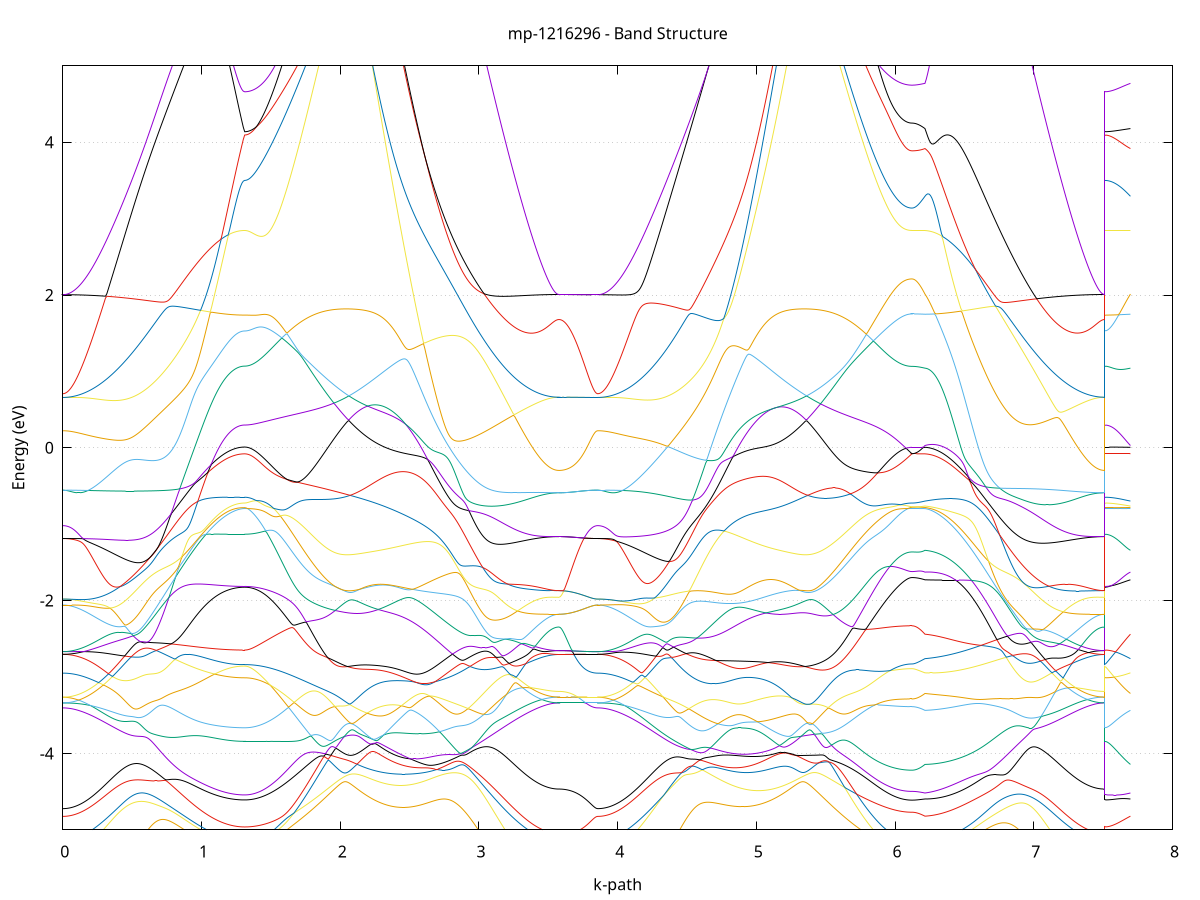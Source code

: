 set title 'mp-1216296 - Band Structure'
set xlabel 'k-path'
set ylabel 'Energy (eV)'
set grid y
set yrange [-5:5]
set terminal png size 800,600
set output 'mp-1216296_bands_gnuplot.png'
plot '-' using 1:2 with lines notitle, '-' using 1:2 with lines notitle, '-' using 1:2 with lines notitle, '-' using 1:2 with lines notitle, '-' using 1:2 with lines notitle, '-' using 1:2 with lines notitle, '-' using 1:2 with lines notitle, '-' using 1:2 with lines notitle, '-' using 1:2 with lines notitle, '-' using 1:2 with lines notitle, '-' using 1:2 with lines notitle, '-' using 1:2 with lines notitle, '-' using 1:2 with lines notitle, '-' using 1:2 with lines notitle, '-' using 1:2 with lines notitle, '-' using 1:2 with lines notitle, '-' using 1:2 with lines notitle, '-' using 1:2 with lines notitle, '-' using 1:2 with lines notitle, '-' using 1:2 with lines notitle, '-' using 1:2 with lines notitle, '-' using 1:2 with lines notitle, '-' using 1:2 with lines notitle, '-' using 1:2 with lines notitle, '-' using 1:2 with lines notitle, '-' using 1:2 with lines notitle, '-' using 1:2 with lines notitle, '-' using 1:2 with lines notitle, '-' using 1:2 with lines notitle, '-' using 1:2 with lines notitle, '-' using 1:2 with lines notitle, '-' using 1:2 with lines notitle, '-' using 1:2 with lines notitle, '-' using 1:2 with lines notitle, '-' using 1:2 with lines notitle, '-' using 1:2 with lines notitle, '-' using 1:2 with lines notitle, '-' using 1:2 with lines notitle, '-' using 1:2 with lines notitle, '-' using 1:2 with lines notitle, '-' using 1:2 with lines notitle, '-' using 1:2 with lines notitle, '-' using 1:2 with lines notitle, '-' using 1:2 with lines notitle, '-' using 1:2 with lines notitle, '-' using 1:2 with lines notitle, '-' using 1:2 with lines notitle, '-' using 1:2 with lines notitle, '-' using 1:2 with lines notitle, '-' using 1:2 with lines notitle, '-' using 1:2 with lines notitle, '-' using 1:2 with lines notitle, '-' using 1:2 with lines notitle, '-' using 1:2 with lines notitle, '-' using 1:2 with lines notitle, '-' using 1:2 with lines notitle, '-' using 1:2 with lines notitle, '-' using 1:2 with lines notitle, '-' using 1:2 with lines notitle, '-' using 1:2 with lines notitle, '-' using 1:2 with lines notitle, '-' using 1:2 with lines notitle, '-' using 1:2 with lines notitle, '-' using 1:2 with lines notitle
0.000000 -38.000961
0.009935 -38.000961
0.019869 -38.000961
0.029804 -38.000861
0.039738 -38.000861
0.049673 -38.000761
0.059607 -38.000661
0.069542 -38.000461
0.079476 -38.000361
0.089411 -38.000161
0.099346 -37.999961
0.109280 -37.999761
0.119215 -37.999561
0.129149 -37.999361
0.139084 -37.999061
0.149018 -37.998761
0.158953 -37.998461
0.168887 -37.998161
0.178822 -37.997861
0.188757 -37.997461
0.198691 -37.997161
0.208626 -37.996761
0.218560 -37.996361
0.228495 -37.995961
0.238429 -37.995461
0.248364 -37.995061
0.258298 -37.994561
0.268233 -37.994061
0.278168 -37.993561
0.288102 -37.993061
0.298037 -37.992561
0.307971 -37.991961
0.317906 -37.991361
0.327840 -37.990861
0.337775 -37.990261
0.347709 -37.989661
0.357644 -37.989061
0.367579 -37.988361
0.377513 -37.987761
0.387448 -37.987061
0.397382 -37.986461
0.407317 -37.985761
0.417251 -37.985061
0.427186 -37.984361
0.437120 -37.983661
0.447055 -37.982961
0.456990 -37.982261
0.466924 -37.981461
0.476859 -37.980761
0.486793 -37.979961
0.496728 -37.979261
0.506662 -37.978461
0.516597 -37.977661
0.526531 -37.976861
0.536466 -37.976061
0.546401 -37.975261
0.556335 -37.974461
0.566270 -37.973661
0.576204 -37.972861
0.586139 -37.972061
0.596073 -37.971261
0.606008 -37.970461
0.615942 -37.969661
0.625877 -37.968761
0.635812 -37.967961
0.645746 -37.967161
0.655681 -37.966361
0.665615 -37.965461
0.675550 -37.964661
0.685484 -37.963861
0.695419 -37.963061
0.705353 -37.962161
0.715288 -37.961361
0.725223 -37.960561
0.735157 -37.959761
0.745092 -37.958961
0.755026 -37.958161
0.764961 -37.957361
0.774895 -37.956561
0.784830 -37.955761
0.794764 -37.954961
0.804699 -37.954161
0.814634 -37.953361
0.824568 -37.952661
0.834503 -37.951861
0.844437 -37.951161
0.854372 -37.950361
0.864306 -37.949661
0.874241 -37.951161
0.884175 -37.955961
0.894110 -37.960661
0.904045 -37.965361
0.913979 -37.969861
0.923914 -37.974361
0.933848 -37.978761
0.943783 -37.983061
0.953717 -37.987361
0.963652 -37.991461
0.973586 -37.995561
0.983521 -37.999461
0.993456 -38.003361
1.003390 -38.007161
1.013325 -38.010761
1.023259 -38.014361
1.033194 -38.017861
1.043128 -38.021161
1.053063 -38.024461
1.062997 -38.027561
1.072932 -38.030661
1.082867 -38.033561
1.092801 -38.036361
1.102736 -38.039061
1.112670 -38.041661
1.122605 -38.044161
1.132539 -38.046461
1.142474 -38.048661
1.152408 -38.050761
1.162343 -38.052761
1.172278 -38.054661
1.182212 -38.056361
1.192147 -38.057961
1.202081 -38.059461
1.212016 -38.060861
1.221950 -38.062061
1.231885 -38.063161
1.241819 -38.064161
1.251754 -38.064961
1.261689 -38.065761
1.271623 -38.066261
1.281558 -38.066761
1.291492 -38.067061
1.301427 -38.067261
1.311361 -38.067361
1.311361 -38.067361
1.321239 -38.067361
1.331117 -38.067261
1.340995 -38.067061
1.350873 -38.066861
1.360751 -38.066661
1.370628 -38.066361
1.380506 -38.065961
1.390384 -38.065561
1.400262 -38.065061
1.410140 -38.064561
1.420018 -38.063961
1.429896 -38.063261
1.439773 -38.062561
1.449651 -38.061861
1.459529 -38.061061
1.469407 -38.060161
1.479285 -38.059261
1.489163 -38.058261
1.499040 -38.057261
1.508918 -38.056161
1.518796 -38.054961
1.528674 -38.053761
1.538552 -38.052561
1.548430 -38.051261
1.558308 -38.049961
1.568185 -38.048561
1.578063 -38.047061
1.587941 -38.045561
1.597819 -38.044061
1.607697 -38.042461
1.617575 -38.040761
1.627452 -38.039061
1.637330 -38.037361
1.647208 -38.035561
1.657086 -38.033661
1.666964 -38.031761
1.676842 -38.029861
1.686720 -38.027861
1.696597 -38.025861
1.706475 -38.023761
1.716353 -38.021661
1.726231 -38.019561
1.736109 -38.017361
1.745987 -38.015061
1.755865 -38.012761
1.765742 -38.010461
1.775620 -38.008161
1.785498 -38.005661
1.795376 -38.003261
1.805254 -38.000761
1.815132 -37.998261
1.825009 -37.995761
1.834887 -37.993161
1.844765 -37.990461
1.854643 -37.987861
1.864521 -37.985161
1.874399 -37.982461
1.884277 -37.979661
1.894154 -37.976861
1.904032 -37.974061
1.913910 -37.971261
1.923788 -37.968361
1.933666 -37.965461
1.943544 -37.962461
1.953421 -37.959561
1.963299 -37.956561
1.973177 -37.953561
1.983055 -37.950461
1.992933 -37.947461
2.002811 -37.944361
2.012689 -37.941261
2.022566 -37.938161
2.032444 -37.934961
2.042322 -37.931861
2.052200 -37.928661
2.062078 -37.925461
2.071956 -37.925761
2.081834 -37.928861
2.081834 -37.928861
2.091801 -37.931961
2.101769 -37.934961
2.111737 -37.937961
2.121704 -37.940861
2.131672 -37.943561
2.141640 -37.946261
2.151607 -37.948861
2.161575 -37.951461
2.171543 -37.953861
2.181511 -37.956161
2.191478 -37.958361
2.201446 -37.960561
2.211414 -37.962561
2.221381 -37.964461
2.231349 -37.966361
2.241317 -37.968061
2.251285 -37.969661
2.261252 -37.971161
2.271220 -37.972561
2.281188 -37.973861
2.291155 -37.975061
2.301123 -37.976061
2.311091 -37.977061
2.321058 -37.977861
2.331026 -37.978561
2.340994 -37.979161
2.350962 -37.979561
2.360929 -37.979961
2.370897 -37.980161
2.380865 -37.980261
2.390832 -37.980261
2.400800 -37.980061
2.410768 -37.979761
2.420735 -37.979461
2.430703 -37.978861
2.440671 -37.978261
2.450639 -37.977461
2.460606 -37.976561
2.470574 -37.975561
2.480542 -37.974461
2.490509 -37.973261
2.500477 -37.971861
2.510445 -37.970361
2.520413 -37.968761
2.530380 -37.966961
2.540348 -37.965161
2.550316 -37.963161
2.560283 -37.961061
2.570251 -37.958861
2.580219 -37.956561
2.590186 -37.954061
2.600154 -37.951561
2.610122 -37.948861
2.620090 -37.946161
2.630057 -37.943261
2.640025 -37.943361
2.649993 -37.944161
2.659960 -37.944861
2.669928 -37.945561
2.679896 -37.946361
2.689864 -37.947061
2.699831 -37.947861
2.709799 -37.948561
2.719767 -37.949361
2.729734 -37.950161
2.739702 -37.950961
2.749670 -37.951761
2.759638 -37.952561
2.769605 -37.953361
2.779573 -37.954161
2.789541 -37.954961
2.799508 -37.955761
2.809476 -37.956661
2.819444 -37.957461
2.829411 -37.958261
2.839379 -37.959161
2.849347 -37.959961
2.859315 -37.960761
2.869282 -37.961661
2.879250 -37.962461
2.889218 -37.963361
2.899185 -37.964161
2.909153 -37.964961
2.919121 -37.965861
2.929088 -37.966661
2.939056 -37.967561
2.949024 -37.968361
2.958992 -37.969261
2.968959 -37.970061
2.978927 -37.970861
2.988895 -37.971761
2.998862 -37.972561
3.008830 -37.973361
3.018798 -37.974161
3.028766 -37.974961
3.038733 -37.975761
3.048701 -37.976561
3.058669 -37.977361
3.068636 -37.978161
3.078604 -37.978961
3.088572 -37.979761
3.098539 -37.980461
3.108507 -37.981261
3.118475 -37.981961
3.128443 -37.982761
3.138410 -37.983461
3.148378 -37.984161
3.158346 -37.984861
3.168313 -37.985561
3.178281 -37.986261
3.188249 -37.986961
3.198217 -37.987561
3.208184 -37.988261
3.218152 -37.988861
3.228120 -37.989461
3.238087 -37.990161
3.248055 -37.990761
3.258023 -37.991261
3.267990 -37.991861
3.277958 -37.992461
3.287926 -37.992961
3.297894 -37.993461
3.307861 -37.993961
3.317829 -37.994461
3.327797 -37.994961
3.337764 -37.995361
3.347732 -37.995861
3.357700 -37.996261
3.367668 -37.996661
3.377635 -37.997061
3.387603 -37.997461
3.397571 -37.997761
3.407538 -37.998161
3.417506 -37.998461
3.427474 -37.998761
3.437441 -37.999061
3.447409 -37.999261
3.457377 -37.999561
3.467345 -37.999761
3.477312 -37.999961
3.487280 -38.000161
3.497248 -38.000361
3.507215 -38.000461
3.517183 -38.000561
3.527151 -38.000761
3.537119 -38.000761
3.547086 -38.000861
3.557054 -38.000961
3.567022 -38.000961
3.576989 -38.000961
3.576989 -38.000961
3.586951 -38.000961
3.596913 -38.000961
3.606875 -38.000961
3.616837 -38.000961
3.626799 -38.000961
3.636761 -38.000961
3.646723 -38.000961
3.656685 -38.000961
3.666647 -38.000961
3.676609 -38.000961
3.686571 -38.000961
3.696533 -38.000961
3.706495 -38.000961
3.716457 -38.000961
3.726419 -38.000961
3.736381 -38.000961
3.746343 -38.000961
3.756305 -38.000961
3.766267 -38.000961
3.776229 -38.000961
3.786191 -38.000961
3.796152 -38.000961
3.806114 -38.000961
3.816076 -38.000961
3.826038 -38.000961
3.836000 -38.000961
3.845962 -38.000961
3.855924 -38.000961
3.855924 -38.000961
3.865911 -38.000961
3.875899 -38.000961
3.885886 -38.000861
3.895873 -38.000861
3.905860 -38.000761
3.915847 -38.000661
3.925834 -38.000461
3.935822 -38.000361
3.945809 -38.000161
3.955796 -37.999961
3.965783 -37.999761
3.975770 -37.999561
3.985757 -37.999261
3.995745 -37.999061
4.005732 -37.998761
4.015719 -37.998461
4.025706 -37.998161
4.035693 -37.997761
4.045681 -37.997461
4.055668 -37.997061
4.065655 -37.996661
4.075642 -37.996261
4.085629 -37.995861
4.095616 -37.995361
4.105604 -37.994961
4.115591 -37.994461
4.125578 -37.993961
4.135565 -37.993461
4.145552 -37.992961
4.155539 -37.992361
4.165527 -37.991861
4.175514 -37.991261
4.185501 -37.990661
4.195488 -37.990061
4.205475 -37.989461
4.215462 -37.988861
4.225450 -37.988161
4.235437 -37.987561
4.245424 -37.986861
4.255411 -37.986261
4.265398 -37.985561
4.275385 -37.984861
4.285373 -37.984161
4.295360 -37.983361
4.305347 -37.982661
4.315334 -37.981961
4.325321 -37.981161
4.335308 -37.980461
4.345296 -37.979661
4.355283 -37.978861
4.365270 -37.978061
4.375257 -37.977261
4.385244 -37.976561
4.395232 -37.975661
4.405219 -37.974861
4.415206 -37.974061
4.425193 -37.973261
4.435180 -37.972461
4.445167 -37.971661
4.455155 -37.970761
4.465142 -37.969961
4.475129 -37.969161
4.485116 -37.968261
4.495103 -37.967461
4.505090 -37.966561
4.515078 -37.965761
4.525065 -37.964861
4.535052 -37.964061
4.545039 -37.963161
4.555026 -37.962361
4.565013 -37.961561
4.575001 -37.960661
4.584988 -37.959861
4.594975 -37.958961
4.604962 -37.958161
4.614949 -37.957361
4.624936 -37.956461
4.634924 -37.955661
4.644911 -37.954861
4.654898 -37.954061
4.664885 -37.953261
4.674872 -37.952361
4.684859 -37.951561
4.694847 -37.950761
4.704834 -37.950061
4.714821 -37.949261
4.724808 -37.948461
4.734795 -37.947661
4.744782 -37.946961
4.754770 -37.946161
4.764757 -37.945461
4.774744 -37.944661
4.784731 -37.943961
4.794718 -37.943261
4.804706 -37.943761
4.814693 -37.946661
4.824680 -37.949361
4.834667 -37.952061
4.844654 -37.954561
4.854641 -37.956961
4.864629 -37.959261
4.874616 -37.961461
4.884603 -37.963561
4.894590 -37.965561
4.904577 -37.967361
4.914564 -37.969061
4.924552 -37.970661
4.934539 -37.972161
4.944526 -37.973461
4.954513 -37.974761
4.964500 -37.975861
4.974487 -37.976861
4.984475 -37.977661
4.994462 -37.978461
5.004449 -37.979061
5.014436 -37.979561
5.024423 -37.979861
5.034410 -37.980161
5.044398 -37.980261
5.054385 -37.980261
5.064372 -37.980061
5.074359 -37.979861
5.084346 -37.979461
5.094333 -37.978961
5.104321 -37.978361
5.114308 -37.977661
5.124295 -37.976761
5.134282 -37.975861
5.144269 -37.974761
5.154257 -37.973561
5.164244 -37.972261
5.174231 -37.970761
5.184218 -37.969261
5.194205 -37.967661
5.204192 -37.965861
5.214180 -37.963961
5.224167 -37.962061
5.234154 -37.959961
5.244141 -37.957861
5.254128 -37.955561
5.264115 -37.953161
5.274103 -37.950761
5.284090 -37.948161
5.294077 -37.945561
5.304064 -37.942861
5.314051 -37.939961
5.324038 -37.937161
5.334026 -37.934161
5.344013 -37.931061
5.354000 -37.927961
5.363987 -37.924761
5.373974 -37.926461
5.373974 -37.926461
5.383942 -37.929661
5.393910 -37.932861
5.403877 -37.936061
5.413845 -37.939261
5.423813 -37.942361
5.433781 -37.945561
5.443748 -37.948661
5.453716 -37.951661
5.463684 -37.954761
5.473651 -37.957761
5.483619 -37.960761
5.493587 -37.963761
5.503555 -37.966661
5.513522 -37.969661
5.523490 -37.972561
5.533458 -37.975361
5.543425 -37.978161
5.553393 -37.980961
5.563361 -37.983761
5.573328 -37.986461
5.583296 -37.989161
5.593264 -37.991861
5.603232 -37.994461
5.613199 -37.997061
5.623167 -37.999661
5.633135 -38.002161
5.643102 -38.004661
5.653070 -38.007061
5.663038 -38.009461
5.673006 -38.011861
5.682973 -38.014161
5.692941 -38.016461
5.702909 -38.018661
5.712876 -38.020861
5.722844 -38.023061
5.732812 -38.025161
5.742779 -38.027161
5.752747 -38.029161
5.762715 -38.031161
5.772683 -38.033061
5.782650 -38.034961
5.792618 -38.036761
5.802586 -38.038561
5.812553 -38.040261
5.822521 -38.041961
5.832489 -38.043561
5.842457 -38.045161
5.852424 -38.046661
5.862392 -38.048161
5.872360 -38.049561
5.882327 -38.050961
5.892295 -38.052261
5.902263 -38.053561
5.912230 -38.054761
5.922198 -38.055961
5.932166 -38.057061
5.942134 -38.058061
5.952101 -38.059061
5.962069 -38.060061
5.972037 -38.060861
5.982004 -38.061761
5.991972 -38.062461
6.001940 -38.063161
6.011908 -38.063861
6.021875 -38.064461
6.031843 -38.065061
6.041811 -38.065461
6.051778 -38.065961
6.061746 -38.066261
6.071714 -38.066661
6.081681 -38.066861
6.091649 -38.067061
6.101617 -38.067261
6.111585 -38.067361
6.121552 -38.067361
6.121552 -38.067361
6.130944 -38.067361
6.140335 -38.067361
6.149726 -38.067361
6.159118 -38.067361
6.168509 -38.067361
6.177900 -38.067261
6.187292 -38.067261
6.196683 -38.067261
6.206074 -38.067261
6.215465 -38.067261
6.215465 -38.067261
6.225426 -38.066961
6.235386 -38.066661
6.245346 -38.066161
6.255307 -38.065461
6.265267 -38.064661
6.275227 -38.063761
6.285188 -38.062761
6.295148 -38.061661
6.305108 -38.060361
6.315069 -38.058961
6.325029 -38.057361
6.334989 -38.055761
6.344950 -38.053961
6.354910 -38.051961
6.364870 -38.049961
6.374831 -38.047761
6.384791 -38.045461
6.394751 -38.043061
6.404712 -38.040561
6.414672 -38.037961
6.424632 -38.035161
6.434593 -38.032261
6.444553 -38.029261
6.454513 -38.026161
6.464474 -38.022961
6.474434 -38.019661
6.484394 -38.016261
6.494355 -38.012661
6.504315 -38.009061
6.514275 -38.005261
6.524236 -38.001461
6.534196 -37.997561
6.544156 -37.993461
6.554117 -37.989361
6.564077 -37.985161
6.574037 -37.980861
6.583998 -37.976461
6.593958 -37.972061
6.603918 -37.967461
6.613879 -37.962861
6.623839 -37.958161
6.633799 -37.953361
6.643760 -37.949361
6.653720 -37.950061
6.663680 -37.950861
6.673641 -37.951561
6.683601 -37.952361
6.693561 -37.953061
6.703522 -37.953861
6.713482 -37.954661
6.723442 -37.955461
6.733403 -37.956261
6.743363 -37.957061
6.753323 -37.957861
6.763284 -37.958661
6.773244 -37.959461
6.783204 -37.960261
6.793165 -37.961061
6.803125 -37.961861
6.813085 -37.962761
6.823046 -37.963561
6.833006 -37.964361
6.842966 -37.965261
6.852927 -37.966061
6.862887 -37.966861
6.872847 -37.967661
6.882808 -37.968561
6.892768 -37.969361
6.902728 -37.970161
6.912689 -37.971061
6.922649 -37.971861
6.932609 -37.972661
6.942570 -37.973461
6.952530 -37.974261
6.962490 -37.975061
6.972451 -37.975861
6.982411 -37.976661
6.992371 -37.977461
7.002332 -37.978261
7.012292 -37.979061
7.022252 -37.979761
7.032213 -37.980561
7.042173 -37.981261
7.052133 -37.982061
7.062094 -37.982761
7.072054 -37.983461
7.082014 -37.984261
7.091975 -37.984961
7.101935 -37.985661
7.111895 -37.986261
7.121855 -37.986961
7.131816 -37.987661
7.141776 -37.988261
7.151736 -37.988961
7.161697 -37.989561
7.171657 -37.990161
7.181617 -37.990761
7.191578 -37.991361
7.201538 -37.991861
7.211498 -37.992461
7.221459 -37.992961
7.231419 -37.993461
7.241379 -37.993961
7.251340 -37.994461
7.261300 -37.994961
7.271260 -37.995461
7.281221 -37.995861
7.291181 -37.996261
7.301141 -37.996661
7.311102 -37.997061
7.321062 -37.997461
7.331022 -37.997761
7.340983 -37.998161
7.350943 -37.998461
7.360903 -37.998761
7.370864 -37.999061
7.380824 -37.999261
7.390784 -37.999561
7.400745 -37.999761
7.410705 -37.999961
7.420665 -38.000161
7.430626 -38.000361
7.440586 -38.000461
7.450546 -38.000561
7.460507 -38.000761
7.470467 -38.000761
7.480427 -38.000861
7.490388 -38.000961
7.500348 -38.000961
7.510308 -38.000961
7.510308 -38.067361
7.520120 -38.067361
7.529932 -38.067361
7.539744 -38.067361
7.549556 -38.067361
7.559368 -38.067361
7.569180 -38.067361
7.578992 -38.067361
7.588803 -38.067361
7.598615 -38.067361
7.608427 -38.067361
7.618239 -38.067361
7.628051 -38.067261
7.637863 -38.067261
7.647675 -38.067261
7.657487 -38.067261
7.667298 -38.067261
7.677110 -38.067261
7.686922 -38.067261
7.696734 -38.067261
e
0.000000 -37.592661
0.009935 -37.592761
0.019869 -37.592961
0.029804 -37.593261
0.039738 -37.593761
0.049673 -37.594461
0.059607 -37.595161
0.069542 -37.596061
0.079476 -37.597061
0.089411 -37.598261
0.099346 -37.599561
0.109280 -37.600961
0.119215 -37.602561
0.129149 -37.604261
0.139084 -37.606061
0.149018 -37.608061
0.158953 -37.610161
0.168887 -37.612361
0.178822 -37.614761
0.188757 -37.617161
0.198691 -37.619761
0.208626 -37.622461
0.218560 -37.625361
0.228495 -37.628261
0.238429 -37.631361
0.248364 -37.634561
0.258298 -37.637861
0.268233 -37.641261
0.278168 -37.644761
0.288102 -37.648361
0.298037 -37.652061
0.307971 -37.655961
0.317906 -37.659861
0.327840 -37.663861
0.337775 -37.668061
0.347709 -37.672261
0.357644 -37.676561
0.367579 -37.680961
0.377513 -37.685361
0.387448 -37.689961
0.397382 -37.694561
0.407317 -37.699361
0.417251 -37.704061
0.427186 -37.708961
0.437120 -37.713861
0.447055 -37.718861
0.456990 -37.723961
0.466924 -37.729061
0.476859 -37.734261
0.486793 -37.739461
0.496728 -37.744761
0.506662 -37.750061
0.516597 -37.755461
0.526531 -37.760861
0.536466 -37.766261
0.546401 -37.771761
0.556335 -37.777261
0.566270 -37.782761
0.576204 -37.788361
0.586139 -37.793961
0.596073 -37.799561
0.606008 -37.805161
0.615942 -37.810761
0.625877 -37.816461
0.635812 -37.822061
0.645746 -37.827761
0.655681 -37.833361
0.665615 -37.839061
0.675550 -37.844661
0.685484 -37.850261
0.695419 -37.855861
0.705353 -37.861461
0.715288 -37.867061
0.725223 -37.872661
0.735157 -37.878161
0.745092 -37.883661
0.755026 -37.889161
0.764961 -37.894561
0.774895 -37.899961
0.784830 -37.905361
0.794764 -37.910661
0.804699 -37.915861
0.814634 -37.921061
0.824568 -37.926261
0.834503 -37.931361
0.844437 -37.936461
0.854372 -37.941361
0.864306 -37.946361
0.874241 -37.948961
0.884175 -37.948261
0.894110 -37.947561
0.904045 -37.946861
0.913979 -37.946161
0.923914 -37.945461
0.933848 -37.944861
0.943783 -37.944161
0.953717 -37.943561
0.963652 -37.942961
0.973586 -37.942361
0.983521 -37.941761
0.993456 -37.941161
1.003390 -37.940561
1.013325 -37.940061
1.023259 -37.939461
1.033194 -37.938961
1.043128 -37.938461
1.053063 -37.937961
1.062997 -37.937561
1.072932 -37.937061
1.082867 -37.936661
1.092801 -37.936161
1.102736 -37.935761
1.112670 -37.935361
1.122605 -37.935061
1.132539 -37.934661
1.142474 -37.934361
1.152408 -37.934061
1.162343 -37.933761
1.172278 -37.933461
1.182212 -37.933161
1.192147 -37.932961
1.202081 -37.932761
1.212016 -37.932561
1.221950 -37.932361
1.231885 -37.932161
1.241819 -37.932061
1.251754 -37.931861
1.261689 -37.931761
1.271623 -37.931661
1.281558 -37.931661
1.291492 -37.931561
1.301427 -37.931561
1.311361 -37.931561
1.311361 -37.931561
1.321239 -37.931561
1.331117 -37.931561
1.340995 -37.931561
1.350873 -37.931461
1.360751 -37.931461
1.370628 -37.931461
1.380506 -37.931361
1.390384 -37.931361
1.400262 -37.931261
1.410140 -37.931261
1.420018 -37.931161
1.429896 -37.931061
1.439773 -37.930961
1.449651 -37.930961
1.459529 -37.930861
1.469407 -37.930761
1.479285 -37.930661
1.489163 -37.930561
1.499040 -37.930361
1.508918 -37.930261
1.518796 -37.930161
1.528674 -37.930061
1.538552 -37.929961
1.548430 -37.929761
1.558308 -37.929661
1.568185 -37.929461
1.578063 -37.929361
1.587941 -37.929161
1.597819 -37.929061
1.607697 -37.928861
1.617575 -37.928761
1.627452 -37.928561
1.637330 -37.928361
1.647208 -37.928261
1.657086 -37.928061
1.666964 -37.927861
1.676842 -37.927761
1.686720 -37.927561
1.696597 -37.927361
1.706475 -37.927161
1.716353 -37.927061
1.726231 -37.926861
1.736109 -37.926661
1.745987 -37.926461
1.755865 -37.926361
1.765742 -37.926161
1.775620 -37.925961
1.785498 -37.925761
1.795376 -37.925661
1.805254 -37.925461
1.815132 -37.925261
1.825009 -37.925161
1.834887 -37.924961
1.844765 -37.924861
1.854643 -37.924661
1.864521 -37.924561
1.874399 -37.924361
1.884277 -37.924261
1.894154 -37.924161
1.904032 -37.923961
1.913910 -37.923861
1.923788 -37.923761
1.933666 -37.923661
1.943544 -37.923561
1.953421 -37.923461
1.963299 -37.923361
1.973177 -37.923261
1.983055 -37.923161
1.992933 -37.923061
2.002811 -37.923061
2.012689 -37.922961
2.022566 -37.922961
2.032444 -37.922961
2.042322 -37.922861
2.052200 -37.922861
2.062078 -37.922861
2.071956 -37.922861
2.081834 -37.922861
2.081834 -37.922861
2.091801 -37.922861
2.101769 -37.922961
2.111737 -37.922961
2.121704 -37.923061
2.131672 -37.923061
2.141640 -37.923161
2.151607 -37.923261
2.161575 -37.923361
2.171543 -37.923461
2.181511 -37.923561
2.191478 -37.923661
2.201446 -37.923861
2.211414 -37.924061
2.221381 -37.924161
2.231349 -37.924361
2.241317 -37.924561
2.251285 -37.924761
2.261252 -37.925061
2.271220 -37.925261
2.281188 -37.925461
2.291155 -37.925761
2.301123 -37.926061
2.311091 -37.926361
2.321058 -37.926661
2.331026 -37.926961
2.340994 -37.927261
2.350962 -37.927661
2.360929 -37.928061
2.370897 -37.928361
2.380865 -37.928761
2.390832 -37.929161
2.400800 -37.929561
2.410768 -37.930061
2.420735 -37.930461
2.430703 -37.930961
2.440671 -37.931361
2.450639 -37.931861
2.460606 -37.932361
2.470574 -37.932861
2.480542 -37.933361
2.490509 -37.933961
2.500477 -37.934461
2.510445 -37.935061
2.520413 -37.935661
2.530380 -37.936161
2.540348 -37.936761
2.550316 -37.937461
2.560283 -37.938061
2.570251 -37.938661
2.580219 -37.939361
2.590186 -37.939961
2.600154 -37.940661
2.610122 -37.941261
2.620090 -37.941961
2.630057 -37.942661
2.640025 -37.940261
2.649993 -37.937161
2.659960 -37.933961
2.669928 -37.930661
2.679896 -37.927261
2.689864 -37.923761
2.699831 -37.920261
2.709799 -37.916561
2.719767 -37.912761
2.729734 -37.908961
2.739702 -37.905061
2.749670 -37.900961
2.759638 -37.896861
2.769605 -37.892761
2.779573 -37.888461
2.789541 -37.884161
2.799508 -37.879761
2.809476 -37.875261
2.819444 -37.870761
2.829411 -37.866161
2.839379 -37.861561
2.849347 -37.856861
2.859315 -37.852161
2.869282 -37.847361
2.879250 -37.842461
2.889218 -37.837661
2.899185 -37.832661
2.909153 -37.827761
2.919121 -37.822761
2.929088 -37.817761
2.939056 -37.812761
2.949024 -37.807661
2.958992 -37.802561
2.968959 -37.797461
2.978927 -37.792361
2.988895 -37.787261
2.998862 -37.782161
3.008830 -37.777061
3.018798 -37.771961
3.028766 -37.766861
3.038733 -37.761761
3.048701 -37.756661
3.058669 -37.751661
3.068636 -37.746661
3.078604 -37.741561
3.088572 -37.736661
3.098539 -37.731661
3.108507 -37.726761
3.118475 -37.721861
3.128443 -37.717061
3.138410 -37.712261
3.148378 -37.707561
3.158346 -37.702861
3.168313 -37.698261
3.178281 -37.693661
3.188249 -37.689161
3.198217 -37.684761
3.208184 -37.680361
3.218152 -37.676161
3.228120 -37.671861
3.238087 -37.667761
3.248055 -37.663761
3.258023 -37.659761
3.267990 -37.655861
3.277958 -37.652161
3.287926 -37.648461
3.297894 -37.644861
3.307861 -37.641361
3.317829 -37.637961
3.327797 -37.634661
3.337764 -37.631561
3.347732 -37.628461
3.357700 -37.625461
3.367668 -37.622661
3.377635 -37.619961
3.387603 -37.617361
3.397571 -37.614861
3.407538 -37.612561
3.417506 -37.610261
3.427474 -37.608161
3.437441 -37.606261
3.447409 -37.604361
3.457377 -37.602661
3.467345 -37.601061
3.477312 -37.599661
3.487280 -37.598361
3.497248 -37.597161
3.507215 -37.596061
3.517183 -37.595161
3.527151 -37.594461
3.537119 -37.593761
3.547086 -37.593361
3.557054 -37.592961
3.567022 -37.592761
3.576989 -37.592661
3.576989 -37.592661
3.586951 -37.592661
3.596913 -37.592661
3.606875 -37.592661
3.616837 -37.592661
3.626799 -37.592661
3.636761 -37.592661
3.646723 -37.592661
3.656685 -37.592661
3.666647 -37.592661
3.676609 -37.592661
3.686571 -37.592661
3.696533 -37.592661
3.706495 -37.592661
3.716457 -37.592661
3.726419 -37.592661
3.736381 -37.592661
3.746343 -37.592661
3.756305 -37.592661
3.766267 -37.592661
3.776229 -37.592661
3.786191 -37.592661
3.796152 -37.592661
3.806114 -37.592661
3.816076 -37.592661
3.826038 -37.592661
3.836000 -37.592661
3.845962 -37.592661
3.855924 -37.592661
3.855924 -37.592661
3.865911 -37.592761
3.875899 -37.592961
3.885886 -37.593361
3.895873 -37.593761
3.905860 -37.594461
3.915847 -37.595161
3.925834 -37.596161
3.935822 -37.597161
3.945809 -37.598361
3.955796 -37.599661
3.965783 -37.601161
3.975770 -37.602661
3.985757 -37.604461
3.995745 -37.606261
4.005732 -37.608261
4.015719 -37.610361
4.025706 -37.612661
4.035693 -37.614961
4.045681 -37.617461
4.055668 -37.620061
4.065655 -37.622761
4.075642 -37.625661
4.085629 -37.628561
4.095616 -37.631661
4.105604 -37.634861
4.115591 -37.638161
4.125578 -37.641561
4.135565 -37.645061
4.145552 -37.648661
4.155539 -37.652361
4.165527 -37.656161
4.175514 -37.659961
4.185501 -37.663961
4.195488 -37.668061
4.205475 -37.672161
4.215462 -37.676361
4.225450 -37.680661
4.235437 -37.685061
4.245424 -37.689561
4.255411 -37.694061
4.265398 -37.698661
4.275385 -37.703261
4.285373 -37.707961
4.295360 -37.712661
4.305347 -37.717461
4.315334 -37.722361
4.325321 -37.727261
4.335308 -37.732161
4.345296 -37.737061
4.355283 -37.742061
4.365270 -37.747161
4.375257 -37.752161
4.385244 -37.757261
4.395232 -37.762361
4.405219 -37.767461
4.415206 -37.772561
4.425193 -37.777661
4.435180 -37.782761
4.445167 -37.787861
4.455155 -37.792961
4.465142 -37.798161
4.475129 -37.803161
4.485116 -37.808261
4.495103 -37.813361
4.505090 -37.818361
4.515078 -37.823461
4.525065 -37.828361
4.535052 -37.833361
4.545039 -37.838261
4.555026 -37.843161
4.565013 -37.847961
4.575001 -37.852761
4.584988 -37.857561
4.594975 -37.862261
4.604962 -37.866861
4.614949 -37.871461
4.624936 -37.875961
4.634924 -37.880461
4.644911 -37.884861
4.654898 -37.889161
4.664885 -37.893361
4.674872 -37.897561
4.684859 -37.901661
4.694847 -37.905661
4.704834 -37.909561
4.714821 -37.913461
4.724808 -37.917161
4.734795 -37.920861
4.744782 -37.924461
4.754770 -37.927861
4.764757 -37.931261
4.774744 -37.934561
4.784731 -37.937761
4.794718 -37.940761
4.804706 -37.942561
4.814693 -37.941861
4.824680 -37.941161
4.834667 -37.940461
4.844654 -37.939861
4.854641 -37.939161
4.864629 -37.938561
4.874616 -37.937861
4.884603 -37.937261
4.894590 -37.936661
4.904577 -37.936061
4.914564 -37.935461
4.924552 -37.934961
4.934539 -37.934361
4.944526 -37.933861
4.954513 -37.933261
4.964500 -37.932761
4.974487 -37.932261
4.984475 -37.931761
4.994462 -37.931261
5.004449 -37.930861
5.014436 -37.930361
5.024423 -37.929961
5.034410 -37.929461
5.044398 -37.929061
5.054385 -37.928661
5.064372 -37.928261
5.074359 -37.927961
5.084346 -37.927561
5.094333 -37.927261
5.104321 -37.926861
5.114308 -37.926561
5.124295 -37.926261
5.134282 -37.925961
5.144269 -37.925661
5.154257 -37.925461
5.164244 -37.925161
5.174231 -37.924961
5.184218 -37.924761
5.194205 -37.924561
5.204192 -37.924361
5.214180 -37.924161
5.224167 -37.923961
5.234154 -37.923861
5.244141 -37.923661
5.254128 -37.923561
5.264115 -37.923461
5.274103 -37.923361
5.284090 -37.923261
5.294077 -37.923161
5.304064 -37.923061
5.314051 -37.922961
5.324038 -37.922961
5.334026 -37.922861
5.344013 -37.922861
5.354000 -37.922861
5.363987 -37.923261
5.373974 -37.922861
5.373974 -37.922861
5.383942 -37.922861
5.393910 -37.922861
5.403877 -37.922961
5.413845 -37.922961
5.423813 -37.923061
5.433781 -37.923061
5.443748 -37.923161
5.453716 -37.923161
5.463684 -37.923261
5.473651 -37.923361
5.483619 -37.923461
5.493587 -37.923561
5.503555 -37.923661
5.513522 -37.923761
5.523490 -37.923961
5.533458 -37.924061
5.543425 -37.924161
5.553393 -37.924361
5.563361 -37.924461
5.573328 -37.924661
5.583296 -37.924761
5.593264 -37.924961
5.603232 -37.925061
5.613199 -37.925261
5.623167 -37.925361
5.633135 -37.925561
5.643102 -37.925761
5.653070 -37.925961
5.663038 -37.926061
5.673006 -37.926261
5.682973 -37.926461
5.692941 -37.926661
5.702909 -37.926761
5.712876 -37.926961
5.722844 -37.927161
5.732812 -37.927361
5.742779 -37.927461
5.752747 -37.927661
5.762715 -37.927861
5.772683 -37.928061
5.782650 -37.928161
5.792618 -37.928361
5.802586 -37.928561
5.812553 -37.928661
5.822521 -37.928861
5.832489 -37.928961
5.842457 -37.929161
5.852424 -37.929361
5.862392 -37.929461
5.872360 -37.929661
5.882327 -37.929761
5.892295 -37.929861
5.902263 -37.930061
5.912230 -37.930161
5.922198 -37.930261
5.932166 -37.930361
5.942134 -37.930461
5.952101 -37.930561
5.962069 -37.930761
5.972037 -37.930761
5.982004 -37.930861
5.991972 -37.930961
6.001940 -37.931061
6.011908 -37.931161
6.021875 -37.931161
6.031843 -37.931261
6.041811 -37.931361
6.051778 -37.931361
6.061746 -37.931361
6.071714 -37.931461
6.081681 -37.931461
6.091649 -37.931461
6.101617 -37.931561
6.111585 -37.931561
6.121552 -37.931561
6.121552 -37.931561
6.130944 -37.931561
6.140335 -37.931561
6.149726 -37.931561
6.159118 -37.931561
6.168509 -37.931561
6.177900 -37.931561
6.187292 -37.931561
6.196683 -37.931561
6.206074 -37.931561
6.215465 -37.931561
6.215465 -37.931561
6.225426 -37.931561
6.235386 -37.931661
6.245346 -37.931761
6.255307 -37.931861
6.265267 -37.931961
6.275227 -37.932061
6.285188 -37.932261
6.295148 -37.932361
6.305108 -37.932561
6.315069 -37.932761
6.325029 -37.933061
6.334989 -37.933261
6.344950 -37.933561
6.354910 -37.933861
6.364870 -37.934161
6.374831 -37.934461
6.384791 -37.934861
6.394751 -37.935161
6.404712 -37.935561
6.414672 -37.935961
6.424632 -37.936361
6.434593 -37.936861
6.444553 -37.937261
6.454513 -37.937761
6.464474 -37.938261
6.474434 -37.938761
6.484394 -37.939261
6.494355 -37.939761
6.504315 -37.940361
6.514275 -37.940861
6.524236 -37.941461
6.534196 -37.942061
6.544156 -37.942661
6.554117 -37.943261
6.564077 -37.943861
6.574037 -37.944561
6.583998 -37.945161
6.593958 -37.945861
6.603918 -37.946561
6.613879 -37.947261
6.623839 -37.947961
6.633799 -37.948661
6.643760 -37.948461
6.653720 -37.943561
6.663680 -37.938561
6.673641 -37.933561
6.683601 -37.928461
6.693561 -37.923261
6.703522 -37.918061
6.713482 -37.912761
6.723442 -37.907461
6.733403 -37.902061
6.743363 -37.896661
6.753323 -37.891261
6.763284 -37.885761
6.773244 -37.880261
6.783204 -37.874661
6.793165 -37.869161
6.803125 -37.863561
6.813085 -37.857961
6.823046 -37.852261
6.833006 -37.846661
6.842966 -37.840961
6.852927 -37.835261
6.862887 -37.829661
6.872847 -37.823961
6.882808 -37.818261
6.892768 -37.812561
6.902728 -37.806961
6.912689 -37.801261
6.922649 -37.795661
6.932609 -37.790061
6.942570 -37.784461
6.952530 -37.778861
6.962490 -37.773261
6.972451 -37.767761
6.982411 -37.762261
6.992371 -37.756861
7.002332 -37.751461
7.012292 -37.746061
7.022252 -37.740761
7.032213 -37.735561
7.042173 -37.730261
7.052133 -37.725161
7.062094 -37.720061
7.072054 -37.715061
7.082014 -37.710061
7.091975 -37.705161
7.101935 -37.700361
7.111895 -37.695561
7.121855 -37.690861
7.131816 -37.686261
7.141776 -37.681761
7.151736 -37.677361
7.161697 -37.672961
7.171657 -37.668761
7.181617 -37.664561
7.191578 -37.660561
7.201538 -37.656561
7.211498 -37.652661
7.221459 -37.648961
7.231419 -37.645261
7.241379 -37.641761
7.251340 -37.638261
7.261300 -37.634961
7.271260 -37.631761
7.281221 -37.628661
7.291181 -37.625661
7.301141 -37.622761
7.311102 -37.620061
7.321062 -37.617461
7.331022 -37.614961
7.340983 -37.612561
7.350943 -37.610361
7.360903 -37.608261
7.370864 -37.606261
7.380824 -37.604361
7.390784 -37.602661
7.400745 -37.601061
7.410705 -37.599661
7.420665 -37.598361
7.430626 -37.597161
7.440586 -37.596061
7.450546 -37.595161
7.460507 -37.594461
7.470467 -37.593761
7.480427 -37.593361
7.490388 -37.592961
7.500348 -37.592761
7.510308 -37.592661
7.510308 -37.931561
7.520120 -37.931561
7.529932 -37.931561
7.539744 -37.931561
7.549556 -37.931561
7.559368 -37.931561
7.569180 -37.931561
7.578992 -37.931561
7.588803 -37.931561
7.598615 -37.931561
7.608427 -37.931561
7.618239 -37.931561
7.628051 -37.931561
7.637863 -37.931561
7.647675 -37.931561
7.657487 -37.931561
7.667298 -37.931561
7.677110 -37.931561
7.686922 -37.931561
7.696734 -37.931561
e
0.000000 -37.592661
0.009935 -37.592661
0.019869 -37.592761
0.029804 -37.592861
0.039738 -37.592961
0.049673 -37.593061
0.059607 -37.593261
0.069542 -37.593461
0.079476 -37.593661
0.089411 -37.593961
0.099346 -37.594261
0.109280 -37.594561
0.119215 -37.594961
0.129149 -37.595361
0.139084 -37.595761
0.149018 -37.596261
0.158953 -37.596661
0.168887 -37.597261
0.178822 -37.597761
0.188757 -37.598361
0.198691 -37.598961
0.208626 -37.599561
0.218560 -37.600161
0.228495 -37.600861
0.238429 -37.601561
0.248364 -37.602361
0.258298 -37.603061
0.268233 -37.603861
0.278168 -37.604661
0.288102 -37.605561
0.298037 -37.606361
0.307971 -37.607261
0.317906 -37.608161
0.327840 -37.609161
0.337775 -37.610061
0.347709 -37.611061
0.357644 -37.612061
0.367579 -37.613061
0.377513 -37.614061
0.387448 -37.615161
0.397382 -37.616261
0.407317 -37.617361
0.417251 -37.618461
0.427186 -37.619561
0.437120 -37.620661
0.447055 -37.621861
0.456990 -37.623061
0.466924 -37.624261
0.476859 -37.625461
0.486793 -37.626661
0.496728 -37.627861
0.506662 -37.629161
0.516597 -37.630361
0.526531 -37.631661
0.536466 -37.632861
0.546401 -37.634161
0.556335 -37.635461
0.566270 -37.636761
0.576204 -37.638061
0.586139 -37.639361
0.596073 -37.640661
0.606008 -37.641961
0.615942 -37.643261
0.625877 -37.644661
0.635812 -37.645961
0.645746 -37.647261
0.655681 -37.648561
0.665615 -37.649861
0.675550 -37.651261
0.685484 -37.652561
0.695419 -37.653861
0.705353 -37.655161
0.715288 -37.656461
0.725223 -37.657761
0.735157 -37.659061
0.745092 -37.660361
0.755026 -37.661661
0.764961 -37.662961
0.774895 -37.664261
0.784830 -37.665461
0.794764 -37.666761
0.804699 -37.667961
0.814634 -37.669261
0.824568 -37.670461
0.834503 -37.671661
0.844437 -37.672861
0.854372 -37.674061
0.864306 -37.675161
0.874241 -37.676361
0.884175 -37.677461
0.894110 -37.678561
0.904045 -37.679661
0.913979 -37.680761
0.923914 -37.681861
0.933848 -37.682861
0.943783 -37.683861
0.953717 -37.684861
0.963652 -37.685861
0.973586 -37.686861
0.983521 -37.687761
0.993456 -37.688661
1.003390 -37.689561
1.013325 -37.690461
1.023259 -37.691361
1.033194 -37.692161
1.043128 -37.692961
1.053063 -37.693761
1.062997 -37.694461
1.072932 -37.695161
1.082867 -37.695861
1.092801 -37.696561
1.102736 -37.697161
1.112670 -37.697861
1.122605 -37.698361
1.132539 -37.698961
1.142474 -37.699461
1.152408 -37.699961
1.162343 -37.700461
1.172278 -37.700861
1.182212 -37.701361
1.192147 -37.701661
1.202081 -37.702061
1.212016 -37.702361
1.221950 -37.702661
1.231885 -37.702961
1.241819 -37.703161
1.251754 -37.703361
1.261689 -37.703561
1.271623 -37.703661
1.281558 -37.703761
1.291492 -37.703861
1.301427 -37.703961
1.311361 -37.703961
1.311361 -37.703961
1.321239 -37.703961
1.331117 -37.704161
1.340995 -37.704461
1.350873 -37.704861
1.360751 -37.705361
1.370628 -37.705961
1.380506 -37.706761
1.390384 -37.707561
1.400262 -37.708561
1.410140 -37.709661
1.420018 -37.710861
1.429896 -37.712161
1.439773 -37.713561
1.449651 -37.715061
1.459529 -37.716661
1.469407 -37.718461
1.479285 -37.720261
1.489163 -37.722161
1.499040 -37.724261
1.508918 -37.726361
1.518796 -37.728561
1.528674 -37.730861
1.538552 -37.733261
1.548430 -37.735761
1.558308 -37.738361
1.568185 -37.741061
1.578063 -37.743861
1.587941 -37.746661
1.597819 -37.749561
1.607697 -37.752561
1.617575 -37.755661
1.627452 -37.758761
1.637330 -37.761961
1.647208 -37.765261
1.657086 -37.768661
1.666964 -37.772061
1.676842 -37.775461
1.686720 -37.778961
1.696597 -37.782561
1.706475 -37.786161
1.716353 -37.789861
1.726231 -37.793561
1.736109 -37.797261
1.745987 -37.801061
1.755865 -37.804961
1.765742 -37.808761
1.775620 -37.812661
1.785498 -37.816561
1.795376 -37.820461
1.805254 -37.824361
1.815132 -37.828361
1.825009 -37.832361
1.834887 -37.836261
1.844765 -37.840261
1.854643 -37.844261
1.864521 -37.848261
1.874399 -37.852261
1.884277 -37.856161
1.894154 -37.860161
1.904032 -37.864061
1.913910 -37.867961
1.923788 -37.871861
1.933666 -37.875761
1.943544 -37.879661
1.953421 -37.883461
1.963299 -37.887261
1.973177 -37.890961
1.983055 -37.894661
1.992933 -37.898361
2.002811 -37.901961
2.012689 -37.905561
2.022566 -37.909061
2.032444 -37.912461
2.042322 -37.915861
2.052200 -37.919261
2.062078 -37.922561
2.071956 -37.922261
2.081834 -37.918961
2.081834 -37.918961
2.091801 -37.915761
2.101769 -37.912461
2.111737 -37.909161
2.121704 -37.905761
2.131672 -37.902461
2.141640 -37.899161
2.151607 -37.895761
2.161575 -37.892461
2.171543 -37.889061
2.181511 -37.885661
2.191478 -37.882261
2.201446 -37.878861
2.211414 -37.875461
2.221381 -37.872061
2.231349 -37.868661
2.241317 -37.865261
2.251285 -37.861861
2.261252 -37.858461
2.271220 -37.855061
2.281188 -37.851661
2.291155 -37.848261
2.301123 -37.844861
2.311091 -37.841461
2.321058 -37.838061
2.331026 -37.834661
2.340994 -37.831261
2.350962 -37.827861
2.360929 -37.824461
2.370897 -37.821061
2.380865 -37.817761
2.390832 -37.814361
2.400800 -37.810961
2.410768 -37.807661
2.420735 -37.804361
2.430703 -37.801061
2.440671 -37.797761
2.450639 -37.794461
2.460606 -37.791161
2.470574 -37.787861
2.480542 -37.784661
2.490509 -37.781361
2.500477 -37.778161
2.510445 -37.774961
2.520413 -37.771761
2.530380 -37.768661
2.540348 -37.765461
2.550316 -37.762361
2.560283 -37.759261
2.570251 -37.756161
2.580219 -37.753061
2.590186 -37.749961
2.600154 -37.746961
2.610122 -37.743961
2.620090 -37.740961
2.630057 -37.737961
2.640025 -37.735061
2.649993 -37.732161
2.659960 -37.729261
2.669928 -37.726361
2.679896 -37.723561
2.689864 -37.720661
2.699831 -37.717861
2.709799 -37.715161
2.719767 -37.712361
2.729734 -37.709661
2.739702 -37.706961
2.749670 -37.704361
2.759638 -37.701661
2.769605 -37.699061
2.779573 -37.696461
2.789541 -37.693961
2.799508 -37.691461
2.809476 -37.688961
2.819444 -37.686461
2.829411 -37.684061
2.839379 -37.681661
2.849347 -37.679261
2.859315 -37.676861
2.869282 -37.674561
2.879250 -37.672261
2.889218 -37.670061
2.899185 -37.667861
2.909153 -37.665661
2.919121 -37.663461
2.929088 -37.661361
2.939056 -37.659261
2.949024 -37.657161
2.958992 -37.655161
2.968959 -37.653161
2.978927 -37.651161
2.988895 -37.649261
2.998862 -37.647361
3.008830 -37.645461
3.018798 -37.643561
3.028766 -37.641761
3.038733 -37.640061
3.048701 -37.638261
3.058669 -37.636561
3.068636 -37.634861
3.078604 -37.633261
3.088572 -37.631661
3.098539 -37.630061
3.108507 -37.628461
3.118475 -37.626961
3.128443 -37.625461
3.138410 -37.624061
3.148378 -37.622661
3.158346 -37.621261
3.168313 -37.619861
3.178281 -37.618561
3.188249 -37.617261
3.198217 -37.616061
3.208184 -37.614861
3.218152 -37.613661
3.228120 -37.612461
3.238087 -37.611361
3.248055 -37.610261
3.258023 -37.609261
3.267990 -37.608261
3.277958 -37.607261
3.287926 -37.606261
3.297894 -37.605361
3.307861 -37.604461
3.317829 -37.603561
3.327797 -37.602761
3.337764 -37.601961
3.347732 -37.601261
3.357700 -37.600461
3.367668 -37.599761
3.377635 -37.599161
3.387603 -37.598461
3.397571 -37.597861
3.407538 -37.597361
3.417506 -37.596861
3.427474 -37.596361
3.437441 -37.595861
3.447409 -37.595361
3.457377 -37.594961
3.467345 -37.594661
3.477312 -37.594261
3.487280 -37.593961
3.497248 -37.593761
3.507215 -37.593461
3.517183 -37.593261
3.527151 -37.593061
3.537119 -37.592961
3.547086 -37.592861
3.557054 -37.592761
3.567022 -37.592661
3.576989 -37.592661
3.576989 -37.592661
3.586951 -37.592661
3.596913 -37.592661
3.606875 -37.592661
3.616837 -37.592661
3.626799 -37.592661
3.636761 -37.592661
3.646723 -37.592661
3.656685 -37.592661
3.666647 -37.592661
3.676609 -37.592661
3.686571 -37.592661
3.696533 -37.592661
3.706495 -37.592661
3.716457 -37.592661
3.726419 -37.592661
3.736381 -37.592661
3.746343 -37.592661
3.756305 -37.592661
3.766267 -37.592661
3.776229 -37.592661
3.786191 -37.592661
3.796152 -37.592661
3.806114 -37.592661
3.816076 -37.592661
3.826038 -37.592661
3.836000 -37.592661
3.845962 -37.592661
3.855924 -37.592661
3.855924 -37.592661
3.865911 -37.592661
3.875899 -37.592761
3.885886 -37.592861
3.895873 -37.592961
3.905860 -37.593061
3.915847 -37.593261
3.925834 -37.593461
3.935822 -37.593761
3.945809 -37.593961
3.955796 -37.594261
3.965783 -37.594661
3.975770 -37.595061
3.985757 -37.595461
3.995745 -37.595861
4.005732 -37.596361
4.015719 -37.596861
4.025706 -37.597361
4.035693 -37.597961
4.045681 -37.598561
4.055668 -37.599161
4.065655 -37.599861
4.075642 -37.600561
4.085629 -37.601261
4.095616 -37.602061
4.105604 -37.602761
4.115591 -37.603661
4.125578 -37.604461
4.135565 -37.605361
4.145552 -37.606361
4.155539 -37.607261
4.165527 -37.608261
4.175514 -37.609261
4.185501 -37.610361
4.195488 -37.611461
4.205475 -37.612561
4.215462 -37.613761
4.225450 -37.614961
4.235437 -37.616161
4.245424 -37.617361
4.255411 -37.618661
4.265398 -37.619961
4.275385 -37.621361
4.285373 -37.622761
4.295360 -37.624161
4.305347 -37.625661
4.315334 -37.627161
4.325321 -37.628661
4.335308 -37.630161
4.345296 -37.631761
4.355283 -37.633361
4.365270 -37.635061
4.375257 -37.636761
4.385244 -37.638461
4.395232 -37.640161
4.405219 -37.641961
4.415206 -37.643761
4.425193 -37.645661
4.435180 -37.647561
4.445167 -37.649461
4.455155 -37.651361
4.465142 -37.653361
4.475129 -37.655361
4.485116 -37.657461
4.495103 -37.659461
4.505090 -37.661561
4.515078 -37.663761
4.525065 -37.665961
4.535052 -37.668161
4.545039 -37.670361
4.555026 -37.672561
4.565013 -37.674861
4.575001 -37.677261
4.584988 -37.679561
4.594975 -37.681961
4.604962 -37.684361
4.614949 -37.686861
4.624936 -37.689261
4.634924 -37.691761
4.644911 -37.694361
4.654898 -37.696861
4.664885 -37.699461
4.674872 -37.702061
4.684859 -37.704761
4.694847 -37.707461
4.704834 -37.710161
4.714821 -37.712861
4.724808 -37.715561
4.734795 -37.718361
4.744782 -37.721161
4.754770 -37.724061
4.764757 -37.726861
4.774744 -37.729761
4.784731 -37.732661
4.794718 -37.735561
4.804706 -37.738561
4.814693 -37.741561
4.824680 -37.744561
4.834667 -37.747561
4.844654 -37.750561
4.854641 -37.753661
4.864629 -37.756761
4.874616 -37.759861
4.884603 -37.762961
4.894590 -37.766061
4.904577 -37.769261
4.914564 -37.772461
4.924552 -37.775661
4.934539 -37.778861
4.944526 -37.782061
4.954513 -37.785361
4.964500 -37.788561
4.974487 -37.791861
4.984475 -37.795161
4.994462 -37.798461
5.004449 -37.801761
5.014436 -37.805061
5.024423 -37.808461
5.034410 -37.811761
5.044398 -37.815161
5.054385 -37.818461
5.064372 -37.821861
5.074359 -37.825261
5.084346 -37.828661
5.094333 -37.832061
5.104321 -37.835461
5.114308 -37.838861
5.124295 -37.842261
5.134282 -37.845661
5.144269 -37.849061
5.154257 -37.852461
5.164244 -37.855961
5.174231 -37.859361
5.184218 -37.862761
5.194205 -37.866161
5.204192 -37.869561
5.214180 -37.872961
5.224167 -37.876461
5.234154 -37.879861
5.244141 -37.883261
5.254128 -37.886561
5.264115 -37.889961
5.274103 -37.893361
5.284090 -37.896761
5.294077 -37.900061
5.304064 -37.903461
5.314051 -37.906761
5.324038 -37.910061
5.334026 -37.913361
5.344013 -37.916661
5.354000 -37.919961
5.363987 -37.922861
5.373974 -37.921461
5.373974 -37.921461
5.383942 -37.918161
5.393910 -37.914761
5.403877 -37.911361
5.413845 -37.907761
5.423813 -37.904261
5.433781 -37.900561
5.443748 -37.896961
5.453716 -37.893261
5.463684 -37.889461
5.473651 -37.885661
5.483619 -37.881861
5.493587 -37.877961
5.503555 -37.874061
5.513522 -37.870161
5.523490 -37.866261
5.533458 -37.862261
5.543425 -37.858261
5.553393 -37.854261
5.563361 -37.850261
5.573328 -37.846261
5.583296 -37.842261
5.593264 -37.838261
5.603232 -37.834161
5.613199 -37.830161
5.623167 -37.826161
5.633135 -37.822261
5.643102 -37.818261
5.653070 -37.814261
5.663038 -37.810361
5.673006 -37.806461
5.682973 -37.802661
5.692941 -37.798761
5.702909 -37.794961
5.712876 -37.791261
5.722844 -37.787561
5.732812 -37.783861
5.742779 -37.780261
5.752747 -37.776661
5.762715 -37.773161
5.772683 -37.769661
5.782650 -37.766361
5.792618 -37.762961
5.802586 -37.759761
5.812553 -37.756561
5.822521 -37.753361
5.832489 -37.750361
5.842457 -37.747361
5.852424 -37.744461
5.862392 -37.741661
5.872360 -37.738961
5.882327 -37.736361
5.892295 -37.733861
5.902263 -37.731361
5.912230 -37.728961
5.922198 -37.726761
5.932166 -37.724561
5.942134 -37.722461
5.952101 -37.720561
5.962069 -37.718661
5.972037 -37.716961
5.982004 -37.715261
5.991972 -37.713761
6.001940 -37.712261
6.011908 -37.710961
6.021875 -37.709761
6.031843 -37.708661
6.041811 -37.707661
6.051778 -37.706761
6.061746 -37.706061
6.071714 -37.705361
6.081681 -37.704861
6.091649 -37.704461
6.101617 -37.704161
6.111585 -37.703961
6.121552 -37.703961
6.121552 -37.703961
6.130944 -37.703961
6.140335 -37.703961
6.149726 -37.703961
6.159118 -37.703961
6.168509 -37.703961
6.177900 -37.703961
6.187292 -37.703961
6.196683 -37.703961
6.206074 -37.703961
6.215465 -37.703961
6.215465 -37.703961
6.225426 -37.703861
6.235386 -37.703761
6.245346 -37.703661
6.255307 -37.703461
6.265267 -37.703361
6.275227 -37.703061
6.285188 -37.702861
6.295148 -37.702561
6.305108 -37.702261
6.315069 -37.701961
6.325029 -37.701561
6.334989 -37.701161
6.344950 -37.700761
6.354910 -37.700261
6.364870 -37.699761
6.374831 -37.699261
6.384791 -37.698761
6.394751 -37.698161
6.404712 -37.697561
6.414672 -37.696961
6.424632 -37.696261
6.434593 -37.695561
6.444553 -37.694861
6.454513 -37.694161
6.464474 -37.693361
6.474434 -37.692561
6.484394 -37.691761
6.494355 -37.690961
6.504315 -37.690061
6.514275 -37.689161
6.524236 -37.688261
6.534196 -37.687361
6.544156 -37.686361
6.554117 -37.685361
6.564077 -37.684361
6.574037 -37.683361
6.583998 -37.682361
6.593958 -37.681261
6.603918 -37.680161
6.613879 -37.679061
6.623839 -37.677961
6.633799 -37.676861
6.643760 -37.675661
6.653720 -37.674561
6.663680 -37.673361
6.673641 -37.672161
6.683601 -37.670961
6.693561 -37.669761
6.703522 -37.668461
6.713482 -37.667261
6.723442 -37.665961
6.733403 -37.664761
6.743363 -37.663461
6.753323 -37.662161
6.763284 -37.660861
6.773244 -37.659561
6.783204 -37.658261
6.793165 -37.656961
6.803125 -37.655661
6.813085 -37.654361
6.823046 -37.653061
6.833006 -37.651661
6.842966 -37.650361
6.852927 -37.649061
6.862887 -37.647661
6.872847 -37.646361
6.882808 -37.645061
6.892768 -37.643761
6.902728 -37.642361
6.912689 -37.641061
6.922649 -37.639761
6.932609 -37.638461
6.942570 -37.637161
6.952530 -37.635861
6.962490 -37.634561
6.972451 -37.633261
6.982411 -37.631961
6.992371 -37.630661
7.002332 -37.629461
7.012292 -37.628161
7.022252 -37.626961
7.032213 -37.625761
7.042173 -37.624561
7.052133 -37.623361
7.062094 -37.622161
7.072054 -37.620961
7.082014 -37.619761
7.091975 -37.618661
7.101935 -37.617561
7.111895 -37.616461
7.121855 -37.615361
7.131816 -37.614261
7.141776 -37.613261
7.151736 -37.612261
7.161697 -37.611261
7.171657 -37.610261
7.181617 -37.609261
7.191578 -37.608361
7.201538 -37.607461
7.211498 -37.606561
7.221459 -37.605661
7.231419 -37.604761
7.241379 -37.603961
7.251340 -37.603161
7.261300 -37.602461
7.271260 -37.601661
7.281221 -37.600961
7.291181 -37.600261
7.301141 -37.599661
7.311102 -37.598961
7.321062 -37.598361
7.331022 -37.597761
7.340983 -37.597261
7.350943 -37.596761
7.360903 -37.596261
7.370864 -37.595761
7.380824 -37.595361
7.390784 -37.594961
7.400745 -37.594661
7.410705 -37.594261
7.420665 -37.593961
7.430626 -37.593761
7.440586 -37.593461
7.450546 -37.593261
7.460507 -37.593061
7.470467 -37.592961
7.480427 -37.592861
7.490388 -37.592761
7.500348 -37.592661
7.510308 -37.592661
7.510308 -37.703961
7.520120 -37.703961
7.529932 -37.703961
7.539744 -37.703961
7.549556 -37.703961
7.559368 -37.703961
7.569180 -37.703961
7.578992 -37.703961
7.588803 -37.703961
7.598615 -37.703961
7.608427 -37.703961
7.618239 -37.703961
7.628051 -37.703961
7.637863 -37.703961
7.647675 -37.703961
7.657487 -37.703961
7.667298 -37.703961
7.677110 -37.703961
7.686922 -37.703961
7.696734 -37.703961
e
0.000000 -6.307961
0.009935 -6.307461
0.019869 -6.306161
0.029804 -6.303961
0.039738 -6.300761
0.049673 -6.296761
0.059607 -6.291861
0.069542 -6.286061
0.079476 -6.279361
0.089411 -6.271761
0.099346 -6.263261
0.109280 -6.253961
0.119215 -6.243761
0.129149 -6.232761
0.139084 -6.220761
0.149018 -6.208061
0.158953 -6.194461
0.168887 -6.179961
0.178822 -6.164761
0.188757 -6.148661
0.198691 -6.131761
0.208626 -6.114061
0.218560 -6.095561
0.228495 -6.076361
0.238429 -6.056261
0.248364 -6.035561
0.258298 -6.014061
0.268233 -5.991861
0.278168 -5.968961
0.288102 -5.945361
0.298037 -5.921061
0.307971 -5.896161
0.317906 -5.870661
0.327840 -5.844561
0.337775 -5.817861
0.347709 -5.790561
0.357644 -5.762761
0.367579 -5.734461
0.377513 -5.705761
0.387448 -5.676461
0.397382 -5.646861
0.407317 -5.616861
0.417251 -5.586561
0.427186 -5.555961
0.437120 -5.525061
0.447055 -5.494061
0.456990 -5.462761
0.466924 -5.431461
0.476859 -5.399961
0.486793 -5.368561
0.496728 -5.337261
0.506662 -5.306061
0.516597 -5.274961
0.526531 -5.244261
0.536466 -5.213861
0.546401 -5.183861
0.556335 -5.154461
0.566270 -5.125661
0.576204 -5.097661
0.586139 -5.070461
0.596073 -5.044361
0.606008 -5.019261
0.615942 -4.995561
0.625877 -4.973361
0.635812 -4.952661
0.645746 -4.933861
0.655681 -4.917061
0.665615 -4.902361
0.675550 -4.889961
0.685484 -4.880061
0.695419 -4.872561
0.705353 -4.867461
0.715288 -4.864861
0.725223 -4.864561
0.735157 -4.866361
0.745092 -4.869961
0.755026 -4.875161
0.764961 -4.881761
0.774895 -4.889561
0.784830 -4.898261
0.794764 -4.907661
0.804699 -4.917761
0.814634 -4.928361
0.824568 -4.939261
0.834503 -4.950561
0.844437 -4.961961
0.854372 -4.973561
0.864306 -4.985361
0.874241 -4.997161
0.884175 -5.008861
0.894110 -5.020661
0.904045 -5.032461
0.913979 -5.044061
0.923914 -5.055561
0.933848 -5.067061
0.943783 -5.078261
0.953717 -5.089461
0.963652 -5.100361
0.973586 -5.111061
0.983521 -5.121661
0.993456 -5.131961
1.003390 -5.142061
1.013325 -5.151961
1.023259 -5.161561
1.033194 -5.170861
1.043128 -5.179961
1.053063 -5.188761
1.062997 -5.197261
1.072932 -5.205461
1.082867 -5.213461
1.092801 -5.221061
1.102736 -5.228361
1.112670 -5.235361
1.122605 -5.242061
1.132539 -5.248461
1.142474 -5.254461
1.152408 -5.260261
1.162343 -5.265661
1.172278 -5.270661
1.182212 -5.275461
1.192147 -5.279761
1.202081 -5.283861
1.212016 -5.287561
1.221950 -5.290861
1.231885 -5.293861
1.241819 -5.296561
1.251754 -5.298861
1.261689 -5.300761
1.271623 -5.302361
1.281558 -5.303661
1.291492 -5.304561
1.301427 -5.305061
1.311361 -5.305261
1.311361 -5.305261
1.321239 -5.304861
1.331117 -5.303661
1.340995 -5.301761
1.350873 -5.298961
1.360751 -5.295461
1.370628 -5.291161
1.380506 -5.286161
1.390384 -5.280361
1.400262 -5.273861
1.410140 -5.266561
1.420018 -5.258561
1.429896 -5.249761
1.439773 -5.240361
1.449651 -5.230261
1.459529 -5.219561
1.469407 -5.208161
1.479285 -5.196261
1.489163 -5.183661
1.499040 -5.170661
1.508918 -5.157161
1.518796 -5.143261
1.528674 -5.128961
1.538552 -5.114461
1.548430 -5.099761
1.558308 -5.084961
1.568185 -5.070161
1.578063 -5.055461
1.587941 -5.040861
1.597819 -5.026461
1.607697 -5.012261
1.617575 -4.998061
1.627452 -4.984161
1.637330 -4.970261
1.647208 -4.956361
1.657086 -4.942561
1.666964 -4.928661
1.676842 -4.914761
1.686720 -4.900861
1.696597 -4.886761
1.706475 -4.872561
1.716353 -4.858261
1.726231 -4.843861
1.736109 -4.829261
1.745987 -4.814561
1.755865 -4.799661
1.765742 -4.784661
1.775620 -4.769461
1.785498 -4.754161
1.795376 -4.738661
1.805254 -4.723061
1.815132 -4.707261
1.825009 -4.691361
1.834887 -4.675361
1.844765 -4.659161
1.854643 -4.642861
1.864521 -4.626461
1.874399 -4.609861
1.884277 -4.593261
1.894154 -4.576561
1.904032 -4.559761
1.913910 -4.542961
1.923788 -4.526061
1.933666 -4.509161
1.943544 -4.492361
1.953421 -4.475561
1.963299 -4.458961
1.973177 -4.442561
1.983055 -4.426661
1.992933 -4.411361
2.002811 -4.397261
2.012689 -4.384961
2.022566 -4.375561
2.032444 -4.370561
2.042322 -4.370961
2.052200 -4.376261
2.062078 -4.385261
2.071956 -4.396461
2.081834 -4.408961
2.081834 -4.408961
2.091801 -4.422161
2.101769 -4.435761
2.111737 -4.449461
2.121704 -4.463061
2.131672 -4.476561
2.141640 -4.489761
2.151607 -4.502761
2.161575 -4.515561
2.171543 -4.527961
2.181511 -4.539961
2.191478 -4.551661
2.201446 -4.563061
2.211414 -4.573961
2.221381 -4.584561
2.231349 -4.594761
2.241317 -4.604461
2.251285 -4.613861
2.261252 -4.622761
2.271220 -4.631261
2.281188 -4.639261
2.291155 -4.646861
2.301123 -4.654061
2.311091 -4.660861
2.321058 -4.667061
2.331026 -4.672961
2.340994 -4.678361
2.350962 -4.683261
2.360929 -4.687761
2.370897 -4.691761
2.380865 -4.695261
2.390832 -4.698361
2.400800 -4.701061
2.410768 -4.703261
2.420735 -4.704961
2.430703 -4.706261
2.440671 -4.707061
2.450639 -4.707461
2.460606 -4.707461
2.470574 -4.706961
2.480542 -4.705961
2.490509 -4.704661
2.500477 -4.702861
2.510445 -4.700661
2.520413 -4.698061
2.530380 -4.695061
2.540348 -4.691761
2.550316 -4.688061
2.560283 -4.683961
2.570251 -4.679561
2.580219 -4.674861
2.590186 -4.669861
2.600154 -4.664561
2.610122 -4.659061
2.620090 -4.653461
2.630057 -4.647661
2.640025 -4.641861
2.649993 -4.635961
2.659960 -4.630061
2.669928 -4.624361
2.679896 -4.618961
2.689864 -4.613761
2.699831 -4.609061
2.709799 -4.604861
2.719767 -4.601461
2.729734 -4.598861
2.739702 -4.597361
2.749670 -4.596861
2.759638 -4.597761
2.769605 -4.600061
2.779573 -4.603761
2.789541 -4.609061
2.799508 -4.615961
2.809476 -4.624361
2.819444 -4.634361
2.829411 -4.645961
2.839379 -4.658961
2.849347 -4.673261
2.859315 -4.689061
2.869282 -4.705961
2.879250 -4.724161
2.889218 -4.743361
2.899185 -4.763661
2.909153 -4.784961
2.919121 -4.807161
2.929088 -4.830261
2.939056 -4.854161
2.949024 -4.878761
2.958992 -4.903961
2.968959 -4.929861
2.978927 -4.956361
2.988895 -4.983361
2.998862 -5.010861
3.008830 -5.038661
3.018798 -5.066961
3.028766 -5.095461
3.038733 -5.124361
3.048701 -5.153361
3.058669 -5.182561
3.068636 -5.211861
3.078604 -5.241361
3.088572 -5.270761
3.098539 -5.300261
3.108507 -5.329661
3.118475 -5.358961
3.128443 -5.388161
3.138410 -5.417261
3.148378 -5.446061
3.158346 -5.474661
3.168313 -5.503061
3.178281 -5.531161
3.188249 -5.558861
3.198217 -5.586261
3.208184 -5.613261
3.218152 -5.639861
3.228120 -5.665961
3.238087 -5.691661
3.248055 -5.716861
3.258023 -5.741561
3.267990 -5.765661
3.277958 -5.789261
3.287926 -5.812261
3.297894 -5.834661
3.307861 -5.856361
3.317829 -5.877461
3.327797 -5.897961
3.337764 -5.917761
3.347732 -5.936861
3.357700 -5.955261
3.367668 -5.972961
3.377635 -5.989861
3.387603 -6.006061
3.397571 -6.021561
3.407538 -6.036161
3.417506 -6.050061
3.427474 -6.063161
3.437441 -6.075461
3.447409 -6.086961
3.457377 -6.097561
3.467345 -6.107461
3.477312 -6.116461
3.487280 -6.124661
3.497248 -6.131961
3.507215 -6.138461
3.517183 -6.144061
3.527151 -6.148761
3.537119 -6.152661
3.547086 -6.155761
3.557054 -6.157861
3.567022 -6.159161
3.576989 -6.159661
3.576989 -6.159661
3.586951 -6.160361
3.596913 -6.162361
3.606875 -6.165661
3.616837 -6.170161
3.626799 -6.175661
3.636761 -6.182061
3.646723 -6.189261
3.656685 -6.196861
3.666647 -6.204861
3.676609 -6.213161
3.686571 -6.221561
3.696533 -6.229961
3.706495 -6.238261
3.716457 -6.246261
3.726419 -6.254061
3.736381 -6.261461
3.746343 -6.268461
3.756305 -6.275061
3.766267 -6.281061
3.776229 -6.286561
3.786191 -6.291461
3.796152 -6.295761
3.806114 -6.299461
3.816076 -6.302461
3.826038 -6.304861
3.836000 -6.306561
3.845962 -6.307661
3.855924 -6.307961
3.855924 -6.307961
3.865911 -6.307461
3.875899 -6.306161
3.885886 -6.303861
3.895873 -6.300661
3.905860 -6.296661
3.915847 -6.291661
3.925834 -6.285761
3.935822 -6.278961
3.945809 -6.271361
3.955796 -6.262761
3.965783 -6.253361
3.975770 -6.243061
3.985757 -6.231861
3.995745 -6.219761
4.005732 -6.206861
4.015719 -6.193061
4.025706 -6.178461
4.035693 -6.163061
4.045681 -6.146761
4.055668 -6.129661
4.065655 -6.111761
4.075642 -6.093061
4.085629 -6.073561
4.095616 -6.053361
4.105604 -6.032361
4.115591 -6.010561
4.125578 -5.988061
4.135565 -5.964861
4.145552 -5.940861
4.155539 -5.916261
4.165527 -5.890961
4.175514 -5.865061
4.185501 -5.838461
4.195488 -5.811161
4.205475 -5.783361
4.215462 -5.754961
4.225450 -5.726061
4.235437 -5.696561
4.245424 -5.666561
4.255411 -5.636061
4.265398 -5.605161
4.275385 -5.573761
4.285373 -5.541961
4.295360 -5.509761
4.305347 -5.477261
4.315334 -5.444461
4.325321 -5.411361
4.335308 -5.377961
4.345296 -5.344461
4.355283 -5.310761
4.365270 -5.276961
4.375257 -5.243061
4.385244 -5.209161
4.395232 -5.175261
4.405219 -5.141461
4.415206 -5.107861
4.425193 -5.074561
4.435180 -5.041461
4.445167 -5.008861
4.455155 -4.976761
4.465142 -4.945161
4.475129 -4.914461
4.485116 -4.884561
4.495103 -4.855761
4.505090 -4.828061
4.515078 -4.801761
4.525065 -4.777061
4.535052 -4.754161
4.545039 -4.733161
4.555026 -4.714161
4.565013 -4.697461
4.575001 -4.683061
4.584988 -4.670961
4.594975 -4.660961
4.604962 -4.653161
4.614949 -4.647361
4.624936 -4.643261
4.634924 -4.640661
4.644911 -4.639361
4.654898 -4.639261
4.664885 -4.640061
4.674872 -4.641561
4.684859 -4.643761
4.694847 -4.646361
4.704834 -4.649361
4.714821 -4.652661
4.724808 -4.656061
4.734795 -4.659661
4.744782 -4.663261
4.754770 -4.666861
4.764757 -4.670361
4.774744 -4.673861
4.784731 -4.677161
4.794718 -4.680261
4.804706 -4.683261
4.814693 -4.685961
4.824680 -4.688361
4.834667 -4.690561
4.844654 -4.692561
4.854641 -4.694161
4.864629 -4.695461
4.874616 -4.696461
4.884603 -4.697061
4.894590 -4.697361
4.904577 -4.697361
4.914564 -4.696861
4.924552 -4.696061
4.934539 -4.694961
4.944526 -4.693361
4.954513 -4.691361
4.964500 -4.689061
4.974487 -4.686261
4.984475 -4.683161
4.994462 -4.679561
5.004449 -4.675661
5.014436 -4.671261
5.024423 -4.666461
5.034410 -4.661261
5.044398 -4.655661
5.054385 -4.649661
5.064372 -4.643161
5.074359 -4.636361
5.084346 -4.629061
5.094333 -4.621461
5.104321 -4.613361
5.114308 -4.604961
5.124295 -4.596061
5.134282 -4.586861
5.144269 -4.577261
5.154257 -4.567261
5.164244 -4.556861
5.174231 -4.546161
5.184218 -4.535161
5.194205 -4.523761
5.204192 -4.512061
5.214180 -4.500061
5.224167 -4.487861
5.234154 -4.475461
5.244141 -4.462761
5.254128 -4.450061
5.264115 -4.437261
5.274103 -4.424561
5.284090 -4.412161
5.294077 -4.400261
5.304064 -4.389461
5.314051 -4.380161
5.324038 -4.373561
5.334026 -4.370561
5.344013 -4.372061
5.354000 -4.378061
5.363987 -4.387561
5.373974 -4.399661
5.373974 -4.399661
5.383942 -4.413461
5.393910 -4.428461
5.403877 -4.444161
5.413845 -4.460461
5.423813 -4.477161
5.433781 -4.494161
5.443748 -4.511261
5.453716 -4.528461
5.463684 -4.545861
5.473651 -4.563161
5.483619 -4.580561
5.493587 -4.597861
5.503555 -4.615161
5.513522 -4.632361
5.523490 -4.649461
5.533458 -4.666461
5.543425 -4.683461
5.553393 -4.700261
5.563361 -4.716861
5.573328 -4.733361
5.583296 -4.749761
5.593264 -4.765961
5.603232 -4.782061
5.613199 -4.797961
5.623167 -4.813561
5.633135 -4.829061
5.643102 -4.844361
5.653070 -4.859461
5.663038 -4.874361
5.673006 -4.889061
5.682973 -4.903561
5.692941 -4.917761
5.702909 -4.931761
5.712876 -4.945561
5.722844 -4.959061
5.732812 -4.972261
5.742779 -4.985261
5.752747 -4.998061
5.762715 -5.010561
5.772683 -5.022761
5.782650 -5.034661
5.792618 -5.046361
5.802586 -5.057761
5.812553 -5.068861
5.822521 -5.079661
5.832489 -5.090161
5.842457 -5.100361
5.852424 -5.110261
5.862392 -5.119861
5.872360 -5.129161
5.882327 -5.138061
5.892295 -5.146761
5.902263 -5.155061
5.912230 -5.162961
5.922198 -5.170661
5.932166 -5.177961
5.942134 -5.185061
5.952101 -5.194461
5.962069 -5.207561
5.972037 -5.220061
5.982004 -5.231861
5.991972 -5.242961
6.001940 -5.253161
6.011908 -5.262661
6.021875 -5.271361
6.031843 -5.279161
6.041811 -5.286261
6.051778 -5.292461
6.061746 -5.297861
6.071714 -5.302461
6.081681 -5.306161
6.091649 -5.309061
6.101617 -5.311161
6.111585 -5.312461
6.121552 -5.312861
6.121552 -5.312861
6.130944 -5.312861
6.140335 -5.312661
6.149726 -5.312461
6.159118 -5.312161
6.168509 -5.311761
6.177900 -5.311361
6.187292 -5.310861
6.196683 -5.310361
6.206074 -5.309761
6.215465 -5.309261
6.215465 -5.309261
6.225426 -5.308561
6.235386 -5.307461
6.245346 -5.305961
6.255307 -5.304161
6.265267 -5.302061
6.275227 -5.299561
6.285188 -5.296661
6.295148 -5.293361
6.305108 -5.289861
6.315069 -5.285861
6.325029 -5.281661
6.334989 -5.276961
6.344950 -5.272061
6.354910 -5.266761
6.364870 -5.261261
6.374831 -5.255261
6.384791 -5.249061
6.394751 -5.242561
6.404712 -5.235661
6.414672 -5.228561
6.424632 -5.221061
6.434593 -5.213361
6.444553 -5.205361
6.454513 -5.197061
6.464474 -5.188561
6.474434 -5.179761
6.484394 -5.170761
6.494355 -5.161461
6.504315 -5.151961
6.514275 -5.142361
6.524236 -5.132461
6.534196 -5.122361
6.544156 -5.112061
6.554117 -5.101761
6.564077 -5.091161
6.574037 -5.080561
6.583998 -5.069861
6.593958 -5.059061
6.603918 -5.048261
6.613879 -5.037461
6.623839 -5.026761
6.633799 -5.016061
6.643760 -5.005461
6.653720 -4.995061
6.663680 -4.984861
6.673641 -4.974961
6.683601 -4.965361
6.693561 -4.956261
6.703522 -4.947561
6.713482 -4.939561
6.723442 -4.932161
6.733403 -4.925661
6.743363 -4.919961
6.753323 -4.915361
6.763284 -4.911861
6.773244 -4.909561
6.783204 -4.908661
6.793165 -4.909161
6.803125 -4.911161
6.813085 -4.914661
6.823046 -4.919861
6.833006 -4.926561
6.842966 -4.934961
6.852927 -4.944861
6.862887 -4.956361
6.872847 -4.969361
6.882808 -4.983761
6.892768 -4.999661
6.902728 -5.016761
6.912689 -5.035061
6.922649 -5.054561
6.932609 -5.075061
6.942570 -5.096561
6.952530 -5.119061
6.962490 -5.142261
6.972451 -5.166161
6.982411 -5.190761
6.992371 -5.215961
7.002332 -5.241661
7.012292 -5.267761
7.022252 -5.294161
7.032213 -5.320961
7.042173 -5.347861
7.052133 -5.375061
7.062094 -5.402361
7.072054 -5.429661
7.082014 -5.456961
7.091975 -5.484161
7.101935 -5.511361
7.111895 -5.538261
7.121855 -5.565061
7.131816 -5.591661
7.141776 -5.617861
7.151736 -5.643861
7.161697 -5.669461
7.171657 -5.694661
7.181617 -5.719361
7.191578 -5.743661
7.201538 -5.767561
7.211498 -5.790861
7.221459 -5.813561
7.231419 -5.835761
7.241379 -5.857361
7.251340 -5.878361
7.261300 -5.898661
7.271260 -5.918361
7.281221 -5.937361
7.291181 -5.955761
7.301141 -5.973361
7.311102 -5.990261
7.321062 -6.006361
7.331022 -6.021761
7.340983 -6.036361
7.350943 -6.050261
7.360903 -6.063361
7.370864 -6.075561
7.380824 -6.087061
7.390784 -6.097661
7.400745 -6.107561
7.410705 -6.116561
7.420665 -6.124661
7.430626 -6.131961
7.440586 -6.138461
7.450546 -6.144061
7.460507 -6.148761
7.470467 -6.152661
7.480427 -6.155761
7.490388 -6.157861
7.500348 -6.159161
7.510308 -6.159661
7.510308 -5.305261
7.520120 -5.305261
7.529932 -5.305261
7.539744 -5.305261
7.549556 -5.305261
7.559368 -5.305361
7.569180 -5.305461
7.578992 -5.305561
7.588803 -5.305661
7.598615 -5.305761
7.608427 -5.305961
7.618239 -5.306161
7.628051 -5.306461
7.637863 -5.306761
7.647675 -5.307061
7.657487 -5.307461
7.667298 -5.307861
7.677110 -5.308261
7.686922 -5.308761
7.696734 -5.309261
e
0.000000 -5.329261
0.009935 -5.328861
0.019869 -5.327661
0.029804 -5.325561
0.039738 -5.322661
0.049673 -5.318861
0.059607 -5.314361
0.069542 -5.308961
0.079476 -5.302761
0.089411 -5.295861
0.099346 -5.288061
0.109280 -5.279461
0.119215 -5.270061
0.129149 -5.259961
0.139084 -5.249061
0.149018 -5.237461
0.158953 -5.225061
0.168887 -5.211961
0.178822 -5.198161
0.188757 -5.183761
0.198691 -5.168561
0.208626 -5.152861
0.218560 -5.136461
0.228495 -5.119561
0.238429 -5.101961
0.248364 -5.083961
0.258298 -5.065461
0.268233 -5.046461
0.278168 -5.027161
0.288102 -5.007461
0.298037 -4.987361
0.307971 -4.967161
0.317906 -4.946761
0.327840 -4.926261
0.337775 -4.905761
0.347709 -4.885261
0.357644 -4.865061
0.367579 -4.845061
0.377513 -4.825561
0.387448 -4.806461
0.397382 -4.788061
0.407317 -4.770461
0.417251 -4.753561
0.427186 -4.737661
0.437120 -4.722761
0.447055 -4.708761
0.456990 -4.695961
0.466924 -4.684161
0.476859 -4.673461
0.486793 -4.663961
0.496728 -4.655561
0.506662 -4.648261
0.516597 -4.642161
0.526531 -4.637161
0.536466 -4.633361
0.546401 -4.630561
0.556335 -4.628961
0.566270 -4.628361
0.576204 -4.628761
0.586139 -4.630061
0.596073 -4.632361
0.606008 -4.635461
0.615942 -4.639261
0.625877 -4.643761
0.635812 -4.648761
0.645746 -4.654361
0.655681 -4.660261
0.665615 -4.666461
0.675550 -4.672961
0.685484 -4.679561
0.695419 -4.686261
0.705353 -4.693161
0.715288 -4.700061
0.725223 -4.707161
0.735157 -4.714561
0.745092 -4.722261
0.755026 -4.730361
0.764961 -4.738961
0.774895 -4.748061
0.784830 -4.757661
0.794764 -4.767761
0.804699 -4.778361
0.814634 -4.789261
0.824568 -4.800561
0.834503 -4.812061
0.844437 -4.823861
0.854372 -4.835761
0.864306 -4.847761
0.874241 -4.859861
0.884175 -4.871961
0.894110 -4.883961
0.904045 -4.895961
0.913979 -4.907961
0.923914 -4.919761
0.933848 -4.931561
0.943783 -4.943061
0.953717 -4.954461
0.963652 -4.965761
0.973586 -4.976761
0.983521 -4.987661
0.993456 -4.998261
1.003390 -5.008661
1.013325 -5.018861
1.023259 -5.028761
1.033194 -5.038461
1.043128 -5.047861
1.053063 -5.056961
1.062997 -5.065861
1.072932 -5.074361
1.082867 -5.082661
1.092801 -5.090561
1.102736 -5.098161
1.112670 -5.105461
1.122605 -5.112461
1.132539 -5.119161
1.142474 -5.125461
1.152408 -5.131561
1.162343 -5.137161
1.172278 -5.142461
1.182212 -5.147461
1.192147 -5.152061
1.202081 -5.156361
1.212016 -5.160161
1.221950 -5.163761
1.231885 -5.166861
1.241819 -5.169661
1.251754 -5.172161
1.261689 -5.174161
1.271623 -5.175861
1.281558 -5.177161
1.291492 -5.178161
1.301427 -5.178661
1.311361 -5.178861
1.311361 -5.178861
1.321239 -5.178461
1.331117 -5.177261
1.340995 -5.175261
1.350873 -5.172361
1.360751 -5.168761
1.370628 -5.164361
1.380506 -5.159061
1.390384 -5.153061
1.400262 -5.146261
1.410140 -5.138661
1.420018 -5.130261
1.429896 -5.121161
1.439773 -5.111261
1.449651 -5.100561
1.459529 -5.089261
1.469407 -5.081661
1.479285 -5.074061
1.489163 -5.065861
1.499040 -5.057161
1.508918 -5.047861
1.518796 -5.037961
1.528674 -5.027261
1.538552 -5.015861
1.548430 -5.003561
1.558308 -4.990461
1.568185 -4.976261
1.578063 -4.961161
1.587941 -4.944961
1.597819 -4.927761
1.607697 -4.909461
1.617575 -4.890061
1.627452 -4.869761
1.637330 -4.848661
1.647208 -4.826561
1.657086 -4.803761
1.666964 -4.781161
1.676842 -4.769361
1.686720 -4.757661
1.696597 -4.745761
1.706475 -4.733961
1.716353 -4.721961
1.726231 -4.709961
1.736109 -4.697761
1.745987 -4.685361
1.755865 -4.672961
1.765742 -4.660361
1.775620 -4.647561
1.785498 -4.634661
1.795376 -4.621661
1.805254 -4.608461
1.815132 -4.595161
1.825009 -4.581761
1.834887 -4.568261
1.844765 -4.554561
1.854643 -4.540761
1.864521 -4.526961
1.874399 -4.512961
1.884277 -4.498961
1.894154 -4.484961
1.904032 -4.470861
1.913910 -4.456761
1.923788 -4.442661
1.933666 -4.428561
1.943544 -4.414561
1.953421 -4.400761
1.963299 -4.387061
1.973177 -4.373561
1.983055 -4.360361
1.992933 -4.347561
2.002811 -4.335261
2.012689 -4.323561
2.022566 -4.312561
2.032444 -4.302461
2.042322 -4.293461
2.052200 -4.285561
2.062078 -4.279161
2.071956 -4.274261
2.081834 -4.270961
2.081834 -4.270961
2.091801 -4.269261
2.101769 -4.269061
2.111737 -4.270361
2.121704 -4.272961
2.131672 -4.276661
2.141640 -4.281261
2.151607 -4.286561
2.161575 -4.292561
2.171543 -4.298961
2.181511 -4.305661
2.191478 -4.312561
2.201446 -4.319561
2.211414 -4.326661
2.221381 -4.333761
2.231349 -4.340761
2.241317 -4.347561
2.251285 -4.354261
2.261252 -4.360761
2.271220 -4.366961
2.281188 -4.372861
2.291155 -4.378561
2.301123 -4.383961
2.311091 -4.388961
2.321058 -4.393661
2.331026 -4.397961
2.340994 -4.401961
2.350962 -4.405561
2.360929 -4.408761
2.370897 -4.411561
2.380865 -4.413961
2.390832 -4.416061
2.400800 -4.417661
2.410768 -4.418861
2.420735 -4.419661
2.430703 -4.420061
2.440671 -4.420061
2.450639 -4.419561
2.460606 -4.418761
2.470574 -4.417561
2.480542 -4.415861
2.490509 -4.413761
2.500477 -4.411361
2.510445 -4.408461
2.520413 -4.405261
2.530380 -4.401661
2.540348 -4.397661
2.550316 -4.393261
2.560283 -4.388561
2.570251 -4.383561
2.580219 -4.378261
2.590186 -4.372661
2.600154 -4.366761
2.610122 -4.360561
2.620090 -4.354261
2.630057 -4.347661
2.640025 -4.340961
2.649993 -4.334161
2.659960 -4.327361
2.669928 -4.320461
2.679896 -4.313661
2.689864 -4.306961
2.699831 -4.300461
2.709799 -4.294061
2.719767 -4.288061
2.729734 -4.282361
2.739702 -4.277061
2.749670 -4.272161
2.759638 -4.267761
2.769605 -4.263761
2.779573 -4.260361
2.789541 -4.257561
2.799508 -4.255461
2.809476 -4.253961
2.819444 -4.253361
2.829411 -4.253461
2.839379 -4.254561
2.849347 -4.256661
2.859315 -4.259861
2.869282 -4.264261
2.879250 -4.269961
2.889218 -4.276961
2.899185 -4.285461
2.909153 -4.295561
2.919121 -4.307261
2.929088 -4.320561
2.939056 -4.335561
2.949024 -4.352161
2.958992 -4.370461
2.968959 -4.390261
2.978927 -4.411461
2.988895 -4.434061
2.998862 -4.457761
3.008830 -4.482561
3.018798 -4.508361
3.028766 -4.534961
3.038733 -4.562161
3.048701 -4.590061
3.058669 -4.618461
3.068636 -4.647261
3.078604 -4.676361
3.088572 -4.705661
3.098539 -4.735261
3.108507 -4.764861
3.118475 -4.794561
3.128443 -4.824261
3.138410 -4.853961
3.148378 -4.883461
3.158346 -4.912861
3.168313 -4.942061
3.178281 -4.970961
3.188249 -4.999661
3.198217 -5.027961
3.208184 -5.055961
3.218152 -5.083561
3.228120 -5.110761
3.238087 -5.137461
3.248055 -5.163761
3.258023 -5.189461
3.267990 -5.214661
3.277958 -5.239261
3.287926 -5.263261
3.297894 -5.286661
3.307861 -5.309461
3.317829 -5.331561
3.327797 -5.353061
3.337764 -5.373761
3.347732 -5.393761
3.357700 -5.413061
3.367668 -5.431661
3.377635 -5.449361
3.387603 -5.466361
3.397571 -5.482561
3.407538 -5.497961
3.417506 -5.512561
3.427474 -5.526361
3.437441 -5.539261
3.447409 -5.551361
3.457377 -5.562561
3.467345 -5.572861
3.477312 -5.582361
3.487280 -5.590961
3.497248 -5.598661
3.507215 -5.605461
3.517183 -5.611361
3.527151 -5.616361
3.537119 -5.620461
3.547086 -5.623661
3.557054 -5.625861
3.567022 -5.627261
3.576989 -5.627761
3.576989 -5.627761
3.586951 -5.626561
3.596913 -5.623061
3.606875 -5.617361
3.616837 -5.609461
3.626799 -5.599761
3.636761 -5.588261
3.646723 -5.575361
3.656685 -5.561061
3.666647 -5.545861
3.676609 -5.529861
3.686571 -5.513261
3.696533 -5.496361
3.706495 -5.479361
3.716457 -5.462561
3.726419 -5.446061
3.736381 -5.430161
3.746343 -5.415061
3.756305 -5.400761
3.766267 -5.387661
3.776229 -5.375661
3.786191 -5.364861
3.796152 -5.355561
3.806114 -5.347561
3.816076 -5.340961
3.826038 -5.335861
3.836000 -5.332261
3.845962 -5.330061
3.855924 -5.329261
3.855924 -5.329261
3.865911 -5.328861
3.875899 -5.327561
3.885886 -5.325461
3.895873 -5.322461
3.905860 -5.318661
3.915847 -5.313961
3.925834 -5.308461
3.935822 -5.302161
3.945809 -5.294961
3.955796 -5.287061
3.965783 -5.278261
3.975770 -5.268661
3.985757 -5.258261
3.995745 -5.247161
4.005732 -5.235161
4.015719 -5.222561
4.025706 -5.209061
4.035693 -5.194961
4.045681 -5.180161
4.055668 -5.164561
4.065655 -5.148361
4.075642 -5.131461
4.085629 -5.113961
4.095616 -5.095761
4.105604 -5.077061
4.115591 -5.057761
4.125578 -5.037861
4.135565 -5.017461
4.145552 -4.996561
4.155539 -4.975161
4.165527 -4.953361
4.175514 -4.931061
4.185501 -4.908461
4.195488 -4.885461
4.205475 -4.862061
4.215462 -4.838361
4.225450 -4.814461
4.235437 -4.790261
4.245424 -4.765861
4.255411 -4.741261
4.265398 -4.716461
4.275385 -4.691561
4.285373 -4.666561
4.295360 -4.641561
4.305347 -4.616461
4.315334 -4.591461
4.325321 -4.566361
4.335308 -4.542661
4.345296 -4.523261
4.355283 -4.503961
4.365270 -4.484561
4.375257 -4.465361
4.385244 -4.446161
4.395232 -4.427161
4.405219 -4.408361
4.415206 -4.389761
4.425193 -4.371361
4.435180 -4.353461
4.445167 -4.336161
4.455155 -4.319761
4.465142 -4.304961
4.475129 -4.292661
4.485116 -4.284061
4.495103 -4.278861
4.505090 -4.275661
4.515078 -4.273261
4.525065 -4.270761
4.535052 -4.267761
4.545039 -4.263961
4.555026 -4.259161
4.565013 -4.253261
4.575001 -4.246261
4.584988 -4.238361
4.594975 -4.229661
4.604962 -4.220561
4.614949 -4.219861
4.624936 -4.229661
4.634924 -4.239661
4.644911 -4.249761
4.654898 -4.259961
4.664885 -4.270161
4.674872 -4.280261
4.684859 -4.290461
4.694847 -4.300461
4.704834 -4.310461
4.714821 -4.320361
4.724808 -4.330161
4.734795 -4.339661
4.744782 -4.349061
4.754770 -4.358361
4.764757 -4.367361
4.774744 -4.376061
4.784731 -4.384661
4.794718 -4.392961
4.804706 -4.400961
4.814693 -4.408661
4.824680 -4.416061
4.834667 -4.423161
4.844654 -4.429861
4.854641 -4.436361
4.864629 -4.442461
4.874616 -4.448161
4.884603 -4.453561
4.894590 -4.458561
4.904577 -4.463161
4.914564 -4.467461
4.924552 -4.471261
4.934539 -4.474761
4.944526 -4.477761
4.954513 -4.480461
4.964500 -4.482761
4.974487 -4.484561
4.984475 -4.486061
4.994462 -4.487061
5.004449 -4.487661
5.014436 -4.487961
5.024423 -4.487761
5.034410 -4.487061
5.044398 -4.486061
5.054385 -4.484661
5.064372 -4.482761
5.074359 -4.480561
5.084346 -4.477861
5.094333 -4.474861
5.104321 -4.471361
5.114308 -4.467561
5.124295 -4.463261
5.134282 -4.458661
5.144269 -4.453661
5.154257 -4.448361
5.164244 -4.442561
5.174231 -4.436561
5.184218 -4.430061
5.194205 -4.423361
5.204192 -4.416261
5.214180 -4.408861
5.224167 -4.401161
5.234154 -4.393161
5.244141 -4.384961
5.254128 -4.376461
5.264115 -4.367761
5.274103 -4.358861
5.284090 -4.349761
5.294077 -4.340561
5.304064 -4.331261
5.314051 -4.321861
5.324038 -4.312561
5.334026 -4.303261
5.344013 -4.294261
5.354000 -4.285461
5.363987 -4.277161
5.373974 -4.269561
5.373974 -4.269561
5.383942 -4.262861
5.393910 -4.257261
5.403877 -4.253261
5.413845 -4.251061
5.423813 -4.250961
5.433781 -4.252961
5.443748 -4.256961
5.453716 -4.262561
5.463684 -4.269561
5.473651 -4.277561
5.483619 -4.286261
5.493587 -4.295661
5.503555 -4.305361
5.513522 -4.315461
5.523490 -4.325761
5.533458 -4.336261
5.543425 -4.346761
5.553393 -4.357461
5.563361 -4.368061
5.573328 -4.378761
5.583296 -4.389461
5.593264 -4.400061
5.603232 -4.410761
5.613199 -4.421261
5.623167 -4.431861
5.633135 -4.442261
5.643102 -4.464661
5.653070 -4.494961
5.663038 -4.525061
5.673006 -4.554861
5.682973 -4.584361
5.692941 -4.613561
5.702909 -4.642461
5.712876 -4.670961
5.722844 -4.699061
5.732812 -4.726861
5.742779 -4.754061
5.752747 -4.780861
5.762715 -4.807261
5.772683 -4.833061
5.782650 -4.858361
5.792618 -4.883161
5.802586 -4.907361
5.812553 -4.931061
5.822521 -4.954161
5.832489 -4.976561
5.842457 -4.998461
5.852424 -5.019661
5.862392 -5.040161
5.872360 -5.060061
5.882327 -5.079261
5.892295 -5.097861
5.902263 -5.115661
5.912230 -5.132761
5.922198 -5.149161
5.932166 -5.164761
5.942134 -5.179461
5.952101 -5.190861
5.962069 -5.197461
5.972037 -5.203361
5.982004 -5.208961
5.991972 -5.214061
6.001940 -5.218861
6.011908 -5.223261
6.021875 -5.227361
6.031843 -5.230961
6.041811 -5.234261
6.051778 -5.237161
6.061746 -5.239761
6.071714 -5.241861
6.081681 -5.243661
6.091649 -5.244961
6.101617 -5.245961
6.111585 -5.246561
6.121552 -5.246761
6.121552 -5.246761
6.130944 -5.246661
6.140335 -5.246361
6.149726 -5.245861
6.159118 -5.245161
6.168509 -5.244261
6.177900 -5.243061
6.187292 -5.241761
6.196683 -5.240161
6.206074 -5.238261
6.215465 -5.236261
6.215465 -5.236261
6.225426 -5.236361
6.235386 -5.236061
6.245346 -5.235361
6.255307 -5.234061
6.265267 -5.232261
6.275227 -5.230061
6.285188 -5.227361
6.295148 -5.224161
6.305108 -5.220461
6.315069 -5.216361
6.325029 -5.211761
6.334989 -5.206661
6.344950 -5.201161
6.354910 -5.195161
6.364870 -5.188661
6.374831 -5.181861
6.384791 -5.174561
6.394751 -5.166761
6.404712 -5.158661
6.414672 -5.150061
6.424632 -5.141061
6.434593 -5.131761
6.444553 -5.122061
6.454513 -5.112061
6.464474 -5.101661
6.474434 -5.090961
6.484394 -5.080061
6.494355 -5.068861
6.504315 -5.057361
6.514275 -5.045661
6.524236 -5.033761
6.534196 -5.021761
6.544156 -5.009561
6.554117 -4.997361
6.564077 -4.984961
6.574037 -4.972561
6.583998 -4.960161
6.593958 -4.947661
6.603918 -4.935261
6.613879 -4.922861
6.623839 -4.910461
6.633799 -4.898161
6.643760 -4.885961
6.653720 -4.873761
6.663680 -4.861661
6.673641 -4.849761
6.683601 -4.837961
6.693561 -4.826261
6.703522 -4.814661
6.713482 -4.803361
6.723442 -4.792061
6.733403 -4.781061
6.743363 -4.770261
6.753323 -4.759561
6.763284 -4.749161
6.773244 -4.738961
6.783204 -4.729061
6.793165 -4.719361
6.803125 -4.710061
6.813085 -4.701061
6.823046 -4.692461
6.833006 -4.684361
6.842966 -4.676861
6.852927 -4.669961
6.862887 -4.663761
6.872847 -4.658461
6.882808 -4.654061
6.892768 -4.650861
6.902728 -4.648961
6.912689 -4.648461
6.922649 -4.649561
6.932609 -4.652561
6.942570 -4.657561
6.952530 -4.664561
6.962490 -4.673761
6.972451 -4.685061
6.982411 -4.698361
6.992371 -4.713761
7.002332 -4.730761
7.012292 -4.749461
7.022252 -4.769561
7.032213 -4.790861
7.042173 -4.813261
7.052133 -4.836561
7.062094 -4.860561
7.072054 -4.885261
7.082014 -4.910461
7.091975 -4.936061
7.101935 -4.961861
7.111895 -4.987961
7.121855 -5.014061
7.131816 -5.040261
7.141776 -5.066361
7.151736 -5.092361
7.161697 -5.118161
7.171657 -5.143661
7.181617 -5.168961
7.191578 -5.193761
7.201538 -5.218261
7.211498 -5.242261
7.221459 -5.265761
7.231419 -5.288761
7.241379 -5.311161
7.251340 -5.332961
7.261300 -5.354161
7.271260 -5.374761
7.281221 -5.394561
7.291181 -5.413761
7.301141 -5.432161
7.311102 -5.449861
7.321062 -5.466761
7.331022 -5.482961
7.340983 -5.498261
7.350943 -5.512761
7.360903 -5.526561
7.370864 -5.539361
7.380824 -5.551461
7.390784 -5.562661
7.400745 -5.572961
7.410705 -5.582361
7.420665 -5.590961
7.430626 -5.598661
7.440586 -5.605461
7.450546 -5.611361
7.460507 -5.616361
7.470467 -5.620461
7.480427 -5.623661
7.490388 -5.625861
7.500348 -5.627261
7.510308 -5.627761
7.510308 -5.178861
7.520120 -5.179161
7.529932 -5.180161
7.539744 -5.181761
7.549556 -5.183961
7.559368 -5.186761
7.569180 -5.189861
7.578992 -5.193361
7.588803 -5.197161
7.598615 -5.201061
7.608427 -5.205161
7.618239 -5.209161
7.628051 -5.213161
7.637863 -5.217061
7.647675 -5.220861
7.657487 -5.224461
7.667298 -5.227761
7.677110 -5.230861
7.686922 -5.233661
7.696734 -5.236261
e
0.000000 -5.139361
0.009935 -5.139061
0.019869 -5.138061
0.029804 -5.136461
0.039738 -5.134261
0.049673 -5.131361
0.059607 -5.127861
0.069542 -5.123761
0.079476 -5.118961
0.089411 -5.113561
0.099346 -5.107561
0.109280 -5.100961
0.119215 -5.093861
0.129149 -5.086061
0.139084 -5.077761
0.149018 -5.068761
0.158953 -5.059361
0.168887 -5.049361
0.178822 -5.038861
0.188757 -5.027861
0.198691 -5.016261
0.208626 -5.004261
0.218560 -4.991861
0.228495 -4.978961
0.238429 -4.965661
0.248364 -4.951861
0.258298 -4.937761
0.268233 -4.923361
0.278168 -4.908561
0.288102 -4.893461
0.298037 -4.878061
0.307971 -4.862361
0.317906 -4.846461
0.327840 -4.830261
0.337775 -4.813961
0.347709 -4.797461
0.357644 -4.780761
0.367579 -4.763961
0.377513 -4.747061
0.387448 -4.729961
0.397382 -4.712861
0.407317 -4.695761
0.417251 -4.678761
0.427186 -4.661961
0.437120 -4.645361
0.447055 -4.629161
0.456990 -4.613561
0.466924 -4.598761
0.476859 -4.584661
0.486793 -4.571661
0.496728 -4.559861
0.506662 -4.549361
0.516597 -4.540161
0.526531 -4.532461
0.536466 -4.526361
0.546401 -4.521761
0.556335 -4.518861
0.566270 -4.517361
0.576204 -4.517461
0.586139 -4.519061
0.596073 -4.521961
0.606008 -4.526061
0.615942 -4.531361
0.625877 -4.537661
0.635812 -4.544961
0.645746 -4.552961
0.655681 -4.561761
0.665615 -4.571161
0.675550 -4.581161
0.685484 -4.591561
0.695419 -4.602361
0.705353 -4.613461
0.715288 -4.624861
0.725223 -4.636461
0.735157 -4.648161
0.745092 -4.660061
0.755026 -4.671961
0.764961 -4.683961
0.774895 -4.695961
0.784830 -4.707961
0.794764 -4.719961
0.804699 -4.732061
0.814634 -4.744061
0.824568 -4.756061
0.834503 -4.768061
0.844437 -4.780161
0.854372 -4.792161
0.864306 -4.804261
0.874241 -4.816261
0.884175 -4.828261
0.894110 -4.840261
0.904045 -4.852161
0.913979 -4.863961
0.923914 -4.875761
0.933848 -4.887361
0.943783 -4.898961
0.953717 -4.910361
0.963652 -4.921561
0.973586 -4.932661
0.983521 -4.943561
0.993456 -4.954261
1.003390 -4.964761
1.013325 -4.975061
1.023259 -4.985161
1.033194 -4.994961
1.043128 -5.004461
1.053063 -5.013761
1.062997 -5.022761
1.072932 -5.031461
1.082867 -5.039961
1.092801 -5.048061
1.102736 -5.055861
1.112670 -5.063361
1.122605 -5.070561
1.132539 -5.077361
1.142474 -5.083961
1.152408 -5.090061
1.162343 -5.095961
1.172278 -5.101361
1.182212 -5.106561
1.192147 -5.111261
1.202081 -5.115661
1.212016 -5.119661
1.221950 -5.123361
1.231885 -5.126561
1.241819 -5.129461
1.251754 -5.131961
1.261689 -5.134161
1.271623 -5.135861
1.281558 -5.137261
1.291492 -5.138161
1.301427 -5.138761
1.311361 -5.138961
1.311361 -5.138961
1.321239 -5.138761
1.331117 -5.138061
1.340995 -5.136961
1.350873 -5.135461
1.360751 -5.133461
1.370628 -5.130961
1.380506 -5.128161
1.390384 -5.124761
1.400262 -5.121061
1.410140 -5.116761
1.420018 -5.112061
1.429896 -5.106961
1.439773 -5.101361
1.449651 -5.095261
1.459529 -5.088661
1.469407 -5.077161
1.479285 -5.064361
1.489163 -5.050861
1.499040 -5.036761
1.508918 -5.022061
1.518796 -5.006761
1.528674 -4.990861
1.538552 -4.974561
1.548430 -4.957861
1.558308 -4.940961
1.568185 -4.923861
1.578063 -4.906861
1.587941 -4.890261
1.597819 -4.874161
1.607697 -4.858861
1.617575 -4.844361
1.627452 -4.830661
1.637330 -4.817761
1.647208 -4.805261
1.657086 -4.793161
1.666964 -4.780161
1.676842 -4.755961
1.686720 -4.731161
1.696597 -4.705761
1.706475 -4.679861
1.716353 -4.653461
1.726231 -4.626661
1.736109 -4.599361
1.745987 -4.571761
1.755865 -4.543861
1.765742 -4.515661
1.775620 -4.487161
1.785498 -4.458361
1.795376 -4.429461
1.805254 -4.400361
1.815132 -4.371161
1.825009 -4.341861
1.834887 -4.312461
1.844765 -4.283161
1.854643 -4.253761
1.864521 -4.224461
1.874399 -4.195261
1.884277 -4.166261
1.894154 -4.137461
1.904032 -4.109061
1.913910 -4.086761
1.923788 -4.099661
1.933666 -4.116661
1.943544 -4.134161
1.953421 -4.151761
1.963299 -4.169161
1.973177 -4.186161
1.983055 -4.202561
1.992933 -4.218061
2.002811 -4.232161
2.012689 -4.244161
2.022566 -4.252861
2.032444 -4.256861
2.042322 -4.255261
2.052200 -4.248261
2.062078 -4.237361
2.071956 -4.223861
2.081834 -4.208761
2.081834 -4.208761
2.091801 -4.192461
2.101769 -4.175461
2.111737 -4.158061
2.121704 -4.142361
2.131672 -4.150461
2.141640 -4.158361
2.151607 -4.165961
2.161575 -4.173261
2.171543 -4.180361
2.181511 -4.187161
2.191478 -4.193561
2.201446 -4.199761
2.211414 -4.205661
2.221381 -4.211261
2.231349 -4.216661
2.241317 -4.221761
2.251285 -4.226561
2.261252 -4.231161
2.271220 -4.235461
2.281188 -4.239561
2.291155 -4.243361
2.301123 -4.246961
2.311091 -4.250261
2.321058 -4.253361
2.331026 -4.256161
2.340994 -4.258761
2.350962 -4.261061
2.360929 -4.263261
2.370897 -4.265161
2.380865 -4.266761
2.390832 -4.268261
2.400800 -4.269461
2.410768 -4.270461
2.420735 -4.271261
2.430703 -4.271861
2.440671 -4.272261
2.450639 -4.272461
2.460606 -4.272461
2.470574 -4.272361
2.480542 -4.271961
2.490509 -4.271461
2.500477 -4.270661
2.510445 -4.269761
2.520413 -4.268661
2.530380 -4.267461
2.540348 -4.265961
2.550316 -4.264261
2.560283 -4.262461
2.570251 -4.260361
2.580219 -4.258061
2.590186 -4.255561
2.600154 -4.252761
2.610122 -4.249761
2.620090 -4.246461
2.630057 -4.242861
2.640025 -4.238961
2.649993 -4.234761
2.659960 -4.230161
2.669928 -4.225261
2.679896 -4.219861
2.689864 -4.214061
2.699831 -4.211461
2.709799 -4.214561
2.719767 -4.217161
2.729734 -4.219061
2.739702 -4.220161
2.749670 -4.220161
2.759638 -4.219261
2.769605 -4.217061
2.779573 -4.213761
2.789541 -4.209261
2.799508 -4.203661
2.809476 -4.196961
2.819444 -4.189261
2.829411 -4.180961
2.839379 -4.172361
2.849347 -4.163861
2.859315 -4.156261
2.869282 -4.150761
2.879250 -4.148861
2.889218 -4.151961
2.899185 -4.160261
2.909153 -4.173061
2.919121 -4.188961
2.929088 -4.206761
2.939056 -4.225961
2.949024 -4.245861
2.958992 -4.266361
2.968959 -4.287161
2.978927 -4.308161
2.988895 -4.329361
2.998862 -4.350561
3.008830 -4.371861
3.018798 -4.393161
3.028766 -4.414461
3.038733 -4.435661
3.048701 -4.456761
3.058669 -4.477861
3.068636 -4.498761
3.078604 -4.519661
3.088572 -4.540361
3.098539 -4.560861
3.108507 -4.581261
3.118475 -4.601561
3.128443 -4.621561
3.138410 -4.641461
3.148378 -4.661161
3.158346 -4.680561
3.168313 -4.699761
3.178281 -4.718761
3.188249 -4.737461
3.198217 -4.755961
3.208184 -4.774061
3.218152 -4.791961
3.228120 -4.809561
3.238087 -4.826761
3.248055 -4.843661
3.258023 -4.860261
3.267990 -4.876461
3.277958 -4.892261
3.287926 -4.907761
3.297894 -4.922761
3.307861 -4.937461
3.317829 -4.951661
3.327797 -4.965461
3.337764 -4.978761
3.347732 -4.991661
3.357700 -5.004161
3.367668 -5.016061
3.377635 -5.027561
3.387603 -5.038561
3.397571 -5.049061
3.407538 -5.058961
3.417506 -5.068461
3.427474 -5.077361
3.437441 -5.085661
3.447409 -5.093561
3.457377 -5.100761
3.467345 -5.107561
3.477312 -5.113661
3.487280 -5.119261
3.497248 -5.124261
3.507215 -5.128661
3.517183 -5.132561
3.527151 -5.135761
3.537119 -5.138461
3.547086 -5.140561
3.557054 -5.142061
3.567022 -5.142961
3.576989 -5.143261
3.576989 -5.143261
3.586951 -5.143161
3.596913 -5.142861
3.606875 -5.142461
3.616837 -5.141861
3.626799 -5.141061
3.636761 -5.140161
3.646723 -5.139261
3.656685 -5.138261
3.666647 -5.137261
3.676609 -5.136261
3.686571 -5.135361
3.696533 -5.134661
3.706495 -5.134061
3.716457 -5.133661
3.726419 -5.133461
3.736381 -5.133461
3.746343 -5.133661
3.756305 -5.134061
3.766267 -5.134661
3.776229 -5.135261
3.786191 -5.135961
3.796152 -5.136661
3.806114 -5.137361
3.816076 -5.138061
3.826038 -5.138561
3.836000 -5.139061
3.845962 -5.139261
3.855924 -5.139361
3.855924 -5.139361
3.865911 -5.139061
3.875899 -5.138061
3.885886 -5.136461
3.895873 -5.134161
3.905860 -5.131261
3.915847 -5.127661
3.925834 -5.123461
3.935822 -5.118661
3.945809 -5.113261
3.955796 -5.107161
3.965783 -5.100461
3.975770 -5.093161
3.985757 -5.085261
3.995745 -5.076861
4.005732 -5.067761
4.015719 -5.058161
4.025706 -5.048061
4.035693 -5.037361
4.045681 -5.026161
4.055668 -5.014461
4.065655 -5.002161
4.075642 -4.989461
4.085629 -4.976261
4.095616 -4.962661
4.105604 -4.948561
4.115591 -4.934061
4.125578 -4.919161
4.135565 -4.903861
4.145552 -4.888261
4.155539 -4.872161
4.165527 -4.855861
4.175514 -4.839161
4.185501 -4.822161
4.195488 -4.804861
4.205475 -4.787261
4.215462 -4.769461
4.225450 -4.751361
4.235437 -4.733161
4.245424 -4.714661
4.255411 -4.696061
4.265398 -4.677161
4.275385 -4.658261
4.285373 -4.639161
4.295360 -4.620061
4.305347 -4.600761
4.315334 -4.581461
4.325321 -4.562061
4.335308 -4.541461
4.345296 -4.516661
4.355283 -4.491961
4.365270 -4.467461
4.375257 -4.443161
4.385244 -4.419161
4.395232 -4.395461
4.405219 -4.372061
4.415206 -4.349161
4.425193 -4.326761
4.435180 -4.304961
4.445167 -4.283761
4.455155 -4.263461
4.465142 -4.250961
4.475129 -4.246261
4.485116 -4.238061
4.495103 -4.226461
4.505090 -4.212661
4.515078 -4.197861
4.525065 -4.182661
4.535052 -4.167461
4.545039 -4.167161
4.555026 -4.171061
4.565013 -4.176961
4.575001 -4.184061
4.584988 -4.192261
4.594975 -4.200961
4.604962 -4.210261
4.614949 -4.211361
4.624936 -4.202661
4.634924 -4.194961
4.644911 -4.188461
4.654898 -4.183661
4.664885 -4.180561
4.674872 -4.179261
4.684859 -4.179361
4.694847 -4.180861
4.704834 -4.183361
4.714821 -4.186661
4.724808 -4.190361
4.734795 -4.194561
4.744782 -4.198961
4.754770 -4.203461
4.764757 -4.207961
4.774744 -4.212461
4.784731 -4.216861
4.794718 -4.221061
4.804706 -4.225061
4.814693 -4.228861
4.824680 -4.232461
4.834667 -4.235761
4.844654 -4.238761
4.854641 -4.241561
4.864629 -4.243961
4.874616 -4.246061
4.884603 -4.247761
4.894590 -4.249161
4.904577 -4.250261
4.914564 -4.250861
4.924552 -4.251261
4.934539 -4.251161
4.944526 -4.250761
4.954513 -4.250061
4.964500 -4.248961
4.974487 -4.247461
4.984475 -4.245661
4.994462 -4.243461
5.004449 -4.240961
5.014436 -4.238161
5.024423 -4.235061
5.034410 -4.231661
5.044398 -4.227961
5.054385 -4.223961
5.064372 -4.219861
5.074359 -4.215461
5.084346 -4.210961
5.094333 -4.206361
5.104321 -4.201661
5.114308 -4.196961
5.124295 -4.192361
5.134282 -4.187761
5.144269 -4.183461
5.154257 -4.179461
5.164244 -4.175761
5.174231 -4.172661
5.184218 -4.170161
5.194205 -4.168561
5.204192 -4.167861
5.214180 -4.168461
5.224167 -4.170261
5.234154 -4.173661
5.244141 -4.178561
5.254128 -4.184961
5.264115 -4.192861
5.274103 -4.201861
5.284090 -4.211761
5.294077 -4.221861
5.304064 -4.231861
5.314051 -4.240661
5.324038 -4.247361
5.334026 -4.250661
5.344013 -4.249661
5.354000 -4.244561
5.363987 -4.235961
5.373974 -4.224961
5.373974 -4.224961
5.383942 -4.212461
5.393910 -4.198961
5.403877 -4.184961
5.413845 -4.170861
5.423813 -4.156861
5.433781 -4.143361
5.443748 -4.130661
5.453716 -4.123361
5.463684 -4.120361
5.473651 -4.117061
5.483619 -4.114161
5.493587 -4.111861
5.503555 -4.110661
5.513522 -4.110961
5.523490 -4.115061
5.533458 -4.136261
5.543425 -4.162261
5.553393 -4.190661
5.563361 -4.220061
5.573328 -4.250161
5.583296 -4.280661
5.593264 -4.311361
5.603232 -4.342061
5.613199 -4.372861
5.623167 -4.403561
5.633135 -4.434261
5.643102 -4.452661
5.653070 -4.462961
5.663038 -4.473161
5.673006 -4.483361
5.682973 -4.493361
5.692941 -4.503261
5.702909 -4.513161
5.712876 -4.522861
5.722844 -4.533061
5.732812 -4.559661
5.742779 -4.585961
5.752747 -4.611961
5.762715 -4.637561
5.772683 -4.662761
5.782650 -4.687561
5.792618 -4.711861
5.802586 -4.735661
5.812553 -4.758961
5.822521 -4.781761
5.832489 -4.804061
5.842457 -4.825661
5.852424 -4.846761
5.862392 -4.867161
5.872360 -4.886961
5.882327 -4.906161
5.892295 -4.924561
5.902263 -4.942361
5.912230 -4.959461
5.922198 -4.975861
5.932166 -4.991561
5.942134 -5.006461
5.952101 -5.020661
5.962069 -5.034061
5.972037 -5.046761
5.982004 -5.058661
5.991972 -5.069761
6.001940 -5.080061
6.011908 -5.089561
6.021875 -5.098261
6.031843 -5.106161
6.041811 -5.113261
6.051778 -5.119561
6.061746 -5.124961
6.071714 -5.129561
6.081681 -5.133361
6.091649 -5.136261
6.101617 -5.138361
6.111585 -5.139661
6.121552 -5.140061
6.121552 -5.140061
6.130944 -5.140061
6.140335 -5.140061
6.149726 -5.140161
6.159118 -5.140261
6.168509 -5.140361
6.177900 -5.140461
6.187292 -5.140561
6.196683 -5.140661
6.206074 -5.140861
6.215465 -5.140961
6.215465 -5.140961
6.225426 -5.140361
6.235386 -5.139361
6.245346 -5.137961
6.255307 -5.136261
6.265267 -5.134261
6.275227 -5.131761
6.285188 -5.128961
6.295148 -5.125861
6.305108 -5.122361
6.315069 -5.118461
6.325029 -5.114261
6.334989 -5.109661
6.344950 -5.104661
6.354910 -5.099361
6.364870 -5.093661
6.374831 -5.087661
6.384791 -5.081261
6.394751 -5.074461
6.404712 -5.067361
6.414672 -5.059861
6.424632 -5.051961
6.434593 -5.043761
6.444553 -5.035161
6.454513 -5.026161
6.464474 -5.016761
6.474434 -5.007061
6.484394 -4.996861
6.494355 -4.986361
6.504315 -4.975461
6.514275 -4.964061
6.524236 -4.952361
6.534196 -4.940161
6.544156 -4.927561
6.554117 -4.914561
6.564077 -4.901161
6.574037 -4.887361
6.583998 -4.873161
6.593958 -4.858661
6.603918 -4.843761
6.613879 -4.828461
6.623839 -4.812961
6.633799 -4.797261
6.643760 -4.781461
6.653720 -4.765461
6.663680 -4.749461
6.673641 -4.733461
6.683601 -4.717661
6.693561 -4.702061
6.703522 -4.686761
6.713482 -4.671961
6.723442 -4.657761
6.733403 -4.644061
6.743363 -4.631161
6.753323 -4.619061
6.763284 -4.607761
6.773244 -4.597261
6.783204 -4.587561
6.793165 -4.578661
6.803125 -4.570561
6.813085 -4.563261
6.823046 -4.556661
6.833006 -4.550761
6.842966 -4.545661
6.852927 -4.541361
6.862887 -4.537761
6.872847 -4.535161
6.882808 -4.533461
6.892768 -4.532661
6.902728 -4.532961
6.912689 -4.534361
6.922649 -4.536861
6.932609 -4.540361
6.942570 -4.544961
6.952530 -4.550561
6.962490 -4.556961
6.972451 -4.564161
6.982411 -4.572161
6.992371 -4.580961
7.002332 -4.590461
7.012292 -4.600861
7.022252 -4.611861
7.032213 -4.623661
7.042173 -4.636161
7.052133 -4.649261
7.062094 -4.662961
7.072054 -4.677161
7.082014 -4.691861
7.091975 -4.706961
7.101935 -4.722361
7.111895 -4.737961
7.121855 -4.753761
7.131816 -4.769761
7.141776 -4.785761
7.151736 -4.801761
7.161697 -4.817761
7.171657 -4.833661
7.181617 -4.849361
7.191578 -4.864961
7.201538 -4.880361
7.211498 -4.895461
7.221459 -4.910361
7.231419 -4.924961
7.241379 -4.939161
7.251340 -4.953061
7.261300 -4.966661
7.271260 -4.979761
7.281221 -4.992461
7.291181 -5.004761
7.301141 -5.016561
7.311102 -5.027961
7.321062 -5.038861
7.331022 -5.049261
7.340983 -5.059161
7.350943 -5.068561
7.360903 -5.077461
7.370864 -5.085861
7.380824 -5.093661
7.390784 -5.100861
7.400745 -5.107561
7.410705 -5.113761
7.420665 -5.119261
7.430626 -5.124261
7.440586 -5.128761
7.450546 -5.132561
7.460507 -5.135861
7.470467 -5.138461
7.480427 -5.140561
7.490388 -5.142061
7.500348 -5.142961
7.510308 -5.143261
7.510308 -5.138961
7.520120 -5.139061
7.529932 -5.139261
7.539744 -5.139561
7.549556 -5.139861
7.559368 -5.140261
7.569180 -5.140661
7.578992 -5.140961
7.588803 -5.141261
7.598615 -5.141461
7.608427 -5.141661
7.618239 -5.141761
7.628051 -5.141761
7.637863 -5.141761
7.647675 -5.141761
7.657487 -5.141661
7.667298 -5.141561
7.677110 -5.141361
7.686922 -5.141161
7.696734 -5.140961
e
0.000000 -4.824761
0.009935 -4.824461
0.019869 -4.823461
0.029804 -4.821861
0.039738 -4.819561
0.049673 -4.816561
0.059607 -4.812961
0.069542 -4.808761
0.079476 -4.803861
0.089411 -4.798361
0.099346 -4.792261
0.109280 -4.785561
0.119215 -4.778261
0.129149 -4.770261
0.139084 -4.761861
0.149018 -4.752761
0.158953 -4.743161
0.168887 -4.733061
0.178822 -4.722461
0.188757 -4.711361
0.198691 -4.699761
0.208626 -4.687761
0.218560 -4.675361
0.228495 -4.662561
0.238429 -4.649361
0.248364 -4.635861
0.258298 -4.622161
0.268233 -4.608061
0.278168 -4.593861
0.288102 -4.579561
0.298037 -4.565061
0.307971 -4.550561
0.317906 -4.536061
0.327840 -4.521561
0.337775 -4.507261
0.347709 -4.493161
0.357644 -4.479361
0.367579 -4.465861
0.377513 -4.452761
0.387448 -4.440161
0.397382 -4.428161
0.407317 -4.416861
0.417251 -4.406261
0.427186 -4.396461
0.437120 -4.387461
0.447055 -4.379361
0.456990 -4.372161
0.466924 -4.365961
0.476859 -4.360561
0.486793 -4.356161
0.496728 -4.352661
0.506662 -4.350061
0.516597 -4.348161
0.526531 -4.346961
0.536466 -4.346461
0.546401 -4.346561
0.556335 -4.347061
0.566270 -4.347961
0.576204 -4.349161
0.586139 -4.350661
0.596073 -4.352261
0.606008 -4.353961
0.615942 -4.355661
0.625877 -4.357261
0.635812 -4.358761
0.645746 -4.359961
0.655681 -4.360861
0.665615 -4.361461
0.675550 -4.361461
0.685484 -4.361061
0.695419 -4.360161
0.705353 -4.358661
0.715288 -4.356861
0.725223 -4.354861
0.735157 -4.353261
0.745092 -4.357861
0.755026 -4.371661
0.764961 -4.386961
0.774895 -4.402561
0.784830 -4.418461
0.794764 -4.434461
0.804699 -4.450561
0.814634 -4.466761
0.824568 -4.482961
0.834503 -4.499161
0.844437 -4.515361
0.854372 -4.531561
0.864306 -4.547661
0.874241 -4.563661
0.884175 -4.579661
0.894110 -4.595361
0.904045 -4.611061
0.913979 -4.626461
0.923914 -4.641761
0.933848 -4.656761
0.943783 -4.671661
0.953717 -4.686161
0.963652 -4.700461
0.973586 -4.714461
0.983521 -4.728161
0.993456 -4.741561
1.003390 -4.754661
1.013325 -4.767361
1.023259 -4.779761
1.033194 -4.791761
1.043128 -4.803461
1.053063 -4.814761
1.062997 -4.825761
1.072932 -4.836261
1.082867 -4.846361
1.092801 -4.856161
1.102736 -4.865461
1.112670 -4.874461
1.122605 -4.882961
1.132539 -4.891061
1.142474 -4.898761
1.152408 -4.905961
1.162343 -4.912861
1.172278 -4.919261
1.182212 -4.925261
1.192147 -4.930761
1.202081 -4.935861
1.212016 -4.940561
1.221950 -4.944761
1.231885 -4.948561
1.241819 -4.951861
1.251754 -4.954761
1.261689 -4.957261
1.271623 -4.959261
1.281558 -4.960861
1.291492 -4.961961
1.301427 -4.962661
1.311361 -4.962861
1.311361 -4.962861
1.321239 -4.962661
1.331117 -4.962161
1.340995 -4.961261
1.350873 -4.960061
1.360751 -4.958461
1.370628 -4.956561
1.380506 -4.954261
1.390384 -4.951661
1.400262 -4.948761
1.410140 -4.945461
1.420018 -4.941761
1.429896 -4.937861
1.439773 -4.933461
1.449651 -4.928861
1.459529 -4.923861
1.469407 -4.918461
1.479285 -4.912761
1.489163 -4.906661
1.499040 -4.900161
1.508918 -4.893261
1.518796 -4.885961
1.528674 -4.878261
1.538552 -4.869961
1.548430 -4.861161
1.558308 -4.851561
1.568185 -4.841261
1.578063 -4.829961
1.587941 -4.817361
1.597819 -4.803361
1.607697 -4.787761
1.617575 -4.770461
1.627452 -4.751461
1.637330 -4.730961
1.647208 -4.709261
1.657086 -4.686461
1.666964 -4.662661
1.676842 -4.638061
1.686720 -4.612761
1.696597 -4.586861
1.706475 -4.560361
1.716353 -4.533261
1.726231 -4.505761
1.736109 -4.477861
1.745987 -4.449461
1.755865 -4.420861
1.765742 -4.391761
1.775620 -4.362461
1.785498 -4.332961
1.795376 -4.303161
1.805254 -4.273261
1.815132 -4.243161
1.825009 -4.213061
1.834887 -4.182761
1.844765 -4.152561
1.854643 -4.122461
1.864521 -4.092561
1.874399 -4.062861
1.884277 -4.041361
1.894154 -4.052161
1.904032 -4.065661
1.913910 -4.075261
1.923788 -4.050961
1.933666 -4.027261
1.943544 -4.032461
1.953421 -4.037761
1.963299 -4.043061
1.973177 -4.048361
1.983055 -4.053661
1.992933 -4.058861
2.002811 -4.064061
2.012689 -4.069061
2.022566 -4.074061
2.032444 -4.079061
2.042322 -4.084261
2.052200 -4.089861
2.062078 -4.095861
2.071956 -4.102561
2.081834 -4.109861
2.081834 -4.109861
2.091801 -4.117761
2.101769 -4.125861
2.111737 -4.134161
2.121704 -4.140461
2.131672 -4.122561
2.141640 -4.104661
2.151607 -4.086761
2.161575 -4.068961
2.171543 -4.051461
2.181511 -4.034361
2.191478 -4.017961
2.201446 -4.002661
2.211414 -3.989461
2.221381 -3.979661
2.231349 -3.974861
2.241317 -3.975661
2.251285 -3.981061
2.261252 -3.989361
2.271220 -3.999061
2.281188 -4.009561
2.291155 -4.020361
2.301123 -4.031161
2.311091 -4.041761
2.321058 -4.052261
2.331026 -4.062461
2.340994 -4.072361
2.350962 -4.081861
2.360929 -4.091061
2.370897 -4.099761
2.380865 -4.108161
2.390832 -4.116061
2.400800 -4.123661
2.410768 -4.130761
2.420735 -4.137461
2.430703 -4.143761
2.440671 -4.149661
2.450639 -4.155061
2.460606 -4.160061
2.470574 -4.164661
2.480542 -4.168761
2.490509 -4.172561
2.500477 -4.175861
2.510445 -4.178761
2.520413 -4.181261
2.530380 -4.183461
2.540348 -4.185161
2.550316 -4.186561
2.560283 -4.187561
2.570251 -4.188261
2.580219 -4.188761
2.590186 -4.188961
2.600154 -4.189061
2.610122 -4.189161
2.620090 -4.189461
2.630057 -4.190161
2.640025 -4.191561
2.649993 -4.193861
2.659960 -4.196861
2.669928 -4.200361
2.679896 -4.204161
2.689864 -4.207861
2.699831 -4.207861
2.709799 -4.201161
2.719767 -4.194061
2.729734 -4.186561
2.739702 -4.178661
2.749670 -4.170361
2.759638 -4.161761
2.769605 -4.153061
2.779573 -4.144261
2.789541 -4.135561
2.799508 -4.127061
2.809476 -4.119161
2.819444 -4.112261
2.829411 -4.106761
2.839379 -4.103161
2.849347 -4.102061
2.859315 -4.103561
2.869282 -4.107561
2.879250 -4.113961
2.889218 -4.122361
2.899185 -4.132261
2.909153 -4.143461
2.919121 -4.155761
2.929088 -4.168861
2.939056 -4.182461
2.949024 -4.196661
2.958992 -4.211161
2.968959 -4.225961
2.978927 -4.241061
2.988895 -4.256361
2.998862 -4.271861
3.008830 -4.287561
3.018798 -4.303561
3.028766 -4.319761
3.038733 -4.336261
3.048701 -4.352961
3.058669 -4.369861
3.068636 -4.387061
3.078604 -4.404361
3.088572 -4.421961
3.098539 -4.439761
3.108507 -4.457661
3.118475 -4.475661
3.128443 -4.493861
3.138410 -4.512161
3.148378 -4.530561
3.158346 -4.548961
3.168313 -4.567461
3.178281 -4.585861
3.188249 -4.604261
3.198217 -4.622661
3.208184 -4.640961
3.218152 -4.659161
3.228120 -4.677161
3.238087 -4.695061
3.248055 -4.712661
3.258023 -4.730161
3.267990 -4.747361
3.277958 -4.764361
3.287926 -4.780961
3.297894 -4.797361
3.307861 -4.813361
3.317829 -4.828961
3.327797 -4.844161
3.337764 -4.858961
3.347732 -4.873361
3.357700 -4.887261
3.367668 -4.900761
3.377635 -4.913761
3.387603 -4.926161
3.397571 -4.938061
3.407538 -4.949461
3.417506 -4.960261
3.427474 -4.970461
3.437441 -4.980061
3.447409 -4.989161
3.457377 -4.997561
3.467345 -5.005261
3.477312 -5.012461
3.487280 -5.018961
3.497248 -5.024761
3.507215 -5.029861
3.517183 -5.034361
3.527151 -5.038161
3.537119 -5.041261
3.547086 -5.043761
3.557054 -5.045461
3.567022 -5.046561
3.576989 -5.046861
3.576989 -5.046861
3.586951 -5.046761
3.596913 -5.046561
3.606875 -5.046061
3.616837 -5.045361
3.626799 -5.044361
3.636761 -5.043061
3.646723 -5.041361
3.656685 -5.039261
3.666647 -5.036461
3.676609 -5.033061
3.686571 -5.028761
3.696533 -5.023661
3.706495 -5.017461
3.716457 -5.010161
3.726419 -5.001561
3.736381 -4.991761
3.746343 -4.980661
3.756305 -4.968161
3.766267 -4.954461
3.776229 -4.939561
3.786191 -4.923661
3.796152 -4.906861
3.806114 -4.889561
3.816076 -4.872161
3.826038 -4.855361
3.836000 -4.840361
3.845962 -4.829061
3.855924 -4.824761
3.855924 -4.824761
3.865911 -4.824461
3.875899 -4.823361
3.885886 -4.821561
3.895873 -4.819061
3.905860 -4.815861
3.915847 -4.811961
3.925834 -4.807361
3.935822 -4.802061
3.945809 -4.796061
3.955796 -4.789461
3.965783 -4.782161
3.975770 -4.774161
3.985757 -4.765561
3.995745 -4.756261
4.005732 -4.746461
4.015719 -4.735961
4.025706 -4.724961
4.035693 -4.713361
4.045681 -4.701161
4.055668 -4.688561
4.065655 -4.675361
4.075642 -4.661761
4.085629 -4.647761
4.095616 -4.633361
4.105604 -4.618461
4.115591 -4.603361
4.125578 -4.587961
4.135565 -4.572261
4.145552 -4.556361
4.155539 -4.540361
4.165527 -4.524161
4.175514 -4.507961
4.185501 -4.491761
4.195488 -4.475661
4.205475 -4.459661
4.215462 -4.443761
4.225450 -4.428261
4.235437 -4.412961
4.245424 -4.398161
4.255411 -4.383761
4.265398 -4.369861
4.275385 -4.356561
4.285373 -4.343961
4.295360 -4.332061
4.305347 -4.320961
4.315334 -4.310661
4.325321 -4.301361
4.335308 -4.292861
4.345296 -4.285261
4.355283 -4.278661
4.365270 -4.273061
4.375257 -4.268261
4.385244 -4.264461
4.395232 -4.261361
4.405219 -4.259061
4.415206 -4.257361
4.425193 -4.256261
4.435180 -4.255361
4.445167 -4.254561
4.455155 -4.253261
4.465142 -4.244161
4.475129 -4.226061
4.485116 -4.209461
4.495103 -4.194861
4.505090 -4.182661
4.515078 -4.173561
4.525065 -4.167861
4.535052 -4.165861
4.545039 -4.152361
4.555026 -4.137461
4.565013 -4.123061
4.575001 -4.109261
4.584988 -4.096261
4.594975 -4.086761
4.604962 -4.091661
4.614949 -4.097061
4.624936 -4.102761
4.634924 -4.108761
4.644911 -4.114761
4.654898 -4.120861
4.664885 -4.126961
4.674872 -4.132861
4.684859 -4.138661
4.694847 -4.144261
4.704834 -4.149561
4.714821 -4.154661
4.724808 -4.159361
4.734795 -4.163861
4.744782 -4.168061
4.754770 -4.171761
4.764757 -4.175261
4.774744 -4.178261
4.784731 -4.180961
4.794718 -4.183161
4.804706 -4.185061
4.814693 -4.186561
4.824680 -4.187561
4.834667 -4.188261
4.844654 -4.188461
4.854641 -4.188261
4.864629 -4.187561
4.874616 -4.186461
4.884603 -4.184961
4.894590 -4.183061
4.904577 -4.180661
4.914564 -4.177861
4.924552 -4.174561
4.934539 -4.170861
4.944526 -4.166761
4.954513 -4.162261
4.964500 -4.157261
4.974487 -4.151861
4.984475 -4.146061
4.994462 -4.139861
5.004449 -4.133261
5.014436 -4.126261
5.024423 -4.118961
5.034410 -4.111261
5.044398 -4.103261
5.054385 -4.094961
5.064372 -4.086461
5.074359 -4.077761
5.084346 -4.068961
5.094333 -4.060161
5.104321 -4.051261
5.114308 -4.042661
5.124295 -4.034261
5.134282 -4.026361
5.144269 -4.019061
5.154257 -4.012461
5.164244 -4.006661
5.174231 -4.001961
5.184218 -3.998261
5.194205 -3.995761
5.204192 -3.994561
5.214180 -3.994461
5.224167 -3.997761
5.234154 -4.004361
5.244141 -4.010461
5.254128 -4.015661
5.264115 -4.019761
5.274103 -4.022861
5.284090 -4.025761
5.294077 -4.033661
5.304064 -4.041961
5.314051 -4.050561
5.324038 -4.059461
5.334026 -4.068561
5.344013 -4.077561
5.354000 -4.086461
5.363987 -4.095061
5.373974 -4.103161
5.373974 -4.103161
5.383942 -4.110461
5.393910 -4.116861
5.403877 -4.121961
5.413845 -4.125461
5.423813 -4.127161
5.433781 -4.127261
5.443748 -4.125861
5.453716 -4.119361
5.463684 -4.109761
5.473651 -4.102361
5.483619 -4.097561
5.493587 -4.095461
5.503555 -4.096561
5.513522 -4.102061
5.523490 -4.112961
5.533458 -4.117161
5.543425 -4.123761
5.553393 -4.133061
5.563361 -4.145061
5.573328 -4.159861
5.583296 -4.177261
5.593264 -4.196861
5.603232 -4.218461
5.613199 -4.241561
5.623167 -4.265961
5.633135 -4.291261
5.643102 -4.317261
5.653070 -4.343761
5.663038 -4.370561
5.673006 -4.397661
5.682973 -4.424861
5.692941 -4.452061
5.702909 -4.479261
5.712876 -4.506261
5.722844 -4.532461
5.732812 -4.541961
5.742779 -4.551361
5.752747 -4.560661
5.762715 -4.569861
5.772683 -4.578961
5.782650 -4.587861
5.792618 -4.596661
5.802586 -4.605361
5.812553 -4.613861
5.822521 -4.622261
5.832489 -4.630561
5.842457 -4.638661
5.852424 -4.646661
5.862392 -4.654461
5.872360 -4.662161
5.882327 -4.669561
5.892295 -4.676861
5.902263 -4.683961
5.912230 -4.690961
5.922198 -4.697661
5.932166 -4.704161
5.942134 -4.710361
5.952101 -4.716361
5.962069 -4.722161
5.972037 -4.727661
5.982004 -4.732861
5.991972 -4.737761
6.001940 -4.742461
6.011908 -4.746761
6.021875 -4.750661
6.031843 -4.754361
6.041811 -4.757561
6.051778 -4.760561
6.061746 -4.763061
6.071714 -4.765261
6.081681 -4.767061
6.091649 -4.768461
6.101617 -4.769461
6.111585 -4.770061
6.121552 -4.770261
6.121552 -4.770261
6.130944 -4.770861
6.140335 -4.772761
6.149726 -4.775861
6.159118 -4.780061
6.168509 -4.785261
6.177900 -4.791261
6.187292 -4.798061
6.196683 -4.805561
6.206074 -4.813461
6.215465 -4.821761
6.215465 -4.821761
6.225426 -4.820561
6.235386 -4.818961
6.245346 -4.817061
6.255307 -4.814861
6.265267 -4.812261
6.275227 -4.809461
6.285188 -4.806161
6.295148 -4.802661
6.305108 -4.798861
6.315069 -4.794661
6.325029 -4.790261
6.334989 -4.785461
6.344950 -4.780461
6.354910 -4.775061
6.364870 -4.769461
6.374831 -4.763561
6.384791 -4.757361
6.394751 -4.750961
6.404712 -4.744261
6.414672 -4.737361
6.424632 -4.730161
6.434593 -4.722761
6.444553 -4.715161
6.454513 -4.707361
6.464474 -4.699361
6.474434 -4.691161
6.484394 -4.682761
6.494355 -4.674261
6.504315 -4.665661
6.514275 -4.656861
6.524236 -4.647961
6.534196 -4.638961
6.544156 -4.629761
6.554117 -4.620561
6.564077 -4.611361
6.574037 -4.601961
6.583998 -4.592561
6.593958 -4.583161
6.603918 -4.573661
6.613879 -4.564061
6.623839 -4.554361
6.633799 -4.544661
6.643760 -4.534761
6.653720 -4.524761
6.663680 -4.514461
6.673641 -4.504061
6.683601 -4.493361
6.693561 -4.482261
6.703522 -4.470761
6.713482 -4.458761
6.723442 -4.446261
6.733403 -4.433261
6.743363 -4.419661
6.753323 -4.405761
6.763284 -4.391761
6.773244 -4.378261
6.783204 -4.365961
6.793165 -4.356361
6.803125 -4.350461
6.813085 -4.348461
6.823046 -4.349661
6.833006 -4.353061
6.842966 -4.357861
6.852927 -4.363761
6.862887 -4.370361
6.872847 -4.377561
6.882808 -4.385161
6.892768 -4.393061
6.902728 -4.401061
6.912689 -4.409061
6.922649 -4.417061
6.932609 -4.424961
6.942570 -4.432761
6.952530 -4.440461
6.962490 -4.448161
6.972451 -4.455861
6.982411 -4.463761
6.992371 -4.471861
7.002332 -4.480261
7.012292 -4.489261
7.022252 -4.498661
7.032213 -4.508661
7.042173 -4.519261
7.052133 -4.530461
7.062094 -4.542361
7.072054 -4.554861
7.082014 -4.567861
7.091975 -4.581461
7.101935 -4.595561
7.111895 -4.610161
7.121855 -4.625161
7.131816 -4.640561
7.141776 -4.656161
7.151736 -4.671961
7.161697 -4.687961
7.171657 -4.704161
7.181617 -4.720361
7.191578 -4.736461
7.201538 -4.752661
7.211498 -4.768661
7.221459 -4.784561
7.231419 -4.800261
7.241379 -4.815661
7.251340 -4.830861
7.261300 -4.845761
7.271260 -4.860261
7.281221 -4.874361
7.291181 -4.888061
7.301141 -4.901361
7.311102 -4.914261
7.321062 -4.926561
7.331022 -4.938361
7.340983 -4.949661
7.350943 -4.960461
7.360903 -4.970661
7.370864 -4.980261
7.380824 -4.989261
7.390784 -4.997661
7.400745 -5.005361
7.410705 -5.012461
7.420665 -5.018961
7.430626 -5.024761
7.440586 -5.029961
7.450546 -5.034361
7.460507 -5.038161
7.470467 -5.041361
7.480427 -5.043761
7.490388 -5.045461
7.500348 -5.046561
7.510308 -5.046861
7.510308 -4.962861
7.520120 -4.962161
7.529932 -4.960261
7.539744 -4.957061
7.549556 -4.952761
7.559368 -4.947461
7.569180 -4.941161
7.578992 -4.934061
7.588803 -4.926361
7.598615 -4.917961
7.608427 -4.909061
7.618239 -4.899861
7.628051 -4.890261
7.637863 -4.880561
7.647675 -4.870661
7.657487 -4.860661
7.667298 -4.850661
7.677110 -4.840861
7.686922 -4.831161
7.696734 -4.821761
e
0.000000 -4.723261
0.009935 -4.722961
0.019869 -4.721761
0.029804 -4.719961
0.039738 -4.717361
0.049673 -4.714061
0.059607 -4.710061
0.069542 -4.705261
0.079476 -4.699761
0.089411 -4.693561
0.099346 -4.686661
0.109280 -4.679061
0.119215 -4.670861
0.129149 -4.661861
0.139084 -4.652261
0.149018 -4.641961
0.158953 -4.631061
0.168887 -4.619561
0.178822 -4.607461
0.188757 -4.594761
0.198691 -4.581461
0.208626 -4.567661
0.218560 -4.553361
0.228495 -4.538661
0.238429 -4.523361
0.248364 -4.507761
0.258298 -4.491761
0.268233 -4.475461
0.278168 -4.458761
0.288102 -4.441861
0.298037 -4.424761
0.307971 -4.407461
0.317906 -4.390061
0.327840 -4.372661
0.337775 -4.355261
0.347709 -4.337861
0.357644 -4.320661
0.367579 -4.303661
0.377513 -4.286961
0.387448 -4.270661
0.397382 -4.254761
0.407317 -4.239461
0.417251 -4.224761
0.427186 -4.210861
0.437120 -4.197761
0.447055 -4.185561
0.456990 -4.174461
0.466924 -4.164461
0.476859 -4.155661
0.486793 -4.148161
0.496728 -4.142061
0.506662 -4.137461
0.516597 -4.134361
0.526531 -4.132861
0.536466 -4.132761
0.546401 -4.134261
0.556335 -4.137261
0.566270 -4.141661
0.576204 -4.147361
0.586139 -4.154261
0.596073 -4.162161
0.606008 -4.171161
0.615942 -4.180961
0.625877 -4.191461
0.635812 -4.202761
0.645746 -4.214561
0.655681 -4.226961
0.665615 -4.239861
0.675550 -4.253061
0.685484 -4.266761
0.695419 -4.280761
0.705353 -4.294961
0.715288 -4.309461
0.725223 -4.324061
0.735157 -4.338061
0.745092 -4.346061
0.755026 -4.345161
0.764961 -4.343161
0.774895 -4.341261
0.784830 -4.339761
0.794764 -4.338961
0.804699 -4.338861
0.814634 -4.339661
0.824568 -4.341261
0.834503 -4.343861
0.844437 -4.347261
0.854372 -4.351561
0.864306 -4.356761
0.874241 -4.362761
0.884175 -4.369361
0.894110 -4.376661
0.904045 -4.384361
0.913979 -4.392561
0.923914 -4.401061
0.933848 -4.409761
0.943783 -4.418561
0.953717 -4.427461
0.963652 -4.436361
0.973586 -4.445261
0.983521 -4.454061
0.993456 -4.462761
1.003390 -4.471361
1.013325 -4.479661
1.023259 -4.487861
1.033194 -4.495861
1.043128 -4.503561
1.053063 -4.511161
1.062997 -4.518361
1.072932 -4.525461
1.082867 -4.532161
1.092801 -4.538661
1.102736 -4.544861
1.112670 -4.550861
1.122605 -4.556461
1.132539 -4.561861
1.142474 -4.566961
1.152408 -4.571861
1.162343 -4.576361
1.172278 -4.580561
1.182212 -4.584561
1.192147 -4.588261
1.202081 -4.591561
1.212016 -4.594661
1.221950 -4.597461
1.231885 -4.599961
1.241819 -4.602161
1.251754 -4.604061
1.261689 -4.605661
1.271623 -4.607061
1.281558 -4.608061
1.291492 -4.608761
1.301427 -4.609261
1.311361 -4.609361
1.311361 -4.609361
1.321239 -4.609061
1.331117 -4.608261
1.340995 -4.606961
1.350873 -4.605061
1.360751 -4.602661
1.370628 -4.599761
1.380506 -4.596361
1.390384 -4.592361
1.400262 -4.587861
1.410140 -4.582861
1.420018 -4.577361
1.429896 -4.571361
1.439773 -4.564861
1.449651 -4.557861
1.459529 -4.550461
1.469407 -4.542461
1.479285 -4.534061
1.489163 -4.525261
1.499040 -4.515961
1.508918 -4.506261
1.518796 -4.496061
1.528674 -4.485561
1.538552 -4.474561
1.548430 -4.463261
1.558308 -4.451561
1.568185 -4.439461
1.578063 -4.427061
1.587941 -4.414361
1.597819 -4.401361
1.607697 -4.388061
1.617575 -4.374361
1.627452 -4.360561
1.637330 -4.346461
1.647208 -4.332161
1.657086 -4.317561
1.666964 -4.302861
1.676842 -4.287961
1.686720 -4.272961
1.696597 -4.257761
1.706475 -4.242561
1.716353 -4.227161
1.726231 -4.211761
1.736109 -4.196361
1.745987 -4.180961
1.755865 -4.165661
1.765742 -4.150361
1.775620 -4.135261
1.785498 -4.120361
1.795376 -4.105761
1.805254 -4.091561
1.815132 -4.077961
1.825009 -4.065161
1.834887 -4.053561
1.844765 -4.043761
1.854643 -4.036561
1.864521 -4.033261
1.874399 -4.034761
1.884277 -4.033761
1.894154 -4.010161
1.904032 -4.012561
1.913910 -4.017261
1.923788 -4.022161
1.933666 -4.023461
1.943544 -3.996061
1.953421 -3.968961
1.963299 -3.942261
1.973177 -3.935861
1.983055 -3.947861
1.992933 -3.959961
2.002811 -3.971961
2.012689 -3.983561
2.022566 -3.994361
2.032444 -4.004161
2.042322 -4.012561
2.052200 -4.019261
2.062078 -4.023761
2.071956 -4.025761
2.081834 -4.025361
2.081834 -4.025361
2.091801 -4.022461
2.101769 -4.017461
2.111737 -4.010461
2.121704 -4.001961
2.131672 -3.992061
2.141640 -3.981161
2.151607 -3.969461
2.161575 -3.957061
2.171543 -3.944261
2.181511 -3.931161
2.191478 -3.917961
2.201446 -3.904861
2.211414 -3.892361
2.221381 -3.880861
2.231349 -3.880261
2.241317 -3.875461
2.251285 -3.871261
2.261252 -3.880061
2.271220 -3.891161
2.281188 -3.903161
2.291155 -3.915261
2.301123 -3.927261
2.311091 -3.939061
2.321058 -3.950461
2.331026 -3.961561
2.340994 -3.972161
2.350962 -3.982261
2.360929 -3.991961
2.370897 -4.001061
2.380865 -4.009661
2.390832 -4.017761
2.400800 -4.025361
2.410768 -4.032361
2.420735 -4.038861
2.430703 -4.044761
2.440671 -4.050161
2.450639 -4.054961
2.460606 -4.059161
2.470574 -4.062861
2.480542 -4.065961
2.490509 -4.068461
2.500477 -4.070461
2.510445 -4.075361
2.520413 -4.083161
2.530380 -4.090861
2.540348 -4.098361
2.550316 -4.105661
2.560283 -4.112861
2.570251 -4.119761
2.580219 -4.126461
2.590186 -4.132861
2.600154 -4.138861
2.610122 -4.144361
2.620090 -4.149061
2.630057 -4.152861
2.640025 -4.155361
2.649993 -4.156461
2.659960 -4.156161
2.669928 -4.154661
2.679896 -4.152261
2.689864 -4.148961
2.699831 -4.145161
2.709799 -4.140761
2.719767 -4.135861
2.729734 -4.130561
2.739702 -4.124961
2.749670 -4.118861
2.759638 -4.112561
2.769605 -4.105861
2.779573 -4.098861
2.789541 -4.091561
2.799508 -4.083961
2.809476 -4.076161
2.819444 -4.068061
2.829411 -4.059761
2.839379 -4.051261
2.849347 -4.042661
2.859315 -4.034061
2.869282 -4.026261
2.879250 -4.023061
2.889218 -4.023861
2.899185 -4.021161
2.909153 -4.014461
2.919121 -4.005261
2.929088 -3.994661
2.939056 -3.983861
2.949024 -3.973461
2.958992 -3.963561
2.968959 -3.954461
2.978927 -3.946061
2.988895 -3.938461
2.998862 -3.931661
3.008830 -3.925661
3.018798 -3.920761
3.028766 -3.916761
3.038733 -3.914061
3.048701 -3.912661
3.058669 -3.912561
3.068636 -3.913961
3.078604 -3.916961
3.088572 -3.921361
3.098539 -3.927361
3.108507 -3.934861
3.118475 -3.943761
3.128443 -3.953961
3.138410 -3.965261
3.148378 -3.977661
3.158346 -3.990961
3.168313 -4.004961
3.178281 -4.019761
3.188249 -4.035061
3.198217 -4.050761
3.208184 -4.066861
3.218152 -4.083161
3.228120 -4.099761
3.238087 -4.116361
3.248055 -4.133061
3.258023 -4.149761
3.267990 -4.166361
3.277958 -4.182761
3.287926 -4.199061
3.297894 -4.215161
3.307861 -4.231061
3.317829 -4.246561
3.327797 -4.261761
3.337764 -4.276561
3.347732 -4.290961
3.357700 -4.305061
3.367668 -4.318561
3.377635 -4.331661
3.387603 -4.344261
3.397571 -4.356261
3.407538 -4.367761
3.417506 -4.378761
3.427474 -4.389161
3.437441 -4.398961
3.447409 -4.408061
3.457377 -4.416661
3.467345 -4.424561
3.477312 -4.431761
3.487280 -4.438361
3.497248 -4.444361
3.507215 -4.449561
3.517183 -4.454161
3.527151 -4.457961
3.537119 -4.461161
3.547086 -4.463661
3.557054 -4.465461
3.567022 -4.466461
3.576989 -4.466861
3.576989 -4.466861
3.586951 -4.467161
3.596913 -4.468061
3.606875 -4.469561
3.616837 -4.471661
3.626799 -4.474361
3.636761 -4.477761
3.646723 -4.481861
3.656685 -4.486661
3.666647 -4.492161
3.676609 -4.498461
3.686571 -4.505561
3.696533 -4.513561
3.706495 -4.522361
3.716457 -4.532161
3.726419 -4.542761
3.736381 -4.554361
3.746343 -4.566961
3.756305 -4.580461
3.766267 -4.594861
3.776229 -4.610061
3.786191 -4.626161
3.796152 -4.642761
3.806114 -4.659761
3.816076 -4.676761
3.826038 -4.693261
3.836000 -4.708061
3.845962 -4.719061
3.855924 -4.723261
3.855924 -4.723261
3.865911 -4.722961
3.875899 -4.721861
3.885886 -4.720161
3.895873 -4.717661
3.905860 -4.714461
3.915847 -4.710661
3.925834 -4.706061
3.935822 -4.700861
3.945809 -4.694961
3.955796 -4.688361
3.965783 -4.681061
3.975770 -4.673161
3.985757 -4.664561
3.995745 -4.655361
4.005732 -4.645561
4.015719 -4.635161
4.025706 -4.624061
4.035693 -4.612461
4.045681 -4.600161
4.055668 -4.587461
4.065655 -4.574061
4.075642 -4.560261
4.085629 -4.545861
4.095616 -4.530961
4.105604 -4.515661
4.115591 -4.499961
4.125578 -4.483761
4.135565 -4.467161
4.145552 -4.450261
4.155539 -4.432961
4.165527 -4.415361
4.175514 -4.397461
4.185501 -4.379361
4.195488 -4.361061
4.205475 -4.342661
4.215462 -4.324161
4.225450 -4.305561
4.235437 -4.286961
4.245424 -4.268361
4.255411 -4.249961
4.265398 -4.231761
4.275385 -4.213761
4.285373 -4.196161
4.295360 -4.178961
4.305347 -4.162361
4.315334 -4.146461
4.325321 -4.131161
4.335308 -4.116861
4.345296 -4.103561
4.355283 -4.091361
4.365270 -4.080461
4.375257 -4.070861
4.385244 -4.062861
4.395232 -4.056261
4.405219 -4.051361
4.415206 -4.048061
4.425193 -4.046261
4.435180 -4.046061
4.445167 -4.047161
4.455155 -4.049461
4.465142 -4.052761
4.475129 -4.056761
4.485116 -4.061061
4.495103 -4.065361
4.505090 -4.069161
4.515078 -4.072161
4.525065 -4.074061
4.535052 -4.074861
4.545039 -4.075261
4.555026 -4.075761
4.565013 -4.077061
4.575001 -4.079361
4.584988 -4.082661
4.594975 -4.084461
4.604962 -4.074161
4.614949 -4.065961
4.624936 -4.060061
4.634924 -4.056061
4.644911 -4.053061
4.654898 -4.050361
4.664885 -4.047561
4.674872 -4.044461
4.684859 -4.041061
4.694847 -4.037661
4.704834 -4.034261
4.714821 -4.031061
4.724808 -4.028361
4.734795 -4.025961
4.744782 -4.024061
4.754770 -4.022661
4.764757 -4.021761
4.774744 -4.021261
4.784731 -4.021161
4.794718 -4.021461
4.804706 -4.022061
4.814693 -4.022861
4.824680 -4.023961
4.834667 -4.025261
4.844654 -4.026661
4.854641 -4.028161
4.864629 -4.029661
4.874616 -4.031261
4.884603 -4.032761
4.894590 -4.034261
4.904577 -4.035661
4.914564 -4.036861
4.924552 -4.038061
4.934539 -4.039061
4.944526 -4.039861
4.954513 -4.040461
4.964500 -4.040861
4.974487 -4.041061
4.984475 -4.040961
4.994462 -4.040661
5.004449 -4.040061
5.014436 -4.039261
5.024423 -4.038061
5.034410 -4.036661
5.044398 -4.034861
5.054385 -4.032761
5.064372 -4.030361
5.074359 -4.027661
5.084346 -4.024561
5.094333 -4.021061
5.104321 -4.017261
5.114308 -4.013161
5.124295 -4.008661
5.134282 -4.003961
5.144269 -3.998961
5.154257 -3.993961
5.164244 -3.989261
5.174231 -3.985161
5.184218 -3.982661
5.194205 -3.982661
5.204192 -3.985761
5.214180 -3.991161
5.224167 -3.995661
5.234154 -3.998161
5.244141 -4.001761
5.254128 -4.006461
5.264115 -4.012061
5.274103 -4.018561
5.284090 -4.024961
5.294077 -4.026361
5.304064 -4.027161
5.314051 -4.027561
5.324038 -4.027561
5.334026 -4.027361
5.344013 -4.026961
5.354000 -4.026561
5.363987 -4.026161
5.373974 -4.025661
5.373974 -4.025661
5.383942 -4.025361
5.393910 -4.024961
5.403877 -4.024561
5.413845 -4.024261
5.423813 -4.023761
5.433781 -4.023261
5.443748 -4.022461
5.453716 -4.021461
5.463684 -4.020561
5.473651 -4.020361
5.483619 -4.022861
5.493587 -4.030361
5.503555 -4.043661
5.513522 -4.060061
5.523490 -4.074161
5.533458 -4.083261
5.543425 -4.089661
5.553393 -4.095461
5.563361 -4.101161
5.573328 -4.107161
5.583296 -4.113461
5.593264 -4.120161
5.603232 -4.127161
5.613199 -4.134561
5.623167 -4.142361
5.633135 -4.150561
5.643102 -4.159061
5.653070 -4.167961
5.663038 -4.177161
5.673006 -4.186761
5.682973 -4.196761
5.692941 -4.206961
5.702909 -4.217561
5.712876 -4.228561
5.722844 -4.239761
5.732812 -4.251261
5.742779 -4.263061
5.752747 -4.275161
5.762715 -4.287461
5.772683 -4.300061
5.782650 -4.312761
5.792618 -4.325661
5.802586 -4.338761
5.812553 -4.351861
5.822521 -4.365061
5.832489 -4.378261
5.842457 -4.391361
5.852424 -4.404461
5.862392 -4.417461
5.872360 -4.430261
5.882327 -4.442861
5.892295 -4.455261
5.902263 -4.467361
5.912230 -4.479161
5.922198 -4.490561
5.932166 -4.501661
5.942134 -4.512361
5.952101 -4.522561
5.962069 -4.532361
5.972037 -4.541661
5.982004 -4.550461
5.991972 -4.558661
6.001940 -4.566461
6.011908 -4.573561
6.021875 -4.580161
6.031843 -4.586161
6.041811 -4.591561
6.051778 -4.596361
6.061746 -4.600461
6.071714 -4.603961
6.081681 -4.606861
6.091649 -4.609161
6.101617 -4.610761
6.111585 -4.611761
6.121552 -4.612061
6.121552 -4.612061
6.130944 -4.611861
6.140335 -4.611161
6.149726 -4.610061
6.159118 -4.608661
6.168509 -4.606961
6.177900 -4.605061
6.187292 -4.602961
6.196683 -4.600961
6.206074 -4.598961
6.215465 -4.597061
6.215465 -4.597061
6.225426 -4.596961
6.235386 -4.596461
6.245346 -4.595661
6.255307 -4.594561
6.265267 -4.593161
6.275227 -4.591461
6.285188 -4.589461
6.295148 -4.587161
6.305108 -4.584461
6.315069 -4.581461
6.325029 -4.578161
6.334989 -4.574561
6.344950 -4.570561
6.354910 -4.566361
6.364870 -4.561761
6.374831 -4.556761
6.384791 -4.551561
6.394751 -4.545961
6.404712 -4.540061
6.414672 -4.533861
6.424632 -4.527261
6.434593 -4.520361
6.444553 -4.513161
6.454513 -4.505661
6.464474 -4.497861
6.474434 -4.489661
6.484394 -4.481161
6.494355 -4.472361
6.504315 -4.463261
6.514275 -4.453761
6.524236 -4.444061
6.534196 -4.433961
6.544156 -4.423661
6.554117 -4.413061
6.564077 -4.402161
6.574037 -4.391061
6.583998 -4.379761
6.593958 -4.368261
6.603918 -4.356761
6.613879 -4.345161
6.623839 -4.333761
6.633799 -4.322761
6.643760 -4.312461
6.653720 -4.303161
6.663680 -4.295261
6.673641 -4.289061
6.683601 -4.284461
6.693561 -4.281461
6.703522 -4.279761
6.713482 -4.279061
6.723442 -4.279061
6.733403 -4.279761
6.743363 -4.280761
6.753323 -4.281861
6.763284 -4.282761
6.773244 -4.282861
6.783204 -4.281161
6.793165 -4.276461
6.803125 -4.267561
6.813085 -4.254461
6.823046 -4.237861
6.833006 -4.218961
6.842966 -4.198361
6.852927 -4.176561
6.862887 -4.154061
6.872847 -4.130961
6.882808 -4.107561
6.892768 -4.084061
6.902728 -4.060661
6.912689 -4.037561
6.922649 -4.015261
6.932609 -3.993861
6.942570 -3.974061
6.952530 -3.956261
6.962490 -3.940961
6.972451 -3.928861
6.982411 -3.920261
6.992371 -3.915361
7.002332 -3.913961
7.012292 -3.915861
7.022252 -3.920561
7.032213 -3.927361
7.042173 -3.936161
7.052133 -3.946261
7.062094 -3.957661
7.072054 -3.969861
7.082014 -3.982961
7.091975 -3.996661
7.101935 -4.010861
7.111895 -4.025561
7.121855 -4.040661
7.131816 -4.056161
7.141776 -4.071861
7.151736 -4.087761
7.161697 -4.103861
7.171657 -4.120061
7.181617 -4.136361
7.191578 -4.152561
7.201538 -4.168761
7.211498 -4.184961
7.221459 -4.200961
7.231419 -4.216761
7.241379 -4.232361
7.251340 -4.247661
7.261300 -4.262661
7.271260 -4.277361
7.281221 -4.291661
7.291181 -4.305561
7.301141 -4.318961
7.311102 -4.332061
7.321062 -4.344561
7.331022 -4.356561
7.340983 -4.368061
7.350943 -4.378961
7.360903 -4.389261
7.370864 -4.399061
7.380824 -4.408161
7.390784 -4.416661
7.400745 -4.424561
7.410705 -4.431861
7.420665 -4.438461
7.430626 -4.444361
7.440586 -4.449561
7.450546 -4.454161
7.460507 -4.458061
7.470467 -4.461161
7.480427 -4.463661
7.490388 -4.465461
7.500348 -4.466461
7.510308 -4.466861
7.510308 -4.609361
7.520120 -4.609161
7.529932 -4.608561
7.539744 -4.607661
7.549556 -4.606361
7.559368 -4.604761
7.569180 -4.602861
7.578992 -4.600861
7.588803 -4.598861
7.598615 -4.596761
7.608427 -4.594961
7.618239 -4.593361
7.628051 -4.592161
7.637863 -4.591561
7.647675 -4.591361
7.657487 -4.591761
7.667298 -4.592561
7.677110 -4.593761
7.686922 -4.595361
7.696734 -4.597061
e
0.000000 -3.404361
0.009935 -3.404661
0.019869 -3.405461
0.029804 -3.406861
0.039738 -3.408761
0.049673 -3.411161
0.059607 -3.414061
0.069542 -3.417361
0.079476 -3.421261
0.089411 -3.425561
0.099346 -3.430261
0.109280 -3.435361
0.119215 -3.440961
0.129149 -3.446861
0.139084 -3.453061
0.149018 -3.459661
0.158953 -3.466561
0.168887 -3.473861
0.178822 -3.481361
0.188757 -3.489161
0.198691 -3.497261
0.208626 -3.505561
0.218560 -3.514061
0.228495 -3.522861
0.238429 -3.531861
0.248364 -3.540961
0.258298 -3.550261
0.268233 -3.559661
0.278168 -3.569261
0.288102 -3.578961
0.298037 -3.588661
0.307971 -3.598561
0.317906 -3.608361
0.327840 -3.618261
0.337775 -3.628161
0.347709 -3.638061
0.357644 -3.647961
0.367579 -3.657861
0.377513 -3.667561
0.387448 -3.677261
0.397382 -3.686861
0.407317 -3.696361
0.417251 -3.705561
0.427186 -3.714561
0.437120 -3.723261
0.447055 -3.731561
0.456990 -3.739361
0.466924 -3.746561
0.476859 -3.753161
0.486793 -3.758961
0.496728 -3.763961
0.506662 -3.768061
0.516597 -3.771261
0.526531 -3.773561
0.536466 -3.775161
0.546401 -3.776261
0.556335 -3.777061
0.566270 -3.778061
0.576204 -3.779561
0.586139 -3.782261
0.596073 -3.786761
0.606008 -3.793961
0.615942 -3.804361
0.625877 -3.817961
0.635812 -3.834261
0.645746 -3.852561
0.655681 -3.872161
0.665615 -3.892461
0.675550 -3.913161
0.685484 -3.933961
0.695419 -3.954761
0.705353 -3.975461
0.715288 -3.995961
0.725223 -4.016061
0.735157 -4.035861
0.745092 -4.055361
0.755026 -4.074261
0.764961 -4.092761
0.774895 -4.110761
0.784830 -4.128261
0.794764 -4.145161
0.804699 -4.161561
0.814634 -4.177261
0.824568 -4.192461
0.834503 -4.207061
0.844437 -4.221161
0.854372 -4.234561
0.864306 -4.247461
0.874241 -4.259761
0.884175 -4.271661
0.894110 -4.283061
0.904045 -4.294161
0.913979 -4.304761
0.923914 -4.315161
0.933848 -4.325261
0.943783 -4.335161
0.953717 -4.344861
0.963652 -4.354361
0.973586 -4.363661
0.983521 -4.372861
0.993456 -4.381861
1.003390 -4.390761
1.013325 -4.399461
1.023259 -4.407961
1.033194 -4.416361
1.043128 -4.424561
1.053063 -4.432561
1.062997 -4.440261
1.072932 -4.447861
1.082867 -4.455161
1.092801 -4.462261
1.102736 -4.469161
1.112670 -4.475761
1.122605 -4.482061
1.132539 -4.488161
1.142474 -4.493961
1.152408 -4.499461
1.162343 -4.504661
1.172278 -4.509661
1.182212 -4.514261
1.192147 -4.518561
1.202081 -4.522461
1.212016 -4.526161
1.221950 -4.529461
1.231885 -4.532461
1.241819 -4.535061
1.251754 -4.537361
1.261689 -4.539261
1.271623 -4.540861
1.281558 -4.542161
1.291492 -4.543061
1.301427 -4.543561
1.311361 -4.543761
1.311361 -4.543761
1.321239 -4.543361
1.331117 -4.542261
1.340995 -4.540461
1.350873 -4.537861
1.360751 -4.534561
1.370628 -4.530561
1.380506 -4.525861
1.390384 -4.520361
1.400262 -4.514161
1.410140 -4.507361
1.420018 -4.499761
1.429896 -4.491461
1.439773 -4.482461
1.449651 -4.472761
1.459529 -4.462361
1.469407 -4.451361
1.479285 -4.439661
1.489163 -4.427361
1.499040 -4.414361
1.508918 -4.400761
1.518796 -4.386561
1.528674 -4.371761
1.538552 -4.356461
1.548430 -4.340661
1.558308 -4.324261
1.568185 -4.307461
1.578063 -4.290161
1.587941 -4.272461
1.597819 -4.254361
1.607697 -4.236061
1.617575 -4.217461
1.627452 -4.198661
1.637330 -4.179761
1.647208 -4.160861
1.657086 -4.142061
1.666964 -4.123561
1.676842 -4.105361
1.686720 -4.087761
1.696597 -4.070861
1.706475 -4.055061
1.716353 -4.040461
1.726231 -4.027261
1.736109 -4.015761
1.745987 -4.006061
1.755865 -3.998161
1.765742 -3.992061
1.775620 -3.987661
1.785498 -3.984661
1.795376 -3.983061
1.805254 -3.982461
1.815132 -3.982861
1.825009 -3.984161
1.834887 -3.986061
1.844765 -3.988561
1.854643 -3.991561
1.864521 -3.994961
1.874399 -3.998661
1.884277 -4.002561
1.894154 -4.001861
1.904032 -3.976361
1.913910 -3.950761
1.923788 -3.928761
1.933666 -3.914261
1.943544 -3.910461
1.953421 -3.915461
1.963299 -3.924761
1.973177 -3.916161
1.983055 -3.890461
1.992933 -3.865361
2.002811 -3.840961
2.012689 -3.817161
2.022566 -3.794161
2.032444 -3.778261
2.042322 -3.772861
2.052200 -3.768361
2.062078 -3.764761
2.071956 -3.762261
2.081834 -3.760761
2.081834 -3.760761
2.091801 -3.760461
2.101769 -3.761461
2.111737 -3.764061
2.121704 -3.768761
2.131672 -3.775861
2.141640 -3.785861
2.151607 -3.797961
2.161575 -3.811361
2.171543 -3.825261
2.181511 -3.839061
2.191478 -3.852161
2.201446 -3.863961
2.211414 -3.873461
2.221381 -3.879461
2.231349 -3.871861
2.241317 -3.867961
2.251285 -3.866561
2.261252 -3.858261
2.271220 -3.858661
2.281188 -3.865661
2.291155 -3.874461
2.301123 -3.883761
2.311091 -3.893361
2.321058 -3.903061
2.331026 -3.912861
2.340994 -3.922661
2.350962 -3.932361
2.360929 -3.942161
2.370897 -3.951761
2.380865 -3.961361
2.390832 -3.970861
2.400800 -3.980261
2.410768 -3.989561
2.420735 -3.998761
2.430703 -4.007861
2.440671 -4.016761
2.450639 -4.025561
2.460606 -4.034161
2.470574 -4.042661
2.480542 -4.051061
2.490509 -4.059361
2.500477 -4.067461
2.510445 -4.071961
2.520413 -4.072861
2.530380 -4.073261
2.540348 -4.073261
2.550316 -4.072661
2.560283 -4.071661
2.570251 -4.070161
2.580219 -4.068361
2.590186 -4.066161
2.600154 -4.063561
2.610122 -4.060761
2.620090 -4.057661
2.630057 -4.054361
2.640025 -4.050861
2.649993 -4.047261
2.659960 -4.043661
2.669928 -4.040061
2.679896 -4.036461
2.689864 -4.033061
2.699831 -4.029761
2.709799 -4.026661
2.719767 -4.023961
2.729734 -4.021461
2.739702 -4.019461
2.749670 -4.017761
2.759638 -4.016661
2.769605 -4.015861
2.779573 -4.015561
2.789541 -4.015561
2.799508 -4.015861
2.809476 -4.016261
2.819444 -4.016361
2.829411 -4.015961
2.839379 -4.014561
2.849347 -4.011561
2.859315 -4.006961
2.869282 -4.005661
2.879250 -4.008261
2.889218 -4.001061
2.899185 -3.991161
2.909153 -3.980161
2.919121 -3.967961
2.929088 -3.954561
2.939056 -3.939661
2.949024 -3.924361
2.958992 -3.913561
2.968959 -3.902561
2.978927 -3.891561
2.988895 -3.880461
2.998862 -3.869261
3.008830 -3.857861
3.018798 -3.846561
3.028766 -3.835061
3.038733 -3.823461
3.048701 -3.811861
3.058669 -3.800161
3.068636 -3.788461
3.078604 -3.776661
3.088572 -3.764861
3.098539 -3.752961
3.108507 -3.741061
3.118475 -3.729161
3.128443 -3.717261
3.138410 -3.705361
3.148378 -3.693461
3.158346 -3.681561
3.168313 -3.669661
3.178281 -3.657861
3.188249 -3.646061
3.198217 -3.634461
3.208184 -3.622761
3.218152 -3.611261
3.228120 -3.599761
3.238087 -3.588461
3.248055 -3.577261
3.258023 -3.566061
3.267990 -3.555061
3.277958 -3.544261
3.287926 -3.533561
3.297894 -3.523061
3.307861 -3.512661
3.317829 -3.502461
3.327797 -3.492361
3.337764 -3.482561
3.347732 -3.472961
3.357700 -3.463461
3.367668 -3.454261
3.377635 -3.445261
3.387603 -3.436561
3.397571 -3.428061
3.407538 -3.419861
3.417506 -3.411861
3.427474 -3.404161
3.437441 -3.396761
3.447409 -3.389761
3.457377 -3.382961
3.467345 -3.376661
3.477312 -3.370661
3.487280 -3.365061
3.497248 -3.359861
3.507215 -3.355261
3.517183 -3.351061
3.527151 -3.347461
3.537119 -3.344461
3.547086 -3.342061
3.557054 -3.340261
3.567022 -3.339261
3.576989 -3.338861
3.576989 -3.338861
3.586951 -3.338861
3.596913 -3.338861
3.606875 -3.338861
3.616837 -3.338861
3.626799 -3.338961
3.636761 -3.338961
3.646723 -3.338961
3.656685 -3.338961
3.666647 -3.339061
3.676609 -3.339061
3.686571 -3.339061
3.696533 -3.339161
3.706495 -3.339161
3.716457 -3.339261
3.726419 -3.339261
3.736381 -3.339261
3.746343 -3.339361
3.756305 -3.339361
3.766267 -3.339461
3.776229 -3.347261
3.786191 -3.359461
3.796152 -3.370661
3.806114 -3.380561
3.816076 -3.388861
3.826038 -3.395561
3.836000 -3.400461
3.845962 -3.403361
3.855924 -3.404361
3.855924 -3.404361
3.865911 -3.404661
3.875899 -3.405461
3.885886 -3.406861
3.895873 -3.408861
3.905860 -3.411361
3.915847 -3.414361
3.925834 -3.417861
3.935822 -3.421761
3.945809 -3.426261
3.955796 -3.431061
3.965783 -3.436361
3.975770 -3.442061
3.985757 -3.448161
3.995745 -3.454561
4.005732 -3.461361
4.015719 -3.468561
4.025706 -3.476061
4.035693 -3.483861
4.045681 -3.491961
4.055668 -3.500361
4.065655 -3.508961
4.075642 -3.517961
4.085629 -3.527161
4.095616 -3.536661
4.105604 -3.546361
4.115591 -3.556261
4.125578 -3.566461
4.135565 -3.576761
4.145552 -3.587361
4.155539 -3.598061
4.165527 -3.608961
4.175514 -3.619961
4.185501 -3.631161
4.195488 -3.642561
4.205475 -3.653961
4.215462 -3.665561
4.225450 -3.677161
4.235437 -3.688861
4.245424 -3.700661
4.255411 -3.712461
4.265398 -3.724261
4.275385 -3.736161
4.285373 -3.747961
4.295360 -3.759761
4.305347 -3.771461
4.315334 -3.783061
4.325321 -3.794661
4.335308 -3.806061
4.345296 -3.817261
4.355283 -3.828261
4.365270 -3.838961
4.375257 -3.849361
4.385244 -3.859461
4.395232 -3.869161
4.405219 -3.878461
4.415206 -3.887261
4.425193 -3.895661
4.435180 -3.903461
4.445167 -3.910761
4.455155 -3.917661
4.465142 -3.924061
4.475129 -3.929861
4.485116 -3.935261
4.495103 -3.939961
4.505090 -3.943961
4.515078 -3.946961
4.525065 -3.948861
4.535052 -3.954861
4.545039 -3.962861
4.555026 -3.970361
4.565013 -3.977261
4.575001 -3.983261
4.584988 -3.988061
4.594975 -3.991061
4.604962 -3.991761
4.614949 -3.989461
4.624936 -3.983661
4.634924 -3.974561
4.644911 -3.962761
4.654898 -3.948961
4.664885 -3.933561
4.674872 -3.932161
4.684859 -3.936761
4.694847 -3.941661
4.704834 -3.946761
4.714821 -3.951961
4.724808 -3.957161
4.734795 -3.962361
4.744782 -3.967361
4.754770 -3.972161
4.764757 -3.976761
4.774744 -3.981161
4.784731 -3.985361
4.794718 -3.989161
4.804706 -3.992761
4.814693 -3.996061
4.824680 -3.998961
4.834667 -4.001661
4.844654 -4.003961
4.854641 -4.006061
4.864629 -4.007761
4.874616 -4.009061
4.884603 -4.010161
4.894590 -4.010861
4.904577 -4.011261
4.914564 -4.011361
4.924552 -4.011161
4.934539 -4.010561
4.944526 -4.009661
4.954513 -4.008461
4.964500 -4.006961
4.974487 -4.005161
4.984475 -4.003061
4.994462 -4.000561
5.004449 -3.997861
5.014436 -3.994761
5.024423 -3.991361
5.034410 -3.987661
5.044398 -3.983661
5.054385 -3.979361
5.064372 -3.974761
5.074359 -3.969661
5.084346 -3.964261
5.094333 -3.958461
5.104321 -3.952161
5.114308 -3.945361
5.124295 -3.937861
5.134282 -3.929761
5.144269 -3.920961
5.154257 -3.911361
5.164244 -3.900961
5.174231 -3.905361
5.184218 -3.913261
5.194205 -3.917461
5.204192 -3.917261
5.214180 -3.913161
5.224167 -3.906161
5.234154 -3.897161
5.244141 -3.886761
5.254128 -3.875261
5.264115 -3.862861
5.274103 -3.849661
5.284090 -3.835761
5.294077 -3.821261
5.304064 -3.806261
5.314051 -3.790761
5.324038 -3.775661
5.334026 -3.772761
5.344013 -3.769861
5.354000 -3.766961
5.363987 -3.764061
5.373974 -3.761361
5.373974 -3.761361
5.383942 -3.758761
5.393910 -3.756261
5.403877 -3.753861
5.413845 -3.751761
5.423813 -3.764761
5.433781 -3.790861
5.443748 -3.817261
5.453716 -3.843361
5.463684 -3.868361
5.473651 -3.891061
5.483619 -3.909361
5.493587 -3.920761
5.503555 -3.923761
5.513522 -3.920161
5.523490 -3.912361
5.533458 -3.902161
5.543425 -3.896461
5.553393 -3.915461
5.563361 -3.933061
5.573328 -3.949361
5.583296 -3.964361
5.593264 -3.978361
5.603232 -3.991661
5.613199 -4.004461
5.623167 -4.016961
5.633135 -4.029461
5.643102 -4.041961
5.653070 -4.054561
5.663038 -4.067261
5.673006 -4.080261
5.682973 -4.093461
5.692941 -4.106861
5.702909 -4.120361
5.712876 -4.134161
5.722844 -4.147961
5.732812 -4.161961
5.742779 -4.175961
5.752747 -4.189961
5.762715 -4.204061
5.772683 -4.218061
5.782650 -4.231961
5.792618 -4.245761
5.802586 -4.259361
5.812553 -4.272861
5.822521 -4.286161
5.832489 -4.299161
5.842457 -4.311861
5.852424 -4.324361
5.862392 -4.336461
5.872360 -4.348261
5.882327 -4.359661
5.892295 -4.370661
5.902263 -4.381361
5.912230 -4.391561
5.922198 -4.401361
5.932166 -4.410661
5.942134 -4.419561
5.952101 -4.427961
5.962069 -4.435861
5.972037 -4.443361
5.982004 -4.450361
5.991972 -4.456861
6.001940 -4.462861
6.011908 -4.468361
6.021875 -4.473461
6.031843 -4.477961
6.041811 -4.482061
6.051778 -4.485661
6.061746 -4.488761
6.071714 -4.491461
6.081681 -4.493561
6.091649 -4.495261
6.101617 -4.496461
6.111585 -4.497161
6.121552 -4.497361
6.121552 -4.497361
6.130944 -4.497661
6.140335 -4.498461
6.149726 -4.499761
6.159118 -4.501461
6.168509 -4.503661
6.177900 -4.506161
6.187292 -4.509061
6.196683 -4.512061
6.206074 -4.515261
6.215465 -4.518561
6.215465 -4.518561
6.225426 -4.516061
6.235386 -4.513161
6.245346 -4.509961
6.255307 -4.506361
6.265267 -4.502561
6.275227 -4.498361
6.285188 -4.493961
6.295148 -4.489161
6.305108 -4.484161
6.315069 -4.478761
6.325029 -4.473161
6.334989 -4.467361
6.344950 -4.461261
6.354910 -4.454861
6.364870 -4.448261
6.374831 -4.441461
6.384791 -4.434461
6.394751 -4.427261
6.404712 -4.419961
6.414672 -4.412361
6.424632 -4.404761
6.434593 -4.396961
6.444553 -4.389161
6.454513 -4.381161
6.464474 -4.373261
6.474434 -4.365261
6.484394 -4.357261
6.494355 -4.349361
6.504315 -4.341561
6.514275 -4.333861
6.524236 -4.326261
6.534196 -4.318761
6.544156 -4.311561
6.554117 -4.304561
6.564077 -4.297861
6.574037 -4.291361
6.583998 -4.285061
6.593958 -4.279161
6.603918 -4.273361
6.613879 -4.267761
6.623839 -4.262161
6.633799 -4.256361
6.643760 -4.250161
6.653720 -4.243161
6.663680 -4.234961
6.673641 -4.225361
6.683601 -4.214261
6.693561 -4.201961
6.703522 -4.188561
6.713482 -4.174361
6.723442 -4.159461
6.733403 -4.143961
6.743363 -4.128061
6.753323 -4.111861
6.763284 -4.095361
6.773244 -4.078561
6.783204 -4.061461
6.793165 -4.044261
6.803125 -4.026861
6.813085 -4.009361
6.823046 -3.991861
6.833006 -3.974161
6.842966 -3.956561
6.852927 -3.938861
6.862887 -3.921161
6.872847 -3.903661
6.882808 -3.886061
6.892768 -3.868661
6.902728 -3.851361
6.912689 -3.834161
6.922649 -3.816961
6.932609 -3.799761
6.942570 -3.782361
6.952530 -3.764661
6.962490 -3.746561
6.972451 -3.727961
6.982411 -3.709361
6.992371 -3.693061
7.002332 -3.683161
7.012292 -3.677661
7.022252 -3.673161
7.032213 -3.668361
7.042173 -3.663361
7.052133 -3.657761
7.062094 -3.651861
7.072054 -3.645561
7.082014 -3.638961
7.091975 -3.632061
7.101935 -3.624861
7.111895 -3.617361
7.121855 -3.609661
7.131816 -3.601661
7.141776 -3.593461
7.151736 -3.585161
7.161697 -3.576561
7.171657 -3.567961
7.181617 -3.559161
7.191578 -3.550161
7.201538 -3.541161
7.211498 -3.532161
7.221459 -3.523061
7.231419 -3.513961
7.241379 -3.504861
7.251340 -3.495761
7.261300 -3.486761
7.271260 -3.477761
7.281221 -3.468961
7.291181 -3.460161
7.301141 -3.451561
7.311102 -3.443061
7.321062 -3.434661
7.331022 -3.426561
7.340983 -3.418661
7.350943 -3.410961
7.360903 -3.403461
7.370864 -3.396261
7.380824 -3.389261
7.390784 -3.382661
7.400745 -3.376361
7.410705 -3.370461
7.420665 -3.364961
7.430626 -3.359861
7.440586 -3.355161
7.450546 -3.351061
7.460507 -3.347461
7.470467 -3.344461
7.480427 -3.342061
7.490388 -3.340261
7.500348 -3.339261
7.510308 -3.338861
7.510308 -4.543761
7.520120 -4.543761
7.529932 -4.543861
7.539744 -4.544061
7.549556 -4.544361
7.559368 -4.544561
7.569180 -4.544761
7.578992 -4.544961
7.588803 -4.544961
7.598615 -4.544661
7.608427 -4.544161
7.618239 -4.543161
7.628051 -4.541561
7.637863 -4.539561
7.647675 -4.536961
7.657487 -4.533861
7.667298 -4.530361
7.677110 -4.526561
7.686922 -4.522561
7.696734 -4.518561
e
0.000000 -3.339561
0.009935 -3.339661
0.019869 -3.339861
0.029804 -3.340161
0.039738 -3.340561
0.049673 -3.341161
0.059607 -3.341861
0.069542 -3.342761
0.079476 -3.343861
0.089411 -3.345061
0.099346 -3.346561
0.109280 -3.348261
0.119215 -3.350161
0.129149 -3.352261
0.139084 -3.354561
0.149018 -3.357161
0.158953 -3.359861
0.168887 -3.362961
0.178822 -3.366161
0.188757 -3.369661
0.198691 -3.373361
0.208626 -3.382661
0.218560 -3.392761
0.228495 -3.403161
0.238429 -3.413761
0.248364 -3.424461
0.258298 -3.435361
0.268233 -3.446361
0.278168 -3.457261
0.288102 -3.468261
0.298037 -3.479161
0.307971 -3.489861
0.317906 -3.500461
0.327840 -3.510761
0.337775 -3.520761
0.347709 -3.530261
0.357644 -3.539161
0.367579 -3.547561
0.377513 -3.555261
0.387448 -3.562061
0.397382 -3.568061
0.407317 -3.572961
0.417251 -3.576961
0.427186 -3.579861
0.437120 -3.581661
0.447055 -3.582461
0.456990 -3.582461
0.466924 -3.581761
0.476859 -3.580661
0.486793 -3.579661
0.496728 -3.579061
0.506662 -3.579361
0.516597 -3.581361
0.526531 -3.585861
0.536466 -3.593761
0.546401 -3.605361
0.556335 -3.620061
0.566270 -3.636761
0.576204 -3.654361
0.586139 -3.672061
0.596073 -3.688961
0.606008 -3.704161
0.615942 -3.716961
0.625877 -3.727261
0.635812 -3.735561
0.645746 -3.742261
0.655681 -3.748161
0.665615 -3.753461
0.675550 -3.758461
0.685484 -3.763161
0.695419 -3.767661
0.705353 -3.771861
0.715288 -3.775861
0.725223 -3.779461
0.735157 -3.782661
0.745092 -3.785461
0.755026 -3.787761
0.764961 -3.789561
0.774895 -3.790761
0.784830 -3.791461
0.794764 -3.791561
0.804699 -3.791261
0.814634 -3.790361
0.824568 -3.789061
0.834503 -3.787361
0.844437 -3.785361
0.854372 -3.783261
0.864306 -3.780961
0.874241 -3.778661
0.884175 -3.776361
0.894110 -3.774261
0.904045 -3.772361
0.913979 -3.770661
0.923914 -3.769261
0.933848 -3.768261
0.943783 -3.767661
0.953717 -3.767461
0.963652 -3.767561
0.973586 -3.768161
0.983521 -3.769161
0.993456 -3.770561
1.003390 -3.772361
1.013325 -3.774361
1.023259 -3.776761
1.033194 -3.779361
1.043128 -3.782161
1.053063 -3.785161
1.062997 -3.788261
1.072932 -3.791561
1.082867 -3.794861
1.092801 -3.798161
1.102736 -3.801461
1.112670 -3.804861
1.122605 -3.808061
1.132539 -3.811261
1.142474 -3.814361
1.152408 -3.817361
1.162343 -3.820261
1.172278 -3.822961
1.182212 -3.825561
1.192147 -3.827961
1.202081 -3.830261
1.212016 -3.832261
1.221950 -3.834161
1.231885 -3.835961
1.241819 -3.837461
1.251754 -3.838761
1.261689 -3.839861
1.271623 -3.840861
1.281558 -3.841561
1.291492 -3.842061
1.301427 -3.842361
1.311361 -3.842461
1.311361 -3.842461
1.321239 -3.842461
1.331117 -3.842461
1.340995 -3.842461
1.350873 -3.842461
1.360751 -3.842461
1.370628 -3.842461
1.380506 -3.842461
1.390384 -3.842461
1.400262 -3.842461
1.410140 -3.842461
1.420018 -3.842461
1.429896 -3.842461
1.439773 -3.842461
1.449651 -3.842561
1.459529 -3.842561
1.469407 -3.842661
1.479285 -3.842761
1.489163 -3.842761
1.499040 -3.842861
1.508918 -3.843061
1.518796 -3.843161
1.528674 -3.843261
1.538552 -3.843461
1.548430 -3.843561
1.558308 -3.843761
1.568185 -3.843961
1.578063 -3.844061
1.587941 -3.844261
1.597819 -3.844361
1.607697 -3.844361
1.617575 -3.844361
1.627452 -3.844161
1.637330 -3.843861
1.647208 -3.843361
1.657086 -3.842661
1.666964 -3.841561
1.676842 -3.840061
1.686720 -3.838061
1.696597 -3.835361
1.706475 -3.831861
1.716353 -3.827361
1.726231 -3.821861
1.736109 -3.815361
1.745987 -3.807661
1.755865 -3.799161
1.765742 -3.790161
1.775620 -3.780961
1.785498 -3.772261
1.795376 -3.782461
1.805254 -3.803561
1.815132 -3.823961
1.825009 -3.843561
1.834887 -3.861961
1.844765 -3.878561
1.854643 -3.892461
1.864521 -3.902461
1.874399 -3.907661
1.884277 -3.907761
1.894154 -3.903561
1.904032 -3.896561
1.913910 -3.887661
1.923788 -3.877861
1.933666 -3.867461
1.943544 -3.856861
1.953421 -3.846361
1.963299 -3.836061
1.973177 -3.826161
1.983055 -3.816661
1.992933 -3.807661
2.002811 -3.799161
2.012689 -3.791461
2.022566 -3.784461
2.032444 -3.772061
2.042322 -3.751061
2.052200 -3.731461
2.062078 -3.713961
2.071956 -3.699861
2.081834 -3.691761
2.081834 -3.691761
2.091801 -3.692061
2.101769 -3.699761
2.111737 -3.711261
2.121704 -3.723661
2.131672 -3.735161
2.141640 -3.745061
2.151607 -3.753361
2.161575 -3.760761
2.171543 -3.767861
2.181511 -3.774961
2.191478 -3.782261
2.201446 -3.789961
2.211414 -3.797761
2.221381 -3.805961
2.231349 -3.814261
2.241317 -3.822461
2.251285 -3.829961
2.261252 -3.834061
2.271220 -3.827661
2.281188 -3.813661
2.291155 -3.797361
2.301123 -3.780061
2.311091 -3.762361
2.321058 -3.753761
2.331026 -3.747561
2.340994 -3.742361
2.350962 -3.738261
2.360929 -3.735061
2.370897 -3.732761
2.380865 -3.731261
2.390832 -3.730461
2.400800 -3.730161
2.410768 -3.730361
2.420735 -3.730861
2.430703 -3.731561
2.440671 -3.732561
2.450639 -3.733661
2.460606 -3.734861
2.470574 -3.736061
2.480542 -3.737261
2.490509 -3.738361
2.500477 -3.739461
2.510445 -3.740561
2.520413 -3.741461
2.530380 -3.742261
2.540348 -3.742861
2.550316 -3.743361
2.560283 -3.743761
2.570251 -3.743861
2.580219 -3.743861
2.590186 -3.743561
2.600154 -3.743161
2.610122 -3.742461
2.620090 -3.741461
2.630057 -3.740261
2.640025 -3.738761
2.649993 -3.736961
2.659960 -3.734861
2.669928 -3.732361
2.679896 -3.729561
2.689864 -3.726261
2.699831 -3.722661
2.709799 -3.718661
2.719767 -3.722661
2.729734 -3.741761
2.739702 -3.761261
2.749670 -3.780961
2.759638 -3.800861
2.769605 -3.820961
2.779573 -3.841161
2.789541 -3.861561
2.799508 -3.881861
2.809476 -3.902061
2.819444 -3.922161
2.829411 -3.941761
2.839379 -3.960661
2.849347 -3.978361
2.859315 -3.993961
2.869282 -4.000861
2.879250 -3.993361
2.889218 -3.984861
2.899185 -3.975661
2.909153 -3.965961
2.919121 -3.955861
2.929088 -3.945561
2.939056 -3.935061
2.949024 -3.923261
2.958992 -3.905461
2.968959 -3.886461
2.978927 -3.866561
2.988895 -3.845761
2.998862 -3.824361
3.008830 -3.802561
3.018798 -3.780561
3.028766 -3.758361
3.038733 -3.736261
3.048701 -3.714461
3.058669 -3.693261
3.068636 -3.672961
3.078604 -3.653861
3.088572 -3.636261
3.098539 -3.620261
3.108507 -3.605961
3.118475 -3.593161
3.128443 -3.581561
3.138410 -3.570661
3.148378 -3.560361
3.158346 -3.550261
3.168313 -3.540361
3.178281 -3.530461
3.188249 -3.520561
3.198217 -3.510661
3.208184 -3.500661
3.218152 -3.490661
3.228120 -3.480661
3.238087 -3.470661
3.248055 -3.460761
3.258023 -3.450861
3.267990 -3.440961
3.277958 -3.431261
3.287926 -3.421661
3.297894 -3.412161
3.307861 -3.402861
3.317829 -3.393661
3.327797 -3.384661
3.337764 -3.375961
3.347732 -3.367461
3.357700 -3.359161
3.367668 -3.351161
3.377635 -3.343461
3.387603 -3.335961
3.397571 -3.328861
3.407538 -3.322061
3.417506 -3.315561
3.427474 -3.309361
3.437441 -3.303561
3.447409 -3.298161
3.457377 -3.297361
3.467345 -3.303961
3.477312 -3.309961
3.487280 -3.315461
3.497248 -3.320361
3.507215 -3.324761
3.517183 -3.328461
3.527151 -3.331661
3.537119 -3.334261
3.547086 -3.336261
3.557054 -3.337761
3.567022 -3.338561
3.576989 -3.338861
3.576989 -3.338861
3.586951 -3.338861
3.596913 -3.338861
3.606875 -3.338861
3.616837 -3.338861
3.626799 -3.338961
3.636761 -3.338961
3.646723 -3.338961
3.656685 -3.338961
3.666647 -3.339061
3.676609 -3.339061
3.686571 -3.339061
3.696533 -3.339161
3.706495 -3.339161
3.716457 -3.339261
3.726419 -3.339261
3.736381 -3.339261
3.746343 -3.339361
3.756305 -3.339361
3.766267 -3.339461
3.776229 -3.339461
3.786191 -3.339461
3.796152 -3.339461
3.806114 -3.339561
3.816076 -3.339561
3.826038 -3.339561
3.836000 -3.339561
3.845962 -3.339561
3.855924 -3.339561
3.855924 -3.339561
3.865911 -3.339661
3.875899 -3.339861
3.885886 -3.340161
3.895873 -3.340561
3.905860 -3.341161
3.915847 -3.341961
3.925834 -3.342861
3.935822 -3.343961
3.945809 -3.345261
3.955796 -3.346861
3.965783 -3.348561
3.975770 -3.350561
3.985757 -3.352861
3.995745 -3.355361
4.005732 -3.358061
4.015719 -3.361061
4.025706 -3.364361
4.035693 -3.367861
4.045681 -3.371661
4.055668 -3.378761
4.065655 -3.389661
4.075642 -3.400861
4.085629 -3.412461
4.095616 -3.424461
4.105604 -3.436661
4.115591 -3.449261
4.125578 -3.462061
4.135565 -3.475161
4.145552 -3.488461
4.155539 -3.501961
4.165527 -3.515561
4.175514 -3.529361
4.185501 -3.543261
4.195488 -3.557361
4.205475 -3.571361
4.215462 -3.585461
4.225450 -3.599561
4.235437 -3.613661
4.245424 -3.627761
4.255411 -3.641761
4.265398 -3.655661
4.275385 -3.669361
4.285373 -3.682961
4.295360 -3.696461
4.305347 -3.709661
4.315334 -3.722761
4.325321 -3.735561
4.335308 -3.748161
4.345296 -3.760461
4.355283 -3.772561
4.365270 -3.784461
4.375257 -3.796061
4.385244 -3.807361
4.395232 -3.818461
4.405219 -3.829361
4.415206 -3.840161
4.425193 -3.850661
4.435180 -3.860961
4.445167 -3.871161
4.455155 -3.881161
4.465142 -3.890961
4.475129 -3.900661
4.485116 -3.910161
4.495103 -3.919561
4.505090 -3.928761
4.515078 -3.937761
4.525065 -3.946461
4.535052 -3.949361
4.545039 -3.948261
4.555026 -3.945761
4.565013 -3.942061
4.575001 -3.937561
4.584988 -3.932761
4.594975 -3.928161
4.604962 -3.924461
4.614949 -3.921861
4.624936 -3.920561
4.634924 -3.920661
4.644911 -3.922061
4.654898 -3.924561
4.664885 -3.927961
4.674872 -3.917161
4.684859 -3.899861
4.694847 -3.881961
4.704834 -3.863761
4.714821 -3.845261
4.724808 -3.826761
4.734795 -3.808461
4.744782 -3.790461
4.754770 -3.772961
4.764757 -3.756061
4.774744 -3.739961
4.784731 -3.724761
4.794718 -3.710861
4.804706 -3.698361
4.814693 -3.687661
4.824680 -3.679361
4.834667 -3.673461
4.844654 -3.669861
4.854641 -3.667861
4.864629 -3.666961
4.874616 -3.666661
4.884603 -3.666661
4.894590 -3.667061
4.904577 -3.667661
4.914564 -3.668661
4.924552 -3.669861
4.934539 -3.671561
4.944526 -3.673661
4.954513 -3.676461
4.964500 -3.679961
4.974487 -3.684261
4.984475 -3.689361
4.994462 -3.695561
5.004449 -3.702561
5.014436 -3.710661
5.024423 -3.719561
5.034410 -3.729361
5.044398 -3.739961
5.054385 -3.751161
5.064372 -3.763061
5.074359 -3.775561
5.084346 -3.788461
5.094333 -3.801761
5.104321 -3.815261
5.114308 -3.828961
5.124295 -3.842761
5.134282 -3.856561
5.144269 -3.869961
5.154257 -3.882861
5.164244 -3.894961
5.174231 -3.889761
5.184218 -3.877661
5.194205 -3.864961
5.204192 -3.851561
5.214180 -3.837661
5.224167 -3.823661
5.234154 -3.810261
5.244141 -3.799261
5.254128 -3.793061
5.264115 -3.790061
5.274103 -3.787961
5.284090 -3.785861
5.294077 -3.783661
5.304064 -3.781161
5.314051 -3.778461
5.324038 -3.774861
5.334026 -3.758761
5.344013 -3.742461
5.354000 -3.726261
5.363987 -3.710961
5.373974 -3.697961
5.373974 -3.697961
5.383942 -3.691761
5.393910 -3.698661
5.403877 -3.716561
5.413845 -3.739561
5.423813 -3.749661
5.433781 -3.747661
5.443748 -3.745861
5.453716 -3.744161
5.463684 -3.742761
5.473651 -3.745361
5.483619 -3.764561
5.493587 -3.787161
5.503555 -3.809961
5.513522 -3.832661
5.523490 -3.854761
5.533458 -3.876161
5.543425 -3.890861
5.553393 -3.879261
5.563361 -3.867861
5.573328 -3.857061
5.583296 -3.847361
5.593264 -3.839061
5.603232 -3.832461
5.613199 -3.827961
5.623167 -3.825661
5.633135 -3.825861
5.643102 -3.828461
5.653070 -3.833361
5.663038 -3.840361
5.673006 -3.849161
5.682973 -3.859561
5.692941 -3.871161
5.702909 -3.883761
5.712876 -3.897061
5.722844 -3.910861
5.732812 -3.924961
5.742779 -3.939161
5.752747 -3.953461
5.762715 -3.967561
5.772683 -3.981561
5.782650 -3.995361
5.792618 -4.008761
5.802586 -4.021761
5.812553 -4.034461
5.822521 -4.046761
5.832489 -4.058561
5.842457 -4.069961
5.852424 -4.080861
5.862392 -4.091361
5.872360 -4.101461
5.882327 -4.111061
5.892295 -4.120161
5.902263 -4.128861
5.912230 -4.137161
5.922198 -4.145061
5.932166 -4.152461
5.942134 -4.159461
5.952101 -4.166061
5.962069 -4.172361
5.972037 -4.178161
5.982004 -4.183561
5.991972 -4.188661
6.001940 -4.193261
6.011908 -4.197561
6.021875 -4.201461
6.031843 -4.204961
6.041811 -4.208161
6.051778 -4.210961
6.061746 -4.213361
6.071714 -4.215361
6.081681 -4.217061
6.091649 -4.218261
6.101617 -4.219261
6.111585 -4.219761
6.121552 -4.219961
6.121552 -4.219961
6.130944 -4.219161
6.140335 -4.216661
6.149726 -4.212561
6.159118 -4.206861
6.168509 -4.199661
6.177900 -4.191061
6.187292 -4.181161
6.196683 -4.170061
6.206074 -4.157761
6.215465 -4.144461
6.215465 -4.144461
6.225426 -4.143961
6.235386 -4.143161
6.245346 -4.142161
6.255307 -4.140861
6.265267 -4.139461
6.275227 -4.137761
6.285188 -4.135761
6.295148 -4.133661
6.305108 -4.131261
6.315069 -4.128661
6.325029 -4.125761
6.334989 -4.122761
6.344950 -4.119461
6.354910 -4.115961
6.364870 -4.112161
6.374831 -4.108161
6.384791 -4.103961
6.394751 -4.099561
6.404712 -4.094961
6.414672 -4.090061
6.424632 -4.084861
6.434593 -4.079561
6.444553 -4.073861
6.454513 -4.068061
6.464474 -4.061861
6.474434 -4.055461
6.484394 -4.048861
6.494355 -4.041861
6.504315 -4.034661
6.514275 -4.027061
6.524236 -4.019161
6.534196 -4.010961
6.544156 -4.002461
6.554117 -3.993561
6.564077 -3.984361
6.574037 -3.974761
6.583998 -3.964861
6.593958 -3.954461
6.603918 -3.943761
6.613879 -3.932761
6.623839 -3.921361
6.633799 -3.909661
6.643760 -3.897561
6.653720 -3.885161
6.663680 -3.872461
6.673641 -3.859561
6.683601 -3.846361
6.693561 -3.833061
6.703522 -3.819561
6.713482 -3.805961
6.723442 -3.792361
6.733403 -3.778761
6.743363 -3.765161
6.753323 -3.751761
6.763284 -3.738561
6.773244 -3.725661
6.783204 -3.713261
6.793165 -3.701361
6.803125 -3.690061
6.813085 -3.679461
6.823046 -3.669861
6.833006 -3.661361
6.842966 -3.653961
6.852927 -3.647961
6.862887 -3.643361
6.872847 -3.640261
6.882808 -3.638861
6.892768 -3.638961
6.902728 -3.640461
6.912689 -3.643361
6.922649 -3.647361
6.932609 -3.651961
6.942570 -3.656961
6.952530 -3.661661
6.962490 -3.665561
6.972451 -3.668061
6.982411 -3.668061
6.992371 -3.662861
7.002332 -3.648461
7.012292 -3.627061
7.022252 -3.602261
7.032213 -3.575761
7.042173 -3.548061
7.052133 -3.522061
7.062094 -3.513461
7.072054 -3.508261
7.082014 -3.503161
7.091975 -3.497961
7.101935 -3.492561
7.111895 -3.486961
7.121855 -3.481161
7.131816 -3.475161
7.141776 -3.468861
7.151736 -3.462261
7.161697 -3.455461
7.171657 -3.448361
7.181617 -3.441061
7.191578 -3.433661
7.201538 -3.425961
7.211498 -3.418261
7.221459 -3.410361
7.231419 -3.402461
7.241379 -3.394561
7.251340 -3.386661
7.261300 -3.378761
7.271260 -3.370961
7.281221 -3.363261
7.291181 -3.355761
7.301141 -3.348361
7.311102 -3.341061
7.321062 -3.334061
7.331022 -3.327361
7.340983 -3.320861
7.350943 -3.314561
7.360903 -3.308661
7.370864 -3.302961
7.380824 -3.297661
7.390784 -3.297561
7.400745 -3.304161
7.410705 -3.310161
7.420665 -3.315561
7.430626 -3.320461
7.440586 -3.324761
7.450546 -3.328461
7.460507 -3.331661
7.470467 -3.334261
7.480427 -3.336261
7.490388 -3.337761
7.500348 -3.338561
7.510308 -3.338861
7.510308 -3.842461
7.520120 -3.845061
7.529932 -3.852461
7.539744 -3.863761
7.549556 -3.877861
7.559368 -3.893861
7.569180 -3.911261
7.578992 -3.929561
7.588803 -3.948361
7.598615 -3.967461
7.608427 -3.986761
7.618239 -4.005961
7.628051 -4.024961
7.637863 -4.043661
7.647675 -4.062061
7.657487 -4.079961
7.667298 -4.097261
7.677110 -4.113761
7.686922 -4.129561
7.696734 -4.144461
e
0.000000 -3.339561
0.009935 -3.339361
0.019869 -3.338461
0.029804 -3.337061
0.039738 -3.335061
0.049673 -3.332561
0.059607 -3.329461
0.069542 -3.325861
0.079476 -3.321661
0.089411 -3.316861
0.099346 -3.311561
0.109280 -3.305761
0.119215 -3.306061
0.129149 -3.312961
0.139084 -3.320361
0.149018 -3.328061
0.158953 -3.336261
0.168887 -3.344861
0.178822 -3.353861
0.188757 -3.363061
0.198691 -3.372661
0.208626 -3.377161
0.218560 -3.381361
0.228495 -3.385661
0.238429 -3.390161
0.248364 -3.394961
0.258298 -3.399861
0.268233 -3.404961
0.278168 -3.410261
0.288102 -3.415761
0.298037 -3.421261
0.307971 -3.427061
0.317906 -3.432861
0.327840 -3.438761
0.337775 -3.444761
0.347709 -3.450861
0.357644 -3.456861
0.367579 -3.462961
0.377513 -3.468861
0.387448 -3.474761
0.397382 -3.480461
0.407317 -3.485961
0.417251 -3.491161
0.427186 -3.496161
0.437120 -3.500661
0.447055 -3.504761
0.456990 -3.508261
0.466924 -3.511261
0.476859 -3.513761
0.486793 -3.515761
0.496728 -3.517661
0.506662 -3.520061
0.516597 -3.523261
0.526531 -3.527061
0.536466 -3.530261
0.546401 -3.531761
0.556335 -3.530961
0.566270 -3.527861
0.576204 -3.522761
0.586139 -3.515661
0.596073 -3.506661
0.606008 -3.495961
0.615942 -3.483761
0.625877 -3.470261
0.635812 -3.455661
0.645746 -3.440561
0.655681 -3.425261
0.665615 -3.410461
0.675550 -3.396861
0.685484 -3.385161
0.695419 -3.376361
0.705353 -3.370861
0.715288 -3.368661
0.725223 -3.369361
0.735157 -3.372361
0.745092 -3.377261
0.755026 -3.383661
0.764961 -3.391061
0.774895 -3.399261
0.784830 -3.408161
0.794764 -3.417461
0.804699 -3.427161
0.814634 -3.437061
0.824568 -3.447061
0.834503 -3.457161
0.844437 -3.467261
0.854372 -3.477261
0.864306 -3.487161
0.874241 -3.496861
0.884175 -3.506361
0.894110 -3.515561
0.904045 -3.524561
0.913979 -3.533161
0.923914 -3.541461
0.933848 -3.549461
0.943783 -3.557061
0.953717 -3.564261
0.963652 -3.571161
0.973586 -3.577661
0.983521 -3.583761
0.993456 -3.589561
1.003390 -3.594961
1.013325 -3.600061
1.023259 -3.604861
1.033194 -3.609361
1.043128 -3.613561
1.053063 -3.617561
1.062997 -3.621361
1.072932 -3.624861
1.082867 -3.628161
1.092801 -3.631361
1.102736 -3.634361
1.112670 -3.637161
1.122605 -3.639861
1.132539 -3.642361
1.142474 -3.644761
1.152408 -3.646961
1.162343 -3.649061
1.172278 -3.651061
1.182212 -3.652961
1.192147 -3.654661
1.202081 -3.656161
1.212016 -3.657661
1.221950 -3.658961
1.231885 -3.660161
1.241819 -3.661161
1.251754 -3.662061
1.261689 -3.662861
1.271623 -3.663461
1.281558 -3.663961
1.291492 -3.664361
1.301427 -3.664561
1.311361 -3.664661
1.311361 -3.664661
1.321239 -3.664361
1.331117 -3.663461
1.340995 -3.662061
1.350873 -3.660161
1.360751 -3.657661
1.370628 -3.654561
1.380506 -3.650861
1.390384 -3.646761
1.400262 -3.641961
1.410140 -3.636761
1.420018 -3.630861
1.429896 -3.624561
1.439773 -3.617661
1.449651 -3.610161
1.459529 -3.602161
1.469407 -3.593661
1.479285 -3.584661
1.489163 -3.575161
1.499040 -3.565161
1.508918 -3.554661
1.518796 -3.543661
1.528674 -3.532261
1.538552 -3.520261
1.548430 -3.507961
1.558308 -3.495161
1.568185 -3.481961
1.578063 -3.468461
1.587941 -3.454561
1.597819 -3.440261
1.607697 -3.425761
1.617575 -3.411061
1.627452 -3.397961
1.637330 -3.418961
1.647208 -3.441861
1.657086 -3.464761
1.666964 -3.487761
1.676842 -3.510861
1.686720 -3.533961
1.696597 -3.557061
1.706475 -3.580061
1.716353 -3.603061
1.726231 -3.626061
1.736109 -3.648961
1.745987 -3.671661
1.755865 -3.694361
1.765742 -3.716761
1.775620 -3.738961
1.785498 -3.760861
1.795376 -3.764661
1.805254 -3.758761
1.815132 -3.755061
1.825009 -3.753961
1.834887 -3.755461
1.844765 -3.759661
1.854643 -3.765961
1.864521 -3.774161
1.874399 -3.783661
1.884277 -3.794161
1.894154 -3.805061
1.904032 -3.815761
1.913910 -3.825461
1.923788 -3.831961
1.933666 -3.831561
1.943544 -3.820961
1.953421 -3.802261
1.963299 -3.779761
1.973177 -3.755961
1.983055 -3.732161
1.992933 -3.709061
2.002811 -3.687161
2.012689 -3.666861
2.022566 -3.648761
2.032444 -3.633361
2.042322 -3.621361
2.052200 -3.613061
2.062078 -3.608861
2.071956 -3.608661
2.081834 -3.612061
2.081834 -3.612061
2.091801 -3.618661
2.101769 -3.627861
2.111737 -3.639061
2.121704 -3.651861
2.131672 -3.665661
2.141640 -3.680361
2.151607 -3.695561
2.161575 -3.711061
2.171543 -3.726761
2.181511 -3.742361
2.191478 -3.757761
2.201446 -3.772861
2.211414 -3.787261
2.221381 -3.800361
2.231349 -3.810961
2.241317 -3.816361
2.251285 -3.814461
2.261252 -3.807261
2.271220 -3.797961
2.281188 -3.788061
2.291155 -3.778461
2.301123 -3.769361
2.311091 -3.761061
2.321058 -3.744461
2.331026 -3.726361
2.340994 -3.708161
2.350962 -3.689861
2.360929 -3.671661
2.370897 -3.653361
2.380865 -3.635161
2.390832 -3.617061
2.400800 -3.599061
2.410768 -3.581061
2.420735 -3.563261
2.430703 -3.545561
2.440671 -3.527961
2.450639 -3.510661
2.460606 -3.493561
2.470574 -3.476961
2.480542 -3.460961
2.490509 -3.446461
2.500477 -3.435661
2.510445 -3.432961
2.520413 -3.437461
2.530380 -3.444961
2.540348 -3.454061
2.550316 -3.464061
2.560283 -3.474861
2.570251 -3.486361
2.580219 -3.498561
2.590186 -3.511261
2.600154 -3.524561
2.610122 -3.538461
2.620090 -3.552861
2.630057 -3.567761
2.640025 -3.583161
2.649993 -3.599061
2.659960 -3.615461
2.669928 -3.632361
2.679896 -3.649561
2.689864 -3.667261
2.699831 -3.685361
2.709799 -3.703861
2.719767 -3.714161
2.729734 -3.709261
2.739702 -3.703961
2.749670 -3.698261
2.759638 -3.692261
2.769605 -3.686061
2.779573 -3.679561
2.789541 -3.673161
2.799508 -3.666861
2.809476 -3.660861
2.819444 -3.655361
2.829411 -3.650661
2.839379 -3.646761
2.849347 -3.643661
2.859315 -3.641261
2.869282 -3.639161
2.879250 -3.637061
2.889218 -3.634561
2.899185 -3.631461
2.909153 -3.627461
2.919121 -3.622461
2.929088 -3.616261
2.939056 -3.608961
2.949024 -3.600561
2.958992 -3.591061
2.968959 -3.580461
2.978927 -3.568961
2.988895 -3.556561
2.998862 -3.543461
3.008830 -3.529561
3.018798 -3.515161
3.028766 -3.500161
3.038733 -3.490261
3.048701 -3.491761
3.058669 -3.491361
3.068636 -3.488561
3.078604 -3.482961
3.088572 -3.474361
3.098539 -3.462461
3.108507 -3.447461
3.118475 -3.429561
3.128443 -3.409161
3.138410 -3.386861
3.148378 -3.362861
3.158346 -3.337661
3.168313 -3.311461
3.178281 -3.284661
3.188249 -3.257261
3.198217 -3.229961
3.208184 -3.217161
3.218152 -3.205061
3.228120 -3.193961
3.238087 -3.183761
3.248055 -3.174561
3.258023 -3.166461
3.267990 -3.159361
3.277958 -3.153461
3.287926 -3.148561
3.297894 -3.144761
3.307861 -3.141861
3.317829 -3.143861
3.327797 -3.158361
3.337764 -3.172361
3.347732 -3.185861
3.357700 -3.198861
3.367668 -3.211261
3.377635 -3.223161
3.387603 -3.234461
3.397571 -3.245161
3.407538 -3.255261
3.417506 -3.264861
3.427474 -3.273761
3.437441 -3.282161
3.447409 -3.289961
3.457377 -3.292861
3.467345 -3.288261
3.477312 -3.283961
3.487280 -3.279961
3.497248 -3.276461
3.507215 -3.273261
3.517183 -3.270561
3.527151 -3.268261
3.537119 -3.266361
3.547086 -3.264861
3.557054 -3.263761
3.567022 -3.263161
3.576989 -3.262961
3.576989 -3.262961
3.586951 -3.262961
3.596913 -3.262961
3.606875 -3.262961
3.616837 -3.263061
3.626799 -3.263061
3.636761 -3.263161
3.646723 -3.263261
3.656685 -3.263261
3.666647 -3.263361
3.676609 -3.263461
3.686571 -3.263561
3.696533 -3.263661
3.706495 -3.263761
3.716457 -3.267561
3.726419 -3.280161
3.736381 -3.293361
3.746343 -3.306961
3.756305 -3.320661
3.766267 -3.334261
3.776229 -3.339461
3.786191 -3.339461
3.796152 -3.339461
3.806114 -3.339561
3.816076 -3.339561
3.826038 -3.339561
3.836000 -3.339561
3.845962 -3.339561
3.855924 -3.339561
3.855924 -3.339561
3.865911 -3.339261
3.875899 -3.338461
3.885886 -3.337061
3.895873 -3.335061
3.905860 -3.332461
3.915847 -3.329361
3.925834 -3.325661
3.935822 -3.321361
3.945809 -3.316561
3.955796 -3.311261
3.965783 -3.305661
3.975770 -3.307761
3.985757 -3.314861
3.995745 -3.322461
4.005732 -3.330661
4.015719 -3.339361
4.025706 -3.348561
4.035693 -3.358161
4.045681 -3.368261
4.055668 -3.375661
4.065655 -3.379961
4.075642 -3.384361
4.085629 -3.389161
4.095616 -3.394061
4.105604 -3.399261
4.115591 -3.404561
4.125578 -3.410161
4.135565 -3.415861
4.145552 -3.421761
4.155539 -3.427761
4.165527 -3.433961
4.175514 -3.440161
4.185501 -3.446461
4.195488 -3.452861
4.205475 -3.459261
4.215462 -3.465761
4.225450 -3.472161
4.235437 -3.478461
4.245424 -3.484661
4.255411 -3.490661
4.265398 -3.496561
4.275385 -3.502161
4.285373 -3.507461
4.295360 -3.512461
4.305347 -3.516961
4.315334 -3.520961
4.325321 -3.524361
4.335308 -3.527061
4.345296 -3.529161
4.355283 -3.530361
4.365270 -3.530661
4.375257 -3.530161
4.385244 -3.528661
4.395232 -3.526261
4.405219 -3.523261
4.415206 -3.519761
4.425193 -3.516661
4.435180 -3.515961
4.445167 -3.521061
4.455155 -3.532461
4.465142 -3.547161
4.475129 -3.562961
4.485116 -3.578961
4.495103 -3.594661
4.505090 -3.609961
4.515078 -3.624661
4.525065 -3.638561
4.535052 -3.651661
4.545039 -3.663661
4.555026 -3.674561
4.565013 -3.684161
4.575001 -3.692161
4.584988 -3.698461
4.594975 -3.702861
4.604962 -3.705061
4.614949 -3.705161
4.624936 -3.703061
4.634924 -3.698861
4.644911 -3.692861
4.654898 -3.685361
4.664885 -3.676561
4.674872 -3.666761
4.684859 -3.656161
4.694847 -3.645161
4.704834 -3.633761
4.714821 -3.622161
4.724808 -3.613261
4.734795 -3.618361
4.744782 -3.622961
4.754770 -3.626961
4.764757 -3.630461
4.774744 -3.633361
4.784731 -3.635661
4.794718 -3.637161
4.804706 -3.637861
4.814693 -3.637261
4.824680 -3.635161
4.834667 -3.631361
4.844654 -3.626161
4.854641 -3.620261
4.864629 -3.614361
4.874616 -3.608861
4.884603 -3.604061
4.894590 -3.599961
4.904577 -3.596761
4.914564 -3.594261
4.924552 -3.592461
4.934539 -3.591161
4.944526 -3.590461
4.954513 -3.590061
4.964500 -3.589761
4.974487 -3.589461
4.984475 -3.589061
4.994462 -3.588361
5.004449 -3.587361
5.014436 -3.592861
5.024423 -3.603361
5.034410 -3.613961
5.044398 -3.624661
5.054385 -3.635361
5.064372 -3.646161
5.074359 -3.656861
5.084346 -3.667561
5.094333 -3.678161
5.104321 -3.688561
5.114308 -3.698861
5.124295 -3.708861
5.134282 -3.718561
5.144269 -3.727861
5.154257 -3.736661
5.164244 -3.745061
5.174231 -3.752661
5.184218 -3.759561
5.194205 -3.765661
5.204192 -3.770661
5.214180 -3.774561
5.224167 -3.776961
5.234154 -3.777361
5.244141 -3.773861
5.254128 -3.764261
5.264115 -3.750361
5.274103 -3.734661
5.284090 -3.718161
5.294077 -3.701461
5.304064 -3.684761
5.314051 -3.668261
5.324038 -3.652561
5.334026 -3.637761
5.344013 -3.624461
5.354000 -3.613461
5.363987 -3.605361
5.373974 -3.610961
5.373974 -3.610961
5.383942 -3.623361
5.393910 -3.623261
5.403877 -3.613261
5.413845 -3.625061
5.423813 -3.639961
5.433781 -3.657161
5.443748 -3.676161
5.453716 -3.696461
5.463684 -3.717461
5.473651 -3.735161
5.483619 -3.736461
5.493587 -3.734461
5.503555 -3.731761
5.513522 -3.728561
5.523490 -3.724761
5.533458 -3.720361
5.543425 -3.715261
5.553393 -3.709361
5.563361 -3.702661
5.573328 -3.695161
5.583296 -3.686961
5.593264 -3.677861
5.603232 -3.668161
5.613199 -3.657761
5.623167 -3.646761
5.633135 -3.635261
5.643102 -3.623361
5.653070 -3.610961
5.663038 -3.598261
5.673006 -3.585361
5.682973 -3.572261
5.692941 -3.558961
5.702909 -3.545661
5.712876 -3.532361
5.722844 -3.518961
5.732812 -3.505761
5.742779 -3.492661
5.752747 -3.479661
5.762715 -3.466961
5.772683 -3.454461
5.782650 -3.442261
5.792618 -3.430461
5.802586 -3.418961
5.812553 -3.407961
5.822521 -3.397361
5.832489 -3.387161
5.842457 -3.377561
5.852424 -3.368461
5.862392 -3.366361
5.872360 -3.366361
5.882327 -3.366661
5.892295 -3.367261
5.902263 -3.368061
5.912230 -3.369061
5.922198 -3.370061
5.932166 -3.371261
5.942134 -3.372561
5.952101 -3.373861
5.962069 -3.375161
5.972037 -3.376461
5.982004 -3.377761
5.991972 -3.379061
6.001940 -3.380261
6.011908 -3.381461
6.021875 -3.382561
6.031843 -3.383661
6.041811 -3.384561
6.051778 -3.385461
6.061746 -3.386161
6.071714 -3.386761
6.081681 -3.387361
6.091649 -3.387761
6.101617 -3.388061
6.111585 -3.388261
6.121552 -3.388261
6.121552 -3.388261
6.130944 -3.388861
6.140335 -3.390661
6.149726 -3.393561
6.159118 -3.397361
6.168509 -3.402061
6.177900 -3.407561
6.187292 -3.413861
6.196683 -3.420761
6.206074 -3.428461
6.215465 -3.436661
6.215465 -3.436661
6.225426 -3.435961
6.235386 -3.434961
6.245346 -3.433861
6.255307 -3.432661
6.265267 -3.431261
6.275227 -3.429661
6.285188 -3.427961
6.295148 -3.426161
6.305108 -3.424161
6.315069 -3.422061
6.325029 -3.419761
6.334989 -3.417361
6.344950 -3.414861
6.354910 -3.412261
6.364870 -3.409561
6.374831 -3.406761
6.384791 -3.403861
6.394751 -3.400861
6.404712 -3.397761
6.414672 -3.394661
6.424632 -3.391461
6.434593 -3.388261
6.444553 -3.384961
6.454513 -3.381661
6.464474 -3.378261
6.474434 -3.374961
6.484394 -3.371661
6.494355 -3.368361
6.504315 -3.365261
6.514275 -3.362161
6.524236 -3.359161
6.534196 -3.356361
6.544156 -3.353761
6.554117 -3.351461
6.564077 -3.349561
6.574037 -3.348061
6.583998 -3.347061
6.593958 -3.346561
6.603918 -3.346761
6.613879 -3.347461
6.623839 -3.348761
6.633799 -3.350561
6.643760 -3.352861
6.653720 -3.355461
6.663680 -3.358261
6.673641 -3.361361
6.683601 -3.364661
6.693561 -3.368061
6.703522 -3.371561
6.713482 -3.375261
6.723442 -3.379161
6.733403 -3.383161
6.743363 -3.387361
6.753323 -3.391861
6.763284 -3.396661
6.773244 -3.401761
6.783204 -3.407161
6.793165 -3.413061
6.803125 -3.419461
6.813085 -3.426261
6.823046 -3.433661
6.833006 -3.441461
6.842966 -3.449761
6.852927 -3.458361
6.862887 -3.467261
6.872847 -3.476261
6.882808 -3.485261
6.892768 -3.494061
6.902728 -3.502561
6.912689 -3.510461
6.922649 -3.517561
6.932609 -3.523861
6.942570 -3.529061
6.952530 -3.533061
6.962490 -3.535961
6.972451 -3.537561
6.982411 -3.538061
6.992371 -3.537361
7.002332 -3.535661
7.012292 -3.533061
7.022252 -3.529761
7.032213 -3.525861
7.042173 -3.521361
7.052133 -3.514061
7.062094 -3.488461
7.072054 -3.458561
7.082014 -3.427961
7.091975 -3.396861
7.101935 -3.365461
7.111895 -3.333761
7.121855 -3.301861
7.131816 -3.269861
7.141776 -3.237861
7.151736 -3.206661
7.161697 -3.189061
7.171657 -3.180561
7.181617 -3.172961
7.191578 -3.166061
7.201538 -3.159861
7.211498 -3.154461
7.221459 -3.149861
7.231419 -3.146061
7.241379 -3.143161
7.251340 -3.149061
7.261300 -3.162961
7.271260 -3.176461
7.281221 -3.189461
7.291181 -3.201961
7.301141 -3.213861
7.311102 -3.225361
7.321062 -3.236261
7.331022 -3.246661
7.340983 -3.256461
7.350943 -3.265861
7.360903 -3.274561
7.370864 -3.282761
7.380824 -3.290461
7.390784 -3.292661
7.400745 -3.288061
7.410705 -3.283761
7.420665 -3.279861
7.430626 -3.276361
7.440586 -3.273261
7.450546 -3.270561
7.460507 -3.268261
7.470467 -3.266361
7.480427 -3.264861
7.490388 -3.263761
7.500348 -3.263161
7.510308 -3.262961
7.510308 -3.664661
7.520120 -3.662261
7.529932 -3.655661
7.539744 -3.645661
7.549556 -3.633461
7.559368 -3.619661
7.569180 -3.605061
7.578992 -3.590061
7.588803 -3.574961
7.598615 -3.559961
7.608427 -3.545261
7.618239 -3.530861
7.628051 -3.517061
7.637863 -3.503661
7.647675 -3.490961
7.657487 -3.478761
7.667298 -3.467261
7.677110 -3.456461
7.686922 -3.446261
7.696734 -3.436661
e
0.000000 -3.264761
0.009935 -3.265061
0.019869 -3.265961
0.029804 -3.267461
0.039738 -3.269461
0.049673 -3.272161
0.059607 -3.275361
0.069542 -3.279161
0.079476 -3.283461
0.089411 -3.288361
0.099346 -3.293761
0.109280 -3.299661
0.119215 -3.299361
0.129149 -3.292361
0.139084 -3.284861
0.149018 -3.276861
0.158953 -3.268261
0.168887 -3.259161
0.178822 -3.249561
0.188757 -3.239461
0.198691 -3.228861
0.208626 -3.217661
0.218560 -3.205961
0.228495 -3.193861
0.238429 -3.181161
0.248364 -3.168061
0.258298 -3.154461
0.268233 -3.140361
0.278168 -3.125761
0.288102 -3.110861
0.298037 -3.108261
0.307971 -3.117461
0.317906 -3.126961
0.327840 -3.136861
0.337775 -3.147061
0.347709 -3.157961
0.357644 -3.169361
0.367579 -3.181561
0.377513 -3.194661
0.387448 -3.208661
0.397382 -3.223561
0.407317 -3.239461
0.417251 -3.256161
0.427186 -3.273561
0.437120 -3.291661
0.447055 -3.310161
0.456990 -3.328761
0.466924 -3.347361
0.476859 -3.365361
0.486793 -3.382161
0.496728 -3.397161
0.506662 -3.409061
0.516597 -3.416861
0.526531 -3.419861
0.536466 -3.418361
0.546401 -3.413361
0.556335 -3.405861
0.566270 -3.396661
0.576204 -3.386661
0.586139 -3.376261
0.596073 -3.365961
0.606008 -3.356061
0.615942 -3.346661
0.625877 -3.338061
0.635812 -3.330261
0.645746 -3.323361
0.655681 -3.317161
0.665615 -3.311461
0.675550 -3.305961
0.685484 -3.300161
0.695419 -3.293461
0.705353 -3.285461
0.715288 -3.276361
0.725223 -3.266661
0.735157 -3.256761
0.745092 -3.247061
0.755026 -3.237961
0.764961 -3.229361
0.774895 -3.221461
0.784830 -3.214061
0.794764 -3.207061
0.804699 -3.200461
0.814634 -3.194161
0.824568 -3.187961
0.834503 -3.181861
0.844437 -3.175761
0.854372 -3.169561
0.864306 -3.163261
0.874241 -3.156661
0.884175 -3.149961
0.894110 -3.142961
0.904045 -3.135661
0.913979 -3.128061
0.923914 -3.120261
0.933848 -3.112161
0.943783 -3.103761
0.953717 -3.095161
0.963652 -3.086261
0.973586 -3.077161
0.983521 -3.067961
0.993456 -3.058461
1.003390 -3.048961
1.013325 -3.039361
1.023259 -3.029761
1.033194 -3.020061
1.043128 -3.010461
1.053063 -3.000861
1.062997 -2.991361
1.072932 -2.981961
1.082867 -2.972761
1.092801 -2.963761
1.102736 -2.965061
1.112670 -2.969161
1.122605 -2.973161
1.132539 -2.976961
1.142474 -2.980561
1.152408 -2.983961
1.162343 -2.987161
1.172278 -2.990161
1.182212 -2.992961
1.192147 -2.995561
1.202081 -2.997961
1.212016 -3.000061
1.221950 -3.002061
1.231885 -3.003861
1.241819 -3.005461
1.251754 -3.006761
1.261689 -3.007961
1.271623 -3.008861
1.281558 -3.009561
1.291492 -3.010161
1.301427 -3.010461
1.311361 -3.010561
1.311361 -3.010561
1.321239 -3.010861
1.331117 -3.011661
1.340995 -3.013161
1.350873 -3.015161
1.360751 -3.017661
1.370628 -3.020861
1.380506 -3.024561
1.390384 -3.028761
1.400262 -3.033561
1.410140 -3.038961
1.420018 -3.044761
1.429896 -3.051161
1.439773 -3.058161
1.449651 -3.065561
1.459529 -3.073461
1.469407 -3.081861
1.479285 -3.090761
1.489163 -3.100061
1.499040 -3.114761
1.508918 -3.134861
1.518796 -3.155361
1.528674 -3.176161
1.538552 -3.197161
1.548430 -3.218461
1.558308 -3.240061
1.568185 -3.261761
1.578063 -3.283761
1.587941 -3.305861
1.597819 -3.328161
1.607697 -3.350661
1.617575 -3.373161
1.627452 -3.393961
1.637330 -3.380661
1.647208 -3.365361
1.657086 -3.349961
1.666964 -3.334661
1.676842 -3.345461
1.686720 -3.360361
1.696597 -3.375261
1.706475 -3.390161
1.716353 -3.404761
1.726231 -3.419061
1.736109 -3.433061
1.745987 -3.446461
1.755865 -3.459061
1.765742 -3.470761
1.775620 -3.481261
1.785498 -3.490061
1.795376 -3.496961
1.805254 -3.501361
1.815132 -3.503161
1.825009 -3.502061
1.834887 -3.498261
1.844765 -3.491961
1.854643 -3.483561
1.864521 -3.473761
1.874399 -3.462961
1.884277 -3.451661
1.894154 -3.440461
1.904032 -3.429561
1.913910 -3.419261
1.923788 -3.410061
1.933666 -3.401961
1.943544 -3.395061
1.953421 -3.389661
1.963299 -3.389361
1.973177 -3.410061
1.983055 -3.430761
1.992933 -3.451561
2.002811 -3.472361
2.012689 -3.492861
2.022566 -3.513161
2.032444 -3.532961
2.042322 -3.552161
2.052200 -3.570261
2.062078 -3.586761
2.071956 -3.600061
2.081834 -3.607661
2.081834 -3.607661
2.091801 -3.606961
2.101769 -3.598761
2.111737 -3.586461
2.121704 -3.572461
2.131672 -3.557861
2.141640 -3.543361
2.151607 -3.529061
2.161575 -3.515161
2.171543 -3.501861
2.181511 -3.489061
2.191478 -3.476761
2.201446 -3.477961
2.211414 -3.484261
2.221381 -3.490061
2.231349 -3.495261
2.241317 -3.499861
2.251285 -3.503761
2.261252 -3.506861
2.271220 -3.509061
2.281188 -3.510261
2.291155 -3.510461
2.301123 -3.509461
2.311091 -3.507161
2.321058 -3.503461
2.331026 -3.498461
2.340994 -3.492161
2.350962 -3.484561
2.360929 -3.475661
2.370897 -3.465761
2.380865 -3.454861
2.390832 -3.443161
2.400800 -3.430861
2.410768 -3.417861
2.420735 -3.404461
2.430703 -3.390761
2.440671 -3.376761
2.450639 -3.380461
2.460606 -3.385161
2.470574 -3.390261
2.480542 -3.395461
2.490509 -3.399961
2.500477 -3.401661
2.510445 -3.396061
2.520413 -3.384161
2.530380 -3.370161
2.540348 -3.355561
2.550316 -3.340961
2.560283 -3.326761
2.570251 -3.313061
2.580219 -3.300061
2.590186 -3.287961
2.600154 -3.277061
2.610122 -3.267661
2.620090 -3.259961
2.630057 -3.254261
2.640025 -3.250761
2.649993 -3.255561
2.659960 -3.268061
2.669928 -3.281461
2.679896 -3.295561
2.689864 -3.310161
2.699831 -3.325161
2.709799 -3.340461
2.719767 -3.355861
2.729734 -3.371261
2.739702 -3.386461
2.749670 -3.401461
2.759638 -3.415961
2.769605 -3.429761
2.779573 -3.442761
2.789541 -3.454661
2.799508 -3.465061
2.809476 -3.473861
2.819444 -3.480461
2.829411 -3.484661
2.839379 -3.486261
2.849347 -3.485061
2.859315 -3.481161
2.869282 -3.474861
2.879250 -3.466361
2.889218 -3.456061
2.899185 -3.444161
2.909153 -3.430961
2.919121 -3.416761
2.929088 -3.418961
2.939056 -3.426561
2.949024 -3.434261
2.958992 -3.441961
2.968959 -3.449561
2.978927 -3.457061
2.988895 -3.464261
2.998862 -3.471061
3.008830 -3.477261
3.018798 -3.482761
3.028766 -3.487161
3.038733 -3.484661
3.048701 -3.468761
3.058669 -3.452561
3.068636 -3.436161
3.078604 -3.419561
3.088572 -3.402861
3.098539 -3.386061
3.108507 -3.369261
3.118475 -3.352661
3.128443 -3.336061
3.138410 -3.319761
3.148378 -3.303661
3.158346 -3.287961
3.168313 -3.272661
3.178281 -3.257861
3.188249 -3.243561
3.198217 -3.229461
3.208184 -3.201461
3.218152 -3.173461
3.228120 -3.145761
3.238087 -3.118961
3.248055 -3.094661
3.258023 -3.077661
3.267990 -3.075561
3.277958 -3.085261
3.287926 -3.099061
3.297894 -3.113961
3.307861 -3.128961
3.317829 -3.139961
3.327797 -3.138861
3.337764 -3.138561
3.347732 -3.138961
3.357700 -3.140261
3.367668 -3.143161
3.377635 -3.150261
3.387603 -3.160161
3.397571 -3.170361
3.407538 -3.180261
3.417506 -3.189561
3.427474 -3.198461
3.437441 -3.206761
3.447409 -3.214461
3.457377 -3.221561
3.467345 -3.228161
3.477312 -3.234261
3.487280 -3.239661
3.497248 -3.244561
3.507215 -3.248861
3.517183 -3.252561
3.527151 -3.255761
3.537119 -3.258361
3.547086 -3.260361
3.557054 -3.261761
3.567022 -3.262661
3.576989 -3.262961
3.576989 -3.262961
3.586951 -3.262961
3.596913 -3.262961
3.606875 -3.262961
3.616837 -3.263061
3.626799 -3.263061
3.636761 -3.263161
3.646723 -3.263261
3.656685 -3.263261
3.666647 -3.263361
3.676609 -3.263461
3.686571 -3.263561
3.696533 -3.263661
3.706495 -3.263761
3.716457 -3.263861
3.726419 -3.263961
3.736381 -3.264061
3.746343 -3.264161
3.756305 -3.264261
3.766267 -3.264361
3.776229 -3.264461
3.786191 -3.264561
3.796152 -3.264561
3.806114 -3.264661
3.816076 -3.264661
3.826038 -3.264761
3.836000 -3.264761
3.845962 -3.264761
3.855924 -3.264761
3.855924 -3.264761
3.865911 -3.265061
3.875899 -3.265961
3.885886 -3.267461
3.895873 -3.269561
3.905860 -3.272261
3.915847 -3.275561
3.925834 -3.279461
3.935822 -3.283961
3.945809 -3.288961
3.955796 -3.294461
3.965783 -3.300261
3.975770 -3.298161
3.985757 -3.291261
3.995745 -3.283561
4.005732 -3.275261
4.015719 -3.266461
4.025706 -3.257061
4.035693 -3.247061
4.045681 -3.236461
4.055668 -3.225361
4.065655 -3.213661
4.075642 -3.201461
4.085629 -3.188661
4.095616 -3.175361
4.105604 -3.161661
4.115591 -3.147461
4.125578 -3.133061
4.135565 -3.119461
4.145552 -3.111561
4.155539 -3.115061
4.165527 -3.122661
4.175514 -3.131161
4.185501 -3.139961
4.195488 -3.148961
4.205475 -3.157961
4.215462 -3.166861
4.225450 -3.175861
4.235437 -3.184661
4.245424 -3.193461
4.255411 -3.202161
4.265398 -3.210661
4.275385 -3.219061
4.285373 -3.227361
4.295360 -3.235461
4.305347 -3.243461
4.315334 -3.251261
4.325321 -3.258961
4.335308 -3.277461
4.345296 -3.298361
4.355283 -3.319061
4.365270 -3.339761
4.375257 -3.360161
4.385244 -3.380361
4.395232 -3.400161
4.405219 -3.419361
4.415206 -3.437661
4.425193 -3.454161
4.435180 -3.466861
4.445167 -3.472561
4.455155 -3.470661
4.465142 -3.464361
4.475129 -3.455861
4.485116 -3.446061
4.495103 -3.435661
4.505090 -3.424761
4.515078 -3.418061
4.525065 -3.428661
4.535052 -3.439361
4.545039 -3.450161
4.555026 -3.461061
4.565013 -3.471961
4.575001 -3.482861
4.584988 -3.493661
4.594975 -3.504361
4.604962 -3.514961
4.614949 -3.525261
4.624936 -3.535261
4.634924 -3.544961
4.644911 -3.554361
4.654898 -3.563361
4.664885 -3.571961
4.674872 -3.580061
4.684859 -3.587661
4.694847 -3.594861
4.704834 -3.601561
4.714821 -3.607661
4.724808 -3.610561
4.734795 -3.598961
4.744782 -3.587561
4.754770 -3.576361
4.764757 -3.565361
4.774744 -3.554861
4.784731 -3.544761
4.794718 -3.535261
4.804706 -3.526361
4.814693 -3.518261
4.824680 -3.510961
4.834667 -3.504761
4.844654 -3.499661
4.854641 -3.495961
4.864629 -3.493761
4.874616 -3.493161
4.884603 -3.494061
4.894590 -3.496561
4.904577 -3.500361
4.914564 -3.505461
4.924552 -3.511561
4.934539 -3.518561
4.944526 -3.526361
4.954513 -3.534661
4.964500 -3.543561
4.974487 -3.552861
4.984475 -3.562461
4.994462 -3.572361
5.004449 -3.582561
5.014436 -3.585961
5.024423 -3.584161
5.034410 -3.581961
5.044398 -3.579361
5.054385 -3.576461
5.064372 -3.573161
5.074359 -3.569561
5.084346 -3.565761
5.094333 -3.561561
5.104321 -3.557161
5.114308 -3.552661
5.124295 -3.547861
5.134282 -3.542861
5.144269 -3.537861
5.154257 -3.532661
5.164244 -3.527461
5.174231 -3.522161
5.184218 -3.516861
5.194205 -3.511661
5.204192 -3.506561
5.214180 -3.501661
5.224167 -3.497061
5.234154 -3.492861
5.244141 -3.489261
5.254128 -3.486461
5.264115 -3.484661
5.274103 -3.484261
5.284090 -3.485861
5.294077 -3.489761
5.304064 -3.496561
5.314051 -3.506461
5.324038 -3.519561
5.334026 -3.535261
5.344013 -3.553161
5.354000 -3.572561
5.363987 -3.592461
5.373974 -3.600961
5.373974 -3.600961
5.383942 -3.600761
5.393910 -3.604861
5.403877 -3.612561
5.413845 -3.597161
5.423813 -3.579761
5.433781 -3.561461
5.443748 -3.542761
5.453716 -3.523761
5.463684 -3.504661
5.473651 -3.485661
5.483619 -3.466861
5.493587 -3.448261
5.503555 -3.430061
5.513522 -3.412361
5.523490 -3.406961
5.533458 -3.416061
5.543425 -3.425661
5.553393 -3.435361
5.563361 -3.444961
5.573328 -3.454261
5.583296 -3.462861
5.593264 -3.470461
5.603232 -3.476661
5.613199 -3.481361
5.623167 -3.484061
5.633135 -3.484861
5.643102 -3.483661
5.653070 -3.480461
5.663038 -3.475561
5.673006 -3.469261
5.682973 -3.461761
5.692941 -3.453461
5.702909 -3.444761
5.712876 -3.435761
5.722844 -3.426861
5.732812 -3.418161
5.742779 -3.409961
5.752747 -3.402361
5.762715 -3.395361
5.772683 -3.389261
5.782650 -3.383961
5.792618 -3.379461
5.802586 -3.375661
5.812553 -3.372661
5.822521 -3.370261
5.832489 -3.368561
5.842457 -3.367361
5.852424 -3.366661
5.862392 -3.359861
5.872360 -3.351861
5.882327 -3.344361
5.892295 -3.337561
5.902263 -3.331161
5.912230 -3.325461
5.922198 -3.320261
5.932166 -3.315561
5.942134 -3.311361
5.952101 -3.307661
5.962069 -3.304361
5.972037 -3.301561
5.982004 -3.299061
5.991972 -3.296961
6.001940 -3.295161
6.011908 -3.293561
6.021875 -3.292261
6.031843 -3.291161
6.041811 -3.290361
6.051778 -3.289561
6.061746 -3.288961
6.071714 -3.288561
6.081681 -3.288161
6.091649 -3.287961
6.101617 -3.287761
6.111585 -3.287661
6.121552 -3.287661
6.121552 -3.287661
6.130944 -3.286761
6.140335 -3.284161
6.149726 -3.280061
6.159118 -3.274461
6.168509 -3.267461
6.177900 -3.259261
6.187292 -3.249861
6.196683 -3.239461
6.206074 -3.228061
6.215465 -3.215661
6.215465 -3.215661
6.225426 -3.217561
6.235386 -3.219461
6.245346 -3.221361
6.255307 -3.223161
6.265267 -3.224961
6.275227 -3.226761
6.285188 -3.228461
6.295148 -3.230261
6.305108 -3.231961
6.315069 -3.233761
6.325029 -3.235461
6.334989 -3.237261
6.344950 -3.239061
6.354910 -3.240861
6.364870 -3.242661
6.374831 -3.244461
6.384791 -3.246361
6.394751 -3.248361
6.404712 -3.250361
6.414672 -3.252461
6.424632 -3.254561
6.434593 -3.256761
6.444553 -3.259061
6.454513 -3.261461
6.464474 -3.263861
6.474434 -3.266361
6.484394 -3.268961
6.494355 -3.271561
6.504315 -3.274161
6.514275 -3.276861
6.524236 -3.279461
6.534196 -3.282061
6.544156 -3.284561
6.554117 -3.286961
6.564077 -3.289061
6.574037 -3.290961
6.583998 -3.292461
6.593958 -3.293461
6.603918 -3.294161
6.613879 -3.294261
6.623839 -3.293961
6.633799 -3.293361
6.643760 -3.292461
6.653720 -3.291461
6.663680 -3.290261
6.673641 -3.289061
6.683601 -3.287861
6.693561 -3.286761
6.703522 -3.285761
6.713482 -3.284961
6.723442 -3.284261
6.733403 -3.283761
6.743363 -3.283561
6.753323 -3.283461
6.763284 -3.283461
6.773244 -3.283761
6.783204 -3.284061
6.793165 -3.284461
6.803125 -3.284961
6.813085 -3.285461
6.823046 -3.285761
6.833006 -3.285961
6.842966 -3.285961
6.852927 -3.285561
6.862887 -3.284861
6.872847 -3.283761
6.882808 -3.282361
6.892768 -3.280461
6.902728 -3.278361
6.912689 -3.275961
6.922649 -3.273561
6.932609 -3.271361
6.942570 -3.269561
6.952530 -3.268161
6.962490 -3.267461
6.972451 -3.267361
6.982411 -3.267761
6.992371 -3.268561
7.002332 -3.269461
7.012292 -3.270061
7.022252 -3.270261
7.032213 -3.269661
7.042173 -3.268161
7.052133 -3.265661
7.062094 -3.261961
7.072054 -3.257361
7.082014 -3.251661
7.091975 -3.245161
7.101935 -3.237861
7.111895 -3.229961
7.121855 -3.221661
7.131816 -3.213061
7.141776 -3.204261
7.151736 -3.194661
7.161697 -3.171761
7.171657 -3.140061
7.181617 -3.108061
7.191578 -3.076061
7.201538 -3.072261
7.211498 -3.088461
7.221459 -3.104361
7.231419 -3.119661
7.241379 -3.134561
7.251340 -3.140961
7.261300 -3.139561
7.271260 -3.138961
7.281221 -3.138961
7.291181 -3.139561
7.301141 -3.140661
7.311102 -3.149761
7.321062 -3.160661
7.331022 -3.171061
7.340983 -3.180861
7.350943 -3.190161
7.360903 -3.198961
7.370864 -3.207161
7.380824 -3.214761
7.390784 -3.221861
7.400745 -3.228361
7.410705 -3.234361
7.420665 -3.239761
7.430626 -3.244661
7.440586 -3.248961
7.450546 -3.252661
7.460507 -3.255761
7.470467 -3.258361
7.480427 -3.260361
7.490388 -3.261761
7.500348 -3.262661
7.510308 -3.262961
7.510308 -3.010561
7.520120 -3.010361
7.529932 -3.009761
7.539744 -3.008861
7.549556 -3.007461
7.559368 -3.005761
7.569180 -3.003761
7.578992 -3.001261
7.588803 -3.018261
7.598615 -3.038761
7.608427 -3.058961
7.618239 -3.078761
7.628051 -3.098161
7.637863 -3.116961
7.647675 -3.135261
7.657487 -3.152961
7.667298 -3.169861
7.677110 -3.185961
7.686922 -3.201261
7.696734 -3.215661
e
0.000000 -3.264761
0.009935 -3.264461
0.019869 -3.263661
0.029804 -3.262161
0.039738 -3.260161
0.049673 -3.257561
0.059607 -3.254461
0.069542 -3.250661
0.079476 -3.246361
0.089411 -3.241561
0.099346 -3.236061
0.109280 -3.230061
0.119215 -3.223561
0.129149 -3.216361
0.139084 -3.208761
0.149018 -3.200461
0.158953 -3.191661
0.168887 -3.182361
0.178822 -3.172461
0.188757 -3.162061
0.198691 -3.151061
0.208626 -3.139561
0.218560 -3.127561
0.228495 -3.115061
0.238429 -3.101961
0.248364 -3.088361
0.258298 -3.074261
0.268233 -3.081961
0.278168 -3.090561
0.288102 -3.099361
0.298037 -3.095361
0.307971 -3.079561
0.317906 -3.063261
0.327840 -3.046561
0.337775 -3.029561
0.347709 -3.012161
0.357644 -2.994361
0.367579 -3.003161
0.377513 -3.013061
0.387448 -3.021861
0.397382 -3.029461
0.407317 -3.035761
0.417251 -3.040761
0.427186 -3.044461
0.437120 -3.046961
0.447055 -3.048261
0.456990 -3.048361
0.466924 -3.047261
0.476859 -3.045161
0.486793 -3.041961
0.496728 -3.037761
0.506662 -3.032661
0.516597 -3.026661
0.526531 -3.019961
0.536466 -3.012661
0.546401 -3.004961
0.556335 -2.997261
0.566270 -2.989661
0.576204 -2.982561
0.586139 -2.976361
0.596073 -2.971161
0.606008 -2.967161
0.615942 -2.964261
0.625877 -2.962261
0.635812 -2.960761
0.645746 -2.959561
0.655681 -2.957961
0.665615 -2.955761
0.675550 -2.952561
0.685484 -2.947961
0.695419 -2.941661
0.705353 -2.933561
0.715288 -2.923461
0.725223 -2.911461
0.735157 -2.897561
0.745092 -2.881961
0.755026 -2.865061
0.764961 -2.847161
0.774895 -2.828661
0.784830 -2.810161
0.794764 -2.792161
0.804699 -2.775061
0.814634 -2.772161
0.824568 -2.780661
0.834503 -2.788961
0.844437 -2.797261
0.854372 -2.805461
0.864306 -2.813561
0.874241 -2.821561
0.884175 -2.829361
0.894110 -2.837161
0.904045 -2.844761
0.913979 -2.852261
0.923914 -2.859561
0.933848 -2.866761
0.943783 -2.873861
0.953717 -2.880861
0.963652 -2.887561
0.973586 -2.894261
0.983521 -2.900661
0.993456 -2.907061
1.003390 -2.913161
1.013325 -2.919161
1.023259 -2.924961
1.033194 -2.930561
1.043128 -2.936061
1.053063 -2.941361
1.062997 -2.946461
1.072932 -2.951361
1.082867 -2.956061
1.092801 -2.960661
1.102736 -2.954861
1.112670 -2.946361
1.122605 -2.937961
1.132539 -2.929961
1.142474 -2.922261
1.152408 -2.914861
1.162343 -2.907861
1.172278 -2.901261
1.182212 -2.895061
1.192147 -2.889261
1.202081 -2.883861
1.212016 -2.878961
1.221950 -2.874561
1.231885 -2.870661
1.241819 -2.867361
1.251754 -2.864461
1.261689 -2.862161
1.271623 -2.860361
1.281558 -2.859061
1.291492 -2.858161
1.301427 -2.857661
1.311361 -2.857561
1.311361 -2.857561
1.321239 -2.858761
1.331117 -2.862361
1.340995 -2.868261
1.350873 -2.876161
1.360751 -2.885761
1.370628 -2.896761
1.380506 -2.909161
1.390384 -2.922561
1.400262 -2.936961
1.410140 -2.952161
1.420018 -2.968161
1.429896 -2.984761
1.439773 -3.001861
1.449651 -3.019561
1.459529 -3.037761
1.469407 -3.056461
1.479285 -3.075461
1.489163 -3.094961
1.499040 -3.109861
1.508918 -3.120161
1.518796 -3.130761
1.528674 -3.141861
1.538552 -3.153361
1.548430 -3.165161
1.558308 -3.177361
1.568185 -3.189961
1.578063 -3.202861
1.587941 -3.216061
1.597819 -3.229661
1.607697 -3.243361
1.617575 -3.257461
1.627452 -3.271761
1.637330 -3.286161
1.647208 -3.300861
1.657086 -3.315561
1.666964 -3.330461
1.676842 -3.319361
1.686720 -3.304161
1.696597 -3.289261
1.706475 -3.274761
1.716353 -3.260761
1.726231 -3.247361
1.736109 -3.234661
1.745987 -3.222961
1.755865 -3.212361
1.765742 -3.202961
1.775620 -3.195161
1.785498 -3.189061
1.795376 -3.184761
1.805254 -3.182561
1.815132 -3.182461
1.825009 -3.184561
1.834887 -3.188961
1.844765 -3.195561
1.854643 -3.204261
1.864521 -3.214961
1.874399 -3.227461
1.884277 -3.241461
1.894154 -3.256961
1.904032 -3.273561
1.913910 -3.291261
1.923788 -3.309761
1.933666 -3.328961
1.943544 -3.348661
1.953421 -3.368861
1.963299 -3.385561
1.973177 -3.382761
1.983055 -3.381061
1.992933 -3.380261
2.002811 -3.380061
2.012689 -3.379961
2.022566 -3.379661
2.032444 -3.378361
2.042322 -3.375561
2.052200 -3.370761
2.062078 -3.363661
2.071956 -3.363561
2.081834 -3.374261
2.081834 -3.374261
2.091801 -3.384861
2.101769 -3.395061
2.111737 -3.404861
2.121704 -3.414261
2.131672 -3.423361
2.141640 -3.432161
2.151607 -3.440661
2.161575 -3.448861
2.171543 -3.456661
2.181511 -3.464161
2.191478 -3.471261
2.201446 -3.465161
2.211414 -3.454161
2.221381 -3.443761
2.231349 -3.433961
2.241317 -3.424761
2.251285 -3.416261
2.261252 -3.408361
2.271220 -3.401161
2.281188 -3.394561
2.291155 -3.388561
2.301123 -3.383261
2.311091 -3.378561
2.321058 -3.374461
2.331026 -3.371061
2.340994 -3.368361
2.350962 -3.366261
2.360929 -3.364861
2.370897 -3.364061
2.380865 -3.363861
2.390832 -3.364361
2.400800 -3.365561
2.410768 -3.367261
2.420735 -3.369661
2.430703 -3.372761
2.440671 -3.376361
2.450639 -3.362661
2.460606 -3.348461
2.470574 -3.334361
2.480542 -3.320361
2.490509 -3.306561
2.500477 -3.293161
2.510445 -3.280161
2.520413 -3.267761
2.530380 -3.256161
2.540348 -3.245361
2.550316 -3.235861
2.560283 -3.227761
2.570251 -3.221461
2.580219 -3.217261
2.590186 -3.215561
2.600154 -3.216461
2.610122 -3.220061
2.620090 -3.226061
2.630057 -3.234261
2.640025 -3.244261
2.649993 -3.249261
2.659960 -3.249761
2.669928 -3.251761
2.679896 -3.255061
2.689864 -3.259361
2.699831 -3.264361
2.709799 -3.269861
2.719767 -3.275861
2.729734 -3.282061
2.739702 -3.288461
2.749670 -3.295061
2.759638 -3.301661
2.769605 -3.308361
2.779573 -3.314961
2.789541 -3.321661
2.799508 -3.328361
2.809476 -3.335061
2.819444 -3.341761
2.829411 -3.348361
2.839379 -3.355161
2.849347 -3.361861
2.859315 -3.368661
2.869282 -3.375561
2.879250 -3.382461
2.889218 -3.389561
2.899185 -3.396761
2.909153 -3.404061
2.919121 -3.411461
2.929088 -3.401561
2.939056 -3.385661
2.949024 -3.369161
2.958992 -3.352061
2.968959 -3.334461
2.978927 -3.316561
2.988895 -3.298361
2.998862 -3.279961
3.008830 -3.261261
3.018798 -3.242461
3.028766 -3.223561
3.038733 -3.204661
3.048701 -3.185761
3.058669 -3.166961
3.068636 -3.148361
3.078604 -3.129961
3.088572 -3.111861
3.098539 -3.094261
3.108507 -3.077161
3.118475 -3.060761
3.128443 -3.045061
3.138410 -3.030461
3.148378 -3.016861
3.158346 -3.004561
3.168313 -2.993761
3.178281 -2.984561
3.188249 -2.977161
3.198217 -2.971761
3.208184 -2.968461
3.218152 -2.967561
3.228120 -2.972661
3.238087 -2.990361
3.248055 -3.004861
3.258023 -3.011661
3.267990 -3.002961
3.277958 -3.015361
3.287926 -3.028961
3.297894 -3.042961
3.307861 -3.057061
3.317829 -3.070961
3.327797 -3.084661
3.337764 -3.097961
3.347732 -3.110861
3.357700 -3.122961
3.367668 -3.133561
3.377635 -3.139761
3.387603 -3.143061
3.397571 -3.145761
3.407538 -3.148661
3.417506 -3.151561
3.427474 -3.154561
3.437441 -3.157761
3.447409 -3.160861
3.457377 -3.164061
3.467345 -3.167261
3.477312 -3.170361
3.487280 -3.173361
3.497248 -3.176161
3.507215 -3.178861
3.517183 -3.181261
3.527151 -3.183461
3.537119 -3.185261
3.547086 -3.186761
3.557054 -3.187861
3.567022 -3.188561
3.576989 -3.188761
3.576989 -3.188761
3.586951 -3.189061
3.596913 -3.190061
3.606875 -3.191761
3.616837 -3.194261
3.626799 -3.197461
3.636761 -3.201361
3.646723 -3.206261
3.656685 -3.211961
3.666647 -3.218661
3.676609 -3.226361
3.686571 -3.235161
3.696533 -3.244961
3.706495 -3.255761
3.716457 -3.263861
3.726419 -3.263961
3.736381 -3.264061
3.746343 -3.264161
3.756305 -3.264261
3.766267 -3.264361
3.776229 -3.264461
3.786191 -3.264561
3.796152 -3.264561
3.806114 -3.264661
3.816076 -3.264661
3.826038 -3.264761
3.836000 -3.264761
3.845962 -3.264761
3.855924 -3.264761
3.855924 -3.264761
3.865911 -3.264461
3.875899 -3.263561
3.885886 -3.262161
3.895873 -3.260061
3.905860 -3.257461
3.915847 -3.254161
3.925834 -3.250361
3.935822 -3.245961
3.945809 -3.240961
3.955796 -3.235361
3.965783 -3.229161
3.975770 -3.222361
3.985757 -3.214961
3.995745 -3.207061
4.005732 -3.198361
4.015719 -3.189161
4.025706 -3.179361
4.035693 -3.168961
4.045681 -3.157861
4.055668 -3.146261
4.065655 -3.133961
4.075642 -3.121061
4.085629 -3.107561
4.095616 -3.093361
4.105604 -3.078661
4.115591 -3.074561
4.125578 -3.082461
4.135565 -3.089261
4.145552 -3.089861
4.155539 -3.078661
4.165527 -3.062961
4.175514 -3.045761
4.185501 -3.027961
4.195488 -3.009461
4.205475 -3.017961
4.215462 -3.035961
4.225450 -3.054561
4.235437 -3.073561
4.245424 -3.092961
4.255411 -3.112661
4.265398 -3.132661
4.275385 -3.152961
4.285373 -3.173361
4.295360 -3.194061
4.305347 -3.214761
4.315334 -3.235661
4.325321 -3.256561
4.335308 -3.266561
4.345296 -3.274061
4.355283 -3.281461
4.365270 -3.288861
4.375257 -3.296261
4.385244 -3.303661
4.395232 -3.311161
4.405219 -3.318761
4.415206 -3.326561
4.425193 -3.334561
4.435180 -3.342761
4.445167 -3.351161
4.455155 -3.359861
4.465142 -3.368961
4.475129 -3.378161
4.485116 -3.387761
4.495103 -3.397661
4.505090 -3.407761
4.515078 -3.413561
4.525065 -3.402461
4.535052 -3.391361
4.545039 -3.380561
4.555026 -3.369961
4.565013 -3.359861
4.575001 -3.350361
4.584988 -3.341361
4.594975 -3.333161
4.604962 -3.325661
4.614949 -3.318961
4.624936 -3.313061
4.634924 -3.308061
4.644911 -3.303961
4.654898 -3.300661
4.664885 -3.298361
4.674872 -3.296861
4.684859 -3.296161
4.694847 -3.296261
4.704834 -3.297061
4.714821 -3.298661
4.724808 -3.300861
4.734795 -3.303661
4.744782 -3.306961
4.754770 -3.310661
4.764757 -3.314761
4.774744 -3.319161
4.784731 -3.323761
4.794718 -3.328561
4.804706 -3.333261
4.814693 -3.337761
4.824680 -3.342061
4.834667 -3.345961
4.844654 -3.349161
4.854641 -3.351661
4.864629 -3.353161
4.874616 -3.353561
4.884603 -3.352961
4.894590 -3.351261
4.904577 -3.348561
4.914564 -3.345161
4.924552 -3.341161
4.934539 -3.336661
4.944526 -3.331861
4.954513 -3.326761
4.964500 -3.321561
4.974487 -3.316261
4.984475 -3.310961
4.994462 -3.305761
5.004449 -3.300561
5.014436 -3.295461
5.024423 -3.290561
5.034410 -3.285761
5.044398 -3.281161
5.054385 -3.276761
5.064372 -3.272561
5.074359 -3.268561
5.084346 -3.264861
5.094333 -3.261461
5.104321 -3.258361
5.114308 -3.255661
5.124295 -3.253261
5.134282 -3.251261
5.144269 -3.249661
5.154257 -3.248561
5.164244 -3.248061
5.174231 -3.247961
5.184218 -3.248561
5.194205 -3.249761
5.204192 -3.251661
5.214180 -3.254261
5.224167 -3.257661
5.234154 -3.261861
5.244141 -3.266761
5.254128 -3.272561
5.264115 -3.286261
5.274103 -3.301561
5.284090 -3.315661
5.294077 -3.328061
5.304064 -3.338361
5.314051 -3.346161
5.324038 -3.351661
5.334026 -3.355061
5.344013 -3.356861
5.354000 -3.357461
5.363987 -3.358961
5.373974 -3.360061
5.373974 -3.360061
5.383942 -3.357561
5.393910 -3.355461
5.403877 -3.355061
5.413845 -3.355161
5.423813 -3.355861
5.433781 -3.357161
5.443748 -3.359261
5.453716 -3.362161
5.463684 -3.365861
5.473651 -3.370561
5.483619 -3.376061
5.493587 -3.382561
5.503555 -3.389861
5.513522 -3.397761
5.523490 -3.394561
5.533458 -3.378061
5.543425 -3.362061
5.553393 -3.346761
5.563361 -3.332261
5.573328 -3.318661
5.583296 -3.305861
5.593264 -3.294061
5.603232 -3.283061
5.613199 -3.272861
5.623167 -3.263461
5.633135 -3.254761
5.643102 -3.246761
5.653070 -3.239261
5.663038 -3.232161
5.673006 -3.225361
5.682973 -3.218761
5.692941 -3.212261
5.702909 -3.205761
5.712876 -3.199061
5.722844 -3.191961
5.732812 -3.184561
5.742779 -3.176661
5.752747 -3.168061
5.762715 -3.158961
5.772683 -3.149261
5.782650 -3.138861
5.792618 -3.127861
5.802586 -3.116261
5.812553 -3.104261
5.822521 -3.091861
5.832489 -3.079161
5.842457 -3.066261
5.852424 -3.053161
5.862392 -3.040061
5.872360 -3.026861
5.882327 -3.013861
5.892295 -3.000861
5.902263 -2.988161
5.912230 -2.975661
5.922198 -2.963461
5.932166 -2.951561
5.942134 -2.940061
5.952101 -2.928961
5.962069 -2.918361
5.972037 -2.914961
5.982004 -2.912761
5.991972 -2.910461
6.001940 -2.908161
6.011908 -2.905861
6.021875 -2.903561
6.031843 -2.901461
6.041811 -2.899461
6.051778 -2.897561
6.061746 -2.895861
6.071714 -2.894461
6.081681 -2.893261
6.091649 -2.892261
6.101617 -2.891561
6.111585 -2.891161
6.121552 -2.890961
6.121552 -2.890961
6.130944 -2.892261
6.140335 -2.895561
6.149726 -2.900561
6.159118 -2.906361
6.168509 -2.912661
6.177900 -2.919261
6.187292 -2.925961
6.196683 -2.932561
6.206074 -2.939061
6.215465 -2.945461
6.215465 -2.945461
6.225426 -2.946161
6.235386 -2.946661
6.245346 -2.946961
6.255307 -2.947061
6.265267 -2.947061
6.275227 -2.946861
6.285188 -2.946461
6.295148 -2.945861
6.305108 -2.945161
6.315069 -2.944161
6.325029 -2.943061
6.334989 -2.941761
6.344950 -2.940361
6.354910 -2.938761
6.364870 -2.936961
6.374831 -2.934961
6.384791 -2.932861
6.394751 -2.930561
6.404712 -2.928161
6.414672 -2.925561
6.424632 -2.922761
6.434593 -2.919861
6.444553 -2.916861
6.454513 -2.913661
6.464474 -2.910261
6.474434 -2.906761
6.484394 -2.903161
6.494355 -2.899361
6.504315 -2.895461
6.514275 -2.891361
6.524236 -2.887261
6.534196 -2.882961
6.544156 -2.878561
6.554117 -2.874061
6.564077 -2.869461
6.574037 -2.864661
6.583998 -2.859861
6.593958 -2.854961
6.603918 -2.849861
6.613879 -2.844761
6.623839 -2.839561
6.633799 -2.834361
6.643760 -2.829061
6.653720 -2.823661
6.663680 -2.818161
6.673641 -2.812661
6.683601 -2.807161
6.693561 -2.801561
6.703522 -2.795961
6.713482 -2.790361
6.723442 -2.784761
6.733403 -2.779061
6.743363 -2.773461
6.753323 -2.767861
6.763284 -2.762361
6.773244 -2.756861
6.783204 -2.751361
6.793165 -2.746061
6.803125 -2.748561
6.813085 -2.777661
6.823046 -2.806461
6.833006 -2.834361
6.842966 -2.861461
6.852927 -2.887361
6.862887 -2.911961
6.872847 -2.935161
6.882808 -2.956961
6.892768 -2.977061
6.902728 -2.995461
6.912689 -3.012061
6.922649 -3.026561
6.932609 -3.039061
6.942570 -3.049261
6.952530 -3.057161
6.962490 -3.062561
6.972451 -3.065561
6.982411 -3.066261
6.992371 -3.064761
7.002332 -3.061461
7.012292 -3.056461
7.022252 -3.050261
7.032213 -3.042861
7.042173 -3.034661
7.052133 -3.025761
7.062094 -3.016361
7.072054 -3.006561
7.082014 -2.996461
7.091975 -2.986161
7.101935 -2.975861
7.111895 -2.965461
7.121855 -2.955061
7.131816 -2.948161
7.141776 -2.966861
7.151736 -2.985261
7.161697 -3.003361
7.171657 -3.021161
7.181617 -3.038561
7.191578 -3.055561
7.201538 -3.044261
7.211498 -3.012961
7.221459 -3.028861
7.231419 -3.044261
7.241379 -3.059161
7.251340 -3.073561
7.261300 -3.087561
7.271260 -3.100961
7.281221 -3.113961
7.291181 -3.126461
7.301141 -3.138361
7.311102 -3.142261
7.321062 -3.144261
7.331022 -3.146561
7.340983 -3.149061
7.350943 -3.151861
7.360903 -3.154761
7.370864 -3.157861
7.380824 -3.160961
7.390784 -3.164161
7.400745 -3.167261
7.410705 -3.170361
7.420665 -3.173361
7.430626 -3.176161
7.440586 -3.178861
7.450546 -3.181261
7.460507 -3.183461
7.470467 -3.185261
7.480427 -3.186761
7.490388 -3.187861
7.500348 -3.188561
7.510308 -3.188761
7.510308 -2.857561
7.520120 -2.871361
7.529932 -2.891761
7.539744 -2.912861
7.549556 -2.934161
7.559368 -2.955361
7.569180 -2.976461
7.578992 -2.997461
7.588803 -2.998461
7.598615 -2.995261
7.608427 -2.991761
7.618239 -2.987861
7.628051 -2.983661
7.637863 -2.979161
7.647675 -2.974261
7.657487 -2.969061
7.667298 -2.963561
7.677110 -2.957761
7.686922 -2.951761
7.696734 -2.945461
e
0.000000 -2.949561
0.009935 -2.949761
0.019869 -2.950361
0.029804 -2.951261
0.039738 -2.952661
0.049673 -2.954461
0.059607 -2.956661
0.069542 -2.959161
0.079476 -2.962161
0.089411 -2.965561
0.099346 -2.969261
0.109280 -2.973361
0.119215 -2.977961
0.129149 -2.982861
0.139084 -2.988061
0.149018 -2.993661
0.158953 -2.999561
0.168887 -3.005861
0.178822 -3.012461
0.188757 -3.019261
0.198691 -3.026361
0.208626 -3.033761
0.218560 -3.041261
0.228495 -3.049061
0.238429 -3.057061
0.248364 -3.065161
0.258298 -3.073461
0.268233 -3.059761
0.278168 -3.044661
0.288102 -3.029061
0.298037 -3.013061
0.307971 -2.996561
0.317906 -2.979561
0.327840 -2.962061
0.337775 -2.968261
0.347709 -2.980661
0.357644 -2.992261
0.367579 -2.976361
0.377513 -2.957961
0.387448 -2.939261
0.397382 -2.920361
0.407317 -2.901261
0.417251 -2.881961
0.427186 -2.862561
0.437120 -2.843161
0.447055 -2.823661
0.456990 -2.804361
0.466924 -2.785161
0.476859 -2.766261
0.486793 -2.747861
0.496728 -2.736961
0.506662 -2.738561
0.516597 -2.739861
0.526531 -2.740661
0.536466 -2.740861
0.546401 -2.740261
0.556335 -2.738661
0.566270 -2.735761
0.576204 -2.731461
0.586139 -2.725661
0.596073 -2.718461
0.606008 -2.710061
0.615942 -2.701061
0.625877 -2.691861
0.635812 -2.682861
0.645746 -2.674461
0.655681 -2.666461
0.665615 -2.658861
0.675550 -2.654061
0.685484 -2.661661
0.695419 -2.669661
0.705353 -2.677761
0.715288 -2.686161
0.725223 -2.694661
0.735157 -2.703161
0.745092 -2.711861
0.755026 -2.720461
0.764961 -2.729161
0.774895 -2.737861
0.784830 -2.746461
0.794764 -2.755161
0.804699 -2.763661
0.814634 -2.759361
0.824568 -2.745461
0.834503 -2.733661
0.844437 -2.723961
0.854372 -2.716461
0.864306 -2.710761
0.874241 -2.706961
0.884175 -2.704561
0.894110 -2.703561
0.904045 -2.703561
0.913979 -2.704561
0.923914 -2.706461
0.933848 -2.708861
0.943783 -2.711961
0.953717 -2.715461
0.963652 -2.719361
0.973586 -2.723561
0.983521 -2.728061
0.993456 -2.732761
1.003390 -2.737661
1.013325 -2.742661
1.023259 -2.747661
1.033194 -2.752861
1.043128 -2.757961
1.053063 -2.763061
1.062997 -2.768161
1.072932 -2.773161
1.082867 -2.778161
1.092801 -2.783061
1.102736 -2.787761
1.112670 -2.792361
1.122605 -2.796861
1.132539 -2.801061
1.142474 -2.805261
1.152408 -2.809161
1.162343 -2.812861
1.172278 -2.816361
1.182212 -2.819661
1.192147 -2.822661
1.202081 -2.825461
1.212016 -2.827961
1.221950 -2.830161
1.231885 -2.832161
1.241819 -2.833761
1.251754 -2.835061
1.261689 -2.836061
1.271623 -2.836861
1.281558 -2.837261
1.291492 -2.837561
1.301427 -2.837761
1.311361 -2.837761
1.311361 -2.837761
1.321239 -2.837861
1.331117 -2.838261
1.340995 -2.838961
1.350873 -2.839861
1.360751 -2.841061
1.370628 -2.842561
1.380506 -2.844261
1.390384 -2.846261
1.400262 -2.848561
1.410140 -2.851061
1.420018 -2.853861
1.429896 -2.856861
1.439773 -2.860161
1.449651 -2.863661
1.459529 -2.867361
1.469407 -2.871461
1.479285 -2.875661
1.489163 -2.880161
1.499040 -2.884861
1.508918 -2.889761
1.518796 -2.894961
1.528674 -2.900261
1.538552 -2.905861
1.548430 -2.911561
1.558308 -2.917461
1.568185 -2.923661
1.578063 -2.929861
1.587941 -2.936361
1.597819 -2.942961
1.607697 -2.949661
1.617575 -2.956561
1.627452 -2.963661
1.637330 -2.970761
1.647208 -2.977961
1.657086 -2.985361
1.666964 -2.992861
1.676842 -3.000361
1.686720 -3.007961
1.696597 -3.015661
1.706475 -3.023461
1.716353 -3.031261
1.726231 -3.039061
1.736109 -3.046961
1.745987 -3.054861
1.755865 -3.062861
1.765742 -3.070861
1.775620 -3.078761
1.785498 -3.086761
1.795376 -3.094761
1.805254 -3.102761
1.815132 -3.110761
1.825009 -3.118661
1.834887 -3.126561
1.844765 -3.134561
1.854643 -3.142361
1.864521 -3.150261
1.874399 -3.158161
1.884277 -3.165961
1.894154 -3.173861
1.904032 -3.181861
1.913910 -3.189861
1.923788 -3.198161
1.933666 -3.206661
1.943544 -3.215461
1.953421 -3.224761
1.963299 -3.234461
1.973177 -3.244861
1.983055 -3.255761
1.992933 -3.267161
2.002811 -3.279061
2.012689 -3.291261
2.022566 -3.303661
2.032444 -3.316061
2.042322 -3.328361
2.052200 -3.340361
2.062078 -3.351861
2.071956 -3.353761
2.081834 -3.342061
2.081834 -3.342061
2.091801 -3.328261
2.101769 -3.313161
2.111737 -3.297261
2.121704 -3.280761
2.131672 -3.264061
2.141640 -3.247461
2.151607 -3.231061
2.161575 -3.215061
2.171543 -3.199661
2.181511 -3.184861
2.191478 -3.170661
2.201446 -3.157261
2.211414 -3.144761
2.221381 -3.132961
2.231349 -3.122061
2.241317 -3.111961
2.251285 -3.102861
2.261252 -3.094461
2.271220 -3.086961
2.281188 -3.080261
2.291155 -3.074361
2.301123 -3.069261
2.311091 -3.064761
2.321058 -3.060961
2.331026 -3.057761
2.340994 -3.055161
2.350962 -3.052961
2.360929 -3.051261
2.370897 -3.049961
2.380865 -3.049061
2.390832 -3.048461
2.400800 -3.048061
2.410768 -3.047961
2.420735 -3.048061
2.430703 -3.048361
2.440671 -3.048861
2.450639 -3.049461
2.460606 -3.050261
2.470574 -3.051261
2.480542 -3.052561
2.490509 -3.054061
2.500477 -3.055961
2.510445 -3.058161
2.520413 -3.060961
2.530380 -3.064161
2.540348 -3.067761
2.550316 -3.073261
2.560283 -3.079861
2.570251 -3.085961
2.580219 -3.091361
2.590186 -3.096061
2.600154 -3.099561
2.610122 -3.101661
2.620090 -3.102161
2.630057 -3.100661
2.640025 -3.097161
2.649993 -3.091661
2.659960 -3.084261
2.669928 -3.075261
2.679896 -3.065061
2.689864 -3.059161
2.699831 -3.054261
2.709799 -3.049061
2.719767 -3.043661
2.729734 -3.038161
2.739702 -3.032361
2.749670 -3.026261
2.759638 -3.019961
2.769605 -3.013461
2.779573 -3.006661
2.789541 -2.999461
2.799508 -2.992061
2.809476 -2.984361
2.819444 -2.976361
2.829411 -2.968061
2.839379 -2.959461
2.849347 -2.950461
2.859315 -2.941261
2.869282 -2.931761
2.879250 -2.921961
2.889218 -2.911861
2.899185 -2.901461
2.909153 -2.890961
2.919121 -2.880161
2.929088 -2.869161
2.939056 -2.864161
2.949024 -2.871461
2.958992 -2.878061
2.968959 -2.883961
2.978927 -2.889061
2.988895 -2.893361
2.998862 -2.896961
3.008830 -2.899661
3.018798 -2.901661
3.028766 -2.902861
3.038733 -2.903361
3.048701 -2.903161
3.058669 -2.902261
3.068636 -2.900761
3.078604 -2.898661
3.088572 -2.896061
3.098539 -2.892861
3.108507 -2.889261
3.118475 -2.885161
3.128443 -2.880761
3.138410 -2.876061
3.148378 -2.871261
3.158346 -2.866961
3.168313 -2.865261
3.178281 -2.874461
3.188249 -2.892961
3.198217 -2.913261
3.208184 -2.933661
3.218152 -2.953661
3.228120 -2.969261
3.238087 -2.973861
3.248055 -2.981161
3.258023 -2.990861
3.267990 -3.002461
3.277958 -2.982061
3.287926 -2.956761
3.297894 -2.930161
3.307861 -2.903261
3.317829 -2.876761
3.327797 -2.850861
3.337764 -2.826261
3.347732 -2.817961
3.357700 -2.810561
3.367668 -2.803061
3.377635 -2.795561
3.387603 -2.788061
3.397571 -2.780661
3.407538 -2.773461
3.417506 -2.766461
3.427474 -2.759661
3.437441 -2.753161
3.447409 -2.747061
3.457377 -2.741161
3.467345 -2.735761
3.477312 -2.730761
3.487280 -2.726061
3.497248 -2.721861
3.507215 -2.718161
3.517183 -2.714861
3.527151 -2.711961
3.537119 -2.709661
3.547086 -2.707761
3.557054 -2.706461
3.567022 -2.705661
3.576989 -2.705361
3.576989 -2.705361
3.586951 -2.705361
3.596913 -2.705361
3.606875 -2.705261
3.616837 -2.705161
3.626799 -2.705061
3.636761 -2.704961
3.646723 -2.704861
3.656685 -2.704761
3.666647 -2.704561
3.676609 -2.704461
3.686571 -2.710961
3.696533 -2.743461
3.706495 -2.773361
3.716457 -2.800561
3.726419 -2.825061
3.736381 -2.846861
3.746343 -2.865961
3.756305 -2.882661
3.766267 -2.896961
3.776229 -2.909161
3.786191 -2.919461
3.796152 -2.927861
3.806114 -2.934761
3.816076 -2.940261
3.826038 -2.944361
3.836000 -2.947261
3.845962 -2.948961
3.855924 -2.949561
3.855924 -2.949561
3.865911 -2.949761
3.875899 -2.950361
3.885886 -2.951361
3.895873 -2.952761
3.905860 -2.954561
3.915847 -2.956861
3.925834 -2.959461
3.935822 -2.962461
3.945809 -2.965861
3.955796 -2.969661
3.965783 -2.973861
3.975770 -2.978461
3.985757 -2.983361
3.995745 -2.988661
4.005732 -2.994261
4.015719 -3.000261
4.025706 -3.006561
4.035693 -3.013161
4.045681 -3.020061
4.055668 -3.027261
4.065655 -3.034661
4.075642 -3.042361
4.085629 -3.050161
4.095616 -3.058261
4.105604 -3.066361
4.115591 -3.063361
4.125578 -3.047461
4.135565 -3.031061
4.145552 -3.014161
4.155539 -2.997261
4.165527 -2.981661
4.175514 -2.975161
4.185501 -2.985161
4.195488 -3.000761
4.205475 -2.990561
4.215462 -2.971161
4.225450 -2.951361
4.235437 -2.931261
4.245424 -2.910961
4.255411 -2.890461
4.265398 -2.869961
4.275385 -2.849561
4.285373 -2.829461
4.295360 -2.810161
4.305347 -2.792161
4.315334 -2.776661
4.325321 -2.765261
4.335308 -2.758361
4.345296 -2.754761
4.355283 -2.752361
4.365270 -2.750461
4.375257 -2.748461
4.385244 -2.746361
4.395232 -2.758061
4.405219 -2.777861
4.415206 -2.797761
4.425193 -2.817461
4.435180 -2.836961
4.445167 -2.855961
4.455155 -2.874461
4.465142 -2.892361
4.475129 -2.909561
4.485116 -2.926061
4.495103 -2.941861
4.505090 -2.956861
4.515078 -2.971061
4.525065 -2.984461
4.535052 -2.997061
4.545039 -3.008861
4.555026 -3.019761
4.565013 -3.029761
4.575001 -3.039061
4.584988 -3.047461
4.594975 -3.055061
4.604962 -3.061861
4.614949 -3.067861
4.624936 -3.073061
4.634924 -3.077461
4.644911 -3.081061
4.654898 -3.083861
4.664885 -3.086061
4.674872 -3.087461
4.684859 -3.088161
4.694847 -3.088161
4.704834 -3.087461
4.714821 -3.086161
4.724808 -3.084261
4.734795 -3.081861
4.744782 -3.078861
4.754770 -3.075361
4.764757 -3.071461
4.774744 -3.067161
4.784731 -3.062461
4.794718 -3.057661
4.804706 -3.052461
4.814693 -3.047261
4.824680 -3.041961
4.834667 -3.036761
4.844654 -3.031661
4.854641 -3.026761
4.864629 -3.022261
4.874616 -3.018161
4.884603 -3.014561
4.894590 -3.011561
4.904577 -3.009161
4.914564 -3.007361
4.924552 -3.006161
4.934539 -3.005561
4.944526 -3.005461
4.954513 -3.005861
4.964500 -3.006661
4.974487 -3.007961
4.984475 -3.009661
4.994462 -3.011761
5.004449 -3.014361
5.014436 -3.017461
5.024423 -3.020961
5.034410 -3.024961
5.044398 -3.029561
5.054385 -3.034661
5.064372 -3.040361
5.074359 -3.046761
5.084346 -3.053761
5.094333 -3.061361
5.104321 -3.069661
5.114308 -3.078661
5.124295 -3.088361
5.134282 -3.098661
5.144269 -3.109761
5.154257 -3.121561
5.164244 -3.134061
5.174231 -3.147161
5.184218 -3.160961
5.194205 -3.175361
5.204192 -3.190261
5.214180 -3.205761
5.224167 -3.221661
5.234154 -3.237761
5.244141 -3.254061
5.254128 -3.270361
5.264115 -3.279161
5.274103 -3.286461
5.284090 -3.294561
5.294077 -3.303161
5.304064 -3.312361
5.314051 -3.321761
5.324038 -3.331161
5.334026 -3.340161
5.344013 -3.348261
5.354000 -3.354761
5.363987 -3.357261
5.373974 -3.356661
5.373974 -3.356661
5.383942 -3.356061
5.393910 -3.351161
5.403877 -3.341061
5.413845 -3.327961
5.423813 -3.312261
5.433781 -3.294661
5.443748 -3.275561
5.453716 -3.255361
5.463684 -3.234461
5.473651 -3.213061
5.483619 -3.191461
5.493587 -3.169761
5.503555 -3.148161
5.513522 -3.126861
5.523490 -3.105961
5.533458 -3.085761
5.543425 -3.066261
5.553393 -3.047761
5.563361 -3.030161
5.573328 -3.013761
5.583296 -2.998561
5.593264 -2.984661
5.603232 -2.972061
5.613199 -2.960661
5.623167 -2.950561
5.633135 -2.941661
5.643102 -2.933961
5.653070 -2.927461
5.663038 -2.921961
5.673006 -2.917361
5.682973 -2.913861
5.692941 -2.911161
5.702909 -2.909261
5.712876 -2.908061
5.722844 -2.907561
5.732812 -2.907561
5.742779 -2.908061
5.752747 -2.908961
5.762715 -2.910261
5.772683 -2.911761
5.782650 -2.913461
5.792618 -2.915261
5.802586 -2.917061
5.812553 -2.918861
5.822521 -2.920461
5.832489 -2.922061
5.842457 -2.923361
5.852424 -2.924461
5.862392 -2.925361
5.872360 -2.925861
5.882327 -2.926061
5.892295 -2.925961
5.902263 -2.925561
5.912230 -2.924861
5.922198 -2.923761
5.932166 -2.922461
5.942134 -2.920861
5.952101 -2.919061
5.962069 -2.917161
5.972037 -2.908161
5.982004 -2.898561
5.991972 -2.889461
6.001940 -2.880861
6.011908 -2.872861
6.021875 -2.865561
6.031843 -2.858861
6.041811 -2.852761
6.051778 -2.847361
6.061746 -2.842661
6.071714 -2.838661
6.081681 -2.835361
6.091649 -2.832761
6.101617 -2.830961
6.111585 -2.829861
6.121552 -2.829461
6.121552 -2.829461
6.130944 -2.828061
6.140335 -2.824161
6.149726 -2.818461
6.159118 -2.811561
6.168509 -2.803761
6.177900 -2.795461
6.187292 -2.786861
6.196683 -2.777961
6.206074 -2.768961
6.215465 -2.759961
6.215465 -2.759961
6.225426 -2.758261
6.235386 -2.756461
6.245346 -2.754461
6.255307 -2.752261
6.265267 -2.750061
6.275227 -2.747561
6.285188 -2.745061
6.295148 -2.742361
6.305108 -2.739461
6.315069 -2.736461
6.325029 -2.733361
6.334989 -2.730061
6.344950 -2.726661
6.354910 -2.723161
6.364870 -2.719461
6.374831 -2.715561
6.384791 -2.711661
6.394751 -2.707561
6.404712 -2.703361
6.414672 -2.699061
6.424632 -2.694561
6.434593 -2.689961
6.444553 -2.685261
6.454513 -2.680461
6.464474 -2.675461
6.474434 -2.670461
6.484394 -2.665261
6.494355 -2.660061
6.504315 -2.654661
6.514275 -2.649161
6.524236 -2.643561
6.534196 -2.637961
6.544156 -2.632161
6.554117 -2.626361
6.564077 -2.620361
6.574037 -2.614361
6.583998 -2.608361
6.593958 -2.602161
6.603918 -2.595961
6.613879 -2.589761
6.623839 -2.587461
6.633799 -2.589761
6.643760 -2.592061
6.653720 -2.594461
6.663680 -2.596861
6.673641 -2.599561
6.683601 -2.602461
6.693561 -2.605661
6.703522 -2.609261
6.713482 -2.613261
6.723442 -2.617961
6.733403 -2.623361
6.743363 -2.629861
6.753323 -2.638161
6.763284 -2.649661
6.773244 -2.667261
6.783204 -2.691461
6.793165 -2.719361
6.803125 -2.740761
6.813085 -2.735661
6.823046 -2.730661
6.833006 -2.725761
6.842966 -2.721161
6.852927 -2.726261
6.862887 -2.739761
6.872847 -2.752961
6.882808 -2.765561
6.892768 -2.777161
6.902728 -2.787661
6.912689 -2.796761
6.922649 -2.804461
6.932609 -2.810761
6.942570 -2.815461
6.952530 -2.818661
6.962490 -2.820461
6.972451 -2.820861
6.982411 -2.820061
6.992371 -2.818061
7.002332 -2.815061
7.012292 -2.811161
7.022252 -2.806561
7.032213 -2.801261
7.042173 -2.795461
7.052133 -2.798561
7.062094 -2.816261
7.072054 -2.834561
7.082014 -2.853261
7.091975 -2.872261
7.101935 -2.891261
7.111895 -2.910361
7.121855 -2.929361
7.131816 -2.944761
7.141776 -2.934661
7.151736 -2.924661
7.161697 -2.927061
7.171657 -2.945061
7.181617 -2.962761
7.191578 -2.979861
7.201538 -2.996661
7.211498 -3.012561
7.221459 -2.981261
7.231419 -2.950461
7.241379 -2.920061
7.251340 -2.890461
7.261300 -2.861761
7.271260 -2.834561
7.281221 -2.817861
7.291181 -2.810161
7.301141 -2.802661
7.311102 -2.795261
7.321062 -2.787861
7.331022 -2.780661
7.340983 -2.773561
7.350943 -2.766661
7.360903 -2.760061
7.370864 -2.753561
7.380824 -2.747461
7.390784 -2.741661
7.400745 -2.736161
7.410705 -2.731061
7.420665 -2.726361
7.430626 -2.722061
7.440586 -2.718261
7.450546 -2.714861
7.460507 -2.712061
7.470467 -2.709661
7.480427 -2.707761
7.490388 -2.706461
7.500348 -2.705661
7.510308 -2.705361
7.510308 -2.837761
7.520120 -2.823961
7.529932 -2.803461
7.539744 -2.782261
7.549556 -2.760861
7.559368 -2.739361
7.569180 -2.717761
7.578992 -2.696161
7.588803 -2.674461
7.598615 -2.677861
7.608427 -2.684461
7.618239 -2.691561
7.628051 -2.699161
7.637863 -2.707061
7.647675 -2.715361
7.657487 -2.723961
7.667298 -2.732761
7.677110 -2.741661
7.686922 -2.750761
7.696734 -2.759961
e
0.000000 -2.703161
0.009935 -2.703361
0.019869 -2.704061
0.029804 -2.705261
0.039738 -2.706961
0.049673 -2.709161
0.059607 -2.711761
0.069542 -2.714861
0.079476 -2.718361
0.089411 -2.722361
0.099346 -2.726861
0.109280 -2.731861
0.119215 -2.737261
0.129149 -2.743161
0.139084 -2.749561
0.149018 -2.756461
0.158953 -2.763761
0.168887 -2.771661
0.178822 -2.780061
0.188757 -2.788861
0.198691 -2.798261
0.208626 -2.808161
0.218560 -2.818461
0.228495 -2.829261
0.238429 -2.840561
0.248364 -2.852261
0.258298 -2.864361
0.268233 -2.876861
0.278168 -2.889661
0.288102 -2.902661
0.298037 -2.915861
0.307971 -2.929161
0.317906 -2.942461
0.327840 -2.955561
0.337775 -2.944261
0.347709 -2.925961
0.357644 -2.907161
0.367579 -2.888061
0.377513 -2.868561
0.387448 -2.848661
0.397382 -2.828361
0.407317 -2.807761
0.417251 -2.786961
0.427186 -2.765761
0.437120 -2.744361
0.447055 -2.726061
0.456990 -2.728461
0.466924 -2.730761
0.476859 -2.732961
0.486793 -2.735061
0.496728 -2.729961
0.506662 -2.712861
0.516597 -2.696661
0.526531 -2.681561
0.536466 -2.667961
0.546401 -2.655761
0.556335 -2.645361
0.566270 -2.636761
0.576204 -2.630061
0.586139 -2.625361
0.596073 -2.622561
0.606008 -2.621761
0.615942 -2.622661
0.625877 -2.625261
0.635812 -2.629161
0.645746 -2.634261
0.655681 -2.640161
0.665615 -2.646861
0.675550 -2.651461
0.685484 -2.644061
0.695419 -2.636761
0.705353 -2.629461
0.715288 -2.621961
0.725223 -2.614461
0.735157 -2.606761
0.745092 -2.598861
0.755026 -2.590661
0.764961 -2.582161
0.774895 -2.573061
0.784830 -2.567561
0.794764 -2.569461
0.804699 -2.571361
0.814634 -2.573261
0.824568 -2.575261
0.834503 -2.577361
0.844437 -2.579361
0.854372 -2.581461
0.864306 -2.583661
0.874241 -2.585761
0.884175 -2.587961
0.894110 -2.590161
0.904045 -2.592261
0.913979 -2.594461
0.923914 -2.596661
0.933848 -2.598761
0.943783 -2.600961
0.953717 -2.603061
0.963652 -2.605161
0.973586 -2.607261
0.983521 -2.609361
0.993456 -2.611361
1.003390 -2.613361
1.013325 -2.615361
1.023259 -2.617261
1.033194 -2.619161
1.043128 -2.620961
1.053063 -2.622761
1.062997 -2.624461
1.072932 -2.626161
1.082867 -2.627861
1.092801 -2.629361
1.102736 -2.630961
1.112670 -2.632361
1.122605 -2.633761
1.132539 -2.635161
1.142474 -2.636461
1.152408 -2.637661
1.162343 -2.638761
1.172278 -2.639861
1.182212 -2.640861
1.192147 -2.641861
1.202081 -2.642661
1.212016 -2.643461
1.221950 -2.644161
1.231885 -2.644861
1.241819 -2.645461
1.251754 -2.645961
1.261689 -2.646361
1.271623 -2.646661
1.281558 -2.646961
1.291492 -2.647161
1.301427 -2.647261
1.311361 -2.647261
1.311361 -2.647261
1.321239 -2.646361
1.331117 -2.643661
1.340995 -2.639261
1.350873 -2.633461
1.360751 -2.626561
1.370628 -2.618761
1.380506 -2.610161
1.390384 -2.601061
1.400262 -2.591661
1.410140 -2.581861
1.420018 -2.571861
1.429896 -2.561761
1.439773 -2.551561
1.449651 -2.541261
1.459529 -2.530961
1.469407 -2.520661
1.479285 -2.510361
1.489163 -2.500061
1.499040 -2.489761
1.508918 -2.479561
1.518796 -2.469461
1.528674 -2.459361
1.538552 -2.449361
1.548430 -2.439561
1.558308 -2.429761
1.568185 -2.420161
1.578063 -2.410661
1.587941 -2.401361
1.597819 -2.392261
1.607697 -2.383461
1.617575 -2.374961
1.627452 -2.366861
1.637330 -2.359561
1.647208 -2.354061
1.657086 -2.353561
1.666964 -2.365061
1.676842 -2.384961
1.686720 -2.407361
1.696597 -2.430461
1.706475 -2.453561
1.716353 -2.476461
1.726231 -2.498961
1.736109 -2.520961
1.745987 -2.542361
1.755865 -2.562861
1.765742 -2.582461
1.775620 -2.600961
1.785498 -2.618361
1.795376 -2.634461
1.805254 -2.649361
1.815132 -2.662761
1.825009 -2.674961
1.834887 -2.685961
1.844765 -2.695861
1.854643 -2.704761
1.864521 -2.713061
1.874399 -2.720861
1.884277 -2.728461
1.894154 -2.735861
1.904032 -2.743361
1.913910 -2.755361
1.923788 -2.775961
1.933666 -2.794661
1.943544 -2.811261
1.953421 -2.825661
1.963299 -2.837761
1.973177 -2.847561
1.983055 -2.855261
1.992933 -2.860761
2.002811 -2.864461
2.012689 -2.866461
2.022566 -2.867161
2.032444 -2.866661
2.042322 -2.865361
2.052200 -2.863461
2.062078 -2.868561
2.071956 -2.873861
2.081834 -2.878461
2.081834 -2.878461
2.091801 -2.882661
2.101769 -2.886161
2.111737 -2.889161
2.121704 -2.891661
2.131672 -2.893661
2.141640 -2.895261
2.151607 -2.896561
2.161575 -2.897561
2.171543 -2.898261
2.181511 -2.898961
2.191478 -2.899461
2.201446 -2.900061
2.211414 -2.900661
2.221381 -2.901361
2.231349 -2.902261
2.241317 -2.903361
2.251285 -2.904761
2.261252 -2.906361
2.271220 -2.908361
2.281188 -2.910661
2.291155 -2.913261
2.301123 -2.916261
2.311091 -2.919661
2.321058 -2.923361
2.331026 -2.927461
2.340994 -2.931861
2.350962 -2.936561
2.360929 -2.941661
2.370897 -2.947061
2.380865 -2.952761
2.390832 -2.958761
2.400800 -2.964961
2.410768 -2.971361
2.420735 -2.978061
2.430703 -2.984961
2.440671 -2.991961
2.450639 -2.999261
2.460606 -3.006561
2.470574 -3.013961
2.480542 -3.021461
2.490509 -3.029061
2.500477 -3.036661
2.510445 -3.044161
2.520413 -3.051661
2.530380 -3.059061
2.540348 -3.066261
2.550316 -3.071761
2.560283 -3.075861
2.570251 -3.079861
2.580219 -3.083161
2.590186 -3.085661
2.600154 -3.086861
2.610122 -3.086861
2.620090 -3.085661
2.630057 -3.083361
2.640025 -3.080361
2.649993 -3.076761
2.659960 -3.072761
2.669928 -3.068461
2.679896 -3.063961
2.689864 -3.053961
2.699831 -3.042061
2.709799 -3.029661
2.719767 -3.016861
2.729734 -3.003861
2.739702 -2.990661
2.749670 -2.977261
2.759638 -2.963861
2.769605 -2.950461
2.779573 -2.937061
2.789541 -2.923761
2.799508 -2.910561
2.809476 -2.897461
2.819444 -2.884561
2.829411 -2.871961
2.839379 -2.859661
2.849347 -2.847861
2.859315 -2.837061
2.869282 -2.828061
2.879250 -2.823161
2.889218 -2.824661
2.899185 -2.830961
2.909153 -2.839261
2.919121 -2.847861
2.929088 -2.856261
2.939056 -2.858061
2.949024 -2.846861
2.958992 -2.835561
2.968959 -2.824361
2.978927 -2.813261
2.988895 -2.802461
2.998862 -2.792061
3.008830 -2.782161
3.018798 -2.773161
3.028766 -2.765061
3.038733 -2.758261
3.048701 -2.752861
3.058669 -2.748861
3.068636 -2.746261
3.078604 -2.744861
3.088572 -2.744161
3.098539 -2.744061
3.108507 -2.744061
3.118475 -2.743961
3.128443 -2.756361
3.138410 -2.777461
3.148378 -2.798761
3.158346 -2.819661
3.168313 -2.837561
3.178281 -2.844261
3.188249 -2.841161
3.198217 -2.835461
3.208184 -2.829061
3.218152 -2.823961
3.228120 -2.836361
3.238087 -2.845961
3.248055 -2.852361
3.258023 -2.855861
3.267990 -2.856861
3.277958 -2.855761
3.287926 -2.853061
3.297894 -2.849061
3.307861 -2.844061
3.317829 -2.838261
3.327797 -2.831961
3.337764 -2.825161
3.347732 -2.803461
3.357700 -2.782961
3.367668 -2.765361
3.377635 -2.750561
3.387603 -2.738361
3.397571 -2.728161
3.407538 -2.719461
3.417506 -2.711961
3.427474 -2.705461
3.437441 -2.699861
3.447409 -2.695161
3.457377 -2.691761
3.467345 -2.689861
3.477312 -2.689861
3.487280 -2.691361
3.497248 -2.693561
3.507215 -2.695961
3.517183 -2.698261
3.527151 -2.700361
3.537119 -2.702161
3.547086 -2.703561
3.557054 -2.704561
3.567022 -2.705161
3.576989 -2.705361
3.576989 -2.705361
3.586951 -2.705361
3.596913 -2.705361
3.606875 -2.705261
3.616837 -2.705161
3.626799 -2.705061
3.636761 -2.704961
3.646723 -2.704861
3.656685 -2.704761
3.666647 -2.704561
3.676609 -2.704461
3.686571 -2.704361
3.696533 -2.704161
3.706495 -2.704061
3.716457 -2.703861
3.726419 -2.703761
3.736381 -2.703661
3.746343 -2.703561
3.756305 -2.703461
3.766267 -2.703361
3.776229 -2.703261
3.786191 -2.703261
3.796152 -2.703161
3.806114 -2.703161
3.816076 -2.703161
3.826038 -2.703161
3.836000 -2.703161
3.845962 -2.703161
3.855924 -2.703161
3.855924 -2.703161
3.865911 -2.703361
3.875899 -2.704061
3.885886 -2.705261
3.895873 -2.706961
3.905860 -2.709061
3.915847 -2.711661
3.925834 -2.714661
3.935822 -2.718261
3.945809 -2.722261
3.955796 -2.726761
3.965783 -2.731761
3.975770 -2.737261
3.985757 -2.743261
3.995745 -2.749761
4.005732 -2.756861
4.015719 -2.764461
4.025706 -2.772561
4.035693 -2.781261
4.045681 -2.790461
4.055668 -2.800261
4.065655 -2.810561
4.075642 -2.821461
4.085629 -2.832961
4.095616 -2.845061
4.105604 -2.857661
4.115591 -2.870761
4.125578 -2.884461
4.135565 -2.898561
4.145552 -2.913061
4.155539 -2.927461
4.165527 -2.940561
4.175514 -2.944461
4.185501 -2.931661
4.195488 -2.913161
4.205475 -2.892961
4.215462 -2.871861
4.225450 -2.849961
4.235437 -2.827561
4.245424 -2.804661
4.255411 -2.781261
4.265398 -2.757461
4.275385 -2.733461
4.285373 -2.728661
4.295360 -2.729761
4.305347 -2.729561
4.315334 -2.727161
4.325321 -2.721261
4.335308 -2.711861
4.345296 -2.702261
4.355283 -2.698261
4.365270 -2.705361
4.375257 -2.720361
4.385244 -2.738261
4.395232 -2.743161
4.405219 -2.739861
4.415206 -2.736061
4.425193 -2.731661
4.435180 -2.726761
4.445167 -2.721461
4.455155 -2.715861
4.465142 -2.710061
4.475129 -2.704361
4.485116 -2.698861
4.495103 -2.695261
4.505090 -2.703461
4.515078 -2.711461
4.525065 -2.718961
4.535052 -2.726261
4.545039 -2.733061
4.555026 -2.739461
4.565013 -2.745361
4.575001 -2.750861
4.584988 -2.755961
4.594975 -2.760561
4.604962 -2.764661
4.614949 -2.768261
4.624936 -2.771461
4.634924 -2.774161
4.644911 -2.776561
4.654898 -2.778561
4.664885 -2.780161
4.674872 -2.781461
4.684859 -2.782561
4.694847 -2.783461
4.704834 -2.784161
4.714821 -2.789461
4.724808 -2.798061
4.734795 -2.806561
4.744782 -2.814961
4.754770 -2.823161
4.764757 -2.831261
4.774744 -2.839061
4.784731 -2.846561
4.794718 -2.853661
4.804706 -2.860461
4.814693 -2.866661
4.824680 -2.872361
4.834667 -2.877361
4.844654 -2.881661
4.854641 -2.885261
4.864629 -2.887861
4.874616 -2.889661
4.884603 -2.890461
4.894590 -2.890261
4.904577 -2.889161
4.914564 -2.887061
4.924552 -2.884261
4.934539 -2.880661
4.944526 -2.876561
4.954513 -2.871961
4.964500 -2.867061
4.974487 -2.861961
4.984475 -2.856661
4.994462 -2.851361
5.004449 -2.846061
5.014436 -2.840961
5.024423 -2.835861
5.034410 -2.831061
5.044398 -2.826561
5.054385 -2.822261
5.064372 -2.818361
5.074359 -2.814761
5.084346 -2.811461
5.094333 -2.813261
5.104321 -2.815561
5.114308 -2.817961
5.124295 -2.820461
5.134282 -2.823161
5.144269 -2.825961
5.154257 -2.828961
5.164244 -2.831961
5.174231 -2.835061
5.184218 -2.838261
5.194205 -2.841461
5.204192 -2.844661
5.214180 -2.847761
5.224167 -2.850761
5.234154 -2.853561
5.244141 -2.856161
5.254128 -2.858561
5.264115 -2.860761
5.274103 -2.862561
5.284090 -2.863961
5.294077 -2.865061
5.304064 -2.865661
5.314051 -2.865961
5.324038 -2.865661
5.334026 -2.865061
5.344013 -2.863861
5.354000 -2.865061
5.363987 -2.870261
5.373974 -2.875461
5.373974 -2.875461
5.383942 -2.880561
5.393910 -2.885461
5.403877 -2.890061
5.413845 -2.894461
5.423813 -2.898461
5.433781 -2.901961
5.443748 -2.904861
5.453716 -2.907161
5.463684 -2.908761
5.473651 -2.909461
5.483619 -2.909161
5.493587 -2.907961
5.503555 -2.905561
5.513522 -2.902061
5.523490 -2.897361
5.533458 -2.891361
5.543425 -2.884061
5.553393 -2.875361
5.563361 -2.865261
5.573328 -2.853861
5.583296 -2.841061
5.593264 -2.826961
5.603232 -2.811561
5.613199 -2.794961
5.623167 -2.777061
5.633135 -2.758161
5.643102 -2.738161
5.653070 -2.717161
5.663038 -2.695361
5.673006 -2.672761
5.682973 -2.649461
5.692941 -2.625561
5.702909 -2.601161
5.712876 -2.576161
5.722844 -2.550861
5.732812 -2.525061
5.742779 -2.499061
5.752747 -2.472761
5.762715 -2.446361
5.772683 -2.419761
5.782650 -2.392961
5.792618 -2.376861
5.802586 -2.376361
5.812553 -2.375461
5.822521 -2.374361
5.832489 -2.372961
5.842457 -2.371261
5.852424 -2.369461
5.862392 -2.367461
5.872360 -2.365461
5.882327 -2.363261
5.892295 -2.361061
5.902263 -2.358861
5.912230 -2.356561
5.922198 -2.354361
5.932166 -2.352261
5.942134 -2.350061
5.952101 -2.348061
5.962069 -2.346061
5.972037 -2.344161
5.982004 -2.342361
5.991972 -2.340661
6.001940 -2.339061
6.011908 -2.337661
6.021875 -2.336261
6.031843 -2.335061
6.041811 -2.333961
6.051778 -2.332961
6.061746 -2.332061
6.071714 -2.331361
6.081681 -2.330761
6.091649 -2.330361
6.101617 -2.329961
6.111585 -2.329761
6.121552 -2.329761
6.121552 -2.329761
6.130944 -2.331061
6.140335 -2.334961
6.149726 -2.341361
6.159118 -2.350061
6.168509 -2.360861
6.177900 -2.373661
6.187292 -2.388161
6.196683 -2.404161
6.206074 -2.421361
6.215465 -2.439561
6.215465 -2.439561
6.225426 -2.441461
6.235386 -2.443661
6.245346 -2.446161
6.255307 -2.448861
6.265267 -2.451761
6.275227 -2.454861
6.285188 -2.458261
6.295148 -2.461861
6.305108 -2.465561
6.315069 -2.469561
6.325029 -2.473561
6.334989 -2.477861
6.344950 -2.482161
6.354910 -2.486561
6.364870 -2.491061
6.374831 -2.495661
6.384791 -2.500261
6.394751 -2.504961
6.404712 -2.509661
6.414672 -2.514261
6.424632 -2.518861
6.434593 -2.523461
6.444553 -2.527961
6.454513 -2.532461
6.464474 -2.536761
6.474434 -2.541061
6.484394 -2.545161
6.494355 -2.549061
6.504315 -2.552961
6.514275 -2.556561
6.524236 -2.560061
6.534196 -2.563461
6.544156 -2.566661
6.554117 -2.569661
6.564077 -2.572561
6.574037 -2.575361
6.583998 -2.577961
6.593958 -2.580461
6.603918 -2.582861
6.613879 -2.585161
6.623839 -2.583461
6.633799 -2.577061
6.643760 -2.570661
6.653720 -2.564161
6.663680 -2.557761
6.673641 -2.551261
6.683601 -2.544761
6.693561 -2.538261
6.703522 -2.531761
6.713482 -2.525161
6.723442 -2.518761
6.733403 -2.512261
6.743363 -2.541061
6.753323 -2.572061
6.763284 -2.600061
6.773244 -2.622461
6.783204 -2.638461
6.793165 -2.651061
6.803125 -2.662761
6.813085 -2.674461
6.823046 -2.686661
6.833006 -2.699461
6.842966 -2.712761
6.852927 -2.716661
6.862887 -2.712561
6.872847 -2.708661
6.882808 -2.705161
6.892768 -2.702061
6.902728 -2.699461
6.912689 -2.697461
6.922649 -2.696061
6.932609 -2.695561
6.942570 -2.695861
6.952530 -2.697361
6.962490 -2.700061
6.972451 -2.704261
6.982411 -2.710061
6.992371 -2.717661
7.002332 -2.727061
7.012292 -2.738361
7.022252 -2.751361
7.032213 -2.765861
7.042173 -2.781661
7.052133 -2.789361
7.062094 -2.783161
7.072054 -2.776961
7.082014 -2.770961
7.091975 -2.790861
7.101935 -2.811261
7.111895 -2.831461
7.121855 -2.851261
7.131816 -2.870761
7.141776 -2.889861
7.151736 -2.908661
7.161697 -2.914961
7.171657 -2.905561
7.181617 -2.896461
7.191578 -2.887561
7.201538 -2.879061
7.211498 -2.870861
7.221459 -2.862861
7.231419 -2.855061
7.241379 -2.847361
7.251340 -2.839861
7.261300 -2.832261
7.271260 -2.824561
7.281221 -2.808061
7.291181 -2.784961
7.301141 -2.764761
7.311102 -2.747861
7.321062 -2.734261
7.331022 -2.723061
7.340983 -2.713761
7.350943 -2.705761
7.360903 -2.698761
7.370864 -2.692461
7.380824 -2.686861
7.390784 -2.681861
7.400745 -2.681561
7.410705 -2.685561
7.420665 -2.689261
7.430626 -2.692561
7.440586 -2.695461
7.450546 -2.698061
7.460507 -2.700261
7.470467 -2.702061
7.480427 -2.703561
7.490388 -2.704561
7.500348 -2.705161
7.510308 -2.705361
7.510308 -2.647261
7.520120 -2.647761
7.529932 -2.648961
7.539744 -2.650861
7.549556 -2.653661
7.559368 -2.657161
7.569180 -2.661361
7.578992 -2.666261
7.588803 -2.671761
7.598615 -2.652661
7.608427 -2.630861
7.618239 -2.608961
7.628051 -2.587161
7.637863 -2.565261
7.647675 -2.543561
7.657487 -2.521961
7.667298 -2.500661
7.677110 -2.479661
7.686922 -2.459261
7.696734 -2.439561
e
0.000000 -2.703161
0.009935 -2.702961
0.019869 -2.702461
0.029804 -2.701661
0.039738 -2.700561
0.049673 -2.699061
0.059607 -2.697261
0.069542 -2.695261
0.079476 -2.692861
0.089411 -2.690161
0.099346 -2.687161
0.109280 -2.683861
0.119215 -2.680361
0.129149 -2.676561
0.139084 -2.672461
0.149018 -2.668161
0.158953 -2.668061
0.168887 -2.668461
0.178822 -2.668961
0.188757 -2.669561
0.198691 -2.670261
0.208626 -2.671161
0.218560 -2.672161
0.228495 -2.673361
0.238429 -2.674761
0.248364 -2.676261
0.258298 -2.677961
0.268233 -2.679861
0.278168 -2.681861
0.288102 -2.683961
0.298037 -2.686261
0.307971 -2.688761
0.317906 -2.691261
0.327840 -2.693861
0.337775 -2.696561
0.347709 -2.699261
0.357644 -2.702061
0.367579 -2.704861
0.377513 -2.707561
0.387448 -2.710361
0.397382 -2.713061
0.407317 -2.715761
0.417251 -2.718361
0.427186 -2.720961
0.437120 -2.723561
0.447055 -2.722761
0.456990 -2.701161
0.466924 -2.679461
0.476859 -2.657861
0.486793 -2.636661
0.496728 -2.616061
0.506662 -2.596461
0.516597 -2.578461
0.526531 -2.563061
0.536466 -2.551061
0.546401 -2.543061
0.556335 -2.538861
0.566270 -2.542761
0.576204 -2.549161
0.586139 -2.552461
0.596073 -2.552261
0.606008 -2.547961
0.615942 -2.546161
0.625877 -2.547761
0.635812 -2.549061
0.645746 -2.550161
0.655681 -2.551061
0.665615 -2.551961
0.675550 -2.552761
0.685484 -2.553661
0.695419 -2.554661
0.705353 -2.555761
0.715288 -2.556861
0.725223 -2.558161
0.735157 -2.559461
0.745092 -2.560961
0.755026 -2.562461
0.764961 -2.564061
0.774895 -2.565761
0.784830 -2.563161
0.794764 -2.552361
0.804699 -2.540261
0.814634 -2.526561
0.824568 -2.511261
0.834503 -2.494161
0.844437 -2.475261
0.854372 -2.454861
0.864306 -2.433061
0.874241 -2.410261
0.884175 -2.386561
0.894110 -2.362461
0.904045 -2.338061
0.913979 -2.313561
0.923914 -2.289061
0.933848 -2.264861
0.943783 -2.240961
0.953717 -2.217561
0.963652 -2.194561
0.973586 -2.172161
0.983521 -2.150461
0.993456 -2.129261
1.003390 -2.108861
1.013325 -2.089161
1.023259 -2.070161
1.033194 -2.051961
1.043128 -2.034461
1.053063 -2.017761
1.062997 -2.001861
1.072932 -1.986661
1.082867 -1.972261
1.092801 -1.958561
1.102736 -1.945661
1.112670 -1.933561
1.122605 -1.922161
1.132539 -1.911461
1.142474 -1.901461
1.152408 -1.892161
1.162343 -1.883461
1.172278 -1.875561
1.182212 -1.868161
1.192147 -1.861461
1.202081 -1.855361
1.212016 -1.849861
1.221950 -1.844861
1.231885 -1.840561
1.241819 -1.836661
1.251754 -1.833361
1.261689 -1.830661
1.271623 -1.828361
1.281558 -1.826661
1.291492 -1.825461
1.301427 -1.824661
1.311361 -1.824461
1.311361 -1.824461
1.321239 -1.824861
1.331117 -1.826061
1.340995 -1.828161
1.350873 -1.831161
1.360751 -1.834961
1.370628 -1.839661
1.380506 -1.845261
1.390384 -1.851661
1.400262 -1.859061
1.410140 -1.867361
1.420018 -1.876561
1.429896 -1.886761
1.439773 -1.897861
1.449651 -1.909861
1.459529 -1.922761
1.469407 -1.936561
1.479285 -1.951361
1.489163 -1.966961
1.499040 -1.983361
1.508918 -2.000661
1.518796 -2.018661
1.528674 -2.037461
1.538552 -2.056961
1.548430 -2.077161
1.558308 -2.097961
1.568185 -2.119261
1.578063 -2.141061
1.587941 -2.163361
1.597819 -2.186061
1.607697 -2.209061
1.617575 -2.232161
1.627452 -2.255361
1.637330 -2.278261
1.647208 -2.299761
1.657086 -2.316561
1.666964 -2.321861
1.676842 -2.318861
1.686720 -2.313561
1.696597 -2.307861
1.706475 -2.302161
1.716353 -2.296661
1.726231 -2.291461
1.736109 -2.286661
1.745987 -2.282161
1.755865 -2.284261
1.765742 -2.316161
1.775620 -2.348461
1.785498 -2.380861
1.795376 -2.413261
1.805254 -2.445461
1.815132 -2.477461
1.825009 -2.508961
1.834887 -2.540061
1.844765 -2.570461
1.854643 -2.600161
1.864521 -2.628961
1.874399 -2.656761
1.884277 -2.683461
1.894154 -2.708961
1.904032 -2.732961
1.913910 -2.750961
1.923788 -2.758761
1.933666 -2.766861
1.943544 -2.775061
1.953421 -2.783561
1.963299 -2.792161
1.973177 -2.800861
1.983055 -2.809461
1.992933 -2.817961
2.002811 -2.826361
2.012689 -2.834461
2.022566 -2.842161
2.032444 -2.849561
2.042322 -2.856461
2.052200 -2.862761
2.062078 -2.861161
2.071956 -2.858661
2.081834 -2.856061
2.081834 -2.856061
2.091801 -2.853561
2.101769 -2.851061
2.111737 -2.848861
2.121704 -2.846961
2.131672 -2.845261
2.141640 -2.843961
2.151607 -2.842961
2.161575 -2.842261
2.171543 -2.841961
2.181511 -2.841861
2.191478 -2.841961
2.201446 -2.842461
2.211414 -2.843061
2.221381 -2.843961
2.231349 -2.844961
2.241317 -2.846161
2.251285 -2.847461
2.261252 -2.848961
2.271220 -2.850661
2.281188 -2.852361
2.291155 -2.854361
2.301123 -2.856461
2.311091 -2.858761
2.321058 -2.861261
2.331026 -2.863961
2.340994 -2.866961
2.350962 -2.870161
2.360929 -2.873761
2.370897 -2.877561
2.380865 -2.881661
2.390832 -2.886061
2.400800 -2.890761
2.410768 -2.895761
2.420735 -2.901061
2.430703 -2.906561
2.440671 -2.912361
2.450639 -2.918261
2.460606 -2.924361
2.470574 -2.930461
2.480542 -2.936461
2.490509 -2.942161
2.500477 -2.947661
2.510445 -2.952461
2.520413 -2.956661
2.530380 -2.959861
2.540348 -2.961961
2.550316 -2.962861
2.560283 -2.962461
2.570251 -2.960761
2.580219 -2.957661
2.590186 -2.953261
2.600154 -2.947661
2.610122 -2.940961
2.620090 -2.933161
2.630057 -2.924361
2.640025 -2.914661
2.649993 -2.904261
2.659960 -2.893261
2.669928 -2.881661
2.679896 -2.869561
2.689864 -2.857061
2.699831 -2.844361
2.709799 -2.831361
2.719767 -2.818261
2.729734 -2.804961
2.739702 -2.791661
2.749670 -2.778361
2.759638 -2.765161
2.769605 -2.751961
2.779573 -2.738861
2.789541 -2.725961
2.799508 -2.713261
2.809476 -2.700761
2.819444 -2.714561
2.829411 -2.728761
2.839379 -2.742361
2.849347 -2.755161
2.859315 -2.766861
2.869282 -2.776261
2.879250 -2.781361
2.889218 -2.779661
2.899185 -2.772861
2.909153 -2.763661
2.919121 -2.753761
2.929088 -2.743561
2.939056 -2.733461
2.949024 -2.723561
2.958992 -2.713961
2.968959 -2.704761
2.978927 -2.696161
2.988895 -2.688061
2.998862 -2.680661
3.008830 -2.674261
3.018798 -2.668761
3.028766 -2.664661
3.038733 -2.662061
3.048701 -2.661461
3.058669 -2.663261
3.068636 -2.667861
3.078604 -2.675661
3.088572 -2.686661
3.098539 -2.700761
3.108507 -2.717461
3.118475 -2.736161
3.128443 -2.743461
3.138410 -2.742361
3.148378 -2.740661
3.158346 -2.738661
3.168313 -2.740461
3.178281 -2.754961
3.188249 -2.773661
3.198217 -2.791961
3.208184 -2.808961
3.218152 -2.822161
3.228120 -2.815061
3.238087 -2.807661
3.248055 -2.800061
3.258023 -2.792361
3.267990 -2.784461
3.277958 -2.776461
3.287926 -2.768161
3.297894 -2.759661
3.307861 -2.750861
3.317829 -2.741661
3.327797 -2.731661
3.337764 -2.720761
3.347732 -2.708461
3.357700 -2.694261
3.367668 -2.677761
3.377635 -2.659361
3.387603 -2.640361
3.397571 -2.634761
3.407538 -2.640261
3.417506 -2.646261
3.427474 -2.652061
3.437441 -2.657361
3.447409 -2.661961
3.457377 -2.665561
3.467345 -2.667661
3.477312 -2.667961
3.487280 -2.666761
3.497248 -2.664861
3.507215 -2.662761
3.517183 -2.660661
3.527151 -2.658861
3.537119 -2.657361
3.547086 -2.656061
3.557054 -2.655161
3.567022 -2.654661
3.576989 -2.654461
3.576989 -2.654461
3.586951 -2.654561
3.596913 -2.654661
3.606875 -2.654961
3.616837 -2.655261
3.626799 -2.655661
3.636761 -2.656161
3.646723 -2.656761
3.656685 -2.657461
3.666647 -2.658161
3.676609 -2.676061
3.686571 -2.704261
3.696533 -2.704161
3.706495 -2.704061
3.716457 -2.703861
3.726419 -2.703761
3.736381 -2.703661
3.746343 -2.703561
3.756305 -2.703461
3.766267 -2.703361
3.776229 -2.703261
3.786191 -2.703261
3.796152 -2.703161
3.806114 -2.703161
3.816076 -2.703161
3.826038 -2.703161
3.836000 -2.703161
3.845962 -2.703161
3.855924 -2.703161
3.855924 -2.703161
3.865911 -2.702961
3.875899 -2.702461
3.885886 -2.701661
3.895873 -2.700561
3.905860 -2.699261
3.915847 -2.697561
3.925834 -2.695561
3.935822 -2.693361
3.945809 -2.690961
3.955796 -2.688361
3.965783 -2.685561
3.975770 -2.682861
3.985757 -2.680361
3.995745 -2.678261
4.005732 -2.676661
4.015719 -2.675661
4.025706 -2.675061
4.035693 -2.674961
4.045681 -2.675161
4.055668 -2.675561
4.065655 -2.676261
4.075642 -2.677061
4.085629 -2.678161
4.095616 -2.679461
4.105604 -2.680961
4.115591 -2.682561
4.125578 -2.684461
4.135565 -2.686561
4.145552 -2.688861
4.155539 -2.691261
4.165527 -2.693961
4.175514 -2.696761
4.185501 -2.699661
4.195488 -2.702761
4.205475 -2.705861
4.215462 -2.709061
4.225450 -2.712261
4.235437 -2.715461
4.245424 -2.718561
4.255411 -2.721561
4.265398 -2.724261
4.275385 -2.726761
4.285373 -2.709361
4.295360 -2.685161
4.305347 -2.661161
4.315334 -2.637661
4.325321 -2.614861
4.335308 -2.627361
4.345296 -2.640661
4.355283 -2.648461
4.365270 -2.646261
4.375257 -2.637561
4.385244 -2.627161
4.395232 -2.617061
4.405219 -2.610361
4.415206 -2.620461
4.425193 -2.630361
4.435180 -2.640261
4.445167 -2.649961
4.455155 -2.659461
4.465142 -2.668761
4.475129 -2.677861
4.485116 -2.686661
4.495103 -2.693761
4.505090 -2.689461
4.515078 -2.686061
4.525065 -2.683761
4.535052 -2.682661
4.545039 -2.682861
4.555026 -2.684161
4.565013 -2.686461
4.575001 -2.689861
4.584988 -2.694061
4.594975 -2.699061
4.604962 -2.704561
4.614949 -2.710761
4.624936 -2.717361
4.634924 -2.724461
4.644911 -2.731861
4.654898 -2.739561
4.664885 -2.747461
4.674872 -2.755661
4.684859 -2.763961
4.694847 -2.772361
4.704834 -2.780961
4.714821 -2.784761
4.724808 -2.785261
4.734795 -2.785661
4.744782 -2.786061
4.754770 -2.786361
4.764757 -2.786761
4.774744 -2.787161
4.784731 -2.787461
4.794718 -2.787861
4.804706 -2.788261
4.814693 -2.788661
4.824680 -2.789161
4.834667 -2.789561
4.844654 -2.790061
4.854641 -2.790561
4.864629 -2.790961
4.874616 -2.791461
4.884603 -2.791961
4.894590 -2.792461
4.904577 -2.793061
4.914564 -2.793561
4.924552 -2.794061
4.934539 -2.794661
4.944526 -2.795261
4.954513 -2.795861
4.964500 -2.796561
4.974487 -2.797261
4.984475 -2.798061
4.994462 -2.798861
5.004449 -2.799761
5.014436 -2.800761
5.024423 -2.801861
5.034410 -2.803161
5.044398 -2.804461
5.054385 -2.805961
5.064372 -2.807561
5.074359 -2.809261
5.084346 -2.811261
5.094333 -2.808661
5.104321 -2.806161
5.114308 -2.804161
5.124295 -2.802561
5.134282 -2.801361
5.144269 -2.800561
5.154257 -2.800261
5.164244 -2.800361
5.174231 -2.800861
5.184218 -2.801861
5.194205 -2.803161
5.204192 -2.804861
5.214180 -2.806961
5.224167 -2.809461
5.234154 -2.812261
5.244141 -2.815361
5.254128 -2.818761
5.264115 -2.822461
5.274103 -2.826461
5.284090 -2.830761
5.294077 -2.835161
5.304064 -2.839861
5.314051 -2.844661
5.324038 -2.849661
5.334026 -2.854661
5.344013 -2.859861
5.354000 -2.862261
5.363987 -2.860161
5.373974 -2.857561
5.373974 -2.857561
5.383942 -2.854461
5.393910 -2.850961
5.403877 -2.846861
5.413845 -2.842261
5.423813 -2.837061
5.433781 -2.831461
5.443748 -2.825161
5.453716 -2.818261
5.463684 -2.810761
5.473651 -2.802561
5.483619 -2.793661
5.493587 -2.783961
5.503555 -2.773361
5.513522 -2.761861
5.523490 -2.749361
5.533458 -2.735761
5.543425 -2.720961
5.553393 -2.704961
5.563361 -2.687661
5.573328 -2.669061
5.583296 -2.649061
5.593264 -2.627861
5.603232 -2.605261
5.613199 -2.581461
5.623167 -2.556561
5.633135 -2.530661
5.643102 -2.503761
5.653070 -2.475961
5.663038 -2.447561
5.673006 -2.418761
5.682973 -2.389961
5.692941 -2.365061
5.702909 -2.359461
5.712876 -2.362661
5.722844 -2.366361
5.732812 -2.369661
5.742779 -2.372261
5.752747 -2.374261
5.762715 -2.375761
5.772683 -2.376561
5.782650 -2.376961
5.792618 -2.366261
5.802586 -2.339461
5.812553 -2.312661
5.822521 -2.285861
5.832489 -2.259261
5.842457 -2.232661
5.852424 -2.206261
5.862392 -2.180061
5.872360 -2.154161
5.882327 -2.128461
5.892295 -2.103061
5.902263 -2.077961
5.912230 -2.053161
5.922198 -2.028861
5.932166 -2.004961
5.942134 -1.981561
5.952101 -1.958561
5.962069 -1.936261
5.972037 -1.914361
5.982004 -1.893161
5.991972 -1.872661
6.001940 -1.852761
6.011908 -1.833661
6.021875 -1.815261
6.031843 -1.797761
6.041811 -1.781061
6.051778 -1.765361
6.061746 -1.750661
6.071714 -1.737061
6.081681 -1.724861
6.091649 -1.714261
6.101617 -1.705861
6.111585 -1.700361
6.121552 -1.698361
6.121552 -1.698361
6.130944 -1.698661
6.140335 -1.699661
6.149726 -1.701261
6.159118 -1.703461
6.168509 -1.706161
6.177900 -1.709561
6.187292 -1.713361
6.196683 -1.717761
6.206074 -1.722461
6.215465 -1.727661
6.215465 -1.727661
6.225426 -1.728161
6.235386 -1.728661
6.245346 -1.729061
6.255307 -1.729461
6.265267 -1.729761
6.275227 -1.730061
6.285188 -1.730361
6.295148 -1.730561
6.305108 -1.730761
6.315069 -1.730861
6.325029 -1.730961
6.334989 -1.731061
6.344950 -1.731161
6.354910 -1.731161
6.364870 -1.731161
6.374831 -1.731161
6.384791 -1.731061
6.394751 -1.731061
6.404712 -1.730961
6.414672 -1.730961
6.424632 -1.730961
6.434593 -1.730861
6.444553 -1.742461
6.454513 -1.756561
6.464474 -1.771661
6.474434 -1.787761
6.484394 -1.804861
6.494355 -1.823061
6.504315 -1.842261
6.514275 -1.862561
6.524236 -1.883861
6.534196 -1.906261
6.544156 -1.929561
6.554117 -1.953861
6.564077 -1.979161
6.574037 -2.005361
6.583998 -2.032461
6.593958 -2.060361
6.603918 -2.089161
6.613879 -2.118661
6.623839 -2.148961
6.633799 -2.179861
6.643760 -2.211361
6.653720 -2.243361
6.663680 -2.275861
6.673641 -2.308761
6.683601 -2.341861
6.693561 -2.375261
6.703522 -2.408861
6.713482 -2.442361
6.723442 -2.475761
6.733403 -2.508761
6.743363 -2.505861
6.753323 -2.499461
6.763284 -2.493161
6.773244 -2.486961
6.783204 -2.480761
6.793165 -2.474761
6.803125 -2.468861
6.813085 -2.471261
6.823046 -2.491861
6.833006 -2.509961
6.842966 -2.525461
6.852927 -2.538361
6.862887 -2.548861
6.872847 -2.557061
6.882808 -2.563161
6.892768 -2.567261
6.902728 -2.569661
6.912689 -2.570361
6.922649 -2.569661
6.932609 -2.567661
6.942570 -2.564461
6.952530 -2.560361
6.962490 -2.555361
6.972451 -2.549961
6.982411 -2.551561
6.992371 -2.574261
7.002332 -2.596761
7.012292 -2.619161
7.022252 -2.641261
7.032213 -2.663261
7.042173 -2.685061
7.052133 -2.706661
7.062094 -2.728061
7.072054 -2.749261
7.082014 -2.770161
7.091975 -2.765461
7.101935 -2.760761
7.111895 -2.756961
7.121855 -2.754361
7.131816 -2.752861
7.141776 -2.752261
7.151736 -2.752361
7.161697 -2.752761
7.171657 -2.753161
7.181617 -2.753261
7.191578 -2.752761
7.201538 -2.751461
7.211498 -2.749261
7.221459 -2.746161
7.231419 -2.742061
7.241379 -2.736861
7.251340 -2.730761
7.261300 -2.723561
7.271260 -2.715061
7.281221 -2.704861
7.291181 -2.692661
7.301141 -2.677861
7.311102 -2.660161
7.321062 -2.640761
7.331022 -2.646461
7.340983 -2.652061
7.350943 -2.657561
7.360903 -2.662861
7.370864 -2.667861
7.380824 -2.672761
7.390784 -2.677261
7.400745 -2.677261
7.410705 -2.673161
7.420665 -2.669561
7.430626 -2.666261
7.440586 -2.663461
7.450546 -2.661061
7.460507 -2.659061
7.470467 -2.657361
7.480427 -2.656061
7.490388 -2.655161
7.500348 -2.654661
7.510308 -2.654461
7.510308 -1.824461
7.520120 -1.823561
7.529932 -1.820961
7.539744 -1.816561
7.549556 -1.810561
7.559368 -1.805861
7.569180 -1.802161
7.578992 -1.797861
7.588803 -1.793161
7.598615 -1.787961
7.608427 -1.782361
7.618239 -1.776561
7.628051 -1.770461
7.637863 -1.764261
7.647675 -1.757861
7.657487 -1.751561
7.667298 -1.745261
7.677110 -1.739161
7.686922 -1.733261
7.696734 -1.727661
e
0.000000 -2.668261
0.009935 -2.668261
0.019869 -2.668161
0.029804 -2.668061
0.039738 -2.667961
0.049673 -2.667861
0.059607 -2.667761
0.069542 -2.667661
0.079476 -2.667561
0.089411 -2.667461
0.099346 -2.667361
0.109280 -2.667361
0.119215 -2.667361
0.129149 -2.667461
0.139084 -2.667561
0.149018 -2.667761
0.158953 -2.663561
0.168887 -2.658761
0.178822 -2.653861
0.188757 -2.648661
0.198691 -2.643261
0.208626 -2.637761
0.218560 -2.632161
0.228495 -2.626361
0.238429 -2.620461
0.248364 -2.614461
0.258298 -2.608461
0.268233 -2.602361
0.278168 -2.596161
0.288102 -2.590061
0.298037 -2.583961
0.307971 -2.577761
0.317906 -2.571761
0.327840 -2.565661
0.337775 -2.559661
0.347709 -2.553761
0.357644 -2.547961
0.367579 -2.542161
0.377513 -2.536461
0.387448 -2.530861
0.397382 -2.525261
0.407317 -2.519761
0.417251 -2.514261
0.427186 -2.508861
0.437120 -2.503261
0.447055 -2.497661
0.456990 -2.491961
0.466924 -2.486161
0.476859 -2.480061
0.486793 -2.473761
0.496728 -2.467361
0.506662 -2.461161
0.516597 -2.476461
0.526531 -2.493461
0.536466 -2.508761
0.546401 -2.522361
0.556335 -2.533761
0.566270 -2.537561
0.576204 -2.538161
0.586139 -2.539961
0.596073 -2.542061
0.606008 -2.544261
0.615942 -2.539261
0.625877 -2.525561
0.635812 -2.506761
0.645746 -2.483061
0.655681 -2.454661
0.665615 -2.422261
0.675550 -2.386261
0.685484 -2.347061
0.695419 -2.305261
0.705353 -2.261061
0.715288 -2.214761
0.725223 -2.166661
0.735157 -2.116961
0.745092 -2.065861
0.755026 -2.013461
0.764961 -1.960361
0.774895 -1.940661
0.784830 -1.921861
0.794764 -1.904261
0.804699 -1.887761
0.814634 -1.872561
0.824568 -1.858761
0.834503 -1.846261
0.844437 -1.835161
0.854372 -1.825461
0.864306 -1.816961
0.874241 -1.809661
0.884175 -1.803461
0.894110 -1.798361
0.904045 -1.794061
0.913979 -1.790661
0.923914 -1.787961
0.933848 -1.785961
0.943783 -1.784461
0.953717 -1.783461
0.963652 -1.782861
0.973586 -1.782661
0.983521 -1.782761
0.993456 -1.783161
1.003390 -1.783761
1.013325 -1.784561
1.023259 -1.785461
1.033194 -1.786561
1.043128 -1.787761
1.053063 -1.789061
1.062997 -1.790461
1.072932 -1.791861
1.082867 -1.793261
1.092801 -1.794761
1.102736 -1.796161
1.112670 -1.797661
1.122605 -1.799061
1.132539 -1.800461
1.142474 -1.801861
1.152408 -1.803161
1.162343 -1.804461
1.172278 -1.805661
1.182212 -1.806861
1.192147 -1.807961
1.202081 -1.808961
1.212016 -1.809961
1.221950 -1.810761
1.231885 -1.811561
1.241819 -1.812261
1.251754 -1.812861
1.261689 -1.813361
1.271623 -1.813861
1.281558 -1.814161
1.291492 -1.814461
1.301427 -1.814561
1.311361 -1.814561
1.311361 -1.814561
1.321239 -1.814761
1.331117 -1.815261
1.340995 -1.816161
1.350873 -1.817361
1.360751 -1.818861
1.370628 -1.820761
1.380506 -1.822961
1.390384 -1.825561
1.400262 -1.828461
1.410140 -1.831661
1.420018 -1.835161
1.429896 -1.839061
1.439773 -1.843261
1.449651 -1.847761
1.459529 -1.852561
1.469407 -1.857761
1.479285 -1.863261
1.489163 -1.869061
1.499040 -1.875161
1.508918 -1.881561
1.518796 -1.888361
1.528674 -1.895461
1.538552 -1.902861
1.548430 -1.910661
1.558308 -1.918861
1.568185 -1.927461
1.578063 -1.936461
1.587941 -1.945961
1.597819 -1.956061
1.607697 -1.966661
1.617575 -1.978061
1.627452 -1.990261
1.637330 -2.003461
1.647208 -2.017761
1.657086 -2.033361
1.666964 -2.050561
1.676842 -2.069461
1.686720 -2.090361
1.696597 -2.113161
1.706475 -2.137961
1.716353 -2.164561
1.726231 -2.192761
1.736109 -2.222261
1.745987 -2.252861
1.755865 -2.277961
1.765742 -2.274161
1.775620 -2.270561
1.785498 -2.267261
1.795376 -2.264061
1.805254 -2.260961
1.815132 -2.257761
1.825009 -2.254361
1.834887 -2.250561
1.844765 -2.246361
1.854643 -2.241461
1.864521 -2.235961
1.874399 -2.229561
1.884277 -2.222161
1.894154 -2.213861
1.904032 -2.204561
1.913910 -2.194261
1.923788 -2.183061
1.933666 -2.170961
1.943544 -2.158061
1.953421 -2.144561
1.963299 -2.130561
1.973177 -2.132561
1.983055 -2.136461
1.992933 -2.140261
2.002811 -2.143861
2.012689 -2.147261
2.022566 -2.150561
2.032444 -2.153661
2.042322 -2.156461
2.052200 -2.159061
2.062078 -2.161461
2.071956 -2.163461
2.081834 -2.165261
2.081834 -2.165261
2.091801 -2.166661
2.101769 -2.167761
2.111737 -2.168361
2.121704 -2.168561
2.131672 -2.168361
2.141640 -2.167761
2.151607 -2.166661
2.161575 -2.165061
2.171543 -2.162961
2.181511 -2.160461
2.191478 -2.157561
2.201446 -2.154161
2.211414 -2.150261
2.221381 -2.145961
2.231349 -2.141261
2.241317 -2.136161
2.251285 -2.130661
2.261252 -2.124761
2.271220 -2.118461
2.281188 -2.119861
2.291155 -2.124961
2.301123 -2.130061
2.311091 -2.134961
2.321058 -2.139861
2.331026 -2.144661
2.340994 -2.149561
2.350962 -2.154461
2.360929 -2.159461
2.370897 -2.164561
2.380865 -2.169861
2.390832 -2.175361
2.400800 -2.181161
2.410768 -2.187161
2.420735 -2.193561
2.430703 -2.200261
2.440671 -2.207361
2.450639 -2.214861
2.460606 -2.222761
2.470574 -2.231061
2.480542 -2.239761
2.490509 -2.248961
2.500477 -2.258561
2.510445 -2.268661
2.520413 -2.279161
2.530380 -2.290161
2.540348 -2.301461
2.550316 -2.313261
2.560283 -2.325461
2.570251 -2.337961
2.580219 -2.350861
2.590186 -2.364161
2.600154 -2.377761
2.610122 -2.391661
2.620090 -2.405861
2.630057 -2.420361
2.640025 -2.435161
2.649993 -2.450061
2.659960 -2.465261
2.669928 -2.480661
2.679896 -2.496161
2.689864 -2.511761
2.699831 -2.527561
2.709799 -2.543361
2.719767 -2.559261
2.729734 -2.575261
2.739702 -2.591161
2.749670 -2.607061
2.759638 -2.622961
2.769605 -2.638661
2.779573 -2.654361
2.789541 -2.669761
2.799508 -2.684961
2.809476 -2.699961
2.819444 -2.688561
2.829411 -2.676761
2.839379 -2.665361
2.849347 -2.654461
2.859315 -2.644061
2.869282 -2.634461
2.879250 -2.625561
2.889218 -2.617661
2.899185 -2.610961
2.909153 -2.605461
2.919121 -2.601461
2.929088 -2.598961
2.939056 -2.598061
2.949024 -2.598661
2.958992 -2.600461
2.968959 -2.603161
2.978927 -2.606461
2.988895 -2.609961
2.998862 -2.613461
3.008830 -2.616461
3.018798 -2.618761
3.028766 -2.620061
3.038733 -2.620061
3.048701 -2.618661
3.058669 -2.615861
3.068636 -2.611961
3.078604 -2.607661
3.088572 -2.604061
3.098539 -2.604061
3.108507 -2.610961
3.118475 -2.625161
3.128443 -2.643861
3.138410 -2.664561
3.148378 -2.685661
3.158346 -2.706161
3.168313 -2.721161
3.178281 -2.721561
3.188249 -2.715361
3.198217 -2.706861
3.208184 -2.696561
3.218152 -2.684961
3.228120 -2.672161
3.238087 -2.658361
3.248055 -2.643761
3.258023 -2.628661
3.267990 -2.613361
3.277958 -2.598161
3.287926 -2.583861
3.297894 -2.571661
3.307861 -2.564261
3.317829 -2.571861
3.327797 -2.579561
3.337764 -2.587261
3.347732 -2.595061
3.357700 -2.602661
3.367668 -2.610161
3.377635 -2.617261
3.387603 -2.622761
3.397571 -2.613461
3.407538 -2.602361
3.417506 -2.607661
3.427474 -2.612861
3.437441 -2.617861
3.447409 -2.622561
3.457377 -2.627061
3.467345 -2.631161
3.477312 -2.635061
3.487280 -2.638561
3.497248 -2.641761
3.507215 -2.644661
3.517183 -2.647161
3.527151 -2.649361
3.537119 -2.651161
3.547086 -2.652661
3.557054 -2.653661
3.567022 -2.654261
3.576989 -2.654461
3.576989 -2.654461
3.586951 -2.654561
3.596913 -2.654661
3.606875 -2.654961
3.616837 -2.655261
3.626799 -2.655661
3.636761 -2.656161
3.646723 -2.656761
3.656685 -2.657461
3.666647 -2.658161
3.676609 -2.658861
3.686571 -2.659661
3.696533 -2.660361
3.706495 -2.661161
3.716457 -2.661961
3.726419 -2.662761
3.736381 -2.663461
3.746343 -2.664161
3.756305 -2.664861
3.766267 -2.665461
3.776229 -2.666061
3.786191 -2.666561
3.796152 -2.666961
3.806114 -2.667361
3.816076 -2.667661
3.826038 -2.667961
3.836000 -2.668061
3.845962 -2.668161
3.855924 -2.668261
3.855924 -2.668261
3.865911 -2.668261
3.875899 -2.668161
3.885886 -2.668161
3.895873 -2.668061
3.905860 -2.667961
3.915847 -2.667761
3.925834 -2.667561
3.935822 -2.667361
3.945809 -2.667061
3.955796 -2.666661
3.965783 -2.666061
3.975770 -2.665261
3.985757 -2.663961
3.995745 -2.662161
4.005732 -2.659561
4.015719 -2.656261
4.025706 -2.652261
4.035693 -2.647861
4.045681 -2.642961
4.055668 -2.637861
4.065655 -2.632461
4.075642 -2.626961
4.085629 -2.621261
4.095616 -2.615561
4.105604 -2.609661
4.115591 -2.603861
4.125578 -2.598061
4.135565 -2.592261
4.145552 -2.586661
4.155539 -2.581261
4.165527 -2.576061
4.175514 -2.571161
4.185501 -2.566561
4.195488 -2.562561
4.205475 -2.559061
4.215462 -2.556261
4.225450 -2.554161
4.235437 -2.553061
4.245424 -2.553161
4.255411 -2.554461
4.265398 -2.557361
4.275385 -2.561961
4.285373 -2.568361
4.295360 -2.576861
4.305347 -2.587261
4.315334 -2.599461
4.325321 -2.613061
4.335308 -2.593261
4.345296 -2.574161
4.355283 -2.564661
4.365270 -2.570661
4.375257 -2.580161
4.385244 -2.590161
4.395232 -2.600261
4.405219 -2.607761
4.415206 -2.599561
4.425193 -2.592461
4.435180 -2.586361
4.445167 -2.581161
4.455155 -2.576561
4.465142 -2.572261
4.475129 -2.568261
4.485116 -2.564061
4.495103 -2.559461
4.505090 -2.554061
4.515078 -2.547861
4.525065 -2.540461
4.535052 -2.531861
4.545039 -2.521961
4.555026 -2.510861
4.565013 -2.498661
4.575001 -2.490661
4.584988 -2.490961
4.594975 -2.490861
4.604962 -2.490461
4.614949 -2.489561
4.624936 -2.488261
4.634924 -2.486461
4.644911 -2.484061
4.654898 -2.481261
4.664885 -2.477861
4.674872 -2.473861
4.684859 -2.469261
4.694847 -2.464161
4.704834 -2.458461
4.714821 -2.452161
4.724808 -2.445261
4.734795 -2.437961
4.744782 -2.430161
4.754770 -2.421861
4.764757 -2.413161
4.774744 -2.404061
4.784731 -2.394761
4.794718 -2.385061
4.804706 -2.375161
4.814693 -2.365161
4.824680 -2.354961
4.834667 -2.344761
4.844654 -2.334461
4.854641 -2.324261
4.864629 -2.314061
4.874616 -2.303961
4.884603 -2.294061
4.894590 -2.284261
4.904577 -2.274761
4.914564 -2.265461
4.924552 -2.256361
4.934539 -2.247661
4.944526 -2.239261
4.954513 -2.231161
4.964500 -2.223461
4.974487 -2.216061
4.984475 -2.209061
4.994462 -2.202361
5.004449 -2.195961
5.014436 -2.189961
5.024423 -2.184161
5.034410 -2.178761
5.044398 -2.173561
5.054385 -2.168561
5.064372 -2.163861
5.074359 -2.162961
5.084346 -2.166161
5.094333 -2.169061
5.104321 -2.171561
5.114308 -2.173861
5.124295 -2.175661
5.134282 -2.177261
5.144269 -2.178361
5.154257 -2.179161
5.164244 -2.179661
5.174231 -2.179661
5.184218 -2.179461
5.194205 -2.178861
5.204192 -2.178061
5.214180 -2.176861
5.224167 -2.175461
5.234154 -2.173861
5.244141 -2.172061
5.254128 -2.170161
5.264115 -2.168261
5.274103 -2.166261
5.284090 -2.164361
5.294077 -2.162561
5.304064 -2.161061
5.314051 -2.159861
5.324038 -2.159061
5.334026 -2.158861
5.344013 -2.159261
5.354000 -2.160261
5.363987 -2.161961
5.373974 -2.164261
5.373974 -2.164261
5.383942 -2.167261
5.393910 -2.170661
5.403877 -2.174461
5.413845 -2.178561
5.423813 -2.182661
5.433781 -2.186661
5.443748 -2.190461
5.453716 -2.193761
5.463684 -2.196561
5.473651 -2.198661
5.483619 -2.200061
5.493587 -2.200561
5.503555 -2.200161
5.513522 -2.198761
5.523490 -2.196261
5.533458 -2.192761
5.543425 -2.188061
5.553393 -2.182361
5.563361 -2.198161
5.573328 -2.213661
5.583296 -2.228661
5.593264 -2.243161
5.603232 -2.257161
5.613199 -2.270461
5.623167 -2.283061
5.633135 -2.294961
5.643102 -2.306061
5.653070 -2.316161
5.663038 -2.325461
5.673006 -2.333561
5.682973 -2.340161
5.692941 -2.341461
5.702909 -2.322161
5.712876 -2.292861
5.722844 -2.261861
5.732812 -2.230361
5.742779 -2.198561
5.752747 -2.166561
5.762715 -2.134461
5.772683 -2.102361
5.782650 -2.070261
5.792618 -2.038161
5.802586 -2.006261
5.812553 -1.974561
5.822521 -1.943061
5.832489 -1.911861
5.842457 -1.880961
5.852424 -1.850461
5.862392 -1.820361
5.872360 -1.790861
5.882327 -1.761761
5.892295 -1.733261
5.902263 -1.705461
5.912230 -1.678361
5.922198 -1.652061
5.932166 -1.626461
5.942134 -1.601761
5.952101 -1.577961
5.962069 -1.555161
5.972037 -1.552461
5.982004 -1.553661
5.991972 -1.555961
6.001940 -1.559061
6.011908 -1.562961
6.021875 -1.567561
6.031843 -1.572761
6.041811 -1.578361
6.051778 -1.584461
6.061746 -1.590761
6.071714 -1.597261
6.081681 -1.603661
6.091649 -1.609661
6.101617 -1.614861
6.111585 -1.618461
6.121552 -1.619761
6.121552 -1.619761
6.130944 -1.619361
6.140335 -1.618261
6.149726 -1.616661
6.159118 -1.614861
6.168509 -1.613361
6.177900 -1.612761
6.187292 -1.613461
6.196683 -1.615861
6.206074 -1.620361
6.215465 -1.626761
6.215465 -1.626761
6.225426 -1.626161
6.235386 -1.625861
6.245346 -1.625961
6.255307 -1.626361
6.265267 -1.627261
6.275227 -1.628561
6.285188 -1.630361
6.295148 -1.632461
6.305108 -1.635161
6.315069 -1.638361
6.325029 -1.642161
6.334989 -1.646461
6.344950 -1.651361
6.354910 -1.656961
6.364870 -1.663261
6.374831 -1.670161
6.384791 -1.677961
6.394751 -1.686461
6.404712 -1.695861
6.414672 -1.706161
6.424632 -1.717261
6.434593 -1.729461
6.444553 -1.730961
6.454513 -1.730961
6.464474 -1.731061
6.474434 -1.731161
6.484394 -1.731461
6.494355 -1.731761
6.504315 -1.732161
6.514275 -1.732661
6.524236 -1.733361
6.534196 -1.734261
6.544156 -1.735261
6.554117 -1.742061
6.564077 -1.765361
6.574037 -1.789361
6.583998 -1.814061
6.593958 -1.839361
6.603918 -1.865261
6.613879 -1.891861
6.623839 -1.919061
6.633799 -1.946861
6.643760 -1.975161
6.653720 -2.003961
6.663680 -2.033261
6.673641 -2.063061
6.683601 -2.093161
6.693561 -2.123761
6.703522 -2.154561
6.713482 -2.185661
6.723442 -2.216761
6.733403 -2.247961
6.743363 -2.278961
6.753323 -2.309561
6.763284 -2.339561
6.773244 -2.368761
6.783204 -2.396861
6.793165 -2.423561
6.803125 -2.448461
6.813085 -2.463061
6.823046 -2.457461
6.833006 -2.452061
6.842966 -2.446961
6.852927 -2.442161
6.862887 -2.437761
6.872847 -2.433861
6.882808 -2.430761
6.892768 -2.428661
6.902728 -2.428261
6.912689 -2.430561
6.922649 -2.436961
6.932609 -2.448861
6.942570 -2.465461
6.952530 -2.485261
6.962490 -2.506761
6.972451 -2.529061
6.982411 -2.544261
6.992371 -2.538961
7.002332 -2.534661
7.012292 -2.532261
7.022252 -2.532661
7.032213 -2.536461
7.042173 -2.543261
7.052133 -2.552261
7.062094 -2.562361
7.072054 -2.572661
7.082014 -2.582161
7.091975 -2.590561
7.101935 -2.597161
7.111895 -2.601661
7.121855 -2.603761
7.131816 -2.603461
7.141776 -2.600661
7.151736 -2.595661
7.161697 -2.588861
7.171657 -2.580361
7.181617 -2.570661
7.191578 -2.568861
7.201538 -2.573461
7.211498 -2.578361
7.221459 -2.583461
7.231419 -2.588761
7.241379 -2.594161
7.251340 -2.599761
7.261300 -2.605561
7.271260 -2.611361
7.281221 -2.617261
7.291181 -2.623161
7.301141 -2.629061
7.311102 -2.634961
7.321062 -2.639961
7.331022 -2.618061
7.340983 -2.595261
7.350943 -2.601661
7.360903 -2.607961
7.370864 -2.613961
7.380824 -2.619461
7.390784 -2.624661
7.400745 -2.629361
7.410705 -2.633661
7.420665 -2.637661
7.430626 -2.641161
7.440586 -2.644261
7.450546 -2.646961
7.460507 -2.649261
7.470467 -2.651161
7.480427 -2.652561
7.490388 -2.653661
7.500348 -2.654261
7.510308 -2.654461
7.510308 -1.814561
7.520120 -1.814261
7.529932 -1.813161
7.539744 -1.811361
7.549556 -1.808961
7.559368 -1.802961
7.569180 -1.793861
7.578992 -1.783361
7.588803 -1.771761
7.598615 -1.759061
7.608427 -1.745461
7.618239 -1.731261
7.628051 -1.716561
7.637863 -1.701761
7.647675 -1.687061
7.657487 -1.672761
7.667298 -1.659161
7.677110 -1.646761
7.686922 -1.635861
7.696734 -1.626761
e
0.000000 -2.668261
0.009935 -2.667961
0.019869 -2.667261
0.029804 -2.665961
0.039738 -2.664161
0.049673 -2.661861
0.059607 -2.659161
0.069542 -2.655861
0.079476 -2.652061
0.089411 -2.647861
0.099346 -2.643161
0.109280 -2.637961
0.119215 -2.632361
0.129149 -2.626261
0.139084 -2.619761
0.149018 -2.612861
0.158953 -2.605561
0.168887 -2.597861
0.178822 -2.589761
0.188757 -2.581361
0.198691 -2.572561
0.208626 -2.563561
0.218560 -2.554261
0.228495 -2.544761
0.238429 -2.535061
0.248364 -2.525261
0.258298 -2.515261
0.268233 -2.505361
0.278168 -2.495461
0.288102 -2.485761
0.298037 -2.476261
0.307971 -2.467061
0.317906 -2.458361
0.327840 -2.450061
0.337775 -2.442561
0.347709 -2.435761
0.357644 -2.429761
0.367579 -2.424761
0.377513 -2.420761
0.387448 -2.417761
0.397382 -2.415761
0.407317 -2.414761
0.417251 -2.414761
0.427186 -2.415561
0.437120 -2.417061
0.447055 -2.419161
0.456990 -2.421661
0.466924 -2.424361
0.476859 -2.427061
0.486793 -2.429361
0.496728 -2.438261
0.506662 -2.457961
0.516597 -2.455161
0.526531 -2.449061
0.536466 -2.441561
0.546401 -2.431461
0.556335 -2.418261
0.566270 -2.402661
0.576204 -2.385061
0.586139 -2.366061
0.596073 -2.346061
0.606008 -2.325161
0.615942 -2.303561
0.625877 -2.281361
0.635812 -2.258561
0.645746 -2.235461
0.655681 -2.211961
0.665615 -2.188361
0.675550 -2.164561
0.685484 -2.140761
0.695419 -2.117061
0.705353 -2.093461
0.715288 -2.070061
0.725223 -2.047061
0.735157 -2.024461
0.745092 -2.002361
0.755026 -1.980961
0.764961 -1.959961
0.774895 -1.905561
0.784830 -1.850361
0.794764 -1.794461
0.804699 -1.738161
0.814634 -1.687561
0.824568 -1.659461
0.834503 -1.631461
0.844437 -1.603661
0.854372 -1.576061
0.864306 -1.548561
0.874241 -1.521361
0.884175 -1.494461
0.894110 -1.467661
0.904045 -1.441261
0.913979 -1.415161
0.923914 -1.389261
0.933848 -1.363761
0.943783 -1.338661
0.953717 -1.313861
0.963652 -1.289361
0.973586 -1.265361
0.983521 -1.241761
0.993456 -1.218561
1.003390 -1.195861
1.013325 -1.173661
1.023259 -1.151861
1.033194 -1.132861
1.043128 -1.130961
1.053063 -1.129861
1.062997 -1.129261
1.072932 -1.128961
1.082867 -1.128961
1.092801 -1.129061
1.102736 -1.129161
1.112670 -1.129361
1.122605 -1.129661
1.132539 -1.129861
1.142474 -1.130061
1.152408 -1.130261
1.162343 -1.130461
1.172278 -1.130661
1.182212 -1.130761
1.192147 -1.130861
1.202081 -1.130861
1.212016 -1.130961
1.221950 -1.130961
1.231885 -1.130961
1.241819 -1.130961
1.251754 -1.130961
1.261689 -1.130961
1.271623 -1.130961
1.281558 -1.130861
1.291492 -1.130861
1.301427 -1.130861
1.311361 -1.130861
1.311361 -1.130861
1.321239 -1.130661
1.331117 -1.130061
1.340995 -1.129161
1.350873 -1.127761
1.360751 -1.125961
1.370628 -1.123861
1.380506 -1.121261
1.390384 -1.118361
1.400262 -1.114961
1.410140 -1.111361
1.420018 -1.107261
1.429896 -1.102961
1.439773 -1.098461
1.449651 -1.093861
1.459529 -1.089361
1.469407 -1.106861
1.479285 -1.138161
1.489163 -1.170361
1.499040 -1.203261
1.508918 -1.236861
1.518796 -1.271161
1.528674 -1.305961
1.538552 -1.341161
1.548430 -1.376861
1.558308 -1.412761
1.568185 -1.448961
1.578063 -1.485161
1.587941 -1.521361
1.597819 -1.557461
1.607697 -1.593161
1.617575 -1.628561
1.627452 -1.663261
1.637330 -1.697261
1.647208 -1.730061
1.657086 -1.761661
1.666964 -1.791661
1.676842 -1.819861
1.686720 -1.846061
1.696597 -1.870061
1.706475 -1.891861
1.716353 -1.911661
1.726231 -1.929461
1.736109 -1.945661
1.745987 -1.960361
1.755865 -1.973761
1.765742 -1.986161
1.775620 -1.997561
1.785498 -2.008261
1.795376 -2.018261
1.805254 -2.027761
1.815132 -2.036661
1.825009 -2.045061
1.834887 -2.053161
1.844765 -2.060761
1.854643 -2.067961
1.864521 -2.074861
1.874399 -2.081461
1.884277 -2.087761
1.894154 -2.093761
1.904032 -2.099361
1.913910 -2.104861
1.923788 -2.109961
1.933666 -2.114961
1.943544 -2.119661
1.953421 -2.124161
1.963299 -2.128461
1.973177 -2.116061
1.983055 -2.101361
1.992933 -2.086461
2.002811 -2.071661
2.012689 -2.057161
2.022566 -2.043061
2.032444 -2.029661
2.042322 -2.017361
2.052200 -2.006661
2.062078 -1.998061
2.071956 -1.992361
2.081834 -1.989961
2.081834 -1.989961
2.091801 -1.990961
2.101769 -1.994661
2.111737 -2.000261
2.121704 -2.007061
2.131672 -2.014661
2.141640 -2.022661
2.151607 -2.030761
2.161575 -2.038961
2.171543 -2.047061
2.181511 -2.054961
2.191478 -2.062661
2.201446 -2.070061
2.211414 -2.077261
2.221381 -2.084161
2.231349 -2.090761
2.241317 -2.097061
2.251285 -2.103061
2.261252 -2.108861
2.271220 -2.114461
2.281188 -2.111861
2.291155 -2.105061
2.301123 -2.097861
2.311091 -2.090361
2.321058 -2.082661
2.331026 -2.074761
2.340994 -2.066661
2.350962 -2.058361
2.360929 -2.049961
2.370897 -2.041461
2.380865 -2.032861
2.390832 -2.024261
2.400800 -2.015661
2.410768 -2.007161
2.420735 -1.998861
2.430703 -1.990861
2.440671 -1.983261
2.450639 -1.976161
2.460606 -1.969961
2.470574 -1.964961
2.480542 -1.961461
2.490509 -1.959861
2.500477 -1.960561
2.510445 -1.963561
2.520413 -1.968661
2.530380 -1.975561
2.540348 -1.983961
2.550316 -1.993361
2.560283 -2.003761
2.570251 -2.014861
2.580219 -2.026561
2.590186 -2.038661
2.600154 -2.051261
2.610122 -2.064261
2.620090 -2.077461
2.630057 -2.090961
2.640025 -2.104761
2.649993 -2.118661
2.659960 -2.132661
2.669928 -2.146861
2.679896 -2.161061
2.689864 -2.175461
2.699831 -2.189861
2.709799 -2.204261
2.719767 -2.218661
2.729734 -2.232961
2.739702 -2.247261
2.749670 -2.261561
2.759638 -2.275661
2.769605 -2.289661
2.779573 -2.303461
2.789541 -2.317061
2.799508 -2.330561
2.809476 -2.343661
2.819444 -2.356561
2.829411 -2.369061
2.839379 -2.381161
2.849347 -2.392761
2.859315 -2.403861
2.869282 -2.414261
2.879250 -2.423961
2.889218 -2.432761
2.899185 -2.440361
2.909153 -2.446861
2.919121 -2.451961
2.929088 -2.455661
2.939056 -2.457861
2.949024 -2.458761
2.958992 -2.458761
2.968959 -2.457961
2.978927 -2.456961
2.988895 -2.455961
2.998862 -2.455561
3.008830 -2.456061
3.018798 -2.457961
3.028766 -2.461661
3.038733 -2.467561
3.048701 -2.475961
3.058669 -2.486861
3.068636 -2.499961
3.078604 -2.514661
3.088572 -2.529461
3.098539 -2.541661
3.108507 -2.547561
3.118475 -2.546561
3.128443 -2.541561
3.138410 -2.534961
3.148378 -2.527861
3.158346 -2.521061
3.168313 -2.514861
3.178281 -2.509461
3.188249 -2.505161
3.198217 -2.506561
3.208184 -2.509261
3.218152 -2.512361
3.228120 -2.516161
3.238087 -2.520461
3.248055 -2.525361
3.258023 -2.530761
3.267990 -2.536661
3.277958 -2.543061
3.287926 -2.549761
3.297894 -2.556861
3.307861 -2.563361
3.317829 -2.560061
3.327797 -2.560961
3.337764 -2.564261
3.347732 -2.568861
3.357700 -2.574061
3.367668 -2.579661
3.377635 -2.585361
3.387603 -2.591061
3.397571 -2.596761
3.407538 -2.592161
3.417506 -2.569661
3.427474 -2.547261
3.437441 -2.525161
3.447409 -2.503661
3.457377 -2.482961
3.467345 -2.463261
3.477312 -2.444561
3.487280 -2.427061
3.497248 -2.410961
3.507215 -2.396361
3.517183 -2.383361
3.527151 -2.372161
3.537119 -2.362761
3.547086 -2.355361
3.557054 -2.349961
3.567022 -2.346761
3.576989 -2.345661
3.576989 -2.345661
3.586951 -2.353161
3.596913 -2.373961
3.606875 -2.404261
3.616837 -2.440261
3.626799 -2.479461
3.636761 -2.519961
3.646723 -2.560561
3.656685 -2.600461
3.666647 -2.639161
3.676609 -2.658861
3.686571 -2.659561
3.696533 -2.660361
3.706495 -2.661161
3.716457 -2.661961
3.726419 -2.662761
3.736381 -2.663461
3.746343 -2.664161
3.756305 -2.664861
3.766267 -2.665461
3.776229 -2.666061
3.786191 -2.666561
3.796152 -2.666961
3.806114 -2.667361
3.816076 -2.667661
3.826038 -2.667961
3.836000 -2.668061
3.845962 -2.668161
3.855924 -2.668261
3.855924 -2.668261
3.865911 -2.667961
3.875899 -2.667161
3.885886 -2.665861
3.895873 -2.664061
3.905860 -2.661661
3.915847 -2.658861
3.925834 -2.655461
3.935822 -2.651661
3.945809 -2.647361
3.955796 -2.642461
3.965783 -2.637261
3.975770 -2.631461
3.985757 -2.625261
3.995745 -2.618561
4.005732 -2.611461
4.015719 -2.603861
4.025706 -2.595861
4.035693 -2.587461
4.045681 -2.578761
4.055668 -2.569661
4.065655 -2.560261
4.075642 -2.550561
4.085629 -2.540561
4.095616 -2.530461
4.105604 -2.520261
4.115591 -2.509961
4.125578 -2.499661
4.135565 -2.489661
4.145552 -2.479861
4.155539 -2.470561
4.165527 -2.461961
4.175514 -2.454361
4.185501 -2.447961
4.195488 -2.443161
4.205475 -2.440461
4.215462 -2.439961
4.225450 -2.441861
4.235437 -2.445961
4.245424 -2.451761
4.255411 -2.458961
4.265398 -2.467161
4.275385 -2.476061
4.285373 -2.485461
4.295360 -2.495161
4.305347 -2.505161
4.315334 -2.515161
4.325321 -2.525261
4.335308 -2.535161
4.345296 -2.543861
4.355283 -2.544761
4.365270 -2.532361
4.375257 -2.518761
4.385244 -2.507261
4.395232 -2.497961
4.405219 -2.490861
4.415206 -2.485761
4.425193 -2.482261
4.435180 -2.480061
4.445167 -2.478861
4.455155 -2.478461
4.465142 -2.478761
4.475129 -2.479461
4.485116 -2.480361
4.495103 -2.481661
4.505090 -2.482961
4.515078 -2.484361
4.525065 -2.485761
4.535052 -2.487061
4.545039 -2.488261
4.555026 -2.489261
4.565013 -2.490161
4.575001 -2.485561
4.584988 -2.471661
4.594975 -2.456961
4.604962 -2.441661
4.614949 -2.425961
4.624936 -2.409761
4.634924 -2.393261
4.644911 -2.376561
4.654898 -2.359561
4.664885 -2.342561
4.674872 -2.325461
4.684859 -2.308261
4.694847 -2.291161
4.704834 -2.274161
4.714821 -2.257361
4.724808 -2.240761
4.734795 -2.224361
4.744782 -2.208361
4.754770 -2.192861
4.764757 -2.177861
4.774744 -2.163461
4.784731 -2.149861
4.794718 -2.137161
4.804706 -2.125661
4.814693 -2.115361
4.824680 -2.106461
4.834667 -2.099161
4.844654 -2.093561
4.854641 -2.089561
4.864629 -2.087061
4.874616 -2.086061
4.884603 -2.086361
4.894590 -2.087661
4.904577 -2.089961
4.914564 -2.092861
4.924552 -2.096361
4.934539 -2.100361
4.944526 -2.104761
4.954513 -2.109261
4.964500 -2.114061
4.974487 -2.118861
4.984475 -2.123761
4.994462 -2.128661
5.004449 -2.133561
5.014436 -2.138261
5.024423 -2.142861
5.034410 -2.147361
5.044398 -2.151561
5.054385 -2.155661
5.064372 -2.159461
5.074359 -2.159261
5.084346 -2.154961
5.094333 -2.150661
5.104321 -2.146561
5.114308 -2.142461
5.124295 -2.138361
5.134282 -2.134361
5.144269 -2.130261
5.154257 -2.126161
5.164244 -2.121961
5.174231 -2.117661
5.184218 -2.113261
5.194205 -2.108661
5.204192 -2.103861
5.214180 -2.098761
5.224167 -2.093561
5.234154 -2.088061
5.244141 -2.082261
5.254128 -2.076161
5.264115 -2.069761
5.274103 -2.063061
5.284090 -2.056061
5.294077 -2.048861
5.304064 -2.041361
5.314051 -2.033661
5.324038 -2.025761
5.334026 -2.017961
5.344013 -2.010261
5.354000 -2.002961
5.363987 -1.996461
5.373974 -1.991161
5.373974 -1.991161
5.383942 -1.987561
5.393910 -1.986261
5.403877 -1.987661
5.413845 -1.991661
5.423813 -1.998161
5.433781 -2.006761
5.443748 -2.017261
5.453716 -2.029061
5.463684 -2.042061
5.473651 -2.056061
5.483619 -2.070761
5.493587 -2.086061
5.503555 -2.101761
5.513522 -2.117761
5.523490 -2.133961
5.533458 -2.150161
5.543425 -2.166361
5.553393 -2.182361
5.563361 -2.175461
5.573328 -2.167461
5.583296 -2.158361
5.593264 -2.148161
5.603232 -2.136961
5.613199 -2.124661
5.623167 -2.111361
5.633135 -2.097061
5.643102 -2.081861
5.653070 -2.065761
5.663038 -2.048761
5.673006 -2.030961
5.682973 -2.012461
5.692941 -1.993161
5.702909 -1.973361
5.712876 -1.952861
5.722844 -1.931861
5.732812 -1.910461
5.742779 -1.888661
5.752747 -1.866561
5.762715 -1.844361
5.772683 -1.821961
5.782650 -1.799561
5.792618 -1.777361
5.802586 -1.755361
5.812553 -1.733661
5.822521 -1.712661
5.832489 -1.692261
5.842457 -1.672661
5.852424 -1.654261
5.862392 -1.636961
5.872360 -1.620961
5.882327 -1.606561
5.892295 -1.593861
5.902263 -1.582761
5.912230 -1.573461
5.922198 -1.565961
5.932166 -1.560161
5.942134 -1.556061
5.952101 -1.553461
5.962069 -1.552261
5.972037 -1.533361
5.982004 -1.512661
5.991972 -1.493061
6.001940 -1.474761
6.011908 -1.457561
6.021875 -1.441661
6.031843 -1.427161
6.041811 -1.414061
6.051778 -1.402361
6.061746 -1.392061
6.071714 -1.383361
6.081681 -1.376161
6.091649 -1.370561
6.101617 -1.366561
6.111585 -1.364061
6.121552 -1.363261
6.121552 -1.363261
6.130944 -1.363461
6.140335 -1.363961
6.149726 -1.364561
6.159118 -1.365061
6.168509 -1.364861
6.177900 -1.363661
6.187292 -1.361061
6.196683 -1.356561
6.206074 -1.350161
6.215465 -1.341761
6.215465 -1.341761
6.225426 -1.343561
6.235386 -1.345961
6.245346 -1.348861
6.255307 -1.352261
6.265267 -1.356261
6.275227 -1.360761
6.285188 -1.365861
6.295148 -1.371561
6.305108 -1.377861
6.315069 -1.384761
6.325029 -1.392261
6.334989 -1.400361
6.344950 -1.409061
6.354910 -1.418361
6.364870 -1.428361
6.374831 -1.438961
6.384791 -1.450161
6.394751 -1.462061
6.404712 -1.474561
6.414672 -1.487661
6.424632 -1.501461
6.434593 -1.515961
6.444553 -1.531061
6.454513 -1.546761
6.464474 -1.563261
6.474434 -1.580361
6.484394 -1.598161
6.494355 -1.616561
6.504315 -1.635761
6.514275 -1.655661
6.524236 -1.676161
6.534196 -1.697461
6.544156 -1.719361
6.554117 -1.736661
6.564077 -1.738161
6.574037 -1.740061
6.583998 -1.742361
6.593958 -1.745061
6.603918 -1.748361
6.613879 -1.752161
6.623839 -1.756661
6.633799 -1.761961
6.643760 -1.768161
6.653720 -1.775361
6.663680 -1.783761
6.673641 -1.793461
6.683601 -1.804461
6.693561 -1.816961
6.703522 -1.831061
6.713482 -1.846761
6.723442 -1.864061
6.733403 -1.882961
6.743363 -1.903361
6.753323 -1.925361
6.763284 -1.948761
6.773244 -1.973561
6.783204 -1.999461
6.793165 -2.026161
6.803125 -2.053361
6.813085 -2.080961
6.823046 -2.108661
6.833006 -2.136261
6.842966 -2.163861
6.852927 -2.191161
6.862887 -2.218161
6.872847 -2.244661
6.882808 -2.270461
6.892768 -2.295161
6.902728 -2.318161
6.912689 -2.338561
6.922649 -2.354961
6.932609 -2.366361
6.942570 -2.375461
6.952530 -2.390661
6.962490 -2.409261
6.972451 -2.427361
6.982411 -2.444261
6.992371 -2.459461
7.002332 -2.473061
7.012292 -2.484761
7.022252 -2.494861
7.032213 -2.503361
7.042173 -2.510461
7.052133 -2.516461
7.062094 -2.521461
7.072054 -2.525761
7.082014 -2.529561
7.091975 -2.533061
7.101935 -2.536261
7.111895 -2.539461
7.121855 -2.542561
7.131816 -2.545761
7.141776 -2.549161
7.151736 -2.552661
7.161697 -2.556361
7.171657 -2.560261
7.181617 -2.564461
7.191578 -2.559861
7.201538 -2.548161
7.211498 -2.535861
7.221459 -2.522861
7.231419 -2.509461
7.241379 -2.511061
7.251340 -2.520461
7.261300 -2.529761
7.271260 -2.538861
7.281221 -2.547761
7.291181 -2.556361
7.301141 -2.564761
7.311102 -2.572761
7.321062 -2.580561
7.331022 -2.587961
7.340983 -2.594961
7.350943 -2.572061
7.360903 -2.549061
7.370864 -2.526561
7.380824 -2.504661
7.390784 -2.483661
7.400745 -2.463661
7.410705 -2.444761
7.420665 -2.427161
7.430626 -2.411061
7.440586 -2.396361
7.450546 -2.383361
7.460507 -2.372161
7.470467 -2.362761
7.480427 -2.355361
7.490388 -2.349961
7.500348 -2.346761
7.510308 -2.345661
7.510308 -1.130861
7.520120 -1.131761
7.529932 -1.134361
7.539744 -1.138561
7.549556 -1.144561
7.559368 -1.152061
7.569180 -1.161161
7.578992 -1.171661
7.588803 -1.183461
7.598615 -1.196461
7.608427 -1.210461
7.618239 -1.225261
7.628051 -1.240761
7.637863 -1.256561
7.647675 -1.272461
7.657487 -1.288161
7.667298 -1.303361
7.677110 -1.317661
7.686922 -1.330561
7.696734 -1.341761
e
0.000000 -2.057961
0.009935 -2.058361
0.019869 -2.059461
0.029804 -2.061261
0.039738 -2.063761
0.049673 -2.067061
0.059607 -2.070961
0.069542 -2.075461
0.079476 -2.080661
0.089411 -2.086461
0.099346 -2.092761
0.109280 -2.099661
0.119215 -2.107061
0.129149 -2.114861
0.139084 -2.123161
0.149018 -2.131861
0.158953 -2.140861
0.168887 -2.150161
0.178822 -2.159861
0.188757 -2.169761
0.198691 -2.179861
0.208626 -2.190061
0.218560 -2.200461
0.228495 -2.210861
0.238429 -2.221361
0.248364 -2.231761
0.258298 -2.242061
0.268233 -2.252261
0.278168 -2.262361
0.288102 -2.272061
0.298037 -2.281461
0.307971 -2.290561
0.317906 -2.299161
0.327840 -2.307261
0.337775 -2.314661
0.347709 -2.321461
0.357644 -2.327461
0.367579 -2.332561
0.377513 -2.336761
0.387448 -2.339861
0.397382 -2.341761
0.407317 -2.342561
0.417251 -2.341961
0.427186 -2.340061
0.437120 -2.337161
0.447055 -2.336561
0.456990 -2.351661
0.466924 -2.373661
0.476859 -2.395861
0.486793 -2.417461
0.496728 -2.430661
0.506662 -2.430161
0.516597 -2.426661
0.526531 -2.419661
0.536466 -2.409261
0.546401 -2.395961
0.556335 -2.380061
0.566270 -2.361961
0.576204 -2.341761
0.586139 -2.319961
0.596073 -2.296661
0.606008 -2.272361
0.615942 -2.247261
0.625877 -2.221361
0.635812 -2.194961
0.645746 -2.168161
0.655681 -2.140961
0.665615 -2.113361
0.675550 -2.085661
0.685484 -2.057661
0.695419 -2.029461
0.705353 -2.001161
0.715288 -1.972761
0.725223 -1.944261
0.735157 -1.915661
0.745092 -1.887061
0.755026 -1.858461
0.764961 -1.829861
0.774895 -1.801261
0.784830 -1.772661
0.794764 -1.744261
0.804699 -1.715861
0.814634 -1.681661
0.824568 -1.625761
0.834503 -1.576061
0.844437 -1.544661
0.854372 -1.518461
0.864306 -1.492661
0.874241 -1.466661
0.884175 -1.440361
0.894110 -1.413861
0.904045 -1.387161
0.913979 -1.360461
0.923914 -1.333861
0.933848 -1.307461
0.943783 -1.281261
0.953717 -1.255661
0.963652 -1.230861
0.973586 -1.207061
0.983521 -1.185161
0.993456 -1.166061
1.003390 -1.151461
1.013325 -1.141861
1.023259 -1.136161
1.033194 -1.130561
1.043128 -1.109861
1.053063 -1.089561
1.062997 -1.069861
1.072932 -1.050761
1.082867 -1.032261
1.092801 -1.014261
1.102736 -0.996861
1.112670 -0.980161
1.122605 -0.963961
1.132539 -0.948461
1.142474 -0.933661
1.152408 -0.919461
1.162343 -0.905961
1.172278 -0.893161
1.182212 -0.880961
1.192147 -0.869561
1.202081 -0.858761
1.212016 -0.848761
1.221950 -0.839561
1.231885 -0.831061
1.241819 -0.823261
1.251754 -0.816361
1.261689 -0.810261
1.271623 -0.804961
1.281558 -0.800661
1.291492 -0.797461
1.301427 -0.795361
1.311361 -0.794661
1.311361 -0.794661
1.321239 -0.794761
1.331117 -0.795061
1.340995 -0.805861
1.350873 -0.820061
1.360751 -0.836361
1.370628 -0.854261
1.380506 -0.873761
1.390384 -0.894661
1.400262 -0.917061
1.410140 -0.940661
1.420018 -0.965461
1.429896 -0.991561
1.439773 -1.018861
1.449651 -1.047161
1.459529 -1.076561
1.469407 -1.085161
1.479285 -1.081661
1.489163 -1.079161
1.499040 -1.078261
1.508918 -1.079661
1.518796 -1.083961
1.528674 -1.091661
1.538552 -1.102761
1.548430 -1.117161
1.558308 -1.134261
1.568185 -1.153561
1.578063 -1.174661
1.587941 -1.196961
1.597819 -1.220261
1.607697 -1.244261
1.617575 -1.268761
1.627452 -1.293561
1.637330 -1.318561
1.647208 -1.343561
1.657086 -1.368461
1.666964 -1.393161
1.676842 -1.417561
1.686720 -1.441661
1.696597 -1.465161
1.706475 -1.488261
1.716353 -1.510561
1.726231 -1.532261
1.736109 -1.553161
1.745987 -1.573161
1.755865 -1.592261
1.765742 -1.610361
1.775620 -1.627561
1.785498 -1.643761
1.795376 -1.658861
1.805254 -1.672961
1.815132 -1.686061
1.825009 -1.698261
1.834887 -1.709461
1.844765 -1.719961
1.854643 -1.729661
1.864521 -1.738661
1.874399 -1.747161
1.884277 -1.755261
1.894154 -1.762961
1.904032 -1.770461
1.913910 -1.777861
1.923788 -1.785161
1.933666 -1.792561
1.943544 -1.800061
1.953421 -1.807761
1.963299 -1.815561
1.973177 -1.825161
1.983055 -1.834761
1.992933 -1.843261
2.002811 -1.850661
2.012689 -1.857461
2.022566 -1.865861
2.032444 -1.873861
2.042322 -1.881261
2.052200 -1.887361
2.062078 -1.891861
2.071956 -1.893961
2.081834 -1.893061
2.081834 -1.893061
2.091801 -1.889461
2.101769 -1.883461
2.111737 -1.876061
2.121704 -1.867861
2.131672 -1.859361
2.141640 -1.851161
2.151607 -1.846661
2.161575 -1.841961
2.171543 -1.837061
2.181511 -1.832261
2.191478 -1.827561
2.201446 -1.822961
2.211414 -1.818561
2.221381 -1.814361
2.231349 -1.810561
2.241317 -1.807061
2.251285 -1.803961
2.261252 -1.801261
2.271220 -1.799161
2.281188 -1.797461
2.291155 -1.796261
2.301123 -1.795661
2.311091 -1.795561
2.321058 -1.796061
2.331026 -1.797061
2.340994 -1.798661
2.350962 -1.800761
2.360929 -1.803461
2.370897 -1.806661
2.380865 -1.810261
2.390832 -1.814361
2.400800 -1.818961
2.410768 -1.823861
2.420735 -1.829061
2.430703 -1.834461
2.440671 -1.839861
2.450639 -1.845161
2.460606 -1.850061
2.470574 -1.854161
2.480542 -1.857261
2.490509 -1.858761
2.500477 -1.858461
2.510445 -1.856361
2.520413 -1.852461
2.530380 -1.855461
2.540348 -1.858661
2.550316 -1.861861
2.560283 -1.864861
2.570251 -1.867861
2.580219 -1.870761
2.590186 -1.873661
2.600154 -1.876361
2.610122 -1.879061
2.620090 -1.881661
2.630057 -1.884261
2.640025 -1.886761
2.649993 -1.889161
2.659960 -1.891561
2.669928 -1.893961
2.679896 -1.896361
2.689864 -1.898661
2.699831 -1.900961
2.709799 -1.903161
2.719767 -1.905461
2.729734 -1.907861
2.739702 -1.910161
2.749670 -1.912561
2.759638 -1.915061
2.769605 -1.917661
2.779573 -1.920361
2.789541 -1.923261
2.799508 -1.926461
2.809476 -1.929961
2.819444 -1.933961
2.829411 -1.938361
2.839379 -1.943561
2.849347 -1.949561
2.859315 -1.956661
2.869282 -1.965161
2.879250 -1.975461
2.889218 -1.987661
2.899185 -2.002261
2.909153 -2.019561
2.919121 -2.039561
2.929088 -2.062061
2.939056 -2.086961
2.949024 -2.113861
2.958992 -2.142161
2.968959 -2.171561
2.978927 -2.201661
2.988895 -2.231861
2.998862 -2.262061
3.008830 -2.291861
3.018798 -2.320861
3.028766 -2.348861
3.038733 -2.375361
3.048701 -2.399861
3.058669 -2.422061
3.068636 -2.441361
3.078604 -2.457461
3.088572 -2.470261
3.098539 -2.479861
3.108507 -2.486761
3.118475 -2.491561
3.128443 -2.494861
3.138410 -2.497061
3.148378 -2.498661
3.158346 -2.499961
3.168313 -2.501261
3.178281 -2.502761
3.188249 -2.504461
3.198217 -2.501861
3.208184 -2.499761
3.218152 -2.498761
3.228120 -2.498761
3.238087 -2.499761
3.248055 -2.501561
3.258023 -2.503961
3.267990 -2.506761
3.277958 -2.509461
3.287926 -2.511461
3.297894 -2.511461
3.307861 -2.507761
3.317829 -2.499061
3.327797 -2.486261
3.337764 -2.471161
3.347732 -2.454961
3.357700 -2.438061
3.367668 -2.420961
3.377635 -2.403861
3.387603 -2.386761
3.397571 -2.369961
3.407538 -2.353261
3.417506 -2.336961
3.427474 -2.320961
3.437441 -2.305461
3.447409 -2.290561
3.457377 -2.276161
3.467345 -2.262361
3.477312 -2.249361
3.487280 -2.237061
3.497248 -2.225761
3.507215 -2.215361
3.517183 -2.206061
3.527151 -2.197961
3.537119 -2.191161
3.547086 -2.185761
3.557054 -2.181861
3.567022 -2.179461
3.576989 -2.178661
3.576989 -2.178661
3.586951 -2.178361
3.596913 -2.177661
3.606875 -2.176361
3.616837 -2.174661
3.626799 -2.172361
3.636761 -2.169761
3.646723 -2.166561
3.656685 -2.162961
3.666647 -2.158961
3.676609 -2.154561
3.686571 -2.149861
3.696533 -2.144661
3.706495 -2.139261
3.716457 -2.133561
3.726419 -2.127561
3.736381 -2.121361
3.746343 -2.114961
3.756305 -2.108361
3.766267 -2.101761
3.776229 -2.095061
3.786191 -2.088461
3.796152 -2.082061
3.806114 -2.075861
3.816076 -2.070261
3.826038 -2.065261
3.836000 -2.061361
3.845962 -2.058861
3.855924 -2.057961
3.855924 -2.057961
3.865911 -2.058361
3.875899 -2.059561
3.885886 -2.061461
3.895873 -2.064161
3.905860 -2.067661
3.915847 -2.071761
3.925834 -2.076661
3.935822 -2.082161
3.945809 -2.088261
3.955796 -2.094961
3.965783 -2.102261
3.975770 -2.110161
3.985757 -2.118461
3.995745 -2.127261
4.005732 -2.136461
4.015719 -2.146061
4.025706 -2.156061
4.035693 -2.166261
4.045681 -2.176861
4.055668 -2.187561
4.065655 -2.198561
4.075642 -2.209661
4.085629 -2.220861
4.095616 -2.232061
4.105604 -2.243361
4.115591 -2.254561
4.125578 -2.265661
4.135565 -2.276561
4.145552 -2.287261
4.155539 -2.297561
4.165527 -2.307361
4.175514 -2.316461
4.185501 -2.324761
4.195488 -2.331761
4.205475 -2.337261
4.215462 -2.341161
4.225450 -2.343361
4.235437 -2.344061
4.245424 -2.343661
4.255411 -2.342561
4.265398 -2.340961
4.275385 -2.339161
4.285373 -2.337261
4.295360 -2.335061
4.305347 -2.332461
4.315334 -2.329461
4.325321 -2.325661
4.335308 -2.320861
4.345296 -2.314561
4.355283 -2.306561
4.365270 -2.296461
4.375257 -2.284161
4.385244 -2.269461
4.395232 -2.252561
4.405219 -2.233861
4.415206 -2.213761
4.425193 -2.192961
4.435180 -2.171761
4.445167 -2.150861
4.455155 -2.130561
4.465142 -2.111361
4.475129 -2.093461
4.485116 -2.077261
4.495103 -2.062761
4.505090 -2.050161
4.515078 -2.039461
4.525065 -2.030561
4.535052 -2.023361
4.545039 -2.017761
4.555026 -2.013461
4.565013 -2.010461
4.575001 -2.008461
4.584988 -2.007361
4.594975 -2.007061
4.604962 -2.007461
4.614949 -2.008261
4.624936 -2.009561
4.634924 -2.011161
4.644911 -2.012961
4.654898 -2.014961
4.664885 -2.017061
4.674872 -2.019261
4.684859 -2.021561
4.694847 -2.023661
4.704834 -2.025861
4.714821 -2.027861
4.724808 -2.029861
4.734795 -2.031661
4.744782 -2.033261
4.754770 -2.034661
4.764757 -2.035961
4.774744 -2.036961
4.784731 -2.037761
4.794718 -2.038361
4.804706 -2.038661
4.814693 -2.038661
4.824680 -2.038361
4.834667 -2.037861
4.844654 -2.037061
4.854641 -2.035961
4.864629 -2.034461
4.874616 -2.032761
4.884603 -2.030761
4.894590 -2.028361
4.904577 -2.025761
4.914564 -2.022761
4.924552 -2.019461
4.934539 -2.015861
4.944526 -2.012061
4.954513 -2.007961
4.964500 -2.003561
4.974487 -1.998861
4.984475 -1.994061
4.994462 -1.988961
5.004449 -1.983761
5.014436 -1.978461
5.024423 -1.972961
5.034410 -1.967361
5.044398 -1.961761
5.054385 -1.956061
5.064372 -1.950461
5.074359 -1.944861
5.084346 -1.939261
5.094333 -1.933761
5.104321 -1.928261
5.114308 -1.922961
5.124295 -1.917761
5.134282 -1.912761
5.144269 -1.907861
5.154257 -1.903161
5.164244 -1.898661
5.174231 -1.894361
5.184218 -1.890261
5.194205 -1.886361
5.204192 -1.882661
5.214180 -1.879261
5.224167 -1.876161
5.234154 -1.873361
5.244141 -1.870961
5.254128 -1.868761
5.264115 -1.867061
5.274103 -1.865761
5.284090 -1.864761
5.294077 -1.864361
5.304064 -1.864361
5.314051 -1.867761
5.324038 -1.875161
5.334026 -1.881461
5.344013 -1.886661
5.354000 -1.890461
5.363987 -1.892861
5.373974 -1.893761
5.373974 -1.893761
5.383942 -1.893161
5.393910 -1.890961
5.403877 -1.887261
5.413845 -1.882061
5.423813 -1.875661
5.433781 -1.867961
5.443748 -1.859061
5.453716 -1.849061
5.463684 -1.838161
5.473651 -1.826261
5.483619 -1.813561
5.493587 -1.800061
5.503555 -1.785861
5.513522 -1.770861
5.523490 -1.755361
5.533458 -1.739161
5.543425 -1.722361
5.553393 -1.705161
5.563361 -1.687361
5.573328 -1.669161
5.583296 -1.650561
5.593264 -1.631561
5.603232 -1.612161
5.613199 -1.592461
5.623167 -1.572561
5.633135 -1.552361
5.643102 -1.532061
5.653070 -1.511561
5.663038 -1.490961
5.673006 -1.470261
5.682973 -1.449661
5.692941 -1.429061
5.702909 -1.408661
5.712876 -1.388361
5.722844 -1.368361
5.732812 -1.348661
5.742779 -1.329361
5.752747 -1.310561
5.762715 -1.292261
5.772683 -1.274561
5.782650 -1.257561
5.792618 -1.241261
5.802586 -1.225661
5.812553 -1.210861
5.822521 -1.196761
5.832489 -1.183261
5.842457 -1.170361
5.852424 -1.157761
5.862392 -1.145361
5.872360 -1.132961
5.882327 -1.120261
5.892295 -1.107261
5.902263 -1.093661
5.912230 -1.079361
5.922198 -1.064261
5.932166 -1.048361
5.942134 -1.031761
5.952101 -1.014561
5.962069 -0.996761
5.972037 -0.978661
5.982004 -0.960361
5.991972 -0.942061
6.001940 -0.923961
6.011908 -0.906261
6.021875 -0.889061
6.031843 -0.872661
6.041811 -0.857161
6.051778 -0.842661
6.061746 -0.829361
6.071714 -0.817261
6.081681 -0.806461
6.091649 -0.796961
6.101617 -0.794361
6.111585 -0.794261
6.121552 -0.794261
6.121552 -0.794261
6.130944 -0.794261
6.140335 -0.794361
6.149726 -0.794361
6.159118 -0.794461
6.168509 -0.794661
6.177900 -0.794761
6.187292 -0.794961
6.196683 -0.795161
6.206074 -0.795461
6.215465 -0.795761
6.215465 -0.795761
6.225426 -0.798461
6.235386 -0.802561
6.245346 -0.807961
6.255307 -0.814661
6.265267 -0.822361
6.275227 -0.830861
6.285188 -0.840261
6.295148 -0.850461
6.305108 -0.861361
6.315069 -0.873061
6.325029 -0.885361
6.334989 -0.898461
6.344950 -0.912161
6.354910 -0.926461
6.364870 -0.941561
6.374831 -0.957261
6.384791 -0.973561
6.394751 -0.990561
6.404712 -1.008161
6.414672 -1.026361
6.424632 -1.045161
6.434593 -1.064561
6.444553 -1.084561
6.454513 -1.105061
6.464474 -1.126161
6.474434 -1.147761
6.484394 -1.169961
6.494355 -1.192561
6.504315 -1.215661
6.514275 -1.239261
6.524236 -1.263361
6.534196 -1.287861
6.544156 -1.312761
6.554117 -1.337961
6.564077 -1.363661
6.574037 -1.389661
6.583998 -1.415961
6.593958 -1.442661
6.603918 -1.469661
6.613879 -1.496861
6.623839 -1.524261
6.633799 -1.551961
6.643760 -1.579861
6.653720 -1.607961
6.663680 -1.636261
6.673641 -1.664561
6.683601 -1.693061
6.693561 -1.721561
6.703522 -1.750061
6.713482 -1.778561
6.723442 -1.806961
6.733403 -1.835161
6.743363 -1.863061
6.753323 -1.890661
6.763284 -1.917661
6.773244 -1.944161
6.783204 -1.970261
6.793165 -1.996061
6.803125 -2.021661
6.813085 -2.047261
6.823046 -2.072861
6.833006 -2.098361
6.842966 -2.123961
6.852927 -2.149461
6.862887 -2.174861
6.872847 -2.200061
6.882808 -2.225061
6.892768 -2.249861
6.902728 -2.274161
6.912689 -2.297961
6.922649 -2.321061
6.932609 -2.343061
6.942570 -2.361661
6.952530 -2.370061
6.962490 -2.372161
6.972451 -2.372561
6.982411 -2.372461
6.992371 -2.372261
7.002332 -2.381561
7.012292 -2.393161
7.022252 -2.400261
7.032213 -2.402561
7.042173 -2.399961
7.052133 -2.393461
7.062094 -2.383961
7.072054 -2.382961
7.082014 -2.386661
7.091975 -2.390961
7.101935 -2.395961
7.111895 -2.401561
7.121855 -2.407661
7.131816 -2.414361
7.141776 -2.421561
7.151736 -2.429261
7.161697 -2.437461
7.171657 -2.445961
7.181617 -2.454761
7.191578 -2.463861
7.201538 -2.473161
7.211498 -2.482561
7.221459 -2.492061
7.231419 -2.501561
7.241379 -2.495561
7.251340 -2.481361
7.261300 -2.466861
7.271260 -2.452161
7.281221 -2.437161
7.291181 -2.422061
7.301141 -2.406961
7.311102 -2.391661
7.321062 -2.376461
7.331022 -2.361261
7.340983 -2.346161
7.350943 -2.331161
7.360903 -2.316461
7.370864 -2.301961
7.380824 -2.287861
7.390784 -2.274161
7.400745 -2.260961
7.410705 -2.248361
7.420665 -2.236461
7.430626 -2.225361
7.440586 -2.215161
7.450546 -2.205961
7.460507 -2.197961
7.470467 -2.191161
7.480427 -2.185761
7.490388 -2.181861
7.500348 -2.179461
7.510308 -2.178661
7.510308 -0.794661
7.520120 -0.794661
7.529932 -0.794661
7.539744 -0.794661
7.549556 -0.794761
7.559368 -0.794761
7.569180 -0.794761
7.578992 -0.794861
7.588803 -0.794961
7.598615 -0.794961
7.608427 -0.795061
7.618239 -0.795161
7.628051 -0.795161
7.637863 -0.795261
7.647675 -0.795361
7.657487 -0.795461
7.667298 -0.795561
7.677110 -0.795661
7.686922 -0.795661
7.696734 -0.795761
e
0.000000 -2.057961
0.009935 -2.057961
0.019869 -2.057961
0.029804 -2.057961
0.039738 -2.057861
0.049673 -2.057861
0.059607 -2.057861
0.069542 -2.057961
0.079476 -2.058061
0.089411 -2.058261
0.099346 -2.058561
0.109280 -2.058961
0.119215 -2.059561
0.129149 -2.060361
0.139084 -2.061361
0.149018 -2.062661
0.158953 -2.064161
0.168887 -2.065961
0.178822 -2.067961
0.188757 -2.070261
0.198691 -2.072761
0.208626 -2.075461
0.218560 -2.078361
0.228495 -2.081261
0.238429 -2.084261
0.248364 -2.087261
0.258298 -2.090061
0.268233 -2.092761
0.278168 -2.095161
0.288102 -2.097261
0.298037 -2.098961
0.307971 -2.099961
0.317906 -2.100361
0.327840 -2.100061
0.337775 -2.098761
0.347709 -2.108461
0.357644 -2.123961
0.367579 -2.141561
0.377513 -2.161161
0.387448 -2.182261
0.397382 -2.204561
0.407317 -2.227761
0.417251 -2.251561
0.427186 -2.275361
0.437120 -2.298761
0.447055 -2.317961
0.456990 -2.319461
0.466924 -2.311761
0.476859 -2.301361
0.486793 -2.288861
0.496728 -2.274361
0.506662 -2.257961
0.516597 -2.239761
0.526531 -2.219861
0.536466 -2.198361
0.546401 -2.175361
0.556335 -2.151161
0.566270 -2.125861
0.576204 -2.099761
0.586139 -2.073161
0.596073 -2.046361
0.606008 -2.019761
0.615942 -1.993661
0.625877 -1.968361
0.635812 -1.944161
0.645746 -1.921361
0.655681 -1.899961
0.665615 -1.880061
0.675550 -1.861461
0.685484 -1.843861
0.695419 -1.827261
0.705353 -1.811061
0.715288 -1.795261
0.725223 -1.779361
0.735157 -1.763361
0.745092 -1.746861
0.755026 -1.729861
0.764961 -1.712061
0.774895 -1.693561
0.784830 -1.674161
0.794764 -1.653961
0.804699 -1.632661
0.814634 -1.610261
0.824568 -1.586161
0.834503 -1.555061
0.844437 -1.505161
0.854372 -1.449761
0.864306 -1.415861
0.874241 -1.397961
0.884175 -1.379361
0.894110 -1.360061
0.904045 -1.340261
0.913979 -1.319861
0.923914 -1.299261
0.933848 -1.278261
0.943783 -1.257161
0.953717 -1.235861
0.963652 -1.214661
0.973586 -1.193461
0.983521 -1.172361
0.993456 -1.151461
1.003390 -1.130761
1.013325 -1.110361
1.023259 -1.090261
1.033194 -1.070561
1.043128 -1.051261
1.053063 -1.032361
1.062997 -1.014061
1.072932 -0.996161
1.082867 -0.978761
1.092801 -0.962061
1.102736 -0.945861
1.112670 -0.930361
1.122605 -0.915561
1.132539 -0.901361
1.142474 -0.887861
1.152408 -0.875161
1.162343 -0.863161
1.172278 -0.851961
1.182212 -0.841661
1.192147 -0.832061
1.202081 -0.823361
1.212016 -0.815461
1.221950 -0.808561
1.231885 -0.802461
1.241819 -0.797261
1.251754 -0.792961
1.261689 -0.789561
1.271623 -0.786961
1.281558 -0.785161
1.291492 -0.784061
1.301427 -0.783461
1.311361 -0.783261
1.311361 -0.783261
1.321239 -0.786261
1.331117 -0.794261
1.340995 -0.795661
1.350873 -0.796461
1.360751 -0.797561
1.370628 -0.798861
1.380506 -0.800661
1.390384 -0.802761
1.400262 -0.805361
1.410140 -0.808561
1.420018 -0.812561
1.429896 -0.817461
1.439773 -0.823561
1.449651 -0.830961
1.459529 -0.839761
1.469407 -0.849661
1.479285 -0.860461
1.489163 -0.871461
1.499040 -0.881861
1.508918 -0.890761
1.518796 -0.897561
1.528674 -0.901461
1.538552 -0.902461
1.548430 -0.900861
1.558308 -0.897161
1.568185 -0.892361
1.578063 -0.915761
1.587941 -0.939961
1.597819 -0.964761
1.607697 -0.990161
1.617575 -1.015961
1.627452 -1.042261
1.637330 -1.068861
1.647208 -1.095661
1.657086 -1.122661
1.666964 -1.149861
1.676842 -1.177061
1.686720 -1.204361
1.696597 -1.231561
1.706475 -1.258761
1.716353 -1.285761
1.726231 -1.312661
1.736109 -1.339361
1.745987 -1.365861
1.755865 -1.391961
1.765742 -1.417861
1.775620 -1.443361
1.785498 -1.468561
1.795376 -1.493261
1.805254 -1.517561
1.815132 -1.541361
1.825009 -1.564661
1.834887 -1.587361
1.844765 -1.609461
1.854643 -1.630961
1.864521 -1.651861
1.874399 -1.671961
1.884277 -1.691361
1.894154 -1.709961
1.904032 -1.727661
1.913910 -1.744561
1.923788 -1.760561
1.933666 -1.775561
1.943544 -1.789561
1.953421 -1.802461
1.963299 -1.814361
1.973177 -1.823661
1.983055 -1.831961
1.992933 -1.840461
2.002811 -1.848961
2.012689 -1.856861
2.022566 -1.861861
2.032444 -1.865761
2.042322 -1.868661
2.052200 -1.870461
2.062078 -1.871261
2.071956 -1.871161
2.081834 -1.870261
2.081834 -1.870261
2.091801 -1.868461
2.101769 -1.866061
2.111737 -1.863061
2.121704 -1.859461
2.131672 -1.855561
2.141640 -1.850961
2.151607 -1.842761
2.161575 -1.834961
2.171543 -1.827661
2.181511 -1.820861
2.191478 -1.814661
2.201446 -1.809061
2.211414 -1.804061
2.221381 -1.799761
2.231349 -1.795961
2.241317 -1.792861
2.251285 -1.790361
2.261252 -1.788461
2.271220 -1.787061
2.281188 -1.786261
2.291155 -1.786061
2.301123 -1.786261
2.311091 -1.786961
2.321058 -1.788061
2.331026 -1.789561
2.340994 -1.791461
2.350962 -1.793661
2.360929 -1.796261
2.370897 -1.799061
2.380865 -1.802061
2.390832 -1.805261
2.400800 -1.808661
2.410768 -1.812161
2.420735 -1.815861
2.430703 -1.819461
2.440671 -1.823261
2.450639 -1.826961
2.460606 -1.830661
2.470574 -1.834361
2.480542 -1.838061
2.490509 -1.841661
2.500477 -1.845261
2.510445 -1.848761
2.520413 -1.852161
2.530380 -1.847161
2.540348 -1.840861
2.550316 -1.833761
2.560283 -1.826161
2.570251 -1.818061
2.580219 -1.809761
2.590186 -1.801261
2.600154 -1.792661
2.610122 -1.784061
2.620090 -1.775361
2.630057 -1.766661
2.640025 -1.758061
2.649993 -1.749461
2.659960 -1.740961
2.669928 -1.732461
2.679896 -1.724161
2.689864 -1.715961
2.699831 -1.707961
2.709799 -1.699961
2.719767 -1.692261
2.729734 -1.684661
2.739702 -1.677361
2.749670 -1.670261
2.759638 -1.663461
2.769605 -1.656961
2.779573 -1.650761
2.789541 -1.645161
2.799508 -1.640061
2.809476 -1.635861
2.819444 -1.632761
2.829411 -1.631361
2.839379 -1.632661
2.849347 -1.638061
2.859315 -1.649461
2.869282 -1.667861
2.879250 -1.692361
2.889218 -1.721161
2.899185 -1.752761
2.909153 -1.785961
2.919121 -1.820161
2.929088 -1.854861
2.939056 -1.889761
2.949024 -1.924461
2.958992 -1.958861
2.968959 -1.992561
2.978927 -2.025561
2.988895 -2.057461
2.998862 -2.088061
3.008830 -2.116861
3.018798 -2.143661
3.028766 -2.168061
3.038733 -2.189661
3.048701 -2.208061
3.058669 -2.223061
3.068636 -2.234861
3.078604 -2.243661
3.088572 -2.249761
3.098539 -2.253561
3.108507 -2.255561
3.118475 -2.256061
3.128443 -2.255161
3.138410 -2.253261
3.148378 -2.250261
3.158346 -2.246361
3.168313 -2.241561
3.178281 -2.235761
3.188249 -2.229061
3.198217 -2.221361
3.208184 -2.212861
3.218152 -2.203561
3.228120 -2.193561
3.238087 -2.182861
3.248055 -2.171661
3.258023 -2.160061
3.267990 -2.148161
3.277958 -2.136061
3.287926 -2.140961
3.297894 -2.146561
3.307861 -2.151461
3.317829 -2.155761
3.327797 -2.159461
3.337764 -2.162661
3.347732 -2.165361
3.357700 -2.167661
3.367668 -2.169661
3.377635 -2.171361
3.387603 -2.172761
3.397571 -2.173961
3.407538 -2.174961
3.417506 -2.175761
3.427474 -2.176461
3.437441 -2.177061
3.447409 -2.177461
3.457377 -2.177761
3.467345 -2.178061
3.477312 -2.178261
3.487280 -2.178461
3.497248 -2.178561
3.507215 -2.178661
3.517183 -2.178661
3.527151 -2.178661
3.537119 -2.178661
3.547086 -2.178661
3.557054 -2.178661
3.567022 -2.178661
3.576989 -2.178661
3.576989 -2.178661
3.586951 -2.178361
3.596913 -2.177661
3.606875 -2.176361
3.616837 -2.174661
3.626799 -2.172361
3.636761 -2.169761
3.646723 -2.166561
3.656685 -2.162961
3.666647 -2.158961
3.676609 -2.154561
3.686571 -2.149861
3.696533 -2.144661
3.706495 -2.139261
3.716457 -2.133561
3.726419 -2.127561
3.736381 -2.121361
3.746343 -2.114961
3.756305 -2.108361
3.766267 -2.101761
3.776229 -2.095061
3.786191 -2.088461
3.796152 -2.082061
3.806114 -2.075861
3.816076 -2.070261
3.826038 -2.065261
3.836000 -2.061361
3.845962 -2.058861
3.855924 -2.057961
3.855924 -2.057961
3.865911 -2.057961
3.875899 -2.057861
3.885886 -2.057661
3.895873 -2.057461
3.905860 -2.057161
3.915847 -2.056761
3.925834 -2.056361
3.935822 -2.055961
3.945809 -2.055461
3.955796 -2.054961
3.965783 -2.054461
3.975770 -2.053961
3.985757 -2.053561
3.995745 -2.053261
4.005732 -2.053161
4.015719 -2.053261
4.025706 -2.053561
4.035693 -2.054161
4.045681 -2.055061
4.055668 -2.056361
4.065655 -2.057961
4.075642 -2.059961
4.085629 -2.062161
4.095616 -2.064561
4.105604 -2.067361
4.115591 -2.070361
4.125578 -2.073761
4.135565 -2.077661
4.145552 -2.082161
4.155539 -2.087361
4.165527 -2.093461
4.175514 -2.100861
4.185501 -2.109561
4.195488 -2.119961
4.205475 -2.132061
4.215462 -2.145761
4.225450 -2.160861
4.235437 -2.176961
4.245424 -2.193561
4.255411 -2.210161
4.265398 -2.226061
4.275385 -2.240861
4.285373 -2.253961
4.295360 -2.264861
4.305347 -2.273361
4.315334 -2.279261
4.325321 -2.282261
4.335308 -2.282461
4.345296 -2.279761
4.355283 -2.274261
4.365270 -2.265961
4.375257 -2.254961
4.385244 -2.241261
4.395232 -2.224961
4.405219 -2.206161
4.415206 -2.184961
4.425193 -2.161661
4.435180 -2.136361
4.445167 -2.109261
4.455155 -2.080561
4.465142 -2.050461
4.475129 -2.019061
4.485116 -1.986661
4.495103 -1.953361
4.505090 -1.919461
4.515078 -1.887461
4.525065 -1.876261
4.535052 -1.873861
4.545039 -1.872461
4.555026 -1.871461
4.565013 -1.870861
4.575001 -1.870561
4.584988 -1.870761
4.594975 -1.871161
4.604962 -1.871861
4.614949 -1.872961
4.624936 -1.874261
4.634924 -1.875961
4.644911 -1.877861
4.654898 -1.879961
4.664885 -1.882361
4.674872 -1.884861
4.684859 -1.887661
4.694847 -1.890561
4.704834 -1.893561
4.714821 -1.896561
4.724808 -1.899761
4.734795 -1.902861
4.744782 -1.905861
4.754770 -1.908661
4.764757 -1.911361
4.774744 -1.913561
4.784731 -1.915361
4.794718 -1.916561
4.804706 -1.917061
4.814693 -1.916461
4.824680 -1.914861
4.834667 -1.912061
4.844654 -1.907961
4.854641 -1.902561
4.864629 -1.895861
4.874616 -1.888161
4.884603 -1.879661
4.894590 -1.870361
4.904577 -1.860561
4.914564 -1.850461
4.924552 -1.840161
4.934539 -1.829861
4.944526 -1.819661
4.954513 -1.809661
4.964500 -1.799861
4.974487 -1.790461
4.984475 -1.781461
4.994462 -1.772861
5.004449 -1.764861
5.014436 -1.757461
5.024423 -1.750661
5.034410 -1.744561
5.044398 -1.739261
5.054385 -1.734561
5.064372 -1.730761
5.074359 -1.727761
5.084346 -1.725561
5.094333 -1.724261
5.104321 -1.723761
5.114308 -1.724261
5.124295 -1.725561
5.134282 -1.727761
5.144269 -1.730861
5.154257 -1.734761
5.164244 -1.739561
5.174231 -1.745161
5.184218 -1.751461
5.194205 -1.758561
5.204192 -1.766161
5.214180 -1.774461
5.224167 -1.783261
5.234154 -1.792461
5.244141 -1.802061
5.254128 -1.811861
5.264115 -1.821661
5.274103 -1.831561
5.284090 -1.841261
5.294077 -1.850661
5.304064 -1.859561
5.314051 -1.864761
5.324038 -1.865661
5.334026 -1.866861
5.344013 -1.868361
5.354000 -1.869861
5.363987 -1.871061
5.373974 -1.871461
5.373974 -1.871461
5.383942 -1.870561
5.393910 -1.867961
5.403877 -1.863061
5.413845 -1.855861
5.423813 -1.846561
5.433781 -1.835461
5.443748 -1.822761
5.453716 -1.808761
5.463684 -1.793661
5.473651 -1.777661
5.483619 -1.760761
5.493587 -1.743261
5.503555 -1.724961
5.513522 -1.706161
5.523490 -1.686761
5.533458 -1.666861
5.543425 -1.646561
5.553393 -1.625861
5.563361 -1.604661
5.573328 -1.583161
5.583296 -1.561461
5.593264 -1.539361
5.603232 -1.517061
5.613199 -1.494661
5.623167 -1.472061
5.633135 -1.449261
5.643102 -1.426561
5.653070 -1.403761
5.663038 -1.380961
5.673006 -1.358161
5.682973 -1.335561
5.692941 -1.313061
5.702909 -1.290661
5.712876 -1.268561
5.722844 -1.246661
5.732812 -1.224961
5.742779 -1.203661
5.752747 -1.182661
5.762715 -1.161961
5.772683 -1.141561
5.782650 -1.121661
5.792618 -1.102061
5.802586 -1.082961
5.812553 -1.064161
5.822521 -1.045861
5.832489 -1.027961
5.842457 -1.010561
5.852424 -0.993561
5.862392 -0.977061
5.872360 -0.961061
5.882327 -0.945561
5.892295 -0.930461
5.902263 -0.915961
5.912230 -0.902061
5.922198 -0.888661
5.932166 -0.875961
5.942134 -0.863861
5.952101 -0.852661
5.962069 -0.842161
5.972037 -0.832761
5.982004 -0.824361
5.991972 -0.817161
6.001940 -0.811161
6.011908 -0.806461
6.021875 -0.802861
6.031843 -0.800161
6.041811 -0.798261
6.051778 -0.796861
6.061746 -0.795961
6.071714 -0.795261
6.081681 -0.794861
6.091649 -0.794561
6.101617 -0.788761
6.111585 -0.781961
6.121552 -0.778161
6.121552 -0.778161
6.130944 -0.777861
6.140335 -0.777261
6.149726 -0.776161
6.159118 -0.774761
6.168509 -0.775061
6.177900 -0.776161
6.187292 -0.777261
6.196683 -0.778361
6.206074 -0.779461
6.215465 -0.780461
6.215465 -0.780461
6.225426 -0.783561
6.235386 -0.787061
6.245346 -0.790861
6.255307 -0.795061
6.265267 -0.799961
6.275227 -0.805461
6.285188 -0.811661
6.295148 -0.818661
6.305108 -0.826361
6.315069 -0.834761
6.325029 -0.844061
6.334989 -0.853961
6.344950 -0.864661
6.354910 -0.876161
6.364870 -0.888361
6.374831 -0.901161
6.384791 -0.914761
6.394751 -0.929061
6.404712 -0.943961
6.414672 -0.959461
6.424632 -0.975661
6.434593 -0.992461
6.444553 -1.009861
6.454513 -1.027761
6.464474 -1.046161
6.474434 -1.065161
6.484394 -1.084561
6.494355 -1.104461
6.504315 -1.124761
6.514275 -1.145461
6.524236 -1.166461
6.534196 -1.187761
6.544156 -1.209361
6.554117 -1.231161
6.564077 -1.253061
6.574037 -1.275161
6.583998 -1.297261
6.593958 -1.319361
6.603918 -1.341261
6.613879 -1.363061
6.623839 -1.384561
6.633799 -1.405561
6.643760 -1.426061
6.653720 -1.445961
6.663680 -1.464961
6.673641 -1.483161
6.683601 -1.532761
6.693561 -1.581361
6.703522 -1.628461
6.713482 -1.673961
6.723442 -1.717561
6.733403 -1.759061
6.743363 -1.798461
6.753323 -1.835561
6.763284 -1.870361
6.773244 -1.902961
6.783204 -1.933361
6.793165 -1.961661
6.803125 -1.987861
6.813085 -2.012361
6.823046 -2.035161
6.833006 -2.056661
6.842966 -2.077061
6.852927 -2.096561
6.862887 -2.115461
6.872847 -2.134061
6.882808 -2.152661
6.892768 -2.171261
6.902728 -2.190261
6.912689 -2.209661
6.922649 -2.229461
6.932609 -2.249661
6.942570 -2.270061
6.952530 -2.290561
6.962490 -2.310861
6.972451 -2.330661
6.982411 -2.349461
6.992371 -2.366661
7.002332 -2.372161
7.012292 -2.372361
7.022252 -2.372861
7.032213 -2.373861
7.042173 -2.375261
7.052133 -2.377261
7.062094 -2.379861
7.072054 -2.372361
7.082014 -2.359161
7.091975 -2.344861
7.101935 -2.329661
7.111895 -2.313961
7.121855 -2.297761
7.131816 -2.281161
7.141776 -2.264461
7.151736 -2.247661
7.161697 -2.230761
7.171657 -2.214061
7.181617 -2.197361
7.191578 -2.180961
7.201538 -2.164861
7.211498 -2.149061
7.221459 -2.150661
7.231419 -2.154861
7.241379 -2.158561
7.251340 -2.161761
7.261300 -2.164561
7.271260 -2.167061
7.281221 -2.169161
7.291181 -2.170961
7.301141 -2.172461
7.311102 -2.173761
7.321062 -2.174861
7.331022 -2.175761
7.340983 -2.176561
7.350943 -2.177061
7.360903 -2.177561
7.370864 -2.177961
7.380824 -2.178161
7.390784 -2.178361
7.400745 -2.178561
7.410705 -2.178661
7.420665 -2.178661
7.430626 -2.178761
7.440586 -2.178761
7.450546 -2.178761
7.460507 -2.178661
7.470467 -2.178661
7.480427 -2.178661
7.490388 -2.178661
7.500348 -2.178661
7.510308 -2.178661
7.510308 -0.783261
7.520120 -0.783261
7.529932 -0.783261
7.539744 -0.783261
7.549556 -0.783261
7.559368 -0.783161
7.569180 -0.783161
7.578992 -0.783061
7.588803 -0.782961
7.598615 -0.782861
7.608427 -0.782761
7.618239 -0.782661
7.628051 -0.782461
7.637863 -0.782261
7.647675 -0.782061
7.657487 -0.781861
7.667298 -0.781561
7.677110 -0.781261
7.686922 -0.780861
7.696734 -0.780461
e
0.000000 -1.979961
0.009935 -1.980161
0.019869 -1.980661
0.029804 -1.981461
0.039738 -1.982561
0.049673 -1.984061
0.059607 -1.985761
0.069542 -1.987761
0.079476 -1.990061
0.089411 -1.992661
0.099346 -1.995361
0.109280 -1.998361
0.119215 -2.001461
0.129149 -2.004761
0.139084 -2.008061
0.149018 -2.011461
0.158953 -2.014961
0.168887 -2.018361
0.178822 -2.021761
0.188757 -2.025161
0.198691 -2.028361
0.208626 -2.031561
0.218560 -2.034661
0.228495 -2.037661
0.238429 -2.040561
0.248364 -2.043461
0.258298 -2.046561
0.268233 -2.049761
0.278168 -2.053261
0.288102 -2.057361
0.298037 -2.062161
0.307971 -2.068061
0.317906 -2.075261
0.327840 -2.084261
0.337775 -2.095261
0.347709 -2.096461
0.357644 -2.093061
0.367579 -2.088461
0.377513 -2.082561
0.387448 -2.075361
0.397382 -2.066861
0.407317 -2.057061
0.417251 -2.046061
0.427186 -2.033861
0.437120 -2.020561
0.447055 -2.006261
0.456990 -1.991161
0.466924 -1.975261
0.476859 -1.958661
0.486793 -1.941361
0.496728 -1.923661
0.506662 -1.905661
0.516597 -1.887261
0.526531 -1.868561
0.536466 -1.849861
0.546401 -1.831161
0.556335 -1.812461
0.566270 -1.793961
0.576204 -1.775761
0.586139 -1.757961
0.596073 -1.740561
0.606008 -1.723761
0.615942 -1.707561
0.625877 -1.692161
0.635812 -1.677461
0.645746 -1.663561
0.655681 -1.650561
0.665615 -1.638261
0.675550 -1.626761
0.685484 -1.616061
0.695419 -1.605961
0.705353 -1.596461
0.715288 -1.587361
0.725223 -1.578561
0.735157 -1.569961
0.745092 -1.561461
0.755026 -1.552861
0.764961 -1.543961
0.774895 -1.534761
0.784830 -1.524961
0.794764 -1.514461
0.804699 -1.503261
0.814634 -1.491161
0.824568 -1.478061
0.834503 -1.463961
0.844437 -1.448961
0.854372 -1.432861
0.864306 -1.394561
0.874241 -1.340761
0.884175 -1.289861
0.894110 -1.243961
0.904045 -1.205661
0.913979 -1.176861
0.923914 -1.156861
0.933848 -1.143361
0.943783 -1.133861
0.953717 -1.126761
0.963652 -1.121061
0.973586 -1.115861
0.983521 -1.110061
0.993456 -1.102561
1.003390 -1.091561
1.013325 -1.076661
1.023259 -1.058561
1.033194 -1.039061
1.043128 -1.018861
1.053063 -0.998761
1.062997 -0.978961
1.072932 -0.959561
1.082867 -0.940761
1.092801 -0.922561
1.102736 -0.905161
1.112670 -0.888461
1.122605 -0.872461
1.132539 -0.857261
1.142474 -0.842761
1.152408 -0.829161
1.162343 -0.816361
1.172278 -0.804261
1.182212 -0.793061
1.192147 -0.782661
1.202081 -0.773161
1.212016 -0.764361
1.221950 -0.756461
1.231885 -0.749361
1.241819 -0.743161
1.251754 -0.737661
1.261689 -0.733161
1.271623 -0.729361
1.281558 -0.726461
1.291492 -0.724361
1.301427 -0.723061
1.311361 -0.722661
1.311361 -0.722661
1.321239 -0.720961
1.331117 -0.716761
1.340995 -0.711461
1.350873 -0.705961
1.360751 -0.701061
1.370628 -0.696961
1.380506 -0.693861
1.390384 -0.691861
1.400262 -0.696561
1.410140 -0.706861
1.420018 -0.717461
1.429896 -0.728061
1.439773 -0.738461
1.449651 -0.748161
1.459529 -0.757061
1.469407 -0.764861
1.479285 -0.771661
1.489163 -0.777661
1.499040 -0.783061
1.508918 -0.787961
1.518796 -0.792461
1.528674 -0.808661
1.538552 -0.827861
1.548430 -0.848361
1.558308 -0.869861
1.568185 -0.892261
1.578063 -0.887061
1.587941 -0.882961
1.597819 -0.880961
1.607697 -0.881861
1.617575 -0.885661
1.627452 -0.891661
1.637330 -0.899561
1.647208 -0.908961
1.657086 -0.919561
1.666964 -0.931261
1.676842 -0.943961
1.686720 -0.957461
1.696597 -0.971761
1.706475 -0.986761
1.716353 -1.002461
1.726231 -1.018561
1.736109 -1.035161
1.745987 -1.052161
1.755865 -1.069461
1.765742 -1.086961
1.775620 -1.104561
1.785498 -1.122261
1.795376 -1.139961
1.805254 -1.157561
1.815132 -1.174961
1.825009 -1.192261
1.834887 -1.209161
1.844765 -1.225761
1.854643 -1.241861
1.864521 -1.257461
1.874399 -1.272561
1.884277 -1.286961
1.894154 -1.300661
1.904032 -1.313561
1.913910 -1.325661
1.923788 -1.336961
1.933666 -1.347261
1.943544 -1.356661
1.953421 -1.365061
1.963299 -1.372561
1.973177 -1.379061
1.983055 -1.384561
1.992933 -1.389161
2.002811 -1.392961
2.012689 -1.395861
2.022566 -1.397961
2.032444 -1.399361
2.042322 -1.400161
2.052200 -1.400361
2.062078 -1.399961
2.071956 -1.399161
2.081834 -1.397961
2.081834 -1.397961
2.091801 -1.396361
2.101769 -1.394461
2.111737 -1.392361
2.121704 -1.389961
2.131672 -1.387461
2.141640 -1.384861
2.151607 -1.382161
2.161575 -1.379361
2.171543 -1.376461
2.181511 -1.373561
2.191478 -1.370561
2.201446 -1.367661
2.211414 -1.364661
2.221381 -1.361561
2.231349 -1.358561
2.241317 -1.355461
2.251285 -1.352361
2.261252 -1.349161
2.271220 -1.345961
2.281188 -1.342661
2.291155 -1.339361
2.301123 -1.335961
2.311091 -1.332561
2.321058 -1.329061
2.331026 -1.325461
2.340994 -1.321861
2.350962 -1.318161
2.360929 -1.314361
2.370897 -1.310561
2.380865 -1.306661
2.390832 -1.302761
2.400800 -1.298761
2.410768 -1.294761
2.420735 -1.290761
2.430703 -1.286761
2.440671 -1.282761
2.450639 -1.278661
2.460606 -1.274661
2.470574 -1.270661
2.480542 -1.266761
2.490509 -1.262861
2.500477 -1.259061
2.510445 -1.255261
2.520413 -1.251661
2.530380 -1.248161
2.540348 -1.244761
2.550316 -1.241561
2.560283 -1.238661
2.570251 -1.235861
2.580219 -1.233461
2.590186 -1.231261
2.600154 -1.229461
2.610122 -1.228161
2.620090 -1.227361
2.630057 -1.227061
2.640025 -1.227361
2.649993 -1.228461
2.659960 -1.230461
2.669928 -1.233461
2.679896 -1.237461
2.689864 -1.242861
2.699831 -1.249661
2.709799 -1.257961
2.719767 -1.268161
2.729734 -1.280261
2.739702 -1.294461
2.749670 -1.310861
2.759638 -1.329461
2.769605 -1.350361
2.779573 -1.373461
2.789541 -1.398461
2.799508 -1.425361
2.809476 -1.453861
2.819444 -1.483561
2.829411 -1.514161
2.839379 -1.545261
2.849347 -1.576561
2.859315 -1.607461
2.869282 -1.637561
2.879250 -1.666461
2.889218 -1.693461
2.899185 -1.718261
2.909153 -1.740361
2.919121 -1.759661
2.929088 -1.776161
2.939056 -1.789861
2.949024 -1.801361
2.958992 -1.810761
2.968959 -1.818661
2.978927 -1.825261
2.988895 -1.830961
2.998862 -1.835861
3.008830 -1.840361
3.018798 -1.844661
3.028766 -1.848861
3.038733 -1.853261
3.048701 -1.858061
3.058669 -1.863461
3.068636 -1.869961
3.078604 -1.877561
3.088572 -1.886761
3.098539 -1.897661
3.108507 -1.910261
3.118475 -1.924261
3.128443 -1.939561
3.138410 -1.955661
3.148378 -1.972161
3.158346 -1.988761
3.168313 -2.005061
3.178281 -2.021061
3.188249 -2.036361
3.198217 -2.050961
3.208184 -2.064661
3.218152 -2.077561
3.228120 -2.089461
3.238087 -2.100361
3.248055 -2.110261
3.258023 -2.119261
3.267990 -2.127361
3.277958 -2.134561
3.287926 -2.123861
3.297894 -2.111661
3.307861 -2.099461
3.317829 -2.087461
3.327797 -2.075761
3.337764 -2.064261
3.347732 -2.053161
3.357700 -2.042461
3.367668 -2.032261
3.377635 -2.022561
3.387603 -2.013361
3.397571 -2.004761
3.407538 -1.996761
3.417506 -1.989461
3.427474 -1.982761
3.437441 -1.976861
3.447409 -1.971661
3.457377 -1.967261
3.467345 -1.963561
3.477312 -1.960661
3.487280 -1.958361
3.497248 -1.956861
3.507215 -1.955861
3.517183 -1.955461
3.527151 -1.955361
3.537119 -1.955461
3.547086 -1.955761
3.557054 -1.956061
3.567022 -1.956261
3.576989 -1.956361
3.576989 -1.956361
3.586951 -1.947961
3.596913 -1.924761
3.606875 -1.890461
3.616837 -1.873061
3.626799 -1.874961
3.636761 -1.877261
3.646723 -1.879961
3.656685 -1.883061
3.666647 -1.886561
3.676609 -1.890461
3.686571 -1.894661
3.696533 -1.899161
3.706495 -1.904061
3.716457 -1.909161
3.726419 -1.914661
3.736381 -1.920261
3.746343 -1.926161
3.756305 -1.932161
3.766267 -1.938361
3.776229 -1.944561
3.786191 -1.950761
3.796152 -1.956861
3.806114 -1.962761
3.816076 -1.968161
3.826038 -1.972861
3.836000 -1.976661
3.845962 -1.979161
3.855924 -1.979961
3.855924 -1.979961
3.865911 -1.980161
3.875899 -1.980561
3.885886 -1.981261
3.895873 -1.982361
3.905860 -1.983561
3.915847 -1.985061
3.925834 -1.986861
3.935822 -1.988761
3.945809 -1.990761
3.955796 -1.992861
3.965783 -1.995061
3.975770 -1.997161
3.985757 -1.999261
3.995745 -2.001161
4.005732 -2.003461
4.015719 -2.006561
4.025706 -2.009761
4.035693 -2.013061
4.045681 -2.016361
4.055668 -2.019761
4.065655 -2.023061
4.075642 -2.026361
4.085629 -2.029461
4.095616 -2.032461
4.105604 -2.035161
4.115591 -2.037561
4.125578 -2.039561
4.135565 -2.041061
4.145552 -2.041961
4.155539 -2.042161
4.165527 -2.041561
4.175514 -2.040061
4.185501 -2.037561
4.195488 -2.033861
4.205475 -2.028861
4.215462 -2.022361
4.225450 -2.014461
4.235437 -2.005061
4.245424 -1.994061
4.255411 -1.981461
4.265398 -1.967261
4.275385 -1.963961
4.285373 -1.961861
4.295360 -1.959161
4.305347 -1.956161
4.315334 -1.952761
4.325321 -1.949161
4.335308 -1.945161
4.345296 -1.940961
4.355283 -1.936661
4.365270 -1.932261
4.375257 -1.927761
4.385244 -1.923161
4.395232 -1.918661
4.405219 -1.914161
4.415206 -1.909761
4.425193 -1.905461
4.435180 -1.901261
4.445167 -1.897261
4.455155 -1.893461
4.465142 -1.889861
4.475129 -1.886561
4.485116 -1.883361
4.495103 -1.880461
4.505090 -1.877561
4.515078 -1.872361
4.525065 -1.846061
4.535052 -1.810861
4.545039 -1.774661
4.555026 -1.738161
4.565013 -1.701361
4.575001 -1.664661
4.584988 -1.627961
4.594975 -1.591361
4.604962 -1.555261
4.614949 -1.519461
4.624936 -1.484261
4.634924 -1.449761
4.644911 -1.415961
4.654898 -1.383061
4.664885 -1.351061
4.674872 -1.320161
4.684859 -1.290361
4.694847 -1.261761
4.704834 -1.234261
4.714821 -1.208061
4.724808 -1.182961
4.734795 -1.159161
4.744782 -1.136461
4.754770 -1.114961
4.764757 -1.094661
4.774744 -1.092661
4.784731 -1.097761
4.794718 -1.103361
4.804706 -1.109361
4.814693 -1.115661
4.824680 -1.122261
4.834667 -1.129061
4.844654 -1.136061
4.854641 -1.143161
4.864629 -1.150461
4.874616 -1.157861
4.884603 -1.165261
4.894590 -1.172761
4.904577 -1.180261
4.914564 -1.187761
4.924552 -1.195261
4.934539 -1.202661
4.944526 -1.210061
4.954513 -1.217361
4.964500 -1.224661
4.974487 -1.231761
4.984475 -1.238761
4.994462 -1.245661
5.004449 -1.252461
5.014436 -1.259061
5.024423 -1.265561
5.034410 -1.271861
5.044398 -1.278061
5.054385 -1.284061
5.064372 -1.289861
5.074359 -1.295561
5.084346 -1.301061
5.094333 -1.306461
5.104321 -1.311661
5.114308 -1.316761
5.124295 -1.321661
5.134282 -1.326461
5.144269 -1.331161
5.154257 -1.335661
5.164244 -1.340161
5.174231 -1.344561
5.184218 -1.348861
5.194205 -1.353061
5.204192 -1.357161
5.214180 -1.361261
5.224167 -1.365261
5.234154 -1.369261
5.244141 -1.373061
5.254128 -1.376861
5.264115 -1.380461
5.274103 -1.383961
5.284090 -1.387261
5.294077 -1.390361
5.304064 -1.393061
5.314051 -1.395461
5.324038 -1.397461
5.334026 -1.398961
5.344013 -1.399861
5.354000 -1.400161
5.363987 -1.399861
5.373974 -1.398761
5.373974 -1.398761
5.383942 -1.396861
5.393910 -1.394261
5.403877 -1.390761
5.413845 -1.386461
5.423813 -1.381261
5.433781 -1.375361
5.443748 -1.368561
5.453716 -1.360961
5.463684 -1.352661
5.473651 -1.343561
5.483619 -1.333761
5.493587 -1.323361
5.503555 -1.312261
5.513522 -1.300661
5.523490 -1.288361
5.533458 -1.275561
5.543425 -1.262361
5.553393 -1.248561
5.563361 -1.234361
5.573328 -1.219861
5.583296 -1.204861
5.593264 -1.189561
5.603232 -1.173961
5.613199 -1.158061
5.623167 -1.141961
5.633135 -1.125561
5.643102 -1.109061
5.653070 -1.092361
5.663038 -1.075661
5.673006 -1.058961
5.682973 -1.042161
5.692941 -1.025561
5.702909 -1.009061
5.712876 -0.992761
5.722844 -0.976761
5.732812 -0.961161
5.742779 -0.946061
5.752747 -0.931361
5.762715 -0.917361
5.772683 -0.903961
5.782650 -0.891361
5.792618 -0.879361
5.802586 -0.868261
5.812553 -0.857861
5.822521 -0.848361
5.832489 -0.839561
5.842457 -0.831561
5.852424 -0.824161
5.862392 -0.817561
5.872360 -0.811561
5.882327 -0.806161
5.892295 -0.801261
5.902263 -0.796861
5.912230 -0.792861
5.922198 -0.789261
5.932166 -0.785961
5.942134 -0.782861
5.952101 -0.779861
5.962069 -0.776961
5.972037 -0.773861
5.982004 -0.770561
5.991972 -0.766961
6.001940 -0.762861
6.011908 -0.758461
6.021875 -0.753661
6.031843 -0.748761
6.041811 -0.745161
6.051778 -0.747761
6.061746 -0.750661
6.071714 -0.753761
6.081681 -0.757061
6.091649 -0.760661
6.101617 -0.764561
6.111585 -0.768861
6.121552 -0.771761
6.121552 -0.771761
6.130944 -0.771961
6.140335 -0.772461
6.149726 -0.773161
6.159118 -0.773961
6.168509 -0.773061
6.177900 -0.771161
6.187292 -0.768961
6.196683 -0.766761
6.206074 -0.764361
6.215465 -0.762061
6.215465 -0.762061
6.225426 -0.764061
6.235386 -0.766361
6.245346 -0.768961
6.255307 -0.771861
6.265267 -0.774961
6.275227 -0.778361
6.285188 -0.781961
6.295148 -0.785761
6.305108 -0.789761
6.315069 -0.793961
6.325029 -0.798361
6.334989 -0.802861
6.344950 -0.807461
6.354910 -0.812161
6.364870 -0.816961
6.374831 -0.821861
6.384791 -0.826861
6.394751 -0.831861
6.404712 -0.836961
6.414672 -0.842161
6.424632 -0.847461
6.434593 -0.852761
6.444553 -0.858261
6.454513 -0.863961
6.464474 -0.869961
6.474434 -0.876261
6.484394 -0.883161
6.494355 -0.890661
6.504315 -0.899161
6.514275 -0.908861
6.524236 -0.920161
6.534196 -0.933661
6.544156 -0.949961
6.554117 -0.969561
6.564077 -0.993261
6.574037 -1.021661
6.583998 -1.054961
6.593958 -1.092861
6.603918 -1.135061
6.613879 -1.180561
6.623839 -1.228761
6.633799 -1.278661
6.643760 -1.329561
6.653720 -1.380961
6.663680 -1.432161
6.673641 -1.482861
6.683601 -1.500361
6.693561 -1.516461
6.703522 -1.531361
6.713482 -1.545161
6.723442 -1.557961
6.733403 -1.569661
6.743363 -1.580461
6.753323 -1.590561
6.763284 -1.599961
6.773244 -1.608961
6.783204 -1.617661
6.793165 -1.626161
6.803125 -1.634561
6.813085 -1.643161
6.823046 -1.651861
6.833006 -1.660861
6.842966 -1.670361
6.852927 -1.680261
6.862887 -1.690661
6.872847 -1.701761
6.882808 -1.713461
6.892768 -1.725761
6.902728 -1.738861
6.912689 -1.752561
6.922649 -1.766861
6.932609 -1.781761
6.942570 -1.797261
6.952530 -1.813161
6.962490 -1.829461
6.972451 -1.846161
6.982411 -1.862961
6.992371 -1.879961
7.002332 -1.896961
7.012292 -1.913861
7.022252 -1.930661
7.032213 -1.947161
7.042173 -1.963461
7.052133 -1.979261
7.062094 -1.994661
7.072054 -2.009561
7.082014 -2.023861
7.091975 -2.037561
7.101935 -2.050661
7.111895 -2.062961
7.121855 -2.074561
7.131816 -2.085361
7.141776 -2.095461
7.151736 -2.104761
7.161697 -2.113361
7.171657 -2.121261
7.181617 -2.128461
7.191578 -2.134861
7.201538 -2.140761
7.211498 -2.145961
7.221459 -2.133561
7.231419 -2.118561
7.241379 -2.104061
7.251340 -2.090061
7.261300 -2.076661
7.271260 -2.063861
7.281221 -2.051661
7.291181 -2.040161
7.301141 -2.029261
7.311102 -2.019161
7.321062 -2.009861
7.331022 -2.001261
7.340983 -1.993361
7.350943 -1.986361
7.360903 -1.980061
7.370864 -1.974561
7.380824 -1.969761
7.390784 -1.965761
7.400745 -1.962461
7.410705 -1.959861
7.420665 -1.957961
7.430626 -1.956561
7.440586 -1.955761
7.450546 -1.955361
7.460507 -1.955261
7.470467 -1.955461
7.480427 -1.955761
7.490388 -1.956061
7.500348 -1.956261
7.510308 -1.956361
7.510308 -0.722661
7.520120 -0.722861
7.529932 -0.723361
7.539744 -0.724161
7.549556 -0.725361
7.559368 -0.726761
7.569180 -0.728461
7.578992 -0.730361
7.588803 -0.732461
7.598615 -0.734661
7.608427 -0.737061
7.618239 -0.739561
7.628051 -0.742261
7.637863 -0.744961
7.647675 -0.747661
7.657487 -0.750561
7.667298 -0.753361
7.677110 -0.756261
7.686922 -0.759161
7.696734 -0.762061
e
0.000000 -1.979961
0.009935 -1.980061
0.019869 -1.980261
0.029804 -1.980561
0.039738 -1.981061
0.049673 -1.981661
0.059607 -1.982361
0.069542 -1.983061
0.079476 -1.983861
0.089411 -1.984561
0.099346 -1.985361
0.109280 -1.985961
0.119215 -1.986461
0.129149 -1.986761
0.139084 -1.986861
0.149018 -1.986661
0.158953 -1.986061
0.168887 -1.985161
0.178822 -1.983861
0.188757 -1.982061
0.198691 -1.979861
0.208626 -1.977261
0.218560 -1.974161
0.228495 -1.970661
0.238429 -1.966661
0.248364 -1.962161
0.258298 -1.957261
0.268233 -1.951861
0.278168 -1.945961
0.288102 -1.939561
0.298037 -1.932761
0.307971 -1.925361
0.317906 -1.917561
0.327840 -1.909161
0.337775 -1.900361
0.347709 -1.890961
0.357644 -1.881061
0.367579 -1.870661
0.377513 -1.859761
0.387448 -1.848361
0.397382 -1.836361
0.407317 -1.823861
0.417251 -1.814661
0.427186 -1.808361
0.437120 -1.800561
0.447055 -1.791661
0.456990 -1.781761
0.466924 -1.770861
0.476859 -1.759261
0.486793 -1.746961
0.496728 -1.734061
0.506662 -1.720661
0.516597 -1.706861
0.526531 -1.692661
0.536466 -1.678261
0.546401 -1.663661
0.556335 -1.648861
0.566270 -1.634061
0.576204 -1.619161
0.586139 -1.603961
0.596073 -1.588361
0.606008 -1.571961
0.615942 -1.554461
0.625877 -1.535461
0.635812 -1.514561
0.645746 -1.491761
0.655681 -1.467261
0.665615 -1.441561
0.675550 -1.415561
0.685484 -1.390361
0.695419 -1.366461
0.705353 -1.344061
0.715288 -1.323161
0.725223 -1.303461
0.735157 -1.284661
0.745092 -1.266761
0.755026 -1.249661
0.764961 -1.233361
0.774895 -1.217861
0.784830 -1.203161
0.794764 -1.189161
0.804699 -1.175961
0.814634 -1.163561
0.824568 -1.151661
0.834503 -1.140461
0.844437 -1.129561
0.854372 -1.118761
0.864306 -1.107661
0.874241 -1.095561
0.884175 -1.081161
0.894110 -1.062561
0.904045 -1.036961
0.913979 -1.002661
0.923914 -0.960361
0.933848 -0.912261
0.943783 -0.860961
0.953717 -0.807861
0.963652 -0.753961
0.973586 -0.702061
0.983521 -0.693861
0.993456 -0.686661
1.003390 -0.680461
1.013325 -0.675161
1.023259 -0.670461
1.033194 -0.666561
1.043128 -0.663061
1.053063 -0.660161
1.062997 -0.657661
1.072932 -0.655461
1.082867 -0.653661
1.092801 -0.652061
1.102736 -0.650761
1.112670 -0.649661
1.122605 -0.648761
1.132539 -0.648061
1.142474 -0.647461
1.152408 -0.646961
1.162343 -0.646661
1.172278 -0.646461
1.182212 -0.646261
1.192147 -0.646161
1.202081 -0.646161
1.212016 -0.646161
1.221950 -0.646261
1.231885 -0.646261
1.241819 -0.646361
1.251754 -0.646461
1.261689 -0.646561
1.271623 -0.646661
1.281558 -0.646761
1.291492 -0.646761
1.301427 -0.646861
1.311361 -0.646861
1.311361 -0.646861
1.321239 -0.647461
1.331117 -0.649461
1.340995 -0.652761
1.350873 -0.657361
1.360751 -0.663061
1.370628 -0.669961
1.380506 -0.677961
1.390384 -0.686861
1.400262 -0.690961
1.410140 -0.691361
1.420018 -0.693061
1.429896 -0.696061
1.439773 -0.700561
1.449651 -0.706461
1.459529 -0.713861
1.469407 -0.722761
1.479285 -0.733261
1.489163 -0.745361
1.499040 -0.758961
1.508918 -0.774061
1.518796 -0.790661
1.528674 -0.796861
1.538552 -0.800961
1.548430 -0.804861
1.558308 -0.808461
1.568185 -0.811461
1.578063 -0.813361
1.587941 -0.813461
1.597819 -0.810961
1.607697 -0.805461
1.617575 -0.797261
1.627452 -0.787261
1.637330 -0.775961
1.647208 -0.764161
1.657086 -0.752261
1.666964 -0.740561
1.676842 -0.729561
1.686720 -0.719361
1.696597 -0.710261
1.706475 -0.702461
1.716353 -0.695861
1.726231 -0.690461
1.736109 -0.686361
1.745987 -0.683161
1.755865 -0.680761
1.765742 -0.679161
1.775620 -0.677961
1.785498 -0.677261
1.795376 -0.676761
1.805254 -0.676561
1.815132 -0.676461
1.825009 -0.676461
1.834887 -0.676461
1.844765 -0.676461
1.854643 -0.676361
1.864521 -0.676261
1.874399 -0.676061
1.884277 -0.675761
1.894154 -0.675261
1.904032 -0.674661
1.913910 -0.673861
1.923788 -0.672861
1.933666 -0.671661
1.943544 -0.670261
1.953421 -0.668561
1.963299 -0.666561
1.973177 -0.664361
1.983055 -0.661761
1.992933 -0.658861
2.002811 -0.655561
2.012689 -0.651961
2.022566 -0.647961
2.032444 -0.643561
2.042322 -0.638761
2.052200 -0.633461
2.062078 -0.627761
2.071956 -0.622361
2.081834 -0.627361
2.081834 -0.627361
2.091801 -0.632461
2.101769 -0.637561
2.111737 -0.642761
2.121704 -0.647961
2.131672 -0.653161
2.141640 -0.658461
2.151607 -0.663861
2.161575 -0.669261
2.171543 -0.674761
2.181511 -0.680361
2.191478 -0.685961
2.201446 -0.691661
2.211414 -0.697461
2.221381 -0.703361
2.231349 -0.709361
2.241317 -0.715461
2.251285 -0.721661
2.261252 -0.727961
2.271220 -0.734261
2.281188 -0.740761
2.291155 -0.747461
2.301123 -0.754161
2.311091 -0.760961
2.321058 -0.767861
2.331026 -0.774961
2.340994 -0.782161
2.350962 -0.789361
2.360929 -0.796761
2.370897 -0.804261
2.380865 -0.811861
2.390832 -0.819561
2.400800 -0.827361
2.410768 -0.835261
2.420735 -0.843261
2.430703 -0.851361
2.440671 -0.859661
2.450639 -0.867961
2.460606 -0.876361
2.470574 -0.884961
2.480542 -0.893661
2.490509 -0.902461
2.500477 -0.911361
2.510445 -0.920461
2.520413 -0.929661
2.530380 -0.939061
2.540348 -0.948661
2.550316 -0.958461
2.560283 -0.968461
2.570251 -0.978661
2.580219 -0.989161
2.590186 -1.000061
2.600154 -1.011161
2.610122 -1.022661
2.620090 -1.034561
2.630057 -1.046861
2.640025 -1.059761
2.649993 -1.073161
2.659960 -1.087161
2.669928 -1.101761
2.679896 -1.117161
2.689864 -1.133361
2.699831 -1.150361
2.709799 -1.168261
2.719767 -1.187161
2.729734 -1.207061
2.739702 -1.228061
2.749670 -1.250161
2.759638 -1.273361
2.769605 -1.297561
2.779573 -1.322961
2.789541 -1.349261
2.799508 -1.376361
2.809476 -1.404061
2.819444 -1.431861
2.829411 -1.459261
2.839379 -1.485261
2.849347 -1.508161
2.859315 -1.526061
2.869282 -1.537961
2.879250 -1.544461
2.889218 -1.547361
2.899185 -1.548161
2.909153 -1.547761
2.919121 -1.546861
2.929088 -1.545861
2.939056 -1.544961
2.949024 -1.544361
2.958992 -1.544161
2.968959 -1.544661
2.978927 -1.545861
2.988895 -1.548061
2.998862 -1.551161
3.008830 -1.555461
3.018798 -1.561061
3.028766 -1.570261
3.038733 -1.598161
3.048701 -1.624661
3.058669 -1.649561
3.068636 -1.672461
3.078604 -1.693261
3.088572 -1.711561
3.098539 -1.727261
3.108507 -1.740261
3.118475 -1.750661
3.128443 -1.758961
3.138410 -1.765361
3.148378 -1.770361
3.158346 -1.774161
3.168313 -1.777061
3.178281 -1.779361
3.188249 -1.781061
3.198217 -1.782461
3.208184 -1.784561
3.218152 -1.792661
3.228120 -1.800061
3.238087 -1.806661
3.248055 -1.812661
3.258023 -1.818061
3.267990 -1.822861
3.277958 -1.827261
3.287926 -1.831161
3.297894 -1.834661
3.307861 -1.837761
3.317829 -1.840661
3.327797 -1.843361
3.337764 -1.845761
3.347732 -1.848061
3.357700 -1.850161
3.367668 -1.852161
3.377635 -1.854161
3.387603 -1.855961
3.397571 -1.857761
3.407538 -1.859461
3.417506 -1.861161
3.427474 -1.862661
3.437441 -1.864161
3.447409 -1.865461
3.457377 -1.866661
3.467345 -1.867661
3.477312 -1.868561
3.487280 -1.869161
3.497248 -1.869561
3.507215 -1.869861
3.517183 -1.869961
3.527151 -1.869961
3.537119 -1.869961
3.547086 -1.869861
3.557054 -1.869761
3.567022 -1.869661
3.576989 -1.869661
3.576989 -1.869661
3.586951 -1.869861
3.596913 -1.870461
3.606875 -1.871561
3.616837 -1.873061
3.626799 -1.874961
3.636761 -1.877261
3.646723 -1.879961
3.656685 -1.883061
3.666647 -1.886561
3.676609 -1.890461
3.686571 -1.894661
3.696533 -1.899161
3.706495 -1.904061
3.716457 -1.909161
3.726419 -1.914661
3.736381 -1.920261
3.746343 -1.926161
3.756305 -1.932161
3.766267 -1.938361
3.776229 -1.944561
3.786191 -1.950761
3.796152 -1.956861
3.806114 -1.962761
3.816076 -1.968161
3.826038 -1.972861
3.836000 -1.976661
3.845962 -1.979161
3.855924 -1.979961
3.855924 -1.979961
3.865911 -1.980061
3.875899 -1.980361
3.885886 -1.980861
3.895873 -1.981561
3.905860 -1.982461
3.915847 -1.983661
3.925834 -1.984961
3.935822 -1.986561
3.945809 -1.988361
3.955796 -1.990361
3.965783 -1.992561
3.975770 -1.995061
3.985757 -1.997661
3.995745 -2.000461
4.005732 -2.002761
4.015719 -2.004161
4.025706 -2.005061
4.035693 -2.005461
4.045681 -2.005361
4.055668 -2.004661
4.065655 -2.003461
4.075642 -2.001761
4.085629 -1.999461
4.095616 -1.996861
4.105604 -1.993761
4.115591 -1.990461
4.125578 -1.986861
4.135565 -1.983161
4.145552 -1.979461
4.155539 -1.975961
4.165527 -1.972761
4.175514 -1.970061
4.185501 -1.968161
4.195488 -1.967061
4.205475 -1.966661
4.215462 -1.966761
4.225450 -1.967061
4.235437 -1.967361
4.245424 -1.967261
4.255411 -1.966661
4.265398 -1.965561
4.275385 -1.951561
4.285373 -1.934361
4.295360 -1.915861
4.305347 -1.896061
4.315334 -1.875161
4.325321 -1.853261
4.335308 -1.830361
4.345296 -1.806761
4.355283 -1.782561
4.365270 -1.757961
4.375257 -1.733161
4.385244 -1.708461
4.395232 -1.684161
4.405219 -1.660761
4.415206 -1.638561
4.425193 -1.617761
4.435180 -1.598461
4.445167 -1.580261
4.455155 -1.562761
4.465142 -1.545261
4.475129 -1.527061
4.485116 -1.507761
4.495103 -1.487161
4.505090 -1.464961
4.515078 -1.441261
4.525065 -1.416261
4.535052 -1.389961
4.545039 -1.362861
4.555026 -1.335161
4.565013 -1.307361
4.575001 -1.279661
4.584988 -1.252661
4.594975 -1.226661
4.604962 -1.202061
4.614949 -1.179261
4.624936 -1.158461
4.634924 -1.140061
4.644911 -1.124061
4.654898 -1.110561
4.664885 -1.099661
4.674872 -1.091061
4.684859 -1.084661
4.694847 -1.080261
4.704834 -1.077661
4.714821 -1.076561
4.724808 -1.076861
4.734795 -1.078361
4.744782 -1.080761
4.754770 -1.083961
4.764757 -1.087961
4.774744 -1.075461
4.784731 -1.057261
4.794718 -1.040061
4.804706 -1.023861
4.814693 -1.008661
4.824680 -0.994261
4.834667 -0.980761
4.844654 -0.968061
4.854641 -0.956061
4.864629 -0.944861
4.874616 -0.934361
4.884603 -0.924561
4.894590 -0.915361
4.904577 -0.906761
4.914564 -0.898761
4.924552 -0.891261
4.934539 -0.884261
4.944526 -0.877761
4.954513 -0.871661
4.964500 -0.865861
4.974487 -0.860561
4.984475 -0.855461
4.994462 -0.850661
5.004449 -0.846161
5.014436 -0.841761
5.024423 -0.837561
5.034410 -0.833461
5.044398 -0.829461
5.054385 -0.825561
5.064372 -0.821561
5.074359 -0.817561
5.084346 -0.813561
5.094333 -0.809361
5.104321 -0.805061
5.114308 -0.800661
5.124295 -0.795961
5.134282 -0.791161
5.144269 -0.786161
5.154257 -0.780861
5.164244 -0.775361
5.174231 -0.769561
5.184218 -0.763561
5.194205 -0.757361
5.204192 -0.750861
5.214180 -0.744161
5.224167 -0.737261
5.234154 -0.730061
5.244141 -0.722761
5.254128 -0.715261
5.264115 -0.707661
5.274103 -0.699861
5.284090 -0.691961
5.294077 -0.684061
5.304064 -0.675961
5.314051 -0.667861
5.324038 -0.659761
5.334026 -0.651561
5.344013 -0.643461
5.354000 -0.635361
5.363987 -0.627361
5.373974 -0.624261
5.373974 -0.624261
5.383942 -0.630361
5.393910 -0.635761
5.403877 -0.640761
5.413845 -0.645161
5.423813 -0.648961
5.433781 -0.652261
5.443748 -0.654961
5.453716 -0.657261
5.463684 -0.659061
5.473651 -0.660361
5.483619 -0.661161
5.493587 -0.661561
5.503555 -0.661561
5.513522 -0.661161
5.523490 -0.660361
5.533458 -0.659261
5.543425 -0.657761
5.553393 -0.655861
5.563361 -0.653661
5.573328 -0.651161
5.583296 -0.648261
5.593264 -0.645061
5.603232 -0.641461
5.613199 -0.637561
5.623167 -0.633361
5.633135 -0.628761
5.643102 -0.623761
5.653070 -0.618361
5.663038 -0.612561
5.673006 -0.606261
5.682973 -0.609661
5.692941 -0.622561
5.702909 -0.635761
5.712876 -0.649061
5.722844 -0.662361
5.732812 -0.675261
5.742779 -0.687761
5.752747 -0.699761
5.762715 -0.710861
5.772683 -0.721161
5.782650 -0.730461
5.792618 -0.738561
5.802586 -0.745461
5.812553 -0.751061
5.822521 -0.755261
5.832489 -0.758161
5.842457 -0.759861
5.852424 -0.760361
5.862392 -0.759761
5.872360 -0.758261
5.882327 -0.756061
5.892295 -0.753461
5.902263 -0.750561
5.912230 -0.747461
5.922198 -0.744561
5.932166 -0.741961
5.942134 -0.739661
5.952101 -0.737961
5.962069 -0.736661
5.972037 -0.736061
5.982004 -0.735961
5.991972 -0.736461
6.001940 -0.737361
6.011908 -0.738761
6.021875 -0.740561
6.031843 -0.742761
6.041811 -0.743961
6.051778 -0.739461
6.061746 -0.735261
6.071714 -0.731561
6.081681 -0.728461
6.091649 -0.725961
6.101617 -0.724261
6.111585 -0.723161
6.121552 -0.722761
6.121552 -0.722761
6.130944 -0.722461
6.140335 -0.721461
6.149726 -0.719761
6.159118 -0.717561
6.168509 -0.714961
6.177900 -0.711861
6.187292 -0.708461
6.196683 -0.704861
6.206074 -0.700961
6.215465 -0.697061
6.215465 -0.697061
6.225426 -0.694261
6.235386 -0.691361
6.245346 -0.688561
6.255307 -0.685761
6.265267 -0.683161
6.275227 -0.680661
6.285188 -0.678261
6.295148 -0.676061
6.305108 -0.674061
6.315069 -0.672261
6.325029 -0.670661
6.334989 -0.669261
6.344950 -0.667961
6.354910 -0.666961
6.364870 -0.666061
6.374831 -0.665461
6.384791 -0.665061
6.394751 -0.664861
6.404712 -0.664861
6.414672 -0.665261
6.424632 -0.665861
6.434593 -0.666761
6.444553 -0.668061
6.454513 -0.669761
6.464474 -0.671961
6.474434 -0.674661
6.484394 -0.677861
6.494355 -0.681861
6.504315 -0.686561
6.514275 -0.692061
6.524236 -0.698561
6.534196 -0.706161
6.544156 -0.714861
6.554117 -0.724861
6.564077 -0.736261
6.574037 -0.748861
6.583998 -0.762961
6.593958 -0.778361
6.603918 -0.795061
6.613879 -0.812961
6.623839 -0.831961
6.633799 -0.852061
6.643760 -0.873061
6.653720 -0.894761
6.663680 -0.917261
6.673641 -0.940361
6.683601 -0.964061
6.693561 -0.988161
6.703522 -1.012661
6.713482 -1.037461
6.723442 -1.062561
6.733403 -1.087861
6.743363 -1.113261
6.753323 -1.139061
6.763284 -1.186761
6.773244 -1.234261
6.783204 -1.281061
6.793165 -1.327161
6.803125 -1.372061
6.813085 -1.415861
6.823046 -1.458061
6.833006 -1.498661
6.842966 -1.537461
6.852927 -1.574161
6.862887 -1.608661
6.872847 -1.640761
6.882808 -1.670361
6.892768 -1.697261
6.902728 -1.721461
6.912689 -1.742961
6.922649 -1.761661
6.932609 -1.777661
6.942570 -1.791261
6.952530 -1.802361
6.962490 -1.811461
6.972451 -1.818561
6.982411 -1.823861
6.992371 -1.827761
7.002332 -1.830261
7.012292 -1.831661
7.022252 -1.832061
7.032213 -1.831561
7.042173 -1.830461
7.052133 -1.828761
7.062094 -1.826561
7.072054 -1.823961
7.082014 -1.821061
7.091975 -1.818061
7.101935 -1.814861
7.111895 -1.813761
7.121855 -1.821461
7.131816 -1.828461
7.141776 -1.834761
7.151736 -1.840561
7.161697 -1.845761
7.171657 -1.850361
7.181617 -1.854461
7.191578 -1.858061
7.201538 -1.861261
7.211498 -1.863961
7.221459 -1.866261
7.231419 -1.868261
7.241379 -1.869861
7.251340 -1.871161
7.261300 -1.872261
7.271260 -1.873061
7.281221 -1.873661
7.291181 -1.874061
7.301141 -1.874361
7.311102 -1.874461
7.321062 -1.874461
7.331022 -1.874361
7.340983 -1.874261
7.350943 -1.873961
7.360903 -1.873661
7.370864 -1.873361
7.380824 -1.872961
7.390784 -1.872561
7.400745 -1.872161
7.410705 -1.871861
7.420665 -1.871461
7.430626 -1.871061
7.440586 -1.870761
7.450546 -1.870461
7.460507 -1.870261
7.470467 -1.870061
7.480427 -1.869861
7.490388 -1.869761
7.500348 -1.869661
7.510308 -1.869661
7.510308 -0.646861
7.520120 -0.647061
7.529932 -0.647561
7.539744 -0.648461
7.549556 -0.649761
7.559368 -0.651361
7.569180 -0.653361
7.578992 -0.655561
7.588803 -0.658161
7.598615 -0.660961
7.608427 -0.663961
7.618239 -0.667261
7.628051 -0.670661
7.637863 -0.674261
7.647675 -0.678061
7.657487 -0.681861
7.667298 -0.685661
7.677110 -0.689461
7.686922 -0.693261
7.696734 -0.697061
e
0.000000 -1.187361
0.009935 -1.187561
0.019869 -1.188161
0.029804 -1.189261
0.039738 -1.190661
0.049673 -1.192561
0.059607 -1.194861
0.069542 -1.197661
0.079476 -1.200961
0.089411 -1.204961
0.099346 -1.209561
0.109280 -1.215161
0.119215 -1.222061
0.129149 -1.230961
0.139084 -1.242961
0.149018 -1.259061
0.158953 -1.279861
0.168887 -1.304561
0.178822 -1.332061
0.188757 -1.361361
0.198691 -1.391861
0.208626 -1.423261
0.218560 -1.455161
0.228495 -1.487261
0.238429 -1.519461
0.248364 -1.551361
0.258298 -1.582861
0.268233 -1.613661
0.278168 -1.643561
0.288102 -1.672261
0.298037 -1.699461
0.307971 -1.724661
0.317906 -1.747661
0.327840 -1.767961
0.337775 -1.785261
0.347709 -1.799261
0.357644 -1.809961
0.367579 -1.817361
0.377513 -1.821761
0.387448 -1.823361
0.397382 -1.822461
0.407317 -1.819461
0.417251 -1.810861
0.427186 -1.797361
0.437120 -1.783361
0.447055 -1.768961
0.456990 -1.753961
0.466924 -1.738561
0.476859 -1.722761
0.486793 -1.706561
0.496728 -1.689861
0.506662 -1.672861
0.516597 -1.655461
0.526531 -1.637661
0.536466 -1.619561
0.546401 -1.601061
0.556335 -1.582361
0.566270 -1.563261
0.576204 -1.543861
0.586139 -1.524161
0.596073 -1.504161
0.606008 -1.483861
0.615942 -1.463161
0.625877 -1.442061
0.635812 -1.423261
0.645746 -1.404661
0.655681 -1.383961
0.665615 -1.360761
0.675550 -1.334461
0.685484 -1.307961
0.695419 -1.284361
0.705353 -1.260461
0.715288 -1.236261
0.725223 -1.211861
0.735157 -1.187161
0.745092 -1.162461
0.755026 -1.137661
0.764961 -1.112761
0.774895 -1.087861
0.784830 -1.062961
0.794764 -1.038261
0.804699 -1.013761
0.814634 -0.989461
0.824568 -0.965461
0.834503 -0.941861
0.844437 -0.918761
0.854372 -0.896161
0.864306 -0.874261
0.874241 -0.853061
0.884175 -0.832661
0.894110 -0.813261
0.904045 -0.794861
0.913979 -0.777761
0.923914 -0.761761
0.933848 -0.747161
0.943783 -0.733861
0.953717 -0.721961
0.963652 -0.711361
0.973586 -0.699861
0.983521 -0.645961
0.993456 -0.592561
1.003390 -0.539861
1.013325 -0.487961
1.023259 -0.437161
1.033194 -0.387461
1.043128 -0.339161
1.053063 -0.311061
1.062997 -0.295561
1.072932 -0.280261
1.082867 -0.265261
1.092801 -0.250561
1.102736 -0.236361
1.112670 -0.222561
1.122605 -0.209261
1.132539 -0.196461
1.142474 -0.184261
1.152408 -0.172661
1.162343 -0.161561
1.172278 -0.151161
1.182212 -0.141461
1.192147 -0.132361
1.202081 -0.123861
1.212016 -0.116161
1.221950 -0.109061
1.231885 -0.102761
1.241819 -0.097161
1.251754 -0.092261
1.261689 -0.088161
1.271623 -0.084761
1.281558 -0.082161
1.291492 -0.080261
1.301427 -0.079161
1.311361 -0.078761
1.311361 -0.078761
1.321239 -0.079861
1.331117 -0.083061
1.340995 -0.088261
1.350873 -0.095561
1.360751 -0.104561
1.370628 -0.115261
1.380506 -0.127461
1.390384 -0.140861
1.400262 -0.155261
1.410140 -0.170461
1.420018 -0.186261
1.429896 -0.202461
1.439773 -0.218761
1.449651 -0.234961
1.459529 -0.250861
1.469407 -0.266361
1.479285 -0.281261
1.489163 -0.295561
1.499040 -0.309061
1.508918 -0.321661
1.518796 -0.333561
1.528674 -0.344561
1.538552 -0.354761
1.548430 -0.364161
1.558308 -0.372861
1.568185 -0.380961
1.578063 -0.388461
1.587941 -0.395461
1.597819 -0.401961
1.607697 -0.408061
1.617575 -0.415161
1.627452 -0.425461
1.637330 -0.434261
1.647208 -0.441461
1.657086 -0.446761
1.666964 -0.450061
1.676842 -0.451061
1.686720 -0.449761
1.696597 -0.452461
1.706475 -0.456761
1.716353 -0.460961
1.726231 -0.465161
1.736109 -0.469361
1.745987 -0.473561
1.755865 -0.477761
1.765742 -0.481861
1.775620 -0.486061
1.785498 -0.490261
1.795376 -0.494461
1.805254 -0.498661
1.815132 -0.502861
1.825009 -0.507161
1.834887 -0.511361
1.844765 -0.515661
1.854643 -0.520061
1.864521 -0.524361
1.874399 -0.528761
1.884277 -0.533161
1.894154 -0.537661
1.904032 -0.542061
1.913910 -0.546661
1.923788 -0.551161
1.933666 -0.555661
1.943544 -0.560261
1.953421 -0.564861
1.963299 -0.569561
1.973177 -0.574161
1.983055 -0.578861
1.992933 -0.583661
2.002811 -0.588361
2.012689 -0.593161
2.022566 -0.597961
2.032444 -0.602761
2.042322 -0.607661
2.052200 -0.612561
2.062078 -0.617461
2.071956 -0.621661
2.081834 -0.615061
2.081834 -0.615061
2.091801 -0.607961
2.101769 -0.600361
2.111737 -0.592361
2.121704 -0.583961
2.131672 -0.575161
2.141640 -0.565961
2.151607 -0.556361
2.161575 -0.546461
2.171543 -0.536161
2.181511 -0.525761
2.191478 -0.515061
2.201446 -0.504161
2.211414 -0.493161
2.221381 -0.482061
2.231349 -0.470961
2.241317 -0.459861
2.251285 -0.448861
2.261252 -0.437961
2.271220 -0.427161
2.281188 -0.416661
2.291155 -0.406361
2.301123 -0.396461
2.311091 -0.386861
2.321058 -0.377661
2.331026 -0.368861
2.340994 -0.360561
2.350962 -0.352861
2.360929 -0.345661
2.370897 -0.339061
2.380865 -0.333061
2.390832 -0.327761
2.400800 -0.323261
2.410768 -0.319361
2.420735 -0.316261
2.430703 -0.314061
2.440671 -0.312561
2.450639 -0.311961
2.460606 -0.312161
2.470574 -0.313361
2.480542 -0.315361
2.490509 -0.318361
2.500477 -0.322361
2.510445 -0.327261
2.520413 -0.333261
2.530380 -0.340161
2.540348 -0.348161
2.550316 -0.357261
2.560283 -0.367361
2.570251 -0.378561
2.580219 -0.390861
2.590186 -0.404261
2.600154 -0.418861
2.610122 -0.434461
2.620090 -0.451261
2.630057 -0.469261
2.640025 -0.488261
2.649993 -0.508361
2.659960 -0.529461
2.669928 -0.551461
2.679896 -0.574361
2.689864 -0.597861
2.699831 -0.621961
2.709799 -0.646261
2.719767 -0.670761
2.729734 -0.695061
2.739702 -0.719061
2.749670 -0.742661
2.759638 -0.765661
2.769605 -0.788361
2.779573 -0.810761
2.789541 -0.833261
2.799508 -0.856161
2.809476 -0.879961
2.819444 -0.904961
2.829411 -0.931461
2.839379 -0.959361
2.849347 -0.988661
2.859315 -1.019161
2.869282 -1.050561
2.879250 -1.082861
2.889218 -1.115661
2.899185 -1.148961
2.909153 -1.182561
2.919121 -1.216261
2.929088 -1.250061
2.939056 -1.283861
2.949024 -1.317461
2.958992 -1.350861
2.968959 -1.383961
2.978927 -1.416661
2.988895 -1.448861
2.998862 -1.480461
3.008830 -1.511261
3.018798 -1.541261
3.028766 -1.567961
3.038733 -1.576161
3.048701 -1.585861
3.058669 -1.596661
3.068636 -1.608661
3.078604 -1.621661
3.088572 -1.635261
3.098539 -1.649361
3.108507 -1.663761
3.118475 -1.678161
3.128443 -1.692361
3.138410 -1.706161
3.148378 -1.719461
3.158346 -1.732261
3.168313 -1.744261
3.178281 -1.755561
3.188249 -1.765961
3.198217 -1.775661
3.208184 -1.783561
3.218152 -1.784461
3.228120 -1.785261
3.238087 -1.785961
3.248055 -1.786761
3.258023 -1.787461
3.267990 -1.788261
3.277958 -1.789161
3.287926 -1.790161
3.297894 -1.791361
3.307861 -1.792661
3.317829 -1.794161
3.327797 -1.795761
3.337764 -1.797661
3.347732 -1.799761
3.357700 -1.802061
3.367668 -1.804561
3.377635 -1.807261
3.387603 -1.810161
3.397571 -1.813361
3.407538 -1.816661
3.417506 -1.820161
3.427474 -1.823861
3.437441 -1.827761
3.447409 -1.831661
3.457377 -1.835761
3.467345 -1.839861
3.477312 -1.843861
3.487280 -1.847861
3.497248 -1.851761
3.507215 -1.855461
3.517183 -1.858861
3.527151 -1.861961
3.537119 -1.864561
3.547086 -1.866761
3.557054 -1.868361
3.567022 -1.869261
3.576989 -1.869661
3.576989 -1.869661
3.586951 -1.869861
3.596913 -1.870461
3.606875 -1.871561
3.616837 -1.848761
3.626799 -1.802261
3.636761 -1.752961
3.646723 -1.701861
3.656685 -1.649961
3.666647 -1.597861
3.676609 -1.545961
3.686571 -1.494861
3.696533 -1.444861
3.706495 -1.396461
3.716457 -1.349961
3.726419 -1.305661
3.736381 -1.263961
3.746343 -1.225061
3.756305 -1.189161
3.766267 -1.181861
3.776229 -1.182961
3.786191 -1.183961
3.796152 -1.184861
3.806114 -1.185561
3.816076 -1.186261
3.826038 -1.186761
3.836000 -1.187061
3.845962 -1.187261
3.855924 -1.187361
3.855924 -1.187361
3.865911 -1.187561
3.875899 -1.188161
3.885886 -1.189161
3.895873 -1.190561
3.905860 -1.192261
3.915847 -1.194461
3.925834 -1.196961
3.935822 -1.199861
3.945809 -1.203161
3.955796 -1.206761
3.965783 -1.210761
3.975770 -1.215161
3.985757 -1.219761
3.995745 -1.231961
4.005732 -1.253761
4.015719 -1.279161
4.025706 -1.307061
4.035693 -1.336661
4.045681 -1.367461
4.055668 -1.399161
4.065655 -1.431361
4.075642 -1.463861
4.085629 -1.496361
4.095616 -1.528761
4.105604 -1.560661
4.115591 -1.591761
4.125578 -1.621961
4.135565 -1.650761
4.145552 -1.677861
4.155539 -1.702761
4.165527 -1.724861
4.175514 -1.743661
4.185501 -1.758561
4.195488 -1.769161
4.205475 -1.775361
4.215462 -1.777161
4.225450 -1.774961
4.235437 -1.769161
4.245424 -1.760361
4.255411 -1.748861
4.265398 -1.735061
4.275385 -1.719261
4.285373 -1.701661
4.295360 -1.682361
4.305347 -1.661561
4.315334 -1.639361
4.325321 -1.615661
4.335308 -1.590761
4.345296 -1.564561
4.355283 -1.537261
4.365270 -1.508761
4.375257 -1.488261
4.385244 -1.486761
4.395232 -1.482861
4.405219 -1.476261
4.415206 -1.466361
4.425193 -1.452761
4.435180 -1.435361
4.445167 -1.414361
4.455155 -1.390061
4.465142 -1.362961
4.475129 -1.333761
4.485116 -1.302761
4.495103 -1.270461
4.505090 -1.237061
4.515078 -1.202861
4.525065 -1.168061
4.535052 -1.132861
4.545039 -1.097461
4.555026 -1.062061
4.565013 -1.026961
4.575001 -0.992461
4.584988 -0.958861
4.594975 -0.926561
4.604962 -0.895861
4.614949 -0.867061
4.624936 -0.840061
4.634924 -0.814861
4.644911 -0.790961
4.654898 -0.768161
4.664885 -0.746061
4.674872 -0.724461
4.684859 -0.703261
4.694847 -0.682361
4.704834 -0.661861
4.714821 -0.641761
4.724808 -0.622361
4.734795 -0.603661
4.744782 -0.585761
4.754770 -0.568861
4.764757 -0.552761
4.774744 -0.537761
4.784731 -0.523661
4.794718 -0.510661
4.804706 -0.498561
4.814693 -0.487461
4.824680 -0.477161
4.834667 -0.467661
4.844654 -0.458861
4.854641 -0.450761
4.864629 -0.443261
4.874616 -0.436261
4.884603 -0.429761
4.894590 -0.423661
4.904577 -0.417961
4.914564 -0.412561
4.924552 -0.407461
4.934539 -0.402761
4.944526 -0.398261
4.954513 -0.394061
4.964500 -0.390261
4.974487 -0.386661
4.984475 -0.383461
4.994462 -0.380561
5.004449 -0.378061
5.014436 -0.376061
5.024423 -0.374461
5.034410 -0.373361
5.044398 -0.372961
5.054385 -0.373061
5.064372 -0.373761
5.074359 -0.375261
5.084346 -0.377461
5.094333 -0.380461
5.104321 -0.384161
5.114308 -0.388661
5.124295 -0.393961
5.134282 -0.400061
5.144269 -0.406861
5.154257 -0.414361
5.164244 -0.422461
5.174231 -0.431261
5.184218 -0.440561
5.194205 -0.450261
5.204192 -0.460461
5.214180 -0.470861
5.224167 -0.481561
5.234154 -0.492461
5.244141 -0.503361
5.254128 -0.514361
5.264115 -0.525261
5.274103 -0.536061
5.284090 -0.546561
5.294077 -0.556961
5.304064 -0.566861
5.314051 -0.576561
5.324038 -0.585761
5.334026 -0.594461
5.344013 -0.602661
5.354000 -0.610461
5.363987 -0.617661
5.373974 -0.619461
5.373974 -0.619461
5.383942 -0.611661
5.393910 -0.603961
5.403877 -0.596461
5.413845 -0.589161
5.423813 -0.582061
5.433781 -0.575161
5.443748 -0.568661
5.453716 -0.562361
5.463684 -0.556361
5.473651 -0.550861
5.483619 -0.545661
5.493587 -0.540961
5.503555 -0.536761
5.513522 -0.533061
5.523490 -0.530061
5.533458 -0.527661
5.543425 -0.525961
5.553393 -0.525161
5.563361 -0.525161
5.573328 -0.526161
5.583296 -0.528061
5.593264 -0.531161
5.603232 -0.535461
5.613199 -0.540861
5.623167 -0.547561
5.633135 -0.555361
5.643102 -0.564361
5.653070 -0.574361
5.663038 -0.585461
5.673006 -0.597261
5.682973 -0.599461
5.692941 -0.592061
5.702909 -0.584161
5.712876 -0.575561
5.722844 -0.566261
5.732812 -0.556261
5.742779 -0.545561
5.752747 -0.533961
5.762715 -0.521461
5.772683 -0.508161
5.782650 -0.493961
5.792618 -0.478861
5.802586 -0.462961
5.812553 -0.446161
5.822521 -0.428661
5.832489 -0.410461
5.842457 -0.391661
5.852424 -0.372261
5.862392 -0.352461
5.872360 -0.332461
5.882327 -0.327161
5.892295 -0.325961
5.902263 -0.323961
5.912230 -0.321061
5.922198 -0.317361
5.932166 -0.312661
5.942134 -0.306961
5.952101 -0.300361
5.962069 -0.292861
5.972037 -0.284361
5.982004 -0.274961
5.991972 -0.264661
6.001940 -0.253661
6.011908 -0.241861
6.021875 -0.229461
6.031843 -0.216361
6.041811 -0.202761
6.051778 -0.188561
6.061746 -0.173861
6.071714 -0.158661
6.081681 -0.143161
6.091649 -0.127261
6.101617 -0.110961
6.111585 -0.094461
6.121552 -0.078261
6.121552 -0.078261
6.130944 -0.078261
6.140335 -0.078261
6.149726 -0.078261
6.159118 -0.078361
6.168509 -0.078461
6.177900 -0.078561
6.187292 -0.078661
6.196683 -0.078761
6.206074 -0.078861
6.215465 -0.079061
6.215465 -0.079061
6.225426 -0.080361
6.235386 -0.082561
6.245346 -0.085461
6.255307 -0.089061
6.265267 -0.093461
6.275227 -0.098561
6.285188 -0.104461
6.295148 -0.111061
6.305108 -0.118361
6.315069 -0.126361
6.325029 -0.134961
6.334989 -0.144361
6.344950 -0.154361
6.354910 -0.164961
6.364870 -0.176161
6.374831 -0.187961
6.384791 -0.200361
6.394751 -0.213261
6.404712 -0.226661
6.414672 -0.240561
6.424632 -0.254861
6.434593 -0.269461
6.444553 -0.284461
6.454513 -0.299761
6.464474 -0.315161
6.474434 -0.330761
6.484394 -0.346461
6.494355 -0.362061
6.504315 -0.377661
6.514275 -0.393161
6.524236 -0.408561
6.534196 -0.423961
6.544156 -0.457461
6.554117 -0.505361
6.564077 -0.549361
6.574037 -0.588661
6.583998 -0.622961
6.593958 -0.652261
6.603918 -0.677061
6.613879 -0.698361
6.623839 -0.717061
6.633799 -0.734461
6.643760 -0.751561
6.653720 -0.769761
6.663680 -0.790261
6.673641 -0.814261
6.683601 -0.842661
6.693561 -0.875761
6.703522 -0.913361
6.713482 -0.954561
6.723442 -0.998561
6.733403 -1.044461
6.743363 -1.091461
6.753323 -1.138761
6.763284 -1.164361
6.773244 -1.189961
6.783204 -1.215461
6.793165 -1.240961
6.803125 -1.266161
6.813085 -1.291361
6.823046 -1.316161
6.833006 -1.340761
6.842966 -1.365061
6.852927 -1.389061
6.862887 -1.412561
6.872847 -1.435661
6.882808 -1.458261
6.892768 -1.480361
6.902728 -1.501961
6.912689 -1.522961
6.922649 -1.543361
6.932609 -1.563261
6.942570 -1.582461
6.952530 -1.601161
6.962490 -1.619161
6.972451 -1.636561
6.982411 -1.653361
6.992371 -1.669561
7.002332 -1.685161
7.012292 -1.700161
7.022252 -1.714561
7.032213 -1.728161
7.042173 -1.741261
7.052133 -1.753661
7.062094 -1.765361
7.072054 -1.776361
7.082014 -1.786761
7.091975 -1.796461
7.101935 -1.805461
7.111895 -1.811561
7.121855 -1.808361
7.131816 -1.805061
7.141776 -1.802061
7.151736 -1.799061
7.161697 -1.796361
7.171657 -1.793761
7.181617 -1.791561
7.191578 -1.789661
7.201538 -1.788061
7.211498 -1.786861
7.221459 -1.786061
7.231419 -1.785661
7.241379 -1.785661
7.251340 -1.786061
7.261300 -1.786961
7.271260 -1.788261
7.281221 -1.790061
7.291181 -1.792261
7.301141 -1.794761
7.311102 -1.797761
7.321062 -1.801161
7.331022 -1.804861
7.340983 -1.808861
7.350943 -1.813161
7.360903 -1.817661
7.370864 -1.822261
7.380824 -1.827061
7.390784 -1.831961
7.400745 -1.836861
7.410705 -1.841561
7.420665 -1.846261
7.430626 -1.850661
7.440586 -1.854761
7.450546 -1.858461
7.460507 -1.861761
7.470467 -1.864561
7.480427 -1.866761
7.490388 -1.868361
7.500348 -1.869361
7.510308 -1.869661
7.510308 -0.078761
7.520120 -0.078761
7.529932 -0.078761
7.539744 -0.078761
7.549556 -0.078761
7.559368 -0.078761
7.569180 -0.078761
7.578992 -0.078761
7.588803 -0.078761
7.598615 -0.078761
7.608427 -0.078761
7.618239 -0.078761
7.628051 -0.078761
7.637863 -0.078861
7.647675 -0.078861
7.657487 -0.078861
7.667298 -0.078861
7.677110 -0.078961
7.686922 -0.078961
7.696734 -0.079061
e
0.000000 -1.187361
0.009935 -1.187361
0.019869 -1.187361
0.029804 -1.187461
0.039738 -1.187461
0.049673 -1.187461
0.059607 -1.187561
0.069542 -1.187661
0.079476 -1.187761
0.089411 -1.187861
0.099346 -1.187961
0.109280 -1.188061
0.119215 -1.188261
0.129149 -1.188461
0.139084 -1.188661
0.149018 -1.193161
0.158953 -1.206161
0.168887 -1.216861
0.178822 -1.225961
0.188757 -1.234261
0.198691 -1.242161
0.208626 -1.249961
0.218560 -1.257661
0.228495 -1.265461
0.238429 -1.273361
0.248364 -1.281361
0.258298 -1.289561
0.268233 -1.297861
0.278168 -1.306261
0.288102 -1.314861
0.298037 -1.323461
0.307971 -1.332261
0.317906 -1.341161
0.327840 -1.350161
0.337775 -1.359161
0.347709 -1.368261
0.357644 -1.377361
0.367579 -1.386561
0.377513 -1.395661
0.387448 -1.404661
0.397382 -1.413661
0.407317 -1.422561
0.417251 -1.431261
0.427186 -1.439861
0.437120 -1.448161
0.447055 -1.456261
0.456990 -1.463961
0.466924 -1.471361
0.476859 -1.478161
0.486793 -1.484461
0.496728 -1.490161
0.506662 -1.495061
0.516597 -1.499061
0.526531 -1.502061
0.536466 -1.503861
0.546401 -1.504261
0.556335 -1.503061
0.566270 -1.500161
0.576204 -1.495261
0.586139 -1.488261
0.596073 -1.479261
0.606008 -1.468061
0.615942 -1.454961
0.625877 -1.439961
0.635812 -1.420661
0.645746 -1.398861
0.655681 -1.376661
0.665615 -1.354161
0.675550 -1.331261
0.685484 -1.304161
0.695419 -1.269661
0.705353 -1.231261
0.715288 -1.189361
0.725223 -1.144661
0.735157 -1.097761
0.745092 -1.049061
0.755026 -0.998961
0.764961 -0.947861
0.774895 -0.895961
0.784830 -0.856261
0.794764 -0.833461
0.804699 -0.810261
0.814634 -0.786961
0.824568 -0.763461
0.834503 -0.739861
0.844437 -0.716261
0.854372 -0.692461
0.864306 -0.668761
0.874241 -0.645061
0.884175 -0.621461
0.894110 -0.597861
0.904045 -0.574561
0.913979 -0.551361
0.923914 -0.528461
0.933848 -0.506061
0.943783 -0.484661
0.953717 -0.465561
0.963652 -0.449661
0.973586 -0.434961
0.983521 -0.420361
0.993456 -0.405361
1.003390 -0.389961
1.013325 -0.374361
1.023259 -0.358561
1.033194 -0.342661
1.043128 -0.326861
1.053063 -0.292161
1.062997 -0.246661
1.072932 -0.214861
1.082867 -0.197661
1.092801 -0.180961
1.102736 -0.164861
1.112670 -0.149361
1.122605 -0.134461
1.132539 -0.120161
1.142474 -0.106561
1.152408 -0.093661
1.162343 -0.081361
1.172278 -0.069861
1.182212 -0.059061
1.192147 -0.049061
1.202081 -0.039661
1.212016 -0.031161
1.221950 -0.023361
1.231885 -0.016461
1.241819 -0.010261
1.251754 -0.004861
1.261689 -0.000261
1.271623 0.003439
1.281558 0.006339
1.291492 0.008439
1.301427 0.009739
1.311361 0.010139
1.311361 0.010139
1.321239 0.009139
1.331117 0.006339
1.340995 0.001739
1.350873 -0.004661
1.360751 -0.012661
1.370628 -0.022161
1.380506 -0.032961
1.390384 -0.045061
1.400262 -0.058261
1.410140 -0.072361
1.420018 -0.087361
1.429896 -0.103061
1.439773 -0.119361
1.449651 -0.136261
1.459529 -0.153461
1.469407 -0.171061
1.479285 -0.188961
1.489163 -0.206961
1.499040 -0.224961
1.508918 -0.243061
1.518796 -0.261061
1.528674 -0.278861
1.538552 -0.296361
1.548430 -0.313561
1.558308 -0.330361
1.568185 -0.346561
1.578063 -0.362061
1.587941 -0.376861
1.597819 -0.390661
1.607697 -0.403461
1.617575 -0.413861
1.627452 -0.419361
1.637330 -0.424561
1.647208 -0.429561
1.657086 -0.434361
1.666964 -0.439061
1.676842 -0.443661
1.686720 -0.448061
1.696597 -0.445961
1.706475 -0.439561
1.716353 -0.430661
1.726231 -0.419361
1.736109 -0.405861
1.745987 -0.390461
1.755865 -0.373161
1.765742 -0.354461
1.775620 -0.334461
1.785498 -0.313261
1.795376 -0.291161
1.805254 -0.268261
1.815132 -0.244661
1.825009 -0.220461
1.834887 -0.195861
1.844765 -0.170761
1.854643 -0.145461
1.864521 -0.119761
1.874399 -0.093961
1.884277 -0.067961
1.894154 -0.041961
1.904032 -0.015861
1.913910 0.010139
1.923788 0.036139
1.933666 0.062039
1.943544 0.087739
1.953421 0.113139
1.963299 0.138339
1.973177 0.163239
1.983055 0.187739
1.992933 0.211839
2.002811 0.235539
2.012689 0.258639
2.022566 0.281239
2.032444 0.303139
2.042322 0.324539
2.052200 0.345139
2.062078 0.357739
2.071956 0.339039
2.081834 0.320639
2.081834 0.320639
2.091801 0.302639
2.101769 0.284939
2.111737 0.267739
2.121704 0.250939
2.131672 0.234639
2.141640 0.218739
2.151607 0.203239
2.161575 0.188239
2.171543 0.173639
2.181511 0.159539
2.191478 0.145939
2.201446 0.132739
2.211414 0.120039
2.221381 0.107739
2.231349 0.095939
2.241317 0.084539
2.251285 0.073639
2.261252 0.063139
2.271220 0.053039
2.281188 0.043439
2.291155 0.034139
2.301123 0.025339
2.311091 0.016939
2.321058 0.008939
2.331026 0.001239
2.340994 -0.006061
2.350962 -0.012961
2.360929 -0.019561
2.370897 -0.025861
2.380865 -0.031861
2.390832 -0.037561
2.400800 -0.042961
2.410768 -0.048161
2.420735 -0.053061
2.430703 -0.057661
2.440671 -0.062161
2.450639 -0.066361
2.460606 -0.070461
2.470574 -0.074361
2.480542 -0.078061
2.490509 -0.081761
2.500477 -0.085261
2.510445 -0.088761
2.520413 -0.092161
2.530380 -0.095561
2.540348 -0.099061
2.550316 -0.102661
2.560283 -0.106461
2.570251 -0.110561
2.580219 -0.115161
2.590186 -0.120261
2.600154 -0.126261
2.610122 -0.133361
2.620090 -0.141961
2.630057 -0.152461
2.640025 -0.184761
2.649993 -0.219461
2.659960 -0.254261
2.669928 -0.289061
2.679896 -0.323661
2.689864 -0.358061
2.699831 -0.392061
2.709799 -0.425661
2.719767 -0.458661
2.729734 -0.491161
2.739702 -0.523061
2.749670 -0.554061
2.759638 -0.584261
2.769605 -0.613361
2.779573 -0.641161
2.789541 -0.667261
2.799508 -0.691461
2.809476 -0.713261
2.819444 -0.732561
2.829411 -0.749161
2.839379 -0.763361
2.849347 -0.775261
2.859315 -0.785161
2.869282 -0.793361
2.879250 -0.800261
2.889218 -0.806061
2.899185 -0.811061
2.909153 -0.815361
2.919121 -0.819161
2.929088 -0.826861
2.939056 -0.866061
2.949024 -0.904661
2.958992 -0.942261
2.968959 -0.978461
2.978927 -1.012961
2.988895 -1.045661
2.998862 -1.076261
3.008830 -1.104561
3.018798 -1.130461
3.028766 -1.153861
3.038733 -1.174761
3.048701 -1.192961
3.058669 -1.208661
3.068636 -1.221861
3.078604 -1.232761
3.088572 -1.241661
3.098539 -1.248661
3.108507 -1.254061
3.118475 -1.257961
3.128443 -1.260761
3.138410 -1.262461
3.148378 -1.263261
3.158346 -1.263361
3.168313 -1.262761
3.178281 -1.261561
3.188249 -1.259961
3.198217 -1.257961
3.208184 -1.255661
3.218152 -1.252961
3.228120 -1.250161
3.238087 -1.247061
3.248055 -1.243861
3.258023 -1.240461
3.267990 -1.236961
3.277958 -1.233361
3.287926 -1.229661
3.297894 -1.226061
3.307861 -1.222361
3.317829 -1.218661
3.327797 -1.214961
3.337764 -1.211261
3.347732 -1.207661
3.357700 -1.204161
3.367668 -1.200761
3.377635 -1.197361
3.387603 -1.194161
3.397571 -1.190961
3.407538 -1.187961
3.417506 -1.185161
3.427474 -1.182461
3.437441 -1.179861
3.447409 -1.177461
3.457377 -1.175161
3.467345 -1.173161
3.477312 -1.171261
3.487280 -1.169561
3.497248 -1.167961
3.507215 -1.166561
3.517183 -1.165461
3.527151 -1.164461
3.537119 -1.163561
3.547086 -1.162961
3.557054 -1.162461
3.567022 -1.162261
3.576989 -1.162161
3.576989 -1.162161
3.586951 -1.162161
3.596913 -1.162461
3.606875 -1.162861
3.616837 -1.163461
3.626799 -1.164161
3.636761 -1.165061
3.646723 -1.166061
3.656685 -1.167161
3.666647 -1.168361
3.676609 -1.169661
3.686571 -1.171061
3.696533 -1.172361
3.706495 -1.173861
3.716457 -1.175261
3.726419 -1.176661
3.736381 -1.178061
3.746343 -1.179361
3.756305 -1.180661
3.766267 -1.181861
3.776229 -1.182961
3.786191 -1.183961
3.796152 -1.184861
3.806114 -1.185561
3.816076 -1.186261
3.826038 -1.186761
3.836000 -1.187061
3.845962 -1.187261
3.855924 -1.187361
3.855924 -1.187361
3.865911 -1.187361
3.875899 -1.187461
3.885886 -1.187561
3.895873 -1.187661
3.905860 -1.187861
3.915847 -1.188261
3.925834 -1.188761
3.935822 -1.189661
3.945809 -1.191061
3.955796 -1.193461
3.965783 -1.197361
3.975770 -1.204061
3.985757 -1.215261
3.995745 -1.224761
4.005732 -1.230061
4.015719 -1.235661
4.025706 -1.241561
4.035693 -1.247761
4.045681 -1.254161
4.055668 -1.260861
4.065655 -1.267861
4.075642 -1.274961
4.085629 -1.282361
4.095616 -1.289961
4.105604 -1.297761
4.115591 -1.305661
4.125578 -1.313761
4.135565 -1.321961
4.145552 -1.330361
4.155539 -1.338761
4.165527 -1.347361
4.175514 -1.355961
4.185501 -1.364661
4.195488 -1.373361
4.205475 -1.381961
4.215462 -1.390661
4.225450 -1.399261
4.235437 -1.407761
4.245424 -1.416161
4.255411 -1.424461
4.265398 -1.432561
4.275385 -1.440361
4.285373 -1.447961
4.295360 -1.455161
4.305347 -1.461961
4.315334 -1.468261
4.325321 -1.473861
4.335308 -1.478861
4.345296 -1.483061
4.355283 -1.486161
4.365270 -1.487961
4.375257 -1.479261
4.385244 -1.448761
4.395232 -1.417461
4.405219 -1.385361
4.415206 -1.352761
4.425193 -1.319661
4.435180 -1.286561
4.445167 -1.253461
4.455155 -1.220861
4.465142 -1.188961
4.475129 -1.158261
4.485116 -1.128961
4.495103 -1.101161
4.505090 -1.074861
4.515078 -1.049961
4.525065 -1.026161
4.535052 -1.003161
4.545039 -0.980761
4.555026 -0.958561
4.565013 -0.936461
4.575001 -0.914261
4.584988 -0.891661
4.594975 -0.868561
4.604962 -0.844961
4.614949 -0.820661
4.624936 -0.795561
4.634924 -0.769661
4.644911 -0.742761
4.654898 -0.715061
4.664885 -0.686261
4.674872 -0.656561
4.684859 -0.625861
4.694847 -0.594261
4.704834 -0.561861
4.714821 -0.528561
4.724808 -0.494561
4.734795 -0.459861
4.744782 -0.424661
4.754770 -0.389061
4.764757 -0.353161
4.774744 -0.317161
4.784731 -0.281061
4.794718 -0.245061
4.804706 -0.209161
4.814693 -0.173661
4.824680 -0.138561
4.834667 -0.112361
4.844654 -0.103661
4.854641 -0.095161
4.864629 -0.086761
4.874616 -0.078661
4.884603 -0.070761
4.894590 -0.063261
4.904577 -0.056061
4.914564 -0.049361
4.924552 -0.042961
4.934539 -0.037061
4.944526 -0.031561
4.954513 -0.026461
4.964500 -0.021761
4.974487 -0.017461
4.984475 -0.013461
4.994462 -0.009661
5.004449 -0.006161
5.014436 -0.002761
5.024423 0.000439
5.034410 0.003739
5.044398 0.007039
5.054385 0.010439
5.064372 0.014139
5.074359 0.018039
5.084346 0.022339
5.094333 0.027039
5.104321 0.032239
5.114308 0.037939
5.124295 0.044239
5.134282 0.051139
5.144269 0.058639
5.154257 0.066839
5.164244 0.075639
5.174231 0.085139
5.184218 0.095139
5.194205 0.105939
5.204192 0.117239
5.214180 0.129139
5.224167 0.141739
5.234154 0.154739
5.244141 0.168439
5.254128 0.182639
5.264115 0.197339
5.274103 0.212539
5.284090 0.228139
5.294077 0.244339
5.304064 0.260939
5.314051 0.277939
5.324038 0.295439
5.334026 0.313339
5.344013 0.331639
5.354000 0.350239
5.363987 0.353539
5.373974 0.334439
5.373974 0.334439
5.383942 0.314739
5.393910 0.294339
5.403877 0.273339
5.413845 0.251839
5.423813 0.229839
5.433781 0.207439
5.443748 0.184639
5.453716 0.161539
5.463684 0.138239
5.473651 0.114839
5.483619 0.091239
5.493587 0.067639
5.503555 0.044239
5.513522 0.020839
5.523490 -0.002261
5.533458 -0.024961
5.543425 -0.047261
5.553393 -0.069061
5.563361 -0.090161
5.573328 -0.110561
5.583296 -0.129961
5.593264 -0.148461
5.603232 -0.165861
5.613199 -0.182061
5.623167 -0.197161
5.633135 -0.210861
5.643102 -0.223361
5.653070 -0.234661
5.663038 -0.244761
5.673006 -0.253861
5.682973 -0.261961
5.692941 -0.269161
5.702909 -0.275661
5.712876 -0.281561
5.722844 -0.286861
5.732812 -0.291661
5.742779 -0.296161
5.752747 -0.300261
5.762715 -0.304161
5.772683 -0.307761
5.782650 -0.311061
5.792618 -0.314161
5.802586 -0.317061
5.812553 -0.319661
5.822521 -0.322061
5.832489 -0.324061
5.842457 -0.325661
5.852424 -0.326861
5.862392 -0.327561
5.872360 -0.327661
5.882327 -0.312061
5.892295 -0.291661
5.902263 -0.271261
5.912230 -0.250861
5.922198 -0.230761
5.932166 -0.210861
5.942134 -0.191461
5.952101 -0.172461
5.962069 -0.154061
5.972037 -0.136261
5.982004 -0.119261
5.991972 -0.103061
6.001940 -0.087761
6.011908 -0.073361
6.021875 -0.060061
6.031843 -0.047761
6.041811 -0.036661
6.051778 -0.026661
6.061746 -0.017961
6.071714 -0.010561
6.081681 -0.009461
6.091649 -0.026561
6.101617 -0.043661
6.111585 -0.060661
6.121552 -0.077061
6.121552 -0.077061
6.130944 -0.075861
6.140335 -0.072361
6.149726 -0.066461
6.159118 -0.058361
6.168509 -0.048161
6.177900 -0.035861
6.187292 -0.021761
6.196683 -0.005961
6.206074 0.006839
6.215465 0.006839
6.215465 0.006839
6.225426 0.005539
6.235386 0.003339
6.245346 0.000239
6.255307 -0.003561
6.265267 -0.008261
6.275227 -0.013761
6.285188 -0.019961
6.295148 -0.027061
6.305108 -0.034961
6.315069 -0.043561
6.325029 -0.052961
6.334989 -0.063061
6.344950 -0.073861
6.354910 -0.085461
6.364870 -0.097761
6.374831 -0.110761
6.384791 -0.124361
6.394751 -0.138661
6.404712 -0.153561
6.414672 -0.169161
6.424632 -0.185261
6.434593 -0.201961
6.444553 -0.219161
6.454513 -0.236961
6.464474 -0.255161
6.474434 -0.273861
6.484394 -0.292961
6.494355 -0.312361
6.504315 -0.332061
6.514275 -0.352061
6.524236 -0.371961
6.534196 -0.406761
6.544156 -0.439861
6.554117 -0.456761
6.564077 -0.475261
6.574037 -0.495261
6.583998 -0.516461
6.593958 -0.538461
6.603918 -0.560961
6.613879 -0.583861
6.623839 -0.607061
6.633799 -0.630361
6.643760 -0.653861
6.653720 -0.677461
6.663680 -0.701061
6.673641 -0.724761
6.683601 -0.748361
6.693561 -0.771861
6.703522 -0.795261
6.713482 -0.818561
6.723442 -0.841561
6.733403 -0.864461
6.743363 -0.886961
6.753323 -0.909161
6.763284 -0.931061
6.773244 -0.952461
6.783204 -0.973461
6.793165 -0.993961
6.803125 -1.013861
6.813085 -1.033061
6.823046 -1.051661
6.833006 -1.069561
6.842966 -1.086661
6.852927 -1.102961
6.862887 -1.118361
6.872847 -1.132961
6.882808 -1.146561
6.892768 -1.159261
6.902728 -1.171061
6.912689 -1.181861
6.922649 -1.191661
6.932609 -1.200661
6.942570 -1.208661
6.952530 -1.215861
6.962490 -1.222161
6.972451 -1.227761
6.982411 -1.232561
6.992371 -1.236561
7.002332 -1.240061
7.012292 -1.242861
7.022252 -1.245061
7.032213 -1.246761
7.042173 -1.247961
7.052133 -1.248661
7.062094 -1.249061
7.072054 -1.248961
7.082014 -1.248561
7.091975 -1.247861
7.101935 -1.246861
7.111895 -1.245661
7.121855 -1.244061
7.131816 -1.242361
7.141776 -1.240461
7.151736 -1.238361
7.161697 -1.236161
7.171657 -1.233761
7.181617 -1.231261
7.191578 -1.228561
7.201538 -1.225861
7.211498 -1.223161
7.221459 -1.220261
7.231419 -1.217361
7.241379 -1.214461
7.251340 -1.211561
7.261300 -1.208561
7.271260 -1.205661
7.281221 -1.202761
7.291181 -1.199861
7.301141 -1.196961
7.311102 -1.194161
7.321062 -1.191361
7.331022 -1.188761
7.340983 -1.186161
7.350943 -1.183561
7.360903 -1.181161
7.370864 -1.178861
7.380824 -1.176761
7.390784 -1.174661
7.400745 -1.172761
7.410705 -1.170961
7.420665 -1.169361
7.430626 -1.167861
7.440586 -1.166561
7.450546 -1.165361
7.460507 -1.164361
7.470467 -1.163561
7.480427 -1.162961
7.490388 -1.162461
7.500348 -1.162261
7.510308 -1.162161
7.510308 0.010139
7.520120 0.010139
7.529932 0.010039
7.539744 0.010039
7.549556 0.009939
7.559368 0.009839
7.569180 0.009739
7.578992 0.009539
7.588803 0.009339
7.598615 0.009239
7.608427 0.009039
7.618239 0.008839
7.628051 0.008539
7.637863 0.008339
7.647675 0.008139
7.657487 0.007839
7.667298 0.007639
7.677110 0.007339
7.686922 0.007139
7.696734 0.006839
e
0.000000 -1.018561
0.009935 -1.019361
0.019869 -1.021561
0.029804 -1.025461
0.039738 -1.030861
0.049673 -1.038061
0.059607 -1.047061
0.069542 -1.058061
0.079476 -1.070861
0.089411 -1.085661
0.099346 -1.102161
0.109280 -1.120261
0.119215 -1.139361
0.129149 -1.158761
0.139084 -1.177161
0.149018 -1.188961
0.158953 -1.189261
0.168887 -1.189561
0.178822 -1.189961
0.188757 -1.190361
0.198691 -1.190861
0.208626 -1.191361
0.218560 -1.191861
0.228495 -1.192461
0.238429 -1.193161
0.248364 -1.193861
0.258298 -1.194561
0.268233 -1.195361
0.278168 -1.196161
0.288102 -1.196961
0.298037 -1.197861
0.307971 -1.198861
0.317906 -1.199761
0.327840 -1.200761
0.337775 -1.201761
0.347709 -1.202761
0.357644 -1.203761
0.367579 -1.204761
0.377513 -1.205661
0.387448 -1.206561
0.397382 -1.207461
0.407317 -1.208261
0.417251 -1.208961
0.427186 -1.209561
0.437120 -1.210061
0.447055 -1.210361
0.456990 -1.210461
0.466924 -1.210461
0.476859 -1.210061
0.486793 -1.209461
0.496728 -1.208461
0.506662 -1.207161
0.516597 -1.205461
0.526531 -1.203161
0.536466 -1.200461
0.546401 -1.197061
0.556335 -1.193061
0.566270 -1.188361
0.576204 -1.182861
0.586139 -1.176561
0.596073 -1.169361
0.606008 -1.161161
0.615942 -1.152061
0.625877 -1.141861
0.635812 -1.130561
0.645746 -1.118361
0.655681 -1.104961
0.665615 -1.090661
0.675550 -1.075261
0.685484 -1.058961
0.695419 -1.041761
0.705353 -1.023661
0.715288 -1.004761
0.725223 -0.985261
0.735157 -0.964961
0.745092 -0.944161
0.755026 -0.922861
0.764961 -0.901061
0.774895 -0.878861
0.784830 -0.843661
0.794764 -0.791061
0.804699 -0.738461
0.814634 -0.685861
0.824568 -0.633561
0.834503 -0.581561
0.844437 -0.536961
0.854372 -0.533361
0.864306 -0.529261
0.874241 -0.524561
0.884175 -0.519261
0.894110 -0.513161
0.904045 -0.506161
0.913979 -0.498261
0.923914 -0.489261
0.933848 -0.478961
0.943783 -0.466961
0.953717 -0.451861
0.963652 -0.432961
0.973586 -0.412161
0.983521 -0.391061
0.993456 -0.370061
1.003390 -0.349261
1.013325 -0.328861
1.023259 -0.308761
1.033194 -0.289061
1.043128 -0.269761
1.053063 -0.250961
1.062997 -0.232661
1.072932 -0.202761
1.082867 -0.160561
1.092801 -0.120061
1.102736 -0.081361
1.112670 -0.044561
1.122605 -0.009761
1.132539 0.023239
1.142474 0.054239
1.152408 0.083339
1.162343 0.110339
1.172278 0.135539
1.182212 0.158739
1.192147 0.180039
1.202081 0.199439
1.212016 0.217039
1.221950 0.232839
1.231885 0.246739
1.241819 0.259039
1.251754 0.269539
1.261689 0.278439
1.271623 0.285639
1.281558 0.291239
1.291492 0.295239
1.301427 0.297639
1.311361 0.298439
1.311361 0.298439
1.321239 0.298739
1.331117 0.299639
1.340995 0.301239
1.350873 0.303239
1.360751 0.305839
1.370628 0.308739
1.380506 0.312039
1.390384 0.315639
1.400262 0.319439
1.410140 0.323439
1.420018 0.327539
1.429896 0.331739
1.439773 0.336039
1.449651 0.340339
1.459529 0.344739
1.469407 0.349139
1.479285 0.353539
1.489163 0.357939
1.499040 0.362439
1.508918 0.366839
1.518796 0.371239
1.528674 0.375639
1.538552 0.380039
1.548430 0.384339
1.558308 0.388739
1.568185 0.393039
1.578063 0.397339
1.587941 0.401639
1.597819 0.405839
1.607697 0.410139
1.617575 0.414339
1.627452 0.418539
1.637330 0.422739
1.647208 0.426839
1.657086 0.431039
1.666964 0.435239
1.676842 0.439339
1.686720 0.443539
1.696597 0.447739
1.706475 0.451939
1.716353 0.456139
1.726231 0.460439
1.736109 0.464639
1.745987 0.469039
1.755865 0.473339
1.765742 0.477839
1.775620 0.482239
1.785498 0.486839
1.795376 0.491539
1.805254 0.496239
1.815132 0.501039
1.825009 0.505939
1.834887 0.511039
1.844765 0.516239
1.854643 0.521539
1.864521 0.526939
1.874399 0.532539
1.884277 0.538339
1.894154 0.544339
1.904032 0.550439
1.913910 0.556739
1.923788 0.563239
1.933666 0.569939
1.943544 0.576939
1.953421 0.584039
1.963299 0.565539
1.973177 0.543139
1.983055 0.521139
1.992933 0.499439
2.002811 0.478039
2.012689 0.457139
2.022566 0.436439
2.032444 0.416239
2.042322 0.396339
2.052200 0.376839
2.062078 0.365039
2.071956 0.384139
2.081834 0.402539
2.081834 0.402539
2.091801 0.420139
2.101769 0.436839
2.111737 0.452639
2.121704 0.467539
2.131672 0.481339
2.141640 0.494139
2.151607 0.505939
2.161575 0.516739
2.171543 0.526339
2.181511 0.534839
2.191478 0.542339
2.201446 0.543539
2.211414 0.535739
2.221381 0.528139
2.231349 0.520739
2.241317 0.513439
2.251285 0.506339
2.261252 0.499339
2.271220 0.492339
2.281188 0.485439
2.291155 0.478539
2.301123 0.471539
2.311091 0.464539
2.321058 0.457439
2.331026 0.450139
2.340994 0.442639
2.350962 0.434939
2.360929 0.427039
2.370897 0.418739
2.380865 0.410139
2.390832 0.401139
2.400800 0.391639
2.410768 0.381739
2.420735 0.371339
2.430703 0.360239
2.440671 0.348739
2.450639 0.336439
2.460606 0.323639
2.470574 0.310039
2.480542 0.288639
2.490509 0.265339
2.500477 0.241239
2.510445 0.216139
2.520413 0.190139
2.530380 0.163239
2.540348 0.135439
2.550316 0.106739
2.560283 0.077239
2.570251 0.046839
2.580219 0.015639
2.590186 -0.016361
2.600154 -0.048961
2.610122 -0.082261
2.620090 -0.115961
2.630057 -0.150261
2.640025 -0.165161
2.649993 -0.180361
2.659960 -0.198061
2.669928 -0.218161
2.679896 -0.240161
2.689864 -0.263761
2.699831 -0.288561
2.709799 -0.314061
2.719767 -0.339961
2.729734 -0.366061
2.739702 -0.392061
2.749670 -0.417661
2.759638 -0.442761
2.769605 -0.467261
2.779573 -0.490861
2.789541 -0.513661
2.799508 -0.535461
2.809476 -0.556261
2.819444 -0.575961
2.829411 -0.594761
2.839379 -0.612561
2.849347 -0.629661
2.859315 -0.646061
2.869282 -0.662261
2.879250 -0.679061
2.889218 -0.697961
2.899185 -0.721661
2.909153 -0.752261
2.919121 -0.788361
2.929088 -0.822661
2.939056 -0.825961
2.949024 -0.829161
2.958992 -0.832361
2.968959 -0.835761
2.978927 -0.839261
2.988895 -0.842961
2.998862 -0.847061
3.008830 -0.851561
3.018798 -0.856461
3.028766 -0.861761
3.038733 -0.867661
3.048701 -0.873961
3.058669 -0.880861
3.068636 -0.888161
3.078604 -0.896061
3.088572 -0.904361
3.098539 -0.912961
3.108507 -0.922061
3.118475 -0.931361
3.128443 -0.940961
3.138410 -0.950761
3.148378 -0.960661
3.158346 -0.970661
3.168313 -0.980761
3.178281 -0.990761
3.188249 -1.000761
3.198217 -1.010661
3.208184 -1.020361
3.218152 -1.029961
3.228120 -1.039261
3.238087 -1.048361
3.248055 -1.057261
3.258023 -1.065761
3.267990 -1.073961
3.277958 -1.081861
3.287926 -1.089361
3.297894 -1.096561
3.307861 -1.103361
3.317829 -1.109761
3.327797 -1.115761
3.337764 -1.121361
3.347732 -1.126461
3.357700 -1.131261
3.367668 -1.135661
3.377635 -1.139661
3.387603 -1.143261
3.397571 -1.146461
3.407538 -1.149261
3.417506 -1.151761
3.427474 -1.153961
3.437441 -1.155761
3.447409 -1.157261
3.457377 -1.158561
3.467345 -1.159561
3.477312 -1.160361
3.487280 -1.160961
3.497248 -1.161461
3.507215 -1.161761
3.517183 -1.161961
3.527151 -1.162061
3.537119 -1.162061
3.547086 -1.162161
3.557054 -1.162161
3.567022 -1.162161
3.576989 -1.162161
3.576989 -1.162161
3.586951 -1.162161
3.596913 -1.162461
3.606875 -1.162861
3.616837 -1.163461
3.626799 -1.164161
3.636761 -1.165061
3.646723 -1.166061
3.656685 -1.167161
3.666647 -1.168361
3.676609 -1.169661
3.686571 -1.171061
3.696533 -1.172361
3.706495 -1.173861
3.716457 -1.175261
3.726419 -1.176661
3.736381 -1.178061
3.746343 -1.179361
3.756305 -1.180661
3.766267 -1.156561
3.776229 -1.127361
3.786191 -1.101561
3.796152 -1.079361
3.806114 -1.060661
3.816076 -1.045461
3.826038 -1.033661
3.836000 -1.025261
3.845962 -1.020261
3.855924 -1.018561
3.855924 -1.018561
3.865911 -1.019361
3.875899 -1.021661
3.885886 -1.025461
3.895873 -1.030961
3.905860 -1.038161
3.915847 -1.047161
3.925834 -1.057961
3.935822 -1.070661
3.945809 -1.084961
3.955796 -1.100561
3.965783 -1.116761
3.975770 -1.132161
3.985757 -1.144961
3.995745 -1.153961
4.005732 -1.159461
4.015719 -1.162661
4.025706 -1.164461
4.035693 -1.165461
4.045681 -1.165861
4.055668 -1.165961
4.065655 -1.165761
4.075642 -1.165461
4.085629 -1.164861
4.095616 -1.164261
4.105604 -1.163461
4.115591 -1.162561
4.125578 -1.161561
4.135565 -1.160461
4.145552 -1.159161
4.155539 -1.157861
4.165527 -1.156361
4.175514 -1.154761
4.185501 -1.153061
4.195488 -1.151161
4.205475 -1.149061
4.215462 -1.146861
4.225450 -1.144361
4.235437 -1.141761
4.245424 -1.138961
4.255411 -1.135861
4.265398 -1.132461
4.275385 -1.128861
4.285373 -1.124861
4.295360 -1.120661
4.305347 -1.115961
4.315334 -1.110961
4.325321 -1.105461
4.335308 -1.099561
4.345296 -1.093061
4.355283 -1.085961
4.365270 -1.078361
4.375257 -1.069961
4.385244 -1.060761
4.395232 -1.050661
4.405219 -1.039561
4.415206 -1.027261
4.425193 -1.013661
4.435180 -0.998361
4.445167 -0.981261
4.455155 -0.961861
4.465142 -0.940061
4.475129 -0.915261
4.485116 -0.887461
4.495103 -0.856461
4.505090 -0.822161
4.515078 -0.784861
4.525065 -0.744761
4.535052 -0.702261
4.545039 -0.681961
4.555026 -0.678961
4.565013 -0.674161
4.575001 -0.667361
4.584988 -0.657961
4.594975 -0.645461
4.604962 -0.629661
4.614949 -0.610061
4.624936 -0.586661
4.634924 -0.559661
4.644911 -0.529461
4.654898 -0.496561
4.664885 -0.461761
4.674872 -0.425661
4.684859 -0.388861
4.694847 -0.351861
4.704834 -0.315461
4.714821 -0.280561
4.724808 -0.248561
4.734795 -0.221261
4.744782 -0.200361
4.754770 -0.185261
4.764757 -0.173861
4.774744 -0.164261
4.784731 -0.155361
4.794718 -0.146761
4.804706 -0.138261
4.814693 -0.129661
4.824680 -0.120961
4.834667 -0.103861
4.844654 -0.069861
4.854641 -0.036461
4.864629 -0.003761
4.874616 0.028139
4.884603 0.059239
4.894590 0.089439
4.904577 0.118739
4.914564 0.147139
4.924552 0.174639
4.934539 0.201139
4.944526 0.226739
4.954513 0.251339
4.964500 0.274939
4.974487 0.297539
4.984475 0.319239
4.994462 0.339839
5.004449 0.359539
5.014436 0.378239
5.024423 0.395939
5.034410 0.412739
5.044398 0.428439
5.054385 0.443139
5.064372 0.456739
5.074359 0.469439
5.084346 0.481039
5.094333 0.491539
5.104321 0.501039
5.114308 0.509339
5.124295 0.515839
5.134282 0.521639
5.144269 0.527339
5.154257 0.531739
5.164244 0.534439
5.174231 0.536039
5.184218 0.536439
5.194205 0.535639
5.204192 0.533639
5.214180 0.530539
5.224167 0.526239
5.234154 0.520739
5.244141 0.514139
5.254128 0.506339
5.264115 0.497439
5.274103 0.487539
5.284090 0.476439
5.294077 0.464339
5.304064 0.451239
5.314051 0.437239
5.324038 0.422239
5.334026 0.406339
5.344013 0.389539
5.354000 0.371939
5.363987 0.369339
5.373974 0.388739
5.373974 0.388739
5.383942 0.408539
5.393910 0.428539
5.403877 0.449039
5.413845 0.469739
5.423813 0.490839
5.433781 0.512239
5.443748 0.533939
5.453716 0.555939
5.463684 0.575039
5.473651 0.565839
5.483619 0.556839
5.493587 0.547939
5.503555 0.539239
5.513522 0.530639
5.523490 0.522239
5.533458 0.514039
5.543425 0.505939
5.553393 0.497939
5.563361 0.490139
5.573328 0.482439
5.583296 0.474839
5.593264 0.467439
5.603232 0.460139
5.613199 0.452839
5.623167 0.445739
5.633135 0.438739
5.643102 0.431739
5.653070 0.424839
5.663038 0.418039
5.673006 0.411239
5.682973 0.404539
5.692941 0.397939
5.702909 0.391339
5.712876 0.384739
5.722844 0.378139
5.732812 0.371539
5.742779 0.364839
5.752747 0.358239
5.762715 0.351539
5.772683 0.344739
5.782650 0.337939
5.792618 0.330939
5.802586 0.323939
5.812553 0.316739
5.822521 0.309339
5.832489 0.301739
5.842457 0.293939
5.852424 0.285939
5.862392 0.277639
5.872360 0.269039
5.882327 0.260039
5.892295 0.250839
5.902263 0.241139
5.912230 0.231139
5.922198 0.220639
5.932166 0.209639
5.942134 0.198239
5.952101 0.186339
5.962069 0.173939
5.972037 0.161139
5.982004 0.147739
5.991972 0.133839
6.001940 0.119439
6.011908 0.104539
6.021875 0.089239
6.031843 0.073539
6.041811 0.057439
6.051778 0.041039
6.061746 0.024439
6.071714 0.007539
6.081681 -0.004461
6.091649 0.000339
6.101617 0.003839
6.111585 0.005939
6.121552 0.006539
6.121552 0.006539
6.130944 0.006539
6.140335 0.006639
6.149726 0.006639
6.159118 0.006639
6.168509 0.006639
6.177900 0.006739
6.187292 0.006739
6.196683 0.006839
6.206074 0.011439
6.215465 0.030039
6.215465 0.030039
6.225426 0.034939
6.235386 0.038839
6.245346 0.041639
6.255307 0.043439
6.265267 0.044239
6.275227 0.044039
6.285188 0.042739
6.295148 0.040539
6.305108 0.037439
6.315069 0.033239
6.325029 0.028239
6.334989 0.022239
6.344950 0.015339
6.354910 0.007539
6.364870 -0.001161
6.374831 -0.010761
6.384791 -0.021161
6.394751 -0.032461
6.404712 -0.044661
6.414672 -0.057761
6.424632 -0.071661
6.434593 -0.086661
6.444553 -0.102661
6.454513 -0.119961
6.464474 -0.138961
6.474434 -0.160361
6.484394 -0.185661
6.494355 -0.217161
6.504315 -0.256761
6.514275 -0.303761
6.524236 -0.354861
6.534196 -0.391561
6.544156 -0.410461
6.554117 -0.427761
6.564077 -0.442961
6.574037 -0.455761
6.583998 -0.466761
6.593958 -0.476161
6.603918 -0.484261
6.613879 -0.491161
6.623839 -0.497261
6.633799 -0.502361
6.643760 -0.506861
6.653720 -0.510661
6.663680 -0.536661
6.673641 -0.561361
6.683601 -0.583361
6.693561 -0.602061
6.703522 -0.617361
6.713482 -0.629561
6.723442 -0.639161
6.733403 -0.646961
6.743363 -0.653461
6.753323 -0.659061
6.763284 -0.664161
6.773244 -0.669061
6.783204 -0.673961
6.793165 -0.679161
6.803125 -0.684661
6.813085 -0.690561
6.823046 -0.697061
6.833006 -0.703961
6.842966 -0.711361
6.852927 -0.719161
6.862887 -0.727261
6.872847 -0.735661
6.882808 -0.744361
6.892768 -0.753161
6.902728 -0.762261
6.912689 -0.771461
6.922649 -0.780861
6.932609 -0.790461
6.942570 -0.800261
6.952530 -0.810361
6.962490 -0.820661
6.972451 -0.831161
6.982411 -0.841961
6.992371 -0.852961
7.002332 -0.864261
7.012292 -0.875661
7.022252 -0.887261
7.032213 -0.898961
7.042173 -0.910761
7.052133 -0.922661
7.062094 -0.934561
7.072054 -0.946361
7.082014 -0.958061
7.091975 -0.969661
7.101935 -0.981161
7.111895 -0.992361
7.121855 -1.003361
7.131816 -1.014161
7.141776 -1.024661
7.151736 -1.034761
7.161697 -1.044561
7.171657 -1.054061
7.181617 -1.063161
7.191578 -1.071761
7.201538 -1.080061
7.211498 -1.087861
7.221459 -1.095261
7.231419 -1.102261
7.241379 -1.108761
7.251340 -1.114861
7.261300 -1.120461
7.271260 -1.125661
7.281221 -1.130461
7.291181 -1.134861
7.301141 -1.138861
7.311102 -1.142461
7.321062 -1.145661
7.331022 -1.148461
7.340983 -1.150961
7.350943 -1.153161
7.360903 -1.155061
7.370864 -1.156661
7.380824 -1.157961
7.390784 -1.159061
7.400745 -1.159961
7.410705 -1.160661
7.420665 -1.161161
7.430626 -1.161561
7.440586 -1.161761
7.450546 -1.161961
7.460507 -1.162061
7.470467 -1.162061
7.480427 -1.162161
7.490388 -1.162161
7.500348 -1.162161
7.510308 -1.162161
7.510308 0.298439
7.520120 0.297539
7.529932 0.294839
7.539744 0.290239
7.549556 0.283839
7.559368 0.275639
7.569180 0.265639
7.578992 0.253839
7.588803 0.240339
7.598615 0.225239
7.608427 0.208639
7.618239 0.190839
7.628051 0.171939
7.637863 0.152139
7.647675 0.131739
7.657487 0.111039
7.667298 0.090239
7.677110 0.069639
7.686922 0.049439
7.696734 0.030039
e
0.000000 -0.553961
0.009935 -0.554661
0.019869 -0.556561
0.029804 -0.559661
0.039738 -0.563661
0.049673 -0.568161
0.059607 -0.572961
0.069542 -0.577561
0.079476 -0.581761
0.089411 -0.585261
0.099346 -0.587661
0.109280 -0.588861
0.119215 -0.588861
0.129149 -0.587361
0.139084 -0.584661
0.149018 -0.580461
0.158953 -0.575061
0.168887 -0.568461
0.178822 -0.560661
0.188757 -0.558561
0.198691 -0.558961
0.208626 -0.559361
0.218560 -0.559861
0.228495 -0.560261
0.238429 -0.560661
0.248364 -0.561061
0.258298 -0.561461
0.268233 -0.561861
0.278168 -0.562161
0.288102 -0.562561
0.298037 -0.562961
0.307971 -0.563261
0.317906 -0.563661
0.327840 -0.563961
0.337775 -0.564261
0.347709 -0.564561
0.357644 -0.564761
0.367579 -0.565061
0.377513 -0.565261
0.387448 -0.565461
0.397382 -0.565661
0.407317 -0.565861
0.417251 -0.565961
0.427186 -0.566061
0.437120 -0.566161
0.447055 -0.566261
0.456990 -0.566361
0.466924 -0.566361
0.476859 -0.566361
0.486793 -0.566361
0.496728 -0.566361
0.506662 -0.566361
0.516597 -0.566261
0.526531 -0.566161
0.536466 -0.566061
0.546401 -0.565961
0.556335 -0.565761
0.566270 -0.565661
0.576204 -0.565461
0.586139 -0.565161
0.596073 -0.564961
0.606008 -0.564661
0.615942 -0.564361
0.625877 -0.564061
0.635812 -0.563661
0.645746 -0.563261
0.655681 -0.562861
0.665615 -0.562361
0.675550 -0.561861
0.685484 -0.561261
0.695419 -0.560661
0.705353 -0.559961
0.715288 -0.559261
0.725223 -0.558461
0.735157 -0.557561
0.745092 -0.556461
0.755026 -0.555361
0.764961 -0.554161
0.774895 -0.552761
0.784830 -0.551261
0.794764 -0.549461
0.804699 -0.547561
0.814634 -0.545361
0.824568 -0.542961
0.834503 -0.540161
0.844437 -0.529961
0.854372 -0.478661
0.864306 -0.427861
0.874241 -0.377361
0.884175 -0.327161
0.894110 -0.277261
0.904045 -0.227461
0.913979 -0.177761
0.923914 -0.128161
0.933848 -0.078561
0.943783 -0.028961
0.953717 0.020639
0.963652 0.070139
0.973586 0.119539
0.983521 0.168739
0.993456 0.217639
1.003390 0.266139
1.013325 0.314239
1.023259 0.361539
1.033194 0.408139
1.043128 0.453839
1.053063 0.498339
1.062997 0.541639
1.072932 0.583639
1.082867 0.624139
1.092801 0.663039
1.102736 0.700239
1.112670 0.735739
1.122605 0.769439
1.132539 0.801239
1.142474 0.831239
1.152408 0.859339
1.162343 0.885539
1.172278 0.909939
1.182212 0.932439
1.192147 0.953139
1.202081 0.972139
1.212016 0.989239
1.221950 1.004739
1.231885 1.018439
1.241819 1.030539
1.251754 1.040939
1.261689 1.049739
1.271623 1.056839
1.281558 1.062339
1.291492 1.066339
1.301427 1.068739
1.311361 1.069539
1.311361 1.069539
1.321239 1.070339
1.331117 1.072639
1.340995 1.076639
1.350873 1.082139
1.360751 1.089039
1.370628 1.097339
1.380506 1.107039
1.390384 1.117839
1.400262 1.129839
1.410140 1.142939
1.420018 1.156839
1.429896 1.171639
1.439773 1.187139
1.449651 1.203339
1.459529 1.220039
1.469407 1.237139
1.479285 1.254739
1.489163 1.272539
1.499040 1.290639
1.508918 1.308839
1.518796 1.327139
1.528674 1.345539
1.538552 1.363839
1.548430 1.382139
1.558308 1.400239
1.568185 1.418239
1.578063 1.435939
1.587941 1.425639
1.597819 1.410839
1.607697 1.395639
1.617575 1.380139
1.627452 1.364439
1.637330 1.348439
1.647208 1.332239
1.657086 1.315739
1.666964 1.299039
1.676842 1.281839
1.686720 1.264239
1.696597 1.245739
1.706475 1.225639
1.716353 1.203239
1.726231 1.178439
1.736109 1.152239
1.745987 1.125339
1.755865 1.098239
1.765742 1.070939
1.775620 1.043739
1.785498 1.016639
1.795376 0.989639
1.805254 0.962839
1.815132 0.936239
1.825009 0.909739
1.834887 0.883439
1.844765 0.857439
1.854643 0.831639
1.864521 0.806039
1.874399 0.780739
1.884277 0.755639
1.894154 0.730839
1.904032 0.706339
1.913910 0.682139
1.923788 0.658239
1.933666 0.634539
1.943544 0.611239
1.953421 0.588239
1.963299 0.591439
1.973177 0.599039
1.983055 0.606939
1.992933 0.615139
2.002811 0.623439
2.012689 0.632139
2.022566 0.641039
2.032444 0.650239
2.042322 0.659639
2.052200 0.669339
2.062078 0.679339
2.071956 0.668739
2.081834 0.657439
2.081834 0.657439
2.091801 0.646339
2.101769 0.635439
2.111737 0.624939
2.121704 0.614839
2.131672 0.604939
2.141640 0.595339
2.151607 0.586039
2.161575 0.576939
2.171543 0.568239
2.181511 0.559739
2.191478 0.551539
2.201446 0.548639
2.211414 0.553739
2.221381 0.557739
2.231349 0.560639
2.241317 0.562339
2.251285 0.562939
2.261252 0.562339
2.271220 0.560639
2.281188 0.557839
2.291155 0.553839
2.301123 0.548839
2.311091 0.542739
2.321058 0.535539
2.331026 0.527339
2.340994 0.518139
2.350962 0.507839
2.360929 0.496639
2.370897 0.484439
2.380865 0.471239
2.390832 0.457139
2.400800 0.442039
2.410768 0.426139
2.420735 0.409139
2.430703 0.391339
2.440671 0.372639
2.450639 0.352939
2.460606 0.332439
2.470574 0.311039
2.480542 0.295839
2.490509 0.280839
2.500477 0.265139
2.510445 0.248739
2.520413 0.231539
2.530380 0.213639
2.540348 0.195139
2.550316 0.176039
2.560283 0.156339
2.570251 0.136139
2.580219 0.115739
2.590186 0.095239
2.600154 0.074839
2.610122 0.054839
2.620090 0.035839
2.630057 0.018039
2.640025 0.001939
2.649993 -0.012161
2.659960 -0.024261
2.669928 -0.034361
2.679896 -0.042861
2.689864 -0.050261
2.699831 -0.056761
2.709799 -0.063061
2.719767 -0.069361
2.729734 -0.076361
2.739702 -0.084661
2.749670 -0.095061
2.759638 -0.108461
2.769605 -0.126061
2.779573 -0.148761
2.789541 -0.177361
2.799508 -0.211561
2.809476 -0.250661
2.819444 -0.293461
2.829411 -0.338661
2.839379 -0.385261
2.849347 -0.432361
2.859315 -0.479361
2.869282 -0.525361
2.879250 -0.569461
2.889218 -0.609761
2.899185 -0.643461
2.909153 -0.668461
2.919121 -0.686061
2.929088 -0.699161
2.939056 -0.709561
2.949024 -0.718261
2.958992 -0.725661
2.968959 -0.732161
2.978927 -0.737861
2.988895 -0.742861
2.998862 -0.747161
3.008830 -0.750961
3.018798 -0.754161
3.028766 -0.756861
3.038733 -0.759161
3.048701 -0.760961
3.058669 -0.762361
3.068636 -0.763461
3.078604 -0.764061
3.088572 -0.764361
3.098539 -0.764261
3.108507 -0.763861
3.118475 -0.763061
3.128443 -0.762061
3.138410 -0.760661
3.148378 -0.758961
3.158346 -0.756961
3.168313 -0.754761
3.178281 -0.752261
3.188249 -0.749461
3.198217 -0.746361
3.208184 -0.743061
3.218152 -0.739461
3.228120 -0.735661
3.238087 -0.731661
3.248055 -0.727361
3.258023 -0.722961
3.267990 -0.718261
3.277958 -0.713361
3.287926 -0.708361
3.297894 -0.703161
3.307861 -0.697761
3.317829 -0.692361
3.327797 -0.686761
3.337764 -0.681061
3.347732 -0.675361
3.357700 -0.669661
3.367668 -0.663861
3.377635 -0.658161
3.387603 -0.652461
3.397571 -0.646861
3.407538 -0.641361
3.417506 -0.636061
3.427474 -0.630861
3.437441 -0.625861
3.447409 -0.621061
3.457377 -0.616561
3.467345 -0.612261
3.477312 -0.608261
3.487280 -0.604661
3.497248 -0.601361
3.507215 -0.598361
3.517183 -0.595761
3.527151 -0.593561
3.537119 -0.591761
3.547086 -0.590361
3.557054 -0.589261
3.567022 -0.588661
3.576989 -0.588461
3.576989 -0.588461
3.586951 -0.588361
3.596913 -0.587961
3.606875 -0.587461
3.616837 -0.586661
3.626799 -0.585661
3.636761 -0.584561
3.646723 -0.583161
3.656685 -0.581761
3.666647 -0.580061
3.676609 -0.578361
3.686571 -0.576561
3.696533 -0.574661
3.706495 -0.572761
3.716457 -0.570861
3.726419 -0.568861
3.736381 -0.566961
3.746343 -0.565161
3.756305 -0.563461
3.766267 -0.561761
3.776229 -0.560261
3.786191 -0.558861
3.796152 -0.557561
3.806114 -0.556561
3.816076 -0.555661
3.826038 -0.554961
3.836000 -0.554461
3.845962 -0.554061
3.855924 -0.553961
3.855924 -0.553961
3.865911 -0.554661
3.875899 -0.556661
3.885886 -0.559861
3.895873 -0.563861
3.905860 -0.568461
3.915847 -0.573261
3.925834 -0.577961
3.935822 -0.582061
3.945809 -0.585461
3.955796 -0.587661
3.965783 -0.588661
3.975770 -0.588261
3.985757 -0.586461
3.995745 -0.583261
4.005732 -0.578561
4.015719 -0.572561
4.025706 -0.565361
4.035693 -0.558461
4.045681 -0.559161
4.055668 -0.559961
4.065655 -0.560861
4.075642 -0.561861
4.085629 -0.562861
4.095616 -0.564061
4.105604 -0.565361
4.115591 -0.566761
4.125578 -0.568161
4.135565 -0.569761
4.145552 -0.571461
4.155539 -0.573261
4.165527 -0.575261
4.175514 -0.577261
4.185501 -0.579461
4.195488 -0.581761
4.205475 -0.584061
4.215462 -0.586561
4.225450 -0.589261
4.235437 -0.591961
4.245424 -0.594761
4.255411 -0.597761
4.265398 -0.600761
4.275385 -0.603961
4.285373 -0.607161
4.295360 -0.610561
4.305347 -0.613961
4.315334 -0.617461
4.325321 -0.621061
4.335308 -0.624761
4.345296 -0.628461
4.355283 -0.632161
4.365270 -0.636061
4.375257 -0.639861
4.385244 -0.643761
4.395232 -0.647561
4.405219 -0.651461
4.415206 -0.655261
4.425193 -0.659061
4.435180 -0.662761
4.445167 -0.666261
4.455155 -0.669661
4.465142 -0.672861
4.475129 -0.675861
4.485116 -0.678461
4.495103 -0.680761
4.505090 -0.682561
4.515078 -0.683661
4.525065 -0.684061
4.535052 -0.683561
4.545039 -0.657561
4.555026 -0.611061
4.565013 -0.562961
4.575001 -0.513561
4.584988 -0.462961
4.594975 -0.411461
4.604962 -0.359161
4.614949 -0.306261
4.624936 -0.252861
4.634924 -0.199061
4.644911 -0.164961
4.654898 -0.166661
4.664885 -0.167761
4.674872 -0.167861
4.684859 -0.167161
4.694847 -0.165261
4.704834 -0.161761
4.714821 -0.156261
4.724808 -0.147561
4.734795 -0.133761
4.744782 -0.113761
4.754770 -0.087961
4.764757 -0.058861
4.774744 -0.028461
4.784731 0.002139
4.794718 0.032239
4.804706 0.061539
4.814693 0.089939
4.824680 0.117239
4.834667 0.143339
4.844654 0.168239
4.854641 0.191939
4.864629 0.214539
4.874616 0.235939
4.884603 0.256339
4.894590 0.275539
4.904577 0.293739
4.914564 0.310939
4.924552 0.327139
4.934539 0.342439
4.944526 0.356839
4.954513 0.370439
4.964500 0.383239
4.974487 0.395339
4.984475 0.406639
4.994462 0.417439
5.004449 0.427539
5.014436 0.437039
5.024423 0.446039
5.034410 0.454539
5.044398 0.462639
5.054385 0.470339
5.064372 0.477639
5.074359 0.484639
5.084346 0.491339
5.094333 0.497739
5.104321 0.503939
5.114308 0.509939
5.124295 0.516639
5.134282 0.522839
5.144269 0.527839
5.154257 0.532939
5.164244 0.538639
5.174231 0.544239
5.184218 0.549939
5.194205 0.555639
5.204192 0.561439
5.214180 0.567439
5.224167 0.573539
5.234154 0.579739
5.244141 0.586139
5.254128 0.592739
5.264115 0.599539
5.274103 0.606639
5.284090 0.613839
5.294077 0.621439
5.304064 0.629139
5.314051 0.637239
5.324038 0.645539
5.334026 0.654139
5.344013 0.663139
5.354000 0.672339
5.363987 0.677539
5.373974 0.666439
5.373974 0.666439
5.383942 0.655539
5.393910 0.644839
5.403877 0.634339
5.413845 0.623939
5.423813 0.613839
5.433781 0.603839
5.443748 0.594039
5.453716 0.584439
5.463684 0.578239
5.473651 0.600739
5.483619 0.623639
5.493587 0.646639
5.503555 0.670039
5.513522 0.693539
5.523490 0.717339
5.533458 0.741339
5.543425 0.765439
5.553393 0.789839
5.563361 0.814239
5.573328 0.838839
5.583296 0.863439
5.593264 0.888039
5.603232 0.912639
5.613199 0.937039
5.623167 0.961139
5.633135 0.985039
5.643102 1.008339
5.653070 1.031139
5.663038 1.053339
5.673006 1.074839
5.682973 1.095739
5.692941 1.116139
5.702909 1.136039
5.712876 1.155639
5.722844 1.174939
5.732812 1.194039
5.742779 1.212939
5.752747 1.231739
5.762715 1.250339
5.772683 1.268939
5.782650 1.287339
5.792618 1.305739
5.802586 1.324039
5.812553 1.342339
5.822521 1.360539
5.832489 1.378539
5.842457 1.396539
5.852424 1.383839
5.862392 1.366039
5.872360 1.348239
5.882327 1.330439
5.892295 1.312839
5.902263 1.295339
5.912230 1.278039
5.922198 1.261039
5.932166 1.244339
5.942134 1.228039
5.952101 1.212339
5.962069 1.197039
5.972037 1.182439
5.982004 1.168339
5.991972 1.155039
6.001940 1.142539
6.011908 1.130839
6.021875 1.120039
6.031843 1.110039
6.041811 1.101039
6.051778 1.093039
6.061746 1.086039
6.071714 1.080039
6.081681 1.075139
6.091649 1.071339
6.101617 1.068539
6.111585 1.066939
6.121552 1.066339
6.121552 1.066339
6.130944 1.066039
6.140335 1.065239
6.149726 1.063939
6.159118 1.062039
6.168509 1.059739
6.177900 1.056939
6.187292 1.053839
6.196683 1.050339
6.206074 1.046739
6.215465 1.043039
6.215465 1.043039
6.225426 1.039939
6.235386 1.033939
6.245346 1.024939
6.255307 1.012639
6.265267 0.997239
6.275227 0.978339
6.285188 0.956039
6.295148 0.930239
6.305108 0.900839
6.315069 0.867839
6.325029 0.831439
6.334989 0.791539
6.344950 0.748339
6.354910 0.702139
6.364870 0.652939
6.374831 0.601139
6.384791 0.546939
6.394751 0.490639
6.404712 0.432539
6.414672 0.372939
6.424632 0.312139
6.434593 0.250639
6.444553 0.188639
6.454513 0.126739
6.464474 0.065539
6.474434 0.006239
6.484394 -0.049461
6.494355 -0.099061
6.504315 -0.139861
6.514275 -0.172561
6.524236 -0.199761
6.534196 -0.224061
6.544156 -0.246861
6.554117 -0.269161
6.564077 -0.291161
6.574037 -0.313261
6.583998 -0.335661
6.593958 -0.358461
6.603918 -0.381861
6.613879 -0.406061
6.623839 -0.430961
6.633799 -0.456861
6.643760 -0.483461
6.653720 -0.510261
6.663680 -0.513861
6.673641 -0.516661
6.683601 -0.518961
6.693561 -0.520961
6.703522 -0.522661
6.713482 -0.524161
6.723442 -0.525361
6.733403 -0.526461
6.743363 -0.527361
6.753323 -0.528061
6.763284 -0.540561
6.773244 -0.554561
6.783204 -0.567461
6.793165 -0.579361
6.803125 -0.590361
6.813085 -0.600461
6.823046 -0.609861
6.833006 -0.618461
6.842966 -0.626561
6.852927 -0.634161
6.862887 -0.641461
6.872847 -0.648561
6.882808 -0.655561
6.892768 -0.662361
6.902728 -0.669061
6.912689 -0.675761
6.922649 -0.682361
6.932609 -0.688761
6.942570 -0.695061
6.952530 -0.701161
6.962490 -0.706961
6.972451 -0.712461
6.982411 -0.717561
6.992371 -0.722361
7.002332 -0.726661
7.012292 -0.730661
7.022252 -0.734061
7.032213 -0.737161
7.042173 -0.739661
7.052133 -0.741861
7.062094 -0.743561
7.072054 -0.744761
7.082014 -0.745561
7.091975 -0.745961
7.101935 -0.745961
7.111895 -0.745461
7.121855 -0.744661
7.131816 -0.743361
7.141776 -0.741761
7.151736 -0.739661
7.161697 -0.737261
7.171657 -0.734461
7.181617 -0.731361
7.191578 -0.727861
7.201538 -0.723961
7.211498 -0.719761
7.221459 -0.715361
7.231419 -0.710561
7.241379 -0.705561
7.251340 -0.700261
7.261300 -0.694761
7.271260 -0.689061
7.281221 -0.683161
7.291181 -0.677161
7.301141 -0.671061
7.311102 -0.664861
7.321062 -0.658761
7.331022 -0.652561
7.340983 -0.646561
7.350943 -0.640561
7.360903 -0.634761
7.370864 -0.629161
7.380824 -0.623861
7.390784 -0.618761
7.400745 -0.613961
7.410705 -0.609561
7.420665 -0.605561
7.430626 -0.601961
7.440586 -0.598761
7.450546 -0.596061
7.460507 -0.593661
7.470467 -0.591761
7.480427 -0.590361
7.490388 -0.589261
7.500348 -0.588661
7.510308 -0.588461
7.510308 1.069539
7.520120 1.068539
7.529932 1.065639
7.539744 1.061339
7.549556 1.055939
7.559368 1.050139
7.569180 1.044239
7.578992 1.038739
7.588803 1.034039
7.598615 1.030239
7.608427 1.027539
7.618239 1.026039
7.628051 1.025539
7.637863 1.026139
7.647675 1.027539
7.657487 1.029839
7.667298 1.032639
7.677110 1.035839
7.686922 1.039339
7.696734 1.043039
e
0.000000 -0.553961
0.009935 -0.554061
0.019869 -0.554061
0.029804 -0.554161
0.039738 -0.554261
0.049673 -0.554361
0.059607 -0.554561
0.069542 -0.554761
0.079476 -0.554961
0.089411 -0.555161
0.099346 -0.555461
0.109280 -0.555761
0.119215 -0.556061
0.129149 -0.556361
0.139084 -0.556661
0.149018 -0.557061
0.158953 -0.557461
0.168887 -0.557761
0.178822 -0.558161
0.188757 -0.551961
0.198691 -0.542161
0.208626 -0.531661
0.218560 -0.520261
0.228495 -0.508161
0.238429 -0.495461
0.248364 -0.482161
0.258298 -0.468361
0.268233 -0.454161
0.278168 -0.439561
0.288102 -0.424561
0.298037 -0.409361
0.307971 -0.393861
0.317906 -0.378261
0.327840 -0.362561
0.337775 -0.346761
0.347709 -0.331061
0.357644 -0.315361
0.367579 -0.299861
0.377513 -0.284561
0.387448 -0.269661
0.397382 -0.255061
0.407317 -0.241061
0.417251 -0.227761
0.427186 -0.215161
0.437120 -0.203561
0.447055 -0.192961
0.456990 -0.183461
0.466924 -0.175261
0.476859 -0.168261
0.486793 -0.162661
0.496728 -0.158361
0.506662 -0.155161
0.516597 -0.153161
0.526531 -0.152261
0.536466 -0.152061
0.546401 -0.152661
0.556335 -0.153861
0.566270 -0.155461
0.576204 -0.157361
0.586139 -0.159361
0.596073 -0.161361
0.606008 -0.163361
0.615942 -0.165061
0.625877 -0.166461
0.635812 -0.167461
0.645746 -0.167761
0.655681 -0.167461
0.665615 -0.166261
0.675550 -0.164061
0.685484 -0.160861
0.695419 -0.156361
0.705353 -0.150461
0.715288 -0.142961
0.725223 -0.133861
0.735157 -0.122761
0.745092 -0.109561
0.755026 -0.094161
0.764961 -0.076361
0.774895 -0.055861
0.784830 -0.032661
0.794764 -0.006561
0.804699 0.022539
0.814634 0.054739
0.824568 0.090039
0.834503 0.128539
0.844437 0.169939
0.854372 0.214339
0.864306 0.261339
0.874241 0.310739
0.884175 0.362039
0.894110 0.414839
0.904045 0.468439
0.913979 0.522239
0.923914 0.575139
0.933848 0.626339
0.943783 0.674739
0.953717 0.719639
0.963652 0.760739
0.973586 0.797939
0.983521 0.832039
0.993456 0.863439
1.003390 0.892839
1.013325 0.920839
1.023259 0.947939
1.033194 0.974339
1.043128 1.000339
1.053063 1.026239
1.062997 1.051939
1.072932 1.077739
1.082867 1.103639
1.092801 1.129639
1.102736 1.155639
1.112670 1.181739
1.122605 1.207839
1.132539 1.233839
1.142474 1.259639
1.152408 1.285139
1.162343 1.310139
1.172278 1.334539
1.182212 1.358239
1.192147 1.380939
1.202081 1.402639
1.212016 1.423039
1.221950 1.442039
1.231885 1.459539
1.241819 1.475439
1.251754 1.489439
1.261689 1.501439
1.271623 1.511439
1.281558 1.519339
1.291492 1.525039
1.301427 1.528439
1.311361 1.529639
1.311361 1.529639
1.321239 1.530439
1.331117 1.533039
1.340995 1.537139
1.350873 1.542639
1.360751 1.549039
1.370628 1.556039
1.380506 1.563039
1.390384 1.569639
1.400262 1.575239
1.410140 1.579439
1.420018 1.581839
1.429896 1.582239
1.439773 1.580839
1.449651 1.577539
1.459529 1.572539
1.469407 1.566239
1.479285 1.558639
1.489163 1.549939
1.499040 1.540339
1.508918 1.529839
1.518796 1.518639
1.528674 1.506839
1.538552 1.494439
1.548430 1.481539
1.558308 1.468239
1.568185 1.454439
1.578063 1.440239
1.587941 1.453539
1.597819 1.470739
1.607697 1.487739
1.617575 1.490239
1.627452 1.463939
1.637330 1.437139
1.647208 1.410039
1.657086 1.382839
1.666964 1.355539
1.676842 1.328239
1.686720 1.301339
1.696597 1.275039
1.706475 1.250239
1.716353 1.227739
1.726231 1.207539
1.736109 1.188839
1.745987 1.170839
1.755865 1.153139
1.765742 1.135739
1.775620 1.118339
1.785498 1.101139
1.795376 1.084039
1.805254 1.067039
1.815132 1.050039
1.825009 1.033239
1.834887 1.016439
1.844765 0.999839
1.854643 0.983239
1.864521 0.966839
1.874399 0.950639
1.884277 0.934539
1.894154 0.918539
1.904032 0.902739
1.913910 0.887139
1.923788 0.871739
1.933666 0.856439
1.943544 0.841439
1.953421 0.826639
1.963299 0.812039
1.973177 0.797739
1.983055 0.783639
1.992933 0.769739
2.002811 0.756139
2.012689 0.742839
2.022566 0.729739
2.032444 0.716939
2.042322 0.704439
2.052200 0.692239
2.062078 0.680339
2.071956 0.689539
2.081834 0.700039
2.081834 0.700039
2.091801 0.710939
2.101769 0.721939
2.111737 0.733339
2.121704 0.744839
2.131672 0.756539
2.141640 0.768539
2.151607 0.780739
2.161575 0.793039
2.171543 0.805539
2.181511 0.818239
2.191478 0.831139
2.201446 0.844039
2.211414 0.857239
2.221381 0.870539
2.231349 0.883939
2.241317 0.897439
2.251285 0.910939
2.261252 0.924639
2.271220 0.938439
2.281188 0.952239
2.291155 0.966039
2.301123 0.979839
2.311091 0.993739
2.321058 1.007539
2.331026 1.021239
2.340994 1.034839
2.350962 1.048439
2.360929 1.061839
2.370897 1.074939
2.380865 1.087939
2.390832 1.100639
2.400800 1.112939
2.410768 1.124739
2.420735 1.135839
2.430703 1.146039
2.440671 1.154939
2.450639 1.161639
2.460606 1.164939
2.470574 1.162339
2.480542 1.151039
2.490509 1.130039
2.500477 1.100739
2.510445 1.066039
2.520413 1.027939
2.530380 0.987539
2.540348 0.945839
2.550316 0.903139
2.560283 0.859939
2.570251 0.816439
2.580219 0.772839
2.590186 0.729339
2.600154 0.686139
2.610122 0.643339
2.620090 0.600939
2.630057 0.559239
2.640025 0.518139
2.649993 0.477839
2.659960 0.438239
2.669928 0.399439
2.679896 0.361539
2.689864 0.324439
2.699831 0.288139
2.709799 0.252639
2.719767 0.218039
2.729734 0.184239
2.739702 0.151139
2.749670 0.118939
2.759638 0.087439
2.769605 0.056739
2.779573 0.026839
2.789541 -0.002461
2.799508 -0.031061
2.809476 -0.058861
2.819444 -0.086061
2.829411 -0.112661
2.839379 -0.138461
2.849347 -0.163661
2.859315 -0.188261
2.869282 -0.212161
2.879250 -0.235461
2.889218 -0.258161
2.899185 -0.280161
2.909153 -0.301461
2.919121 -0.322061
2.929088 -0.342061
2.939056 -0.361261
2.949024 -0.379861
2.958992 -0.397561
2.968959 -0.414561
2.978927 -0.430761
2.988895 -0.446161
2.998862 -0.460661
3.008830 -0.474261
3.018798 -0.486961
3.028766 -0.498861
3.038733 -0.509761
3.048701 -0.519661
3.058669 -0.528761
3.068636 -0.537061
3.078604 -0.544361
3.088572 -0.550961
3.098539 -0.556761
3.108507 -0.561861
3.118475 -0.566261
3.128443 -0.570061
3.138410 -0.573361
3.148378 -0.576161
3.158346 -0.578561
3.168313 -0.580461
3.178281 -0.582061
3.188249 -0.583361
3.198217 -0.584461
3.208184 -0.585261
3.218152 -0.585861
3.228120 -0.586261
3.238087 -0.586561
3.248055 -0.586761
3.258023 -0.586761
3.267990 -0.586761
3.277958 -0.586661
3.287926 -0.586461
3.297894 -0.586261
3.307861 -0.586061
3.317829 -0.585861
3.327797 -0.585561
3.337764 -0.585361
3.347732 -0.585161
3.357700 -0.584861
3.367668 -0.584661
3.377635 -0.584561
3.387603 -0.584461
3.397571 -0.584361
3.407538 -0.584261
3.417506 -0.584261
3.427474 -0.584361
3.437441 -0.584461
3.447409 -0.584661
3.457377 -0.584861
3.467345 -0.585161
3.477312 -0.585461
3.487280 -0.585861
3.497248 -0.586261
3.507215 -0.586661
3.517183 -0.587061
3.527151 -0.587461
3.537119 -0.587761
3.547086 -0.588061
3.557054 -0.588261
3.567022 -0.588461
3.576989 -0.588461
3.576989 -0.588461
3.586951 -0.588361
3.596913 -0.587961
3.606875 -0.587461
3.616837 -0.586661
3.626799 -0.585661
3.636761 -0.584561
3.646723 -0.583161
3.656685 -0.581761
3.666647 -0.580061
3.676609 -0.578361
3.686571 -0.576561
3.696533 -0.574661
3.706495 -0.572761
3.716457 -0.570861
3.726419 -0.568861
3.736381 -0.566961
3.746343 -0.565161
3.756305 -0.563461
3.766267 -0.561761
3.776229 -0.560261
3.786191 -0.558861
3.796152 -0.557561
3.806114 -0.556561
3.816076 -0.555661
3.826038 -0.554961
3.836000 -0.554461
3.845962 -0.554061
3.855924 -0.553961
3.855924 -0.553961
3.865911 -0.553961
3.875899 -0.554061
3.885886 -0.554061
3.895873 -0.554161
3.905860 -0.554161
3.915847 -0.554261
3.925834 -0.554461
3.935822 -0.554561
3.945809 -0.554761
3.955796 -0.554961
3.965783 -0.555161
3.975770 -0.555461
3.985757 -0.555861
3.995745 -0.556261
4.005732 -0.556661
4.015719 -0.557161
4.025706 -0.557761
4.035693 -0.556961
4.045681 -0.547361
4.055668 -0.536861
4.065655 -0.525461
4.075642 -0.513161
4.085629 -0.500061
4.095616 -0.486261
4.105604 -0.471761
4.115591 -0.456761
4.125578 -0.441161
4.135565 -0.425061
4.145552 -0.408461
4.155539 -0.391561
4.165527 -0.374161
4.175514 -0.356361
4.185501 -0.338261
4.195488 -0.319861
4.205475 -0.301161
4.215462 -0.282261
4.225450 -0.263061
4.235437 -0.243661
4.245424 -0.223961
4.255411 -0.204061
4.265398 -0.184061
4.275385 -0.163761
4.285373 -0.143361
4.295360 -0.122761
4.305347 -0.102061
4.315334 -0.081161
4.325321 -0.060061
4.335308 -0.038861
4.345296 -0.017461
4.355283 0.004039
4.365270 0.014339
4.375257 0.006939
4.385244 -0.000561
4.395232 -0.008261
4.405219 -0.015961
4.415206 -0.023761
4.425193 -0.031561
4.435180 -0.039361
4.445167 -0.047261
4.455155 -0.055061
4.465142 -0.062761
4.475129 -0.070461
4.485116 -0.078061
4.495103 -0.085461
4.505090 -0.092761
4.515078 -0.099961
4.525065 -0.106861
4.535052 -0.113561
4.545039 -0.120061
4.555026 -0.126261
4.565013 -0.132161
4.575001 -0.137761
4.584988 -0.142961
4.594975 -0.147861
4.604962 -0.152261
4.614949 -0.156161
4.624936 -0.159661
4.634924 -0.162661
4.644911 -0.145161
4.654898 -0.091161
4.664885 -0.037161
4.674872 0.016639
4.684859 0.070139
4.694847 0.123339
4.704834 0.176139
4.714821 0.228339
4.724808 0.280039
4.734795 0.331039
4.744782 0.381539
4.754770 0.431339
4.764757 0.480439
4.774744 0.529039
4.784731 0.577039
4.794718 0.624439
4.804706 0.671339
4.814693 0.717639
4.824680 0.763539
4.834667 0.808939
4.844654 0.853839
4.854641 0.898239
4.864629 0.942039
4.874616 0.985239
4.884603 1.027739
4.894590 1.069439
4.904577 1.110039
4.914564 1.149039
4.924552 1.185139
4.934539 1.214239
4.944526 1.226339
4.954513 1.222939
4.964500 1.213639
4.974487 1.202339
4.984475 1.189939
4.994462 1.176939
5.004449 1.163539
5.014436 1.149839
5.024423 1.135939
5.034410 1.121739
5.044398 1.107439
5.054385 1.093039
5.064372 1.078539
5.074359 1.063939
5.084346 1.049339
5.094333 1.034739
5.104321 1.020039
5.114308 1.005439
5.124295 0.990839
5.134282 0.976339
5.144269 0.961839
5.154257 0.947439
5.164244 0.933139
5.174231 0.918939
5.184218 0.904939
5.194205 0.890939
5.204192 0.877139
5.214180 0.863539
5.224167 0.850039
5.234154 0.836739
5.244141 0.823539
5.254128 0.810439
5.264115 0.797639
5.274103 0.784839
5.284090 0.772339
5.294077 0.759939
5.304064 0.747639
5.314051 0.735539
5.324038 0.723639
5.334026 0.711839
5.344013 0.700239
5.354000 0.688739
5.363987 0.681839
5.373974 0.691639
5.373974 0.691639
5.383942 0.701839
5.393910 0.712239
5.403877 0.722939
5.413845 0.734039
5.423813 0.745439
5.433781 0.757039
5.443748 0.769139
5.453716 0.781439
5.463684 0.794039
5.473651 0.807039
5.483619 0.820239
5.493587 0.833839
5.503555 0.847739
5.513522 0.861939
5.523490 0.876439
5.533458 0.891339
5.543425 0.906539
5.553393 0.922039
5.563361 0.937939
5.573328 0.954239
5.583296 0.970939
5.593264 0.988139
5.603232 1.005839
5.613199 1.024139
5.623167 1.043039
5.633135 1.062739
5.643102 1.083339
5.653070 1.104939
5.663038 1.127439
5.673006 1.151039
5.682973 1.175539
5.692941 1.200939
5.702909 1.227039
5.712876 1.253939
5.722844 1.281339
5.732812 1.309239
5.742779 1.337539
5.752747 1.366239
5.762715 1.395239
5.772683 1.424539
5.782650 1.454139
5.792618 1.483939
5.802586 1.471139
5.812553 1.454039
5.822521 1.436739
5.832489 1.419239
5.842457 1.401639
5.852424 1.414439
5.862392 1.432239
5.872360 1.449839
5.882327 1.467339
5.892295 1.484739
5.902263 1.501939
5.912230 1.518939
5.922198 1.535739
5.932166 1.552339
5.942134 1.568639
5.952101 1.584639
5.962069 1.600339
5.972037 1.615639
5.982004 1.630539
5.991972 1.645039
6.001940 1.658839
6.011908 1.672139
6.021875 1.684739
6.031843 1.696639
6.041811 1.707539
6.051778 1.717639
6.061746 1.726539
6.071714 1.734339
6.081681 1.740939
6.091649 1.746139
6.101617 1.749839
6.111585 1.752139
6.121552 1.752939
6.121552 1.752939
6.130944 1.752939
6.140335 1.752739
6.149726 1.752539
6.159118 1.752239
6.168509 1.751939
6.177900 1.751439
6.187292 1.750939
6.196683 1.750339
6.206074 1.749739
6.215465 1.749039
6.215465 1.749039
6.225426 1.749239
6.235386 1.749439
6.245346 1.749839
6.255307 1.750339
6.265267 1.751039
6.275227 1.751739
6.285188 1.752639
6.295148 1.724039
6.305108 1.681539
6.315069 1.638439
6.325029 1.594839
6.334989 1.550639
6.344950 1.505839
6.354910 1.460439
6.364870 1.414339
6.374831 1.367239
6.384791 1.319139
6.394751 1.269739
6.404712 1.218939
6.414672 1.166739
6.424632 1.112839
6.434593 1.057339
6.444553 1.000139
6.454513 0.941439
6.464474 0.881139
6.474434 0.819539
6.484394 0.756639
6.494355 0.692639
6.504315 0.627839
6.514275 0.562339
6.524236 0.496539
6.534196 0.430439
6.544156 0.364339
6.554117 0.298539
6.564077 0.233339
6.574037 0.168939
6.583998 0.105539
6.593958 0.043739
6.603918 -0.016261
6.613879 -0.073961
6.623839 -0.128861
6.633799 -0.180361
6.643760 -0.228061
6.653720 -0.271561
6.663680 -0.310761
6.673641 -0.345661
6.683601 -0.376761
6.693561 -0.404561
6.703522 -0.429461
6.713482 -0.452061
6.723442 -0.472761
6.733403 -0.491661
6.743363 -0.509261
6.753323 -0.525461
6.763284 -0.528661
6.773244 -0.529261
6.783204 -0.529661
6.793165 -0.530061
6.803125 -0.530361
6.813085 -0.530661
6.823046 -0.530961
6.833006 -0.531161
6.842966 -0.531361
6.852927 -0.531561
6.862887 -0.531761
6.872847 -0.531961
6.882808 -0.532161
6.892768 -0.532461
6.902728 -0.532661
6.912689 -0.532961
6.922649 -0.533261
6.932609 -0.533561
6.942570 -0.533861
6.952530 -0.534261
6.962490 -0.534661
6.972451 -0.535061
6.982411 -0.535561
6.992371 -0.536161
7.002332 -0.536661
7.012292 -0.537261
7.022252 -0.537961
7.032213 -0.538661
7.042173 -0.539361
7.052133 -0.540161
7.062094 -0.540961
7.072054 -0.541861
7.082014 -0.542761
7.091975 -0.543761
7.101935 -0.544761
7.111895 -0.545861
7.121855 -0.546961
7.131816 -0.548061
7.141776 -0.549261
7.151736 -0.550461
7.161697 -0.551661
7.171657 -0.552961
7.181617 -0.554261
7.191578 -0.555561
7.201538 -0.556961
7.211498 -0.558361
7.221459 -0.559761
7.231419 -0.561161
7.241379 -0.562561
7.251340 -0.563961
7.261300 -0.565361
7.271260 -0.566861
7.281221 -0.568261
7.291181 -0.569661
7.301141 -0.571061
7.311102 -0.572361
7.321062 -0.573761
7.331022 -0.575061
7.340983 -0.576361
7.350943 -0.577561
7.360903 -0.578761
7.370864 -0.579961
7.380824 -0.581061
7.390784 -0.582061
7.400745 -0.583061
7.410705 -0.583961
7.420665 -0.584761
7.430626 -0.585561
7.440586 -0.586161
7.450546 -0.586761
7.460507 -0.587261
7.470467 -0.587761
7.480427 -0.588061
7.490388 -0.588261
7.500348 -0.588461
7.510308 -0.588461
7.510308 1.529639
7.520120 1.532239
7.529932 1.539939
7.539744 1.552439
7.549556 1.569239
7.559368 1.589639
7.569180 1.613039
7.578992 1.639039
7.588803 1.667039
7.598615 1.696639
7.608427 1.727439
7.618239 1.742539
7.628051 1.743339
7.637863 1.744139
7.647675 1.745039
7.657487 1.745839
7.667298 1.746739
7.677110 1.747539
7.686922 1.748339
7.696734 1.749039
e
0.000000 0.223739
0.009935 0.223439
0.019869 0.222639
0.029804 0.221339
0.039738 0.219639
0.049673 0.217339
0.059607 0.214739
0.069542 0.211639
0.079476 0.208339
0.089411 0.204739
0.099346 0.200839
0.109280 0.196839
0.119215 0.192639
0.129149 0.188339
0.139084 0.183939
0.149018 0.179539
0.158953 0.175039
0.168887 0.170639
0.178822 0.166239
0.188757 0.161839
0.198691 0.157539
0.208626 0.153339
0.218560 0.149239
0.228495 0.145239
0.238429 0.141339
0.248364 0.137539
0.258298 0.133839
0.268233 0.130339
0.278168 0.126839
0.288102 0.123539
0.298037 0.120339
0.307971 0.117239
0.317906 0.114339
0.327840 0.111539
0.337775 0.108939
0.347709 0.106539
0.357644 0.104339
0.367579 0.102339
0.377513 0.100739
0.387448 0.099439
0.397382 0.098539
0.407317 0.098139
0.417251 0.098439
0.427186 0.099439
0.437120 0.101239
0.447055 0.104039
0.456990 0.107939
0.466924 0.112939
0.476859 0.119239
0.486793 0.126739
0.496728 0.135539
0.506662 0.145439
0.516597 0.156539
0.526531 0.168639
0.536466 0.181539
0.546401 0.195339
0.556335 0.209839
0.566270 0.224839
0.576204 0.240339
0.586139 0.256239
0.596073 0.272439
0.606008 0.288939
0.615942 0.305639
0.625877 0.322539
0.635812 0.339439
0.645746 0.356539
0.655681 0.373739
0.665615 0.390939
0.675550 0.408139
0.685484 0.425439
0.695419 0.442639
0.705353 0.459939
0.715288 0.477239
0.725223 0.494639
0.735157 0.511939
0.745092 0.529339
0.755026 0.546839
0.764961 0.564339
0.774895 0.581939
0.784830 0.599639
0.794764 0.617539
0.804699 0.635639
0.814634 0.653939
0.824568 0.672539
0.834503 0.691439
0.844437 0.710939
0.854372 0.730839
0.864306 0.751539
0.874241 0.773039
0.884175 0.795739
0.894110 0.819939
0.904045 0.845939
0.913979 0.874439
0.923914 0.906039
0.933848 0.941539
0.943783 0.981839
0.953717 1.027439
0.963652 1.078639
0.973586 1.134939
0.983521 1.195939
0.993456 1.260639
1.003390 1.328439
1.013325 1.398539
1.023259 1.470339
1.033194 1.543539
1.043128 1.617539
1.053063 1.692239
1.062997 1.767439
1.072932 1.775639
1.082867 1.772939
1.092801 1.770239
1.102736 1.767539
1.112670 1.765039
1.122605 1.762539
1.132539 1.760139
1.142474 1.757939
1.152408 1.755739
1.162343 1.753639
1.172278 1.751639
1.182212 1.749839
1.192147 1.748039
1.202081 1.746439
1.212016 1.744939
1.221950 1.743539
1.231885 1.742339
1.241819 1.741239
1.251754 1.740239
1.261689 1.739439
1.271623 1.738739
1.281558 1.738239
1.291492 1.737839
1.301427 1.737639
1.311361 1.737539
1.311361 1.737539
1.321239 1.737439
1.331117 1.737139
1.340995 1.736739
1.350873 1.736239
1.360751 1.735739
1.370628 1.735339
1.380506 1.735439
1.390384 1.735839
1.400262 1.736939
1.410140 1.738639
1.420018 1.740839
1.429896 1.743139
1.439773 1.745239
1.449651 1.746639
1.459529 1.746739
1.469407 1.745139
1.479285 1.741539
1.489163 1.735739
1.499040 1.727539
1.508918 1.717039
1.518796 1.704339
1.528674 1.689439
1.538552 1.672639
1.548430 1.654039
1.558308 1.633839
1.568185 1.612339
1.578063 1.589739
1.587941 1.566039
1.597819 1.541439
1.607697 1.516139
1.617575 1.504339
1.627452 1.520639
1.637330 1.536539
1.647208 1.552039
1.657086 1.567139
1.666964 1.581839
1.676842 1.596039
1.686720 1.609739
1.696597 1.623039
1.706475 1.635939
1.716353 1.648339
1.726231 1.660139
1.736109 1.671639
1.745987 1.682539
1.755865 1.692939
1.765742 1.702939
1.775620 1.712439
1.785498 1.721439
1.795376 1.729939
1.805254 1.738039
1.815132 1.745639
1.825009 1.752839
1.834887 1.759539
1.844765 1.765839
1.854643 1.771739
1.864521 1.777239
1.874399 1.782239
1.884277 1.786939
1.894154 1.791239
1.904032 1.795139
1.913910 1.798739
1.923788 1.801939
1.933666 1.804839
1.943544 1.807439
1.953421 1.809639
1.963299 1.811639
1.973177 1.813339
1.983055 1.814839
1.992933 1.816039
2.002811 1.817039
2.012689 1.817739
2.022566 1.818239
2.032444 1.818639
2.042322 1.818739
2.052200 1.818639
2.062078 1.818339
2.071956 1.817939
2.081834 1.817339
2.081834 1.817339
2.091801 1.816439
2.101769 1.815439
2.111737 1.814239
2.121704 1.812839
2.131672 1.811139
2.141640 1.809139
2.151607 1.806939
2.161575 1.804439
2.171543 1.801639
2.181511 1.798339
2.191478 1.794639
2.201446 1.790539
2.211414 1.785839
2.221381 1.780539
2.231349 1.774639
2.241317 1.768039
2.251285 1.760639
2.261252 1.752339
2.271220 1.743139
2.281188 1.733039
2.291155 1.721739
2.301123 1.709339
2.311091 1.695739
2.321058 1.680839
2.331026 1.664539
2.340994 1.646839
2.350962 1.627739
2.360929 1.607139
2.370897 1.585039
2.380865 1.561439
2.390832 1.536439
2.400800 1.509939
2.410768 1.482139
2.420735 1.453139
2.430703 1.423339
2.440671 1.393039
2.450639 1.363339
2.460606 1.335439
2.470574 1.311839
2.480542 1.295539
2.490509 1.287639
2.500477 1.286739
2.510445 1.290239
2.520413 1.296239
2.530380 1.303639
2.540348 1.311839
2.550316 1.320439
2.560283 1.329139
2.570251 1.337939
2.580219 1.346739
2.590186 1.355339
2.600154 1.363939
2.610122 1.297839
2.620090 1.217339
2.630057 1.138039
2.640025 1.059939
2.649993 0.983239
2.659960 0.907839
2.669928 0.833939
2.679896 0.761639
2.689864 0.690839
2.699831 0.621939
2.709799 0.555039
2.719767 0.490339
2.729734 0.428239
2.739702 0.369339
2.749670 0.314239
2.759638 0.263939
2.769605 0.219339
2.779573 0.181639
2.789541 0.151239
2.799508 0.128239
2.809476 0.111639
2.819444 0.100239
2.829411 0.092939
2.839379 0.088839
2.849347 0.087039
2.859315 0.087139
2.869282 0.088639
2.879250 0.091339
2.889218 0.094939
2.899185 0.099339
2.909153 0.104439
2.919121 0.110139
2.929088 0.116439
2.939056 0.123139
2.949024 0.130239
2.958992 0.137739
2.968959 0.145539
2.978927 0.153739
2.988895 0.162139
2.998862 0.170939
3.008830 0.179839
3.018798 0.189039
3.028766 0.198439
3.038733 0.208039
3.048701 0.217739
3.058669 0.227739
3.068636 0.237739
3.078604 0.247939
3.088572 0.258139
3.098539 0.268539
3.108507 0.278939
3.118475 0.289439
3.128443 0.300039
3.138410 0.310539
3.148378 0.321139
3.158346 0.331739
3.168313 0.342439
3.178281 0.353039
3.188249 0.363539
3.198217 0.374139
3.208184 0.384639
3.218152 0.395039
3.228120 0.405439
3.238087 0.415739
3.248055 0.426039
3.258023 0.410239
3.267990 0.376539
3.277958 0.343039
3.287926 0.309739
3.297894 0.276839
3.307861 0.244239
3.317829 0.212039
3.327797 0.180239
3.337764 0.148939
3.347732 0.118139
3.357700 0.087939
3.367668 0.058439
3.377635 0.029539
3.387603 0.001439
3.397571 -0.025861
3.407538 -0.052261
3.417506 -0.077661
3.427474 -0.102061
3.437441 -0.125361
3.447409 -0.147461
3.457377 -0.168361
3.467345 -0.187861
3.477312 -0.205961
3.487280 -0.222561
3.497248 -0.237561
3.507215 -0.250961
3.517183 -0.262761
3.527151 -0.272761
3.537119 -0.281061
3.547086 -0.287461
3.557054 -0.292161
3.567022 -0.294861
3.576989 -0.295861
3.576989 -0.295861
3.586951 -0.295361
3.596913 -0.293761
3.606875 -0.291161
3.616837 -0.287461
3.626799 -0.282561
3.636761 -0.276561
3.646723 -0.269161
3.656685 -0.260361
3.666647 -0.250161
3.676609 -0.238261
3.686571 -0.224561
3.696533 -0.208861
3.706495 -0.191261
3.716457 -0.171261
3.726419 -0.149061
3.736381 -0.124461
3.746343 -0.097361
3.756305 -0.067761
3.766267 -0.035961
3.776229 -0.002161
3.786191 0.033239
3.796152 0.069539
3.806114 0.106039
3.816076 0.141239
3.826038 0.173239
3.836000 0.199739
3.845962 0.217439
3.855924 0.223739
3.855924 0.223739
3.865911 0.223539
3.875899 0.222839
3.885886 0.221639
3.895873 0.220039
3.905860 0.217939
3.915847 0.215539
3.925834 0.212739
3.935822 0.209639
3.945809 0.206239
3.955796 0.202639
3.965783 0.198839
3.975770 0.194839
3.985757 0.190839
3.995745 0.186639
4.005732 0.182439
4.015719 0.178239
4.025706 0.174039
4.035693 0.169839
4.045681 0.165639
4.055668 0.161639
4.065655 0.157539
4.075642 0.153639
4.085629 0.149739
4.095616 0.145939
4.105604 0.142239
4.115591 0.138539
4.125578 0.134939
4.135565 0.131239
4.145552 0.127639
4.155539 0.124039
4.165527 0.120439
4.175514 0.116739
4.185501 0.112939
4.195488 0.109139
4.205475 0.105139
4.215462 0.100939
4.225450 0.096739
4.235437 0.092239
4.245424 0.087539
4.255411 0.082639
4.265398 0.077539
4.275385 0.072239
4.285373 0.066739
4.295360 0.060939
4.305347 0.054939
4.315334 0.048639
4.325321 0.042139
4.335308 0.035439
4.345296 0.028639
4.355283 0.021539
4.365270 0.025739
4.375257 0.047639
4.385244 0.069639
4.395232 0.091939
4.405219 0.114339
4.415206 0.136939
4.425193 0.159739
4.435180 0.182739
4.445167 0.206039
4.455155 0.229539
4.465142 0.253339
4.475129 0.277339
4.485116 0.301839
4.495103 0.326539
4.505090 0.351639
4.515078 0.377239
4.525065 0.403139
4.535052 0.429639
4.545039 0.456639
4.555026 0.484139
4.565013 0.512239
4.575001 0.541039
4.584988 0.570539
4.594975 0.600839
4.604962 0.631939
4.614949 0.663839
4.624936 0.696739
4.634924 0.730539
4.644911 0.765439
4.654898 0.801339
4.664885 0.838239
4.674872 0.876239
4.684859 0.915139
4.694847 0.955039
4.704834 0.995539
4.714821 1.036539
4.724808 1.077539
4.734795 1.118139
4.744782 1.157639
4.754770 1.195139
4.764757 1.229539
4.774744 1.259939
4.784731 1.285339
4.794718 1.305339
4.804706 1.319939
4.814693 1.329539
4.824680 1.334839
4.834667 1.336639
4.844654 1.335639
4.854641 1.332339
4.864629 1.327339
4.874616 1.320839
4.884603 1.313339
4.894590 1.305139
4.904577 1.296339
4.914564 1.287739
4.924552 1.280539
4.934539 1.278939
4.944526 1.292739
4.954513 1.320639
4.964500 1.352839
4.974487 1.385639
4.984475 1.417739
4.994462 1.448839
5.004449 1.478639
5.014436 1.507139
5.024423 1.534239
5.034410 1.559839
5.044398 1.583839
5.054385 1.606439
5.064372 1.627539
5.074359 1.647139
5.084346 1.665339
5.094333 1.682139
5.104321 1.697539
5.114308 1.711639
5.124295 1.724539
5.134282 1.736239
5.144269 1.746839
5.154257 1.756339
5.164244 1.764939
5.174231 1.772639
5.184218 1.779439
5.194205 1.785539
5.204192 1.790839
5.214180 1.795539
5.224167 1.799639
5.234154 1.803239
5.244141 1.806339
5.254128 1.808939
5.264115 1.811239
5.274103 1.813139
5.284090 1.814639
5.294077 1.815939
5.304064 1.816939
5.314051 1.817739
5.324038 1.818239
5.334026 1.818539
5.344013 1.818739
5.354000 1.818639
5.363987 1.818339
5.373974 1.817839
5.373974 1.817839
5.383942 1.817139
5.393910 1.816239
5.403877 1.815039
5.413845 1.813739
5.423813 1.812139
5.433781 1.810339
5.443748 1.808239
5.453716 1.805839
5.463684 1.803239
5.473651 1.800339
5.483619 1.797039
5.493587 1.793539
5.503555 1.789639
5.513522 1.785339
5.523490 1.780739
5.533458 1.775739
5.543425 1.770339
5.553393 1.764539
5.563361 1.758239
5.573328 1.751639
5.583296 1.744539
5.593264 1.736939
5.603232 1.728939
5.613199 1.720539
5.623167 1.711539
5.633135 1.702139
5.643102 1.692239
5.653070 1.681839
5.663038 1.671039
5.673006 1.659639
5.682973 1.647839
5.692941 1.635439
5.702909 1.622639
5.712876 1.609439
5.722844 1.595639
5.732812 1.581439
5.742779 1.566839
5.752747 1.551839
5.762715 1.536439
5.772683 1.520539
5.782650 1.504439
5.792618 1.487939
5.802586 1.513939
5.812553 1.544039
5.822521 1.574339
5.832489 1.604739
5.842457 1.635239
5.852424 1.665739
5.862392 1.696239
5.872360 1.726639
5.882327 1.757039
5.892295 1.787239
5.902263 1.817239
5.912230 1.846839
5.922198 1.876239
5.932166 1.905039
5.942134 1.933339
5.952101 1.961039
5.962069 1.987839
5.972037 2.013739
5.982004 2.038639
5.991972 2.062239
6.001940 2.084439
6.011908 2.105139
6.021875 2.124139
6.031843 2.141339
6.041811 2.156639
6.051778 2.170039
6.061746 2.181339
6.071714 2.190739
6.081681 2.198339
6.091649 2.204039
6.101617 2.207939
6.111585 2.210339
6.121552 2.211139
6.121552 2.211139
6.130944 2.208639
6.140335 2.201439
6.149726 2.189539
6.159118 2.173439
6.168509 2.153539
6.177900 2.130239
6.187292 2.104139
6.196683 2.075539
6.206074 2.044939
6.215465 2.012739
6.215465 2.012739
6.225426 1.984639
6.235386 1.953539
6.245346 1.919739
6.255307 1.883739
6.265267 1.845839
6.275227 1.806439
6.285188 1.765739
6.295148 1.753739
6.305108 1.754839
6.315069 1.756139
6.325029 1.757439
6.334989 1.758939
6.344950 1.760539
6.354910 1.762239
6.364870 1.764039
6.374831 1.765939
6.384791 1.767939
6.394751 1.770039
6.404712 1.772239
6.414672 1.774439
6.424632 1.776739
6.434593 1.779139
6.444553 1.781639
6.454513 1.784139
6.464474 1.786739
6.474434 1.789339
6.484394 1.766739
6.494355 1.711939
6.504315 1.658639
6.514275 1.606539
6.524236 1.555739
6.534196 1.505939
6.544156 1.457139
6.554117 1.409239
6.564077 1.362139
6.574037 1.315839
6.583998 1.270339
6.593958 1.225539
6.603918 1.181439
6.613879 1.138139
6.623839 1.095439
6.633799 1.053539
6.643760 1.012439
6.653720 0.972039
6.663680 0.932539
6.673641 0.893839
6.683601 0.856039
6.693561 0.819239
6.703522 0.783339
6.713482 0.748439
6.723442 0.714639
6.733403 0.681939
6.743363 0.650439
6.753323 0.620039
6.763284 0.590939
6.773244 0.563139
6.783204 0.536539
6.793165 0.511439
6.803125 0.487639
6.813085 0.465239
6.823046 0.444339
6.833006 0.424939
6.842966 0.406939
6.852927 0.390439
6.862887 0.375539
6.872847 0.362039
6.882808 0.349939
6.892768 0.339439
6.902728 0.330239
6.912689 0.322439
6.922649 0.316039
6.932609 0.310839
6.942570 0.306939
6.952530 0.304239
6.962490 0.302539
6.972451 0.301939
6.982411 0.302239
6.992371 0.303539
7.002332 0.305639
7.012292 0.308539
7.022252 0.312139
7.032213 0.316339
7.042173 0.321139
7.052133 0.326539
7.062094 0.332239
7.072054 0.338439
7.082014 0.345039
7.091975 0.351839
7.101935 0.358839
7.111895 0.366039
7.121855 0.373139
7.131816 0.380139
7.141776 0.386739
7.151736 0.392439
7.161697 0.396139
7.171657 0.395839
7.181617 0.387839
7.191578 0.370339
7.201538 0.346039
7.211498 0.318339
7.221459 0.289239
7.231419 0.259339
7.241379 0.229239
7.251340 0.199139
7.261300 0.169139
7.271260 0.139439
7.281221 0.110039
7.291181 0.081039
7.301141 0.052539
7.311102 0.024639
7.321062 -0.002561
7.331022 -0.029161
7.340983 -0.054861
7.350943 -0.079761
7.360903 -0.103661
7.370864 -0.126661
7.380824 -0.148361
7.390784 -0.168961
7.400745 -0.188261
7.410705 -0.206261
7.420665 -0.222761
7.430626 -0.237661
7.440586 -0.251061
7.450546 -0.262761
7.460507 -0.272761
7.470467 -0.281061
7.480427 -0.287461
7.490388 -0.292161
7.500348 -0.294861
7.510308 -0.295861
7.510308 1.737539
7.520120 1.737639
7.529932 1.737739
7.539744 1.737939
7.549556 1.738339
7.559368 1.738739
7.569180 1.739139
7.578992 1.739739
7.588803 1.740339
7.598615 1.741039
7.608427 1.741739
7.618239 1.759039
7.628051 1.791239
7.637863 1.823839
7.647675 1.856439
7.657487 1.888839
7.667298 1.920939
7.677110 1.952339
7.686922 1.983039
7.696734 2.012739
e
0.000000 0.659339
0.009935 0.659339
0.019869 0.659439
0.029804 0.659539
0.039738 0.659639
0.049673 0.659739
0.059607 0.659839
0.069542 0.659839
0.079476 0.659839
0.089411 0.659739
0.099346 0.659539
0.109280 0.659239
0.119215 0.658739
0.129149 0.658039
0.139084 0.657239
0.149018 0.656339
0.158953 0.655139
0.168887 0.653839
0.178822 0.652339
0.188757 0.650639
0.198691 0.648839
0.208626 0.646839
0.218560 0.644839
0.228495 0.642639
0.238429 0.640339
0.248364 0.638039
0.258298 0.635739
0.268233 0.633439
0.278168 0.631139
0.288102 0.628939
0.298037 0.626839
0.307971 0.624939
0.317906 0.623239
0.327840 0.621639
0.337775 0.620439
0.347709 0.619439
0.357644 0.618839
0.367579 0.618539
0.377513 0.618639
0.387448 0.619239
0.397382 0.620239
0.407317 0.621739
0.417251 0.623739
0.427186 0.626239
0.437120 0.629339
0.447055 0.633039
0.456990 0.637239
0.466924 0.642139
0.476859 0.647539
0.486793 0.653639
0.496728 0.660339
0.506662 0.667739
0.516597 0.675639
0.526531 0.684339
0.536466 0.693539
0.546401 0.703439
0.556335 0.713939
0.566270 0.725139
0.576204 0.736939
0.586139 0.749339
0.596073 0.762439
0.606008 0.776139
0.615942 0.790439
0.625877 0.805339
0.635812 0.820939
0.645746 0.837039
0.655681 0.853839
0.665615 0.871139
0.675550 0.889139
0.685484 0.907639
0.695419 0.926739
0.705353 0.946339
0.715288 0.966539
0.725223 0.987339
0.735157 1.008639
0.745092 1.030539
0.755026 1.052939
0.764961 1.075939
0.774895 1.099439
0.784830 1.123539
0.794764 1.148139
0.804699 1.173239
0.814634 1.199039
0.824568 1.225339
0.834503 1.252239
0.844437 1.279739
0.854372 1.307939
0.864306 1.336839
0.874241 1.366439
0.884175 1.396739
0.894110 1.427839
0.904045 1.459839
0.913979 1.492839
0.923914 1.526739
0.933848 1.561739
0.943783 1.597939
0.953717 1.635439
0.963652 1.674339
0.973586 1.714739
0.983521 1.756839
0.993456 1.799539
1.003390 1.796439
1.013325 1.793339
1.023259 1.790339
1.033194 1.787339
1.043128 1.784339
1.053063 1.781339
1.062997 1.778539
1.072932 1.842839
1.082867 1.918539
1.092801 1.994339
1.102736 2.070339
1.112670 2.146639
1.122605 2.223239
1.132539 2.300239
1.142474 2.377739
1.152408 2.455739
1.162343 2.534139
1.172278 2.613139
1.182212 2.692539
1.192147 2.772239
1.202081 2.797239
1.212016 2.805539
1.221950 2.813039
1.231885 2.819739
1.241819 2.825639
1.251754 2.830839
1.261689 2.835239
1.271623 2.838839
1.281558 2.841639
1.291492 2.843639
1.301427 2.844839
1.311361 2.845239
1.311361 2.845239
1.321239 2.843939
1.331117 2.840339
1.340995 2.834539
1.350873 2.827039
1.360751 2.818239
1.370628 2.808639
1.380506 2.798939
1.390384 2.789539
1.400262 2.781239
1.410140 2.774439
1.420018 2.769839
1.429896 2.767839
1.439773 2.768839
1.449651 2.773439
1.459529 2.781839
1.469407 2.794239
1.479285 2.810939
1.489163 2.831839
1.499040 2.856939
1.508918 2.886139
1.518796 2.919139
1.528674 2.955739
1.538552 2.995739
1.548430 3.038839
1.558308 3.084739
1.568185 3.133239
1.578063 3.184039
1.587941 3.237039
1.597819 3.291939
1.607697 3.348739
1.617575 3.407039
1.627452 3.466839
1.637330 3.528039
1.647208 3.590439
1.657086 3.654039
1.666964 3.718639
1.676842 3.784339
1.686720 3.850839
1.696597 3.918239
1.706475 3.986439
1.716353 4.055339
1.726231 4.124939
1.736109 4.195139
1.745987 4.266039
1.755865 4.337339
1.765742 4.409239
1.775620 4.481639
1.785498 4.554439
1.795376 4.627739
1.805254 4.701239
1.815132 4.775139
1.825009 4.849339
1.834887 4.923839
1.844765 4.998439
1.854643 5.073139
1.864521 5.147939
1.874399 5.222739
1.884277 5.297339
1.894154 5.371739
1.904032 5.445839
1.913910 5.519239
1.923788 5.591939
1.933666 5.663639
1.943544 5.733939
1.953421 5.802739
1.963299 5.869539
1.973177 5.934339
1.983055 5.996939
1.992933 6.057439
2.002811 6.116039
2.012689 6.173039
2.022566 6.228539
2.032444 6.282639
2.042322 6.335639
2.052200 6.387439
2.062078 6.437739
2.071956 6.476739
2.081834 6.410939
2.081834 6.410939
2.091801 6.326939
2.101769 6.236739
2.111737 6.144039
2.121704 6.050039
2.131672 5.955539
2.141640 5.860839
2.151607 5.766239
2.161575 5.671939
2.171543 5.578039
2.181511 5.484639
2.191478 5.391939
2.201446 5.299939
2.211414 5.208739
2.221381 5.113939
2.231349 5.005139
2.241317 4.896639
2.251285 4.788539
2.261252 4.680639
2.271220 4.573239
2.281188 4.466139
2.291155 4.359539
2.301123 4.253339
2.311091 4.147539
2.321058 4.042339
2.331026 3.937639
2.340994 3.833439
2.350962 3.729839
2.360929 3.626839
2.370897 3.524339
2.380865 3.422539
2.390832 3.321339
2.400800 3.220739
2.410768 3.120939
2.420735 3.021739
2.430703 2.923239
2.440671 2.825539
2.450639 2.728539
2.460606 2.632339
2.470574 2.536939
2.480542 2.442339
2.490509 2.348539
2.500477 2.255639
2.510445 2.163639
2.520413 2.072539
2.530380 1.982439
2.540348 1.893239
2.550316 1.805039
2.560283 1.717839
2.570251 1.631639
2.580219 1.546539
2.590186 1.462539
2.600154 1.379639
2.610122 1.372239
2.620090 1.380439
2.630057 1.388339
2.640025 1.396039
2.649993 1.403439
2.659960 1.410639
2.669928 1.417439
2.679896 1.424039
2.689864 1.430239
2.699831 1.436239
2.709799 1.441739
2.719767 1.446939
2.729734 1.451639
2.739702 1.456039
2.749670 1.459839
2.759638 1.463239
2.769605 1.466039
2.779573 1.468339
2.789541 1.470039
2.799508 1.471039
2.809476 1.471339
2.819444 1.470839
2.829411 1.469439
2.839379 1.467139
2.849347 1.463939
2.859315 1.459539
2.869282 1.454039
2.879250 1.447239
2.889218 1.439239
2.899185 1.429739
2.909153 1.418739
2.919121 1.406139
2.929088 1.392039
2.939056 1.376339
2.949024 1.358939
2.958992 1.340039
2.968959 1.319539
2.978927 1.297539
2.988895 1.274239
2.998862 1.249539
3.008830 1.223639
3.018798 1.196639
3.028766 1.168639
3.038733 1.139739
3.048701 1.110039
3.058669 1.079739
3.068636 1.048739
3.078604 1.017139
3.088572 0.985139
3.098539 0.952739
3.108507 0.919939
3.118475 0.886839
3.128443 0.853439
3.138410 0.819839
3.148378 0.786039
3.158346 0.752039
3.168313 0.717939
3.178281 0.683739
3.188249 0.649439
3.198217 0.615139
3.208184 0.580839
3.218152 0.546539
3.228120 0.512339
3.238087 0.478139
3.248055 0.444139
3.258023 0.436239
3.267990 0.446339
3.277958 0.456339
3.287926 0.466339
3.297894 0.476139
3.307861 0.485939
3.317829 0.495639
3.327797 0.505239
3.337764 0.514739
3.347732 0.524039
3.357700 0.533339
3.367668 0.542539
3.377635 0.551539
3.387603 0.560339
3.397571 0.569039
3.407538 0.577539
3.417506 0.585839
3.427474 0.593939
3.437441 0.601739
3.447409 0.609239
3.457377 0.616439
3.467345 0.623139
3.477312 0.629539
3.487280 0.635439
3.497248 0.640839
3.507215 0.645739
3.517183 0.650039
3.527151 0.653739
3.537119 0.656839
3.547086 0.659239
3.557054 0.661039
3.567022 0.662039
3.576989 0.662439
3.576989 0.662439
3.586951 0.662439
3.596913 0.662439
3.606875 0.662339
3.616837 0.662239
3.626799 0.662239
3.636761 0.662139
3.646723 0.661939
3.656685 0.661839
3.666647 0.661739
3.676609 0.661539
3.686571 0.661439
3.696533 0.661239
3.706495 0.661039
3.716457 0.660939
3.726419 0.660739
3.736381 0.660539
3.746343 0.660339
3.756305 0.660239
3.766267 0.660039
3.776229 0.659939
3.786191 0.659839
3.796152 0.659639
3.806114 0.659539
3.816076 0.659539
3.826038 0.659439
3.836000 0.659339
3.845962 0.659339
3.855924 0.659339
3.855924 0.659339
3.865911 0.659339
3.875899 0.659439
3.885886 0.659539
3.895873 0.659639
3.905860 0.659839
3.915847 0.659939
3.925834 0.660039
3.935822 0.660139
3.945809 0.660139
3.955796 0.660039
3.965783 0.659739
3.975770 0.659439
3.985757 0.658839
3.995745 0.658239
4.005732 0.657339
4.015719 0.656339
4.025706 0.655139
4.035693 0.653739
4.045681 0.652239
4.055668 0.650639
4.065655 0.648839
4.075642 0.646939
4.085629 0.644939
4.095616 0.642839
4.105604 0.640739
4.115591 0.638639
4.125578 0.636639
4.135565 0.634639
4.145552 0.632739
4.155539 0.630939
4.165527 0.629339
4.175514 0.627939
4.185501 0.626739
4.195488 0.625839
4.205475 0.625339
4.215462 0.625139
4.225450 0.625339
4.235437 0.625939
4.245424 0.626939
4.255411 0.628439
4.265398 0.630439
4.275385 0.632939
4.285373 0.636039
4.295360 0.639639
4.305347 0.643839
4.315334 0.648539
4.325321 0.653839
4.335308 0.659739
4.345296 0.666239
4.355283 0.673339
4.365270 0.681039
4.375257 0.689239
4.385244 0.698139
4.395232 0.707539
4.405219 0.717639
4.415206 0.728239
4.425193 0.739439
4.435180 0.751339
4.445167 0.763739
4.455155 0.776839
4.465142 0.790539
4.475129 0.804839
4.485116 0.819739
4.495103 0.835439
4.505090 0.851739
4.515078 0.868839
4.525065 0.886639
4.535052 0.905239
4.545039 0.924639
4.555026 0.944839
4.565013 0.966039
4.575001 0.988139
4.584988 1.011339
4.594975 1.035539
4.604962 1.060939
4.614949 1.087539
4.624936 1.115339
4.634924 1.144639
4.644911 1.175339
4.654898 1.207539
4.664885 1.241439
4.674872 1.277039
4.684859 1.314439
4.694847 1.353739
4.704834 1.394939
4.714821 1.438239
4.724808 1.483739
4.734795 1.531339
4.744782 1.581239
4.754770 1.633339
4.764757 1.687839
4.774744 1.712739
4.784731 1.738039
4.794718 1.770239
4.804706 1.809139
4.814693 1.854239
4.824680 1.904739
4.834667 1.959839
4.844654 2.018539
4.854641 2.080339
4.864629 2.144639
4.874616 2.210939
4.884603 2.278839
4.894590 2.348139
4.904577 2.418639
4.914564 2.489939
4.924552 2.562139
4.934539 2.634939
4.944526 2.708439
4.954513 2.782339
4.964500 2.856839
4.974487 2.931839
4.984475 3.007339
4.994462 3.083439
5.004449 3.160039
5.014436 3.237239
5.024423 3.315139
5.034410 3.393739
5.044398 3.473139
5.054385 3.553339
5.064372 3.634339
5.074359 3.716339
5.084346 3.799139
5.094333 3.882939
5.104321 3.967639
5.114308 4.053339
5.124295 4.140039
5.134282 4.227639
5.144269 4.316339
5.154257 4.405939
5.164244 4.496439
5.174231 4.587939
5.184218 4.680339
5.194205 4.773639
5.204192 4.867839
5.214180 4.962839
5.224167 5.058639
5.234154 5.155339
5.244141 5.252739
5.254128 5.350939
5.264115 5.449739
5.274103 5.549239
5.284090 5.649339
5.294077 5.750039
5.304064 5.851039
5.314051 5.952439
5.324038 6.053839
5.334026 6.154939
5.344013 6.254939
5.354000 6.352039
5.363987 6.440639
5.373974 6.453239
5.373974 6.453239
5.383942 6.392239
5.393910 6.329839
5.403877 6.266739
5.413845 6.203139
5.423813 6.139339
5.433781 6.075339
5.443748 6.011339
5.453716 5.947239
5.463684 5.883139
5.473651 5.819139
5.483619 5.755139
5.493587 5.691139
5.503555 5.627239
5.513522 5.563439
5.523490 5.499739
5.533458 5.436039
5.543425 5.372539
5.553393 5.309139
5.563361 5.245939
5.573328 5.182839
5.583296 5.119839
5.593264 5.057039
5.603232 4.994439
5.613199 4.932139
5.623167 4.869939
5.633135 4.808039
5.643102 4.746339
5.653070 4.685039
5.663038 4.623939
5.673006 4.563239
5.682973 4.502839
5.692941 4.442739
5.702909 4.383139
5.712876 4.323939
5.722844 4.265239
5.732812 4.206939
5.742779 4.149139
5.752747 4.091939
5.762715 4.035239
5.772683 3.979239
5.782650 3.923839
5.792618 3.869139
5.802586 3.815139
5.812553 3.761839
5.822521 3.709439
5.832489 3.657839
5.842457 3.607139
5.852424 3.557439
5.862392 3.508739
5.872360 3.461139
5.882327 3.414739
5.892295 3.369439
5.902263 3.325439
5.912230 3.282839
5.922198 3.241739
5.932166 3.202039
5.942134 3.164139
5.952101 3.127839
5.962069 3.093539
5.972037 3.061039
5.982004 3.030739
5.991972 3.002539
6.001940 2.976739
6.011908 2.953239
6.021875 2.932239
6.031843 2.913639
6.041811 2.897639
6.051778 2.884039
6.061746 2.872839
6.071714 2.863839
6.081681 2.856839
6.091649 2.851639
6.101617 2.848139
6.111585 2.846139
6.121552 2.845439
6.121552 2.845439
6.130944 2.845439
6.140335 2.845439
6.149726 2.845339
6.159118 2.845339
6.168509 2.845239
6.177900 2.845139
6.187292 2.845039
6.196683 2.844939
6.206074 2.844839
6.215465 2.844639
6.215465 2.844639
6.225426 2.843139
6.235386 2.840839
6.245346 2.837739
6.255307 2.833839
6.265267 2.829139
6.275227 2.823639
6.285188 2.817339
6.295148 2.810239
6.305108 2.802439
6.315069 2.793839
6.325029 2.784439
6.334989 2.774439
6.344950 2.723739
6.354910 2.645539
6.364870 2.567939
6.374831 2.491339
6.384791 2.416039
6.394751 2.342439
6.404712 2.270639
6.414672 2.200639
6.424632 2.132739
6.434593 2.066839
6.444553 2.003039
6.454513 1.941139
6.464474 1.881239
6.474434 1.823139
6.484394 1.792039
6.494355 1.794739
6.504315 1.797539
6.514275 1.800339
6.524236 1.803139
6.534196 1.806039
6.544156 1.808939
6.554117 1.811839
6.564077 1.814739
6.574037 1.817639
6.583998 1.820539
6.593958 1.823439
6.603918 1.826339
6.613879 1.829239
6.623839 1.832139
6.633799 1.834939
6.643760 1.837739
6.653720 1.840439
6.663680 1.843039
6.673641 1.845539
6.683601 1.847839
6.693561 1.849839
6.703522 1.851639
6.713482 1.852839
6.723442 1.853139
6.733403 1.827539
6.743363 1.797239
6.753323 1.767139
6.763284 1.737139
6.773244 1.707139
6.783204 1.677239
6.793165 1.647439
6.803125 1.617639
6.813085 1.587939
6.823046 1.558139
6.833006 1.528339
6.842966 1.498539
6.852927 1.468739
6.862887 1.438839
6.872847 1.408839
6.882808 1.378839
6.892768 1.348639
6.902728 1.318439
6.912689 1.288239
6.922649 1.257839
6.932609 1.227339
6.942570 1.196639
6.952530 1.165939
6.962490 1.135139
6.972451 1.104139
6.982411 1.073039
6.992371 1.041939
7.002332 1.010639
7.012292 0.979139
7.022252 0.947639
7.032213 0.916039
7.042173 0.884339
7.052133 0.852539
7.062094 0.820639
7.072054 0.788739
7.082014 0.756839
7.091975 0.724839
7.101935 0.693039
7.111895 0.661239
7.121855 0.629639
7.131816 0.598339
7.141776 0.567739
7.151736 0.538139
7.161697 0.510539
7.171657 0.487339
7.181617 0.471839
7.191578 0.466139
7.201538 0.467339
7.211498 0.472039
7.221459 0.478539
7.231419 0.485939
7.241379 0.493939
7.251340 0.502139
7.261300 0.510639
7.271260 0.519139
7.281221 0.527739
7.291181 0.536339
7.301141 0.544939
7.311102 0.553539
7.321062 0.562039
7.331022 0.570439
7.340983 0.578639
7.350943 0.586739
7.360903 0.594639
7.370864 0.602239
7.380824 0.609639
7.390784 0.616739
7.400745 0.623439
7.410705 0.629739
7.420665 0.635539
7.430626 0.640939
7.440586 0.645839
7.450546 0.650139
7.460507 0.653839
7.470467 0.656839
7.480427 0.659339
7.490388 0.661039
7.500348 0.662039
7.510308 0.662439
7.510308 2.845239
7.520120 2.845239
7.529932 2.845239
7.539744 2.845239
7.549556 2.845239
7.559368 2.845139
7.569180 2.845139
7.578992 2.845139
7.588803 2.845139
7.598615 2.845139
7.608427 2.845039
7.618239 2.845039
7.628051 2.845039
7.637863 2.844939
7.647675 2.844939
7.657487 2.844839
7.667298 2.844839
7.677110 2.844739
7.686922 2.844739
7.696734 2.844639
e
0.000000 0.659339
0.009935 0.659539
0.019869 0.660339
0.029804 0.661539
0.039738 0.663239
0.049673 0.665439
0.059607 0.668039
0.069542 0.671239
0.079476 0.674839
0.089411 0.678939
0.099346 0.683539
0.109280 0.688639
0.119215 0.694239
0.129149 0.700239
0.139084 0.706739
0.149018 0.713739
0.158953 0.721239
0.168887 0.729139
0.178822 0.737539
0.188757 0.746439
0.198691 0.755739
0.208626 0.765539
0.218560 0.775839
0.228495 0.786539
0.238429 0.797639
0.248364 0.809339
0.258298 0.821339
0.268233 0.833839
0.278168 0.846839
0.288102 0.860239
0.298037 0.874039
0.307971 0.888339
0.317906 0.903039
0.327840 0.918139
0.337775 0.933739
0.347709 0.949639
0.357644 0.966039
0.367579 0.982739
0.377513 0.999939
0.387448 1.017539
0.397382 1.035439
0.407317 1.053839
0.417251 1.072539
0.427186 1.091539
0.437120 1.111039
0.447055 1.130839
0.456990 1.150939
0.466924 1.171439
0.476859 1.192239
0.486793 1.213439
0.496728 1.234839
0.506662 1.256639
0.516597 1.278739
0.526531 1.301039
0.536466 1.323739
0.546401 1.346639
0.556335 1.369739
0.566270 1.393139
0.576204 1.416739
0.586139 1.440639
0.596073 1.464639
0.606008 1.488939
0.615942 1.513339
0.625877 1.537939
0.635812 1.562639
0.645746 1.587439
0.655681 1.612239
0.665615 1.637239
0.675550 1.662139
0.685484 1.686939
0.695419 1.711539
0.705353 1.735939
0.715288 1.759639
0.725223 1.782539
0.735157 1.803739
0.745092 1.822339
0.755026 1.836839
0.764961 1.846439
0.774895 1.851739
0.784830 1.853939
0.794764 1.854339
0.804699 1.853539
0.814634 1.852039
0.824568 1.850039
0.834503 1.847839
0.844437 1.845339
0.854372 1.842639
0.864306 1.839839
0.874241 1.836939
0.884175 1.834039
0.894110 1.830939
0.904045 1.827939
0.913979 1.824839
0.923914 1.821639
0.933848 1.818539
0.943783 1.815339
0.953717 1.812139
0.963652 1.809039
0.973586 1.805839
0.983521 1.802739
0.993456 1.800639
1.003390 1.846439
1.013325 1.894339
1.023259 1.944539
1.033194 1.997139
1.043128 2.052139
1.053063 2.109839
1.062997 2.170239
1.072932 2.233439
1.082867 2.299239
1.092801 2.367739
1.102736 2.438639
1.112670 2.511939
1.122605 2.587339
1.132539 2.664539
1.142474 2.732539
1.152408 2.745039
1.162343 2.756939
1.172278 2.768139
1.182212 2.778539
1.192147 2.788239
1.202081 2.851939
1.212016 2.931439
1.221950 3.010439
1.231885 3.088239
1.241819 3.164139
1.251754 3.237139
1.261689 3.305939
1.271623 3.368439
1.281558 3.422239
1.291492 3.464339
1.301427 3.491339
1.311361 3.500639
1.311361 3.500639
1.321239 3.502639
1.331117 3.508739
1.340995 3.518539
1.350873 3.531839
1.360751 3.548339
1.370628 3.567539
1.380506 3.589139
1.390384 3.612939
1.400262 3.638439
1.410140 3.665439
1.420018 3.693839
1.429896 3.723339
1.439773 3.753839
1.449651 3.785339
1.459529 3.817539
1.469407 3.850639
1.479285 3.884339
1.489163 3.918739
1.499040 3.953839
1.508918 3.989439
1.518796 4.025739
1.528674 4.062539
1.538552 4.099939
1.548430 4.137839
1.558308 4.176239
1.568185 4.215139
1.578063 4.254539
1.587941 4.294339
1.597819 4.334639
1.607697 4.375439
1.617575 4.416539
1.627452 4.458039
1.637330 4.499939
1.647208 4.542239
1.657086 4.584839
1.666964 4.627739
1.676842 4.671039
1.686720 4.714539
1.696597 4.758439
1.706475 4.802539
1.716353 4.846939
1.726231 4.891639
1.736109 4.936639
1.745987 4.981839
1.755865 5.027339
1.765742 5.073039
1.775620 5.119039
1.785498 5.165339
1.795376 5.211839
1.805254 5.258739
1.815132 5.305839
1.825009 5.353239
1.834887 5.401039
1.844765 5.449239
1.854643 5.497839
1.864521 5.546839
1.874399 5.596339
1.884277 5.646539
1.894154 5.697439
1.904032 5.749139
1.913910 5.801739
1.923788 5.855639
1.933666 5.910939
1.943544 5.967939
1.953421 6.026839
1.963299 6.088039
1.973177 6.135839
1.983055 6.180839
1.992933 6.225839
2.002811 6.270939
2.012689 6.315739
2.022566 6.360039
2.032444 6.403439
2.042322 6.444539
2.052200 6.480139
2.062078 6.499439
2.071956 6.485339
2.081834 6.523739
2.081834 6.523739
2.091801 6.501439
2.101769 6.410839
2.111737 6.308439
2.121704 6.202739
2.131672 6.095539
2.141640 5.987439
2.151607 5.878639
2.161575 5.769539
2.171543 5.660239
2.181511 5.550839
2.191478 5.441439
2.201446 5.332139
2.211414 5.222939
2.221381 5.118539
2.231349 5.029239
2.241317 4.940939
2.251285 4.853839
2.261252 4.767839
2.271220 4.683139
2.281188 4.599839
2.291155 4.517839
2.301123 4.437339
2.311091 4.358339
2.321058 4.280839
2.331026 4.205139
2.340994 4.131039
2.350962 4.058639
2.360929 3.988139
2.370897 3.919439
2.380865 3.852539
2.390832 3.787639
2.400800 3.724539
2.410768 3.663439
2.420735 3.604239
2.430703 3.546839
2.440671 3.491439
2.450639 3.437739
2.460606 3.385839
2.470574 3.335739
2.480542 3.287239
2.490509 3.240339
2.500477 3.194939
2.510445 3.150939
2.520413 3.108239
2.530380 3.066739
2.540348 3.026439
2.550316 2.987139
2.560283 2.948839
2.570251 2.911439
2.580219 2.874839
2.590186 2.838839
2.600154 2.803539
2.610122 2.768839
2.620090 2.734639
2.630057 2.700739
2.640025 2.667339
2.649993 2.634239
2.659960 2.601339
2.669928 2.568739
2.679896 2.536339
2.689864 2.504039
2.699831 2.471839
2.709799 2.439739
2.719767 2.407739
2.729734 2.375739
2.739702 2.343739
2.749670 2.311639
2.759638 2.279639
2.769605 2.247539
2.779573 2.215439
2.789541 2.183239
2.799508 2.151039
2.809476 2.118639
2.819444 2.086339
2.829411 2.053839
2.839379 2.021339
2.849347 1.988839
2.859315 1.956339
2.869282 1.923839
2.879250 1.891339
2.889218 1.859039
2.899185 1.826739
2.909153 1.794739
2.919121 1.762839
2.929088 1.731139
2.939056 1.699839
2.949024 1.668839
2.958992 1.638139
2.968959 1.607739
2.978927 1.577839
2.988895 1.548239
2.998862 1.519039
3.008830 1.490339
3.018798 1.461939
3.028766 1.433939
3.038733 1.406339
3.048701 1.379139
3.058669 1.352439
3.068636 1.326039
3.078604 1.300139
3.088572 1.274639
3.098539 1.249639
3.108507 1.225139
3.118475 1.201039
3.128443 1.177439
3.138410 1.154339
3.148378 1.131739
3.158346 1.109639
3.168313 1.088039
3.178281 1.067039
3.188249 1.046539
3.198217 1.026539
3.208184 1.007139
3.218152 0.988239
3.228120 0.969939
3.238087 0.952239
3.248055 0.934939
3.258023 0.918339
3.267990 0.902239
3.277958 0.886639
3.287926 0.871639
3.297894 0.857139
3.307861 0.843239
3.317829 0.829839
3.327797 0.816939
3.337764 0.804639
3.347732 0.792839
3.357700 0.781639
3.367668 0.770939
3.377635 0.760739
3.387603 0.751039
3.397571 0.741839
3.407538 0.733139
3.417506 0.725039
3.427474 0.717439
3.437441 0.710239
3.447409 0.703639
3.457377 0.697539
3.467345 0.691939
3.477312 0.686739
3.487280 0.682139
3.497248 0.677939
3.507215 0.674339
3.517183 0.671139
3.527151 0.668539
3.537119 0.666339
3.547086 0.664639
3.557054 0.663439
3.567022 0.662639
3.576989 0.662439
3.576989 0.662439
3.586951 0.662439
3.596913 0.662439
3.606875 0.662339
3.616837 0.662239
3.626799 0.662239
3.636761 0.662139
3.646723 0.661939
3.656685 0.661839
3.666647 0.661739
3.676609 0.661539
3.686571 0.661439
3.696533 0.661239
3.706495 0.661039
3.716457 0.660939
3.726419 0.660739
3.736381 0.660539
3.746343 0.660339
3.756305 0.660239
3.766267 0.660039
3.776229 0.659939
3.786191 0.659839
3.796152 0.659639
3.806114 0.659539
3.816076 0.659539
3.826038 0.659439
3.836000 0.659339
3.845962 0.659339
3.855924 0.659339
3.855924 0.659339
3.865911 0.659539
3.875899 0.660339
3.885886 0.661539
3.895873 0.663239
3.905860 0.665539
3.915847 0.668239
3.925834 0.671439
3.935822 0.675139
3.945809 0.679339
3.955796 0.684039
3.965783 0.689239
3.975770 0.694939
3.985757 0.701139
3.995745 0.707839
4.005732 0.715039
4.015719 0.722739
4.025706 0.730939
4.035693 0.739739
4.045681 0.748939
4.055668 0.758739
4.065655 0.769039
4.075642 0.779839
4.085629 0.791139
4.095616 0.803039
4.105604 0.815439
4.115591 0.828339
4.125578 0.841739
4.135565 0.855739
4.145552 0.870239
4.155539 0.885239
4.165527 0.900839
4.175514 0.916939
4.185501 0.933639
4.195488 0.950739
4.205475 0.968439
4.215462 0.986739
4.225450 1.005539
4.235437 1.024839
4.245424 1.044639
4.255411 1.065039
4.265398 1.085939
4.275385 1.107439
4.285373 1.129339
4.295360 1.151839
4.305347 1.174839
4.315334 1.198339
4.325321 1.222339
4.335308 1.246839
4.345296 1.271839
4.355283 1.297339
4.365270 1.323339
4.375257 1.349839
4.385244 1.376739
4.395232 1.404039
4.405219 1.431839
4.415206 1.460139
4.425193 1.488739
4.435180 1.517739
4.445167 1.547139
4.455155 1.576839
4.465142 1.606739
4.475129 1.636839
4.485116 1.666739
4.495103 1.696139
4.505090 1.723739
4.515078 1.745939
4.525065 1.757139
4.535052 1.758739
4.545039 1.755939
4.555026 1.751439
4.565013 1.746039
4.575001 1.740239
4.584988 1.734139
4.594975 1.727939
4.604962 1.721539
4.614949 1.715239
4.624936 1.708839
4.634924 1.702539
4.644911 1.696439
4.654898 1.690439
4.664885 1.684739
4.674872 1.679439
4.684859 1.674739
4.694847 1.670639
4.704834 1.667539
4.714821 1.665639
4.724808 1.665439
4.734795 1.667339
4.744782 1.672139
4.754770 1.680639
4.764757 1.693839
4.774744 1.744539
4.784731 1.803639
4.794718 1.864939
4.804706 1.928539
4.814693 1.994439
4.824680 2.062539
4.834667 2.132739
4.844654 2.204939
4.854641 2.279239
4.864629 2.355539
4.874616 2.433639
4.884603 2.513539
4.894590 2.595139
4.904577 2.678439
4.914564 2.763339
4.924552 2.849639
4.934539 2.937439
4.944526 3.026639
4.954513 3.117039
4.964500 3.208739
4.974487 3.301639
4.984475 3.395539
4.994462 3.490539
5.004449 3.586539
5.014436 3.683439
5.024423 3.781239
5.034410 3.879839
5.044398 3.979139
5.054385 4.079239
5.064372 4.179939
5.074359 4.281239
5.084346 4.383039
5.094333 4.485339
5.104321 4.588039
5.114308 4.691039
5.124295 4.794339
5.134282 4.897739
5.144269 5.001339
5.154257 5.104839
5.164244 5.208239
5.174231 5.311339
5.184218 5.414139
5.194205 5.516239
5.204192 5.617539
5.214180 5.717839
5.224167 5.816839
5.234154 5.914039
5.244141 6.009139
5.254128 6.101539
5.264115 6.190639
5.274103 6.275539
5.284090 6.355239
5.294077 6.428639
5.304064 6.493939
5.314051 6.548939
5.324038 6.589939
5.334026 6.610039
5.344013 6.600439
5.354000 6.563339
5.363987 6.511439
5.373974 6.499439
5.373974 6.499439
5.383942 6.493739
5.393910 6.450639
5.403877 6.396839
5.413845 6.339139
5.423813 6.279539
5.433781 6.219039
5.443748 6.158039
5.453716 6.096539
5.463684 6.034939
5.473651 5.973139
5.483619 5.911239
5.493587 5.849339
5.503555 5.787539
5.513522 5.725639
5.523490 5.663939
5.533458 5.602239
5.543425 5.540739
5.553393 5.479239
5.563361 5.418039
5.573328 5.356939
5.583296 5.296039
5.593264 5.235439
5.603232 5.175039
5.613199 5.114839
5.623167 5.055039
5.633135 4.995439
5.643102 4.936239
5.653070 4.877339
5.663038 4.818839
5.673006 4.760839
5.682973 4.703139
5.692941 4.645939
5.702909 4.589239
5.712876 4.533039
5.722844 4.477339
5.732812 4.422339
5.742779 4.367839
5.752747 4.313939
5.762715 4.260739
5.772683 4.208339
5.782650 4.156539
5.792618 4.105539
5.802586 4.055339
5.812553 4.006039
5.822521 3.957539
5.832489 3.910039
5.842457 3.863439
5.852424 3.817839
5.862392 3.773339
5.872360 3.729839
5.882327 3.687539
5.892295 3.646439
5.902263 3.606539
5.912230 3.567939
5.922198 3.530639
5.932166 3.494739
5.942134 3.460239
5.952101 3.427239
5.962069 3.395839
5.972037 3.365939
5.982004 3.337639
5.991972 3.311139
6.001940 3.286239
6.011908 3.263239
6.021875 3.241939
6.031843 3.222639
6.041811 3.205239
6.051778 3.189739
6.061746 3.176239
6.071714 3.164739
6.081681 3.155339
6.091649 3.147939
6.101617 3.142739
6.111585 3.139539
6.121552 3.138439
6.121552 3.138439
6.130944 3.140539
6.140335 3.146639
6.149726 3.156639
6.159118 3.169939
6.168509 3.186239
6.177900 3.204939
6.187292 3.225439
6.196683 3.247339
6.206074 3.269939
6.215465 3.292839
6.215465 3.292839
6.225426 3.314139
6.235386 3.324539
6.245346 3.321339
6.255307 3.303139
6.265267 3.270039
6.275227 3.223639
6.285188 3.166639
6.295148 3.101739
6.305108 3.031139
6.315069 2.956839
6.325029 2.880139
6.334989 2.802239
6.344950 2.763539
6.354910 2.752039
6.364870 2.739739
6.374831 2.726839
6.384791 2.713239
6.394751 2.698939
6.404712 2.684039
6.414672 2.668439
6.424632 2.652339
6.434593 2.635539
6.444553 2.618139
6.454513 2.600239
6.464474 2.581839
6.474434 2.562839
6.484394 2.543339
6.494355 2.523339
6.504315 2.502839
6.514275 2.481939
6.524236 2.460639
6.534196 2.438839
6.544156 2.416739
6.554117 2.394239
6.564077 2.371339
6.574037 2.348139
6.583998 2.319339
6.593958 2.283039
6.603918 2.247439
6.613879 2.212539
6.623839 2.178139
6.633799 2.144339
6.643760 2.111039
6.653720 2.078139
6.663680 2.045739
6.673641 2.013639
6.683601 1.981939
6.693561 1.950539
6.703522 1.919439
6.713482 1.888639
6.723442 1.858039
6.733403 1.852139
6.743363 1.848739
6.753323 1.841439
6.763284 1.829039
6.773244 1.811739
6.783204 1.791139
6.793165 1.768539
6.803125 1.744739
6.813085 1.720339
6.823046 1.695639
6.833006 1.670639
6.842966 1.645539
6.852927 1.620439
6.862887 1.595339
6.872847 1.570439
6.882808 1.545539
6.892768 1.520739
6.902728 1.496139
6.912689 1.471739
6.922649 1.447439
6.932609 1.423439
6.942570 1.399639
6.952530 1.376039
6.962490 1.352739
6.972451 1.329639
6.982411 1.306839
6.992371 1.284339
7.002332 1.262139
7.012292 1.240139
7.022252 1.218539
7.032213 1.197239
7.042173 1.176339
7.052133 1.155739
7.062094 1.135439
7.072054 1.115439
7.082014 1.095939
7.091975 1.076739
7.101935 1.057939
7.111895 1.039439
7.121855 1.021439
7.131816 1.003739
7.141776 0.986539
7.151736 0.969639
7.161697 0.953239
7.171657 0.937139
7.181617 0.921539
7.191578 0.906339
7.201538 0.891639
7.211498 0.877339
7.221459 0.863439
7.231419 0.850039
7.241379 0.837039
7.251340 0.824439
7.261300 0.812339
7.271260 0.800739
7.281221 0.789539
7.291181 0.778839
7.301141 0.768539
7.311102 0.758739
7.321062 0.749339
7.331022 0.740539
7.340983 0.732139
7.350943 0.724239
7.360903 0.716739
7.370864 0.709739
7.380824 0.703239
7.390784 0.697239
7.400745 0.691639
7.410705 0.686639
7.420665 0.682039
7.430626 0.677939
7.440586 0.674339
7.450546 0.671139
7.460507 0.668439
7.470467 0.666339
7.480427 0.664639
7.490388 0.663439
7.500348 0.662639
7.510308 0.662439
7.510308 3.500639
7.520120 3.500039
7.529932 3.498039
7.539744 3.494739
7.549556 3.490139
7.559368 3.484239
7.569180 3.477139
7.578992 3.468839
7.588803 3.459339
7.598615 3.448739
7.608427 3.437039
7.618239 3.424339
7.628051 3.410639
7.637863 3.395939
7.647675 3.380439
7.657487 3.364139
7.667298 3.347039
7.677110 3.329439
7.686922 3.311339
7.696734 3.292839
e
0.000000 0.708139
0.009935 0.710439
0.019869 0.717139
0.029804 0.728139
0.039738 0.743339
0.049673 0.762539
0.059607 0.785439
0.069542 0.811739
0.079476 0.841139
0.089411 0.873539
0.099346 0.908539
0.109280 0.945839
0.119215 0.985339
0.129149 1.026839
0.139084 1.070039
0.149018 1.114839
0.158953 1.161039
0.168887 1.208539
0.178822 1.257239
0.188757 1.307039
0.198691 1.357839
0.208626 1.409439
0.218560 1.461939
0.228495 1.515239
0.238429 1.569139
0.248364 1.623639
0.258298 1.678739
0.268233 1.734439
0.278168 1.790539
0.288102 1.847039
0.298037 1.904039
0.307971 1.961339
0.317906 1.983739
0.327840 1.982339
0.337775 1.981039
0.347709 1.979539
0.357644 1.978139
0.367579 1.976639
0.377513 1.975039
0.387448 1.973439
0.397382 1.971839
0.407317 1.970139
0.417251 1.968439
0.427186 1.966639
0.437120 1.964839
0.447055 1.963039
0.456990 1.961139
0.466924 1.959239
0.476859 1.957239
0.486793 1.955239
0.496728 1.953239
0.506662 1.951139
0.516597 1.949039
0.526531 1.946939
0.536466 1.944739
0.546401 1.942539
0.556335 1.940239
0.566270 1.938039
0.576204 1.935739
0.586139 1.933339
0.596073 1.931039
0.606008 1.928739
0.615942 1.926339
0.625877 1.924039
0.635812 1.921639
0.645746 1.919339
0.655681 1.917139
0.665615 1.914939
0.675550 1.912839
0.685484 1.910939
0.695419 1.909239
0.705353 1.907939
0.715288 1.907239
0.725223 1.907439
0.735157 1.909339
0.745092 1.913939
0.755026 1.922539
0.764961 1.936039
0.774895 1.953839
0.784830 1.974539
0.794764 1.997139
0.804699 2.020739
0.814634 2.044939
0.824568 2.069539
0.834503 2.094339
0.844437 2.119139
0.854372 2.144039
0.864306 2.168839
0.874241 2.193539
0.884175 2.218039
0.894110 2.242539
0.904045 2.266739
0.913979 2.290739
0.923914 2.314439
0.933848 2.337939
0.943783 2.361139
0.953717 2.383939
0.963652 2.406539
0.973586 2.428639
0.983521 2.450539
0.993456 2.471939
1.003390 2.492839
1.013325 2.513439
1.023259 2.533539
1.033194 2.553139
1.043128 2.572239
1.053063 2.590939
1.062997 2.608939
1.072932 2.626539
1.082867 2.643439
1.092801 2.659839
1.102736 2.675639
1.112670 2.690839
1.122605 2.705339
1.132539 2.719239
1.142474 2.743439
1.152408 2.823739
1.162343 2.905239
1.172278 2.987539
1.182212 3.070539
1.192147 3.153939
1.202081 3.237539
1.212016 3.321139
1.221950 3.404539
1.231885 3.487339
1.241819 3.569539
1.251754 3.650739
1.261689 3.730839
1.271623 3.809639
1.281558 3.887039
1.291492 3.963039
1.301427 4.037539
1.311361 4.095039
1.311361 4.095039
1.321239 4.096539
1.331117 4.101039
1.340995 4.108639
1.350873 4.119139
1.360751 4.132539
1.370628 4.148839
1.380506 4.168039
1.390384 4.189939
1.400262 4.209739
1.410140 4.225839
1.420018 4.243439
1.429896 4.262339
1.439773 4.282539
1.449651 4.303839
1.459529 4.326139
1.469407 4.349539
1.479285 4.373739
1.489163 4.398739
1.499040 4.424439
1.508918 4.450739
1.518796 4.477639
1.528674 4.504939
1.538552 4.532639
1.548430 4.560839
1.558308 4.589339
1.568185 4.618139
1.578063 4.647239
1.587941 4.676639
1.597819 4.706339
1.607697 4.736339
1.617575 4.766739
1.627452 4.797439
1.637330 4.828439
1.647208 4.859839
1.657086 4.891639
1.666964 4.923739
1.676842 4.956339
1.686720 4.989339
1.696597 5.022739
1.706475 5.056539
1.716353 5.090839
1.726231 5.125539
1.736109 5.160739
1.745987 5.196439
1.755865 5.232539
1.765742 5.269139
1.775620 5.306139
1.785498 5.343639
1.795376 5.381539
1.805254 5.419939
1.815132 5.458839
1.825009 5.498139
1.834887 5.537839
1.844765 5.578039
1.854643 5.618639
1.864521 5.659639
1.874399 5.701139
1.884277 5.743039
1.894154 5.785239
1.904032 5.827939
1.913910 5.870939
1.923788 5.914339
1.933666 5.958039
1.943544 6.002039
1.953421 6.046439
1.963299 6.091039
1.973177 6.151539
1.983055 6.217439
1.992933 6.285539
2.002811 6.355639
2.012689 6.427439
2.022566 6.500539
2.032444 6.574339
2.042322 6.648039
2.052200 6.718939
2.062078 6.685339
2.071956 6.661939
2.081834 6.644739
2.081834 6.644739
2.091801 6.615639
2.101769 6.650339
2.111737 6.693339
2.121704 6.736539
2.131672 6.777939
2.141640 6.816639
2.151607 6.851739
2.161575 6.882039
2.171543 6.906339
2.181511 6.923139
2.191478 6.930939
2.201446 6.928339
2.211414 6.914439
2.221381 6.888839
2.231349 6.851739
2.241317 6.804139
2.251285 6.747439
2.261252 6.683039
2.271220 6.612439
2.281188 6.536739
2.291155 6.457239
2.301123 6.374639
2.311091 6.289639
2.321058 6.202939
2.331026 6.114939
2.340994 6.025939
2.350962 5.936339
2.360929 5.846439
2.370897 5.756339
2.380865 5.666339
2.390832 5.576439
2.400800 5.486939
2.410768 5.397739
2.420735 5.309239
2.430703 5.221239
2.440671 5.134039
2.450639 5.047639
2.460606 4.962039
2.470574 4.877439
2.480542 4.793739
2.490509 4.711139
2.500477 4.629639
2.510445 4.549239
2.520413 4.470039
2.530380 4.392139
2.540348 4.315339
2.550316 4.239939
2.560283 4.165839
2.570251 4.093139
2.580219 4.021739
2.590186 3.951739
2.600154 3.883139
2.610122 3.815939
2.620090 3.743939
2.630057 3.671939
2.640025 3.601139
2.649993 3.531439
2.659960 3.463039
2.669928 3.395739
2.679896 3.329839
2.689864 3.265139
2.699831 3.201739
2.709799 3.139639
2.719767 3.078839
2.729734 3.019539
2.739702 2.961539
2.749670 2.904939
2.759638 2.849839
2.769605 2.796239
2.779573 2.744139
2.789541 2.693539
2.799508 2.644639
2.809476 2.597239
2.819444 2.551639
2.829411 2.507639
2.839379 2.465439
2.849347 2.425139
2.859315 2.386539
2.869282 2.349939
2.879250 2.315239
2.889218 2.282539
2.899185 2.251839
2.909153 2.223139
2.919121 2.196439
2.929088 2.171839
2.939056 2.149139
2.949024 2.128439
2.958992 2.109639
2.968959 2.092639
2.978927 2.077339
2.988895 2.063739
2.998862 2.051639
3.008830 2.040939
3.018798 2.031539
3.028766 2.023339
3.038733 2.011539
3.048701 1.986039
3.058669 1.960939
3.068636 1.936339
3.078604 1.912339
3.088572 1.888739
3.098539 1.865739
3.108507 1.843239
3.118475 1.821239
3.128443 1.799839
3.138410 1.778939
3.148378 1.758639
3.158346 1.738939
3.168313 1.719839
3.178281 1.701339
3.188249 1.683439
3.198217 1.666339
3.208184 1.649839
3.218152 1.634039
3.228120 1.619039
3.238087 1.604839
3.248055 1.591339
3.258023 1.578639
3.267990 1.566839
3.277958 1.555939
3.287926 1.545839
3.297894 1.536739
3.307861 1.528639
3.317829 1.521439
3.327797 1.515239
3.337764 1.510139
3.347732 1.506139
3.357700 1.503239
3.367668 1.501439
3.377635 1.500739
3.387603 1.501339
3.397571 1.503139
3.407538 1.506139
3.417506 1.510339
3.427474 1.515939
3.437441 1.522739
3.447409 1.530839
3.457377 1.540139
3.467345 1.550639
3.477312 1.562439
3.487280 1.575139
3.497248 1.588839
3.507215 1.603339
3.517183 1.618139
3.527151 1.632939
3.537119 1.647239
3.547086 1.660039
3.557054 1.670439
3.567022 1.677239
3.576989 1.679639
3.576989 1.679639
3.586951 1.677539
3.596913 1.671339
3.606875 1.660939
3.616837 1.646539
3.626799 1.628139
3.636761 1.605939
3.646723 1.580039
3.656685 1.550639
3.666647 1.517839
3.676609 1.482039
3.686571 1.443139
3.696533 1.401639
3.706495 1.357739
3.716457 1.311539
3.726419 1.263439
3.736381 1.213739
3.746343 1.162739
3.756305 1.110739
3.766267 1.058239
3.776229 1.005639
3.786191 0.953439
3.796152 0.902539
3.806114 0.853739
3.816076 0.808539
3.826038 0.768639
3.836000 0.736639
3.845962 0.715639
3.855924 0.708139
3.855924 0.708139
3.865911 0.710439
3.875899 0.717139
3.885886 0.728139
3.895873 0.743239
3.905860 0.762439
3.915847 0.785239
3.925834 0.811439
3.935822 0.840739
3.945809 0.872939
3.955796 0.907739
3.965783 0.944839
3.975770 0.984039
3.985757 1.025139
3.995745 1.067839
4.005732 1.112039
4.015719 1.157439
4.025706 1.204039
4.035693 1.251639
4.045681 1.300039
4.055668 1.349139
4.065655 1.398739
4.075642 1.448539
4.085629 1.498539
4.095616 1.548339
4.105604 1.597539
4.115591 1.645639
4.125578 1.691939
4.135565 1.735339
4.145552 1.774739
4.155539 1.808539
4.165527 1.835739
4.175514 1.856239
4.185501 1.870839
4.195488 1.880839
4.205475 1.887439
4.215462 1.891639
4.225450 1.894039
4.235437 1.895139
4.245424 1.895339
4.255411 1.894639
4.265398 1.893439
4.275385 1.891839
4.285373 1.889739
4.295360 1.887239
4.305347 1.884539
4.315334 1.881539
4.325321 1.878239
4.335308 1.874839
4.345296 1.871139
4.355283 1.867239
4.365270 1.863239
4.375257 1.859139
4.385244 1.854739
4.395232 1.850339
4.405219 1.845739
4.415206 1.841039
4.425193 1.836239
4.435180 1.831339
4.445167 1.826339
4.455155 1.821339
4.465142 1.816439
4.475129 1.811639
4.485116 1.807139
4.495103 1.803539
4.505090 1.802039
4.515078 1.806239
4.525065 1.821539
4.535052 1.846739
4.545039 1.876639
4.555026 1.908439
4.565013 1.941339
4.575001 1.974939
4.584988 2.009139
4.594975 2.043639
4.604962 2.078639
4.614949 2.113939
4.624936 2.149539
4.634924 2.185439
4.644911 2.221639
4.654898 2.258139
4.664885 2.294939
4.674872 2.332139
4.684859 2.369539
4.694847 2.407239
4.704834 2.445339
4.714821 2.483839
4.724808 2.522639
4.734795 2.561839
4.744782 2.601539
4.754770 2.641739
4.764757 2.682439
4.774744 2.723739
4.784731 2.765639
4.794718 2.808339
4.804706 2.851739
4.814693 2.896039
4.824680 2.941339
4.834667 2.987639
4.844654 3.035039
4.854641 3.083739
4.864629 3.133739
4.874616 3.185239
4.884603 3.238339
4.894590 3.293039
4.904577 3.349539
4.914564 3.407839
4.924552 3.468039
4.934539 3.530239
4.944526 3.594539
4.954513 3.660839
4.964500 3.729339
4.974487 3.799839
4.984475 3.872439
4.994462 3.947039
5.004449 4.023639
5.014436 4.102139
5.024423 4.182439
5.034410 4.264539
5.044398 4.348239
5.054385 4.433439
5.064372 4.520139
5.074359 4.608039
5.084346 4.697239
5.094333 4.787539
5.104321 4.878739
5.114308 4.970839
5.124295 5.063739
5.134282 5.157139
5.144269 5.251039
5.154257 5.345239
5.164244 5.439739
5.174231 5.534139
5.184218 5.628339
5.194205 5.722239
5.204192 5.815439
5.214180 5.907739
5.224167 5.998739
5.234154 6.088139
5.244141 6.175439
5.254128 6.260039
5.264115 6.341239
5.274103 6.418239
5.284090 6.490139
5.294077 6.555739
5.304064 6.613439
5.314051 6.661739
5.324038 6.698039
5.334026 6.718639
5.344013 6.719039
5.354000 6.698839
5.363987 6.668639
5.373974 6.655339
5.373974 6.655339
5.383942 6.690739
5.393910 6.731539
5.403877 6.715739
5.413845 6.689239
5.423813 6.658639
5.433781 6.624739
5.443748 6.588039
5.453716 6.549039
5.463684 6.508239
5.473651 6.465939
5.483619 6.422339
5.493587 6.377739
5.503555 6.332339
5.513522 6.286239
5.523490 6.239639
5.533458 6.192739
5.543425 6.145439
5.553393 6.097939
5.563361 6.050239
5.573328 6.002439
5.583296 5.954639
5.593264 5.906839
5.603232 5.859039
5.613199 5.811339
5.623167 5.763639
5.633135 5.716139
5.643102 5.668839
5.653070 5.621639
5.663038 5.574639
5.673006 5.527839
5.682973 5.481339
5.692941 5.435039
5.702909 5.389039
5.712876 5.343239
5.722844 5.297839
5.732812 5.252739
5.742779 5.208039
5.752747 5.163639
5.762715 5.119639
5.772683 5.075939
5.782650 5.032739
5.792618 4.989939
5.802586 4.947539
5.812553 4.905639
5.822521 4.864139
5.832489 4.823039
5.842457 4.782439
5.852424 4.742239
5.862392 4.702439
5.872360 4.663039
5.882327 4.623939
5.892295 4.585139
5.902263 4.546539
5.912230 4.508039
5.922198 4.469539
5.932166 4.430939
5.942134 4.392139
5.952101 4.353039
5.962069 4.313839
5.972037 4.274439
5.982004 4.235139
5.991972 4.196139
6.001940 4.157839
6.011908 4.120639
6.021875 4.084939
6.031843 4.051039
6.041811 4.019439
6.051778 3.990539
6.061746 3.964539
6.071714 3.941839
6.081681 3.922839
6.091649 3.907739
6.101617 3.896839
6.111585 3.890139
6.121552 3.887939
6.121552 3.887939
6.130944 3.888139
6.140335 3.888939
6.149726 3.890239
6.159118 3.892139
6.168509 3.894639
6.177900 3.897839
6.187292 3.901639
6.196683 3.906139
6.206074 3.911539
6.215465 3.917639
6.215465 3.917639
6.225426 3.903339
6.235386 3.885139
6.245346 3.863539
6.255307 3.836239
6.265267 3.800739
6.275227 3.758139
6.285188 3.711439
6.295148 3.662839
6.305108 3.613239
6.315069 3.563039
6.325029 3.512539
6.334989 3.461739
6.344950 3.410839
6.354910 3.359739
6.364870 3.308739
6.374831 3.257839
6.384791 3.207039
6.394751 3.156539
6.404712 3.106339
6.414672 3.056539
6.424632 3.007239
6.434593 2.958439
6.444553 2.910339
6.454513 2.862839
6.464474 2.816039
6.474434 2.770139
6.484394 2.724939
6.494355 2.680639
6.504315 2.637139
6.514275 2.594439
6.524236 2.552639
6.534196 2.511739
6.544156 2.471639
6.554117 2.432439
6.564077 2.393939
6.574037 2.356239
6.583998 2.324639
6.593958 2.300839
6.603918 2.276739
6.613879 2.252539
6.623839 2.228039
6.633799 2.203339
6.643760 2.178439
6.653720 2.153539
6.663680 2.128439
6.673641 2.103339
6.683601 2.078339
6.693561 2.053339
6.703522 2.028639
6.713482 2.004339
6.723442 1.980839
6.733403 1.958639
6.743363 1.938839
6.753323 1.922839
6.763284 1.911839
6.773244 1.905739
6.783204 1.903039
6.793165 1.902339
6.803125 1.902839
6.813085 1.904039
6.823046 1.905639
6.833006 1.907539
6.842966 1.909639
6.852927 1.911839
6.862887 1.914139
6.872847 1.916539
6.882808 1.918939
6.892768 1.921339
6.902728 1.923739
6.912689 1.926139
6.922649 1.928539
6.932609 1.930939
6.942570 1.933339
6.952530 1.935739
6.962490 1.938039
6.972451 1.940339
6.982411 1.942639
6.992371 1.944939
7.002332 1.947139
7.012292 1.949439
7.022252 1.947639
7.032213 1.920739
7.042173 1.894439
7.052133 1.868839
7.062094 1.843839
7.072054 1.819539
7.082014 1.796039
7.091975 1.773139
7.101935 1.751039
7.111895 1.729739
7.121855 1.709239
7.131816 1.689539
7.141776 1.670739
7.151736 1.652739
7.161697 1.635639
7.171657 1.619539
7.181617 1.604239
7.191578 1.590039
7.201538 1.576739
7.211498 1.564439
7.221459 1.553239
7.231419 1.543039
7.241379 1.533939
7.251340 1.525939
7.261300 1.519039
7.271260 1.513239
7.281221 1.508639
7.291181 1.505239
7.301141 1.503039
7.311102 1.502139
7.321062 1.502339
7.331022 1.503939
7.340983 1.506739
7.350943 1.510839
7.360903 1.516339
7.370864 1.523039
7.380824 1.531039
7.390784 1.540339
7.400745 1.550839
7.410705 1.562539
7.420665 1.575239
7.430626 1.588939
7.440586 1.603439
7.450546 1.618239
7.460507 1.633039
7.470467 1.647239
7.480427 1.660039
7.490388 1.670439
7.500348 1.677239
7.510308 1.679639
7.510308 4.095039
7.520120 4.094139
7.529932 4.091339
7.539744 4.086939
7.549556 4.080939
7.559368 4.073639
7.569180 4.065039
7.578992 4.055439
7.588803 4.044939
7.598615 4.033739
7.608427 4.021939
7.618239 4.009839
7.628051 3.997439
7.637863 3.985039
7.647675 3.972739
7.657487 3.960639
7.667298 3.949039
7.677110 3.937839
7.686922 3.927439
7.696734 3.917639
e
0.000000 2.004439
0.009935 2.004439
0.019869 2.004339
0.029804 2.004239
0.039738 2.004139
0.049673 2.003939
0.059607 2.003739
0.069542 2.003439
0.079476 2.003139
0.089411 2.002839
0.099346 2.002439
0.109280 2.002039
0.119215 2.001539
0.129149 2.001039
0.139084 2.000539
0.149018 1.999939
0.158953 1.999339
0.168887 1.998639
0.178822 1.997939
0.188757 1.997239
0.198691 1.996439
0.208626 1.995639
0.218560 1.994739
0.228495 1.993839
0.238429 1.992839
0.248364 1.991839
0.258298 1.990839
0.268233 1.989739
0.278168 1.988639
0.288102 1.987439
0.298037 1.986239
0.307971 1.985039
0.317906 2.019039
0.327840 2.076939
0.337775 2.135139
0.347709 2.193639
0.357644 2.252239
0.367579 2.311139
0.377513 2.370039
0.387448 2.429139
0.397382 2.488339
0.407317 2.547539
0.417251 2.606839
0.427186 2.666039
0.437120 2.725239
0.447055 2.784339
0.456990 2.843439
0.466924 2.902339
0.476859 2.961039
0.486793 3.019539
0.496728 3.077739
0.506662 3.135739
0.516597 3.193439
0.526531 3.250739
0.536466 3.307639
0.546401 3.364139
0.556335 3.420139
0.566270 3.475639
0.576204 3.530739
0.586139 3.585239
0.596073 3.639239
0.606008 3.692739
0.615942 3.745639
0.625877 3.798039
0.635812 3.849939
0.645746 3.901339
0.655681 3.952339
0.665615 4.002839
0.675550 4.053039
0.685484 4.102739
0.695419 4.152239
0.705353 4.201339
0.715288 4.250239
0.725223 4.298839
0.735157 4.347239
0.745092 4.395539
0.755026 4.443639
0.764961 4.491639
0.774895 4.539439
0.784830 4.587239
0.794764 4.634839
0.804699 4.682439
0.814634 4.729939
0.824568 4.777339
0.834503 4.824539
0.844437 4.871639
0.854372 4.918639
0.864306 4.965339
0.874241 5.011839
0.884175 5.058039
0.894110 5.103839
0.904045 5.149139
0.913979 5.193839
0.923914 5.237839
0.933848 5.280939
0.943783 5.322939
0.953717 5.363639
0.963652 5.402939
0.973586 5.440239
0.983521 5.475439
0.993456 5.508039
1.003390 5.537639
1.013325 5.563539
1.023259 5.585339
1.033194 5.602339
1.043128 5.613939
1.053063 5.619539
1.062997 5.619039
1.072932 5.612039
1.082867 5.598739
1.092801 5.579439
1.102736 5.554339
1.112670 5.523539
1.122605 5.487139
1.132539 5.445139
1.142474 5.397539
1.152408 5.344239
1.162343 5.285539
1.172278 5.221539
1.182212 5.153039
1.192147 5.080539
1.202081 5.004639
1.212016 4.926139
1.221950 4.845639
1.231885 4.763639
1.241819 4.680839
1.251754 4.597739
1.261689 4.514839
1.271623 4.432739
1.281558 4.351939
1.291492 4.272839
1.301427 4.196239
1.311361 4.138039
1.311361 4.138039
1.321239 4.138939
1.331117 4.141639
1.340995 4.146239
1.350873 4.152539
1.360751 4.160639
1.370628 4.170439
1.380506 4.181939
1.390384 4.195039
1.400262 4.214539
1.410140 4.241639
1.420018 4.271339
1.429896 4.303339
1.439773 4.337639
1.449651 4.374039
1.459529 4.412539
1.469407 4.452939
1.479285 4.495239
1.489163 4.539139
1.499040 4.584639
1.508918 4.631639
1.518796 4.680039
1.528674 4.729739
1.538552 4.780739
1.548430 4.832839
1.558308 4.886039
1.568185 4.940139
1.578063 4.995339
1.587941 5.051339
1.597819 5.108239
1.607697 5.165939
1.617575 5.224339
1.627452 5.283439
1.637330 5.343139
1.647208 5.403539
1.657086 5.464439
1.666964 5.525939
1.676842 5.587939
1.686720 5.650439
1.696597 5.713239
1.706475 5.776539
1.716353 5.840239
1.726231 5.904239
1.736109 5.968439
1.745987 6.032939
1.755865 6.097739
1.765742 6.162639
1.775620 6.227739
1.785498 6.292839
1.795376 6.358039
1.805254 6.423139
1.815132 6.488139
1.825009 6.553039
1.834887 6.617639
1.844765 6.681839
1.854643 6.745539
1.864521 6.808539
1.874399 6.870739
1.884277 6.931739
1.894154 6.991439
1.904032 7.049139
1.913910 7.104439
1.923788 7.156739
1.933666 7.197339
1.943544 7.225939
1.953421 7.243439
1.963299 7.247539
1.973177 7.236739
1.983055 7.210339
1.992933 7.169439
2.002811 7.115839
2.012689 7.052139
2.022566 6.980839
2.032444 6.904439
2.042322 6.825639
2.052200 6.748739
2.062078 6.768139
2.071956 6.724939
2.081834 6.679739
2.081834 6.679739
2.091801 6.713639
2.101769 6.752139
2.111737 6.791439
2.121704 6.830139
2.131672 6.867139
2.141640 6.901439
2.151607 6.932139
2.161575 6.958039
2.171543 6.978139
2.181511 6.990839
2.191478 6.994839
2.201446 6.989039
2.211414 6.972639
2.221381 6.945339
2.231349 6.907439
2.241317 6.859939
2.251285 6.803939
2.261252 6.740739
2.271220 6.671639
2.281188 6.597739
2.291155 6.519939
2.301123 6.439139
2.311091 6.355939
2.321058 6.270939
2.331026 6.184439
2.340994 6.096839
2.350962 6.008539
2.360929 5.919639
2.370897 5.830339
2.380865 5.740839
2.390832 5.651339
2.400800 5.561839
2.410768 5.472539
2.420735 5.383439
2.430703 5.294839
2.440671 5.206539
2.450639 5.118739
2.460606 5.031439
2.470574 4.944839
2.480542 4.858739
2.490509 4.773439
2.500477 4.688839
2.510445 4.605039
2.520413 4.522039
2.530380 4.439839
2.540348 4.358639
2.550316 4.278239
2.560283 4.198839
2.570251 4.120439
2.580219 4.043039
2.590186 3.966639
2.600154 3.891339
2.610122 3.817039
2.620090 3.750239
2.630057 3.685939
2.640025 3.623039
2.649993 3.561539
2.659960 3.501539
2.669928 3.442939
2.679896 3.385739
2.689864 3.329839
2.699831 3.275439
2.709799 3.222239
2.719767 3.170439
2.729734 3.119839
2.739702 3.070639
2.749670 3.022539
2.759638 2.975639
2.769605 2.929939
2.779573 2.885339
2.789541 2.841839
2.799508 2.799339
2.809476 2.757939
2.819444 2.717439
2.829411 2.677839
2.839379 2.639239
2.849347 2.601439
2.859315 2.564439
2.869282 2.528339
2.879250 2.492939
2.889218 2.458239
2.899185 2.424339
2.909153 2.391039
2.919121 2.358439
2.929088 2.326439
2.939056 2.295039
2.949024 2.264339
2.958992 2.234139
2.968959 2.204439
2.978927 2.175339
2.988895 2.146739
2.998862 2.118739
3.008830 2.091139
3.018798 2.064139
3.028766 2.037639
3.038733 2.016239
3.048701 2.010039
3.058669 2.004839
3.068636 2.000339
3.078604 1.996539
3.088572 1.993339
3.098539 1.990739
3.108507 1.988539
3.118475 1.986839
3.128443 1.985539
3.138410 1.984539
3.148378 1.983839
3.158346 1.983339
3.168313 1.983139
3.178281 1.983039
3.188249 1.983239
3.198217 1.983539
3.208184 1.983939
3.218152 1.984439
3.228120 1.985039
3.238087 1.985739
3.248055 1.986539
3.258023 1.987339
3.267990 1.988139
3.277958 1.989039
3.287926 1.989939
3.297894 1.990839
3.307861 1.991739
3.317829 1.992739
3.327797 1.993639
3.337764 1.994539
3.347732 1.995439
3.357700 1.996339
3.367668 1.997239
3.377635 1.998039
3.387603 1.998939
3.397571 1.999739
3.407538 2.000439
3.417506 2.001139
3.427474 2.001839
3.437441 2.002539
3.447409 2.003139
3.457377 2.003739
3.467345 2.004239
3.477312 2.004739
3.487280 2.005139
3.497248 2.005539
3.507215 2.005939
3.517183 2.006239
3.527151 2.006539
3.537119 2.006739
3.547086 2.006839
3.557054 2.007039
3.567022 2.007039
3.576989 2.007139
3.576989 2.007139
3.586951 2.007039
3.596913 2.007039
3.606875 2.007039
3.616837 2.006939
3.626799 2.006939
3.636761 2.006839
3.646723 2.006739
3.656685 2.006639
3.666647 2.006439
3.676609 2.006339
3.686571 2.006239
3.696533 2.006039
3.706495 2.005939
3.716457 2.005739
3.726419 2.005639
3.736381 2.005439
3.746343 2.005339
3.756305 2.005239
3.766267 2.005039
3.776229 2.004939
3.786191 2.004839
3.796152 2.004739
3.806114 2.004639
3.816076 2.004539
3.826038 2.004539
3.836000 2.004439
3.845962 2.004439
3.855924 2.004439
3.855924 2.004439
3.865911 2.004439
3.875899 2.004339
3.885886 2.004239
3.895873 2.004139
3.905860 2.003939
3.915847 2.003739
3.925834 2.003439
3.935822 2.003239
3.945809 2.002939
3.955796 2.002539
3.965783 2.002239
3.975770 2.001939
3.985757 2.001539
3.995745 2.001239
4.005732 2.000939
4.015719 2.000739
4.025706 2.000639
4.035693 2.000539
4.045681 2.000739
4.055668 2.001039
4.065655 2.001739
4.075642 2.002739
4.085629 2.004339
4.095616 2.006739
4.105604 2.010239
4.115591 2.015339
4.125578 2.022639
4.135565 2.033139
4.145552 2.048139
4.155539 2.068939
4.165527 2.096639
4.175514 2.131239
4.185501 2.172039
4.195488 2.217639
4.205475 2.266739
4.215462 2.318539
4.225450 2.372139
4.235437 2.427139
4.245424 2.483239
4.255411 2.540139
4.265398 2.597739
4.275385 2.655839
4.285373 2.714439
4.295360 2.773339
4.305347 2.832539
4.315334 2.892039
4.325321 2.951739
4.335308 3.011739
4.345296 3.071839
4.355283 3.132039
4.365270 3.192439
4.375257 3.252939
4.385244 3.313639
4.395232 3.374339
4.405219 3.435139
4.415206 3.496039
4.425193 3.557039
4.435180 3.618139
4.445167 3.679239
4.455155 3.740439
4.465142 3.801739
4.475129 3.863139
4.485116 3.924539
4.495103 3.986039
4.505090 4.047639
4.515078 4.109239
4.525065 4.171039
4.535052 4.232839
4.545039 4.294839
4.555026 4.356839
4.565013 4.419039
4.575001 4.481339
4.584988 4.543739
4.594975 4.606339
4.604962 4.669039
4.614949 4.732039
4.624936 4.795039
4.634924 4.858339
4.644911 4.921839
4.654898 4.980939
4.664885 5.036339
4.674872 5.092439
4.684859 5.149139
4.694847 5.206539
4.704834 5.264539
4.714821 5.323339
4.724808 5.382739
4.734795 5.442939
4.744782 5.503839
4.754770 5.565539
4.764757 5.628039
4.774744 5.691239
4.784731 5.755339
4.794718 5.820139
4.804706 5.885839
4.814693 5.952239
4.824680 6.019539
4.834667 6.087639
4.844654 6.156439
4.854641 6.226139
4.864629 6.296539
4.874616 6.367739
4.884603 6.439739
4.894590 6.512339
4.904577 6.585739
4.914564 6.659739
4.924552 6.734339
4.934539 6.809539
4.944526 6.885239
4.954513 6.961439
4.964500 7.038039
4.974487 7.115039
4.984475 7.192239
4.994462 7.269639
5.004449 7.347039
5.014436 7.424339
5.024423 7.501439
5.034410 7.578139
5.044398 7.654239
5.054385 7.729439
5.064372 7.802139
5.074359 7.860439
5.084346 7.914039
5.094333 7.961139
5.104321 7.999539
5.114308 8.026239
5.124295 8.038239
5.134282 8.033939
5.144269 8.013939
5.154257 7.975939
5.164244 7.910239
5.174231 7.842339
5.184218 7.773239
5.194205 7.703839
5.204192 7.634239
5.214180 7.564839
5.224167 7.495739
5.234154 7.426839
5.244141 7.358439
5.254128 7.290439
5.264115 7.223039
5.274103 7.156239
5.284090 7.090239
5.294077 7.025339
5.304064 6.962039
5.314051 6.901439
5.324038 6.846339
5.334026 6.802639
5.344013 6.778539
5.354000 6.771639
5.363987 6.769539
5.373974 6.764439
5.373974 6.764439
5.383942 6.753939
5.393910 6.737539
5.403877 6.739639
5.413845 6.725139
5.423813 6.699939
5.433781 6.669039
5.443748 6.634439
5.453716 6.597239
5.463684 6.557939
5.473651 6.517239
5.483619 6.475439
5.493587 6.432739
5.503555 6.389439
5.513522 6.345739
5.523490 6.301739
5.533458 6.257639
5.543425 6.213339
5.553393 6.169239
5.563361 6.125239
5.573328 6.081339
5.583296 6.037839
5.593264 5.994539
5.603232 5.951639
5.613199 5.909239
5.623167 5.867139
5.633135 5.825639
5.643102 5.784539
5.653070 5.744139
5.663038 5.704239
5.673006 5.664939
5.682973 5.626239
5.692941 5.588239
5.702909 5.550839
5.712876 5.514239
5.722844 5.478239
5.732812 5.443139
5.742779 5.408639
5.752747 5.374939
5.762715 5.342039
5.772683 5.310039
5.782650 5.278739
5.792618 5.248239
5.802586 5.218639
5.812553 5.189939
5.822521 5.162039
5.832489 5.134939
5.842457 5.108839
5.852424 5.083539
5.862392 5.059139
5.872360 5.035739
5.882327 4.974339
5.892295 4.913339
5.902263 4.854339
5.912230 4.797439
5.922198 4.742939
5.932166 4.691039
5.942134 4.642039
5.952101 4.596139
5.962069 4.553339
5.972037 4.513839
5.982004 4.477639
5.991972 4.444539
6.001940 4.414539
6.011908 4.387439
6.021875 4.363039
6.031843 4.341339
6.041811 4.322039
6.051778 4.305239
6.061746 4.290739
6.071714 4.278539
6.081681 4.268639
6.091649 4.260939
6.101617 4.255439
6.111585 4.252139
6.121552 4.251039
6.121552 4.251039
6.130944 4.250239
6.140335 4.247739
6.149726 4.243739
6.159118 4.238139
6.168509 4.231139
6.177900 4.222839
6.187292 4.213339
6.196683 4.202839
6.206074 4.191439
6.215465 4.179339
6.215465 4.179339
6.225426 4.127639
6.235386 4.075139
6.245346 4.028839
6.255307 3.995239
6.265267 3.978639
6.275227 3.977039
6.285188 3.985539
6.295148 3.999839
6.305108 4.016839
6.315069 4.034439
6.325029 4.051139
6.334989 4.066039
6.344950 4.078439
6.354910 4.087839
6.364870 4.093939
6.374831 4.096539
6.384791 4.095439
6.394751 4.090839
6.404712 4.082739
6.414672 4.071239
6.424632 4.056439
6.434593 4.038539
6.444553 4.017839
6.454513 3.994439
6.464474 3.968639
6.474434 3.940639
6.484394 3.910739
6.494355 3.878939
6.504315 3.845639
6.514275 3.811039
6.524236 3.775139
6.534196 3.738139
6.544156 3.700339
6.554117 3.661739
6.564077 3.622539
6.574037 3.582739
6.583998 3.542539
6.593958 3.502139
6.603918 3.461339
6.613879 3.420439
6.623839 3.379439
6.633799 3.338339
6.643760 3.297239
6.653720 3.256239
6.663680 3.215339
6.673641 3.174539
6.683601 3.133939
6.693561 3.093439
6.703522 3.053239
6.713482 3.013239
6.723442 2.973439
6.733403 2.933939
6.743363 2.894739
6.753323 2.855839
6.763284 2.817139
6.773244 2.778839
6.783204 2.740839
6.793165 2.703239
6.803125 2.665939
6.813085 2.628939
6.823046 2.592339
6.833006 2.556039
6.842966 2.520139
6.852927 2.484639
6.862887 2.449439
6.872847 2.414739
6.882808 2.380339
6.892768 2.346439
6.902728 2.312939
6.912689 2.279839
6.922649 2.247139
6.932609 2.214939
6.942570 2.183239
6.952530 2.151939
6.962490 2.121139
6.972451 2.090939
6.982411 2.061139
6.992371 2.031939
7.002332 2.003239
7.012292 1.975139
7.022252 1.951539
7.032213 1.953739
7.042173 1.955839
7.052133 1.957939
7.062094 1.959939
7.072054 1.961939
7.082014 1.963939
7.091975 1.965839
7.101935 1.967739
7.111895 1.969539
7.121855 1.971339
7.131816 1.973139
7.141776 1.974839
7.151736 1.976539
7.161697 1.978239
7.171657 1.979839
7.181617 1.981339
7.191578 1.982839
7.201538 1.984339
7.211498 1.985739
7.221459 1.987139
7.231419 1.988439
7.241379 1.989739
7.251340 1.991039
7.261300 1.992239
7.271260 1.993339
7.281221 1.994539
7.291181 1.995539
7.301141 1.996539
7.311102 1.997539
7.321062 1.998439
7.331022 1.999339
7.340983 2.000139
7.350943 2.000939
7.360903 2.001739
7.370864 2.002439
7.380824 2.003039
7.390784 2.003639
7.400745 2.004239
7.410705 2.004739
7.420665 2.005139
7.430626 2.005539
7.440586 2.005939
7.450546 2.006239
7.460507 2.006539
7.470467 2.006739
7.480427 2.006839
7.490388 2.007039
7.500348 2.007039
7.510308 2.007139
7.510308 4.138039
7.520120 4.138239
7.529932 4.139039
7.539744 4.140239
7.549556 4.141739
7.559368 4.143539
7.569180 4.145539
7.578992 4.147739
7.588803 4.150039
7.598615 4.152539
7.608427 4.155139
7.618239 4.157739
7.628051 4.160439
7.637863 4.163139
7.647675 4.165939
7.657487 4.168639
7.667298 4.171339
7.677110 4.174039
7.686922 4.176739
7.696734 4.179339
e
0.000000 2.004439
0.009935 2.005339
0.019869 2.007839
0.029804 2.012039
0.039738 2.017839
0.049673 2.025439
0.059607 2.034539
0.069542 2.045339
0.079476 2.057639
0.089411 2.071639
0.099346 2.087039
0.109280 2.103939
0.119215 2.122339
0.129149 2.142239
0.139084 2.163339
0.149018 2.185939
0.158953 2.209739
0.168887 2.234739
0.178822 2.261039
0.188757 2.288439
0.198691 2.316939
0.208626 2.346539
0.218560 2.377039
0.228495 2.408639
0.238429 2.441039
0.248364 2.474439
0.258298 2.508539
0.268233 2.543539
0.278168 2.579239
0.288102 2.615639
0.298037 2.652739
0.307971 2.690439
0.317906 2.728739
0.327840 2.767739
0.337775 2.807139
0.347709 2.847139
0.357644 2.887639
0.367579 2.928639
0.377513 2.970039
0.387448 3.011839
0.397382 3.054139
0.407317 3.096839
0.417251 3.139939
0.427186 3.183439
0.437120 3.227339
0.447055 3.271639
0.456990 3.316239
0.466924 3.361339
0.476859 3.406739
0.486793 3.452539
0.496728 3.498839
0.506662 3.545439
0.516597 3.592539
0.526531 3.640039
0.536466 3.688039
0.546401 3.736439
0.556335 3.785339
0.566270 3.834639
0.576204 3.884439
0.586139 3.934739
0.596073 3.985439
0.606008 4.036639
0.615942 4.088139
0.625877 4.140039
0.635812 4.192339
0.645746 4.244939
0.655681 4.297739
0.665615 4.350639
0.675550 4.403739
0.685484 4.456939
0.695419 4.510139
0.705353 4.563239
0.715288 4.616239
0.725223 4.668939
0.735157 4.721439
0.745092 4.773639
0.755026 4.825439
0.764961 4.876639
0.774895 4.927339
0.784830 4.977439
0.794764 5.026739
0.804699 5.075239
0.814634 5.122939
0.824568 5.169539
0.834503 5.215239
0.844437 5.259639
0.854372 5.302839
0.864306 5.344739
0.874241 5.385139
0.884175 5.423939
0.894110 5.461139
0.904045 5.496539
0.913979 5.529939
0.923914 5.561439
0.933848 5.590739
0.943783 5.617739
0.953717 5.642339
0.963652 5.664439
0.973586 5.683839
0.983521 5.700639
0.993456 5.714539
1.003390 5.725639
1.013325 5.733739
1.023259 5.738939
1.033194 5.741139
1.043128 5.740339
1.053063 5.736439
1.062997 5.729039
1.072932 5.717839
1.082867 5.702139
1.092801 5.681639
1.102736 5.655739
1.112670 5.624539
1.122605 5.588039
1.132539 5.546839
1.142474 5.501539
1.152408 5.452739
1.162343 5.401139
1.172278 5.347339
1.182212 5.291539
1.192147 5.234239
1.202081 5.175439
1.212016 5.115639
1.221950 5.055139
1.231885 4.994639
1.241819 4.934639
1.251754 4.876239
1.261689 4.820639
1.271623 4.769739
1.281558 4.725539
1.291492 4.690939
1.301427 4.668639
1.311361 4.660939
1.311361 4.660939
1.321239 4.661539
1.331117 4.663439
1.340995 4.666539
1.350873 4.670939
1.360751 4.676639
1.370628 4.683639
1.380506 4.691939
1.390384 4.701539
1.400262 4.712539
1.410140 4.724939
1.420018 4.738839
1.429896 4.754139
1.439773 4.771039
1.449651 4.789439
1.459529 4.809539
1.469407 4.831239
1.479285 4.854639
1.489163 4.879739
1.499040 4.906639
1.508918 4.935439
1.518796 4.965939
1.528674 4.998239
1.538552 5.032439
1.548430 5.068439
1.558308 5.106239
1.568185 5.145839
1.578063 5.187139
1.587941 5.230039
1.597819 5.274639
1.607697 5.320739
1.617575 5.368339
1.627452 5.417339
1.637330 5.467739
1.647208 5.519439
1.657086 5.572339
1.666964 5.626339
1.676842 5.681439
1.686720 5.737639
1.696597 5.794639
1.706475 5.852639
1.716353 5.911439
1.726231 5.970939
1.736109 6.031239
1.745987 6.092039
1.755865 6.153439
1.765742 6.215339
1.775620 6.277639
1.785498 6.340339
1.795376 6.403139
1.805254 6.466239
1.815132 6.529339
1.825009 6.592339
1.834887 6.655139
1.844765 6.717439
1.854643 6.779239
1.864521 6.840139
1.874399 6.899839
1.884277 6.957939
1.894154 7.013839
1.904032 7.066839
1.913910 7.116039
1.923788 7.160039
1.933666 7.204839
1.943544 7.247539
1.953421 7.283339
1.963299 7.309939
1.973177 7.325139
1.983055 7.326439
1.992933 7.311939
2.002811 7.280939
2.012689 7.234439
2.022566 7.174339
2.032444 7.103339
2.042322 7.024639
2.052200 6.942839
2.062078 6.878739
2.071956 6.905439
2.081834 6.974639
2.081834 6.974639
2.091801 7.050639
2.101769 7.128239
2.111737 7.206339
2.121704 7.284539
2.131672 7.362539
2.141640 7.439939
2.151607 7.516639
2.161575 7.592039
2.171543 7.665539
2.181511 7.736339
2.191478 7.803139
2.201446 7.864239
2.211414 7.917839
2.221381 7.963539
2.231349 8.003539
2.241317 8.041539
2.251285 8.081039
2.261252 8.123639
2.271220 8.170039
2.281188 8.220339
2.291155 8.274239
2.301123 8.331339
2.311091 8.391339
2.321058 8.453639
2.331026 8.518139
2.340994 8.584539
2.350962 8.652339
2.360929 8.721439
2.370897 8.791339
2.380865 8.861639
2.390832 8.931739
2.400800 9.000639
2.410768 9.066939
2.420735 9.128239
2.430703 9.164239
2.440671 9.189939
2.450639 9.208239
2.460606 9.219839
2.470574 9.225239
2.480542 9.224939
2.490509 9.219739
2.500477 9.194339
2.510445 9.157239
2.520413 9.114039
2.530380 9.065739
2.540348 9.012839
2.550316 8.955939
2.560283 8.895739
2.570251 8.832439
2.580219 8.766639
2.590186 8.698639
2.600154 8.628639
2.610122 8.556939
2.620090 8.483839
2.630057 8.409439
2.640025 8.333939
2.649993 8.257439
2.659960 8.180139
2.669928 8.102139
2.679896 8.023539
2.689864 7.944339
2.699831 7.864739
2.709799 7.784739
2.719767 7.704339
2.729734 7.623739
2.739702 7.542939
2.749670 7.461839
2.759638 7.380639
2.769605 7.299339
2.779573 7.218039
2.789541 7.136639
2.799508 7.055139
2.809476 6.973739
2.819444 6.892339
2.829411 6.810939
2.839379 6.729639
2.849347 6.648439
2.859315 6.567339
2.869282 6.486339
2.879250 6.405539
2.889218 6.324739
2.899185 6.244239
2.909153 6.163839
2.919121 6.083739
2.929088 6.003739
2.939056 5.923939
2.949024 5.844439
2.958992 5.765039
2.968959 5.686039
2.978927 5.607239
2.988895 5.528639
2.998862 5.450439
3.008830 5.372439
3.018798 5.294739
3.028766 5.217339
3.038733 5.140239
3.048701 5.063539
3.058669 4.987139
3.068636 4.911139
3.078604 4.835439
3.088572 4.760039
3.098539 4.685139
3.108507 4.610639
3.118475 4.536439
3.128443 4.462739
3.138410 4.389439
3.148378 4.316539
3.158346 4.244139
3.168313 4.172239
3.178281 4.100739
3.188249 4.029739
3.198217 3.959339
3.208184 3.889339
3.218152 3.820039
3.228120 3.751139
3.238087 3.682939
3.248055 3.615239
3.258023 3.548139
3.267990 3.481739
3.277958 3.415939
3.287926 3.350839
3.297894 3.286439
3.307861 3.222839
3.317829 3.159939
3.327797 3.097739
3.337764 3.036439
3.347732 2.975939
3.357700 2.916339
3.367668 2.857639
3.377635 2.799839
3.387603 2.743139
3.397571 2.687339
3.407538 2.632739
3.417506 2.579239
3.427474 2.526939
3.437441 2.475939
3.447409 2.426339
3.457377 2.378139
3.467345 2.331439
3.477312 2.286539
3.487280 2.243439
3.497248 2.202439
3.507215 2.163739
3.517183 2.127739
3.527151 2.094939
3.537119 2.065939
3.547086 2.041639
3.557054 2.022939
3.567022 2.011139
3.576989 2.007139
3.576989 2.007139
3.586951 2.007039
3.596913 2.007039
3.606875 2.007039
3.616837 2.006939
3.626799 2.006939
3.636761 2.006839
3.646723 2.006739
3.656685 2.006639
3.666647 2.006439
3.676609 2.006339
3.686571 2.006239
3.696533 2.006039
3.706495 2.005939
3.716457 2.005739
3.726419 2.005639
3.736381 2.005439
3.746343 2.005339
3.756305 2.005239
3.766267 2.005039
3.776229 2.004939
3.786191 2.004839
3.796152 2.004739
3.806114 2.004639
3.816076 2.004539
3.826038 2.004539
3.836000 2.004439
3.845962 2.004439
3.855924 2.004439
3.855924 2.004439
3.865911 2.005339
3.875899 2.007839
3.885886 2.012139
3.895873 2.018139
3.905860 2.025739
3.915847 2.035039
3.925834 2.045939
3.935822 2.058539
3.945809 2.072639
3.955796 2.088339
3.965783 2.105539
3.975770 2.124239
3.985757 2.144339
3.995745 2.165839
4.005732 2.188639
4.015719 2.212739
4.025706 2.238139
4.035693 2.264739
4.045681 2.292539
4.055668 2.321439
4.065655 2.351339
4.075642 2.382339
4.085629 2.414239
4.095616 2.447039
4.105604 2.480739
4.115591 2.515339
4.125578 2.550639
4.135565 2.586739
4.145552 2.623439
4.155539 2.660939
4.165527 2.699039
4.175514 2.737739
4.185501 2.776939
4.195488 2.816739
4.205475 2.857039
4.215462 2.897739
4.225450 2.938939
4.235437 2.980539
4.245424 3.022539
4.255411 3.064839
4.265398 3.107539
4.275385 3.150639
4.285373 3.193939
4.295360 3.237639
4.305347 3.281539
4.315334 3.325739
4.325321 3.370139
4.335308 3.414839
4.345296 3.459739
4.355283 3.504839
4.365270 3.550239
4.375257 3.595839
4.385244 3.641539
4.395232 3.687539
4.405219 3.733739
4.415206 3.780139
4.425193 3.826739
4.435180 3.873639
4.445167 3.920639
4.455155 3.967939
4.465142 4.015439
4.475129 4.063139
4.485116 4.111139
4.495103 4.159439
4.505090 4.207939
4.515078 4.256739
4.525065 4.305939
4.535052 4.355339
4.545039 4.405139
4.555026 4.455339
4.565013 4.505839
4.575001 4.556739
4.584988 4.608139
4.594975 4.659839
4.604962 4.712139
4.614949 4.764839
4.624936 4.818039
4.634924 4.871739
4.644911 4.926039
4.654898 4.985539
4.664885 5.049539
4.674872 5.113739
4.684859 5.178139
4.694847 5.242939
4.704834 5.307939
4.714821 5.373239
4.724808 5.438839
4.734795 5.504839
4.744782 5.571139
4.754770 5.637739
4.764757 5.704739
4.774744 5.772039
4.784731 5.839839
4.794718 5.907839
4.804706 5.976339
4.814693 6.045239
4.824680 6.114439
4.834667 6.184039
4.844654 6.253939
4.854641 6.324239
4.864629 6.394939
4.874616 6.465839
4.884603 6.537139
4.894590 6.608739
4.904577 6.680539
4.914564 6.752539
4.924552 6.824839
4.934539 6.897139
4.944526 6.969539
4.954513 7.042039
4.964500 7.114439
4.974487 7.186639
4.984475 7.258539
4.994462 7.330139
5.004449 7.401139
5.014436 7.471539
5.024423 7.540939
5.034410 7.609039
5.044398 7.675639
5.054385 7.740239
5.064372 7.803239
5.074359 7.875039
5.084346 7.944039
5.094333 8.008139
5.104321 8.063839
5.114308 8.102939
5.124295 8.112239
5.134282 8.086139
5.144269 8.036539
5.154257 7.980739
5.164244 7.937639
5.174231 7.887639
5.184218 7.833039
5.194205 7.775339
5.204192 7.715539
5.214180 7.654339
5.224167 7.592339
5.234154 7.529739
5.244141 7.466939
5.254128 7.404039
5.264115 7.341239
5.274103 7.278839
5.284090 7.216939
5.294077 7.155839
5.304064 7.096239
5.314051 7.038839
5.324038 6.985339
5.334026 6.939239
5.344013 6.905439
5.354000 6.886139
5.363987 6.876539
5.373974 6.872139
5.373974 6.872139
5.383942 6.876339
5.393910 6.906439
5.403877 6.975139
5.413845 7.066239
5.423813 7.166339
5.433781 7.270639
5.443748 7.377139
5.453716 7.485139
5.463684 7.594239
5.473651 7.704039
5.483619 7.814539
5.493587 7.925539
5.503555 8.001439
5.513522 7.911339
5.523490 7.821539
5.533458 7.732139
5.543425 7.643139
5.553393 7.554539
5.563361 7.466439
5.573328 7.378639
5.583296 7.291339
5.593264 7.204539
5.603232 7.118139
5.613199 7.032239
5.623167 6.946939
5.633135 6.862039
5.643102 6.777739
5.653070 6.693939
5.663038 6.610639
5.673006 6.528039
5.682973 6.445939
5.692941 6.364539
5.702909 6.283739
5.712876 6.203539
5.722844 6.124139
5.732812 6.045339
5.742779 5.967339
5.752747 5.890039
5.762715 5.813539
5.772683 5.737839
5.782650 5.663039
5.792618 5.589139
5.802586 5.516139
5.812553 5.444239
5.822521 5.373239
5.832489 5.303439
5.842457 5.234839
5.852424 5.167539
5.862392 5.101639
5.872360 5.037139
5.882327 5.013139
5.892295 4.991439
5.902263 4.970739
5.912230 4.950839
5.922198 4.931939
5.932166 4.913939
5.942134 4.896839
5.952101 4.880739
5.962069 4.865539
5.972037 4.851239
5.982004 4.837839
5.991972 4.825339
6.001940 4.813839
6.011908 4.803239
6.021875 4.793639
6.031843 4.784839
6.041811 4.777039
6.051778 4.770139
6.061746 4.764139
6.071714 4.759139
6.081681 4.754939
6.091649 4.751739
6.101617 4.749439
6.111585 4.748039
6.121552 4.747639
6.121552 4.747639
6.130944 4.747939
6.140335 4.748839
6.149726 4.750339
6.159118 4.752339
6.168509 4.754739
6.177900 4.757639
6.187292 4.760739
6.196683 4.764139
6.206074 4.767639
6.215465 4.771139
6.215465 4.771139
6.225426 4.829439
6.235386 4.902239
6.245346 4.984439
6.255307 5.072939
6.265267 5.165539
6.275227 5.261039
6.285188 5.358639
6.295148 5.457639
6.305108 5.557639
6.315069 5.658139
6.325029 5.758939
6.334989 5.859839
6.344950 5.960539
6.354910 6.060839
6.364870 6.160539
6.374831 6.259539
6.384791 6.357439
6.394751 6.454239
6.404712 6.549739
6.414672 6.643539
6.424632 6.735639
6.434593 6.825639
6.444553 6.913339
6.454513 6.998439
6.464474 7.080839
6.474434 7.159939
6.484394 7.235639
6.494355 7.307439
6.504315 7.374939
6.514275 7.437739
6.524236 7.495339
6.534196 7.547139
6.544156 7.592539
6.554117 7.630739
6.564077 7.660939
6.574037 7.682039
6.583998 7.693339
6.593958 7.693839
6.603918 7.683139
6.613879 7.661439
6.623839 7.629639
6.633799 7.588939
6.643760 7.540839
6.653720 7.486739
6.663680 7.427939
6.673641 7.365539
6.683601 7.300239
6.693561 7.232639
6.703522 7.163239
6.713482 7.092439
6.723442 7.020439
6.733403 6.947439
6.743363 6.873639
6.753323 6.799239
6.763284 6.724339
6.773244 6.648939
6.783204 6.573239
6.793165 6.497239
6.803125 6.420939
6.813085 6.344539
6.823046 6.267939
6.833006 6.191239
6.842966 6.114439
6.852927 6.037639
6.862887 5.960739
6.872847 5.883939
6.882808 5.807139
6.892768 5.730439
6.902728 5.653739
6.912689 5.577239
6.922649 5.500839
6.932609 5.424539
6.942570 5.348439
6.952530 5.272439
6.962490 5.196739
6.972451 5.121139
6.982411 5.045839
6.992371 4.970839
7.002332 4.896039
7.012292 4.821439
7.022252 4.747239
7.032213 4.673239
7.042173 4.599639
7.052133 4.526439
7.062094 4.453439
7.072054 4.380939
7.082014 4.308739
7.091975 4.236939
7.101935 4.165639
7.111895 4.094739
7.121855 4.024239
7.131816 3.954239
7.141776 3.884739
7.151736 3.815739
7.161697 3.747339
7.171657 3.679339
7.181617 3.612039
7.191578 3.545239
7.201538 3.479039
7.211498 3.413539
7.221459 3.348639
7.231419 3.284439
7.241379 3.220939
7.251340 3.158239
7.261300 3.096239
7.271260 3.035039
7.281221 2.974639
7.291181 2.915139
7.301141 2.856539
7.311102 2.798939
7.321062 2.742239
7.331022 2.686539
7.340983 2.632039
7.350943 2.578639
7.360903 2.526339
7.370864 2.475439
7.380824 2.425839
7.390784 2.377639
7.400745 2.331139
7.410705 2.286239
7.420665 2.243139
7.430626 2.202139
7.440586 2.163539
7.450546 2.127639
7.460507 2.094839
7.470467 2.065839
7.480427 2.041539
7.490388 2.022939
7.500348 2.011139
7.510308 2.007139
7.510308 4.660939
7.520120 4.661439
7.529932 4.663039
7.539744 4.665639
7.549556 4.669239
7.559368 4.673639
7.569180 4.678739
7.578992 4.684639
7.588803 4.691039
7.598615 4.697839
7.608427 4.705039
7.618239 4.712439
7.628051 4.720039
7.637863 4.727639
7.647675 4.735339
7.657487 4.742839
7.667298 4.750239
7.677110 4.757539
7.686922 4.764439
7.696734 4.771139
e
0.000000 9.174039
0.009935 9.174139
0.019869 9.174739
0.029804 9.175639
0.039738 9.176839
0.049673 9.178439
0.059607 9.180339
0.069542 9.182639
0.079476 9.185239
0.089411 9.188239
0.099346 9.191539
0.109280 9.195239
0.119215 9.199239
0.129149 9.203539
0.139084 9.208239
0.149018 9.213239
0.158953 9.218639
0.168887 9.224339
0.178822 9.230339
0.188757 9.236639
0.198691 9.243239
0.208626 9.250139
0.218560 9.257439
0.228495 9.264939
0.238429 9.272839
0.248364 9.281039
0.258298 9.289439
0.268233 9.298139
0.278168 9.307139
0.288102 9.316439
0.298037 9.326039
0.307971 9.335839
0.317906 9.345939
0.327840 9.356239
0.337775 9.366839
0.347709 9.377739
0.357644 9.388839
0.367579 9.400239
0.377513 9.411839
0.387448 9.423639
0.397382 9.435739
0.407317 9.448039
0.417251 9.460639
0.427186 9.473439
0.437120 9.486539
0.447055 9.499839
0.456990 9.513339
0.466924 9.527139
0.476859 9.541239
0.486793 9.555539
0.496728 9.570139
0.506662 9.585039
0.516597 9.600139
0.526531 9.615639
0.536466 9.631339
0.546401 9.647439
0.556335 9.663739
0.566270 9.680539
0.576204 9.697539
0.586139 9.714939
0.596073 9.732739
0.606008 9.750939
0.615942 9.769539
0.625877 9.788439
0.635812 9.807839
0.645746 9.827739
0.655681 9.848039
0.665615 9.868739
0.675550 9.889939
0.685484 9.911739
0.695419 9.933939
0.705353 9.956639
0.715288 9.979939
0.725223 10.003739
0.735157 10.028139
0.745092 10.053039
0.755026 10.078439
0.764961 10.104439
0.774895 10.130939
0.784830 10.157939
0.794764 10.185439
0.804699 10.213039
0.814634 10.240739
0.824568 10.267539
0.834503 10.291039
0.844437 10.295039
0.854372 10.229039
0.864306 10.122939
0.874241 10.009739
0.884175 9.895039
0.894110 9.780139
0.904045 9.665739
0.913979 9.552139
0.923914 9.439739
0.933848 9.328839
0.943783 9.219639
0.953717 9.112339
0.963652 9.007439
0.973586 8.905139
0.983521 8.805939
0.993456 8.710039
1.003390 8.618039
1.013325 8.530439
1.023259 8.447639
1.033194 8.370339
1.043128 8.299039
1.053063 8.234339
1.062997 8.176939
1.072932 8.127239
1.082867 8.085639
1.092801 8.052539
1.102736 8.027939
1.112670 8.011739
1.122605 8.003739
1.132539 8.003339
1.142474 8.009539
1.152408 8.021339
1.162343 8.036839
1.172278 8.053339
1.182212 8.066739
1.192147 8.071939
1.202081 8.065239
1.212016 8.047939
1.221950 8.024339
1.231885 7.998339
1.241819 7.972739
1.251754 7.948939
1.261689 7.927839
1.271623 7.910039
1.281558 7.895939
1.291492 7.885739
1.301427 7.879539
1.311361 7.877439
1.311361 7.877439
1.321239 7.877539
1.331117 7.877539
1.340995 7.877639
1.350873 7.877739
1.360751 7.877839
1.370628 7.878039
1.380506 7.878239
1.390384 7.878439
1.400262 7.878739
1.410140 7.879039
1.420018 7.879439
1.429896 7.879839
1.439773 7.880239
1.449651 7.880739
1.459529 7.881239
1.469407 7.881839
1.479285 7.882439
1.489163 7.883139
1.499040 7.883939
1.508918 7.884739
1.518796 7.885639
1.528674 7.886639
1.538552 7.887739
1.548430 7.888839
1.558308 7.890039
1.568185 7.891439
1.578063 7.892839
1.587941 7.894439
1.597819 7.896039
1.607697 7.897839
1.617575 7.899739
1.627452 7.901839
1.637330 7.904039
1.647208 7.906339
1.657086 7.908839
1.666964 7.911539
1.676842 7.914439
1.686720 7.917439
1.696597 7.920739
1.706475 7.924139
1.716353 7.927839
1.726231 7.931739
1.736109 7.935939
1.745987 7.940339
1.755865 7.944939
1.765742 7.949939
1.775620 7.955139
1.785498 7.960639
1.795376 7.966539
1.805254 7.972639
1.815132 7.979139
1.825009 7.985939
1.834887 7.993139
1.844765 8.000739
1.854643 8.008639
1.864521 8.016839
1.874399 8.025539
1.884277 8.034439
1.894154 8.043739
1.904032 8.053339
1.913910 8.063039
1.923788 8.072839
1.933666 8.082639
1.943544 8.092039
1.953421 8.101039
1.963299 8.109839
1.973177 8.119039
1.983055 8.129939
1.992933 8.143739
2.002811 8.160639
2.012689 8.179939
2.022566 8.200839
2.032444 8.222339
2.042322 8.244339
2.052200 8.266639
2.062078 8.289239
2.071956 8.312139
2.081834 8.335639
2.081834 8.335639
2.091801 8.359839
2.101769 8.384639
2.111737 8.410039
2.121704 8.436139
2.131672 8.462939
2.141640 8.490139
2.151607 8.469439
2.161575 8.404239
2.171543 8.346839
2.181511 8.299739
2.191478 8.265839
2.201446 8.241039
2.211414 8.220639
2.221381 8.211939
2.231349 8.214539
2.241317 8.227739
2.251285 8.250139
2.261252 8.280739
2.271220 8.318039
2.281188 8.361139
2.291155 8.408839
2.301123 8.460439
2.311091 8.515239
2.321058 8.572539
2.331026 8.631739
2.340994 8.692339
2.350962 8.753639
2.360929 8.815139
2.370897 8.875839
2.380865 8.935039
2.390832 8.991439
2.400800 9.043739
2.410768 9.090639
2.420735 9.131139
2.430703 9.181439
2.440671 9.222439
2.450639 9.248939
2.460606 9.260639
2.470574 9.259239
2.480542 9.246539
2.490509 9.224439
2.500477 9.209939
2.510445 9.196339
2.520413 9.179239
2.530380 9.159239
2.540348 9.136539
2.550316 9.111839
2.560283 9.085239
2.570251 9.057239
2.580219 9.027939
2.590186 8.997839
2.600154 8.966939
2.610122 8.935539
2.620090 8.903939
2.630057 8.872039
2.640025 8.840239
2.649993 8.808439
2.659960 8.776839
2.669928 8.745639
2.679896 8.714739
2.689864 8.684239
2.699831 8.654239
2.709799 8.624739
2.719767 8.595839
2.729734 8.567539
2.739702 8.539939
2.749670 8.512939
2.759638 8.486539
2.769605 8.460939
2.779573 8.435939
2.789541 8.411639
2.799508 8.388039
2.809476 8.365139
2.819444 8.342939
2.829411 8.321439
2.839379 8.300639
2.849347 8.280539
2.859315 8.261039
2.869282 8.242239
2.879250 8.224039
2.889218 8.206539
2.899185 8.189639
2.909153 8.173339
2.919121 8.157639
2.929088 8.142539
2.939056 8.128039
2.949024 8.114039
2.958992 8.100639
2.968959 8.087739
2.978927 8.075339
2.988895 8.063539
2.998862 8.052139
3.008830 8.041239
3.018798 8.030739
3.028766 8.020739
3.038733 8.011139
3.048701 8.002039
3.058669 7.993239
3.068636 7.984839
3.078604 7.976839
3.088572 7.969239
3.098539 7.961939
3.108507 7.955039
3.118475 7.948339
3.128443 7.942039
3.138410 7.936039
3.148378 7.930339
3.158346 7.924939
3.168313 7.919739
3.178281 7.914839
3.188249 7.910139
3.198217 7.905739
3.208184 7.901539
3.218152 7.897539
3.228120 7.893839
3.238087 7.890239
3.248055 7.886839
3.258023 7.883639
3.267990 7.880639
3.277958 7.877739
3.287926 7.875039
3.297894 7.872539
3.307861 7.870139
3.317829 7.867939
3.327797 7.865839
3.337764 7.863839
3.347732 7.861939
3.357700 7.860239
3.367668 7.858539
3.377635 7.857039
3.387603 7.855639
3.397571 7.854339
3.407538 7.853139
3.417506 7.851939
3.427474 7.850939
3.437441 7.849939
3.447409 7.849039
3.457377 7.848239
3.467345 7.847539
3.477312 7.846839
3.487280 7.846239
3.497248 7.845739
3.507215 7.845239
3.517183 7.844839
3.527151 7.844539
3.537119 7.844239
3.547086 7.844039
3.557054 7.843939
3.567022 7.843839
3.576989 7.843839
3.576989 7.843839
3.586951 7.846539
3.596913 7.854539
3.606875 7.867939
3.616837 7.886639
3.626799 7.910539
3.636761 7.939439
3.646723 7.973139
3.656685 8.011739
3.666647 8.054739
3.676609 8.102139
3.686571 8.153639
3.696533 8.209039
3.706495 8.268039
3.716457 8.330339
3.726419 8.395639
3.736381 8.463639
3.746343 8.533839
3.756305 8.605939
3.766267 8.679339
3.776229 8.753339
3.786191 8.827039
3.796152 8.899439
3.806114 8.968839
3.816076 9.033139
3.826038 9.089639
3.836000 9.134539
3.845962 9.163739
3.855924 9.174039
3.855924 9.174039
3.865911 9.174239
3.875899 9.174939
3.885886 9.176139
3.895873 9.177739
3.905860 9.179839
3.915847 9.182339
3.925834 9.185439
3.935822 9.188939
3.945809 9.192839
3.955796 9.197339
3.965783 9.202239
3.975770 9.207639
3.985757 9.213539
3.995745 9.219939
4.005732 9.226739
4.015719 9.234139
4.025706 9.241939
4.035693 9.250339
4.045681 9.259239
4.055668 9.268639
4.065655 9.278539
4.075642 9.288939
4.085629 9.299939
4.095616 9.311439
4.105604 9.323539
4.115591 9.336139
4.125578 9.349239
4.135565 9.363039
4.145552 9.377339
4.155539 9.392239
4.165527 9.407639
4.175514 9.423739
4.185501 9.440439
4.195488 9.457639
4.205475 9.475639
4.215462 9.494139
4.225450 9.513339
4.235437 9.533139
4.245424 9.553539
4.255411 9.574739
4.265398 9.596539
4.275385 9.619039
4.285373 9.642239
4.295360 9.666039
4.305347 9.690639
4.315334 9.715939
4.325321 9.741939
4.335308 9.768739
4.345296 9.796139
4.355283 9.824439
4.365270 9.853439
4.375257 9.883139
4.385244 9.913639
4.395232 9.944939
4.405219 9.976939
4.415206 10.009839
4.425193 10.043439
4.435180 10.077839
4.445167 10.113039
4.455155 10.148939
4.465142 10.185739
4.475129 10.223339
4.485116 10.261639
4.495103 10.300839
4.505090 10.340739
4.515078 10.381439
4.525065 10.422839
4.535052 10.465039
4.545039 10.508039
4.555026 10.551639
4.565013 10.596039
4.575001 10.641039
4.584988 10.686639
4.594975 10.732839
4.604962 10.779539
4.614949 10.826739
4.624936 10.874239
4.634924 10.922039
4.644911 10.969739
4.654898 11.017439
4.664885 11.064639
4.674872 11.110939
4.684859 11.155839
4.694847 11.198439
4.704834 11.237639
4.714821 11.271639
4.724808 11.298039
4.734795 11.313339
4.744782 11.314039
4.754770 11.297139
4.764757 11.261939
4.774744 11.210539
4.784731 11.146539
4.794718 11.073539
4.804706 10.994239
4.814693 10.910739
4.824680 10.824339
4.834667 10.735939
4.844654 10.646339
4.854641 10.555939
4.864629 10.465139
4.874616 10.374139
4.884603 10.283039
4.894590 10.192139
4.904577 10.101539
4.914564 10.011239
4.924552 9.921339
4.934539 9.831939
4.944526 9.743139
4.954513 9.654839
4.964500 9.567339
4.974487 9.480439
4.984475 9.394239
4.994462 9.308839
5.004449 9.224239
5.014436 9.140539
5.024423 9.057739
5.034410 8.975839
5.044398 8.895139
5.054385 8.815639
5.064372 8.737639
5.074359 8.661639
5.084346 8.588339
5.094333 8.519339
5.104321 8.458039
5.114308 8.412439
5.124295 8.395339
5.134282 8.411939
5.144269 8.449739
5.154257 8.495739
5.164244 8.542939
5.174231 8.586439
5.184218 8.619839
5.194205 8.628939
5.204192 8.603739
5.214180 8.559839
5.224167 8.510839
5.234154 8.461639
5.244141 8.414339
5.254128 8.369839
5.264115 8.329139
5.274103 8.293139
5.284090 8.262539
5.294077 8.238539
5.304064 8.222039
5.314051 8.214339
5.324038 8.216339
5.334026 8.228939
5.344013 8.252639
5.354000 8.287639
5.363987 8.333539
5.373974 8.389539
5.373974 8.389539
5.383942 8.454339
5.393910 8.526539
5.403877 8.603739
5.413845 8.677739
5.423813 8.700739
5.433781 8.634139
5.443748 8.546339
5.453716 8.455939
5.463684 8.364839
5.473651 8.273639
5.483619 8.182739
5.493587 8.091939
5.503555 8.036839
5.513522 8.148439
5.523490 8.260139
5.533458 8.371239
5.543425 8.469839
5.553393 8.450239
5.563361 8.431039
5.573328 8.412239
5.583296 8.394039
5.593264 8.376239
5.603232 8.358939
5.613199 8.342139
5.623167 8.325839
5.633135 8.310039
5.643102 8.294639
5.653070 8.279839
5.663038 8.265439
5.673006 8.251539
5.682973 8.238139
5.692941 8.225139
5.702909 8.212639
5.712876 8.200639
5.722844 8.188939
5.732812 8.177739
5.742779 8.167039
5.752747 8.156639
5.762715 8.146739
5.772683 8.137139
5.782650 8.127939
5.792618 8.119139
5.802586 8.110739
5.812553 8.102639
5.822521 8.094939
5.832489 8.087539
5.842457 8.080439
5.852424 8.073739
5.862392 8.067239
5.872360 8.061139
5.882327 8.055339
5.892295 8.049839
5.902263 8.044639
5.912230 8.039639
5.922198 8.034939
5.932166 8.030539
5.942134 8.026439
5.952101 8.022539
5.962069 8.018839
5.972037 8.015439
5.982004 8.012339
5.991972 8.009339
6.001940 8.006639
6.011908 8.004239
6.021875 8.001939
6.031843 7.999939
6.041811 7.998139
6.051778 7.996539
6.061746 7.995239
6.071714 7.994039
6.081681 7.993139
6.091649 7.992439
6.101617 7.991839
6.111585 7.991539
6.121552 7.991439
6.121552 7.991439
6.130944 7.991239
6.140335 7.990739
6.149726 7.989739
6.159118 7.988539
6.168509 7.986939
6.177900 7.985039
6.187292 7.982839
6.196683 7.980439
6.206074 7.977839
6.215465 7.975039
6.215465 7.975039
6.225426 7.990439
6.235386 7.998239
6.245346 7.995839
6.255307 7.984239
6.265267 7.967139
6.275227 7.948339
6.285188 7.930739
6.295148 7.915939
6.305108 7.905239
6.315069 7.899339
6.325029 7.898739
6.334989 7.903839
6.344950 7.914839
6.354910 7.931839
6.364870 7.955039
6.374831 7.984339
6.384791 8.019539
6.394751 8.060639
6.404712 8.107439
6.414672 8.159539
6.424632 8.216839
6.434593 8.278739
6.444553 8.344839
6.454513 8.414639
6.464474 8.487139
6.474434 8.561139
6.484394 8.633739
6.494355 8.698739
6.504315 8.742139
6.514275 8.746839
6.524236 8.717339
6.534196 8.671239
6.544156 8.619139
6.554117 8.565939
6.564077 8.514239
6.574037 8.465739
6.583998 8.421839
6.593958 8.383639
6.603918 8.351939
6.613879 8.326739
6.623839 8.307439
6.633799 8.293039
6.643760 8.282239
6.653720 8.273939
6.663680 8.267039
6.673641 8.261039
6.683601 8.255139
6.693561 8.249239
6.703522 8.242939
6.713482 8.236239
6.723442 8.229039
6.733403 8.221339
6.743363 8.213039
6.753323 8.204439
6.763284 8.195339
6.773244 8.186039
6.783204 8.176339
6.793165 8.166539
6.803125 8.156439
6.813085 8.146339
6.823046 8.136139
6.833006 8.125939
6.842966 8.115739
6.852927 8.105639
6.862887 8.095639
6.872847 8.085639
6.882808 8.075939
6.892768 8.066339
6.902728 8.056839
6.912689 8.047639
6.922649 8.038639
6.932609 8.029839
6.942570 8.021239
6.952530 8.012939
6.962490 8.004839
6.972451 7.996939
6.982411 7.989339
6.992371 7.982039
7.002332 7.974939
7.012292 7.968039
7.022252 7.961439
7.032213 7.955139
7.042173 7.948939
7.052133 7.943139
7.062094 7.937439
7.072054 7.932039
7.082014 7.926839
7.091975 7.921839
7.101935 7.917139
7.111895 7.912539
7.121855 7.908239
7.131816 7.904039
7.141776 7.900139
7.151736 7.896339
7.161697 7.892739
7.171657 7.889339
7.181617 7.886139
7.191578 7.883039
7.201538 7.880139
7.211498 7.877339
7.221459 7.874739
7.231419 7.872239
7.241379 7.869939
7.251340 7.867739
7.261300 7.865639
7.271260 7.863639
7.281221 7.861839
7.291181 7.860139
7.301141 7.858539
7.311102 7.857039
7.321062 7.855639
7.331022 7.854239
7.340983 7.853039
7.350943 7.851939
7.360903 7.850939
7.370864 7.849939
7.380824 7.849039
7.390784 7.848239
7.400745 7.847539
7.410705 7.846839
7.420665 7.846239
7.430626 7.845739
7.440586 7.845239
7.450546 7.844839
7.460507 7.844539
7.470467 7.844239
7.480427 7.844039
7.490388 7.843939
7.500348 7.843839
7.510308 7.843839
7.510308 7.877439
7.520120 7.877839
7.529932 7.878739
7.539744 7.880439
7.549556 7.882639
7.559368 7.885539
7.569180 7.889039
7.578992 7.893139
7.588803 7.897939
7.598615 7.903239
7.608427 7.909039
7.618239 7.915339
7.628051 7.922139
7.637863 7.929339
7.647675 7.936939
7.657487 7.944639
7.667298 7.952539
7.677110 7.960339
7.686922 7.967939
7.696734 7.975039
e
0.000000 10.175939
0.009935 10.176139
0.019869 10.176739
0.029804 10.177739
0.039738 10.179139
0.049673 10.180939
0.059607 10.183139
0.069542 10.185739
0.079476 10.188739
0.089411 10.192139
0.099346 10.196039
0.109280 10.200239
0.119215 10.204939
0.129149 10.210139
0.139084 10.215739
0.149018 10.221839
0.158953 10.228339
0.168887 10.235439
0.178822 10.242939
0.188757 10.250939
0.198691 10.259439
0.208626 10.268539
0.218560 10.278139
0.228495 10.288239
0.238429 10.298939
0.248364 10.310239
0.258298 10.322139
0.268233 10.334639
0.278168 10.347839
0.288102 10.361539
0.298037 10.376039
0.307971 10.391139
0.317906 10.406839
0.327840 10.423339
0.337775 10.440539
0.347709 10.458539
0.357644 10.477139
0.367579 10.496639
0.377513 10.516839
0.387448 10.537839
0.397382 10.559539
0.407317 10.582139
0.417251 10.605539
0.427186 10.629739
0.437120 10.654739
0.447055 10.680639
0.456990 10.707339
0.466924 10.734839
0.476859 10.763239
0.486793 10.792439
0.496728 10.822339
0.506662 10.853139
0.516597 10.884739
0.526531 10.917039
0.536466 10.950139
0.546401 10.983939
0.556335 11.018339
0.566270 11.053339
0.576204 11.088939
0.586139 11.124939
0.596073 11.161239
0.606008 11.197839
0.615942 11.234339
0.625877 11.270739
0.635812 11.306639
0.645746 11.341639
0.655681 11.375239
0.665615 11.406639
0.675550 11.435039
0.685484 11.458939
0.695419 11.476439
0.705353 11.485439
0.715288 11.482839
0.725223 11.465739
0.735157 11.432039
0.745092 11.381139
0.755026 11.314339
0.764961 11.233939
0.774895 11.143139
0.784830 11.044539
0.794764 10.940139
0.804699 10.831939
0.814634 10.721339
0.824568 10.609939
0.834503 10.500939
0.844437 10.410739
0.854372 10.390439
0.864306 10.409939
0.874241 10.436039
0.884175 10.462539
0.894110 10.486339
0.904045 10.502939
0.913979 10.502739
0.923914 10.472039
0.933848 10.407539
0.943783 10.322339
0.953717 10.227639
0.963652 10.129139
0.973586 10.029139
0.983521 9.929039
0.993456 9.829439
1.003390 9.730839
1.013325 9.633439
1.023259 9.537439
1.033194 9.443139
1.043128 9.350539
1.053063 9.259939
1.062997 9.171339
1.072932 9.085039
1.082867 9.001139
1.092801 8.919739
1.102736 8.841239
1.112670 8.765639
1.122605 8.693339
1.132539 8.624639
1.142474 8.560239
1.152408 8.500839
1.162343 8.447839
1.172278 8.403439
1.182212 8.371139
1.192147 8.355639
1.202081 8.360139
1.212016 8.382839
1.221950 8.419039
1.231885 8.464039
1.241819 8.514739
1.251754 8.568739
1.261689 8.623839
1.271623 8.678139
1.281558 8.728539
1.291492 8.771039
1.301427 8.800339
1.311361 8.810939
1.311361 8.810939
1.321239 8.811339
1.331117 8.812339
1.340995 8.814039
1.350873 8.816539
1.360751 8.819639
1.370628 8.823339
1.380506 8.827839
1.390384 8.833039
1.400262 8.838839
1.410140 8.845439
1.420018 8.852639
1.429896 8.860539
1.439773 8.869139
1.449651 8.878439
1.459529 8.888339
1.469407 8.899039
1.479285 8.910339
1.489163 8.922339
1.499040 8.934939
1.508918 8.948239
1.518796 8.962239
1.528674 8.976939
1.538552 8.992239
1.548430 9.008239
1.558308 9.024839
1.568185 9.042139
1.578063 9.060039
1.587941 9.078539
1.597819 9.097639
1.607697 9.117439
1.617575 9.137739
1.627452 9.158739
1.637330 9.180239
1.647208 9.202339
1.657086 9.224939
1.666964 9.248039
1.676842 9.271639
1.686720 9.295739
1.696597 9.320339
1.706475 9.345239
1.716353 9.370539
1.726231 9.396139
1.736109 9.422139
1.745987 9.448239
1.755865 9.474539
1.765742 9.500939
1.775620 9.527239
1.785498 9.553439
1.795376 9.579439
1.805254 9.605039
1.815132 9.623939
1.825009 9.525439
1.834887 9.423939
1.844765 9.321339
1.854643 9.218739
1.864521 9.117039
1.874399 9.016739
1.884277 8.918439
1.894154 8.822939
1.904032 8.730939
1.913910 8.643739
1.923788 8.562539
1.933666 8.489439
1.943544 8.426439
1.953421 8.376239
1.963299 8.340939
1.973177 8.321439
1.983055 8.317139
1.992933 8.325939
2.002811 8.345839
2.012689 8.375139
2.022566 8.408639
2.032444 8.435739
2.042322 8.472239
2.052200 8.515939
2.062078 8.565239
2.071956 8.618539
2.081834 8.674439
2.081834 8.674439
2.091801 8.731339
2.101769 8.778239
2.111737 8.760639
2.121704 8.690939
2.131672 8.614939
2.141640 8.540339
2.151607 8.488139
2.161575 8.424539
2.171543 8.365839
2.181511 8.314739
2.191478 8.272639
2.201446 8.248239
2.211414 8.249839
2.221381 8.271339
2.231349 8.310239
2.241317 8.361939
2.251285 8.421639
2.261252 8.486139
2.271220 8.553139
2.281188 8.621339
2.291155 8.689839
2.301123 8.757939
2.311091 8.825139
2.321058 8.891039
2.331026 8.955139
2.340994 9.017239
2.350962 9.076839
2.360929 9.133639
2.370897 9.187339
2.380865 9.237739
2.390832 9.284739
2.400800 9.328739
2.410768 9.370339
2.420735 9.411539
2.430703 9.454939
2.440671 9.504139
2.450639 9.561539
2.460606 9.627039
2.470574 9.699439
2.480542 9.776839
2.490509 9.857939
2.500477 9.941939
2.510445 10.028039
2.520413 10.116039
2.530380 10.205539
2.540348 10.296339
2.550316 10.388439
2.560283 10.481539
2.570251 10.575639
2.580219 10.670639
2.590186 10.766539
2.600154 10.863239
2.610122 10.960739
2.620090 11.058839
2.630057 11.157739
2.640025 11.257139
2.649993 11.357239
2.659960 11.457839
2.669928 11.559039
2.679896 11.660639
2.689864 11.762739
2.699831 11.865139
2.709799 11.968039
2.719767 12.071239
2.729734 12.174639
2.739702 12.278339
2.749670 12.382239
2.759638 12.486239
2.769605 12.590339
2.779573 12.694539
2.789541 12.798639
2.799508 12.902639
2.809476 13.006439
2.819444 13.109839
2.829411 13.212839
2.839379 13.315139
2.849347 13.416339
2.859315 13.516139
2.869282 13.613739
2.879250 13.707839
2.889218 13.795839
2.899185 13.873239
2.909153 13.932139
2.919121 13.964639
2.929088 13.971239
2.939056 13.960239
2.949024 13.939439
2.958992 13.913539
2.968959 13.884839
2.978927 13.854539
2.988895 13.823439
2.998862 13.792039
3.008830 13.760339
3.018798 13.728839
3.028766 13.697339
3.038733 13.666139
3.048701 13.635239
3.058669 13.604739
3.068636 13.574539
3.078604 13.544739
3.088572 13.515339
3.098539 13.486439
3.108507 13.458039
3.118475 13.430039
3.128443 13.402539
3.138410 13.375439
3.148378 13.348939
3.158346 13.322939
3.168313 13.297439
3.178281 13.272539
3.188249 13.248039
3.198217 13.224139
3.208184 13.200739
3.218152 13.177939
3.228120 13.155739
3.238087 13.133939
3.248055 13.112839
3.258023 13.092239
3.267990 13.072239
3.277958 13.052839
3.287926 13.033939
3.297894 13.015739
3.307861 12.998039
3.317829 12.981039
3.327797 12.964539
3.337764 12.948639
3.347732 12.933439
3.357700 12.918839
3.367668 12.904839
3.377635 12.891439
3.387603 12.878639
3.397571 12.866539
3.407538 12.855039
3.417506 12.844139
3.427474 12.833939
3.437441 12.824339
3.447409 12.815439
3.457377 12.807139
3.467345 12.799539
3.477312 12.792539
3.487280 12.786239
3.497248 12.780539
3.507215 12.775539
3.517183 12.771239
3.527151 12.767539
3.537119 12.764539
3.547086 12.762239
3.557054 12.760539
3.567022 12.759539
3.576989 12.759239
3.576989 12.759239
3.586951 12.738439
3.596913 12.681939
3.606875 12.601039
3.616837 12.505139
3.626799 12.400539
3.636761 12.290539
3.646723 12.177239
3.656685 12.062039
3.666647 11.945739
3.676609 11.828939
3.686571 11.712039
3.696533 11.595339
3.706495 11.479139
3.716457 11.363839
3.726419 11.249539
3.736381 11.136639
3.746343 11.025439
3.756305 10.916239
3.766267 10.809539
3.776229 10.705939
3.786191 10.606339
3.796152 10.511639
3.806114 10.423439
3.816076 10.343839
3.826038 10.275539
3.836000 10.222239
3.845962 10.187839
3.855924 10.175939
3.855924 10.175939
3.865911 10.176139
3.875899 10.176539
3.885886 10.177239
3.895873 10.178139
3.905860 10.179439
3.915847 10.180939
3.925834 10.182839
3.935822 10.184939
3.945809 10.187339
3.955796 10.190039
3.965783 10.192939
3.975770 10.196239
3.985757 10.199739
3.995745 10.203639
4.005732 10.207739
4.015719 10.212239
4.025706 10.216939
4.035693 10.222039
4.045681 10.227339
4.055668 10.233039
4.065655 10.239039
4.075642 10.245439
4.085629 10.252039
4.095616 10.259039
4.105604 10.266339
4.115591 10.274039
4.125578 10.282039
4.135565 10.290439
4.145552 10.299139
4.155539 10.308239
4.165527 10.317739
4.175514 10.327639
4.185501 10.337839
4.195488 10.348439
4.205475 10.359539
4.215462 10.370939
4.225450 10.382839
4.235437 10.395139
4.245424 10.407839
4.255411 10.421039
4.265398 10.434639
4.275385 10.448739
4.285373 10.463239
4.295360 10.478239
4.305347 10.493739
4.315334 10.509739
4.325321 10.526339
4.335308 10.543339
4.345296 10.560839
4.355283 10.578939
4.365270 10.597539
4.375257 10.616739
4.385244 10.636439
4.395232 10.656639
4.405219 10.677539
4.415206 10.698939
4.425193 10.720939
4.435180 10.743439
4.445167 10.766639
4.455155 10.790339
4.465142 10.814639
4.475129 10.839539
4.485116 10.865039
4.495103 10.891039
4.505090 10.917639
4.515078 10.944839
4.525065 10.972439
4.535052 11.000639
4.545039 11.029239
4.555026 11.058239
4.565013 11.087639
4.575001 11.117339
4.584988 11.147239
4.594975 11.177239
4.604962 11.207239
4.614949 11.237139
4.624936 11.266539
4.634924 11.295339
4.644911 11.323239
4.654898 11.349739
4.664885 11.374339
4.674872 11.396339
4.684859 11.415039
4.694847 11.429239
4.704834 11.437839
4.714821 11.439539
4.724808 11.432739
4.734795 11.416539
4.744782 11.390139
4.754770 11.353339
4.764757 11.306739
4.774744 11.251339
4.784731 11.188439
4.794718 11.119439
4.804706 11.045439
4.814693 10.967739
4.824680 10.887139
4.834667 10.804339
4.844654 10.719939
4.854641 10.634439
4.864629 10.548139
4.874616 10.461339
4.884603 10.374239
4.894590 10.287139
4.904577 10.200239
4.914564 10.113539
4.924552 10.027239
4.934539 9.941439
4.944526 9.856239
4.954513 9.771639
4.964500 9.687839
4.974487 9.604939
4.984475 9.522839
4.994462 9.441839
5.004449 9.361939
5.014436 9.283239
5.024423 9.205939
5.034410 9.130239
5.044398 9.056339
5.054385 8.984639
5.064372 8.915739
5.074359 8.850139
5.084346 8.789139
5.094333 8.734139
5.104321 8.687239
5.114308 8.651239
5.124295 8.628739
5.134282 8.621239
5.144269 8.627939
5.154257 8.645839
5.164244 8.671139
5.174231 8.699839
5.184218 8.727039
5.194205 8.736039
5.204192 8.700939
5.214180 8.649139
5.224167 8.596139
5.234154 8.544839
5.244141 8.496439
5.254128 8.451639
5.264115 8.411039
5.274103 8.375539
5.284090 8.345939
5.294077 8.323239
5.304064 8.308239
5.314051 8.302139
5.324038 8.305639
5.334026 8.319639
5.344013 8.344339
5.354000 8.379639
5.363987 8.425239
5.373974 8.480139
5.373974 8.480139
5.383942 8.543139
5.393910 8.613039
5.403877 8.687839
5.413845 8.757639
5.423813 8.733439
5.433781 8.706539
5.443748 8.684439
5.453716 8.662339
5.463684 8.640139
5.473651 8.617939
5.483619 8.595939
5.493587 8.574139
5.503555 8.552539
5.513522 8.531339
5.523490 8.510439
5.533458 8.489939
5.543425 8.480439
5.553393 8.579439
5.563361 8.627039
5.573328 8.626039
5.583296 8.615839
5.593264 8.603839
5.603232 8.591339
5.613199 8.578739
5.623167 8.566439
5.633135 8.554239
5.643102 8.542439
5.653070 8.530839
5.663038 8.519639
5.673006 8.508739
5.682973 8.498139
5.692941 8.487939
5.702909 8.477939
5.712876 8.468339
5.722844 8.459139
5.732812 8.450139
5.742779 8.441539
5.752747 8.433139
5.762715 8.425139
5.772683 8.417339
5.782650 8.409939
5.792618 8.402739
5.802586 8.395839
5.812553 8.389239
5.822521 8.382839
5.832489 8.376739
5.842457 8.370839
5.852424 8.365239
5.862392 8.359939
5.872360 8.354839
5.882327 8.349939
5.892295 8.345239
5.902263 8.340839
5.912230 8.336639
5.922198 8.332639
5.932166 8.328839
5.942134 8.325239
5.952101 8.321939
5.962069 8.318739
5.972037 8.315739
5.982004 8.313039
5.991972 8.310439
6.001940 8.308139
6.011908 8.305939
6.021875 8.303939
6.031843 8.302239
6.041811 8.300639
6.051778 8.299239
6.061746 8.298039
6.071714 8.296939
6.081681 8.296139
6.091649 8.295439
6.101617 8.295039
6.111585 8.294739
6.121552 8.294639
6.121552 8.294639
6.130944 8.295139
6.140335 8.296739
6.149726 8.299339
6.159118 8.302939
6.168509 8.307539
6.177900 8.313139
6.187292 8.319639
6.196683 8.327039
6.206074 8.335339
6.215465 8.344539
6.215465 8.344539
6.225426 8.314839
6.235386 8.300539
6.245346 8.304639
6.255307 8.326039
6.265267 8.361139
6.275227 8.406339
6.285188 8.458939
6.295148 8.517239
6.305108 8.580139
6.315069 8.646739
6.325029 8.716639
6.334989 8.789139
6.344950 8.863839
6.354910 8.940239
6.364870 9.017539
6.374831 9.094739
6.384791 9.170339
6.394751 9.241439
6.404712 9.302839
6.414672 9.346139
6.424632 9.361439
6.434593 9.346439
6.444553 9.309339
6.454513 9.259639
6.464474 9.204239
6.474434 9.147639
6.484394 9.094139
6.494355 9.050739
6.504315 9.031939
6.514275 9.055339
6.524236 9.116739
6.534196 9.198639
6.544156 9.290939
6.554117 9.389139
6.564077 9.491539
6.574037 9.596939
6.583998 9.704839
6.593958 9.814939
6.603918 9.926739
6.613879 10.040339
6.623839 10.155339
6.633799 10.271639
6.643760 10.389239
6.653720 10.507939
6.663680 10.627739
6.673641 10.748439
6.683601 10.870039
6.693561 10.992439
6.703522 11.115539
6.713482 11.239439
6.723442 11.363939
6.733403 11.488939
6.743363 11.614439
6.753323 11.740439
6.763284 11.866839
6.773244 11.993539
6.783204 12.120539
6.793165 12.247739
6.803125 12.374939
6.813085 12.502339
6.823046 12.629539
6.833006 12.756539
6.842966 12.883139
6.852927 13.009039
6.862887 13.133739
6.872847 13.256539
6.882808 13.376039
6.892768 13.488939
6.902728 13.588039
6.912689 13.659339
6.922649 13.692139
6.932609 13.695639
6.942570 13.684339
6.952530 13.666239
6.962490 13.644539
6.972451 13.620939
6.982411 13.596239
6.992371 13.570839
7.002332 13.544939
7.012292 13.518939
7.022252 13.492839
7.032213 13.466739
7.042173 13.440839
7.052133 13.415039
7.062094 13.389439
7.072054 13.364039
7.082014 13.339039
7.091975 13.314339
7.101935 13.289939
7.111895 13.266039
7.121855 13.242439
7.131816 13.219339
7.141776 13.196639
7.151736 13.174339
7.161697 13.152639
7.171657 13.131339
7.181617 13.110639
7.191578 13.090339
7.201538 13.070639
7.211498 13.051439
7.221459 13.032839
7.231419 13.014739
7.241379 12.997239
7.251340 12.980239
7.261300 12.963939
7.271260 12.948139
7.281221 12.933039
7.291181 12.918439
7.301141 12.904439
7.311102 12.891139
7.321062 12.878439
7.331022 12.866339
7.340983 12.854839
7.350943 12.844039
7.360903 12.833839
7.370864 12.824239
7.380824 12.815339
7.390784 12.807039
7.400745 12.799439
7.410705 12.792539
7.420665 12.786139
7.430626 12.780539
7.440586 12.775539
7.450546 12.771239
7.460507 12.767539
7.470467 12.764539
7.480427 12.762239
7.490388 12.760539
7.500348 12.759539
7.510308 12.759239
7.510308 8.810939
7.520120 8.807139
7.529932 8.795939
7.539744 8.778439
7.549556 8.755939
7.559368 8.729839
7.569180 8.701239
7.578992 8.671039
7.588803 8.640039
7.598615 8.608639
7.608427 8.577439
7.618239 8.546639
7.628051 8.516639
7.637863 8.487439
7.647675 8.459539
7.657487 8.432939
7.667298 8.407939
7.677110 8.384639
7.686922 8.363439
7.696734 8.344539
e
0.000000 16.495239
0.009935 16.495339
0.019869 16.495739
0.029804 16.496339
0.039738 16.497239
0.049673 16.498439
0.059607 16.499839
0.069542 16.501539
0.079476 16.503539
0.089411 16.505839
0.099346 16.508439
0.109280 16.511439
0.119215 16.514639
0.129149 16.518239
0.139084 16.522039
0.149018 16.526239
0.158953 16.530739
0.168887 16.535539
0.178822 16.540539
0.188757 16.545839
0.198691 16.551339
0.208626 16.556939
0.218560 16.562539
0.228495 16.568239
0.238429 16.573639
0.248364 16.578739
0.258298 16.583139
0.268233 16.586539
0.278168 16.588239
0.288102 16.587339
0.298037 16.582539
0.307971 16.571939
0.317906 16.553239
0.327840 16.524639
0.337775 16.485239
0.347709 16.435139
0.357644 16.375539
0.367579 16.307639
0.377513 16.232539
0.387448 16.151339
0.397382 16.064639
0.407317 15.973239
0.417251 15.877639
0.427186 15.778339
0.437120 15.675739
0.447055 15.570339
0.456990 15.462239
0.466924 15.351839
0.476859 15.239339
0.486793 15.125139
0.496728 15.009239
0.506662 14.891939
0.516597 14.773439
0.526531 14.653739
0.536466 14.533239
0.546401 14.412039
0.556335 14.290139
0.566270 14.167839
0.576204 14.045139
0.586139 13.922439
0.596073 13.799639
0.606008 13.677239
0.615942 13.555239
0.625877 13.434039
0.635812 13.313939
0.645746 13.195439
0.655681 13.079039
0.665615 12.965539
0.675550 12.855939
0.685484 12.751639
0.695419 12.654539
0.705353 12.566939
0.715288 12.491839
0.725223 12.432039
0.735157 12.389839
0.745092 12.365739
0.755026 12.358439
0.764961 12.364639
0.774895 12.364639
0.784830 12.256839
0.794764 12.136039
0.804699 12.014939
0.814634 11.894639
0.824568 11.775139
0.834503 11.656639
0.844437 11.539339
0.854372 11.423339
0.864306 11.309139
0.874241 11.197139
0.884175 11.088339
0.894110 10.984839
0.904045 10.890839
0.913979 10.815639
0.923914 10.773139
0.933848 10.766439
0.943783 10.782539
0.953717 10.810239
0.963652 10.844039
0.973586 10.881539
0.983521 10.921439
0.993456 10.963039
1.003390 11.006139
1.013325 11.050339
1.023259 11.095439
1.033194 11.141039
1.043128 11.186439
1.053063 11.228839
1.062997 11.247739
1.072932 11.228139
1.082867 11.204139
1.092801 11.178639
1.102736 11.136039
1.112670 11.055539
1.122605 10.959039
1.132539 10.858739
1.142474 10.757639
1.152408 10.656639
1.162343 10.556339
1.172278 10.456739
1.182212 10.358239
1.192147 10.260939
1.202081 10.165039
1.212016 10.070839
1.221950 9.978439
1.231885 9.888339
1.241819 9.800939
1.251754 9.717039
1.261689 9.637539
1.271623 9.564039
1.281558 9.498939
1.291492 9.446039
1.301427 9.410639
1.311361 9.398039
1.311361 9.398039
1.321239 9.398239
1.331117 9.399039
1.340995 9.400339
1.350873 9.402039
1.360751 9.404339
1.370628 9.407139
1.380506 9.410439
1.390384 9.414239
1.400262 9.418639
1.410140 9.423439
1.420018 9.428739
1.429896 9.434539
1.439773 9.440839
1.449651 9.447739
1.459529 9.455039
1.469407 9.462839
1.479285 9.471139
1.489163 9.479939
1.499040 9.489239
1.508918 9.499039
1.518796 9.509339
1.528674 9.520039
1.538552 9.531239
1.548430 9.542939
1.558308 9.555039
1.568185 9.567539
1.578063 9.580539
1.587941 9.594039
1.597819 9.607839
1.607697 9.622039
1.617575 9.636639
1.627452 9.651539
1.637330 9.666839
1.647208 9.682439
1.657086 9.698239
1.666964 9.714339
1.676842 9.730539
1.686720 9.746839
1.696597 9.763139
1.706475 9.779439
1.716353 9.795439
1.726231 9.810939
1.736109 9.825639
1.745987 9.839039
1.755865 9.850239
1.765742 9.857139
1.775620 9.855639
1.785498 9.837139
1.795376 9.790239
1.805254 9.715239
1.815132 9.629839
1.825009 9.653639
1.834887 9.675339
1.844765 9.689639
1.854643 9.649539
1.864521 9.545839
1.874399 9.434739
1.884277 9.323539
1.894154 9.213639
1.904032 9.105739
1.913910 9.000539
1.923788 8.898739
1.933666 8.801339
1.943544 8.709739
1.953421 8.625539
1.963299 8.550839
1.973177 8.488039
1.983055 8.439639
1.992933 8.407539
2.002811 8.392339
2.012689 8.393339
2.022566 8.412439
2.032444 8.456439
2.042322 8.505939
2.052200 8.559839
2.062078 8.616939
2.071956 8.676039
2.081834 8.735439
2.081834 8.735439
2.091801 8.790239
2.101769 8.815639
2.111737 8.775339
2.121704 8.706439
2.131672 8.633039
2.141640 8.560839
2.151607 8.521439
2.161575 8.549139
2.171543 8.578839
2.181511 8.609539
2.191478 8.641039
2.201446 8.673239
2.211414 8.706239
2.221381 8.739939
2.231349 8.774239
2.241317 8.809239
2.251285 8.844839
2.261252 8.880939
2.271220 8.917639
2.281188 8.954639
2.291155 8.992039
2.301123 9.029739
2.311091 9.067639
2.321058 9.105739
2.331026 9.144039
2.340994 9.182539
2.350962 9.221239
2.360929 9.260439
2.370897 9.300339
2.380865 9.341539
2.390832 9.384639
2.400800 9.430639
2.410768 9.480339
2.420735 9.534639
2.430703 9.593939
2.440671 9.658339
2.450639 9.727339
2.460606 9.800539
2.470574 9.877239
2.480542 9.956939
2.490509 10.039239
2.500477 10.123739
2.510445 10.210239
2.520413 10.298439
2.530380 10.388139
2.540348 10.479239
2.550316 10.571739
2.560283 10.665339
2.570251 10.760139
2.580219 10.856039
2.590186 10.952839
2.600154 11.050639
2.610122 11.149339
2.620090 11.248939
2.630057 11.349339
2.640025 11.450439
2.649993 11.552439
2.659960 11.655139
2.669928 11.758539
2.679896 11.862539
2.689864 11.967239
2.699831 12.072539
2.709799 12.178539
2.719767 12.285039
2.729734 12.392039
2.739702 12.499639
2.749670 12.607639
2.759638 12.716239
2.769605 12.825139
2.779573 12.934539
2.789541 13.044339
2.799508 13.154539
2.809476 13.265039
2.819444 13.375939
2.829411 13.487039
2.839379 13.598339
2.849347 13.709939
2.859315 13.821639
2.869282 13.933439
2.879250 14.045139
2.889218 14.156439
2.899185 14.266239
2.909153 14.288739
2.919121 14.321139
2.929088 14.379439
2.939056 14.385239
2.949024 14.361039
2.958992 14.336339
2.968959 14.311439
2.978927 14.286639
2.988895 14.262039
2.998862 14.237639
3.008830 14.213639
3.018798 14.189839
3.028766 14.166439
3.038733 14.143339
3.048701 14.120739
3.058669 14.098439
3.068636 14.076539
3.078604 14.055039
3.088572 14.033939
3.098539 14.013239
3.108507 13.992939
3.118475 13.973139
3.128443 13.953639
3.138410 13.934639
3.148378 13.915939
3.158346 13.897739
3.168313 13.880039
3.178281 13.862639
3.188249 13.845739
3.198217 13.829139
3.208184 13.813039
3.218152 13.797339
3.228120 13.782139
3.238087 13.767239
3.248055 13.752839
3.258023 13.738839
3.267990 13.725239
3.277958 13.712139
3.287926 13.699339
3.297894 13.687039
3.307861 13.675139
3.317829 13.663739
3.327797 13.652639
3.337764 13.642039
3.347732 13.631839
3.357700 13.622139
3.367668 13.612739
3.377635 13.603839
3.387603 13.595439
3.397571 13.587339
3.407538 13.579739
3.417506 13.572539
3.427474 13.565839
3.437441 13.559439
3.447409 13.553539
3.457377 13.548139
3.467345 13.543139
3.477312 13.538539
3.487280 13.534339
3.497248 13.530639
3.507215 13.527339
3.517183 13.524539
3.527151 13.522139
3.537119 13.520139
3.547086 13.518639
3.557054 13.517539
3.567022 13.516839
3.576989 13.516639
3.576989 13.516639
3.586951 13.537639
3.596913 13.594939
3.606875 13.677039
3.616837 13.774539
3.626799 13.881439
3.636761 13.994139
3.646723 14.110639
3.656685 14.229639
3.666647 14.350239
3.676609 14.472139
3.686571 14.594739
3.696533 14.717739
3.706495 14.841039
3.716457 14.964439
3.726419 15.087639
3.736381 15.210639
3.746343 15.333239
3.756305 15.455139
3.766267 15.576439
3.776229 15.696639
3.786191 15.815739
3.796152 15.933339
3.806114 16.048939
3.816076 16.161839
3.826038 16.270539
3.836000 16.371939
3.845962 16.456639
3.855924 16.495239
3.855924 16.495239
3.865911 16.495539
3.875899 16.496639
3.885886 16.498339
3.895873 16.500839
3.905860 16.503939
3.915847 16.507739
3.925834 16.512339
3.935822 16.517539
3.945809 16.523439
3.955796 16.529939
3.965783 16.537239
3.975770 16.545139
3.985757 16.553739
3.995745 16.562939
4.005732 16.572839
4.015719 16.583439
4.025706 16.594639
4.035693 16.606439
4.045681 16.618939
4.055668 16.631939
4.065655 16.645639
4.075642 16.659939
4.085629 16.674739
4.095616 16.690239
4.105604 16.706139
4.115591 16.722739
4.125578 16.739739
4.135565 16.757339
4.145552 16.772439
4.155539 16.753639
4.165527 16.731139
4.175514 16.704739
4.185501 16.674339
4.195488 16.640039
4.205475 16.601639
4.215462 16.559339
4.225450 16.513139
4.235437 16.463139
4.245424 16.409639
4.255411 16.352639
4.265398 16.292239
4.275385 16.228839
4.285373 16.162439
4.295360 16.093139
4.305347 16.021339
4.315334 15.946939
4.325321 15.870339
4.335308 15.791439
4.345296 15.710539
4.355283 15.627739
4.365270 15.543139
4.375257 15.456839
4.385244 15.369039
4.395232 15.279839
4.405219 15.189239
4.415206 15.097439
4.425193 15.004439
4.435180 14.910439
4.445167 14.815439
4.455155 14.719539
4.465142 14.622839
4.475129 14.525439
4.485116 14.427339
4.495103 14.328639
4.505090 14.229339
4.515078 14.129639
4.525065 14.029439
4.535052 13.929039
4.545039 13.828239
4.555026 13.727239
4.565013 13.626139
4.575001 13.524939
4.584988 13.423839
4.594975 13.322739
4.604962 13.221839
4.614949 13.121139
4.624936 13.021039
4.634924 12.921339
4.644911 12.822439
4.654898 12.724639
4.664885 12.628039
4.674872 12.533139
4.684859 12.440439
4.694847 12.350939
4.704834 12.265639
4.714821 12.186239
4.724808 12.115139
4.734795 12.055439
4.744782 12.010539
4.754770 11.982639
4.764757 11.971039
4.774744 11.971039
4.784731 11.972439
4.794718 11.958539
4.804706 11.914539
4.814693 11.844539
4.824680 11.760939
4.834667 11.671239
4.844654 11.578739
4.854641 11.485039
4.864629 11.390839
4.874616 11.296639
4.884603 11.202639
4.894590 11.109039
4.904577 11.016039
4.914564 10.923539
4.924552 10.831639
4.934539 10.740439
4.944526 10.650039
4.954513 10.560439
4.964500 10.471539
4.974487 10.383539
4.984475 10.296339
4.994462 10.210039
5.004449 10.124639
5.014436 10.040239
5.024423 9.956639
5.034410 9.874139
5.044398 9.792539
5.054385 9.712039
5.064372 9.632539
5.074359 9.554139
5.084346 9.476839
5.094333 9.400739
5.104321 9.325939
5.114308 9.252339
5.124295 9.180239
5.134282 9.109639
5.144269 9.040839
5.154257 8.974239
5.164244 8.910539
5.174231 8.851639
5.184218 8.802439
5.194205 8.776339
5.204192 8.782839
5.214180 8.806239
5.224167 8.832739
5.234154 8.857539
5.244141 8.879039
5.254128 8.896439
5.264115 8.909739
5.274103 8.918739
5.284090 8.923739
5.294077 8.924939
5.304064 8.922639
5.314051 8.917139
5.324038 8.908739
5.334026 8.897839
5.344013 8.884639
5.354000 8.869639
5.363987 8.852939
5.373974 8.834939
5.373974 8.834939
5.383942 8.815939
5.393910 8.796139
5.403877 8.776239
5.413845 8.763539
5.423813 8.824739
5.433781 8.842639
5.443748 8.836339
5.453716 8.823839
5.463684 8.809439
5.473651 8.794239
5.483619 8.778639
5.493587 8.762939
5.503555 8.747439
5.513522 8.732139
5.523490 8.717439
5.533458 8.703739
5.543425 8.692539
5.553393 8.692039
5.563361 8.743639
5.573328 8.844339
5.583296 8.954739
5.593264 9.067439
5.603232 9.181139
5.613199 9.295339
5.623167 9.409839
5.633135 9.524439
5.643102 9.639039
5.653070 9.753739
5.663038 9.868339
5.673006 9.982739
5.682973 10.096839
5.692941 10.210639
5.702909 10.323939
5.712876 10.436539
5.722844 10.548139
5.732812 10.658539
5.742779 10.766839
5.752747 10.871939
5.762715 10.971139
5.772683 11.056039
5.782650 11.091039
5.792618 11.087539
5.802586 11.078039
5.812553 11.066639
5.822521 11.053839
5.832489 11.040039
5.842457 11.025339
5.852424 11.009939
5.862392 10.993939
5.872360 10.977639
5.882327 10.961139
5.892295 10.944639
5.902263 10.928139
5.912230 10.911939
5.922198 10.895939
5.932166 10.880439
5.942134 10.865339
5.952101 10.850839
5.962069 10.837039
5.972037 10.823739
5.982004 10.811239
5.991972 10.799439
6.001940 10.788439
6.011908 10.778239
6.021875 10.768839
6.031843 10.760239
6.041811 10.752539
6.051778 10.745739
6.061746 10.739839
6.071714 10.734739
6.081681 10.730639
6.091649 10.727339
6.101617 10.725039
6.111585 10.723739
6.121552 10.723239
6.121552 10.723239
6.130944 10.709739
6.140335 10.677539
6.149726 10.637039
6.159118 10.593139
6.168509 10.547839
6.177900 10.502039
6.187292 10.456039
6.196683 10.410239
6.206074 10.364739
6.215465 10.319739
6.215465 10.319739
6.225426 10.415839
6.235386 10.512539
6.245346 10.608839
6.255307 10.701439
6.265267 10.775139
6.275227 10.773539
6.285188 10.709539
6.295148 10.632039
6.305108 10.551539
6.315069 10.470539
6.325029 10.389939
6.334989 10.310239
6.344950 10.231739
6.354910 10.154939
6.364870 10.080339
6.374831 10.008939
6.384791 9.942039
6.394751 9.882539
6.404712 9.835339
6.414672 9.809039
6.424632 9.813439
6.434593 9.850739
6.444553 9.913039
6.454513 9.990939
6.464474 10.078139
6.474434 10.171239
6.484394 10.268439
6.494355 10.368439
6.504315 10.470739
6.514275 10.574639
6.524236 10.679939
6.534196 10.786039
6.544156 10.892639
6.554117 10.999039
6.564077 11.103939
6.574037 11.205239
6.583998 11.299139
6.593958 11.381639
6.603918 11.453539
6.613879 11.520439
6.623839 11.587339
6.633799 11.656639
6.643760 11.729339
6.653720 11.805939
6.663680 11.886339
6.673641 11.970639
6.683601 12.058639
6.693561 12.149939
6.703522 12.244539
6.713482 12.342039
6.723442 12.442339
6.733403 12.545039
6.743363 12.650039
6.753323 12.757139
6.763284 12.865939
6.773244 12.976439
6.783204 13.088339
6.793165 13.201339
6.803125 13.315139
6.813085 13.429439
6.823046 13.543639
6.833006 13.656739
6.842966 13.766039
6.852927 13.863039
6.862887 13.921539
6.872847 13.931439
6.882808 13.924439
6.892768 13.917639
6.902728 13.921839
6.912689 13.952239
6.922649 14.019639
6.932609 14.113839
6.942570 14.195839
6.952530 14.186439
6.962490 14.164939
6.972451 14.142639
6.982411 14.120239
6.992371 14.098039
7.002332 14.076139
7.012292 14.054639
7.022252 14.033439
7.032213 14.012739
7.042173 13.992339
7.052133 13.972439
7.062094 13.953039
7.072054 13.933939
7.082014 13.915339
7.091975 13.897139
7.101935 13.879339
7.111895 13.861939
7.121855 13.845039
7.131816 13.828539
7.141776 13.812439
7.151736 13.796839
7.161697 13.781639
7.171657 13.766739
7.181617 13.752439
7.191578 13.738439
7.201538 13.724839
7.211498 13.711739
7.221459 13.699039
7.231419 13.686739
7.241379 13.674939
7.251340 13.663439
7.261300 13.652439
7.271260 13.641839
7.281221 13.631639
7.291181 13.621939
7.301141 13.612639
7.311102 13.603739
7.321062 13.595239
7.331022 13.587239
7.340983 13.579639
7.350943 13.572439
7.360903 13.565739
7.370864 13.559439
7.380824 13.553539
7.390784 13.548039
7.400745 13.543039
7.410705 13.538539
7.420665 13.534339
7.430626 13.530639
7.440586 13.527339
7.450546 13.524539
7.460507 13.522139
7.470467 13.520139
7.480427 13.518639
7.490388 13.517539
7.500348 13.516839
7.510308 13.516639
7.510308 9.398039
7.520120 9.403139
7.529932 9.418039
7.539744 9.441839
7.549556 9.473039
7.559368 9.510339
7.569180 9.552639
7.578992 9.598939
7.588803 9.648739
7.598615 9.701239
7.608427 9.756139
7.618239 9.813039
7.628051 9.871839
7.637863 9.932239
7.647675 9.994039
7.657487 10.057139
7.667298 10.121439
7.677110 10.186639
7.686922 10.252839
7.696734 10.319739
e
0.000000 16.760139
0.009935 16.760539
0.019869 16.761839
0.029804 16.763939
0.039738 16.766939
0.049673 16.770639
0.059607 16.775139
0.069542 16.780439
0.079476 16.786339
0.089411 16.792939
0.099346 16.800139
0.109280 16.807839
0.119215 16.815939
0.129149 16.824439
0.139084 16.833239
0.149018 16.842239
0.158953 16.851139
0.168887 16.860039
0.178822 16.868539
0.188757 16.876639
0.198691 16.883939
0.208626 16.890139
0.218560 16.895039
0.228495 16.898239
0.238429 16.899239
0.248364 16.897639
0.258298 16.893139
0.268233 16.885339
0.278168 16.874139
0.288102 16.860039
0.298037 16.843639
0.307971 16.826739
0.317906 16.811139
0.327840 16.798839
0.337775 16.790839
0.347709 16.787139
0.357644 16.786739
0.367579 16.788839
0.377513 16.792439
0.387448 16.796739
0.397382 16.801139
0.407317 16.804839
0.417251 16.807039
0.427186 16.795639
0.437120 16.679139
0.447055 16.560039
0.456990 16.439139
0.466924 16.316939
0.476859 16.193539
0.486793 16.069239
0.496728 15.944039
0.506662 15.818139
0.516597 15.691639
0.526531 15.564539
0.536466 15.437139
0.546401 15.309239
0.556335 15.181139
0.566270 15.052839
0.576204 14.924239
0.586139 14.795639
0.596073 14.666939
0.606008 14.538239
0.615942 14.409439
0.625877 14.280839
0.635812 14.152239
0.645746 14.023839
0.655681 13.895639
0.665615 13.767539
0.675550 13.639739
0.685484 13.512239
0.695419 13.385039
0.705353 13.258239
0.715288 13.131839
0.725223 13.005839
0.735157 12.880239
0.745092 12.755339
0.755026 12.631139
0.764961 12.508339
0.774895 12.403939
0.784830 12.416739
0.794764 12.449939
0.804699 12.488539
0.814634 12.530439
0.824568 12.573339
0.834503 12.613839
0.844437 12.643439
0.854372 12.641839
0.864306 12.593939
0.874241 12.518839
0.884175 12.434639
0.894110 12.348039
0.904045 12.261539
0.913979 12.176239
0.923914 12.092839
0.933848 12.011739
0.943783 11.933239
0.953717 11.857539
0.963652 11.784839
0.973586 11.715439
0.983521 11.649539
0.993456 11.587339
1.003390 11.528939
1.013325 11.474539
1.023259 11.424339
1.033194 11.378639
1.043128 11.337839
1.053063 11.304339
1.062997 11.297339
1.072932 11.326339
1.082867 11.334439
1.092801 11.281539
1.102736 11.217439
1.112670 11.188439
1.122605 11.178339
1.132539 11.176339
1.142474 11.179939
1.152408 11.188539
1.162343 11.201639
1.172278 11.219139
1.182212 11.240739
1.192147 11.266339
1.202081 11.295539
1.212016 11.328239
1.221950 11.364139
1.231885 11.403039
1.241819 11.444339
1.251754 11.487739
1.261689 11.532339
1.271623 11.577139
1.281558 11.620239
1.291492 11.658339
1.301427 11.686039
1.311361 11.696539
1.311361 11.696539
1.321239 11.696639
1.331117 11.696839
1.340995 11.697339
1.350873 11.697939
1.360751 11.698739
1.370628 11.699739
1.380506 11.700939
1.390384 11.702239
1.400262 11.703739
1.410140 11.705539
1.420018 11.707439
1.429896 11.709539
1.439773 11.711839
1.449651 11.714339
1.459529 11.717039
1.469407 11.719939
1.479285 11.723039
1.489163 11.726339
1.499040 11.729839
1.508918 11.733539
1.518796 11.737539
1.528674 11.741639
1.538552 11.746039
1.548430 11.750539
1.558308 11.755339
1.568185 11.760239
1.578063 11.765339
1.587941 11.770639
1.597819 11.775839
1.607697 11.781139
1.617575 11.786139
1.627452 11.783439
1.637330 11.677939
1.647208 11.570439
1.657086 11.461739
1.666964 11.352239
1.676842 11.242139
1.686720 11.131739
1.696597 11.021139
1.706475 10.910439
1.716353 10.799939
1.726231 10.689939
1.736109 10.580639
1.745987 10.472639
1.755865 10.366939
1.765742 10.265339
1.775620 10.172039
1.785498 10.095739
1.795376 10.047639
1.805254 10.027439
1.815132 10.023039
1.825009 10.022639
1.834887 9.907339
1.844765 9.799139
1.854643 9.744739
1.864521 9.753439
1.874399 9.768839
1.884277 9.783439
1.894154 9.795739
1.904032 9.805039
1.913910 9.810539
1.923788 9.811639
1.933666 9.807739
1.943544 9.798239
1.953421 9.782639
1.963299 9.760339
1.973177 9.731239
1.983055 9.695039
1.992933 9.651939
2.002811 9.602239
2.012689 9.546439
2.022566 9.484939
2.032444 9.418439
2.042322 9.347739
2.052200 9.273539
2.062078 9.196639
2.071956 9.117839
2.081834 9.038239
2.081834 9.038239
2.091801 8.959439
2.101769 8.892439
2.111737 8.892339
2.121704 8.947139
2.131672 9.011639
2.141640 9.079139
2.151607 9.148339
2.161575 9.218639
2.171543 9.289939
2.181511 9.362139
2.191478 9.434939
2.201446 9.508339
2.211414 9.582439
2.221381 9.657039
2.231349 9.732239
2.241317 9.807939
2.251285 9.884139
2.261252 9.960839
2.271220 10.038039
2.281188 10.115639
2.291155 10.193839
2.301123 10.272439
2.311091 10.351439
2.321058 10.431039
2.331026 10.511039
2.340994 10.591439
2.350962 10.672339
2.360929 10.753639
2.370897 10.835339
2.380865 10.917439
2.390832 10.999939
2.400800 11.082539
2.410768 11.165239
2.420735 11.247739
2.430703 11.317039
2.440671 11.355139
2.450639 11.386939
2.460606 11.415739
2.470574 11.444639
2.480542 11.475739
2.490509 11.510239
2.500477 11.548839
2.510445 11.591739
2.520413 11.639039
2.530380 11.690639
2.540348 11.746439
2.550316 11.806339
2.560283 11.869939
2.570251 11.937039
2.580219 12.007539
2.590186 12.081139
2.600154 12.157539
2.610122 12.236839
2.620090 12.318539
2.630057 12.402639
2.640025 12.489039
2.649993 12.577439
2.659960 12.667839
2.669928 12.760039
2.679896 12.853939
2.689864 12.949539
2.699831 13.046539
2.709799 13.145039
2.719767 13.244839
2.729734 13.345839
2.739702 13.447839
2.749670 13.550939
2.759638 13.654839
2.769605 13.759439
2.779573 13.864539
2.789541 13.969739
2.799508 14.074539
2.809476 14.178139
2.819444 14.278939
2.829411 14.370739
2.839379 14.433339
2.849347 14.411639
2.859315 14.378739
2.869282 14.346739
2.879250 14.317939
2.889218 14.294939
2.899185 14.282639
2.909153 14.369139
2.919121 14.419839
2.929088 14.407539
2.939056 14.455239
2.949024 14.540539
2.958992 14.630839
2.968959 14.723539
2.978927 14.817539
2.988895 14.911839
2.998862 15.006139
3.008830 15.099939
3.018798 15.193139
3.028766 15.285439
3.038733 15.376639
3.048701 15.466639
3.058669 15.555439
3.068636 15.642639
3.078604 15.728339
3.088572 15.812339
3.098539 15.894439
3.108507 15.974639
3.118475 16.052739
3.128443 16.128639
3.138410 16.202339
3.148378 16.273539
3.158346 16.342239
3.168313 16.408439
3.178281 16.471839
3.188249 16.532439
3.198217 16.590239
3.208184 16.645139
3.218152 16.697039
3.228120 16.746039
3.238087 16.791939
3.248055 16.834939
3.258023 16.874839
3.267990 16.911939
3.277958 16.946039
3.287926 16.977439
3.297894 17.006039
3.307861 17.032039
3.317829 17.055539
3.327797 17.076739
3.337764 17.095539
3.347732 17.112239
3.357700 17.127039
3.367668 17.139939
3.377635 17.151239
3.387603 17.160939
3.397571 17.169239
3.407538 17.176239
3.417506 17.182139
3.427474 17.187039
3.437441 17.191039
3.447409 17.194239
3.457377 17.196739
3.467345 17.198739
3.477312 17.200339
3.487280 17.201439
3.497248 17.202239
3.507215 17.202839
3.517183 17.203139
3.527151 17.203339
3.537119 17.203539
3.547086 17.203539
3.557054 17.203639
3.567022 17.203639
3.576989 17.203639
3.576989 17.203639
3.586951 17.203839
3.596913 17.204439
3.606875 17.205439
3.616837 17.206739
3.626799 17.208539
3.636761 17.210539
3.646723 17.212939
3.656685 17.215539
3.666647 17.218239
3.676609 17.221039
3.686571 17.223939
3.696533 17.226539
3.706495 17.228939
3.716457 17.230839
3.726419 17.231839
3.736381 17.231539
3.746343 17.229339
3.756305 17.224339
3.766267 17.215039
3.776229 17.199339
3.786191 17.174339
3.796152 17.137139
3.806114 17.085639
3.816076 17.020739
3.826038 16.945839
3.836000 16.866739
3.845962 16.794639
3.855924 16.760139
3.855924 16.760139
3.865911 16.760339
3.875899 16.761039
3.885886 16.762239
3.895873 16.763839
3.905860 16.765839
3.915847 16.768339
3.925834 16.771139
3.935822 16.774339
3.945809 16.777939
3.955796 16.781739
3.965783 16.785839
3.975770 16.790139
3.985757 16.794539
3.995745 16.799039
4.005732 16.803439
4.015719 16.807739
4.025706 16.811839
4.035693 16.815639
4.045681 16.818839
4.055668 16.821339
4.065655 16.823039
4.075642 16.823539
4.085629 16.822739
4.095616 16.820239
4.105604 16.815839
4.115591 16.809239
4.125578 16.799939
4.135565 16.787839
4.145552 16.775439
4.155539 16.793939
4.165527 16.812939
4.175514 16.832439
4.185501 16.852239
4.195488 16.872339
4.205475 16.892839
4.215462 16.913439
4.225450 16.934239
4.235437 16.954939
4.245424 16.975239
4.255411 16.994239
4.265398 17.008239
4.275385 16.994039
4.285373 16.924939
4.295360 16.838639
4.305347 16.747239
4.315334 16.652839
4.325321 16.556239
4.335308 16.457739
4.345296 16.357539
4.355283 16.256039
4.365270 16.153139
4.375257 16.049139
4.385244 15.944139
4.395232 15.838339
4.405219 15.731739
4.415206 15.624439
4.425193 15.516639
4.435180 15.408339
4.445167 15.299639
4.455155 15.190639
4.465142 15.081339
4.475129 14.971939
4.485116 14.862439
4.495103 14.753039
4.505090 14.643539
4.515078 14.534339
4.525065 14.425239
4.535052 14.316439
4.545039 14.208039
4.555026 14.100139
4.565013 13.992839
4.575001 13.886139
4.584988 13.780239
4.594975 13.675339
4.604962 13.571539
4.614949 13.469139
4.624936 13.368239
4.634924 13.269139
4.644911 13.172239
4.654898 13.077939
4.664885 12.986939
4.674872 12.899739
4.684859 12.817239
4.694847 12.740539
4.704834 12.670739
4.714821 12.609039
4.724808 12.556839
4.734795 12.514839
4.744782 12.482739
4.754770 12.457239
4.764757 12.423339
4.774744 12.354439
4.784731 12.263439
4.794718 12.166539
4.804706 12.068139
4.814693 11.969339
4.824680 11.870639
4.834667 11.772439
4.844654 11.674639
4.854641 11.577339
4.864629 11.480639
4.874616 11.384639
4.884603 11.289239
4.894590 11.194539
4.904577 11.100639
4.914564 11.007339
4.924552 10.914839
4.934539 10.823139
4.944526 10.732239
4.954513 10.642139
4.964500 10.552839
4.974487 10.464339
4.984475 10.376739
4.994462 10.289939
5.004449 10.204039
5.014436 10.119139
5.024423 10.035139
5.034410 9.952039
5.044398 9.869939
5.054385 9.788739
5.064372 9.708639
5.074359 9.629639
5.084346 9.551639
5.094333 9.474739
5.104321 9.399039
5.114308 9.324539
5.124295 9.251439
5.134282 9.179639
5.144269 9.109339
5.154257 9.040639
5.164244 8.974039
5.174231 8.910339
5.184218 8.852039
5.194205 8.814439
5.204192 8.822039
5.214180 8.847139
5.224167 8.873639
5.234154 8.898639
5.244141 8.921039
5.254128 8.940539
5.264115 8.956839
5.274103 8.969839
5.284090 8.979739
5.294077 8.986539
5.304064 8.990439
5.314051 8.991639
5.324038 8.990239
5.334026 8.986639
5.344013 8.980939
5.354000 8.973439
5.363987 8.964539
5.373974 8.954339
5.373974 8.954339
5.383942 8.943339
5.393910 8.931939
5.403877 8.921239
5.413845 8.851339
5.423813 8.829639
5.433781 8.904539
5.443748 8.999439
5.453716 9.100539
5.463684 9.205239
5.473651 9.312539
5.483619 9.422039
5.493587 9.533139
5.503555 9.645639
5.513522 9.759339
5.523490 9.873839
5.533458 9.989239
5.543425 10.105039
5.553393 10.221239
5.563361 10.331739
5.573328 10.439139
5.583296 10.545239
5.593264 10.649639
5.603232 10.751639
5.613199 10.850239
5.623167 10.944239
5.633135 11.031439
5.643102 11.107439
5.653070 11.159739
5.663038 11.177339
5.673006 11.178439
5.682973 11.175239
5.692941 11.170439
5.702909 11.164939
5.712876 11.159039
5.722844 11.152839
5.732812 11.146439
5.742779 11.139739
5.752747 11.133039
5.762715 11.126939
5.772683 11.125939
5.782650 11.158739
5.792618 11.204839
5.802586 11.230439
5.812553 11.239939
5.822521 11.241039
5.832489 11.238339
5.842457 11.233839
5.852424 11.228839
5.862392 11.223739
5.872360 11.214339
5.882327 11.190339
5.892295 11.167139
5.902263 11.144639
5.912230 11.123039
5.922198 11.102239
5.932166 11.082339
5.942134 11.063339
5.952101 11.045239
5.962069 11.028139
5.972037 11.011939
5.982004 10.996739
5.991972 10.982539
6.001940 10.969339
6.011908 10.957139
6.021875 10.945939
6.031843 10.935839
6.041811 10.926739
6.051778 10.918639
6.061746 10.911639
6.071714 10.905739
6.081681 10.900939
6.091649 10.897139
6.101617 10.894439
6.111585 10.892839
6.121552 10.892239
6.121552 10.892239
6.130944 10.905639
6.140335 10.937439
6.149726 10.976839
6.159118 11.018439
6.168509 11.059539
6.177900 11.098439
6.187292 11.133939
6.196683 11.166239
6.206074 11.196139
6.215465 11.224939
6.215465 11.224939
6.225426 11.207539
6.235386 11.153339
6.245346 11.080939
6.255307 11.006839
6.265267 10.950739
6.275227 10.970439
6.285188 11.053539
6.295148 11.151639
6.305108 11.254339
6.315069 11.359039
6.325029 11.465239
6.334989 11.572139
6.344950 11.679039
6.354910 11.759439
6.364870 11.745439
6.374831 11.713139
6.384791 11.673839
6.394751 11.631639
6.404712 11.588839
6.414672 11.546939
6.424632 11.506739
6.434593 11.469039
6.444553 11.434139
6.454513 11.402539
6.464474 11.374639
6.474434 11.350939
6.484394 11.331539
6.494355 11.316839
6.504315 11.307239
6.514275 11.303139
6.524236 11.304739
6.534196 11.312539
6.544156 11.326939
6.554117 11.348839
6.564077 11.379139
6.574037 11.420139
6.583998 11.475639
6.593958 11.549339
6.603918 11.640439
6.613879 11.742939
6.623839 11.851739
6.633799 11.964139
6.643760 12.078839
6.653720 12.195039
6.663680 12.312339
6.673641 12.430639
6.683601 12.549539
6.693561 12.669139
6.703522 12.789139
6.713482 12.909639
6.723442 13.030439
6.733403 13.151439
6.743363 13.272739
6.753323 13.394039
6.763284 13.515139
6.773244 13.636039
6.783204 13.756039
6.793165 13.874239
6.803125 13.986839
6.813085 14.067839
6.823046 14.074439
6.833006 14.060539
6.842966 14.046839
6.852927 14.043939
6.862887 14.077639
6.872847 14.155239
6.882808 14.235739
6.892768 14.282539
6.902728 14.289439
6.912689 14.277639
6.922649 14.259539
6.932609 14.240239
6.942570 14.246039
6.952530 14.349039
6.962490 14.466739
6.972451 14.586639
6.982411 14.707139
6.992371 14.827539
7.002332 14.947439
7.012292 15.066539
7.022252 15.184539
7.032213 15.301139
7.042173 15.416239
7.052133 15.529539
7.062094 15.640839
7.072054 15.749839
7.082014 15.856339
7.091975 15.959839
7.101935 16.060339
7.111895 16.157239
7.121855 16.250339
7.131816 16.339439
7.141776 16.424039
7.151736 16.503939
7.161697 16.578939
7.171657 16.648739
7.181617 16.713439
7.191578 16.772939
7.201538 16.827239
7.211498 16.876439
7.221459 16.920739
7.231419 16.960439
7.241379 16.995639
7.251340 17.026839
7.261300 17.054339
7.271260 17.078339
7.281221 17.099139
7.291181 17.117139
7.301141 17.132639
7.311102 17.145839
7.321062 17.157039
7.331022 17.166439
7.340983 17.174339
7.350943 17.180839
7.360903 17.186139
7.370864 17.190439
7.380824 17.193839
7.390784 17.196539
7.400745 17.198639
7.410705 17.200239
7.420665 17.201439
7.430626 17.202239
7.440586 17.202739
7.450546 17.203139
7.460507 17.203339
7.470467 17.203539
7.480427 17.203539
7.490388 17.203639
7.500348 17.203639
7.510308 17.203639
7.510308 11.696539
7.520120 11.691739
7.529932 11.678339
7.539744 11.658339
7.549556 11.633839
7.559368 11.606639
7.569180 11.577939
7.578992 11.548639
7.588803 11.519139
7.598615 11.489939
7.608427 11.461239
7.618239 11.433139
7.628051 11.405839
7.637863 11.379239
7.647675 11.353339
7.657487 11.328139
7.667298 11.303439
7.677110 11.278639
7.686922 11.253039
7.696734 11.224939
e
0.000000 17.427239
0.009935 17.427339
0.019869 17.427539
0.029804 17.427939
0.039738 17.428439
0.049673 17.429039
0.059607 17.429739
0.069542 17.430539
0.079476 17.431339
0.089411 17.432139
0.099346 17.432939
0.109280 17.433639
0.119215 17.434239
0.129149 17.434739
0.139084 17.434939
0.149018 17.434939
0.158953 17.434539
0.168887 17.433939
0.178822 17.432839
0.188757 17.431439
0.198691 17.429539
0.208626 17.427339
0.218560 17.424839
0.228495 17.422139
0.238429 17.419339
0.248364 17.416739
0.258298 17.414539
0.268233 17.412939
0.278168 17.412139
0.288102 17.412439
0.298037 17.413639
0.307971 17.415639
0.317906 17.417939
0.327840 17.419939
0.337775 17.419639
0.347709 17.414839
0.357644 17.400239
0.367579 17.367439
0.377513 17.308239
0.387448 17.225239
0.397382 17.127739
0.407317 17.021939
0.417251 16.910939
0.427186 16.807239
0.437120 16.801539
0.447055 16.789539
0.456990 16.767639
0.466924 16.733139
0.476859 16.685139
0.486793 16.624839
0.496728 16.554439
0.506662 16.476339
0.516597 16.392139
0.526531 16.303339
0.536466 16.210539
0.546401 16.114539
0.556335 16.015739
0.566270 15.914639
0.576204 15.811539
0.586139 15.706639
0.596073 15.600139
0.606008 15.492439
0.615942 15.383539
0.625877 15.273739
0.635812 15.163139
0.645746 15.051839
0.655681 14.940039
0.665615 14.827839
0.675550 14.715339
0.685484 14.602739
0.695419 14.490139
0.705353 14.377539
0.715288 14.265239
0.725223 14.153139
0.735157 14.041539
0.745092 13.930439
0.755026 13.819939
0.764961 13.710339
0.774895 13.601639
0.784830 13.494039
0.794764 13.388039
0.804699 13.283639
0.814634 13.181739
0.824568 13.083539
0.834503 12.991939
0.844437 12.914939
0.854372 12.872639
0.864306 12.879939
0.874241 12.917239
0.884175 12.966339
0.894110 13.019939
0.904045 13.073539
0.913979 13.119039
0.923914 13.124139
0.933848 13.054039
0.943783 12.953039
0.953717 12.844739
0.963652 12.734239
0.973586 12.622839
0.983521 12.511339
0.993456 12.399839
1.003390 12.288639
1.013325 12.177939
1.023259 12.067739
1.033194 11.958339
1.043128 11.850039
1.053063 11.743439
1.062997 11.640039
1.072932 11.544939
1.082867 11.481539
1.092801 11.486739
1.102736 11.526539
1.112670 11.575139
1.122605 11.627139
1.132539 11.680939
1.142474 11.735839
1.152408 11.791539
1.162343 11.847739
1.172278 11.904439
1.182212 11.961239
1.192147 12.017839
1.202081 12.074039
1.212016 12.128939
1.221950 12.181439
1.231885 12.229039
1.241819 12.265139
1.251754 12.273939
1.261689 12.245139
1.271623 12.196539
1.281558 12.145039
1.291492 12.099239
1.301427 12.066439
1.311361 12.054239
1.311361 12.054239
1.321239 12.054339
1.331117 12.054639
1.340995 12.055039
1.350873 12.055539
1.360751 12.056239
1.370628 12.057139
1.380506 12.058139
1.390384 12.059339
1.400262 12.060639
1.410140 12.062139
1.420018 12.063739
1.429896 12.065539
1.439773 12.067339
1.449651 12.069439
1.459529 12.071539
1.469407 12.073839
1.479285 12.076139
1.489163 12.078639
1.499040 12.081239
1.508918 12.083839
1.518796 12.086539
1.528674 12.089139
1.538552 12.091739
1.548430 12.093939
1.558308 12.095739
1.568185 12.096239
1.578063 12.093839
1.587941 12.083639
1.597819 12.050139
1.607697 11.978939
1.617575 11.885339
1.627452 11.790739
1.637330 11.794239
1.647208 11.795539
1.657086 11.791739
1.666964 11.775539
1.676842 11.732139
1.686720 11.653539
1.696597 11.552639
1.706475 11.442139
1.716353 11.327339
1.726231 11.210339
1.736109 11.092139
1.745987 10.973239
1.755865 10.853939
1.765742 10.734539
1.775620 10.615039
1.785498 10.495739
1.795376 10.376639
1.805254 10.257939
1.815132 10.139839
1.825009 10.025539
1.834887 10.030639
1.844765 10.036139
1.854643 10.040939
1.864521 10.044039
1.874399 10.045039
1.884277 10.043239
1.894154 10.038039
1.904032 10.029039
1.913910 10.015639
1.923788 9.997439
1.933666 9.974039
1.943544 9.945139
1.953421 9.910539
1.963299 9.870339
1.973177 9.824439
1.983055 9.773139
1.992933 9.716739
2.002811 9.655639
2.012689 9.590239
2.022566 9.521139
2.032444 9.448939
2.042322 9.374039
2.052200 9.297239
2.062078 9.219139
2.071956 9.140639
2.081834 9.063539
2.081834 9.063539
2.091801 8.992539
2.101769 8.952639
2.111737 8.980739
2.121704 9.039939
2.131672 9.106839
2.141640 9.176839
2.151607 9.248539
2.161575 9.321339
2.171543 9.394939
2.181511 9.469239
2.191478 9.544039
2.201446 9.619439
2.211414 9.695139
2.221381 9.771339
2.231349 9.847839
2.241317 9.924739
2.251285 10.001839
2.261252 10.079239
2.271220 10.156839
2.281188 10.234739
2.291155 10.312739
2.301123 10.390939
2.311091 10.469139
2.321058 10.547439
2.331026 10.625639
2.340994 10.703639
2.350962 10.781339
2.360929 10.858339
2.370897 10.934539
2.380865 11.009139
2.390832 11.081539
2.400800 11.150339
2.410768 11.213839
2.420735 11.270039
2.430703 11.329339
2.440671 11.408839
2.450639 11.482739
2.460606 11.544439
2.470574 11.590139
2.480542 11.628039
2.490509 11.666239
2.500477 11.708039
2.510445 11.754339
2.520413 11.805439
2.530380 11.860839
2.540348 11.920439
2.550316 11.983639
2.560283 12.050139
2.570251 12.119539
2.580219 12.191639
2.590186 12.266139
2.600154 12.342639
2.610122 12.421039
2.620090 12.501039
2.630057 12.582539
2.640025 12.665439
2.649993 12.749439
2.659960 12.834539
2.669928 12.920639
2.679896 13.007639
2.689864 13.095339
2.699831 13.183839
2.709799 13.272939
2.719767 13.362739
2.729734 13.452939
2.739702 13.543639
2.749670 13.634839
2.759638 13.726339
2.769605 13.818239
2.779573 13.910439
2.789541 14.002839
2.799508 14.095439
2.809476 14.188039
2.819444 14.280339
2.829411 14.373639
2.839379 14.455639
2.849347 14.513939
2.859315 14.541039
2.869282 14.543839
2.879250 14.533139
2.889218 14.516139
2.899185 14.497139
2.909153 14.483339
2.919121 14.520739
2.929088 14.620639
2.939056 14.730239
2.949024 14.841639
2.958992 14.953539
2.968959 15.065639
2.978927 15.177739
2.988895 15.289739
2.998862 15.401539
3.008830 15.513139
3.018798 15.624339
3.028766 15.735139
3.038733 15.845439
3.048701 15.955239
3.058669 16.064439
3.068636 16.172839
3.078604 16.280539
3.088572 16.387439
3.098539 16.493239
3.108507 16.598039
3.118475 16.701539
3.128443 16.803839
3.138410 16.904539
3.148378 17.003739
3.158346 17.101039
3.168313 17.196539
3.178281 17.289839
3.188249 17.380739
3.198217 17.469239
3.208184 17.554939
3.218152 17.637739
3.228120 17.717439
3.238087 17.793739
3.248055 17.866439
3.258023 17.935439
3.267990 18.000439
3.277958 18.061239
3.287926 18.117839
3.297894 18.169939
3.307861 18.217539
3.317829 18.260439
3.327797 18.298539
3.337764 18.331639
3.347732 18.359439
3.357700 18.381839
3.367668 18.398739
3.377635 18.409939
3.387603 18.416139
3.397571 18.417939
3.407538 18.416339
3.417506 18.412239
3.427474 18.406639
3.437441 18.399939
3.447409 18.392839
3.457377 18.385539
3.467345 18.378239
3.477312 18.371339
3.487280 18.364739
3.497248 18.358639
3.507215 18.353139
3.517183 18.348239
3.527151 18.344039
3.537119 18.340539
3.547086 18.337839
3.557054 18.335839
3.567022 18.334739
3.576989 18.334339
3.576989 18.334339
3.586951 18.332939
3.596913 18.328739
3.606875 18.321839
3.616837 18.312039
3.626799 18.299239
3.636761 18.283239
3.646723 18.264039
3.656685 18.241039
3.666647 18.214139
3.676609 18.182939
3.686571 18.147139
3.696533 18.106539
3.706495 18.061039
3.716457 18.010739
3.726419 17.955839
3.736381 17.896739
3.746343 17.834239
3.756305 17.769339
3.766267 17.703739
3.776229 17.639839
3.786191 17.581039
3.796152 17.530939
3.806114 17.492039
3.816076 17.464439
3.826038 17.446239
3.836000 17.435139
3.845962 17.429139
3.855924 17.427239
3.855924 17.427239
3.865911 17.427339
3.875899 17.427539
3.885886 17.427839
3.895873 17.428339
3.905860 17.428839
3.915847 17.429439
3.925834 17.430039
3.935822 17.430639
3.945809 17.431339
3.955796 17.431839
3.965783 17.432239
3.975770 17.432539
3.985757 17.432639
3.995745 17.432539
4.005732 17.432139
4.015719 17.431339
4.025706 17.430239
4.035693 17.428839
4.045681 17.427039
4.055668 17.424939
4.065655 17.422439
4.075642 17.419739
4.085629 17.416839
4.095616 17.413839
4.105604 17.410839
4.115591 17.408139
4.125578 17.405839
4.135565 17.403939
4.145552 17.402839
4.155539 17.402439
4.165527 17.402839
4.175514 17.404139
4.185501 17.406239
4.195488 17.408839
4.205475 17.411839
4.215462 17.414839
4.225450 17.417139
4.235437 17.354439
4.245424 17.278939
4.255411 17.201439
4.265398 17.125539
4.275385 17.074639
4.285373 17.074739
4.295360 17.087839
4.305347 17.099739
4.315334 17.104139
4.325321 17.061639
4.335308 16.974339
4.345296 16.882939
4.355283 16.788439
4.365270 16.691539
4.375257 16.592539
4.385244 16.491939
4.395232 16.390039
4.405219 16.286839
4.415206 16.182639
4.425193 16.077639
4.435180 15.971839
4.445167 15.865439
4.455155 15.758439
4.465142 15.650939
4.475129 15.543039
4.485116 15.434739
4.495103 15.326239
4.505090 15.217439
4.515078 15.108439
4.525065 14.999339
4.535052 14.890139
4.545039 14.780839
4.555026 14.671639
4.565013 14.562339
4.575001 14.453139
4.584988 14.344039
4.594975 14.235139
4.604962 14.126339
4.614949 14.017739
4.624936 13.909439
4.634924 13.801339
4.644911 13.693539
4.654898 13.586139
4.664885 13.479139
4.674872 13.372539
4.684859 13.266439
4.694847 13.160939
4.704834 13.056039
4.714821 12.951839
4.724808 12.848639
4.734795 12.746539
4.744782 12.646039
4.754770 12.547639
4.764757 12.452839
4.774744 12.364339
4.784731 12.288839
4.794718 12.239239
4.804706 12.227839
4.814693 12.248439
4.824680 12.287039
4.834667 12.335339
4.844654 12.389039
4.854641 12.445939
4.864629 12.504339
4.874616 12.562639
4.884603 12.618239
4.894590 12.665839
4.904577 12.693639
4.914564 12.686439
4.924552 12.646039
4.934539 12.587939
4.944526 12.522439
4.954513 12.453939
4.964500 12.384339
4.974487 12.314739
4.984475 12.245539
4.994462 12.177239
5.004449 12.109939
5.014436 12.043839
5.024423 11.979139
5.034410 11.916039
5.044398 11.854539
5.054385 11.794839
5.064372 11.737039
5.074359 11.681239
5.084346 11.627539
5.094333 11.575939
5.104321 11.526539
5.114308 11.478939
5.124295 11.432539
5.134282 11.385839
5.144269 11.335839
5.154257 11.277439
5.164244 11.206539
5.174231 11.124539
5.184218 11.035639
5.194205 10.943039
5.204192 10.848339
5.214180 10.752539
5.224167 10.656139
5.234154 10.559339
5.244141 10.462339
5.254128 10.365239
5.264115 10.268239
5.274103 10.171239
5.284090 10.074439
5.294077 9.977639
5.304064 9.881139
5.314051 9.784739
5.324038 9.688639
5.334026 9.592739
5.344013 9.497139
5.354000 9.401839
5.363987 9.306939
5.373974 9.212439
5.373974 9.212439
5.383942 9.118639
5.393910 9.025739
5.403877 8.934739
5.413845 8.914539
5.423813 8.926439
5.433781 8.985239
5.443748 9.071239
5.453716 9.166039
5.463684 9.264939
5.473651 9.366739
5.483619 9.470439
5.493587 9.575739
5.503555 9.682339
5.513522 9.789739
5.523490 9.897839
5.533458 10.006439
5.543425 10.115039
5.553393 10.223639
5.563361 10.337639
5.573328 10.453939
5.583296 10.569839
5.593264 10.685139
5.603232 10.799239
5.613199 10.911739
5.623167 11.021839
5.633135 11.128439
5.643102 11.229339
5.653070 11.245539
5.663038 11.286739
5.673006 11.333139
5.682973 11.372139
5.692941 11.400839
5.702909 11.419639
5.712876 11.429839
5.722844 11.433539
5.732812 11.432539
5.742779 11.428939
5.752747 11.425039
5.762715 11.423439
5.772683 11.428739
5.782650 11.448639
5.792618 11.426139
5.802586 11.398639
5.812553 11.371139
5.822521 11.343839
5.832489 11.316939
5.842457 11.290439
5.852424 11.264439
5.862392 11.239139
5.872360 11.218939
5.882327 11.214439
5.892295 11.210339
5.902263 11.206639
5.912230 11.203339
5.922198 11.200339
5.932166 11.197639
5.942134 11.195239
5.952101 11.193039
5.962069 11.191139
5.972037 11.189439
5.982004 11.187939
5.991972 11.186539
6.001940 11.185339
6.011908 11.184339
6.021875 11.183339
6.031843 11.182539
6.041811 11.181839
6.051778 11.181239
6.061746 11.180739
6.071714 11.180339
6.081681 11.179939
6.091649 11.179639
6.101617 11.179539
6.111585 11.179339
6.121552 11.179339
6.121552 11.179339
6.130944 11.181139
6.140335 11.186639
6.149726 11.196039
6.159118 11.210039
6.168509 11.229139
6.177900 11.254439
6.187292 11.286339
6.196683 11.324639
6.206074 11.368039
6.215465 11.415339
6.215465 11.415339
6.225426 11.371839
6.235386 11.369839
6.245346 11.391439
6.255307 11.423039
6.265267 11.460139
6.275227 11.500739
6.285188 11.544039
6.295148 11.588939
6.305108 11.634539
6.315069 11.679139
6.325029 11.720139
6.334989 11.753139
6.344950 11.772439
6.354910 11.798939
6.364870 11.901739
6.374831 12.010639
6.384791 12.120039
6.394751 12.228839
6.404712 12.335539
6.414672 12.436939
6.424632 12.530039
6.434593 12.616939
6.444553 12.701839
6.454513 12.786839
6.464474 12.872739
6.474434 12.959639
6.484394 13.047739
6.494355 13.137039
6.504315 13.227439
6.514275 13.318839
6.524236 13.411239
6.534196 13.504439
6.544156 13.598439
6.554117 13.693139
6.564077 13.788239
6.574037 13.883639
6.583998 13.978939
6.593958 14.073239
6.603918 14.165139
6.613879 14.249839
6.623839 14.316539
6.633799 14.353139
6.643760 14.366939
6.653720 14.369339
6.663680 14.365639
6.673641 14.358239
6.683601 14.348139
6.693561 14.335939
6.703522 14.322239
6.713482 14.307139
6.723442 14.290839
6.733403 14.273639
6.743363 14.255539
6.753323 14.236639
6.763284 14.217339
6.773244 14.197539
6.783204 14.177839
6.793165 14.159039
6.803125 14.144439
6.813085 14.159239
6.823046 14.244339
6.833006 14.340339
6.842966 14.413339
6.852927 14.445339
6.862887 14.448139
6.872847 14.443639
6.882808 14.450939
6.892768 14.495839
6.902728 14.582239
6.912689 14.688239
6.922649 14.801539
6.932609 14.917839
6.942570 15.035539
6.952530 15.153839
6.962490 15.272139
6.972451 15.390239
6.982411 15.507839
6.992371 15.624739
7.002332 15.740839
7.012292 15.855939
7.022252 15.969839
7.032213 16.082439
7.042173 16.193639
7.052133 16.303239
7.062094 16.411039
7.072054 16.517139
7.082014 16.621239
7.091975 16.723439
7.101935 16.823539
7.111895 16.921539
7.121855 17.017439
7.131816 17.111339
7.141776 17.203039
7.151736 17.292739
7.161697 17.380339
7.171657 17.465839
7.181617 17.549339
7.191578 17.630539
7.201538 17.709539
7.211498 17.786039
7.221459 17.859939
7.231419 17.930839
7.241379 17.998539
7.251340 18.062839
7.261300 18.123239
7.271260 18.179439
7.281221 18.230939
7.291181 18.277339
7.301141 18.317739
7.311102 18.351239
7.321062 18.376639
7.331022 18.393439
7.340983 18.402139
7.350943 18.404339
7.360903 18.402239
7.370864 18.397539
7.380824 18.391539
7.390784 18.384739
7.400745 18.377839
7.410705 18.371039
7.420665 18.364539
7.430626 18.358539
7.440586 18.353039
7.450546 18.348239
7.460507 18.344039
7.470467 18.340539
7.480427 18.337839
7.490388 18.335939
7.500348 18.334739
7.510308 18.334339
7.510308 12.054239
7.520120 12.060239
7.529932 12.077239
7.539744 12.103239
7.549556 12.135939
7.559368 12.173239
7.569180 12.213039
7.578992 12.243939
7.588803 12.208139
7.598615 12.142339
7.608427 12.071939
7.618239 11.999439
7.628051 11.925739
7.637863 11.851339
7.647675 11.776439
7.657487 11.701539
7.667298 11.627139
7.677110 11.553839
7.686922 11.482639
7.696734 11.415339
e
0.000000 18.143939
0.009935 18.143939
0.019869 18.144039
0.029804 18.144039
0.039738 18.144139
0.049673 18.144239
0.059607 18.144239
0.069542 18.144139
0.079476 18.143739
0.089411 18.143139
0.099346 18.142139
0.109280 18.140739
0.119215 18.138739
0.129149 18.135939
0.139084 18.132439
0.149018 18.127939
0.158953 18.122239
0.168887 18.115339
0.178822 18.106939
0.188757 18.096939
0.198691 18.085239
0.208626 18.071739
0.218560 18.056139
0.228495 18.038439
0.238429 18.018639
0.248364 17.996639
0.258298 17.972539
0.268233 17.946339
0.278168 17.918039
0.288102 17.887739
0.298037 17.855439
0.307971 17.821039
0.317906 17.784239
0.327840 17.744539
0.337775 17.700539
0.347709 17.650639
0.357644 17.594239
0.367579 17.536439
0.377513 17.485539
0.387448 17.441039
0.397382 17.396939
0.407317 17.350539
0.417251 17.301639
0.427186 17.251539
0.437120 17.201839
0.447055 17.155239
0.456990 17.114739
0.466924 17.083239
0.476859 17.061739
0.486793 17.049039
0.496728 17.043139
0.506662 17.041639
0.516597 17.043139
0.526531 17.046339
0.536466 17.050539
0.546401 17.055239
0.556335 17.059939
0.566270 17.064439
0.576204 17.068339
0.586139 17.061839
0.596073 16.956339
0.606008 16.848839
0.615942 16.740239
0.625877 16.630839
0.635812 16.520739
0.645746 16.409939
0.655681 16.298539
0.665615 16.186639
0.675550 16.074239
0.685484 15.961439
0.695419 15.848239
0.705353 15.734739
0.715288 15.620839
0.725223 15.506739
0.735157 15.392339
0.745092 15.277739
0.755026 15.163039
0.764961 15.048039
0.774895 14.933039
0.784830 14.817839
0.794764 14.702739
0.804699 14.587439
0.814634 14.472139
0.824568 14.356939
0.834503 14.241739
0.844437 14.126739
0.854372 14.011939
0.864306 13.897439
0.874241 13.783339
0.884175 13.670139
0.894110 13.558339
0.904045 13.449839
0.913979 13.351839
0.923914 13.296039
0.933848 13.316939
0.943783 13.369839
0.953717 13.431239
0.963652 13.495839
0.973586 13.561939
0.983521 13.628939
0.993456 13.696139
1.003390 13.763039
1.013325 13.828839
1.023259 13.891839
1.033194 13.948839
1.043128 13.991739
1.053063 14.004239
1.062997 13.972939
1.072932 13.908839
1.082867 13.829339
1.092801 13.743139
1.102736 13.653939
1.112670 13.563539
1.122605 13.472639
1.132539 13.381939
1.142474 13.291639
1.152408 13.202039
1.162343 13.113439
1.172278 13.025839
1.182212 12.939739
1.192147 12.855139
1.202081 12.772639
1.212016 12.692639
1.221950 12.616339
1.231885 12.546139
1.241819 12.488439
1.251754 12.458639
1.261689 12.466839
1.271623 12.495039
1.281558 12.526239
1.291492 12.552939
1.301427 12.570739
1.311361 12.577039
1.311361 12.577039
1.321239 12.577739
1.331117 12.579839
1.340995 12.583339
1.350873 12.588139
1.360751 12.594339
1.370628 12.601839
1.380506 12.610839
1.390384 12.621039
1.400262 12.632639
1.410140 12.645539
1.420018 12.659739
1.429896 12.675139
1.439773 12.691639
1.449651 12.709239
1.459529 12.727739
1.469407 12.746939
1.479285 12.766439
1.489163 12.785439
1.499040 12.802339
1.508918 12.813139
1.518796 12.808739
1.528674 12.774939
1.538552 12.710339
1.548430 12.628139
1.558308 12.537739
1.568185 12.443739
1.578063 12.349639
1.587941 12.261339
1.597819 12.194839
1.607697 12.164739
1.617575 12.156139
1.627452 12.155139
1.637330 12.157039
1.647208 12.160439
1.657086 12.111939
1.666964 12.017739
1.676842 11.950739
1.686720 11.919139
1.696597 11.909839
1.706475 11.910539
1.716353 11.915739
1.726231 11.923639
1.736109 11.933139
1.745987 11.943939
1.755865 11.955639
1.765742 11.968239
1.775620 11.981539
1.785498 11.995639
1.795376 12.010439
1.805254 12.025939
1.815132 12.042139
1.825009 12.058939
1.834887 12.076439
1.844765 12.094639
1.854643 12.113339
1.864521 12.132539
1.874399 12.143639
1.884277 12.106539
1.894154 12.065439
1.904032 12.022239
1.913910 11.962739
1.923788 11.889039
1.933666 11.821339
1.943544 11.760339
1.953421 11.706539
1.963299 11.660639
1.973177 11.622839
1.983055 11.593339
1.992933 11.572039
2.002811 11.558839
2.012689 11.553139
2.022566 11.554639
2.032444 11.562739
2.042322 11.576739
2.052200 11.596239
2.062078 11.620439
2.071956 11.649039
2.081834 11.681439
2.081834 11.681439
2.091801 11.717639
2.101769 11.756939
2.111737 11.799039
2.121704 11.843639
2.131672 11.890539
2.141640 11.939539
2.151607 11.990339
2.161575 12.042839
2.171543 12.096939
2.181511 12.152439
2.191478 12.209239
2.201446 12.267239
2.211414 12.326339
2.221381 12.386139
2.231349 12.431239
2.241317 12.410839
2.251285 12.373539
2.261252 12.324039
2.271220 12.266939
2.281188 12.205839
2.291155 12.143039
2.301123 12.080339
2.311091 12.018739
2.321058 11.959239
2.331026 11.902439
2.340994 11.848939
2.350962 11.799539
2.360929 11.754839
2.370897 11.715639
2.380865 11.682939
2.390832 11.657839
2.400800 11.641939
2.410768 11.637439
2.420735 11.635539
2.430703 11.624639
2.440671 11.624239
2.450639 11.637839
2.460606 11.672239
2.470574 11.730839
2.480542 11.805239
2.490509 11.886939
2.500477 11.972039
2.510445 12.059039
2.520413 12.147339
2.530380 12.236639
2.540348 12.326639
2.550316 12.417339
2.560283 12.508739
2.570251 12.600639
2.580219 12.693039
2.590186 12.785939
2.600154 12.879339
2.610122 12.973139
2.620090 13.067339
2.630057 13.161939
2.640025 13.256939
2.649993 13.352339
2.659960 13.448039
2.669928 13.544039
2.679896 13.640239
2.689864 13.736739
2.699831 13.833439
2.709799 13.930239
2.719767 14.027039
2.729734 14.123839
2.739702 14.220239
2.749670 14.315839
2.759638 14.409539
2.769605 14.498439
2.779573 14.572539
2.789541 14.605939
2.799508 14.593939
2.809476 14.564339
2.819444 14.529839
2.829411 14.495939
2.839379 14.489839
2.849347 14.568939
2.859315 14.660639
2.869282 14.753739
2.879250 14.847339
2.889218 14.941039
2.899185 15.034839
2.909153 15.128739
2.919121 15.222539
2.929088 15.316239
2.939056 15.409939
2.949024 15.503439
2.958992 15.596839
2.968959 15.689939
2.978927 15.782839
2.988895 15.875539
2.998862 15.967939
3.008830 16.059939
3.018798 16.151539
3.028766 16.242739
3.038733 16.333439
3.048701 16.423639
3.058669 16.513339
3.068636 16.602339
3.078604 16.690639
3.088572 16.778139
3.098539 16.864839
3.108507 16.950639
3.118475 17.035539
3.128443 17.119339
3.138410 17.201939
3.148378 17.283339
3.158346 17.363339
3.168313 17.441939
3.178281 17.518939
3.188249 17.594239
3.198217 17.667739
3.208184 17.739339
3.218152 17.808739
3.228120 17.876039
3.238087 17.941039
3.248055 18.003439
3.258023 18.063339
3.267990 18.120539
3.277958 18.174939
3.287926 18.226439
3.297894 18.274939
3.307861 18.320339
3.317829 18.362739
3.327797 18.402039
3.337764 18.438239
3.347732 18.471339
3.357700 18.501439
3.367668 18.528539
3.377635 18.552739
3.387603 18.574139
3.397571 18.592939
3.407538 18.609139
3.417506 18.622839
3.427474 18.631239
3.437441 18.637039
3.447409 18.642339
3.457377 18.647139
3.467345 18.651339
3.477312 18.654939
3.487280 18.658039
3.497248 18.660639
3.507215 18.662839
3.517183 18.664539
3.527151 18.665939
3.537119 18.666939
3.547086 18.667739
3.557054 18.668339
3.567022 18.668639
3.576989 18.668739
3.576989 18.668739
3.586951 18.653239
3.596913 18.630939
3.606875 18.605139
3.616837 18.577539
3.626799 18.548739
3.636761 18.519639
3.646723 18.490539
3.656685 18.461939
3.666647 18.434039
3.676609 18.407139
3.686571 18.381539
3.696533 18.357039
3.706495 18.333839
3.716457 18.311839
3.726419 18.290939
3.736381 18.271239
3.746343 18.252539
3.756305 18.235039
3.766267 18.218839
3.776229 18.203939
3.786191 18.190439
3.796152 18.178539
3.806114 18.168139
3.816076 18.159539
3.826038 18.152739
3.836000 18.147839
3.845962 18.144939
3.855924 18.143939
3.855924 18.143939
3.865911 18.143939
3.875899 18.143939
3.885886 18.144039
3.895873 18.144139
3.905860 18.144139
3.915847 18.144139
3.925834 18.143939
3.935822 18.143639
3.945809 18.143039
3.955796 18.142139
3.965783 18.140739
3.975770 18.138839
3.985757 18.136339
3.995745 18.133039
4.005732 18.128839
4.015719 18.123539
4.025706 18.117039
4.035693 18.109139
4.045681 18.099639
4.055668 18.088339
4.065655 18.075039
4.075642 18.059539
4.085629 18.041539
4.095616 18.020839
4.105604 17.997239
4.115591 17.970539
4.125578 17.940439
4.135565 17.906839
4.145552 17.869439
4.155539 17.828239
4.165527 17.782939
4.175514 17.733639
4.185501 17.680239
4.195488 17.622739
4.205475 17.561339
4.215462 17.495939
4.225450 17.426939
4.235437 17.417939
4.245424 17.415939
4.255411 17.409239
4.265398 17.395339
4.275385 17.371039
4.285373 17.333539
4.295360 17.281939
4.305347 17.217639
4.315334 17.143339
4.325321 17.090339
4.335308 17.045839
4.345296 16.972739
4.355283 16.883839
4.365270 16.787339
4.375257 16.686739
4.385244 16.583639
4.395232 16.478939
4.405219 16.372939
4.415206 16.266039
4.425193 16.158439
4.435180 16.050239
4.445167 15.941539
4.455155 15.832439
4.465142 15.723039
4.475129 15.613439
4.485116 15.503639
4.495103 15.393639
4.505090 15.283639
4.515078 15.173539
4.525065 15.063439
4.535052 14.953339
4.545039 14.843239
4.555026 14.733339
4.565013 14.623439
4.575001 14.513739
4.584988 14.404239
4.594975 14.294939
4.604962 14.185839
4.614949 14.076939
4.624936 13.968339
4.634924 13.860139
4.644911 13.752139
4.654898 13.644539
4.664885 13.537339
4.674872 13.430539
4.684859 13.324139
4.694847 13.218339
4.704834 13.113039
4.714821 13.008439
4.724808 12.904739
4.734795 12.802339
4.744782 12.702339
4.754770 12.608139
4.764757 12.534339
4.774744 12.506339
4.784731 12.510239
4.794718 12.528239
4.804706 12.554939
4.814693 12.588139
4.824680 12.626239
4.834667 12.668539
4.844654 12.714139
4.854641 12.762639
4.864629 12.813439
4.874616 12.865939
4.884603 12.919539
4.894590 12.972239
4.904577 12.978139
4.914564 12.976939
4.924552 12.986939
4.934539 12.920339
4.944526 12.849239
4.954513 12.777339
4.964500 12.705739
4.974487 12.634939
4.984475 12.565339
4.994462 12.496839
5.004449 12.429839
5.014436 12.364339
5.024423 12.300439
5.034410 12.238339
5.044398 12.178139
5.054385 12.119839
5.064372 12.063739
5.074359 12.009839
5.084346 11.958439
5.094333 11.909639
5.104321 11.863539
5.114308 11.792539
5.124295 11.698839
5.134282 11.609339
5.144269 11.527339
5.154257 11.458239
5.164244 11.406439
5.174231 11.370739
5.184218 11.347539
5.194205 11.333939
5.204192 11.328439
5.214180 11.330439
5.224167 11.339639
5.234154 11.355839
5.244141 11.378839
5.254128 11.408639
5.264115 11.444939
5.274103 11.487339
5.284090 11.535839
5.294077 11.589839
5.304064 11.631039
5.314051 11.625539
5.324038 11.616239
5.334026 11.604039
5.344013 11.589839
5.354000 11.574239
5.363987 11.557839
5.373974 11.540839
5.373974 11.540839
5.383942 11.523839
5.393910 11.506739
5.403877 11.489939
5.413845 11.473339
5.423813 11.457039
5.433781 11.441239
5.443748 11.425839
5.453716 11.410939
5.463684 11.396439
5.473651 11.382539
5.483619 11.369139
5.493587 11.356139
5.503555 11.343739
5.513522 11.331839
5.523490 11.320339
5.533458 11.309339
5.543425 11.298839
5.553393 11.288839
5.563361 11.279239
5.573328 11.270139
5.583296 11.261439
5.593264 11.253239
5.603232 11.245639
5.613199 11.238739
5.623167 11.232739
5.633135 11.228639
5.643102 11.229939
5.653070 11.324239
5.663038 11.408339
5.673006 11.478839
5.682973 11.532639
5.692941 11.568239
5.702909 11.586739
5.712876 11.591039
5.722844 11.584939
5.732812 11.571339
5.742779 11.552639
5.752747 11.530539
5.762715 11.506039
5.772683 11.480239
5.782650 11.453439
5.792618 11.492239
5.802586 11.561139
5.812553 11.647139
5.822521 11.742039
5.832489 11.841139
5.842457 11.942039
5.852424 12.043439
5.862392 12.144539
5.872360 12.245039
5.882327 12.344339
5.892295 12.442339
5.902263 12.538739
5.912230 12.633339
5.922198 12.725839
5.932166 12.816139
5.942134 12.903839
5.952101 12.988939
5.962069 13.071039
5.972037 13.150039
5.982004 13.225639
5.991972 13.297639
6.001940 13.365739
6.011908 13.429739
6.021875 13.489439
6.031843 13.544539
6.041811 13.594839
6.051778 13.604739
6.061746 13.601439
6.071714 13.598739
6.081681 13.596439
6.091649 13.594639
6.101617 13.593439
6.111585 13.592639
6.121552 13.592439
6.121552 13.592439
6.130944 13.574639
6.140335 13.528639
6.149726 13.466839
6.159118 13.396939
6.168509 13.323039
6.177900 13.247339
6.187292 13.170739
6.196683 13.094039
6.206074 13.017639
6.215465 12.941839
6.215465 12.941839
6.225426 12.864339
6.235386 12.787739
6.245346 12.712139
6.255307 12.637839
6.265267 12.564939
6.275227 12.493939
6.285188 12.425139
6.295148 12.359139
6.305108 12.296939
6.315069 12.240039
6.325029 12.191139
6.334989 12.154739
6.344950 12.137339
6.354910 12.144239
6.364870 12.174139
6.374831 12.221239
6.384791 12.279939
6.394751 12.347139
6.404712 12.422039
6.414672 12.506539
6.424632 12.602739
6.434593 12.708039
6.444553 12.817839
6.454513 12.929639
6.464474 13.042439
6.474434 13.155739
6.484394 13.269139
6.494355 13.382439
6.504315 13.495239
6.514275 13.607339
6.524236 13.718039
6.534196 13.826839
6.544156 13.932639
6.554117 14.033939
6.564077 14.128339
6.574037 14.212839
6.583998 14.283839
6.593958 14.339539
6.603918 14.381639
6.613879 14.417439
6.623839 14.461539
6.633799 14.528539
6.643760 14.613039
6.653720 14.704639
6.663680 14.797939
6.673641 14.889239
6.683601 14.971539
6.693561 15.025939
6.703522 15.032839
6.713482 15.011039
6.723442 14.979239
6.733403 14.944139
6.743363 14.907939
6.753323 14.871539
6.763284 14.835439
6.773244 14.800039
6.783204 14.765639
6.793165 14.732739
6.803125 14.701739
6.813085 14.674039
6.823046 14.652139
6.833006 14.642439
6.842966 14.660739
6.852927 14.723339
6.862887 14.818939
6.872847 14.929139
6.882808 15.045439
6.892768 15.164639
6.902728 15.285239
6.912689 15.406639
6.922649 15.528439
6.932609 15.650439
6.942570 15.772439
6.952530 15.894339
6.962490 16.016039
6.972451 16.137439
6.982411 16.258339
6.992371 16.378739
7.002332 16.498539
7.012292 16.617639
7.022252 16.735939
7.032213 16.853239
7.042173 16.969339
7.052133 17.084239
7.062094 17.197639
7.072054 17.309339
7.082014 17.419039
7.091975 17.526539
7.101935 17.631439
7.111895 17.733339
7.121855 17.831739
7.131816 17.926339
7.141776 18.016339
7.151736 18.101339
7.161697 18.180539
7.171657 18.253639
7.181617 18.319939
7.191578 18.379239
7.201538 18.431139
7.211498 18.475839
7.221459 18.513439
7.231419 18.544039
7.241379 18.567439
7.251340 18.581439
7.261300 18.583439
7.271260 18.578839
7.281221 18.572039
7.291181 18.565139
7.301141 18.559239
7.311102 18.555839
7.321062 18.556339
7.331022 18.561539
7.340983 18.571239
7.350943 18.583839
7.360903 18.597539
7.370864 18.610839
7.380824 18.622939
7.390784 18.633339
7.400745 18.642039
7.410705 18.649039
7.420665 18.654539
7.430626 18.658739
7.440586 18.661839
7.450546 18.664139
7.460507 18.665739
7.470467 18.666939
7.480427 18.667739
7.490388 18.668339
7.500348 18.668639
7.510308 18.668739
7.510308 12.577039
7.520120 12.569039
7.529932 12.545939
7.539744 12.510039
7.549556 12.464139
7.559368 12.410939
7.569180 12.353539
7.578992 12.303739
7.588803 12.319939
7.598615 12.365939
7.608427 12.416539
7.618239 12.469439
7.628051 12.524039
7.637863 12.580239
7.647675 12.637739
7.657487 12.696539
7.667298 12.756339
7.677110 12.817239
7.686922 12.879139
7.696734 12.941839
e
0.000000 18.520039
0.009935 18.520239
0.019869 18.520839
0.029804 18.521839
0.039738 18.523239
0.049673 18.525039
0.059607 18.527239
0.069542 18.529739
0.079476 18.532639
0.089411 18.535739
0.099346 18.539239
0.109280 18.542839
0.119215 18.546739
0.129149 18.550739
0.139084 18.554739
0.149018 18.558739
0.158953 18.562639
0.168887 18.566239
0.178822 18.569439
0.188757 18.571839
0.198691 18.573039
0.208626 18.572639
0.218560 18.569639
0.228495 18.562739
0.238429 18.549839
0.248364 18.527939
0.258298 18.494339
0.268233 18.447539
0.278168 18.388639
0.288102 18.320139
0.298037 18.244539
0.307971 18.164039
0.317906 18.080639
0.327840 17.996439
0.337775 17.914739
0.347709 17.840139
0.357644 17.778239
0.367579 17.732639
0.377513 17.703339
0.387448 17.688039
0.397382 17.683739
0.407317 17.687239
0.417251 17.696239
0.427186 17.708739
0.437120 17.723639
0.447055 17.740139
0.456990 17.757639
0.466924 17.775539
0.476859 17.793339
0.486793 17.810039
0.496728 17.822439
0.506662 17.814439
0.516597 17.753939
0.526531 17.667139
0.536466 17.572939
0.546401 17.475139
0.556335 17.374739
0.566270 17.272639
0.576204 17.168539
0.586139 17.072839
0.596073 17.074039
0.606008 17.075239
0.615942 17.075239
0.625877 17.073839
0.635812 17.070839
0.645746 17.066139
0.655681 17.059539
0.665615 17.050939
0.675550 16.977039
0.685484 16.902139
0.695419 16.827639
0.705353 16.753839
0.715288 16.680639
0.725223 16.608039
0.735157 16.536039
0.745092 16.464739
0.755026 16.394039
0.764961 16.324139
0.774895 16.254839
0.784830 16.186339
0.794764 16.118639
0.804699 16.051539
0.814634 15.985339
0.824568 15.919939
0.834503 15.855339
0.844437 15.791639
0.854372 15.728739
0.864306 15.666739
0.874241 15.605739
0.884175 15.545639
0.894110 15.486439
0.904045 15.428239
0.913979 15.371039
0.923914 15.314939
0.933848 15.259839
0.943783 15.205739
0.953717 15.152839
0.963652 15.074439
0.973586 14.976639
0.983521 14.879339
0.993456 14.782839
1.003390 14.687539
1.013325 14.594339
1.023259 14.504639
1.033194 14.421839
1.043128 14.353839
1.053063 14.317039
1.062997 14.324839
1.072932 14.366039
1.082867 14.423439
1.092801 14.487939
1.102736 14.504439
1.112670 14.471939
1.122605 14.440939
1.132539 14.386339
1.142474 14.307639
1.152408 14.229439
1.162343 14.151839
1.172278 14.075139
1.182212 13.999339
1.192147 13.924539
1.202081 13.851139
1.212016 13.779139
1.221950 13.709039
1.231885 13.641139
1.241819 13.575939
1.251754 13.514239
1.261689 13.456939
1.271623 13.405539
1.281558 13.361639
1.291492 13.327739
1.301427 13.305939
1.311361 13.298439
1.311361 13.298439
1.321239 13.299139
1.331117 13.301139
1.340995 13.304439
1.350873 13.309039
1.360751 13.315039
1.370628 13.322339
1.380506 13.330939
1.390384 13.340939
1.400262 13.352139
1.410140 13.364639
1.420018 13.378439
1.429896 13.393539
1.439773 13.409839
1.449651 13.427439
1.459529 13.446339
1.469407 13.419239
1.479285 13.339039
1.489163 13.257839
1.499040 13.177539
1.508918 13.102139
1.518796 13.041239
1.528674 13.009039
1.538552 13.007239
1.548430 13.023039
1.558308 13.047539
1.568185 13.076639
1.578063 13.011239
1.587941 12.898839
1.597819 12.785639
1.607697 12.671739
1.617575 12.557539
1.627452 12.443439
1.637330 12.329939
1.647208 12.218539
1.657086 12.164639
1.666964 12.169439
1.676842 12.174739
1.686720 12.180239
1.696597 12.186039
1.706475 12.192039
1.716353 12.198139
1.726231 12.204239
1.736109 12.210439
1.745987 12.216439
1.755865 12.222339
1.765742 12.227739
1.775620 12.232739
1.785498 12.236939
1.795376 12.240039
1.805254 12.241539
1.815132 12.240939
1.825009 12.237439
1.834887 12.230139
1.844765 12.217939
1.854643 12.199839
1.864521 12.175039
1.874399 12.151439
1.884277 12.164739
1.894154 12.121239
1.904032 12.041239
1.913910 11.978939
1.923788 11.937339
1.933666 11.898839
1.943544 11.864539
1.953421 11.835139
1.963299 11.811339
1.973177 11.793139
1.983055 11.780839
1.992933 11.774339
2.002811 11.773239
2.012689 11.777439
2.022566 11.786439
2.032444 11.800039
2.042322 11.817639
2.052200 11.839039
2.062078 11.863839
2.071956 11.891639
2.081834 11.922239
2.081834 11.922239
2.091801 11.955639
2.101769 11.991239
2.111737 12.028739
2.121704 12.067939
2.131672 12.108539
2.141640 12.150339
2.151607 12.192739
2.161575 12.235439
2.171543 12.277839
2.181511 12.318939
2.191478 12.357639
2.201446 12.391739
2.211414 12.418239
2.221381 12.432939
2.231349 12.446339
2.241317 12.505439
2.251285 12.553539
2.261252 12.531639
2.271220 12.462539
2.281188 12.388539
2.291155 12.314439
2.301123 12.241639
2.311091 12.170539
2.321058 12.101739
2.331026 12.035339
2.340994 11.972039
2.350962 11.912139
2.360929 11.856239
2.370897 11.804639
2.380865 11.758139
2.390832 11.717339
2.400800 11.682739
2.410768 11.655239
2.420735 11.646739
2.430703 11.671839
2.440671 11.712639
2.450639 11.766739
2.460606 11.830739
2.470574 11.901739
2.480542 11.977239
2.490509 12.056139
2.500477 12.137339
2.510445 12.220339
2.520413 12.304739
2.530380 12.390339
2.540348 12.476839
2.550316 12.564139
2.560283 12.652239
2.570251 12.741039
2.580219 12.830439
2.590186 12.920339
2.600154 13.010739
2.610122 13.101739
2.620090 13.193139
2.630057 13.284939
2.640025 13.377139
2.649993 13.469739
2.659960 13.562739
2.669928 13.655939
2.679896 13.749439
2.689864 13.843239
2.699831 13.937039
2.709799 14.031039
2.719767 14.125039
2.729734 14.218739
2.739702 14.312039
2.749670 14.404539
2.759638 14.495239
2.769605 14.582739
2.779573 14.663739
2.789541 14.731139
2.799508 14.774239
2.809476 14.790139
2.819444 14.790239
2.829411 14.787539
2.839379 14.793839
2.849347 14.822539
2.859315 14.881839
2.869282 14.965939
2.879250 15.064139
2.889218 15.169739
2.899185 15.279639
2.909153 15.392139
2.919121 15.506439
2.929088 15.622039
2.939056 15.738539
2.949024 15.855939
2.958992 15.973939
2.968959 16.092539
2.978927 16.211539
2.988895 16.330839
2.998862 16.450539
3.008830 16.570439
3.018798 16.690439
3.028766 16.810639
3.038733 16.930839
3.048701 17.050939
3.058669 17.171039
3.068636 17.290839
3.078604 17.410439
3.088572 17.529639
3.098539 17.648139
3.108507 17.765839
3.118475 17.882139
3.128443 17.971439
3.138410 18.047039
3.148378 18.119539
3.158346 18.188739
3.168313 18.254239
3.178281 18.315839
3.188249 18.373339
3.198217 18.426639
3.208184 18.475639
3.218152 18.520139
3.228120 18.560439
3.238087 18.596339
3.248055 18.628239
3.258023 18.656239
3.267990 18.680539
3.277958 18.686639
3.287926 18.678739
3.297894 18.669439
3.307861 18.659239
3.317829 18.648839
3.327797 18.638639
3.337764 18.629139
3.347732 18.621039
3.357700 18.614839
3.367668 18.611039
3.377635 18.609839
3.387603 18.611239
3.397571 18.614739
3.407538 18.619639
3.417506 18.625339
3.427474 18.634439
3.437441 18.643939
3.447409 18.651539
3.457377 18.657639
3.467345 18.662339
3.477312 18.665939
3.487280 18.668539
3.497248 18.670439
3.507215 18.671739
3.517183 18.672639
3.527151 18.673139
3.537119 18.673439
3.547086 18.673639
3.557054 18.673739
3.567022 18.673839
3.576989 18.673839
3.576989 18.673839
3.586951 18.683639
3.596913 18.690739
3.606875 18.694439
3.616837 18.695839
3.626799 18.695639
3.636761 18.694239
3.646723 18.691439
3.656685 18.687339
3.666647 18.681839
3.676609 18.674939
3.686571 18.666639
3.696533 18.657039
3.706495 18.646339
3.716457 18.634639
3.726419 18.622339
3.736381 18.609839
3.746343 18.597239
3.756305 18.585039
3.766267 18.573539
3.776229 18.562739
3.786191 18.553039
3.796152 18.544439
3.806114 18.537039
3.816076 18.530939
3.826038 18.526139
3.836000 18.522739
3.845962 18.520639
3.855924 18.520039
3.855924 18.520039
3.865911 18.520239
3.875899 18.520839
3.885886 18.521839
3.895873 18.523239
3.905860 18.525039
3.915847 18.527239
3.925834 18.529739
3.935822 18.532539
3.945809 18.535739
3.955796 18.539139
3.965783 18.542739
3.975770 18.546639
3.985757 18.550539
3.995745 18.554639
4.005732 18.558739
4.015719 18.562739
4.025706 18.566639
4.035693 18.570339
4.045681 18.573539
4.055668 18.576239
4.065655 18.578339
4.075642 18.579339
4.085629 18.579139
4.095616 18.577139
4.105604 18.573039
4.115591 18.566139
4.125578 18.555339
4.135565 18.539839
4.145552 18.518339
4.155539 18.489839
4.165527 18.453739
4.175514 18.410039
4.185501 18.359339
4.195488 18.302839
4.205475 18.241639
4.215462 18.176839
4.225450 18.109839
4.235437 18.041839
4.245424 17.974439
4.255411 17.909839
4.265398 17.832639
4.275385 17.742139
4.285373 17.651039
4.295360 17.560339
4.305347 17.472139
4.315334 17.390939
4.325321 17.326839
4.335308 17.292139
4.345296 17.284639
4.355283 17.291139
4.365270 17.303239
4.375257 17.316839
4.385244 17.329139
4.395232 17.337739
4.405219 17.339339
4.415206 17.329539
4.425193 17.303739
4.435180 17.250939
4.445167 17.154739
4.455155 17.057339
4.465142 16.959039
4.475129 16.860339
4.485116 16.761239
4.495103 16.662039
4.505090 16.562639
4.515078 16.463239
4.525065 16.363939
4.535052 16.264739
4.545039 16.165639
4.555026 16.066839
4.565013 15.968139
4.575001 15.869639
4.584988 15.771539
4.594975 15.673639
4.604962 15.576039
4.614949 15.478839
4.624936 15.381939
4.634924 15.285439
4.644911 15.189339
4.654898 15.093639
4.664885 14.998339
4.674872 14.903539
4.684859 14.809139
4.694847 14.715239
4.704834 14.621939
4.714821 14.529039
4.724808 14.436639
4.734795 14.344939
4.744782 14.253739
4.754770 14.163139
4.764757 14.073239
4.774744 13.983939
4.784731 13.895339
4.794718 13.807539
4.804706 13.720539
4.814693 13.634339
4.824680 13.549139
4.834667 13.465139
4.844654 13.382339
4.854641 13.301239
4.864629 13.222239
4.874616 13.146439
4.884603 13.076139
4.894590 13.016239
4.904577 13.018239
4.914564 13.031439
4.924552 13.010539
4.934539 13.062839
4.944526 13.122139
4.954513 13.178639
4.964500 13.205339
4.974487 13.157339
4.984475 13.071339
4.994462 12.976439
5.004449 12.878639
5.014436 12.779739
5.024423 12.680339
5.034410 12.580639
5.044398 12.480939
5.054385 12.381339
5.064372 12.281839
5.074359 12.182739
5.084346 12.083939
5.094333 11.985739
5.104321 11.888439
5.114308 11.820439
5.124295 11.780339
5.134282 11.743639
5.144269 11.710439
5.154257 11.680939
5.164244 11.655239
5.174231 11.633639
5.184218 11.616139
5.194205 11.602939
5.204192 11.593939
5.214180 11.589239
5.224167 11.588439
5.234154 11.591339
5.244141 11.597239
5.254128 11.605339
5.264115 11.614339
5.274103 11.622939
5.284090 11.629439
5.294077 11.632339
5.304064 11.649039
5.314051 11.713139
5.324038 11.781639
5.334026 11.854239
5.344013 11.930539
5.354000 12.010239
5.363987 12.093039
5.373974 12.178539
5.373974 12.178539
5.383942 12.266339
5.393910 12.356339
5.403877 12.448339
5.413845 12.542139
5.423813 12.637539
5.433781 12.734239
5.443748 12.832039
5.453716 12.862039
5.463684 12.859539
5.473651 12.840539
5.483619 12.810939
5.493587 12.775339
5.503555 12.736439
5.513522 12.695939
5.523490 12.654739
5.533458 12.613539
5.543425 12.572839
5.553393 12.533239
5.563361 12.494839
5.573328 12.458239
5.583296 12.423839
5.593264 12.392139
5.603232 12.363739
5.613199 12.337339
5.623167 12.305439
5.633135 12.278039
5.643102 12.256739
5.653070 12.243539
5.663038 12.241439
5.673006 12.253839
5.682973 12.283839
5.692941 12.332939
5.702909 12.399939
5.712876 12.481839
5.722844 12.575039
5.732812 12.676339
5.742779 12.783539
5.752747 12.894839
5.762715 13.009039
5.772683 13.125339
5.782650 13.242939
5.792618 13.361239
5.802586 13.479839
5.812553 13.597139
5.822521 13.708239
5.832489 13.776039
5.842457 13.779139
5.852424 13.769739
5.862392 13.758339
5.872360 13.746639
5.882327 13.735039
5.892295 13.723739
5.902263 13.712739
5.912230 13.702239
5.922198 13.692139
5.932166 13.682539
5.942134 13.673339
5.952101 13.664739
5.962069 13.656539
5.972037 13.648739
5.982004 13.641539
5.991972 13.634839
6.001940 13.628539
6.011908 13.622839
6.021875 13.617539
6.031843 13.612739
6.041811 13.608539
6.051778 13.640139
6.061746 13.680239
6.071714 13.714839
6.081681 13.743739
6.091649 13.766739
6.101617 13.783439
6.111585 13.793539
6.121552 13.797039
6.121552 13.797039
6.130944 13.797639
6.140335 13.799639
6.149726 13.802939
6.159118 13.807539
6.168509 13.813439
6.177900 13.820539
6.187292 13.828939
6.196683 13.838539
6.206074 13.849439
6.215465 13.861339
6.215465 13.861339
6.225426 13.864739
6.235386 13.869839
6.245346 13.876639
6.255307 13.885239
6.265267 13.895539
6.275227 13.907639
6.285188 13.921439
6.295148 13.936839
6.305108 13.954139
6.315069 13.973039
6.325029 13.993539
6.334989 14.015839
6.344950 14.039739
6.354910 14.065339
6.364870 14.092539
6.374831 14.121339
6.384791 14.151739
6.394751 14.183639
6.404712 14.217239
6.414672 14.252239
6.424632 14.288839
6.434593 14.326939
6.444553 14.366539
6.454513 14.407539
6.464474 14.450039
6.474434 14.493939
6.484394 14.539239
6.494355 14.585839
6.504315 14.619639
6.514275 14.626339
6.524236 14.633539
6.534196 14.641839
6.544156 14.652439
6.554117 14.666839
6.564077 14.687339
6.574037 14.717339
6.583998 14.760539
6.593958 14.819439
6.603918 14.893839
6.613879 14.980439
6.623839 15.075239
6.633799 15.173039
6.643760 15.260839
6.653720 15.287739
6.663680 15.263639
6.673641 15.233539
6.683601 15.211239
6.693561 15.217139
6.703522 15.270739
6.713482 15.353839
6.723442 15.447439
6.733403 15.544939
6.743363 15.644239
6.753323 15.744339
6.763284 15.844839
6.773244 15.945239
6.783204 16.045539
6.793165 16.145539
6.803125 16.245039
6.813085 16.344039
6.823046 16.442239
6.833006 16.539539
6.842966 16.635939
6.852927 16.731239
6.862887 16.825339
6.872847 16.918039
6.882808 17.009239
6.892768 17.098839
6.902728 17.186539
6.912689 17.272439
6.922649 17.356139
6.932609 17.437539
6.942570 17.516639
6.952530 17.593139
6.962490 17.667039
6.972451 17.738139
6.982411 17.806339
6.992371 17.871539
7.002332 17.933839
7.012292 17.993039
7.022252 18.049239
7.032213 18.102339
7.042173 18.152539
7.052133 18.199739
7.062094 18.244139
7.072054 18.285739
7.082014 18.324639
7.091975 18.360939
7.101935 18.394739
7.111895 18.426039
7.121855 18.454839
7.131816 18.481339
7.141776 18.505439
7.151736 18.527039
7.161697 18.546239
7.171657 18.563039
7.181617 18.577239
7.191578 18.588739
7.201538 18.597639
7.211498 18.603839
7.221459 18.607439
7.231419 18.608639
7.241379 18.608739
7.251340 18.610939
7.261300 18.619039
7.271260 18.629239
7.281221 18.638339
7.291181 18.645739
7.301141 18.651639
7.311102 18.656239
7.321062 18.659839
7.331022 18.662539
7.340983 18.664739
7.350943 18.666339
7.360903 18.667639
7.370864 18.668639
7.380824 18.669439
7.390784 18.670139
7.400745 18.670739
7.410705 18.671239
7.420665 18.671739
7.430626 18.672139
7.440586 18.672639
7.450546 18.672939
7.460507 18.673339
7.470467 18.673539
7.480427 18.673639
7.490388 18.673739
7.500348 18.673839
7.510308 18.673839
7.510308 13.298439
7.520120 13.305439
7.529932 13.325539
7.539744 13.356539
7.549556 13.395539
7.559368 13.440139
7.569180 13.488439
7.578992 13.538739
7.588803 13.590039
7.598615 13.641439
7.608427 13.692439
7.618239 13.742239
7.628051 13.790739
7.637863 13.837339
7.647675 13.881839
7.657487 13.921039
7.667298 13.904539
7.677110 13.889039
7.686922 13.874639
7.696734 13.861339
e
0.000000 19.355639
0.009935 19.355439
0.019869 19.354539
0.029804 19.353239
0.039738 19.351339
0.049673 19.348739
0.059607 19.345539
0.069542 19.341539
0.079476 19.336639
0.089411 19.330539
0.099346 19.322939
0.109280 19.313439
0.119215 19.301439
0.129149 19.286239
0.139084 19.267139
0.149018 19.243839
0.158953 19.215839
0.168887 19.183239
0.178822 19.146139
0.188757 19.105039
0.198691 19.060239
0.208626 19.012639
0.218560 18.962939
0.228495 18.912939
0.238429 18.864539
0.248364 18.820839
0.258298 18.784739
0.268233 18.757739
0.278168 18.738939
0.288102 18.725939
0.298037 18.716539
0.307971 18.708839
0.317906 18.701539
0.327840 18.693939
0.337775 18.684839
0.347709 18.673939
0.357644 18.660439
0.367579 18.643839
0.377513 18.623439
0.387448 18.598739
0.397382 18.569039
0.407317 18.534039
0.417251 18.493139
0.427186 18.446239
0.437120 18.393239
0.447055 18.334139
0.456990 18.269239
0.466924 18.199139
0.476859 18.124439
0.486793 18.046339
0.496728 17.968439
0.506662 17.907039
0.516597 17.894739
0.526531 17.905239
0.536466 17.920139
0.546401 17.935539
0.556335 17.914439
0.566270 17.834039
0.576204 17.753939
0.586139 17.674339
0.596073 17.595039
0.606008 17.516139
0.615942 17.437739
0.625877 17.359739
0.635812 17.282239
0.645746 17.205139
0.655681 17.128639
0.665615 17.052539
0.675550 17.040139
0.685484 17.026839
0.695419 17.011039
0.705353 16.992439
0.715288 16.970939
0.725223 16.946039
0.735157 16.917539
0.745092 16.885039
0.755026 16.847939
0.764961 16.805539
0.774895 16.757039
0.784830 16.701539
0.794764 16.638639
0.804699 16.568239
0.814634 16.491239
0.824568 16.408939
0.834503 16.322439
0.844437 16.232839
0.854372 16.141039
0.864306 16.047439
0.874241 15.952539
0.884175 15.856639
0.894110 15.760039
0.904045 15.662839
0.913979 15.565139
0.923914 15.467139
0.933848 15.369039
0.943783 15.270739
0.953717 15.172539
0.963652 15.100939
0.973586 15.050239
0.983521 15.000739
0.993456 14.952339
1.003390 14.905139
1.013325 14.859239
1.023259 14.814539
1.033194 14.771139
1.043128 14.728939
1.053063 14.688139
1.062997 14.648639
1.072932 14.610539
1.082867 14.573739
1.092801 14.538439
1.102736 14.553339
1.112670 14.542039
1.122605 14.465139
1.132539 14.411339
1.142474 14.383239
1.152408 14.356639
1.162343 14.331639
1.172278 14.308139
1.182212 14.286139
1.192147 14.265739
1.202081 14.246939
1.212016 14.229739
1.221950 14.214139
1.231885 14.200139
1.241819 14.187739
1.251754 14.177039
1.261689 14.167939
1.271623 14.160439
1.281558 14.154639
1.291492 14.150539
1.301427 14.148039
1.311361 14.147139
1.311361 14.147139
1.321239 14.143939
1.331117 14.134139
1.340995 14.117939
1.350873 14.095439
1.360751 14.066839
1.370628 14.032139
1.380506 13.991839
1.390384 13.946039
1.400262 13.895039
1.410140 13.839139
1.420018 13.778639
1.429896 13.713839
1.439773 13.645139
1.449651 13.572839
1.459529 13.497339
1.469407 13.466339
1.479285 13.487639
1.489163 13.510039
1.499040 13.533639
1.508918 13.558339
1.518796 13.583239
1.528674 13.552439
1.538552 13.448339
1.548430 13.341339
1.558308 13.232639
1.568185 13.122539
1.578063 13.108739
1.587941 13.143139
1.597819 13.179339
1.607697 13.217039
1.617575 13.256239
1.627452 13.296639
1.637330 13.338239
1.647208 13.381039
1.657086 13.424739
1.666964 13.469439
1.676842 13.514939
1.686720 13.561139
1.696597 13.607639
1.706475 13.654039
1.716353 13.698939
1.726231 13.738739
1.736109 13.759239
1.745987 13.719339
1.755865 13.603739
1.765742 13.488739
1.775620 13.374639
1.785498 13.261439
1.795376 13.149339
1.805254 13.038439
1.815132 12.928939
1.825009 12.821039
1.834887 12.714939
1.844765 12.610839
1.854643 12.509239
1.864521 12.410639
1.874399 12.315939
1.884277 12.230939
1.894154 12.207539
1.904032 12.225739
1.913910 12.248239
1.923788 12.272339
1.933666 12.297439
1.943544 12.323539
1.953421 12.350639
1.963299 12.378639
1.973177 12.407539
1.983055 12.437439
1.992933 12.468239
2.002811 12.499939
2.012689 12.532639
2.022566 12.566339
2.032444 12.600939
2.042322 12.636439
2.052200 12.672939
2.062078 12.710439
2.071956 12.748739
2.081834 12.788039
2.081834 12.788039
2.091801 12.828439
2.101769 12.869639
2.111737 12.911439
2.121704 12.953639
2.131672 12.995839
2.141640 13.037239
2.151607 13.076439
2.161575 13.109839
2.171543 13.129439
2.181511 13.121339
2.191478 13.079939
2.201446 13.017039
2.211414 12.944539
2.221381 12.868139
2.231349 12.790739
2.241317 12.714839
2.251285 12.651039
2.261252 12.658739
2.271220 12.715339
2.281188 12.778939
2.291155 12.844839
2.301123 12.911939
2.311091 12.980039
2.321058 13.048939
2.331026 13.118639
2.340994 13.189139
2.350962 13.260239
2.360929 13.332039
2.370897 13.404339
2.380865 13.477339
2.390832 13.550939
2.400800 13.625039
2.410768 13.699739
2.420735 13.774939
2.430703 13.850639
2.440671 13.926839
2.450639 14.003539
2.460606 14.080639
2.470574 14.158239
2.480542 14.236239
2.490509 14.314639
2.500477 14.393439
2.510445 14.472539
2.520413 14.551939
2.530380 14.631539
2.540348 14.711339
2.550316 14.791139
2.560283 14.870839
2.570251 14.950139
2.580219 15.028539
2.590186 15.105339
2.600154 15.178539
2.610122 15.244639
2.620090 15.295439
2.630057 15.318839
2.640025 15.312139
2.649993 15.285939
2.659960 15.250139
2.669928 15.209639
2.679896 15.166739
2.689864 15.122639
2.699831 15.078039
2.709799 15.033339
2.719767 14.988739
2.729734 14.944639
2.739702 14.901339
2.749670 14.859339
2.759638 14.819839
2.769605 14.785839
2.779573 14.767239
2.789541 14.790139
2.799508 14.859239
2.809476 14.947039
2.819444 15.041039
2.829411 15.137439
2.839379 15.235239
2.849347 15.333639
2.859315 15.432539
2.869282 15.531639
2.879250 15.630839
2.889218 15.730239
2.899185 15.829539
2.909153 15.928839
2.919121 16.028039
2.929088 16.127139
2.939056 16.226139
2.949024 16.324739
2.958992 16.423239
2.968959 16.521239
2.978927 16.618939
2.988895 16.716239
2.998862 16.812939
3.008830 16.909039
3.018798 17.004439
3.028766 17.099139
3.038733 17.192839
3.048701 17.285539
3.058669 17.377139
3.068636 17.467439
3.078604 17.556239
3.088572 17.643439
3.098539 17.728839
3.108507 17.812039
3.118475 17.893039
3.128443 17.996439
3.138410 18.107539
3.148378 18.213139
3.158346 18.310139
3.168313 18.395739
3.178281 18.469339
3.188249 18.531339
3.198217 18.582339
3.208184 18.622639
3.218152 18.652839
3.228120 18.673939
3.238087 18.687139
3.248055 18.693739
3.258023 18.695039
3.267990 18.692339
3.277958 18.701539
3.287926 18.719539
3.297894 18.734739
3.307861 18.747439
3.317829 18.758139
3.327797 18.766839
3.337764 18.773939
3.347732 18.779739
3.357700 18.784439
3.367668 18.788139
3.377635 18.791239
3.387603 18.793839
3.397571 18.796039
3.407538 18.798039
3.417506 18.799939
3.427474 18.801839
3.437441 18.803739
3.447409 18.805739
3.457377 18.807739
3.467345 18.809739
3.477312 18.811639
3.487280 18.813439
3.497248 18.815139
3.507215 18.816739
3.517183 18.818039
3.527151 18.819239
3.537119 18.820239
3.547086 18.820939
3.557054 18.821439
3.567022 18.821839
3.576989 18.821939
3.576989 18.821939
3.586951 18.827339
3.596913 18.842039
3.606875 18.862939
3.616837 18.887539
3.626799 18.914039
3.636761 18.941639
3.646723 18.969539
3.656685 18.997539
3.666647 19.025339
3.676609 19.052739
3.686571 19.079539
3.696533 19.105639
3.706495 19.131039
3.716457 19.155539
3.726419 19.179039
3.736381 19.201539
3.746343 19.222939
3.756305 19.243039
3.766267 19.262039
3.776229 19.279639
3.786191 19.295739
3.796152 19.310339
3.806114 19.323339
3.816076 19.334439
3.826038 19.343439
3.836000 19.350139
3.845962 19.354239
3.855924 19.355639
3.855924 19.355639
3.865911 19.355439
3.875899 19.354639
3.885886 19.353239
3.895873 19.351239
3.905860 19.348639
3.915847 19.345339
3.925834 19.341239
3.935822 19.336239
3.945809 19.330239
3.955796 19.323139
3.965783 19.314739
3.975770 19.304939
3.985757 19.293539
3.995745 19.280339
4.005732 19.265239
4.015719 19.247939
4.025706 19.228339
4.035693 19.206239
4.045681 19.181339
4.055668 19.153539
4.065655 19.122639
4.075642 19.088539
4.085629 19.051139
4.095616 19.010339
4.105604 18.966039
4.115591 18.918339
4.125578 18.867039
4.135565 18.812339
4.145552 18.754139
4.155539 18.692739
4.165527 18.628139
4.175514 18.560339
4.185501 18.489539
4.195488 18.415939
4.205475 18.339539
4.215462 18.260539
4.225450 18.179139
4.235437 18.095439
4.245424 18.009539
4.255411 17.921839
4.265398 17.850739
4.275385 17.800439
4.285373 17.761739
4.295360 17.735439
4.305347 17.720239
4.315334 17.713239
4.325321 17.711739
4.335308 17.713239
4.345296 17.715339
4.355283 17.715639
4.365270 17.710139
4.375257 17.692739
4.385244 17.655839
4.395232 17.597139
4.405219 17.521639
4.415206 17.436239
4.425193 17.345239
4.435180 17.260139
4.445167 17.201239
4.455155 17.131439
4.465142 17.054639
4.475129 16.973339
4.485116 16.888939
4.495103 16.802539
4.505090 16.714639
4.515078 16.625639
4.525065 16.535839
4.535052 16.445439
4.545039 16.354439
4.555026 16.263139
4.565013 16.171539
4.575001 16.079739
4.584988 15.987739
4.594975 15.895639
4.604962 15.803539
4.614949 15.711339
4.624936 15.619139
4.634924 15.527139
4.644911 15.435139
4.654898 15.343239
4.664885 15.251539
4.674872 15.159939
4.684859 15.068639
4.694847 14.977639
4.704834 14.886839
4.714821 14.796339
4.724808 14.706139
4.734795 14.616339
4.744782 14.526939
4.754770 14.437939
4.764757 14.349339
4.774744 14.261239
4.784731 14.173639
4.794718 14.086639
4.804706 14.000139
4.814693 13.914339
4.824680 13.829139
4.834667 13.744639
4.844654 13.661039
4.854641 13.578239
4.864629 13.496539
4.874616 13.416139
4.884603 13.337739
4.894590 13.262639
4.904577 13.196839
4.914564 13.166439
4.924552 13.195839
4.934539 13.249239
4.944526 13.308239
4.954513 13.364939
4.964500 13.369139
4.974487 13.328339
4.984475 13.267939
4.994462 13.206739
5.004449 13.146039
5.014436 13.086139
5.024423 13.027139
5.034410 12.969139
5.044398 12.912339
5.054385 12.856639
5.064372 12.802039
5.074359 12.748639
5.084346 12.696339
5.094333 12.645339
5.104321 12.595639
5.114308 12.547139
5.124295 12.499839
5.134282 12.454039
5.144269 12.409439
5.154257 12.366339
5.164244 12.324639
5.174231 12.284539
5.184218 12.246039
5.194205 12.209339
5.204192 12.174539
5.214180 12.141839
5.224167 12.111639
5.234154 12.084439
5.244141 12.060639
5.254128 12.041239
5.264115 12.027339
5.274103 12.020239
5.284090 12.021439
5.294077 12.031939
5.304064 12.052439
5.314051 12.082539
5.324038 12.121339
5.334026 12.167739
5.344013 12.220439
5.354000 12.278439
5.363987 12.340739
5.373974 12.406439
5.373974 12.406439
5.383942 12.474539
5.393910 12.544239
5.403877 12.614139
5.413845 12.682639
5.423813 12.746839
5.433781 12.802339
5.443748 12.842739
5.453716 12.930539
5.463684 13.015639
5.473651 12.973839
5.483619 12.922639
5.493587 12.871639
5.503555 12.821339
5.513522 12.771639
5.523490 12.722839
5.533458 12.674739
5.543425 12.627639
5.553393 12.581539
5.563361 12.536639
5.573328 12.493039
5.583296 12.451039
5.593264 12.410739
5.603232 12.372639
5.613199 12.339439
5.623167 12.320239
5.633135 12.307339
5.643102 12.302239
5.653070 12.306639
5.663038 12.322239
5.673006 12.350439
5.682973 12.391939
5.692941 12.446539
5.702909 12.513339
5.712876 12.590539
5.722844 12.676439
5.732812 12.769139
5.742779 12.867339
5.752747 12.969539
5.762715 13.074939
5.772683 13.182639
5.782650 13.291939
5.792618 13.402039
5.802586 13.512339
5.812553 13.622039
5.822521 13.729539
5.832489 13.832439
5.842457 13.925439
5.852424 13.999039
5.862392 14.044239
5.872360 14.065139
5.882327 14.072739
5.892295 14.073739
5.902263 14.071639
5.912230 14.067939
5.922198 14.063439
5.932166 14.058439
5.942134 14.053239
5.952101 14.048039
5.962069 14.042939
5.972037 14.037939
5.982004 14.033039
5.991972 14.028339
6.001940 14.023839
6.011908 14.019439
6.021875 14.015339
6.031843 14.011339
6.041811 14.007539
6.051778 14.003839
6.061746 14.000339
6.071714 13.997139
6.081681 13.994039
6.091649 13.991439
6.101617 13.989339
6.111585 13.987939
6.121552 13.987439
6.121552 13.987439
6.130944 14.005539
6.140335 14.051939
6.149726 14.111139
6.159118 14.145239
6.168509 14.142039
6.177900 14.131539
6.187292 14.118039
6.196683 14.102139
6.206074 14.084139
6.215465 14.064039
6.215465 14.064039
6.225426 14.094939
6.235386 14.125339
6.245346 14.155339
6.255307 14.184739
6.265267 14.213439
6.275227 14.241439
6.285188 14.268639
6.295148 14.295139
6.305108 14.320639
6.315069 14.345339
6.325029 14.369039
6.334989 14.391739
6.344950 14.413439
6.354910 14.434139
6.364870 14.453739
6.374831 14.472239
6.384791 14.489639
6.394751 14.505939
6.404712 14.521139
6.414672 14.535239
6.424632 14.548239
6.434593 14.560239
6.444553 14.571139
6.454513 14.581139
6.464474 14.590139
6.474434 14.598439
6.484394 14.605939
6.494355 14.612939
6.504315 14.633839
6.514275 14.683139
6.524236 14.733839
6.534196 14.785739
6.544156 14.838839
6.554117 14.893239
6.564077 14.948939
6.574037 15.005739
6.583998 15.063639
6.593958 15.122739
6.603918 15.183039
6.613879 15.244339
6.623839 15.306839
6.633799 15.370139
6.643760 15.391939
6.653720 15.434539
6.663680 15.531939
6.673641 15.634039
6.683601 15.702439
6.693561 15.772039
6.703522 15.841839
6.713482 15.912939
6.723442 15.984839
6.733403 16.057639
6.743363 16.131239
6.753323 16.205639
6.763284 16.280739
6.773244 16.356739
6.783204 16.433339
6.793165 16.510739
6.803125 16.588839
6.813085 16.667539
6.823046 16.746939
6.833006 16.827039
6.842966 16.907739
6.852927 16.989039
6.862887 17.070939
6.872847 17.153439
6.882808 17.236439
6.892768 17.320039
6.902728 17.404139
6.912689 17.488739
6.922649 17.573839
6.932609 17.659439
6.942570 17.745439
6.952530 17.831839
6.962490 17.918739
6.972451 18.005939
6.982411 18.093539
6.992371 18.181539
7.002332 18.269939
7.012292 18.358539
7.022252 18.447439
7.032213 18.536639
7.042173 18.626139
7.052133 18.715839
7.062094 18.805639
7.072054 18.895639
7.082014 18.985839
7.091975 19.076139
7.101935 19.072239
7.111895 19.050639
7.121855 19.028839
7.131816 19.006939
7.141776 18.985239
7.151736 18.963839
7.161697 18.943139
7.171657 18.923139
7.181617 18.904339
7.191578 18.886839
7.201538 18.870939
7.211498 18.857039
7.221459 18.845239
7.231419 18.835639
7.241379 18.828239
7.251340 18.822739
7.261300 18.818839
7.271260 18.816139
7.281221 18.814239
7.291181 18.812839
7.301141 18.811739
7.311102 18.810839
7.321062 18.810039
7.331022 18.809339
7.340983 18.808839
7.350943 18.808539
7.360903 18.808439
7.370864 18.808739
7.380824 18.809239
7.390784 18.810139
7.400745 18.811239
7.410705 18.812539
7.420665 18.814039
7.430626 18.815439
7.440586 18.816839
7.450546 18.818139
7.460507 18.819239
7.470467 18.820239
7.480427 18.820939
7.490388 18.821439
7.500348 18.821839
7.510308 18.821939
7.510308 14.147139
7.520120 14.145339
7.529932 14.139839
7.539744 14.131039
7.549556 14.119339
7.559368 14.105139
7.569180 14.088939
7.578992 14.071439
7.588803 14.052839
7.598615 14.033539
7.608427 14.014039
7.618239 13.994639
7.628051 13.975339
7.637863 13.956639
7.647675 13.938439
7.657487 13.923939
7.667298 13.963439
7.677110 14.000139
7.686922 14.033739
7.696734 14.064039
e
0.000000 19.522939
0.009935 19.522439
0.019869 19.521039
0.029804 19.518539
0.039738 19.515139
0.049673 19.510539
0.059607 19.504839
0.069542 19.497939
0.079476 19.489939
0.089411 19.480639
0.099346 19.470539
0.109280 19.459639
0.119215 19.448439
0.129149 19.437439
0.139084 19.427039
0.149018 19.417739
0.158953 19.409739
0.168887 19.402939
0.178822 19.397339
0.188757 19.392639
0.198691 19.388739
0.208626 19.385439
0.218560 19.382639
0.228495 19.380139
0.238429 19.377839
0.248364 19.375739
0.258298 19.373639
0.268233 19.371439
0.278168 19.369039
0.288102 19.366339
0.298037 19.363239
0.307971 19.359739
0.317906 19.355439
0.327840 19.350539
0.337775 19.344539
0.347709 19.337539
0.357644 19.329239
0.367579 19.319539
0.377513 19.308339
0.387448 19.295539
0.397382 19.234739
0.407317 19.151139
0.417251 19.067639
0.427186 18.984239
0.437120 18.900839
0.447055 18.817539
0.456990 18.734339
0.466924 18.651339
0.476859 18.568539
0.486793 18.485839
0.496728 18.403439
0.506662 18.321239
0.516597 18.239239
0.526531 18.157639
0.536466 18.076239
0.546401 17.995139
0.556335 17.950639
0.566270 17.964639
0.576204 17.977139
0.586139 17.987739
0.596073 17.995839
0.606008 18.000539
0.615942 18.000739
0.625877 17.995039
0.635812 17.981439
0.645746 17.958039
0.655681 17.923439
0.665615 17.877439
0.675550 17.821339
0.685484 17.757039
0.695419 17.686639
0.705353 17.611639
0.715288 17.533339
0.725223 17.452739
0.735157 17.370739
0.745092 17.288139
0.755026 17.205839
0.764961 17.124639
0.774895 17.045639
0.784830 16.969839
0.794764 16.897939
0.804699 16.829639
0.814634 16.764739
0.824568 16.702039
0.834503 16.640239
0.844437 16.578539
0.854372 16.516339
0.864306 16.453139
0.874241 16.388739
0.884175 16.322939
0.894110 16.255639
0.904045 16.186939
0.913979 16.116839
0.923914 16.045239
0.933848 15.972439
0.943783 15.898439
0.953717 15.823239
0.963652 15.747439
0.973586 15.670039
0.983521 15.592139
0.993456 15.513539
1.003390 15.434239
1.013325 15.354539
1.023259 15.274339
1.033194 15.193839
1.043128 15.113139
1.053063 15.032239
1.062997 14.951239
1.072932 14.870439
1.082867 14.789739
1.092801 14.709639
1.102736 14.632839
1.112670 14.635039
1.122605 14.704639
1.132539 14.777339
1.142474 14.850939
1.152408 14.925039
1.162343 14.999339
1.172278 15.073639
1.182212 15.085039
1.192147 15.064439
1.202081 15.045439
1.212016 15.028039
1.221950 15.012339
1.231885 14.998139
1.241819 14.985739
1.251754 14.974839
1.261689 14.965739
1.271623 14.958239
1.281558 14.952339
1.291492 14.948139
1.301427 14.945639
1.311361 14.944839
1.311361 14.944839
1.321239 14.941239
1.331117 14.930539
1.340995 14.912739
1.350873 14.887939
1.360751 14.856439
1.370628 14.818339
1.380506 14.773939
1.390384 14.723539
1.400262 14.667339
1.410140 14.605839
1.420018 14.539139
1.429896 14.467639
1.439773 14.391739
1.449651 14.311639
1.459529 14.227739
1.469407 14.140239
1.479285 14.049439
1.489163 13.955639
1.499040 13.859139
1.508918 13.760239
1.518796 13.659739
1.528674 13.614139
1.538552 13.641039
1.548430 13.670139
1.558308 13.700539
1.568185 13.731939
1.578063 13.764539
1.587941 13.798139
1.597819 13.832739
1.607697 13.868339
1.617575 13.904839
1.627452 13.942339
1.637330 13.980739
1.647208 14.020139
1.657086 14.060339
1.666964 14.101339
1.676842 14.143239
1.686720 14.185839
1.696597 14.229239
1.706475 14.187139
1.716353 14.069639
1.726231 13.952439
1.736109 13.835639
1.745987 13.725939
1.755865 13.646239
1.765742 13.552739
1.775620 13.456439
1.785498 13.360739
1.795376 13.267039
1.805254 13.176439
1.815132 13.090139
1.825009 13.008939
1.834887 12.934439
1.844765 12.867939
1.854643 12.810839
1.864521 12.764339
1.874399 12.728839
1.884277 12.703739
1.894154 12.688139
1.904032 12.680439
1.913910 12.679039
1.923788 12.682639
1.933666 12.690439
1.943544 12.701539
1.953421 12.715339
1.963299 12.731439
1.973177 12.749539
1.983055 12.769339
1.992933 12.790839
2.002811 12.813739
2.012689 12.838039
2.022566 12.863539
2.032444 12.890339
2.042322 12.918339
2.052200 12.947339
2.062078 12.977439
2.071956 13.008539
2.081834 13.040539
2.081834 13.040539
2.091801 13.073639
2.101769 13.107339
2.111737 13.141539
2.121704 13.175739
2.131672 13.208939
2.141640 13.239539
2.151607 13.263339
2.161575 13.271239
2.171543 13.250239
2.181511 13.200939
2.191478 13.138539
2.201446 13.075139
2.211414 13.018139
2.221381 12.973639
2.231349 12.947339
2.241317 12.941939
2.251285 12.956039
2.261252 12.985139
2.271220 13.024939
2.281188 13.072039
2.291155 13.124239
2.301123 13.180039
2.311091 13.238639
2.321058 13.299539
2.331026 13.362139
2.340994 13.426239
2.350962 13.491739
2.360929 13.558239
2.370897 13.625839
2.380865 13.694339
2.390832 13.763739
2.400800 13.833839
2.410768 13.904639
2.420735 13.976039
2.430703 14.048139
2.440671 14.120639
2.450639 14.193739
2.460606 14.267139
2.470574 14.340939
2.480542 14.415039
2.490509 14.489339
2.500477 14.563739
2.510445 14.638039
2.520413 14.712239
2.530380 14.785939
2.540348 14.859039
2.550316 14.931039
2.560283 15.001539
2.570251 15.069739
2.580219 15.134539
2.590186 15.194539
2.600154 15.247739
2.610122 15.291839
2.620090 15.324239
2.630057 15.343439
2.640025 15.349539
2.649993 15.344339
2.659960 15.330339
2.669928 15.309939
2.679896 15.285139
2.689864 15.257439
2.699831 15.227839
2.709799 15.197139
2.719767 15.165939
2.729734 15.134839
2.739702 15.104239
2.749670 15.075039
2.759638 15.048039
2.769605 15.025039
2.779573 15.009539
2.789541 15.009139
2.799508 15.034739
2.809476 15.090239
2.819444 15.165939
2.829411 15.251739
2.839379 15.342739
2.849347 15.436639
2.859315 15.532139
2.869282 15.628739
2.879250 15.726039
2.889218 15.823939
2.899185 15.922239
2.909153 16.020939
2.919121 16.119739
2.929088 16.218839
2.939056 16.317939
2.949024 16.417239
2.958992 16.516439
2.968959 16.615739
2.978927 16.714939
2.988895 16.814039
2.998862 16.913039
3.008830 17.011839
3.018798 17.110439
3.028766 17.208639
3.038733 17.306539
3.048701 17.403939
3.058669 17.500839
3.068636 17.597139
3.078604 17.692739
3.088572 17.787539
3.098539 17.881339
3.108507 17.974139
3.118475 18.066039
3.128443 18.157039
3.138410 18.248039
3.148378 18.340339
3.158346 18.436139
3.168313 18.537139
3.178281 18.643039
3.188249 18.751839
3.198217 18.862139
3.208184 18.972839
3.218152 19.083239
3.228120 19.192939
3.238087 19.301539
3.248055 19.408539
3.258023 19.513439
3.267990 19.615339
3.277958 19.712439
3.287926 19.802039
3.297894 19.881539
3.307861 19.951839
3.317829 20.015839
3.327797 20.075239
3.337764 20.130539
3.347732 20.182239
3.357700 20.230139
3.367668 20.274439
3.377635 20.315039
3.387603 20.352039
3.397571 20.385439
3.407538 20.415339
3.417506 20.441839
3.427474 20.465339
3.437441 20.485939
3.447409 20.503839
3.457377 20.519439
3.467345 20.532739
3.477312 20.544139
3.487280 20.553739
3.497248 20.561839
3.507215 20.568639
3.517183 20.574139
3.527151 20.578839
3.537119 20.582239
3.547086 20.584739
3.557054 20.586539
3.567022 20.587639
3.576989 20.588039
3.576989 20.588239
3.586951 20.577739
3.596913 20.548239
3.606875 20.502939
3.616837 20.446339
3.626799 20.382039
3.636761 20.313339
3.646723 20.242539
3.656685 20.171639
3.666647 20.101939
3.676609 20.034739
3.686571 19.970939
3.696533 19.911239
3.706495 19.856039
3.716457 19.805939
3.726419 19.760739
3.736381 19.720639
3.746343 19.685239
3.756305 19.654539
3.766267 19.627839
3.776229 19.604939
3.786191 19.585339
3.796152 19.568739
3.806114 19.554839
3.816076 19.543539
3.826038 19.534639
3.836000 19.528139
3.845962 19.524239
3.855924 19.522939
3.855924 19.522939
3.865911 19.522439
3.875899 19.520939
3.885886 19.518439
3.895873 19.514939
3.905860 19.510339
3.915847 19.504539
3.925834 19.497539
3.935822 19.489239
3.945809 19.479439
3.955796 19.468239
3.965783 19.455339
3.975770 19.440739
3.985757 19.424239
3.995745 19.405739
4.005732 19.385139
4.015719 19.362339
4.025706 19.337239
4.035693 19.309839
4.045681 19.280139
4.055668 19.247939
4.065655 19.213539
4.075642 19.177039
4.085629 19.138539
4.095616 19.098539
4.105604 19.057339
4.115591 19.015739
4.125578 18.974439
4.135565 18.934639
4.145552 18.897439
4.155539 18.863939
4.165527 18.834839
4.175514 18.810039
4.185501 18.789039
4.195488 18.770939
4.205475 18.754839
4.215462 18.739739
4.225450 18.724739
4.235437 18.709439
4.245424 18.693039
4.255411 18.675039
4.265398 18.654939
4.275385 18.631839
4.285373 18.604439
4.295360 18.570339
4.305347 18.525439
4.315334 18.461839
4.325321 18.379939
4.335308 18.298139
4.345296 18.216439
4.355283 18.135239
4.365270 18.054739
4.375257 17.975639
4.385244 17.898839
4.395232 17.826139
4.405219 17.759939
4.415206 17.704339
4.425193 17.662639
4.435180 17.634939
4.445167 17.614239
4.455155 17.585239
4.465142 17.532139
4.475129 17.457239
4.485116 17.371939
4.495103 17.282239
4.505090 17.190639
4.515078 17.098239
4.525065 17.005439
4.535052 16.912639
4.545039 16.819939
4.555026 16.727439
4.565013 16.635239
4.575001 16.543339
4.584988 16.451839
4.594975 16.360639
4.604962 16.269939
4.614949 16.179639
4.624936 16.089739
4.634924 16.000339
4.644911 15.911339
4.654898 15.822939
4.664885 15.734939
4.674872 15.647439
4.684859 15.560539
4.694847 15.474139
4.704834 15.388239
4.714821 15.302939
4.724808 15.218239
4.734795 15.134139
4.744782 15.050539
4.754770 14.967739
4.764757 14.885439
4.774744 14.803839
4.784731 14.722939
4.794718 14.642739
4.804706 14.563139
4.814693 14.484439
4.824680 14.406339
4.834667 14.329139
4.844654 14.252639
4.854641 14.176939
4.864629 14.102139
4.874616 14.028239
4.884603 13.955139
4.894590 13.882939
4.904577 13.811839
4.914564 13.741639
4.924552 13.672739
4.934539 13.605139
4.944526 13.511739
4.954513 13.424039
4.964500 13.378939
4.974487 13.391139
4.984475 13.452839
4.994462 13.524839
5.004449 13.600839
5.014436 13.678939
5.024423 13.758639
5.034410 13.839439
5.044398 13.921239
5.054385 14.003739
5.064372 14.086939
5.074359 14.170739
5.084346 14.255039
5.094333 14.339639
5.104321 14.424439
5.114308 14.509039
5.124295 14.585539
5.134282 14.633639
5.144269 14.665039
5.154257 14.675139
5.164244 14.663939
5.174231 14.635839
5.184218 14.596539
5.194205 14.550139
5.204192 14.499139
5.214180 14.445239
5.224167 14.389539
5.234154 14.332639
5.244141 14.274839
5.254128 14.216639
5.264115 14.158139
5.274103 14.099539
5.284090 14.040939
5.294077 13.982439
5.304064 13.924139
5.314051 13.866239
5.324038 13.808739
5.334026 13.751739
5.344013 13.695039
5.354000 13.637039
5.363987 13.579439
5.373974 13.522139
5.373974 13.522139
5.383942 13.465439
5.393910 13.409139
5.403877 13.353239
5.413845 13.297739
5.423813 13.242839
5.433781 13.188339
5.443748 13.134539
5.453716 13.081639
5.463684 13.043739
5.473651 13.134039
5.483619 13.234939
5.493587 13.336739
5.503555 13.438839
5.513522 13.541139
5.523490 13.643239
5.533458 13.744639
5.543425 13.844739
5.553393 13.942339
5.563361 14.034739
5.573328 14.116939
5.583296 14.179139
5.593264 14.211739
5.603232 14.218439
5.613199 14.210439
5.623167 14.195539
5.633135 14.177239
5.643102 14.157339
5.653070 14.136639
5.663038 14.115639
5.673006 14.094539
5.682973 14.073539
5.692941 14.052839
5.702909 14.032439
5.712876 14.012439
5.722844 13.992739
5.732812 13.973539
5.742779 13.954839
5.752747 13.936539
5.762715 13.918839
5.772683 13.901639
5.782650 13.885139
5.792618 13.869339
5.802586 13.854739
5.812553 13.842039
5.822521 13.836439
5.832489 13.874639
5.842457 13.977739
5.852424 14.093639
5.862392 14.211439
5.872360 14.329339
5.882327 14.446239
5.892295 14.557639
5.902263 14.571939
5.912230 14.539239
5.922198 14.506539
5.932166 14.475039
5.942134 14.444939
5.952101 14.416339
5.962069 14.389339
5.972037 14.363839
5.982004 14.339939
5.991972 14.317639
6.001940 14.297039
6.011908 14.277939
6.021875 14.260539
6.031843 14.244739
6.041811 14.230539
6.051778 14.218039
6.061746 14.207239
6.071714 14.198039
6.081681 14.190539
6.091649 14.184639
6.101617 14.180539
6.111585 14.178039
6.121552 14.177139
6.121552 14.177139
6.130944 14.176339
6.140335 14.174339
6.149726 14.174439
6.159118 14.206639
6.168509 14.279239
6.177900 14.359939
6.187292 14.443539
6.196683 14.528839
6.206074 14.615239
6.215465 14.702139
6.215465 14.702139
6.225426 14.784439
6.235386 14.867039
6.245346 14.949939
6.255307 15.033039
6.265267 15.116139
6.275227 15.199239
6.285188 15.282139
6.295148 15.364839
6.305108 15.447239
6.315069 15.529039
6.325029 15.610039
6.334989 15.690039
6.344950 15.768539
6.354910 15.845139
6.364870 15.913639
6.374831 15.939539
6.384791 15.966839
6.394751 15.995539
6.404712 16.025639
6.414672 16.057139
6.424632 16.089939
6.434593 16.124039
6.444553 16.159539
6.454513 16.152139
6.464474 16.122639
6.474434 16.088939
6.484394 16.052239
6.494355 16.013339
6.504315 15.972839
6.514275 15.931039
6.524236 15.888439
6.534196 15.845139
6.544156 15.801339
6.554117 15.757239
6.564077 15.712839
6.574037 15.668439
6.583998 15.624139
6.593958 15.580039
6.603918 15.536539
6.613879 15.493539
6.623839 15.452239
6.633799 15.414539
6.643760 15.434639
6.653720 15.500139
6.663680 15.566639
6.673641 15.641239
6.683601 15.753939
6.693561 15.868239
6.703522 15.983439
6.713482 16.099239
6.723442 16.215239
6.733403 16.331439
6.743363 16.447739
6.753323 16.563939
6.763284 16.680039
6.773244 16.795939
6.783204 16.911639
6.793165 17.027039
6.803125 17.142039
6.813085 17.256639
6.823046 17.370739
6.833006 17.484439
6.842966 17.597539
6.852927 17.709939
6.862887 17.821739
6.872847 17.932639
6.882808 18.042739
6.892768 18.151739
6.902728 18.259539
6.912689 18.365939
6.922649 18.470539
6.932609 18.573039
6.942570 18.672839
6.952530 18.769139
6.962490 18.860639
6.972451 18.945439
6.982411 19.021139
6.992371 19.084739
7.002332 19.133139
7.012292 19.164539
7.022252 19.179739
7.032213 19.182239
7.042173 19.176239
7.052133 19.164839
7.062094 19.149939
7.072054 19.132539
7.082014 19.113539
7.091975 19.093239
7.101935 19.166439
7.111895 19.256739
7.121855 19.347039
7.131816 19.437139
7.141776 19.489339
7.151736 19.511539
7.161697 19.537439
7.171657 19.567439
7.181617 19.601739
7.191578 19.640739
7.201538 19.684339
7.211498 19.732139
7.221459 19.783939
7.231419 19.838739
7.241379 19.896039
7.251340 19.954639
7.261300 20.013639
7.271260 20.072039
7.281221 20.128939
7.291181 20.183539
7.301141 20.235039
7.311102 20.282839
7.321062 20.326639
7.331022 20.365939
7.340983 20.400939
7.350943 20.431839
7.360903 20.458339
7.370864 20.481339
7.380824 20.500939
7.390784 20.517639
7.400745 20.531739
7.410705 20.543539
7.420665 20.553539
7.430626 20.561839
7.440586 20.568639
7.450546 20.574139
7.460507 20.578739
7.470467 20.582139
7.480427 20.584739
7.490388 20.586639
7.500348 20.587739
7.510308 20.588039
7.510308 14.944839
7.520120 14.948039
7.529932 14.957439
7.539744 14.972839
7.549556 14.993839
7.559368 15.019939
7.569180 15.050539
7.578992 15.085339
7.588803 15.123739
7.598615 15.165339
7.608427 15.209839
7.618239 15.256939
7.628051 15.227539
7.637863 15.152939
7.647675 15.077939
7.657487 15.002739
7.667298 14.927339
7.677110 14.852139
7.686922 14.776939
7.696734 14.702139
e
0.000000 21.075639
0.009935 21.073739
0.019869 21.076139
0.029804 21.073339
0.039738 21.072639
0.049673 21.074339
0.059607 21.082039
0.069542 21.077239
0.079476 21.075439
0.089411 21.073439
0.099346 21.074539
0.109280 21.068639
0.119215 21.056139
0.129149 21.033639
0.139084 21.001539
0.149018 20.963839
0.158953 20.920939
0.168887 20.880139
0.178822 20.820039
0.188757 20.762939
0.198691 20.703439
0.208626 20.642239
0.218560 20.580739
0.228495 20.519539
0.238429 20.459639
0.248364 20.401939
0.258298 20.346039
0.268233 20.293439
0.278168 20.219439
0.288102 20.140339
0.298037 20.060339
0.307971 19.979539
0.317906 19.898139
0.327840 19.816339
0.337775 19.733839
0.347709 19.651139
0.357644 19.568139
0.367579 19.484939
0.377513 19.401639
0.387448 19.318239
0.397382 19.280939
0.407317 19.264639
0.417251 19.246639
0.427186 19.226939
0.437120 19.205639
0.447055 19.182739
0.456990 19.158439
0.466924 19.132539
0.476859 19.105139
0.486793 19.076039
0.496728 19.045239
0.506662 19.012439
0.516597 18.977539
0.526531 18.940339
0.536466 18.900739
0.546401 18.858439
0.556335 18.813639
0.566270 18.733939
0.576204 18.650839
0.586139 18.568539
0.596073 18.486539
0.606008 18.405039
0.615942 18.323839
0.625877 18.243139
0.635812 18.162939
0.645746 18.083139
0.655681 18.003839
0.665615 17.925139
0.675550 17.846939
0.685484 17.769339
0.695419 17.692339
0.705353 17.615939
0.715288 17.540139
0.725223 17.465039
0.735157 17.390639
0.745092 17.316839
0.755026 17.243839
0.764961 17.171539
0.774895 17.100039
0.784830 17.029239
0.794764 16.959439
0.804699 16.890139
0.814634 16.821839
0.824568 16.754439
0.834503 16.687839
0.844437 16.622239
0.854372 16.557539
0.864306 16.493739
0.874241 16.430939
0.884175 16.369239
0.894110 16.308439
0.904045 16.248739
0.913979 16.190039
0.923914 16.132439
0.933848 16.075939
0.943783 16.020639
0.953717 15.966439
0.963652 15.913539
0.973586 15.861539
0.983521 15.810939
0.993456 15.761539
1.003390 15.713439
1.013325 15.666539
1.023259 15.621039
1.033194 15.576839
1.043128 15.533939
1.053063 15.492439
1.062997 15.452239
1.072932 15.413539
1.082867 15.376239
1.092801 15.340339
1.102736 15.305939
1.112670 15.273039
1.122605 15.241539
1.132539 15.211639
1.142474 15.183139
1.152408 15.156239
1.162343 15.130939
1.172278 15.107139
1.182212 15.147739
1.192147 15.221639
1.202081 15.295039
1.212016 15.367839
1.221950 15.439739
1.231885 15.510539
1.241819 15.579639
1.251754 15.646439
1.261689 15.710239
1.271623 15.769539
1.281558 15.822339
1.291492 15.865239
1.301427 15.894039
1.311361 15.904339
1.311361 15.904339
1.321239 15.904639
1.331117 15.905439
1.340995 15.906939
1.350873 15.908939
1.360751 15.911439
1.370628 15.914339
1.380506 15.917539
1.390384 15.921139
1.400262 15.924939
1.410140 15.928739
1.420018 15.932539
1.429896 15.936039
1.439773 15.939139
1.449651 15.941539
1.459529 15.942839
1.469407 15.942739
1.479285 15.940539
1.489163 15.935639
1.499040 15.927039
1.508918 15.913539
1.518796 15.893639
1.528674 15.865839
1.538552 15.828539
1.548430 15.780539
1.558308 15.721539
1.568185 15.651939
1.578063 15.573039
1.587941 15.486339
1.597819 15.393339
1.607697 15.295539
1.617575 15.194039
1.627452 15.089839
1.637330 14.983639
1.647208 14.876039
1.657086 14.767539
1.666964 14.658539
1.676842 14.541039
1.686720 14.422939
1.696597 14.305039
1.706475 14.225639
1.716353 14.121839
1.726231 14.024939
1.736109 13.949139
1.745987 13.929139
1.755865 13.957839
1.765742 14.002839
1.775620 14.053539
1.785498 14.106839
1.795376 14.161939
1.805254 14.218239
1.815132 14.275539
1.825009 14.333639
1.834887 14.392439
1.844765 14.451939
1.854643 14.511939
1.864521 14.572439
1.874399 14.633339
1.884277 14.694539
1.894154 14.755939
1.904032 14.817439
1.913910 14.878739
1.923788 14.939539
1.933666 14.999239
1.943544 15.057139
1.953421 15.111239
1.963299 15.157839
1.973177 15.082739
1.983055 14.997739
1.992933 14.912139
2.002811 14.826039
2.012689 14.739639
2.022566 14.653039
2.032444 14.566139
2.042322 14.479039
2.052200 14.391939
2.062078 14.304739
2.071956 14.217639
2.081834 14.130639
2.081834 14.130639
2.091801 14.043039
2.101769 13.955939
2.111737 13.869239
2.121704 13.783439
2.131672 13.698939
2.141640 13.616539
2.151607 13.537739
2.161575 13.466139
2.171543 13.409739
2.181511 13.382739
2.191478 13.390739
2.201446 13.421839
2.211414 13.464439
2.221381 13.513039
2.231349 13.565239
2.241317 13.619939
2.251285 13.676639
2.261252 13.734839
2.271220 13.794439
2.281188 13.855339
2.291155 13.917439
2.301123 13.980539
2.311091 14.044739
2.321058 14.109839
2.331026 14.175939
2.340994 14.242939
2.350962 14.310739
2.360929 14.379439
2.370897 14.448839
2.380865 14.518839
2.390832 14.589639
2.400800 14.660939
2.410768 14.732939
2.420735 14.805239
2.430703 14.878039
2.440671 14.951139
2.450639 15.024439
2.460606 15.097839
2.470574 15.171039
2.480542 15.243939
2.490509 15.316039
2.500477 15.386839
2.510445 15.455639
2.520413 15.520839
2.530380 15.580239
2.540348 15.630439
2.550316 15.666239
2.560283 15.683139
2.570251 15.680739
2.580219 15.663639
2.590186 15.638039
2.600154 15.609639
2.610122 15.584939
2.620090 15.573539
2.630057 15.588439
2.640025 15.632839
2.649993 15.696739
2.659960 15.770439
2.669928 15.849139
2.679896 15.930639
2.689864 16.014039
2.699831 16.098539
2.709799 16.184039
2.719767 16.270139
2.729734 16.356839
2.739702 16.444139
2.749670 16.531739
2.759638 16.619739
2.769605 16.708139
2.779573 16.796739
2.789541 16.885639
2.799508 16.974739
2.809476 17.064039
2.819444 17.153539
2.829411 17.243139
2.839379 17.332839
2.849347 17.422739
2.859315 17.512639
2.869282 17.602539
2.879250 17.692439
2.889218 17.782339
2.899185 17.872139
2.909153 17.961839
2.919121 18.051339
2.929088 18.140639
2.939056 18.229739
2.949024 18.318439
2.958992 18.406839
2.968959 18.494839
2.978927 18.582239
2.988895 18.669139
2.998862 18.755339
3.008830 18.840839
3.018798 18.925439
3.028766 19.009039
3.038733 19.091639
3.048701 19.172939
3.058669 19.252739
3.068636 19.318439
3.078604 19.329439
3.088572 19.335139
3.098539 19.337339
3.108507 19.337039
3.118475 19.335439
3.128443 19.333339
3.138410 19.331639
3.148378 19.331239
3.158346 19.333439
3.168313 19.339139
3.178281 19.349839
3.188249 19.366439
3.198217 19.390339
3.208184 19.421839
3.218152 19.461039
3.228120 19.507539
3.238087 19.560239
3.248055 19.618039
3.258023 19.680039
3.267990 19.745739
3.277958 19.815639
3.287926 19.891539
3.297894 19.974939
3.307861 20.064239
3.317829 20.155939
3.327797 20.247539
3.337764 20.337839
3.347732 20.425939
3.357700 20.511039
3.367668 20.592439
3.377635 20.669539
3.387603 20.741139
3.397571 20.807039
3.407538 20.865839
3.417506 20.917739
3.427474 20.961539
3.437441 20.996439
3.447409 21.023039
3.457377 21.025839
3.467345 21.028739
3.477312 21.030039
3.487280 21.031239
3.497248 21.032539
3.507215 21.033839
3.517183 21.035639
3.527151 21.037739
3.537119 21.038339
3.547086 21.034539
3.557054 21.044839
3.567022 21.034639
3.576989 21.035739
3.576989 21.036039
3.586951 21.036639
3.596913 21.045239
3.606875 21.044139
3.616837 21.054139
3.626799 21.051639
3.636761 21.056139
3.646723 21.056239
3.656685 21.059539
3.666647 21.065939
3.676609 21.062839
3.686571 21.063939
3.696533 21.065639
3.706495 21.067139
3.716457 21.080639
3.726419 21.070239
3.736381 21.069439
3.746343 21.076639
3.756305 21.072539
3.766267 21.072639
3.776229 21.075039
3.786191 21.072039
3.796152 21.077639
3.806114 21.075339
3.816076 21.075739
3.826038 21.072939
3.836000 21.077539
3.845962 21.073939
3.855924 21.073339
3.855924 21.075339
3.865911 21.073939
3.875899 21.075839
3.885886 21.073439
3.895873 21.076539
3.905860 21.075439
3.915847 21.079439
3.925834 21.073639
3.935822 21.083639
3.945809 21.072639
3.955796 21.076839
3.965783 21.070639
3.975770 21.055139
3.985757 21.026839
3.995745 20.992639
4.005732 20.949639
4.015719 20.901139
4.025706 20.844239
4.035693 20.781539
4.045681 20.712839
4.055668 20.639439
4.065655 20.562439
4.075642 20.481839
4.085629 20.398939
4.095616 20.314439
4.105604 20.228839
4.115591 20.142339
4.125578 20.055439
4.135565 19.968339
4.145552 19.881239
4.155539 19.794439
4.165527 19.708039
4.175514 19.621839
4.185501 19.536339
4.195488 19.451439
4.205475 19.367039
4.215462 19.283239
4.225450 19.200039
4.235437 19.117239
4.245424 19.034739
4.255411 18.952639
4.265398 18.870739
4.275385 18.788939
4.285373 18.707239
4.295360 18.625439
4.305347 18.543639
4.315334 18.465239
4.325321 18.390939
4.335308 18.308539
4.345296 18.223339
4.355283 18.139339
4.365270 18.061039
4.375257 17.994739
4.385244 17.947839
4.395232 17.922739
4.405219 17.914139
4.415206 17.915039
4.425193 17.920739
4.435180 17.916939
4.445167 17.836039
4.455155 17.774239
4.465142 17.743739
4.475129 17.739439
4.485116 17.723039
4.495103 17.654039
4.505090 17.582739
4.515078 17.509539
4.525065 17.434639
4.535052 17.357939
4.545039 17.279639
4.555026 17.199939
4.565013 17.118839
4.575001 17.036339
4.584988 16.952539
4.594975 16.867539
4.604962 16.781439
4.614949 16.694339
4.624936 16.606139
4.634924 16.517039
4.644911 16.426939
4.654898 16.336139
4.664885 16.244439
4.674872 16.152039
4.684859 16.058839
4.694847 15.965139
4.704834 15.870739
4.714821 15.775739
4.724808 15.680139
4.734795 15.584139
4.744782 15.487639
4.754770 15.390639
4.764757 15.293339
4.774744 15.195539
4.784731 15.097539
4.794718 14.999139
4.804706 14.900439
4.814693 14.801439
4.824680 14.702239
4.834667 14.602839
4.844654 14.503239
4.854641 14.403539
4.864629 14.303639
4.874616 14.203739
4.884603 14.103739
4.894590 14.003739
4.904577 13.903939
4.914564 13.804339
4.924552 13.705239
4.934539 13.607239
4.944526 13.539839
4.954513 13.481039
4.964500 13.467939
4.974487 13.522139
4.984475 13.588239
4.994462 13.657339
5.004449 13.728139
5.014436 13.800039
5.024423 13.872839
5.034410 13.946339
5.044398 14.020439
5.054385 14.094839
5.064372 14.169439
5.074359 14.243839
5.084346 14.317639
5.094333 14.390039
5.104321 14.460239
5.114308 14.526239
5.124295 14.593139
5.134282 14.675139
5.144269 14.750439
5.154257 14.793839
5.164244 14.768539
5.174231 14.715639
5.184218 14.657139
5.194205 14.596839
5.204192 14.535939
5.214180 14.474839
5.224167 14.413739
5.234154 14.352639
5.244141 14.291739
5.254128 14.230939
5.264115 14.170339
5.274103 14.109939
5.284090 14.049839
5.294077 13.989939
5.304064 13.930439
5.314051 13.871139
5.324038 13.812139
5.334026 13.753439
5.344013 13.695339
5.354000 13.639839
5.363987 13.585239
5.373974 13.531839
5.373974 13.531839
5.383942 13.480239
5.393910 13.430839
5.403877 13.384439
5.413845 13.342639
5.423813 13.307939
5.433781 13.284539
5.443748 13.278739
5.453716 13.296139
5.463684 13.337439
5.473651 13.397339
5.483619 13.469539
5.493587 13.549439
5.503555 13.634139
5.513522 13.722039
5.523490 13.811639
5.533458 13.902239
5.543425 13.992739
5.553393 14.082139
5.563361 14.168839
5.573328 14.250239
5.583296 14.322439
5.593264 14.379639
5.603232 14.417139
5.613199 14.435739
5.623167 14.440339
5.633135 14.436539
5.643102 14.427839
5.653070 14.416339
5.663038 14.403239
5.673006 14.389239
5.682973 14.374839
5.692941 14.360339
5.702909 14.345839
5.712876 14.331439
5.722844 14.317339
5.732812 14.303639
5.742779 14.290339
5.752747 14.277539
5.762715 14.265239
5.772683 14.253639
5.782650 14.242939
5.792618 14.233139
5.802586 14.224739
5.812553 14.218239
5.822521 14.214739
5.832489 14.216739
5.842457 14.228939
5.852424 14.261139
5.862392 14.321739
5.872360 14.406539
5.882327 14.504639
5.892295 14.608739
5.902263 14.685439
5.912230 14.798139
5.922198 14.911039
5.932166 15.022639
5.942134 15.132439
5.952101 15.240139
5.962069 15.345339
5.972037 15.447839
5.982004 15.544639
5.991972 15.638139
6.001940 15.727939
6.011908 15.813739
6.021875 15.894839
6.031843 15.970939
6.041811 16.041339
6.051778 16.105439
6.061746 16.162739
6.071714 16.212539
6.081681 16.254239
6.091649 16.287339
6.101617 16.311439
6.111585 16.325939
6.121552 16.330839
6.121552 16.330839
6.130944 16.270339
6.140335 16.203939
6.149726 16.138139
6.159118 16.073239
6.168509 16.009239
6.177900 15.946039
6.187292 15.883939
6.196683 15.822739
6.206074 15.762639
6.215465 15.703639
6.215465 15.703639
6.225426 15.706839
6.235386 15.711639
6.245346 15.718039
6.255307 15.725939
6.265267 15.735439
6.275227 15.746439
6.285188 15.758939
6.295148 15.773039
6.305108 15.788639
6.315069 15.805739
6.325029 15.824439
6.334989 15.844539
6.344950 15.866139
6.354910 15.889139
6.364870 15.918839
6.374831 15.988639
6.384791 16.052439
6.394751 16.107939
6.404712 16.151639
6.414672 16.180339
6.424632 16.192739
6.434593 16.190039
6.444553 16.175439
6.454513 16.196139
6.464474 16.234139
6.474434 16.273339
6.484394 16.313839
6.494355 16.355439
6.504315 16.398239
6.514275 16.442239
6.524236 16.487339
6.534196 16.533539
6.544156 16.580839
6.554117 16.629139
6.564077 16.678639
6.574037 16.729039
6.583998 16.780439
6.593958 16.832739
6.603918 16.886239
6.613879 16.940339
6.623839 16.995739
6.633799 17.051439
6.643760 17.108339
6.653720 17.166039
6.663680 17.224539
6.673641 17.283739
6.683601 17.343739
6.693561 17.404639
6.703522 17.465939
6.713482 17.528139
6.723442 17.590939
6.733403 17.654339
6.743363 17.718339
6.753323 17.783039
6.763284 17.848139
6.773244 17.913939
6.783204 17.980139
6.793165 18.046839
6.803125 18.114039
6.813085 18.181739
6.823046 18.249839
6.833006 18.318239
6.842966 18.387039
6.852927 18.456239
6.862887 18.525739
6.872847 18.595439
6.882808 18.665539
6.892768 18.735839
6.902728 18.806439
6.912689 18.877039
6.922649 18.947939
6.932609 19.018939
6.942570 19.090039
6.952530 19.161239
6.962490 19.232439
6.972451 19.303739
6.982411 19.314539
6.992371 19.316439
7.002332 19.319039
7.012292 19.324439
7.022252 19.333339
7.032213 19.344839
7.042173 19.357239
7.052133 19.369339
7.062094 19.380939
7.072054 19.392139
7.082014 19.403239
7.091975 19.414439
7.101935 19.426239
7.111895 19.439139
7.121855 19.453639
7.131816 19.470139
7.141776 19.527239
7.151736 19.617039
7.161697 19.706539
7.171657 19.795739
7.181617 19.884339
7.191578 19.972239
7.201538 20.059539
7.211498 20.145739
7.221459 20.214439
7.231419 20.273339
7.241379 20.334139
7.251340 20.396139
7.261300 20.458939
7.271260 20.521739
7.281221 20.584139
7.291181 20.645239
7.301141 20.704839
7.311102 20.761439
7.321062 20.814939
7.331022 20.864239
7.340983 20.908939
7.350943 20.950339
7.360903 20.983439
7.370864 21.010239
7.380824 21.022539
7.390784 21.026039
7.400745 21.027939
7.410705 21.030839
7.420665 21.030939
7.430626 21.035339
7.440586 21.033039
7.450546 21.034039
7.460507 21.034839
7.470467 21.034439
7.480427 21.042139
7.490388 21.034839
7.500348 21.036539
7.510308 21.037139
7.510308 15.904339
7.520120 15.894539
7.529932 15.867039
7.539744 15.825639
7.549556 15.774339
7.559368 15.716139
7.569180 15.653139
7.578992 15.586639
7.588803 15.517739
7.598615 15.446939
7.608427 15.374739
7.618239 15.301539
7.628051 15.306339
7.637863 15.357939
7.647675 15.411439
7.657487 15.466739
7.667298 15.523739
7.677110 15.582339
7.686922 15.642339
7.696734 15.703639
e
0.000000 21.094239
0.009935 21.089639
0.019869 21.089639
0.029804 21.088139
0.039738 21.090839
0.049673 21.091339
0.059607 21.107839
0.069542 21.089839
0.079476 21.090339
0.089411 21.087339
0.099346 21.086639
0.109280 21.082939
0.119215 21.077239
0.129149 21.066439
0.139084 21.041639
0.149018 21.010539
0.158953 20.976339
0.168887 20.937039
0.178822 20.891839
0.188757 20.841039
0.198691 20.785139
0.208626 20.724639
0.218560 20.660339
0.228495 20.592539
0.238429 20.521939
0.248364 20.449339
0.258298 20.374039
0.268233 20.297339
0.278168 20.244239
0.288102 20.198439
0.298037 20.156439
0.307971 20.118139
0.317906 20.083539
0.327840 20.053539
0.337775 20.025039
0.347709 20.000739
0.357644 19.979439
0.367579 19.960939
0.377513 19.944839
0.387448 19.930839
0.397382 19.918039
0.407317 19.901539
0.417251 19.859739
0.427186 19.809939
0.437120 19.763639
0.447055 19.721739
0.456990 19.657839
0.466924 19.573339
0.476859 19.488839
0.486793 19.404339
0.496728 19.319839
0.506662 19.235539
0.516597 19.151339
0.526531 19.067339
0.536466 18.983439
0.546401 18.899839
0.556335 18.816539
0.566270 18.766239
0.576204 18.716539
0.586139 18.664739
0.596073 18.611439
0.606008 18.557539
0.615942 18.504139
0.625877 18.452839
0.635812 18.405639
0.645746 18.364839
0.655681 18.331839
0.665615 18.307039
0.675550 18.289339
0.685484 18.277139
0.695419 18.268539
0.705353 18.262139
0.715288 18.257039
0.725223 18.252439
0.735157 18.247839
0.745092 18.242939
0.755026 18.237539
0.764961 18.231239
0.774895 18.224139
0.784830 18.216139
0.794764 18.207539
0.804699 18.197239
0.814634 18.186239
0.824568 18.174439
0.834503 18.161339
0.844437 18.147439
0.854372 18.132639
0.864306 18.116939
0.874241 18.100439
0.884175 18.083039
0.894110 18.064939
0.904045 18.046139
0.913979 18.026639
0.923914 18.006539
0.933848 17.985739
0.943783 17.964439
0.953717 17.942439
0.963652 17.919939
0.973586 17.896639
0.983521 17.872839
0.993456 17.848239
1.003390 17.822839
1.013325 17.796539
1.023259 17.769239
1.033194 17.740539
1.043128 17.710539
1.053063 17.678939
1.062997 17.645539
1.072932 17.610039
1.082867 17.572439
1.092801 17.532639
1.102736 17.490639
1.112670 17.446239
1.122605 17.399739
1.132539 17.351239
1.142474 17.300739
1.152408 17.248439
1.162343 17.194539
1.172278 17.139139
1.182212 17.082439
1.192147 17.024639
1.202081 16.965839
1.212016 16.906439
1.221950 16.846439
1.231885 16.786339
1.241819 16.726639
1.251754 16.667839
1.261689 16.610839
1.271623 16.557039
1.281558 16.508639
1.291492 16.468739
1.301427 16.441839
1.311361 16.432139
1.311361 16.432139
1.321239 16.432339
1.331117 16.433039
1.340995 16.434139
1.350873 16.435539
1.360751 16.437439
1.370628 16.439539
1.380506 16.441839
1.390384 16.444239
1.400262 16.446539
1.410140 16.448639
1.420018 16.450339
1.429896 16.451139
1.439773 16.450639
1.449651 16.448239
1.459529 16.442939
1.469407 16.433539
1.479285 16.418239
1.489163 16.395039
1.499040 16.361239
1.508918 16.315039
1.518796 16.255339
1.528674 16.182939
1.538552 16.099539
1.548430 16.007439
1.558308 15.908639
1.568185 15.804839
1.578063 15.697239
1.587941 15.586939
1.597819 15.474539
1.607697 15.360539
1.617575 15.245239
1.627452 15.129039
1.637330 15.012239
1.647208 14.894839
1.657086 14.777039
1.666964 14.659139
1.676842 14.549339
1.686720 14.440439
1.696597 14.332339
1.706475 14.273539
1.716353 14.318439
1.726231 14.364139
1.736109 14.410439
1.745987 14.457339
1.755865 14.505039
1.765742 14.553139
1.775620 14.601939
1.785498 14.651239
1.795376 14.701039
1.805254 14.751439
1.815132 14.802239
1.825009 14.853439
1.834887 14.905039
1.844765 14.957139
1.854643 15.009439
1.864521 15.062139
1.874399 15.115039
1.884277 15.168039
1.894154 15.221239
1.904032 15.274139
1.913910 15.326239
1.923788 15.374339
1.933666 15.390339
1.943544 15.329539
1.953421 15.249839
1.963299 15.166939
1.973177 15.188839
1.983055 15.189439
1.992933 15.148139
2.002811 15.073939
2.012689 14.982539
2.022566 14.883239
2.032444 14.780139
2.042322 14.675439
2.052200 14.570239
2.062078 14.465039
2.071956 14.360339
2.081834 14.256439
2.081834 14.256439
2.091801 14.152839
2.101769 14.050639
2.111737 13.950439
2.121704 13.852839
2.131672 13.758739
2.141640 13.670439
2.151607 13.592039
2.161575 13.533439
2.171543 13.508039
2.181511 13.516039
2.191478 13.543539
2.201446 13.580639
2.211414 13.622939
2.221381 13.668439
2.231349 13.716439
2.241317 13.766239
2.251285 13.817739
2.261252 13.870739
2.271220 13.925039
2.281188 13.980639
2.291155 14.037539
2.301123 14.095539
2.311091 14.154739
2.321058 14.215039
2.331026 14.276439
2.340994 14.338939
2.350962 14.402339
2.360929 14.466839
2.370897 14.532339
2.380865 14.598839
2.390832 14.666139
2.400800 14.734439
2.410768 14.803639
2.420735 14.873739
2.430703 14.944539
2.440671 15.016239
2.450639 15.088739
2.460606 15.161939
2.470574 15.235939
2.480542 15.310539
2.490509 15.385839
2.500477 15.461839
2.510445 15.538339
2.520413 15.615239
2.530380 15.692639
2.540348 15.770139
2.550316 15.847039
2.560283 15.920539
2.570251 15.968139
2.580219 15.958439
2.590186 15.938039
2.600154 15.922739
2.610122 15.916739
2.620090 15.923039
2.630057 15.943339
2.640025 15.977639
2.649993 16.024139
2.659960 16.080539
2.669928 16.144239
2.679896 16.213539
2.689864 16.286739
2.699831 16.363039
2.709799 16.441639
2.719767 16.522039
2.729734 16.603839
2.739702 16.686839
2.749670 16.770839
2.759638 16.855639
2.769605 16.941139
2.779573 17.027139
2.789541 17.113739
2.799508 17.200639
2.809476 17.288039
2.819444 17.375639
2.829411 17.463539
2.839379 17.551539
2.849347 17.639739
2.859315 17.728039
2.869282 17.816339
2.879250 17.904739
2.889218 17.992939
2.899185 18.081039
2.909153 18.168939
2.919121 18.256539
2.929088 18.343839
2.939056 18.430739
2.949024 18.517039
2.958992 18.602739
2.968959 18.687639
2.978927 18.771539
2.988895 18.854239
2.998862 18.935239
3.008830 19.014139
3.018798 19.089639
3.028766 19.159839
3.038733 19.220839
3.048701 19.267939
3.058669 19.299339
3.068636 19.330839
3.078604 19.406639
3.088572 19.478939
3.098539 19.545039
3.108507 19.600539
3.118475 19.646239
3.128443 19.687139
3.138410 19.726439
3.148378 19.765439
3.158346 19.804839
3.168313 19.845239
3.178281 19.887039
3.188249 19.930139
3.198217 19.975339
3.208184 20.022439
3.218152 20.071639
3.228120 20.122839
3.238087 20.175739
3.248055 20.230339
3.258023 20.286239
3.267990 20.343439
3.277958 20.400439
3.287926 20.458039
3.297894 20.515139
3.307861 20.571639
3.317829 20.627039
3.327797 20.681039
3.337764 20.733239
3.347732 20.783339
3.357700 20.830839
3.367668 20.875039
3.377635 20.914739
3.387603 20.949239
3.397571 20.975339
3.407538 20.999239
3.417506 21.005839
3.427474 21.013139
3.437441 21.018539
3.447409 21.026039
3.457377 21.050139
3.467345 21.069939
3.477312 21.085439
3.487280 21.098239
3.497248 21.108339
3.507215 21.116339
3.517183 21.122139
3.527151 21.128339
3.537119 21.131239
3.547086 21.137139
3.557054 21.136539
3.567022 21.136639
3.576989 21.137239
3.576989 21.137639
3.586951 21.136239
3.596913 21.134039
3.606875 21.133139
3.616837 21.125639
3.626799 21.120639
3.636761 21.116639
3.646723 21.110939
3.656685 21.108939
3.666647 21.106839
3.676609 21.104039
3.686571 21.103339
3.696533 21.099739
3.706495 21.098639
3.716457 21.105239
3.726419 21.095839
3.736381 21.094339
3.746343 21.096839
3.756305 21.092239
3.766267 21.091639
3.776229 21.092039
3.786191 21.091339
3.796152 21.093839
3.806114 21.092539
3.816076 21.092439
3.826038 21.089839
3.836000 21.108839
3.845962 21.093539
3.855924 21.091239
3.855924 21.088639
3.865911 21.088839
3.875899 21.088939
3.885886 21.088039
3.895873 21.090239
3.905860 21.088639
3.915847 21.094139
3.925834 21.090639
3.935822 21.092639
3.945809 21.086839
3.955796 21.090139
3.965783 21.077039
3.975770 21.069639
3.985757 21.055739
3.995745 21.034039
4.005732 21.004739
4.015719 20.970839
4.025706 20.929339
4.035693 20.882939
4.045681 20.831739
4.055668 20.773739
4.065655 20.711639
4.075642 20.645539
4.085629 20.575839
4.095616 20.502939
4.105604 20.427439
4.115591 20.349639
4.125578 20.269639
4.135565 20.187939
4.145552 20.104539
4.155539 20.019639
4.165527 19.933939
4.175514 19.846139
4.185501 19.757739
4.195488 19.668339
4.205475 19.578039
4.215462 19.487039
4.225450 19.395339
4.235437 19.303239
4.245424 19.210739
4.255411 19.118139
4.265398 19.025939
4.275385 18.934639
4.285373 18.845639
4.295360 18.761039
4.305347 18.685139
4.315334 18.622439
4.325321 18.572039
4.335308 18.528539
4.345296 18.487439
4.355283 18.446339
4.365270 18.404139
4.375257 18.360239
4.385244 18.314339
4.395232 18.266339
4.405219 18.195439
4.415206 18.099839
4.425193 18.006439
4.435180 17.927639
4.445167 17.929439
4.455155 17.905339
4.465142 17.852139
4.475129 17.789539
4.485116 17.748639
4.495103 17.764039
4.505090 17.782739
4.515078 17.803239
4.525065 17.824539
4.535052 17.846239
4.545039 17.867939
4.555026 17.889239
4.565013 17.909939
4.575001 17.929739
4.584988 17.948239
4.594975 17.965139
4.604962 17.980139
4.614949 17.992739
4.624936 18.002239
4.634924 17.990339
4.644911 17.964439
4.654898 17.934339
4.664885 17.899839
4.674872 17.861339
4.684859 17.818939
4.694847 17.773039
4.704834 17.723839
4.714821 17.671839
4.724808 17.617439
4.734795 17.560839
4.744782 17.502439
4.754770 17.442439
4.764757 17.381239
4.774744 17.319039
4.784731 17.255839
4.794718 17.192039
4.804706 17.127639
4.814693 17.062839
4.824680 16.997539
4.834667 16.932139
4.844654 16.866439
4.854641 16.800639
4.864629 16.734739
4.874616 16.668739
4.884603 16.602739
4.894590 16.536839
4.904577 16.470839
4.914564 16.404939
4.924552 16.339139
4.934539 16.273439
4.944526 16.207839
4.954513 16.142239
4.964500 16.076839
4.974487 16.011539
4.984475 15.946339
4.994462 15.881239
5.004449 15.816339
5.014436 15.751539
5.024423 15.686839
5.034410 15.622339
5.044398 15.557939
5.054385 15.493739
5.064372 15.429739
5.074359 15.365939
5.084346 15.302339
5.094333 15.239039
5.104321 15.176139
5.114308 15.113839
5.124295 15.052539
5.134282 14.993439
5.144269 14.941139
5.154257 14.920639
5.164244 14.968339
5.174231 15.042639
5.184218 15.121039
5.194205 15.198339
5.204192 15.271939
5.214180 15.338539
5.224167 15.394039
5.234154 15.433639
5.244141 15.453839
5.254128 15.455139
5.264115 15.441739
5.274103 15.418239
5.284090 15.388339
5.294077 15.354539
5.304064 15.318339
5.314051 15.280639
5.324038 15.242139
5.334026 15.203239
5.344013 15.164139
5.354000 15.125139
5.363987 15.086339
5.373974 15.047839
5.373974 15.047839
5.383942 15.009739
5.393910 14.972039
5.403877 14.934839
5.413845 14.898139
5.423813 14.862039
5.433781 14.826439
5.443748 14.791439
5.453716 14.757039
5.463684 14.723339
5.473651 14.690339
5.483619 14.658039
5.493587 14.626539
5.503555 14.595939
5.513522 14.566439
5.523490 14.538039
5.533458 14.511339
5.543425 14.486839
5.553393 14.465639
5.563361 14.450239
5.573328 14.445839
5.583296 14.462039
5.593264 14.508339
5.603232 14.581039
5.613199 14.668639
5.623167 14.763639
5.633135 14.862239
5.643102 14.962639
5.653070 15.063939
5.663038 15.165639
5.673006 15.267239
5.682973 15.368639
5.692941 15.469239
5.702909 15.558039
5.712876 15.505639
5.722844 15.445439
5.732812 15.386039
5.742779 15.327939
5.752747 15.270939
5.762715 15.215139
5.772683 15.160739
5.782650 15.107539
5.792618 15.055639
5.802586 15.005139
5.812553 14.955839
5.822521 14.908039
5.832489 14.861639
5.842457 14.816639
5.852424 14.773039
5.862392 14.731039
5.872360 14.690539
5.882327 14.652139
5.892295 14.619939
5.902263 14.715539
5.912230 14.823139
5.922198 14.930639
5.932166 15.037339
5.942134 15.142939
5.952101 15.246739
5.962069 15.348539
5.972037 15.448039
5.982004 15.547239
5.991972 15.643139
6.001940 15.735139
6.011908 15.822739
6.021875 15.905539
6.031843 15.982839
6.041811 16.054239
6.051778 16.119139
6.061746 16.176939
6.071714 16.226939
6.081681 16.268839
6.091649 16.301939
6.101617 16.325939
6.111585 16.340439
6.121552 16.345339
6.121552 16.345339
6.130944 16.406639
6.140335 16.475239
6.149726 16.544739
6.159118 16.614839
6.168509 16.685639
6.177900 16.757039
6.187292 16.829039
6.196683 16.901639
6.206074 16.974639
6.215465 17.048239
6.215465 17.048239
6.225426 17.050039
6.235386 17.053239
6.245346 17.058139
6.255307 17.054439
6.265267 17.026939
6.275227 16.998639
6.285188 16.969539
6.295148 16.939739
6.305108 16.909439
6.315069 16.878739
6.325029 16.847839
6.334989 16.817039
6.344950 16.786739
6.354910 16.757539
6.364870 16.730139
6.374831 16.705939
6.384791 16.686639
6.394751 16.674839
6.404712 16.673939
6.414672 16.687139
6.424632 16.715839
6.434593 16.758639
6.444553 16.812639
6.454513 16.874539
6.464474 16.941739
6.474434 17.012339
6.484394 17.085139
6.494355 17.159239
6.504315 17.234339
6.514275 17.309739
6.524236 17.385239
6.534196 17.460739
6.544156 17.535839
6.554117 17.610439
6.564077 17.684539
6.574037 17.757939
6.583998 17.830539
6.593958 17.902239
6.603918 17.973039
6.613879 18.042539
6.623839 18.111039
6.633799 18.178139
6.643760 18.244039
6.653720 18.308439
6.663680 18.371339
6.673641 18.432439
6.683601 18.491739
6.693561 18.549339
6.703522 18.603139
6.713482 18.654139
6.723442 18.700839
6.733403 18.742739
6.743363 18.780339
6.753323 18.814839
6.763284 18.847439
6.773244 18.878739
6.783204 18.909039
6.793165 18.938539
6.803125 18.967339
6.813085 18.995539
6.823046 19.023039
6.833006 19.049739
6.842966 19.075839
6.852927 19.101239
6.862887 19.125839
6.872847 19.149639
6.882808 19.172639
6.892768 19.194739
6.902728 19.215939
6.912689 19.235939
6.922649 19.254539
6.932609 19.271439
6.942570 19.286039
6.952530 19.297839
6.962490 19.306539
6.972451 19.311639
6.982411 19.374939
6.992371 19.446039
7.002332 19.517039
7.012292 19.587939
7.022252 19.658639
7.032213 19.693939
7.042173 19.702439
7.052133 19.707739
7.062094 19.713539
7.072054 19.720939
7.082014 19.730739
7.091975 19.742939
7.101935 19.758139
7.111895 19.776339
7.121855 19.797939
7.131816 19.823039
7.141776 19.851839
7.151736 19.884339
7.161697 19.920739
7.171657 19.960939
7.181617 20.004939
7.191578 20.052539
7.201538 20.103539
7.211498 20.157639
7.221459 20.230739
7.231419 20.314239
7.241379 20.395939
7.251340 20.475439
7.261300 20.552339
7.271260 20.625839
7.281221 20.695439
7.291181 20.760839
7.301141 20.820139
7.311102 20.873639
7.321062 20.920939
7.331022 20.961539
7.340983 20.996239
7.350943 21.014239
7.360903 21.017139
7.370864 21.022839
7.380824 21.039839
7.390784 21.057339
7.400745 21.074339
7.410705 21.088139
7.420665 21.098839
7.430626 21.112039
7.440586 21.116939
7.450546 21.122739
7.460507 21.127839
7.470467 21.130939
7.480427 21.134639
7.490388 21.139039
7.500348 21.137639
7.510308 21.137839
7.510308 16.432139
7.520120 16.440639
7.529932 16.464339
7.539744 16.499439
7.549556 16.541839
7.559368 16.588539
7.569180 16.637439
7.578992 16.687039
7.588803 16.736339
7.598615 16.784839
7.608427 16.831939
7.618239 16.877339
7.628051 16.920539
7.637863 16.961639
7.647675 17.000239
7.657487 17.036239
7.667298 17.069739
7.677110 17.100639
7.686922 17.125939
7.696734 17.048239
e
0.000000 21.172039
0.009935 21.172839
0.019869 21.168939
0.029804 21.165739
0.039738 21.161839
0.049673 21.157439
0.059607 21.152639
0.069542 21.141539
0.079476 21.132339
0.089411 21.122639
0.099346 21.112239
0.109280 21.093139
0.119215 21.085739
0.129149 21.078639
0.139084 21.078039
0.149018 21.073939
0.158953 21.073839
0.168887 21.077139
0.178822 21.077439
0.188757 21.074439
0.198691 21.075139
0.208626 21.073739
0.218560 21.073639
0.228495 21.072139
0.238429 21.071839
0.248364 21.071539
0.258298 21.050139
0.268233 21.003239
0.278168 20.939839
0.288102 20.864839
0.298037 20.783839
0.307971 20.699639
0.317906 20.613939
0.327840 20.529339
0.337775 20.443139
0.347709 20.359539
0.357644 20.278139
0.367579 20.199539
0.377513 20.124339
0.387448 20.053339
0.397382 19.987539
0.407317 19.932339
0.417251 19.908839
0.427186 19.900339
0.437120 19.826439
0.447055 19.742239
0.456990 19.684239
0.466924 19.650739
0.476859 19.620639
0.486793 19.593439
0.496728 19.568639
0.506662 19.545739
0.516597 19.524239
0.526531 19.503839
0.536466 19.484239
0.546401 19.465039
0.556335 19.446139
0.566270 19.427939
0.576204 19.408739
0.586139 19.389939
0.596073 19.371039
0.606008 19.351939
0.615942 19.332639
0.625877 19.313039
0.635812 19.293239
0.645746 19.273139
0.655681 19.252739
0.665615 19.231839
0.675550 19.210639
0.685484 19.188939
0.695419 19.166739
0.705353 19.144139
0.715288 19.120939
0.725223 19.097239
0.735157 19.073039
0.745092 19.048139
0.755026 19.022739
0.764961 18.996639
0.774895 18.969939
0.784830 18.942739
0.794764 18.915039
0.804699 18.886239
0.814634 18.857139
0.824568 18.827439
0.834503 18.797039
0.844437 18.766039
0.854372 18.734539
0.864306 18.702439
0.874241 18.669739
0.884175 18.636439
0.894110 18.602639
0.904045 18.568239
0.913979 18.533339
0.923914 18.498039
0.933848 18.462239
0.943783 18.425939
0.953717 18.389339
0.963652 18.352939
0.973586 18.315139
0.983521 18.277739
0.993456 18.240239
1.003390 18.202839
1.013325 18.165539
1.023259 18.128539
1.033194 18.092139
1.043128 18.056539
1.053063 18.021839
1.062997 17.988339
1.072932 17.956339
1.082867 17.925939
1.092801 17.897239
1.102736 17.870339
1.112670 17.845239
1.122605 17.821839
1.132539 17.800239
1.142474 17.780239
1.152408 17.761739
1.162343 17.744739
1.172278 17.729139
1.182212 17.714839
1.192147 17.701739
1.202081 17.689839
1.212016 17.679039
1.221950 17.669439
1.231885 17.660839
1.241819 17.653339
1.251754 17.646839
1.261689 17.641339
1.271623 17.636939
1.281558 17.633439
1.291492 17.630939
1.301427 17.629539
1.311361 17.629039
1.311361 17.629039
1.321239 17.628739
1.331117 17.627839
1.340995 17.626439
1.350873 17.624239
1.360751 17.621139
1.370628 17.616839
1.380506 17.610839
1.390384 17.602639
1.400262 17.590839
1.410140 17.573539
1.420018 17.547639
1.429896 17.508939
1.439773 17.455139
1.449651 17.387739
1.459529 17.311839
1.469407 17.232639
1.479285 17.154539
1.489163 17.081439
1.499040 17.010339
1.508918 16.918439
1.518796 16.833339
1.528674 16.756739
1.538552 16.690039
1.548430 16.634639
1.558308 16.590939
1.568185 16.558539
1.578063 16.536139
1.587941 16.522339
1.597819 16.515639
1.607697 16.514739
1.617575 16.518339
1.627452 16.525639
1.637330 16.535939
1.647208 16.548739
1.657086 16.563639
1.666964 16.580339
1.676842 16.598539
1.686720 16.618039
1.696597 16.638639
1.706475 16.660339
1.716353 16.682939
1.726231 16.706339
1.736109 16.730439
1.745987 16.755139
1.755865 16.755339
1.765742 16.693539
1.775620 16.630039
1.785498 16.564639
1.795376 16.497639
1.805254 16.428939
1.815132 16.358839
1.825009 16.287239
1.834887 16.214339
1.844765 16.140139
1.854643 16.064739
1.864521 15.988239
1.874399 15.910839
1.884277 15.832439
1.894154 15.753339
1.904032 15.673839
1.913910 15.594539
1.923788 15.518739
1.933666 15.474339
1.943544 15.506539
1.953421 15.556939
1.963299 15.610139
1.973177 15.607639
1.983055 15.559139
1.992933 15.553339
2.002811 15.581439
2.012689 15.627639
2.022566 15.682839
2.032444 15.742739
2.042322 15.805439
2.052200 15.869739
2.062078 15.935239
2.071956 16.001639
2.081834 16.068539
2.081834 16.068539
2.091801 16.136439
2.101769 16.204739
2.111737 16.273239
2.121704 16.341939
2.131672 16.410739
2.141640 16.479639
2.151607 16.548539
2.161575 16.617339
2.171543 16.686139
2.181511 16.754639
2.191478 16.823039
2.201446 16.890939
2.211414 16.952239
2.221381 17.000039
2.231349 17.046139
2.241317 17.089839
2.251285 17.130139
2.261252 17.165739
2.271220 17.194539
2.281188 17.214139
2.291155 17.221939
2.301123 17.216639
2.311091 17.199139
2.321058 17.170939
2.331026 17.126939
2.340994 17.081239
2.350962 17.034239
2.360929 16.986139
2.370897 16.937339
2.380865 16.887839
2.390832 16.838039
2.400800 16.787839
2.410768 16.737439
2.420735 16.683039
2.430703 16.628239
2.440671 16.573439
2.450639 16.518839
2.460606 16.464739
2.470574 16.411339
2.480542 16.358839
2.490509 16.307739
2.500477 16.258639
2.510445 16.212339
2.520413 16.170239
2.530380 16.134639
2.540348 16.109339
2.550316 16.078439
2.560283 16.046439
2.570251 16.044039
2.580219 16.103639
2.590186 16.180139
2.600154 16.259739
2.610122 16.340539
2.620090 16.421939
2.630057 16.503939
2.640025 16.586239
2.649993 16.668839
2.659960 16.751839
2.669928 16.834939
2.679896 16.914339
2.689864 16.992539
2.699831 17.070839
2.709799 17.149139
2.719767 17.227239
2.729734 17.305239
2.739702 17.383039
2.749670 17.460439
2.759638 17.537539
2.769605 17.614339
2.779573 17.690639
2.789541 17.766439
2.799508 17.841739
2.809476 17.916439
2.819444 17.990539
2.829411 18.063939
2.839379 18.136639
2.849347 18.208539
2.859315 18.279539
2.869282 18.349639
2.879250 18.418839
2.889218 18.486939
2.899185 18.553939
2.909153 18.619839
2.919121 18.684439
2.929088 18.747739
2.939056 18.809739
2.949024 18.870339
2.958992 18.929339
2.968959 18.986939
2.978927 19.042839
2.988895 19.097139
2.998862 19.149839
3.008830 19.200939
3.018798 19.250139
3.028766 19.297939
3.038733 19.344039
3.048701 19.388739
3.058669 19.432239
3.068636 19.474739
3.078604 19.516839
3.088572 19.559839
3.098539 19.606639
3.108507 19.661539
3.118475 19.724039
3.128443 19.789139
3.138410 19.854339
3.148378 19.918139
3.158346 19.980439
3.168313 20.040739
3.178281 20.099239
3.188249 20.155639
3.198217 20.210539
3.208184 20.263539
3.218152 20.314339
3.228120 20.364739
3.238087 20.412639
3.248055 20.459839
3.258023 20.506439
3.267990 20.553439
3.277958 20.598039
3.287926 20.641239
3.297894 20.684639
3.307861 20.727839
3.317829 20.768839
3.327797 20.808139
3.337764 20.845239
3.347732 20.880139
3.357700 20.911739
3.367668 20.940239
3.377635 20.965639
3.387603 20.988339
3.397571 21.010039
3.407538 21.030639
3.417506 21.050439
3.427474 21.067739
3.437441 21.081139
3.447409 21.092639
3.457377 21.102839
3.467345 21.110539
3.477312 21.118339
3.487280 21.124339
3.497248 21.131339
3.507215 21.134939
3.517183 21.137239
3.527151 21.141239
3.537119 21.144339
3.547086 21.146339
3.557054 21.147039
3.567022 21.146939
3.576989 21.147239
3.576989 21.147739
3.586951 21.147039
3.596913 21.147439
3.606875 21.148739
3.616837 21.148939
3.626799 21.148839
3.636761 21.149039
3.646723 21.150639
3.656685 21.150839
3.666647 21.154439
3.676609 21.153139
3.686571 21.154039
3.696533 21.155339
3.706495 21.156339
3.716457 21.158839
3.726419 21.160339
3.736381 21.160039
3.746343 21.163439
3.756305 21.161939
3.766267 21.163439
3.776229 21.165239
3.786191 21.167739
3.796152 21.167739
3.806114 21.169139
3.816076 21.169439
3.826038 21.169239
3.836000 21.171739
3.845962 21.170339
3.855924 21.170939
3.855924 21.173339
3.865911 21.170039
3.875899 21.168039
3.885886 21.166439
3.895873 21.164039
3.905860 21.157439
3.915847 21.152139
3.925834 21.142039
3.935822 21.132439
3.945809 21.118539
3.955796 21.103039
3.965783 21.090639
3.975770 21.088039
3.985757 21.083239
3.995745 21.079439
4.005732 21.077339
4.015719 21.082239
4.025706 21.075639
4.035693 21.076239
4.045681 21.077839
4.055668 21.080639
4.065655 21.079939
4.075642 21.075039
4.085629 21.078039
4.095616 21.074939
4.105604 21.061739
4.115591 21.016239
4.125578 20.952339
4.135565 20.876239
4.145552 20.791539
4.155539 20.701439
4.165527 20.607939
4.175514 20.511339
4.185501 20.413239
4.195488 20.313739
4.205475 20.213339
4.215462 20.112239
4.225450 20.010639
4.235437 19.908739
4.245424 19.806539
4.255411 19.704239
4.265398 19.601939
4.275385 19.499639
4.285373 19.397439
4.295360 19.295339
4.305347 19.193539
4.315334 19.091839
4.325321 18.990539
4.335308 18.889439
4.345296 18.788739
4.355283 18.688439
4.365270 18.588539
4.375257 18.489239
4.385244 18.390539
4.395232 18.292539
4.405219 18.216339
4.415206 18.164239
4.425193 18.110639
4.435180 18.056539
4.445167 18.006839
4.455155 17.981839
4.465142 17.984139
4.475129 17.993539
4.485116 18.004639
4.495103 18.015839
4.505090 18.026539
4.515078 18.036439
4.525065 18.045139
4.535052 18.052539
4.545039 18.058339
4.555026 18.062139
4.565013 18.063839
4.575001 18.063039
4.584988 18.059539
4.594975 18.053039
4.604962 18.043039
4.614949 18.029539
4.624936 18.012039
4.634924 18.008139
4.644911 18.009439
4.654898 18.005339
4.664885 17.994639
4.674872 17.976539
4.684859 17.950339
4.694847 17.915939
4.704834 17.874039
4.714821 17.825439
4.724808 17.771539
4.734795 17.713339
4.744782 17.651839
4.754770 17.588039
4.764757 17.522439
4.774744 17.455539
4.784731 17.387739
4.794718 17.319339
4.804706 17.250439
4.814693 17.181339
4.824680 17.112139
4.834667 17.042839
4.844654 16.973539
4.854641 16.904439
4.864629 16.835339
4.874616 16.766439
4.884603 16.697839
4.894590 16.629339
4.904577 16.561139
4.914564 16.493239
4.924552 16.425539
4.934539 16.358139
4.944526 16.290939
4.954513 16.224139
4.964500 16.157639
4.974487 16.091439
4.984475 16.025639
4.994462 15.960139
5.004449 15.895139
5.014436 15.830539
5.024423 15.766339
5.034410 15.702839
5.044398 15.639939
5.054385 15.577739
5.064372 15.516639
5.074359 15.456739
5.084346 15.398539
5.094333 15.342639
5.104321 15.290139
5.114308 15.242539
5.124295 15.202839
5.134282 15.175139
5.144269 15.165039
5.154257 15.177239
5.164244 15.211639
5.174231 15.263539
5.184218 15.327639
5.194205 15.399739
5.204192 15.477239
5.214180 15.558339
5.224167 15.641839
5.234154 15.726539
5.244141 15.798739
5.254128 15.770039
5.264115 15.724339
5.274103 15.678439
5.284090 15.633239
5.294077 15.588739
5.304064 15.545039
5.314051 15.502139
5.324038 15.460039
5.334026 15.418839
5.344013 15.378439
5.354000 15.338839
5.363987 15.300239
5.373974 15.262239
5.373974 15.262239
5.383942 15.225139
5.393910 15.188939
5.403877 15.153639
5.413845 15.119039
5.423813 15.085339
5.433781 15.052439
5.443748 15.020339
5.453716 14.989139
5.463684 14.958739
5.473651 14.929339
5.483619 14.900839
5.493587 14.873339
5.503555 14.846939
5.513522 14.821739
5.523490 14.798039
5.533458 14.775939
5.543425 14.756039
5.553393 14.739139
5.563361 14.726439
5.573328 14.720439
5.583296 14.724839
5.593264 14.745139
5.603232 14.786039
5.613199 14.846739
5.623167 14.921939
5.633135 15.006239
5.643102 15.095839
5.653070 15.188439
5.663038 15.282939
5.673006 15.378339
5.682973 15.474139
5.692941 15.569939
5.702909 15.580739
5.712876 15.671039
5.722844 15.769439
5.732812 15.867239
5.742779 15.963939
5.752747 16.059339
5.762715 16.153439
5.772683 16.246039
5.782650 16.336939
5.792618 16.426139
5.802586 16.513339
5.812553 16.598339
5.822521 16.681139
5.832489 16.760739
5.842457 16.824439
5.852424 16.883939
5.862392 16.938939
5.872360 16.989439
5.882327 17.035439
5.892295 17.076439
5.902263 17.113039
5.912230 17.145239
5.922198 17.173239
5.932166 17.197339
5.942134 17.217739
5.952101 17.234839
5.962069 17.248939
5.972037 17.260339
5.982004 17.269439
5.991972 17.276439
6.001940 17.281739
6.011908 17.285439
6.021875 17.287939
6.031843 17.289439
6.041811 17.290039
6.051778 17.289939
6.061746 17.289439
6.071714 17.288639
6.081681 17.287739
6.091649 17.286739
6.101617 17.286039
6.111585 17.285539
6.121552 17.285339
6.121552 17.285339
6.130944 17.284139
6.140335 17.280439
6.149726 17.274339
6.159118 17.265639
6.168509 17.254339
6.177900 17.240239
6.187292 17.223339
6.196683 17.203539
6.206074 17.180639
6.215465 17.154539
6.215465 17.154539
6.225426 17.131039
6.235386 17.106539
6.245346 17.080939
6.255307 17.064339
6.265267 17.072139
6.275227 17.081339
6.285188 17.092039
6.295148 17.104239
6.305108 17.117939
6.315069 17.133039
6.325029 17.149539
6.334989 17.167539
6.344950 17.186939
6.354910 17.207739
6.364870 17.229939
6.374831 17.253539
6.384791 17.278539
6.394751 17.304839
6.404712 17.332439
6.414672 17.361339
6.424632 17.391639
6.434593 17.423139
6.444553 17.455839
6.454513 17.489839
6.464474 17.525039
6.474434 17.561539
6.484394 17.599039
6.494355 17.637839
6.504315 17.677639
6.514275 17.718639
6.524236 17.760639
6.534196 17.803739
6.544156 17.847839
6.554117 17.892939
6.564077 17.939039
6.574037 17.986039
6.583998 18.034039
6.593958 18.082939
6.603918 18.133139
6.613879 18.183239
6.623839 18.234939
6.633799 18.286739
6.643760 18.339739
6.653720 18.393339
6.663680 18.447739
6.673641 18.502839
6.683601 18.558539
6.693561 18.615239
6.703522 18.671739
6.713482 18.726439
6.723442 18.764239
6.733403 18.804939
6.743363 18.847839
6.753323 18.891539
6.763284 18.934939
6.773244 18.977239
6.783204 19.018039
6.793165 19.057039
6.803125 19.094039
6.813085 19.128939
6.823046 19.161639
6.833006 19.192139
6.842966 19.220439
6.852927 19.246339
6.862887 19.269939
6.872847 19.291339
6.882808 19.310439
6.892768 19.327539
6.902728 19.342739
6.912689 19.356239
6.922649 19.368839
6.932609 19.380939
6.942570 19.393839
6.952530 19.408739
6.962490 19.427439
6.972451 19.451339
6.982411 19.482139
6.992371 19.521339
7.002332 19.569239
7.012292 19.622939
7.022252 19.670539
7.032213 19.729039
7.042173 19.799139
7.052133 19.868939
7.062094 19.938239
7.072054 20.007139
7.082014 20.075239
7.091975 20.142739
7.101935 20.209539
7.111895 20.275439
7.121855 20.340039
7.131816 20.403539
7.141776 20.465639
7.151736 20.526139
7.161697 20.585439
7.171657 20.641139
7.181617 20.695039
7.191578 20.746639
7.201538 20.794439
7.211498 20.827139
7.221459 20.845939
7.231419 20.862739
7.241379 20.878739
7.251340 20.893339
7.261300 20.907739
7.271260 20.921739
7.281221 20.935539
7.291181 20.949439
7.301141 20.963739
7.311102 20.974339
7.321062 20.985739
7.331022 20.996339
7.340983 21.004339
7.350943 21.029039
7.360903 21.048939
7.370864 21.067539
7.380824 21.083939
7.390784 21.096539
7.400745 21.106839
7.410705 21.115939
7.420665 21.122839
7.430626 21.133139
7.440586 21.133239
7.450546 21.137739
7.460507 21.140439
7.470467 21.144139
7.480427 21.145839
7.490388 21.146339
7.500348 21.147539
7.510308 21.146539
7.510308 17.629039
7.520120 17.629339
7.529932 17.630239
7.539744 17.631839
7.549556 17.634139
7.559368 17.637039
7.569180 17.640539
7.578992 17.644639
7.588803 17.649339
7.598615 17.654639
7.608427 17.660539
7.618239 17.666939
7.628051 17.601139
7.637863 17.521139
7.647675 17.441339
7.657487 17.361839
7.667298 17.282839
7.677110 17.204139
7.686922 17.128839
7.696734 17.154539
e
0.000000 21.177439
0.009935 21.175739
0.019869 21.168939
0.029804 21.166139
0.039738 21.163039
0.049673 21.161739
0.059607 21.162739
0.069542 21.148539
0.079476 21.139239
0.089411 21.128639
0.099346 21.117139
0.109280 21.101739
0.119215 21.092539
0.129149 21.089339
0.139084 21.094039
0.149018 21.086639
0.158953 21.085139
0.168887 21.091339
0.178822 21.085339
0.188757 21.084039
0.198691 21.083039
0.208626 21.084239
0.218560 21.081939
0.228495 21.080339
0.238429 21.078639
0.248364 21.074839
0.258298 21.057839
0.268233 21.019039
0.278168 20.982139
0.288102 20.938339
0.298037 20.887439
0.307971 20.830639
0.317906 20.768039
0.327840 20.701439
0.337775 20.630439
0.347709 20.556939
0.357644 20.480239
0.367579 20.402139
0.377513 20.322539
0.387448 20.241639
0.397382 20.159739
0.407317 20.077239
0.417251 19.994039
0.427186 19.910439
0.437120 19.894939
0.447055 19.891039
0.456990 19.888639
0.466924 19.887239
0.476859 19.886939
0.486793 19.887439
0.496728 19.888839
0.506662 19.890839
0.516597 19.893339
0.526531 19.896539
0.536466 19.900039
0.546401 19.903939
0.556335 19.908139
0.566270 19.912539
0.576204 19.917039
0.586139 19.921539
0.596073 19.926139
0.606008 19.930739
0.615942 19.935039
0.625877 19.939239
0.635812 19.943239
0.645746 19.947039
0.655681 19.950439
0.665615 19.953539
0.675550 19.956339
0.685484 19.958739
0.695419 19.960739
0.705353 19.962439
0.715288 19.963739
0.725223 19.964739
0.735157 19.965339
0.745092 19.965639
0.755026 19.965639
0.764961 19.965239
0.774895 19.964539
0.784830 19.963639
0.794764 19.962539
0.804699 19.958639
0.814634 19.909339
0.824568 19.861139
0.834503 19.811539
0.844437 19.763239
0.854372 19.715339
0.864306 19.667939
0.874241 19.621139
0.884175 19.574839
0.894110 19.529039
0.904045 19.483939
0.913979 19.439539
0.923914 19.395739
0.933848 19.352639
0.943783 19.310339
0.953717 19.268839
0.963652 19.228339
0.973586 19.188139
0.983521 19.149039
0.993456 19.110939
1.003390 19.073639
1.013325 19.037339
1.023259 19.001939
1.033194 18.967539
1.043128 18.934139
1.053063 18.901739
1.062997 18.870439
1.072932 18.840239
1.082867 18.811039
1.092801 18.783039
1.102736 18.756039
1.112670 18.730339
1.122605 18.705639
1.132539 18.682239
1.142474 18.659939
1.152408 18.638939
1.162343 18.619039
1.172278 18.600439
1.182212 18.583039
1.192147 18.566939
1.202081 18.552139
1.212016 18.538539
1.221950 18.526139
1.231885 18.515139
1.241819 18.505339
1.251754 18.496939
1.261689 18.489739
1.271623 18.483839
1.281558 18.479239
1.291492 18.476039
1.301427 18.474039
1.311361 18.473439
1.311361 18.473439
1.321239 18.465839
1.331117 18.443539
1.340995 18.407839
1.350873 18.359739
1.360751 18.301639
1.370628 18.235339
1.380506 18.162939
1.390384 18.086439
1.400262 18.008339
1.410140 17.931739
1.420018 17.851739
1.429896 17.743339
1.439773 17.634739
1.449651 17.526439
1.459529 17.418839
1.469407 17.312739
1.479285 17.208639
1.489163 17.107539
1.499040 17.016739
1.508918 16.963339
1.518796 16.922439
1.528674 16.893739
1.538552 16.875739
1.548430 16.866339
1.558308 16.863539
1.568185 16.865839
1.578063 16.872039
1.587941 16.881239
1.597819 16.892939
1.607697 16.906539
1.617575 16.921839
1.627452 16.938539
1.637330 16.956339
1.647208 16.975139
1.657086 16.994739
1.666964 17.015139
1.676842 17.035839
1.686720 17.055839
1.696597 17.065239
1.706475 17.030939
1.716353 16.981539
1.726231 16.928439
1.736109 16.872939
1.745987 16.815139
1.755865 16.780339
1.765742 16.806039
1.775620 16.831939
1.785498 16.858039
1.795376 16.883939
1.805254 16.909239
1.815132 16.933139
1.825009 16.953239
1.834887 16.963839
1.844765 16.947139
1.854643 16.882639
1.864521 16.785939
1.874399 16.677439
1.884277 16.564739
1.894154 16.450639
1.904032 16.336139
1.913910 16.222039
1.923788 16.108839
1.933666 15.997239
1.943544 15.888239
1.953421 15.783739
1.963299 15.687439
1.973177 15.664239
1.983055 15.718839
1.992933 15.773639
2.002811 15.828839
2.012689 15.883439
2.022566 15.938439
2.032444 15.993439
2.042322 16.048339
2.052200 16.103139
2.062078 16.157839
2.071956 16.212439
2.081834 16.266939
2.081834 16.266939
2.091801 16.321639
2.101769 16.376239
2.111737 16.430639
2.121704 16.484739
2.131672 16.538539
2.141640 16.592039
2.151607 16.645139
2.161575 16.697939
2.171543 16.750139
2.181511 16.801839
2.191478 16.852839
2.201446 16.903039
2.211414 16.958439
2.221381 17.025039
2.231349 17.090439
2.241317 17.153539
2.251285 17.212539
2.261252 17.262539
2.271220 17.294439
2.281188 17.299039
2.291155 17.280739
2.301123 17.249839
2.311091 17.212339
2.321058 17.171339
2.331026 17.135739
2.340994 17.094539
2.350962 17.049339
2.360929 17.001139
2.370897 16.950839
2.380865 16.899039
2.390832 16.846039
2.400800 16.792139
2.410768 16.737739
2.420735 16.687039
2.430703 16.636639
2.440671 16.586439
2.450639 16.536439
2.460606 16.486739
2.470574 16.437439
2.480542 16.388739
2.490509 16.340739
2.500477 16.293439
2.510445 16.247239
2.520413 16.202139
2.530380 16.158539
2.540348 16.117039
2.550316 16.099339
2.560283 16.109339
2.570251 16.139839
2.580219 16.187039
2.590186 16.245339
2.600154 16.310739
2.610122 16.380639
2.620090 16.453439
2.630057 16.528039
2.640025 16.604039
2.649993 16.680839
2.659960 16.758339
2.669928 16.836139
2.679896 16.918139
2.689864 17.001539
2.699831 17.085039
2.709799 17.168639
2.719767 17.252139
2.729734 17.335639
2.739702 17.419039
2.749670 17.502239
2.759638 17.585239
2.769605 17.668039
2.779573 17.750539
2.789541 17.832639
2.799508 17.914239
2.809476 17.995239
2.819444 18.075739
2.829411 18.155439
2.839379 18.234239
2.849347 18.312139
2.859315 18.388939
2.869282 18.464439
2.879250 18.538539
2.889218 18.611139
2.899185 18.681839
2.909153 18.750539
2.919121 18.816939
2.929088 18.880939
2.939056 18.942139
2.949024 19.000239
2.958992 19.055039
2.968959 19.106339
2.978927 19.153839
2.988895 19.197539
2.998862 19.237539
3.008830 19.274239
3.018798 19.308439
3.028766 19.342339
3.038733 19.379339
3.048701 19.424939
3.058669 19.480639
3.068636 19.543639
3.078604 19.609939
3.088572 19.677139
3.098539 19.744139
3.108507 19.810039
3.118475 19.874639
3.128443 19.937539
3.138410 19.998739
3.148378 20.058139
3.158346 20.115639
3.168313 20.171539
3.178281 20.225839
3.188249 20.278439
3.198217 20.330139
3.208184 20.380439
3.218152 20.429939
3.228120 20.479739
3.238087 20.527839
3.248055 20.576339
3.258023 20.625039
3.267990 20.674139
3.277958 20.724039
3.287926 20.770539
3.297894 20.818439
3.307861 20.864939
3.317829 20.910039
3.327797 20.950739
3.337764 20.988339
3.347732 21.023139
3.357700 21.051639
3.367668 21.076139
3.377635 21.085939
3.387603 21.095539
3.397571 21.102239
3.407538 21.110539
3.417506 21.113339
3.427474 21.116939
3.437441 21.121839
3.447409 21.125139
3.457377 21.128939
3.467345 21.132639
3.477312 21.135739
3.487280 21.138039
3.497248 21.140539
3.507215 21.141739
3.517183 21.145739
3.527151 21.150639
3.537119 21.147339
3.547086 21.147739
3.557054 21.153839
3.567022 21.146639
3.576989 21.147739
3.576989 21.152439
3.586951 21.157139
3.596913 21.151739
3.606875 21.147639
3.616837 21.152039
3.626799 21.151439
3.636761 21.150439
3.646723 21.153539
3.656685 21.152539
3.666647 21.155839
3.676609 21.155139
3.686571 21.155939
3.696533 21.155039
3.706495 21.159339
3.716457 21.182539
3.726419 21.169939
3.736381 21.161139
3.746343 21.164339
3.756305 21.163839
3.766267 21.171439
3.776229 21.167039
3.786191 21.166039
3.796152 21.169139
3.806114 21.170039
3.816076 21.173639
3.826038 21.172539
3.836000 21.179739
3.845962 21.179439
3.855924 21.182039
3.855924 21.176239
3.865911 21.172139
3.875899 21.173639
3.885886 21.167239
3.895873 21.163739
3.905860 21.159339
3.915847 21.171339
3.925834 21.148639
3.935822 21.162839
3.945809 21.135039
3.955796 21.116239
3.965783 21.103539
3.975770 21.092039
3.985757 21.088839
3.995745 21.088639
4.005732 21.086939
4.015719 21.084839
4.025706 21.084939
4.035693 21.086639
4.045681 21.085039
4.055668 21.082539
4.065655 21.095339
4.075642 21.090139
4.085629 21.080439
4.095616 21.077239
4.105604 21.077639
4.115591 21.076039
4.125578 21.077439
4.135565 21.075239
4.145552 21.075439
4.155539 21.074639
4.165527 21.073539
4.175514 21.073039
4.185501 21.070339
4.195488 21.068139
4.205475 21.066139
4.215462 21.065039
4.225450 21.063039
4.235437 21.061839
4.245424 21.055339
4.255411 21.049339
4.265398 21.042939
4.275385 21.036439
4.285373 21.027339
4.295360 21.017239
4.305347 21.007039
4.315334 20.990539
4.325321 20.973039
4.335308 20.949639
4.345296 20.921539
4.355283 20.886539
4.365270 20.844839
4.375257 20.795539
4.385244 20.738639
4.395232 20.675539
4.405219 20.606839
4.415206 20.533739
4.425193 20.457439
4.435180 20.378639
4.445167 20.297939
4.455155 20.215839
4.465142 20.132839
4.475129 20.049139
4.485116 19.965239
4.495103 19.881139
4.505090 19.797139
4.515078 19.713239
4.525065 19.629639
4.535052 19.546639
4.545039 19.464139
4.555026 19.382439
4.565013 19.301539
4.575001 19.221639
4.584988 19.143039
4.594975 19.065839
4.604962 18.990239
4.614949 18.916739
4.624936 18.845839
4.634924 18.777839
4.644911 18.713639
4.654898 18.654039
4.664885 18.599839
4.674872 18.551839
4.684859 18.510439
4.694847 18.475539
4.704834 18.446439
4.714821 18.421839
4.724808 18.400539
4.734795 18.381039
4.744782 18.362239
4.754770 18.343139
4.764757 18.322839
4.774744 18.300939
4.784731 18.276839
4.794718 18.250339
4.804706 18.221139
4.814693 18.189139
4.824680 18.142539
4.834667 18.090039
4.844654 18.036139
4.854641 17.980839
4.864629 17.924339
4.874616 17.866739
4.884603 17.808039
4.894590 17.748439
4.904577 17.688039
4.914564 17.626939
4.924552 17.565339
4.934539 17.503339
4.944526 17.440939
4.954513 17.378239
4.964500 17.315439
4.974487 17.252639
4.984475 17.189839
4.994462 17.127039
5.004449 17.064539
5.014436 17.002239
5.024423 16.940239
5.034410 16.878639
5.044398 16.817439
5.054385 16.756839
5.064372 16.696739
5.074359 16.637239
5.084346 16.578439
5.094333 16.520439
5.104321 16.463239
5.114308 16.407039
5.124295 16.351739
5.134282 16.297639
5.144269 16.244839
5.154257 16.193639
5.164244 16.144239
5.174231 16.097139
5.184218 16.053139
5.194205 16.013139
5.204192 15.978939
5.214180 15.953339
5.224167 15.921239
5.234154 15.872839
5.244141 15.839439
5.254128 15.909139
5.264115 15.997839
5.274103 16.088439
5.284090 16.180339
5.294077 16.272839
5.304064 16.366239
5.314051 16.460239
5.324038 16.554839
5.334026 16.649939
5.344013 16.745639
5.354000 16.841639
5.363987 16.938239
5.373974 17.034939
5.373974 17.034939
5.383942 17.131339
5.393910 17.219939
5.403877 17.303839
5.413845 17.378039
5.423813 17.432939
5.433781 17.453039
5.443748 17.431739
5.453716 17.381239
5.463684 17.315739
5.473651 17.243139
5.483619 17.167139
5.493587 17.089439
5.503555 17.010939
5.513522 16.932239
5.523490 16.853739
5.533458 16.775539
5.543425 16.697839
5.553393 16.620739
5.563361 16.544239
5.573328 16.468539
5.583296 16.393639
5.593264 16.319539
5.603232 16.246239
5.613199 16.173939
5.623167 16.102639
5.633135 16.032239
5.643102 15.962839
5.653070 15.894439
5.663038 15.827039
5.673006 15.760839
5.682973 15.695739
5.692941 15.632039
5.702909 15.665339
5.712876 15.760239
5.722844 15.854239
5.732812 15.947139
5.742779 16.038639
5.752747 16.128639
5.762715 16.216839
5.772683 16.302939
5.782650 16.386739
5.792618 16.467939
5.802586 16.546239
5.812553 16.621239
5.822521 16.692839
5.832489 16.761539
5.842457 16.839339
5.852424 16.914339
5.862392 16.986539
5.872360 17.055639
5.882327 17.121639
5.892295 17.184239
5.902263 17.243439
5.912230 17.299239
5.922198 17.351539
5.932166 17.400339
5.942134 17.445539
5.952101 17.487239
5.962069 17.525539
5.972037 17.560539
5.982004 17.592339
5.991972 17.620939
6.001940 17.646639
6.011908 17.669539
6.021875 17.689839
6.031843 17.707639
6.041811 17.723039
6.051778 17.736239
6.061746 17.747439
6.071714 17.756739
6.081681 17.764039
6.091649 17.769739
6.101617 17.773739
6.111585 17.776139
6.121552 17.776939
6.121552 17.776939
6.130944 17.776339
6.140335 17.774739
6.149726 17.771939
6.159118 17.768239
6.168509 17.763539
6.177900 17.758039
6.187292 17.751739
6.196683 17.744839
6.206074 17.737439
6.215465 17.729639
6.215465 17.729639
6.225426 17.729139
6.235386 17.729639
6.245346 17.731439
6.255307 17.734339
6.265267 17.738239
6.275227 17.743139
6.285188 17.749139
6.295148 17.756239
6.305108 17.764239
6.315069 17.773239
6.325029 17.783139
6.334989 17.794039
6.344950 17.805839
6.354910 17.818539
6.364870 17.832039
6.374831 17.846539
6.384791 17.861739
6.394751 17.877839
6.404712 17.894739
6.414672 17.912439
6.424632 17.930939
6.434593 17.950239
6.444553 17.970239
6.454513 17.990939
6.464474 18.012439
6.474434 18.034639
6.484394 18.057439
6.494355 18.080939
6.504315 18.105139
6.514275 18.129839
6.524236 18.155239
6.534196 18.181239
6.544156 18.207739
6.554117 18.234739
6.564077 18.262339
6.574037 18.290339
6.583998 18.318839
6.593958 18.347839
6.603918 18.377339
6.613879 18.406839
6.623839 18.437939
6.633799 18.467339
6.643760 18.498039
6.653720 18.529039
6.663680 18.560539
6.673641 18.592139
6.683601 18.624339
6.693561 18.657439
6.703522 18.691039
6.713482 18.729239
6.723442 18.787239
6.733403 18.845739
6.743363 18.904639
6.753323 18.964139
6.763284 19.023939
6.773244 19.084139
6.783204 19.144739
6.793165 19.205539
6.803125 19.266739
6.813085 19.328139
6.823046 19.389839
6.833006 19.451639
6.842966 19.513639
6.852927 19.575839
6.862887 19.638039
6.872847 19.700239
6.882808 19.762539
6.892768 19.824839
6.902728 19.856539
6.912689 19.841439
6.922649 19.826739
6.932609 19.812439
6.942570 19.798639
6.952530 19.785639
6.962490 19.773739
6.972451 19.762639
6.982411 19.753239
6.992371 19.745739
7.002332 19.741339
7.012292 19.742739
7.022252 19.760639
7.032213 19.810639
7.042173 19.881439
7.052133 19.959339
7.062094 20.039339
7.072054 20.119339
7.082014 20.198339
7.091975 20.274239
7.101935 20.347339
7.111895 20.416239
7.121855 20.480639
7.131816 20.539939
7.141776 20.593739
7.151736 20.641839
7.161697 20.684239
7.171657 20.721339
7.181617 20.753739
7.191578 20.781439
7.201538 20.805539
7.211498 20.839839
7.221459 20.883739
7.231419 20.918539
7.241379 20.952739
7.251340 20.982539
7.261300 21.009139
7.271260 21.033339
7.281221 21.054139
7.291181 21.072039
7.301141 21.083639
7.311102 21.079939
7.321062 21.085239
7.331022 21.092439
7.340983 21.097939
7.350943 21.109439
7.360903 21.112839
7.370864 21.118339
7.380824 21.123539
7.390784 21.127939
7.400745 21.132739
7.410705 21.135039
7.420665 21.137939
7.430626 21.139839
7.440586 21.142839
7.450546 21.143739
7.460507 21.147239
7.470467 21.144939
7.480427 21.154439
7.490388 21.147439
7.500348 21.153939
7.510308 21.150839
7.510308 18.473439
7.520120 18.447939
7.529932 18.389639
7.539744 18.318539
7.549556 18.242339
7.559368 18.163839
7.569180 18.084239
7.578992 18.003939
7.588803 17.923339
7.598615 17.842639
7.608427 17.762039
7.618239 17.681539
7.628051 17.673739
7.637863 17.681139
7.647675 17.688739
7.657487 17.696739
7.667298 17.704939
7.677110 17.713239
7.686922 17.721539
7.696734 17.729639
e
0.000000 21.197039
0.009935 21.197139
0.019869 21.196039
0.029804 21.195739
0.039738 21.195639
0.049673 21.198439
0.059607 21.195639
0.069542 21.192839
0.079476 21.193639
0.089411 21.190139
0.099346 21.189339
0.109280 21.188339
0.119215 21.186239
0.129149 21.183639
0.139084 21.181339
0.149018 21.176539
0.158953 21.173839
0.168887 21.168439
0.178822 21.163539
0.188757 21.155839
0.198691 21.148839
0.208626 21.138539
0.218560 21.126339
0.228495 21.112439
0.238429 21.096039
0.248364 21.076539
0.258298 21.075039
0.268233 21.069039
0.278168 21.061039
0.288102 21.043639
0.298037 21.011239
0.307971 20.970739
0.317906 20.925839
0.327840 20.882239
0.337775 20.827939
0.347709 20.779039
0.357644 20.729039
0.367579 20.681639
0.377513 20.636839
0.387448 20.594939
0.397382 20.556439
0.407317 20.522639
0.417251 20.490839
0.427186 20.463739
0.437120 20.440239
0.447055 20.420339
0.456990 20.403939
0.466924 20.390239
0.476859 20.379339
0.486793 20.370839
0.496728 20.364139
0.506662 20.359239
0.516597 20.355439
0.526531 20.352539
0.536466 20.350139
0.546401 20.347939
0.556335 20.345639
0.566270 20.343339
0.576204 20.339239
0.586139 20.334939
0.596073 20.330039
0.606008 20.324139
0.615942 20.318139
0.625877 20.311939
0.635812 20.305839
0.645746 20.300239
0.655681 20.295239
0.665615 20.290839
0.675550 20.287039
0.685484 20.284039
0.695419 20.281839
0.705353 20.280239
0.715288 20.279339
0.725223 20.279039
0.735157 20.279339
0.745092 20.258439
0.755026 20.208739
0.764961 20.158339
0.774895 20.108139
0.784830 20.058239
0.794764 20.008739
0.804699 19.960639
0.814634 19.958739
0.824568 19.956539
0.834503 19.954039
0.844437 19.951239
0.854372 19.948039
0.864306 19.944639
0.874241 19.940939
0.884175 19.936939
0.894110 19.932639
0.904045 19.908939
0.913979 19.858739
0.923914 19.809039
0.933848 19.759939
0.943783 19.711639
0.953717 19.663839
0.963652 19.617239
0.973586 19.570839
0.983521 19.525539
0.993456 19.481139
1.003390 19.437739
1.013325 19.395139
1.023259 19.353639
1.033194 19.313239
1.043128 19.273839
1.053063 19.235539
1.062997 19.198439
1.072932 19.162439
1.082867 19.127739
1.092801 19.094239
1.102736 19.062039
1.112670 19.031139
1.122605 19.001439
1.132539 18.973239
1.142474 18.946339
1.152408 18.920839
1.162343 18.896839
1.172278 18.874139
1.182212 18.853039
1.192147 18.833439
1.202081 18.815139
1.212016 18.798539
1.221950 18.783439
1.231885 18.769839
1.241819 18.757839
1.251754 18.747439
1.261689 18.738639
1.271623 18.731339
1.281558 18.725739
1.291492 18.721639
1.301427 18.719239
1.311361 18.718439
1.311361 18.718439
1.321239 18.705739
1.331117 18.669339
1.340995 18.613139
1.350873 18.541439
1.360751 18.458539
1.370628 18.367539
1.380506 18.270639
1.390384 18.169639
1.400262 18.065539
1.410140 17.959339
1.420018 17.860739
1.429896 17.800239
1.439773 17.753639
1.449651 17.720339
1.459529 17.696539
1.469407 17.678439
1.479285 17.663439
1.489163 17.649939
1.499040 17.637039
1.508918 17.624039
1.518796 17.610639
1.528674 17.596339
1.538552 17.580939
1.548430 17.564339
1.558308 17.546339
1.568185 17.526639
1.578063 17.505339
1.587941 17.482139
1.597819 17.457039
1.607697 17.429939
1.617575 17.400739
1.627452 17.369439
1.637330 17.335939
1.647208 17.300139
1.657086 17.262239
1.666964 17.222139
1.676842 17.180139
1.686720 17.137239
1.696597 17.103239
1.706475 17.111339
1.716353 17.132839
1.726231 17.156339
1.736109 17.180739
1.745987 17.205639
1.755865 17.231039
1.765742 17.256739
1.775620 17.282739
1.785498 17.309139
1.795376 17.335639
1.805254 17.362439
1.815132 17.389539
1.825009 17.329439
1.834887 17.228339
1.844765 17.154939
1.854643 17.129839
1.864521 17.137439
1.874399 17.157439
1.884277 17.182139
1.894154 17.208939
1.904032 17.236939
1.913910 17.265239
1.923788 17.293939
1.933666 17.322739
1.943544 17.351339
1.953421 17.379739
1.963299 17.407839
1.973177 17.435439
1.983055 17.462439
1.992933 17.488839
2.002811 17.514439
2.012689 17.538939
2.022566 17.562539
2.032444 17.584839
2.042322 17.605839
2.052200 17.625339
2.062078 17.643139
2.071956 17.659239
2.081834 17.673339
2.081834 17.673339
2.091801 17.685439
2.101769 17.695139
2.111737 17.702439
2.121704 17.707039
2.131672 17.708939
2.141640 17.707939
2.151607 17.704039
2.161575 17.697039
2.171543 17.687039
2.181511 17.674139
2.191478 17.658239
2.201446 17.639639
2.211414 17.618539
2.221381 17.595339
2.231349 17.570539
2.241317 17.545339
2.251285 17.521839
2.261252 17.504839
2.271220 17.503839
2.281188 17.528139
2.291155 17.573539
2.301123 17.629939
2.311091 17.686539
2.321058 17.714939
2.331026 17.750139
2.340994 17.790439
2.350962 17.834239
2.360929 17.880639
2.370897 17.928939
2.380865 17.978839
2.390832 18.029839
2.400800 18.081939
2.410768 18.134939
2.420735 18.188639
2.430703 18.243139
2.440671 18.298339
2.450639 18.354239
2.460606 18.410739
2.470574 18.467839
2.480542 18.525639
2.490509 18.584139
2.500477 18.643139
2.510445 18.702939
2.520413 18.763239
2.530380 18.824339
2.540348 18.885939
2.550316 18.948339
2.560283 19.011339
2.570251 19.075039
2.580219 19.139339
2.590186 19.204339
2.600154 19.269839
2.610122 19.336139
2.620090 19.402839
2.630057 19.470239
2.640025 19.538139
2.649993 19.606539
2.659960 19.675339
2.669928 19.744539
2.679896 19.814039
2.689864 19.883839
2.699831 19.953939
2.709799 20.023939
2.719767 20.093939
2.729734 20.163739
2.739702 20.233339
2.749670 20.302439
2.759638 20.370839
2.769605 20.438439
2.779573 20.504939
2.789541 20.570139
2.799508 20.633739
2.809476 20.694439
2.819444 20.728239
2.829411 20.740739
2.839379 20.750039
2.849347 20.756939
2.859315 20.761339
2.869282 20.761639
2.879250 20.761239
2.889218 20.758939
2.899185 20.755839
2.909153 20.752439
2.919121 20.748539
2.929088 20.744039
2.939056 20.741139
2.949024 20.739039
2.958992 20.737639
2.968959 20.737939
2.978927 20.740239
2.988895 20.745839
2.998862 20.752539
3.008830 20.765239
3.018798 20.774339
3.028766 20.791839
3.038733 20.805739
3.048701 20.824039
3.058669 20.843439
3.068636 20.863739
3.078604 20.884639
3.088572 20.906839
3.098539 20.922339
3.108507 20.943639
3.118475 20.956739
3.128443 20.970039
3.138410 20.986839
3.148378 20.994239
3.158346 21.004539
3.168313 21.012139
3.178281 21.020239
3.188249 21.025139
3.198217 21.023639
3.208184 21.022139
3.218152 21.022639
3.228120 21.025039
3.238087 21.030239
3.248055 21.032339
3.258023 21.037739
3.267990 21.042839
3.277958 21.050939
3.287926 21.055039
3.297894 21.061639
3.307861 21.062239
3.317829 21.063339
3.327797 21.065139
3.337764 21.069439
3.347732 21.072539
3.357700 21.075139
3.367668 21.082739
3.377635 21.090939
3.387603 21.105139
3.397571 21.103839
3.407538 21.115439
3.417506 21.129039
3.427474 21.139539
3.437441 21.150239
3.447409 21.160139
3.457377 21.168539
3.467345 21.176239
3.477312 21.182539
3.487280 21.188439
3.497248 21.193739
3.507215 21.196139
3.517183 21.199539
3.527151 21.200939
3.537119 21.203939
3.547086 21.204639
3.557054 21.210539
3.567022 21.207539
3.576989 21.206639
3.576989 21.206539
3.586951 21.208539
3.596913 21.206839
3.606875 21.209139
3.616837 21.206339
3.626799 21.205939
3.636761 21.205739
3.646723 21.205939
3.656685 21.205339
3.666647 21.207339
3.676609 21.204439
3.686571 21.205339
3.696533 21.203839
3.706495 21.203139
3.716457 21.202139
3.726419 21.201839
3.736381 21.201239
3.746343 21.202439
3.756305 21.199039
3.766267 21.199239
3.776229 21.198439
3.786191 21.199539
3.796152 21.198839
3.806114 21.199739
3.816076 21.197739
3.826038 21.196639
3.836000 21.195839
3.845962 21.195939
3.855924 21.195439
3.855924 21.195639
3.865911 21.195739
3.875899 21.196239
3.885886 21.195539
3.895873 21.195039
3.905860 21.194939
3.915847 21.193639
3.925834 21.194039
3.935822 21.191639
3.945809 21.191639
3.955796 21.187839
3.965783 21.187139
3.975770 21.188039
3.985757 21.180939
3.995745 21.177739
4.005732 21.173439
4.015719 21.176439
4.025706 21.169339
4.035693 21.160439
4.045681 21.154139
4.055668 21.147139
4.065655 21.141739
4.075642 21.128939
4.085629 21.120539
4.095616 21.099039
4.105604 21.091939
4.115591 21.080339
4.125578 21.076339
4.135565 21.077039
4.145552 21.080139
4.155539 21.075939
4.165527 21.082239
4.175514 21.074339
4.185501 21.077339
4.195488 21.088739
4.205475 21.075639
4.215462 21.079639
4.225450 21.081839
4.235437 21.116639
4.245424 21.078439
4.255411 21.073639
4.265398 21.076339
4.275385 21.075739
4.285373 21.081839
4.295360 21.071439
4.305347 21.071939
4.315334 21.073939
4.325321 21.075639
4.335308 21.070739
4.345296 21.073239
4.355283 21.067839
4.365270 21.045039
4.375257 20.973739
4.385244 20.891539
4.395232 20.806239
4.405219 20.719739
4.415206 20.632839
4.425193 20.545739
4.435180 20.458939
4.445167 20.372639
4.455155 20.286739
4.465142 20.201639
4.475129 20.117239
4.485116 20.033839
4.495103 19.951339
4.505090 19.869939
4.515078 19.789739
4.525065 19.710839
4.535052 19.633339
4.545039 19.557439
4.555026 19.483339
4.565013 19.411039
4.575001 19.340739
4.584988 19.272739
4.594975 19.207139
4.604962 19.144039
4.614949 19.083839
4.624936 19.026439
4.634924 18.971939
4.644911 18.920439
4.654898 18.871839
4.664885 18.825739
4.674872 18.782039
4.684859 18.740239
4.694847 18.700039
4.704834 18.660839
4.714821 18.622239
4.724808 18.583839
4.734795 18.545039
4.744782 18.505639
4.754770 18.465339
4.764757 18.423739
4.774744 18.380839
4.784731 18.336439
4.794718 18.290339
4.804706 18.242739
4.814693 18.193439
4.824680 18.154439
4.834667 18.116839
4.844654 18.076539
4.854641 18.033639
4.864629 17.988139
4.874616 17.940439
4.884603 17.890539
4.894590 17.838739
4.904577 17.785039
4.914564 17.729839
4.924552 17.673339
4.934539 17.615439
4.944526 17.556639
4.954513 17.496939
4.964500 17.436439
4.974487 17.375439
4.984475 17.313939
4.994462 17.252139
5.004449 17.190239
5.014436 17.128139
5.024423 17.066039
5.034410 17.004039
5.044398 16.942139
5.054385 16.880639
5.064372 16.819339
5.074359 16.758439
5.084346 16.698039
5.094333 16.638139
5.104321 16.578739
5.114308 16.519939
5.124295 16.461739
5.134282 16.404239
5.144269 16.347339
5.154257 16.291239
5.164244 16.235939
5.174231 16.181339
5.184218 16.127539
5.194205 16.074639
5.204192 16.022539
5.214180 15.971339
5.224167 15.940139
5.234154 15.944139
5.244141 15.968739
5.254128 16.013339
5.264115 16.073839
5.274103 16.145439
5.284090 16.224539
5.294077 16.308339
5.304064 16.395639
5.314051 16.485139
5.324038 16.576239
5.334026 16.668439
5.344013 16.761339
5.354000 16.854539
5.363987 16.947739
5.373974 17.040239
5.373974 17.040239
5.383942 17.131839
5.393910 17.229139
5.403877 17.326639
5.413845 17.424339
5.423813 17.522239
5.433781 17.620239
5.443748 17.718339
5.453716 17.816539
5.463684 17.914739
5.473651 18.012939
5.483619 18.111139
5.493587 18.209039
5.503555 18.306939
5.513522 18.404439
5.523490 18.501739
5.533458 18.598539
5.543425 18.694839
5.553393 18.790539
5.563361 18.885439
5.573328 18.979339
5.583296 19.071839
5.593264 19.162439
5.603232 19.250239
5.613199 19.333239
5.623167 19.407139
5.633135 19.462839
5.643102 19.487139
5.653070 19.479839
5.663038 19.454739
5.673006 19.422139
5.682973 19.386739
5.692941 19.350839
5.702909 19.315439
5.712876 19.281239
5.722844 19.248539
5.732812 19.217639
5.742779 19.189039
5.752747 19.162739
5.762715 19.139139
5.772683 19.118539
5.782650 19.101039
5.792618 19.086939
5.802586 19.077439
5.812553 19.070139
5.822521 19.067939
5.832489 19.070939
5.842457 19.077239
5.852424 19.089139
5.862392 19.106039
5.872360 19.128139
5.882327 19.155939
5.892295 19.187539
5.902263 19.224739
5.912230 19.266739
5.922198 19.313039
5.932166 19.363539
5.942134 19.417539
5.952101 19.474939
5.962069 19.535039
5.972037 19.597539
5.982004 19.661939
5.991972 19.727839
6.001940 19.794239
6.011908 19.861339
6.021875 19.928139
6.031843 19.994239
6.041811 20.058839
6.051778 20.121039
6.061746 20.179239
6.071714 20.228839
6.081681 20.252139
6.091649 20.242539
6.101617 20.228239
6.111585 20.218539
6.121552 20.215139
6.121552 20.215039
6.130944 20.214039
6.140335 20.210539
6.149726 20.204139
6.159118 20.194639
6.168509 20.180839
6.177900 20.162839
6.187292 20.140739
6.196683 20.115239
6.206074 20.087639
6.215465 20.058739
6.215465 20.058839
6.225426 20.038239
6.235386 20.015639
6.245346 19.992139
6.255307 19.967939
6.265267 19.943639
6.275227 19.919539
6.285188 19.896039
6.295148 19.873339
6.305108 19.851739
6.315069 19.831339
6.325029 19.812139
6.334989 19.794439
6.344950 19.778239
6.354910 19.763539
6.364870 19.750339
6.374831 19.738939
6.384791 19.728939
6.394751 19.720639
6.404712 19.713939
6.414672 19.708739
6.424632 19.705239
6.434593 19.703239
6.444553 19.702839
6.454513 19.703839
6.464474 19.706539
6.474434 19.710539
6.484394 19.715839
6.494355 19.722639
6.504315 19.730739
6.514275 19.740039
6.524236 19.750639
6.534196 19.762539
6.544156 19.775239
6.554117 19.789139
6.564077 19.804339
6.574037 19.820039
6.583998 19.836739
6.593958 19.854239
6.603918 19.872439
6.613879 19.891139
6.623839 19.910539
6.633799 19.929739
6.643760 19.949239
6.653720 19.968539
6.663680 19.987339
6.673641 20.004639
6.683601 20.020739
6.693561 20.034439
6.703522 20.045239
6.713482 20.052739
6.723442 20.056739
6.733403 20.057239
6.743363 20.054839
6.753323 20.050139
6.763284 20.042839
6.773244 20.034139
6.783204 20.024339
6.793165 20.013139
6.803125 20.001139
6.813085 19.988439
6.823046 19.975139
6.833006 19.961239
6.842966 19.946939
6.852927 19.932239
6.862887 19.917339
6.872847 19.902239
6.882808 19.886939
6.892768 19.871739
6.902728 19.887039
6.912689 19.949039
6.922649 20.011039
6.932609 20.072739
6.942570 20.134239
6.952530 20.195439
6.962490 20.256239
6.972451 20.316639
6.982411 20.376439
6.992371 20.435839
7.002332 20.494439
7.012292 20.552139
7.022252 20.609339
7.032213 20.665139
7.042173 20.720639
7.052133 20.773439
7.062094 20.825639
7.072054 20.876339
7.082014 20.919439
7.091975 20.917539
7.101935 20.920239
7.111895 20.926139
7.121855 20.931339
7.131816 20.937439
7.141776 20.944539
7.151736 20.950039
7.161697 20.957539
7.171657 20.964339
7.181617 20.974239
7.191578 20.982139
7.201538 20.987839
7.211498 20.997439
7.221459 21.009039
7.231419 21.016939
7.241379 21.027339
7.251340 21.038139
7.261300 21.048539
7.271260 21.056539
7.281221 21.063639
7.291181 21.073039
7.301141 21.094039
7.311102 21.103739
7.321062 21.116039
7.331022 21.127439
7.340983 21.137939
7.350943 21.148339
7.360903 21.154739
7.370864 21.162739
7.380824 21.168039
7.390784 21.174539
7.400745 21.179839
7.410705 21.185739
7.420665 21.188939
7.430626 21.193839
7.440586 21.196639
7.450546 21.199039
7.460507 21.202039
7.470467 21.203939
7.480427 21.205739
7.490388 21.205839
7.500348 21.206139
7.510308 21.207739
7.510308 18.718439
7.520120 18.743939
7.529932 18.802139
7.539744 18.873239
7.549556 18.949339
7.559368 19.027739
7.569180 19.107339
7.578992 19.187439
7.588803 19.267739
7.598615 19.348039
7.608427 19.428239
7.618239 19.508139
7.628051 19.587639
7.637863 19.666739
7.647675 19.745239
7.657487 19.823339
7.667298 19.900139
7.677110 19.976239
7.686922 20.032339
7.696734 20.058739
e
0.000000 21.200639
0.009935 21.193339
0.019869 21.196039
0.029804 21.196739
0.039738 21.199039
0.049673 21.200439
0.059607 21.217239
0.069542 21.200539
0.079476 21.212839
0.089411 21.196139
0.099346 21.192339
0.109280 21.190739
0.119215 21.188239
0.129149 21.198639
0.139084 21.189139
0.149018 21.178139
0.158953 21.173039
0.168887 21.183339
0.178822 21.169039
0.188757 21.161639
0.198691 21.155739
0.208626 21.147839
0.218560 21.139239
0.228495 21.127039
0.238429 21.111339
0.248364 21.105539
0.258298 21.084239
0.268233 21.079139
0.278168 21.077939
0.288102 21.077039
0.298037 21.075039
0.307971 21.075239
0.317906 21.076339
0.327840 21.075139
0.337775 21.069839
0.347709 21.075039
0.357644 21.064739
0.367579 21.063239
0.377513 21.060839
0.387448 21.060839
0.397382 21.051639
0.407317 21.060539
0.417251 21.042539
0.427186 21.037939
0.437120 21.028639
0.447055 21.018139
0.456990 21.012639
0.466924 20.990839
0.476859 20.972539
0.486793 20.953239
0.496728 20.918639
0.506662 20.886039
0.516597 20.847739
0.526531 20.808339
0.536466 20.770339
0.546401 20.733939
0.556335 20.701039
0.566270 20.673739
0.576204 20.647439
0.586139 20.627539
0.596073 20.612139
0.606008 20.601039
0.615942 20.594039
0.625877 20.590039
0.635812 20.588939
0.645746 20.590239
0.655681 20.594639
0.665615 20.598339
0.675550 20.601539
0.685484 20.554539
0.695419 20.506139
0.705353 20.457239
0.715288 20.407939
0.725223 20.358339
0.735157 20.308539
0.745092 20.280239
0.755026 20.281739
0.764961 20.283739
0.774895 20.286339
0.784830 20.289539
0.794764 20.293639
0.804699 20.297739
0.814634 20.302739
0.824568 20.308439
0.834503 20.271539
0.844437 20.219039
0.854372 20.166639
0.864306 20.114439
0.874241 20.062539
0.884175 20.010939
0.894110 19.959739
0.904045 19.928039
0.913979 19.923239
0.923914 19.918239
0.933848 19.913039
0.943783 19.907639
0.953717 19.902139
0.963652 19.897739
0.973586 19.890839
0.983521 19.885039
0.993456 19.879239
1.003390 19.873439
1.013325 19.867639
1.023259 19.862039
1.033194 19.856239
1.043128 19.850739
1.053063 19.845339
1.062997 19.840039
1.072932 19.835039
1.082867 19.830139
1.092801 19.825539
1.102736 19.821039
1.112670 19.816939
1.122605 19.813039
1.132539 19.809439
1.142474 19.806139
1.152408 19.803039
1.162343 19.800339
1.172278 19.797939
1.182212 19.795739
1.192147 19.793939
1.202081 19.792339
1.212016 19.790939
1.221950 19.789839
1.231885 19.788939
1.241819 19.788439
1.251754 19.787739
1.261689 19.787339
1.271623 19.787039
1.281558 19.786939
1.291492 19.786739
1.301427 19.786739
1.311361 19.786639
1.311361 19.786639
1.321239 19.798439
1.331117 19.832039
1.340995 19.883639
1.350873 19.948239
1.360751 20.022239
1.370628 20.102139
1.380506 20.185639
1.390384 20.270939
1.400262 20.356639
1.410140 20.442139
1.420018 20.524739
1.429896 20.605139
1.439773 20.682139
1.449651 20.750839
1.459529 20.811039
1.469407 20.855339
1.479285 20.874439
1.489163 20.862339
1.499040 20.825439
1.508918 20.772539
1.518796 20.709139
1.528674 20.635339
1.538552 20.555839
1.548430 20.470539
1.558308 20.380239
1.568185 20.285839
1.578063 20.187939
1.587941 20.087139
1.597819 19.983439
1.607697 19.877539
1.617575 19.769739
1.627452 19.660139
1.637330 19.548939
1.647208 19.436539
1.657086 19.322839
1.666964 19.208239
1.676842 19.092739
1.686720 18.976339
1.696597 18.859239
1.706475 18.741639
1.716353 18.623639
1.726231 18.505139
1.736109 18.386339
1.745987 18.267339
1.755865 18.148239
1.765742 18.029039
1.775620 17.909939
1.785498 17.791239
1.795376 17.673039
1.805254 17.555839
1.815132 17.440839
1.825009 17.416439
1.834887 17.443639
1.844765 17.470839
1.854643 17.498139
1.864521 17.525339
1.874399 17.552439
1.884277 17.579539
1.894154 17.606339
1.904032 17.633039
1.913910 17.659439
1.923788 17.685539
1.933666 17.711139
1.943544 17.736339
1.953421 17.761039
1.963299 17.785039
1.973177 17.808439
1.983055 17.830939
1.992933 17.852639
2.002811 17.873339
2.012689 17.892739
2.022566 17.911039
2.032444 17.927839
2.042322 17.943239
2.052200 17.956839
2.062078 17.968639
2.071956 17.978539
2.081834 17.986239
2.081834 17.986239
2.091801 17.991639
2.101769 17.994639
2.111737 17.994939
2.121704 17.992439
2.131672 17.987139
2.141640 17.978839
2.151607 17.967539
2.161575 17.953339
2.171543 17.936239
2.181511 17.916339
2.191478 17.893739
2.201446 17.868739
2.211414 17.841739
2.221381 17.813139
2.231349 17.783439
2.241317 17.753639
2.251285 17.724839
2.261252 17.698639
2.271220 17.677139
2.281188 17.663239
2.291155 17.659539
2.301123 17.667439
2.311091 17.691539
2.321058 17.755739
2.331026 17.821239
2.340994 17.887639
2.350962 17.954539
2.360929 18.021739
2.370897 18.089139
2.380865 18.156739
2.390832 18.224339
2.400800 18.292139
2.410768 18.359939
2.420735 18.427839
2.430703 18.495739
2.440671 18.563739
2.450639 18.631739
2.460606 18.699739
2.470574 18.767739
2.480542 18.835839
2.490509 18.903939
2.500477 18.971939
2.510445 19.040039
2.520413 19.108039
2.530380 19.176039
2.540348 19.243939
2.550316 19.311739
2.560283 19.379539
2.570251 19.447039
2.580219 19.514339
2.590186 19.581339
2.600154 19.648039
2.610122 19.714339
2.620090 19.780139
2.630057 19.845439
2.640025 19.909939
2.649993 19.973639
2.659960 20.036339
2.669928 20.097939
2.679896 20.158239
2.689864 20.216939
2.699831 20.273939
2.709799 20.329339
2.719767 20.381739
2.729734 20.432039
2.739702 20.479439
2.749670 20.523939
2.759638 20.564539
2.769605 20.601739
2.779573 20.635039
2.789541 20.664439
2.799508 20.689539
2.809476 20.710239
2.819444 20.753239
2.829411 20.808839
2.839379 20.859039
2.849347 20.905739
2.859315 20.945039
2.869282 20.978339
2.879250 21.002939
2.889218 21.018539
2.899185 21.031039
2.909153 21.055739
2.919121 21.043439
2.929088 21.047339
2.939056 21.048439
2.949024 21.058339
2.958992 21.049939
2.968959 21.055139
2.978927 21.052339
2.988895 21.053339
2.998862 21.053139
3.008830 21.051039
3.018798 21.051239
3.028766 21.075639
3.038733 21.056639
3.048701 21.069739
3.058669 21.057539
3.068636 21.054739
3.078604 21.052639
3.088572 21.051839
3.098539 21.057539
3.108507 21.056939
3.118475 21.049039
3.128443 21.047339
3.138410 21.053939
3.148378 21.042939
3.158346 21.038639
3.168313 21.033139
3.178281 21.051039
3.188249 21.027339
3.198217 21.038339
3.208184 21.047739
3.218152 21.042039
3.228120 21.045539
3.238087 21.045839
3.248055 21.049539
3.258023 21.055239
3.267990 21.055039
3.277958 21.061039
3.287926 21.080239
3.297894 21.071139
3.307861 21.070539
3.317829 21.081939
3.327797 21.079339
3.337764 21.076739
3.347732 21.081539
3.357700 21.085439
3.367668 21.090939
3.377635 21.101339
3.387603 21.118039
3.397571 21.131339
3.407538 21.142939
3.417506 21.152839
3.427474 21.162439
3.437441 21.168139
3.447409 21.173739
3.457377 21.179539
3.467345 21.184639
3.477312 21.192539
3.487280 21.193639
3.497248 21.196939
3.507215 21.198739
3.517183 21.200539
3.527151 21.216739
3.537119 21.213539
3.547086 21.206639
3.557054 21.210939
3.567022 21.208439
3.576989 21.206639
3.576989 21.212239
3.586951 21.208639
3.596913 21.214039
3.606875 21.211839
3.616837 21.212539
3.626799 21.206839
3.636761 21.206139
3.646723 21.207339
3.656685 21.206339
3.666647 21.210439
3.676609 21.206039
3.686571 21.206539
3.696533 21.203339
3.706495 21.206039
3.716457 21.251439
3.726419 21.218039
3.736381 21.203839
3.746343 21.212739
3.756305 21.209839
3.766267 21.201139
3.776229 21.201039
3.786191 21.197939
3.796152 21.200939
3.806114 21.206639
3.816076 21.200639
3.826038 21.197539
3.836000 21.205239
3.845962 21.197939
3.855924 21.207339
3.855924 21.194039
3.865911 21.195539
3.875899 21.200839
3.885886 21.196739
3.895873 21.203939
3.905860 21.196939
3.915847 21.216739
3.925834 21.195639
3.935822 21.213439
3.945809 21.196539
3.955796 21.198539
3.965783 21.189339
3.975770 21.189539
3.985757 21.187739
3.995745 21.188839
4.005732 21.183839
4.015719 21.187839
4.025706 21.178739
4.035693 21.180339
4.045681 21.176839
4.055668 21.173239
4.065655 21.170439
4.075642 21.168739
4.085629 21.168839
4.095616 21.167239
4.105604 21.215639
4.115591 21.159039
4.125578 21.157039
4.135565 21.154939
4.145552 21.151739
4.155539 21.149439
4.165527 21.147439
4.175514 21.144739
4.185501 21.142339
4.195488 21.141539
4.205475 21.140639
4.215462 21.141339
4.225450 21.139039
4.235437 21.147939
4.245424 21.138439
4.255411 21.140339
4.265398 21.143339
4.275385 21.144139
4.285373 21.152039
4.295360 21.151239
4.305347 21.152939
4.315334 21.158039
4.325321 21.161839
4.335308 21.167939
4.345296 21.165939
4.355283 21.130139
4.365270 21.084639
4.375257 21.077739
4.385244 21.080839
4.395232 21.076939
4.405219 21.075739
4.415206 21.079239
4.425193 21.076139
4.435180 21.076939
4.445167 21.079139
4.455155 21.085839
4.465142 21.077639
4.475129 21.077539
4.485116 21.077939
4.495103 21.077839
4.505090 21.091539
4.515078 21.082939
4.525065 21.079239
4.535052 21.078839
4.545039 21.083839
4.555026 21.088039
4.565013 21.078739
4.575001 21.082739
4.584988 21.082139
4.594975 21.079239
4.604962 21.078639
4.614949 21.077239
4.624936 21.106539
4.634924 21.082339
4.644911 21.073039
4.654898 21.065139
4.664885 21.050539
4.674872 21.014639
4.684859 20.978839
4.694847 20.940739
4.704834 20.902439
4.714821 20.864239
4.724808 20.827139
4.734795 20.791339
4.744782 20.757439
4.754770 20.726139
4.764757 20.696539
4.774744 20.670239
4.784731 20.646339
4.794718 20.625739
4.804706 20.607939
4.814693 20.593239
4.824680 20.581039
4.834667 20.571439
4.844654 20.563839
4.854641 20.558039
4.864629 20.553139
4.874616 20.548739
4.884603 20.543739
4.894590 20.537439
4.904577 20.529039
4.914564 20.517939
4.924552 20.504039
4.934539 20.487439
4.944526 20.468839
4.954513 20.448539
4.964500 20.427339
4.974487 20.405639
4.984475 20.383839
4.994462 20.362339
5.004449 20.341339
5.014436 20.320839
5.024423 20.301239
5.034410 20.282439
5.044398 20.264739
5.054385 20.247939
5.064372 20.232239
5.074359 20.217539
5.084346 20.204039
5.094333 20.191539
5.104321 20.180239
5.114308 20.170039
5.124295 20.161039
5.134282 20.152939
5.144269 20.146039
5.154257 20.140139
5.164244 20.135539
5.174231 20.052639
5.184218 19.961439
5.194205 19.869239
5.204192 19.776239
5.214180 19.682939
5.224167 19.588739
5.234154 19.494539
5.244141 19.400139
5.254128 19.305739
5.264115 19.211539
5.274103 19.117339
5.284090 19.023839
5.294077 18.929839
5.304064 18.836639
5.314051 18.743939
5.324038 18.651739
5.334026 18.560339
5.344013 18.469639
5.354000 18.379939
5.363987 18.291639
5.373974 18.204839
5.373974 18.204839
5.383942 18.120539
5.393910 18.039639
5.403877 17.964539
5.413845 17.899739
5.423813 17.855139
5.433781 17.846139
5.443748 17.879239
5.453716 17.942239
5.463684 18.020939
5.473651 18.107339
5.483619 18.197739
5.493587 18.290339
5.503555 18.384239
5.513522 18.478739
5.523490 18.573439
5.533458 18.668139
5.543425 18.762639
5.553393 18.856539
5.563361 18.949839
5.573328 19.042139
5.583296 19.133439
5.593264 19.223239
5.603232 19.311439
5.613199 19.397639
5.623167 19.481239
5.633135 19.561839
5.643102 19.638539
5.653070 19.710439
5.663038 19.776339
5.673006 19.834739
5.682973 19.884039
5.692941 19.922839
5.702909 19.950639
5.712876 19.967939
5.722844 19.976139
5.732812 19.977339
5.742779 19.973539
5.752747 19.966539
5.762715 19.957639
5.772683 19.947839
5.782650 19.938039
5.792618 19.928739
5.802586 19.921239
5.812553 19.913739
5.822521 19.908739
5.832489 19.905839
5.842457 19.905039
5.852424 19.906839
5.862392 19.911239
5.872360 19.918339
5.882327 19.928739
5.892295 19.941539
5.902263 19.957539
5.912230 19.976739
5.922198 19.998839
5.932166 20.023939
5.942134 20.051539
5.952101 20.081939
5.962069 20.114739
5.972037 20.149739
5.982004 20.186339
5.991972 20.224739
6.001940 20.263839
6.011908 20.303539
6.021875 20.343339
6.031843 20.382939
6.041811 20.421239
6.051778 20.396439
6.061746 20.356939
6.071714 20.327339
6.081681 20.324539
6.091649 20.354239
6.101617 20.385739
6.111585 20.407839
6.121552 20.415739
6.121552 20.415539
6.130944 20.411839
6.140335 20.401539
6.149726 20.386439
6.159118 20.370839
6.168509 20.354239
6.177900 20.340439
6.187292 20.328339
6.196683 20.261939
6.206074 20.194339
6.215465 20.125539
6.215465 20.125639
6.225426 20.128739
6.235386 20.132939
6.245346 20.138839
6.255307 20.146139
6.265267 20.155439
6.275227 20.165239
6.285188 20.176939
6.295148 20.190039
6.305108 20.204639
6.315069 20.220439
6.325029 20.237739
6.334989 20.256439
6.344950 20.276139
6.354910 20.295139
6.364870 20.297639
6.374831 20.300339
6.384791 20.302839
6.394751 20.305439
6.404712 20.308039
6.414672 20.310439
6.424632 20.312739
6.434593 20.314839
6.444553 20.316639
6.454513 20.318239
6.464474 20.319439
6.474434 20.320339
6.484394 20.320739
6.494355 20.320739
6.504315 20.320539
6.514275 20.319439
6.524236 20.318039
6.534196 20.316239
6.544156 20.313839
6.554117 20.311039
6.564077 20.307839
6.574037 20.304139
6.583998 20.300039
6.593958 20.295639
6.603918 20.291939
6.613879 20.286239
6.623839 20.281639
6.633799 20.276539
6.643760 20.272039
6.653720 20.268039
6.663680 20.264939
6.673641 20.262939
6.683601 20.262739
6.693561 20.266839
6.703522 20.269839
6.713482 20.278339
6.723442 20.290339
6.733403 20.305339
6.743363 20.323339
6.753323 20.343939
6.763284 20.365739
6.773244 20.389139
6.783204 20.413339
6.793165 20.438239
6.803125 20.463239
6.813085 20.488339
6.823046 20.513339
6.833006 20.537839
6.842966 20.561839
6.852927 20.585039
6.862887 20.607739
6.872847 20.628739
6.882808 20.648939
6.892768 20.668139
6.902728 20.686639
6.912689 20.703839
6.922649 20.720539
6.932609 20.736739
6.942570 20.752639
6.952530 20.768439
6.962490 20.784739
6.972451 20.799039
6.982411 20.813239
6.992371 20.826639
7.002332 20.839039
7.012292 20.849939
7.022252 20.863239
7.032213 20.868739
7.042173 20.878639
7.052133 20.884339
7.062094 20.892139
7.072054 20.899339
7.082014 20.925239
7.091975 20.971239
7.101935 21.013539
7.111895 21.033839
7.121855 21.038439
7.131816 21.043939
7.141776 21.049039
7.151736 21.052239
7.161697 21.055939
7.171657 21.058339
7.181617 21.061339
7.191578 21.064939
7.201538 21.066239
7.211498 21.066839
7.221459 21.069139
7.231419 21.069039
7.241379 21.071539
7.251340 21.076739
7.261300 21.077239
7.271260 21.082239
7.281221 21.089039
7.291181 21.098539
7.301141 21.103039
7.311102 21.115539
7.321062 21.123839
7.331022 21.132339
7.340983 21.139739
7.350943 21.155539
7.360903 21.155939
7.370864 21.162539
7.380824 21.169839
7.390784 21.176439
7.400745 21.181439
7.410705 21.185239
7.420665 21.191539
7.430626 21.202239
7.440586 21.197439
7.450546 21.202839
7.460507 21.204539
7.470467 21.204239
7.480427 21.211939
7.490388 21.222639
7.500348 21.212339
7.510308 21.208139
7.510308 19.786739
7.520120 19.787439
7.529932 19.789539
7.539744 19.793139
7.549556 19.798239
7.559368 19.804839
7.569180 19.812839
7.578992 19.822439
7.588803 19.833639
7.598615 19.846539
7.608427 19.861039
7.618239 19.877139
7.628051 19.894939
7.637863 19.914339
7.647675 19.935239
7.657487 19.957939
7.667298 19.981539
7.677110 20.006439
7.686922 20.051439
7.696734 20.125639
e
0.000000 21.974539
0.009935 21.973339
0.019869 21.970639
0.029804 21.972239
0.039738 21.959939
0.049673 21.950239
0.059607 21.942239
0.069542 21.922539
0.079476 21.891239
0.089411 21.860239
0.099346 21.816939
0.109280 21.771139
0.119215 21.721539
0.129149 21.674239
0.139084 21.617839
0.149018 21.568939
0.158953 21.526639
0.168887 21.518039
0.178822 21.455739
0.188757 21.427839
0.198691 21.399239
0.208626 21.374939
0.218560 21.350839
0.228495 21.319639
0.238429 21.286239
0.248364 21.250739
0.258298 21.219539
0.268233 21.155839
0.278168 21.119439
0.288102 21.095839
0.298037 21.086039
0.307971 21.082139
0.317906 21.082439
0.327840 21.082739
0.337775 21.079739
0.347709 21.087039
0.357644 21.080939
0.367579 21.078639
0.377513 21.081639
0.387448 21.095339
0.397382 21.085939
0.407317 21.091939
0.417251 21.144939
0.427186 21.084039
0.437120 21.083539
0.447055 21.079739
0.456990 21.082439
0.466924 21.088139
0.476859 21.079939
0.486793 21.083639
0.496728 21.082939
0.506662 21.087339
0.516597 21.080139
0.526531 21.078439
0.536466 21.077339
0.546401 21.071339
0.556335 21.050239
0.566270 21.024839
0.576204 20.997539
0.586139 20.965139
0.596073 20.933039
0.606008 20.899039
0.615942 20.862639
0.625877 20.821439
0.635812 20.781139
0.645746 20.738039
0.655681 20.695039
0.665615 20.648539
0.675550 20.604139
0.685484 20.611139
0.695419 20.620039
0.705353 20.627539
0.715288 20.636739
0.725223 20.646439
0.735157 20.656939
0.745092 20.667139
0.755026 20.678039
0.764961 20.635939
0.774895 20.584939
0.784830 20.533839
0.794764 20.481839
0.804699 20.428939
0.814634 20.376839
0.824568 20.324539
0.834503 20.314739
0.844437 20.321739
0.854372 20.329539
0.864306 20.337339
0.874241 20.346139
0.884175 20.355539
0.894110 20.365539
0.904045 20.376039
0.913979 20.386839
0.923914 20.398039
0.933848 20.409739
0.943783 20.421639
0.953717 20.433839
0.963652 20.446539
0.973586 20.458339
0.983521 20.470639
0.993456 20.482939
1.003390 20.495139
1.013325 20.507039
1.023259 20.518939
1.033194 20.530139
1.043128 20.541439
1.053063 20.551939
1.062997 20.562239
1.072932 20.571939
1.082867 20.581839
1.092801 20.589739
1.102736 20.596939
1.112670 20.603039
1.122605 20.605139
1.132539 20.601439
1.142474 20.585339
1.152408 20.562239
1.162343 20.535539
1.172278 20.508639
1.182212 20.482339
1.192147 20.457539
1.202081 20.434939
1.212016 20.411039
1.221950 20.390939
1.231885 20.371839
1.241819 20.355139
1.251754 20.340439
1.261689 20.327939
1.271623 20.317739
1.281558 20.309539
1.291492 20.303739
1.301427 20.300239
1.311361 20.299039
1.311361 20.299039
1.321239 20.305939
1.331117 20.326339
1.340995 20.359039
1.350873 20.402439
1.360751 20.455839
1.370628 20.514139
1.380506 20.578639
1.390384 20.646639
1.400262 20.715539
1.410140 20.785939
1.420018 20.851939
1.429896 20.914439
1.439773 20.976439
1.449651 20.995339
1.459529 21.003439
1.469407 20.994739
1.479285 20.995939
1.489163 20.993939
1.499040 20.992739
1.508918 20.988939
1.518796 21.011039
1.528674 20.987439
1.538552 20.992139
1.548430 20.986539
1.558308 20.985039
1.568185 20.980539
1.578063 20.975239
1.587941 20.976439
1.597819 20.978439
1.607697 20.973339
1.617575 20.972439
1.627452 20.973839
1.637330 20.974239
1.647208 20.975039
1.657086 20.973839
1.666964 20.976339
1.676842 20.976839
1.686720 20.980339
1.696597 20.980339
1.706475 20.984939
1.716353 20.994439
1.726231 20.989839
1.736109 20.995739
1.745987 20.998739
1.755865 21.007339
1.765742 21.010439
1.775620 21.007239
1.785498 21.010039
1.795376 21.022439
1.805254 21.033039
1.815132 21.022039
1.825009 21.026139
1.834887 21.033239
1.844765 21.031739
1.854643 21.035339
1.864521 21.028539
1.874399 21.035939
1.884277 21.033239
1.894154 21.036739
1.904032 21.028739
1.913910 21.038339
1.923788 21.026539
1.933666 21.026139
1.943544 21.029739
1.953421 21.019639
1.963299 21.011039
1.973177 20.996739
1.983055 20.978539
1.992933 20.948039
2.002811 20.912039
2.012689 20.872039
2.022566 20.828939
2.032444 20.782139
2.042322 20.734939
2.052200 20.687439
2.062078 20.640639
2.071956 20.594739
2.081834 20.550639
2.081834 20.550639
2.091801 20.508239
2.101769 20.468239
2.111737 20.431039
2.121704 20.396939
2.131672 20.366039
2.141640 20.338739
2.151607 20.315039
2.161575 20.295039
2.171543 20.279039
2.181511 20.266939
2.191478 20.258739
2.201446 20.254439
2.211414 20.253939
2.221381 20.257339
2.231349 20.264239
2.241317 20.274739
2.251285 20.288539
2.261252 20.305539
2.271220 20.325539
2.281188 20.348339
2.291155 20.373739
2.301123 20.401539
2.311091 20.431539
2.321058 20.463639
2.331026 20.497639
2.340994 20.533239
2.350962 20.570239
2.360929 20.608539
2.370897 20.647739
2.380865 20.687939
2.390832 20.728239
2.400800 20.768739
2.410768 20.808939
2.420735 20.848339
2.430703 20.886339
2.440671 20.922239
2.450639 20.953739
2.460606 20.983639
2.470574 21.005039
2.480542 21.022339
2.490509 21.035639
2.500477 21.046539
2.510445 21.051339
2.520413 21.056739
2.530380 21.061939
2.540348 21.062539
2.550316 21.065139
2.560283 21.065939
2.570251 21.067839
2.580219 21.067939
2.590186 21.068839
2.600154 21.069539
2.610122 21.071439
2.620090 21.070839
2.630057 21.076739
2.640025 21.072939
2.649993 21.077139
2.659960 21.074039
2.669928 21.072539
2.679896 21.071739
2.689864 21.072339
2.699831 21.074039
2.709799 21.078539
2.719767 21.076939
2.729734 21.080139
2.739702 21.079739
2.749670 21.078439
2.759638 21.081539
2.769605 21.085339
2.779573 21.081639
2.789541 21.091639
2.799508 21.088239
2.809476 21.084539
2.819444 21.095039
2.829411 21.104139
2.839379 21.092039
2.849347 21.113739
2.859315 21.104539
2.869282 21.122939
2.879250 21.127339
2.889218 21.137339
2.899185 21.148039
2.909153 21.159639
2.919121 21.156739
2.929088 21.171539
2.939056 21.165739
2.949024 21.189939
2.958992 21.179039
2.968959 21.173039
2.978927 21.198739
2.988895 21.181639
2.998862 21.185839
3.008830 21.184239
3.018798 21.190039
3.028766 21.191139
3.038733 21.179939
3.048701 21.175439
3.058669 21.159939
3.068636 21.157939
3.078604 21.145839
3.088572 21.134339
3.098539 21.124939
3.108507 21.117439
3.118475 21.114239
3.128443 21.092639
3.138410 21.134539
3.148378 21.078539
3.158346 21.074839
3.168313 21.074839
3.178281 21.072939
3.188249 21.078139
3.198217 21.087139
3.208184 21.096639
3.218152 21.075139
3.228120 21.118039
3.238087 21.091639
3.248055 21.080739
3.258023 21.086239
3.267990 21.096239
3.277958 21.094039
3.287926 21.102839
3.297894 21.109639
3.307861 21.134139
3.317829 21.136639
3.327797 21.147639
3.337764 21.162339
3.347732 21.176239
3.357700 21.195439
3.367668 21.214539
3.377635 21.229339
3.387603 21.251339
3.397571 21.272139
3.407538 21.313439
3.417506 21.322739
3.427474 21.350239
3.437441 21.380739
3.447409 21.408039
3.457377 21.435239
3.467345 21.461539
3.477312 21.485639
3.487280 21.507539
3.497248 21.530139
3.507215 21.543939
3.517183 21.560739
3.527151 21.573139
3.537119 21.583939
3.547086 21.586939
3.557054 21.595439
3.567022 21.595239
3.576989 21.596539
3.576989 21.597539
3.586951 21.607639
3.596913 21.642339
3.606875 21.691239
3.616837 21.758439
3.626799 21.825639
3.636761 21.900839
3.646723 21.921939
3.656685 21.926539
3.666647 21.928539
3.676609 21.936339
3.686571 21.933639
3.696533 21.937739
3.706495 21.943339
3.716457 21.944239
3.726419 21.945739
3.736381 21.951839
3.746343 21.962739
3.756305 21.955039
3.766267 21.958139
3.776229 21.961839
3.786191 21.966239
3.796152 21.968039
3.806114 21.969939
3.816076 21.971139
3.826038 21.978039
3.836000 21.983639
3.845962 21.974239
3.855924 21.978339
3.855924 21.974139
3.865911 21.977039
3.875899 21.970639
3.885886 21.966839
3.895873 21.961839
3.905860 21.951839
3.915847 21.939039
3.925834 21.920139
3.935822 21.904539
3.945809 21.869039
3.955796 21.826839
3.965783 21.780239
3.975770 21.727139
3.985757 21.672839
3.995745 21.622239
4.005732 21.567939
4.015719 21.527139
4.025706 21.482539
4.035693 21.447339
4.045681 21.415239
4.055668 21.384139
4.065655 21.366839
4.075642 21.342739
4.085629 21.301239
4.095616 21.256539
4.105604 21.224239
4.115591 21.198739
4.125578 21.178439
4.135565 21.166939
4.145552 21.159639
4.155539 21.154039
4.165527 21.183739
4.175514 21.147739
4.185501 21.166039
4.195488 21.148339
4.205475 21.142839
4.215462 21.151139
4.225450 21.149139
4.235437 21.205339
4.245424 21.160139
4.255411 21.157139
4.265398 21.161339
4.275385 21.165739
4.285373 21.171739
4.295360 21.176739
4.305347 21.184539
4.315334 21.185839
4.325321 21.195039
4.335308 21.198939
4.345296 21.197839
4.355283 21.185539
4.365270 21.186339
4.375257 21.201939
4.385244 21.201239
4.395232 21.203039
4.405219 21.210339
4.415206 21.207139
4.425193 21.203439
4.435180 21.198139
4.445167 21.191139
4.455155 21.202939
4.465142 21.182739
4.475129 21.177839
4.485116 21.174439
4.495103 21.172339
4.505090 21.171739
4.515078 21.168639
4.525065 21.164539
4.535052 21.162739
4.545039 21.162739
4.555026 21.160939
4.565013 21.156339
4.575001 21.153939
4.584988 21.155539
4.594975 21.148739
4.604962 21.147139
4.614949 21.141339
4.624936 21.133839
4.634924 21.120339
4.644911 21.104639
4.654898 21.080239
4.664885 21.054939
4.674872 21.037139
4.684859 21.012939
4.694847 20.989439
4.704834 20.965539
4.714821 20.942439
4.724808 20.918539
4.734795 20.896939
4.744782 20.877039
4.754770 20.859239
4.764757 20.843639
4.774744 20.830439
4.784731 20.819639
4.794718 20.811639
4.804706 20.806039
4.814693 20.803039
4.824680 20.802539
4.834667 20.804439
4.844654 20.808739
4.854641 20.815239
4.864629 20.823739
4.874616 20.834139
4.884603 20.846239
4.894590 20.859939
4.904577 20.852939
4.914564 20.843439
4.924552 20.839839
4.934539 20.840039
4.944526 20.845239
4.954513 20.855039
4.964500 20.863339
4.974487 20.875139
4.984475 20.887839
4.994462 20.900839
5.004449 20.914339
5.014436 20.927439
5.024423 20.941039
5.034410 20.937039
5.044398 20.925439
5.054385 20.884439
5.064372 20.847939
5.074359 20.804339
5.084346 20.751939
5.094333 20.693539
5.104321 20.628539
5.114308 20.557139
5.124295 20.481239
5.134282 20.400339
5.144269 20.316739
5.154257 20.231639
5.164244 20.142539
5.174231 20.131739
5.184218 20.129139
5.194205 20.127439
5.204192 20.126839
5.214180 20.127039
5.224167 20.128339
5.234154 20.130539
5.244141 20.133639
5.254128 20.137639
5.264115 20.142439
5.274103 20.148339
5.284090 20.154639
5.294077 20.161939
5.304064 20.169939
5.314051 20.178739
5.324038 20.188239
5.334026 20.198439
5.344013 20.209239
5.354000 20.220739
5.363987 20.232839
5.373974 20.245439
5.373974 20.245439
5.383942 20.258539
5.393910 20.272239
5.403877 20.286439
5.413845 20.301039
5.423813 20.316139
5.433781 20.331539
5.443748 20.347439
5.453716 20.363539
5.463684 20.380039
5.473651 20.396639
5.483619 20.412939
5.493587 20.412739
5.503555 20.358939
5.513522 20.301939
5.523490 20.245039
5.533458 20.188539
5.543425 20.132739
5.553393 20.077739
5.563361 20.023639
5.573328 19.970839
5.583296 19.919639
5.593264 19.870539
5.603232 19.824539
5.613199 19.783439
5.623167 19.751539
5.633135 19.738039
5.643102 19.756039
5.653070 19.805739
5.663038 19.873239
5.673006 19.948139
5.682973 20.025639
5.692941 20.103539
5.702909 20.180639
5.712876 20.256139
5.722844 20.329639
5.732812 20.400539
5.742779 20.468639
5.752747 20.533339
5.762715 20.594439
5.772683 20.651339
5.782650 20.703939
5.792618 20.752039
5.802586 20.799639
5.812553 20.833339
5.822521 20.866839
5.832489 20.899739
5.842457 20.919739
5.852424 20.938839
5.862392 20.954739
5.872360 20.960339
5.882327 20.959939
5.892295 20.955539
5.902263 20.947939
5.912230 20.937139
5.922198 20.922739
5.932166 20.906539
5.942134 20.880739
5.952101 20.852839
5.962069 20.819739
5.972037 20.782139
5.982004 20.739139
5.991972 20.692639
6.001940 20.643239
6.011908 20.592339
6.021875 20.540639
6.031843 20.489839
6.041811 20.441339
6.051778 20.459039
6.061746 20.491939
6.071714 20.522539
6.081681 20.548339
6.091649 20.569239
6.101617 20.584639
6.111585 20.595639
6.121552 20.597639
6.121552 20.596739
6.130944 20.599039
6.140335 20.606239
6.149726 20.572539
6.159118 20.515839
6.168509 20.455839
6.177900 20.392739
6.187292 20.329939
6.196683 20.321539
6.206074 20.315739
6.215465 20.311439
6.215465 20.311639
6.225426 20.302139
6.235386 20.295239
6.245346 20.290339
6.255307 20.287039
6.265267 20.285239
6.275227 20.284039
6.285188 20.283939
6.295148 20.284439
6.305108 20.285639
6.315069 20.287039
6.325029 20.288539
6.334989 20.290939
6.344950 20.292739
6.354910 20.298139
6.364870 20.319839
6.374831 20.344639
6.384791 20.368639
6.394751 20.394439
6.404712 20.421539
6.414672 20.449739
6.424632 20.478839
6.434593 20.508939
6.444553 20.539639
6.454513 20.571139
6.464474 20.604339
6.474434 20.636839
6.484394 20.670539
6.494355 20.703939
6.504315 20.739339
6.514275 20.769239
6.524236 20.775239
6.534196 20.780739
6.544156 20.786439
6.554117 20.792239
6.564077 20.800839
6.574037 20.803339
6.583998 20.808339
6.593958 20.813139
6.603918 20.817739
6.613879 20.821539
6.623839 20.825439
6.633799 20.828039
6.643760 20.830539
6.653720 20.833139
6.663680 20.835439
6.673641 20.835339
6.683601 20.836039
6.693561 20.835739
6.703522 20.835239
6.713482 20.834639
6.723442 20.833739
6.733403 20.833039
6.743363 20.831639
6.753323 20.830239
6.763284 20.829239
6.773244 20.827739
6.783204 20.826939
6.793165 20.827039
6.803125 20.826739
6.813085 20.827839
6.823046 20.829539
6.833006 20.831939
6.842966 20.835139
6.852927 20.839839
6.862887 20.846239
6.872847 20.852739
6.882808 20.860839
6.892768 20.868739
6.902728 20.872739
6.912689 20.872939
6.922649 20.872439
6.932609 20.872839
6.942570 20.874539
6.952530 20.877839
6.962490 20.890639
6.972451 20.888439
6.982411 20.896239
6.992371 20.905039
7.002332 20.915839
7.012292 20.928839
7.022252 20.951239
7.032213 20.953939
7.042173 20.967839
7.052133 20.979239
7.062094 20.995039
7.072054 21.000439
7.082014 21.009939
7.091975 21.018239
7.101935 21.032439
7.111895 21.055439
7.121855 21.078939
7.131816 21.079639
7.141776 21.082939
7.151736 21.087339
7.161697 21.096039
7.171657 21.101839
7.181617 21.110339
7.191578 21.119239
7.201538 21.127139
7.211498 21.142339
7.221459 21.149039
7.231419 21.160139
7.241379 21.168939
7.251340 21.180839
7.261300 21.189539
7.271260 21.200739
7.281221 21.213239
7.291181 21.226439
7.301141 21.244239
7.311102 21.254339
7.321062 21.270339
7.331022 21.291639
7.340983 21.310039
7.350943 21.342139
7.360903 21.358539
7.370864 21.384139
7.380824 21.410439
7.390784 21.437639
7.400745 21.462639
7.410705 21.486339
7.420665 21.508139
7.430626 21.533039
7.440586 21.543839
7.450546 21.558339
7.460507 21.570339
7.470467 21.580239
7.480427 21.588039
7.490388 21.592039
7.500348 21.595939
7.510308 21.596639
7.510308 20.299139
7.520120 20.299139
7.529932 20.299439
7.539744 20.299839
7.549556 20.300439
7.559368 20.301439
7.569180 20.302039
7.578992 20.302939
7.588803 20.303839
7.598615 20.304839
7.608427 20.305639
7.618239 20.306539
7.628051 20.307739
7.637863 20.307939
7.647675 20.308339
7.657487 20.309039
7.667298 20.309339
7.677110 20.309839
7.686922 20.310439
7.696734 20.311739
e
0.000000 21.979639
0.009935 21.984639
0.019869 21.971039
0.029804 21.976439
0.039738 21.964839
0.049673 21.955239
0.059607 21.970439
0.069542 21.935639
0.079476 21.931539
0.089411 21.898939
0.099346 21.857239
0.109280 21.825539
0.119215 21.788739
0.129149 21.758739
0.139084 21.699739
0.149018 21.651939
0.158953 21.610339
0.168887 21.581139
0.178822 21.538539
0.188757 21.515239
0.198691 21.487439
0.208626 21.461239
0.218560 21.441039
0.228495 21.424239
0.238429 21.409439
0.248364 21.408739
0.258298 21.391139
0.268233 21.377639
0.278168 21.369439
0.288102 21.374139
0.298037 21.354239
0.307971 21.346739
0.317906 21.341839
0.327840 21.333239
0.337775 21.318839
0.347709 21.311739
0.357644 21.296439
0.367579 21.289839
0.377513 21.279639
0.387448 21.269139
0.397382 21.263239
0.407317 21.251539
0.417251 21.239139
0.427186 21.230639
0.437120 21.223939
0.447055 21.211339
0.456990 21.205039
0.466924 21.193139
0.476859 21.184239
0.486793 21.173339
0.496728 21.167239
0.506662 21.154139
0.516597 21.129739
0.526531 21.118939
0.536466 21.093239
0.546401 21.083239
0.556335 21.074539
0.566270 21.074639
0.576204 21.070639
0.586139 21.074939
0.596073 21.063539
0.606008 21.059639
0.615942 21.058439
0.625877 21.051839
0.635812 21.044039
0.645746 21.044939
0.655681 21.045239
0.665615 21.026739
0.675550 21.022839
0.685484 21.001739
0.695419 20.961939
0.705353 20.918339
0.715288 20.877239
0.725223 20.830239
0.735157 20.782439
0.745092 20.734439
0.755026 20.686039
0.764961 20.689439
0.774895 20.701439
0.784830 20.713639
0.794764 20.724439
0.804699 20.736039
0.814634 20.748839
0.824568 20.761439
0.834503 20.773039
0.844437 20.785539
0.854372 20.797839
0.864306 20.809539
0.874241 20.821839
0.884175 20.834139
0.894110 20.845739
0.904045 20.856839
0.913979 20.868639
0.923914 20.878239
0.933848 20.887539
0.943783 20.896439
0.953717 20.906139
0.963652 20.912539
0.973586 20.915539
0.983521 20.921239
0.993456 20.921939
1.003390 20.920439
1.013325 20.917939
1.023259 20.925639
1.033194 20.902939
1.043128 20.893639
1.053063 20.872039
1.062997 20.850439
1.072932 20.826239
1.082867 20.801439
1.092801 20.771539
1.102736 20.741839
1.112670 20.713939
1.122605 20.686039
1.132539 20.666639
1.142474 20.656939
1.152408 20.656439
1.162343 20.658839
1.172278 20.662839
1.182212 20.667039
1.192147 20.671639
1.202081 20.676139
1.212016 20.679139
1.221950 20.682939
1.231885 20.685739
1.241819 20.688539
1.251754 20.690939
1.261689 20.693039
1.271623 20.694739
1.281558 20.696039
1.291492 20.697039
1.301427 20.697639
1.311361 20.697739
1.311361 20.697739
1.321239 20.701039
1.331117 20.710839
1.340995 20.726939
1.350873 20.749439
1.360751 20.777839
1.370628 20.811139
1.380506 20.849539
1.390384 20.892039
1.400262 20.934939
1.410140 20.986539
1.420018 21.008739
1.429896 21.010439
1.439773 21.064639
1.449651 21.045739
1.459529 21.047939
1.469407 21.041439
1.479285 21.023739
1.489163 21.029639
1.499040 21.035439
1.508918 21.044439
1.518796 21.109239
1.528674 21.075439
1.538552 21.076939
1.548430 21.066039
1.558308 21.077539
1.568185 21.076839
1.578063 21.077139
1.587941 21.079239
1.597819 21.084939
1.607697 21.077739
1.617575 21.095139
1.627452 21.085339
1.637330 21.099939
1.647208 21.082039
1.657086 21.089539
1.666964 21.088739
1.676842 21.148139
1.686720 21.082239
1.696597 21.082439
1.706475 21.091839
1.716353 21.082939
1.726231 21.082839
1.736109 21.083139
1.745987 21.096939
1.755865 21.089239
1.765742 21.090939
1.775620 21.087239
1.785498 21.081439
1.795376 21.084539
1.805254 21.083439
1.815132 21.081639
1.825009 21.099439
1.834887 21.077339
1.844765 21.078139
1.854643 21.076239
1.864521 21.073939
1.874399 21.088339
1.884277 21.072739
1.894154 21.079439
1.904032 21.062139
1.913910 21.059039
1.923788 21.058039
1.933666 21.049539
1.943544 21.051039
1.953421 21.035039
1.963299 21.026639
1.973177 21.003039
1.983055 20.981739
1.992933 20.962839
2.002811 20.933839
2.012689 20.899239
2.022566 20.858639
2.032444 20.816339
2.042322 20.770239
2.052200 20.724139
2.062078 20.677739
2.071956 20.632239
2.081834 20.588239
2.081834 20.588239
2.091801 20.545739
2.101769 20.505539
2.111737 20.468239
2.121704 20.433839
2.131672 20.402739
2.141640 20.375139
2.151607 20.351239
2.161575 20.331039
2.171543 20.314739
2.181511 20.302339
2.191478 20.293739
2.201446 20.288939
2.211414 20.287939
2.221381 20.290539
2.231349 20.296639
2.241317 20.306139
2.251285 20.318739
2.261252 20.334439
2.271220 20.352939
2.281188 20.374039
2.291155 20.397739
2.301123 20.423839
2.311091 20.452039
2.321058 20.482339
2.331026 20.514539
2.340994 20.548539
2.350962 20.584039
2.360929 20.621139
2.370897 20.659639
2.380865 20.699239
2.390832 20.740039
2.400800 20.781739
2.410768 20.824139
2.420735 20.867039
2.430703 20.910139
2.440671 20.952839
2.450639 20.994139
2.460606 21.031539
2.470574 21.057639
2.480542 21.067739
2.490509 21.073539
2.500477 21.075739
2.510445 21.075639
2.520413 21.080339
2.530380 21.076939
2.540348 21.076639
2.550316 21.076939
2.560283 21.076839
2.570251 21.077239
2.580219 21.076839
2.590186 21.077039
2.600154 21.078139
2.610122 21.078539
2.620090 21.077839
2.630057 21.076539
2.640025 21.077339
2.649993 21.078939
2.659960 21.081739
2.669928 21.082239
2.679896 21.078339
2.689864 21.078539
2.699831 21.079639
2.709799 21.078239
2.719767 21.080139
2.729734 21.079839
2.739702 21.081539
2.749670 21.080739
2.759638 21.084839
2.769605 21.088339
2.779573 21.087839
2.789541 21.091339
2.799508 21.100039
2.809476 21.100339
2.819444 21.123339
2.829411 21.122039
2.839379 21.116139
2.849347 21.136139
2.859315 21.127239
2.869282 21.133639
2.879250 21.143739
2.889218 21.143739
2.899185 21.153939
2.909153 21.169839
2.919121 21.183539
2.929088 21.192539
2.939056 21.202239
2.949024 21.213539
2.958992 21.206939
2.968959 21.211139
2.978927 21.205639
2.988895 21.215139
2.998862 21.202739
3.008830 21.212639
3.018798 21.202439
3.028766 21.198439
3.038733 21.204539
3.048701 21.200239
3.058669 21.203939
3.068636 21.227239
3.078604 21.209439
3.088572 21.218139
3.098539 21.227539
3.108507 21.225439
3.118475 21.231539
3.128443 21.230139
3.138410 21.240739
3.148378 21.246539
3.158346 21.254839
3.168313 21.255739
3.178281 21.265839
3.188249 21.272439
3.198217 21.279239
3.208184 21.282339
3.218152 21.287539
3.228120 21.295739
3.238087 21.305039
3.248055 21.308139
3.258023 21.312939
3.267990 21.312539
3.277958 21.317239
3.287926 21.336939
3.297894 21.338539
3.307861 21.329639
3.317829 21.335939
3.327797 21.340739
3.337764 21.348139
3.347732 21.364039
3.357700 21.375339
3.367668 21.394439
3.377635 21.408639
3.387603 21.429239
3.397571 21.456239
3.407538 21.484239
3.417506 21.527539
3.427474 21.565939
3.437441 21.603839
3.447409 21.652639
3.457377 21.692139
3.467345 21.734339
3.477312 21.772739
3.487280 21.806539
3.497248 21.834539
3.507215 21.856939
3.517183 21.878339
3.527151 21.894339
3.537119 21.900339
3.547086 21.905139
3.557054 21.910639
3.567022 21.913439
3.576989 21.915439
3.576989 21.918939
3.586951 21.914639
3.596913 21.914739
3.606875 21.915339
3.616837 21.916739
3.626799 21.918739
3.636761 21.920039
3.646723 21.933739
3.656685 21.952439
3.666647 21.930439
3.676609 21.967639
3.686571 21.940139
3.696533 21.940139
3.706495 21.958939
3.716457 21.944339
3.726419 21.972539
3.736381 21.958039
3.746343 21.962039
3.756305 21.963439
3.766267 22.014739
3.776229 21.964139
3.786191 21.967939
3.796152 21.975739
3.806114 21.975439
3.816076 21.983339
3.826038 21.985139
3.836000 22.002439
3.845962 21.980039
3.855924 22.034039
3.855924 21.978039
3.865911 21.981539
3.875899 21.979539
3.885886 21.971239
3.895873 21.971839
3.905860 21.961639
3.915847 21.968539
3.925834 21.925339
3.935822 21.917939
3.945809 21.872939
3.955796 21.836339
3.965783 21.793439
3.975770 21.752639
3.985757 21.708639
3.995745 21.663639
4.005732 21.613339
4.015719 21.587239
4.025706 21.532339
4.035693 21.507739
4.045681 21.467039
4.055668 21.442539
4.065655 21.428239
4.075642 21.406339
4.085629 21.398539
4.095616 21.370639
4.105604 21.358539
4.115591 21.343639
4.125578 21.332639
4.135565 21.327739
4.145552 21.321139
4.155539 21.314239
4.165527 21.336239
4.175514 21.301439
4.185501 21.317839
4.195488 21.310439
4.205475 21.287539
4.215462 21.352039
4.225450 21.282839
4.235437 21.302039
4.245424 21.275639
4.255411 21.272939
4.265398 21.269339
4.275385 21.262739
4.285373 21.260739
4.295360 21.258639
4.305347 21.253039
4.315334 21.249839
4.325321 21.252739
4.335308 21.222539
4.345296 21.202039
4.355283 21.204139
4.365270 21.208139
4.375257 21.212939
4.385244 21.212939
4.395232 21.216439
4.405219 21.209139
4.415206 21.210539
4.425193 21.221939
4.435180 21.220739
4.445167 21.224239
4.455155 21.230039
4.465142 21.230639
4.475129 21.237439
4.485116 21.233839
4.495103 21.234939
4.505090 21.241339
4.515078 21.238639
4.525065 21.233239
4.535052 21.231739
4.545039 21.230139
4.555026 21.222039
4.565013 21.219039
4.575001 21.208739
4.584988 21.203639
4.594975 21.191839
4.604962 21.181439
4.614949 21.169039
4.624936 21.203139
4.634924 21.142739
4.644911 21.126639
4.654898 21.109939
4.664885 21.101339
4.674872 21.095839
4.684859 21.092939
4.694847 21.091339
4.704834 21.095339
4.714821 21.092339
4.724808 21.083239
4.734795 21.087839
4.744782 21.084339
4.754770 21.096339
4.764757 21.082039
4.774744 21.080139
4.784731 21.080339
4.794718 21.080339
4.804706 21.079939
4.814693 21.079539
4.824680 21.052639
4.834667 21.024739
4.844654 20.993439
4.854641 20.963639
4.864629 20.935239
4.874616 20.909139
4.884603 20.886139
4.894590 20.867239
4.904577 20.874839
4.914564 20.890739
4.924552 20.907439
4.934539 20.924039
4.944526 20.940539
4.954513 20.955539
4.964500 20.968039
4.974487 20.976739
4.984475 20.981939
4.994462 20.981139
5.004449 20.977939
5.014436 20.968139
5.024423 20.954739
5.034410 20.951839
5.044398 20.963639
5.054385 20.972439
5.064372 20.980839
5.074359 20.987239
5.084346 20.995139
5.094333 21.003739
5.104321 21.009739
5.114308 21.012539
5.124295 21.024139
5.134282 21.024139
5.144269 21.026539
5.154257 21.032339
5.164244 21.032339
5.174231 21.036739
5.184218 21.041139
5.194205 21.048739
5.204192 21.044539
5.214180 21.043739
5.224167 21.047239
5.234154 21.069439
5.244141 21.048339
5.254128 21.047239
5.264115 21.051139
5.274103 21.062139
5.284090 21.066739
5.294077 21.050039
5.304064 21.062739
5.314051 21.047639
5.324038 21.034639
5.334026 21.029039
5.344013 21.028839
5.354000 21.012139
5.363987 21.001939
5.373974 20.982039
5.373974 20.982039
5.383942 20.961039
5.393910 20.929539
5.403877 20.893439
5.413845 20.851639
5.423813 20.804539
5.433781 20.754139
5.443748 20.701039
5.453716 20.646139
5.463684 20.590039
5.473651 20.533339
5.483619 20.476639
5.493587 20.436639
5.503555 20.450439
5.513522 20.467839
5.523490 20.485539
5.533458 20.503639
5.543425 20.521739
5.553393 20.540039
5.563361 20.558339
5.573328 20.576639
5.583296 20.595039
5.593264 20.613439
5.603232 20.631739
5.613199 20.637239
5.623167 20.607639
5.633135 20.580139
5.643102 20.555739
5.653070 20.535339
5.663038 20.519939
5.673006 20.511039
5.682973 20.510139
5.692941 20.518639
5.702909 20.536139
5.712876 20.562439
5.722844 20.596139
5.732812 20.634639
5.742779 20.675339
5.752747 20.716639
5.762715 20.756339
5.772683 20.793339
5.782650 20.829239
5.792618 20.859339
5.802586 20.887439
5.812553 20.908339
5.822521 20.930139
5.832489 20.948839
5.842457 20.960439
5.852424 20.967039
5.862392 20.971239
5.872360 20.977139
5.882327 20.992939
5.892295 20.994239
5.902263 21.000039
5.912230 21.008939
5.922198 21.015339
5.932166 21.012339
5.942134 21.010739
5.952101 21.011939
5.962069 21.009539
5.972037 21.008339
5.982004 21.007939
5.991972 20.997439
6.001940 20.992139
6.011908 20.987639
6.021875 20.971839
6.031843 20.953139
6.041811 20.915139
6.051778 20.873939
6.061746 20.829639
6.071714 20.788839
6.081681 20.752639
6.091649 20.723939
6.101617 20.704739
6.111585 20.693639
6.121552 20.690739
6.121552 20.689039
6.130944 20.668939
6.140335 20.625839
6.149726 20.616439
6.159118 20.626439
6.168509 20.637839
6.177900 20.646239
6.187292 20.654739
6.196683 20.662239
6.206074 20.667239
6.215465 20.671739
6.215465 20.671939
6.225426 20.673339
6.235386 20.675139
6.245346 20.676539
6.255307 20.678039
6.265267 20.679739
6.275227 20.681539
6.285188 20.683239
6.295148 20.685039
6.305108 20.687139
6.315069 20.689439
6.325029 20.691839
6.334989 20.694139
6.344950 20.696639
6.354910 20.699539
6.364870 20.702439
6.374831 20.705739
6.384791 20.709039
6.394751 20.712439
6.404712 20.715939
6.414672 20.719939
6.424632 20.723939
6.434593 20.728139
6.444553 20.733339
6.454513 20.737139
6.464474 20.742039
6.474434 20.747339
6.484394 20.752839
6.494355 20.758339
6.504315 20.763639
6.514275 20.772339
6.524236 20.807439
6.534196 20.841639
6.544156 20.873539
6.554117 20.907339
6.564077 20.940939
6.574037 20.974039
6.583998 20.998939
6.593958 21.028839
6.603918 21.043439
6.613879 21.042539
6.623839 21.048139
6.633799 21.037639
6.643760 21.035139
6.653720 21.037339
6.663680 21.034439
6.673641 21.030939
6.683601 21.028339
6.693561 21.027239
6.703522 21.019239
6.713482 21.014939
6.723442 21.014739
6.733403 21.007339
6.743363 20.998939
6.753323 20.991339
6.763284 20.984039
6.773244 20.976239
6.783204 20.965539
6.793165 20.957339
6.803125 20.947939
6.813085 20.939239
6.823046 20.931039
6.833006 20.922639
6.842966 20.914739
6.852927 20.905939
6.862887 20.899039
6.872847 20.893139
6.882808 20.888239
6.892768 20.887839
6.902728 20.891739
6.912689 20.903039
6.922649 20.915739
6.932609 20.930639
6.942570 20.946239
6.952530 20.963139
6.962490 20.986639
6.972451 20.994839
6.982411 21.010239
6.992371 21.024039
7.002332 21.036739
7.012292 21.046639
7.022252 21.064439
7.032213 21.058039
7.042173 21.063439
7.052133 21.065639
7.062094 21.083139
7.072054 21.069839
7.082014 21.089839
7.091975 21.086039
7.101935 21.073339
7.111895 21.097239
7.121855 21.094839
7.131816 21.131439
7.141776 21.166139
7.151736 21.197839
7.161697 21.229839
7.171657 21.257639
7.181617 21.290039
7.191578 21.315439
7.201538 21.319339
7.211498 21.329739
7.221459 21.334939
7.231419 21.347839
7.241379 21.351439
7.251340 21.362339
7.261300 21.369339
7.271260 21.379939
7.281221 21.393839
7.291181 21.421339
7.301141 21.431739
7.311102 21.450139
7.321062 21.473639
7.331022 21.505739
7.340983 21.531239
7.350943 21.577239
7.360903 21.604839
7.370864 21.638439
7.380824 21.677939
7.390784 21.714839
7.400745 21.750439
7.410705 21.782639
7.420665 21.812539
7.430626 21.838539
7.440586 21.857939
7.450546 21.876439
7.460507 21.893339
7.470467 21.901339
7.480427 21.908039
7.490388 21.911239
7.500348 21.913239
7.510308 21.919239
7.510308 20.697839
7.520120 20.697739
7.529932 20.697439
7.539744 20.697039
7.549556 20.696539
7.559368 20.695939
7.569180 20.695039
7.578992 20.694139
7.588803 20.693139
7.598615 20.692039
7.608427 20.690839
7.618239 20.689639
7.628051 20.688439
7.637863 20.686839
7.647675 20.684939
7.657487 20.683739
7.667298 20.681239
7.677110 20.678739
7.686922 20.675539
7.696734 20.671839
e
0.000000 22.033839
0.009935 22.035039
0.019869 22.033139
0.029804 22.042639
0.039738 22.032039
0.049673 22.033739
0.059607 22.032839
0.069542 22.030139
0.079476 22.027239
0.089411 22.026039
0.099346 22.033039
0.109280 22.026539
0.119215 22.019039
0.129149 22.028039
0.139084 21.983339
0.149018 21.962439
0.158953 21.940839
0.168887 21.910839
0.178822 21.874439
0.188757 21.831039
0.198691 21.770739
0.208626 21.707539
0.218560 21.641139
0.228495 21.574039
0.238429 21.515939
0.248364 21.491839
0.258298 21.434439
0.268233 21.405739
0.278168 21.387339
0.288102 21.384839
0.298037 21.362439
0.307971 21.354439
0.317906 21.362939
0.327840 21.345939
0.337775 21.341339
0.347709 21.336239
0.357644 21.335439
0.367579 21.327739
0.377513 21.325039
0.387448 21.326139
0.397382 21.321739
0.407317 21.319639
0.417251 21.319439
0.427186 21.317639
0.437120 21.317939
0.447055 21.313939
0.456990 21.318139
0.466924 21.309839
0.476859 21.313039
0.486793 21.295439
0.496728 21.249939
0.506662 21.213539
0.516597 21.190039
0.526531 21.164039
0.536466 21.148939
0.546401 21.135339
0.556335 21.127139
0.566270 21.138839
0.576204 21.115939
0.586139 21.119739
0.596073 21.119739
0.606008 21.103339
0.615942 21.158839
0.625877 21.101539
0.635812 21.099239
0.645746 21.099039
0.655681 21.103739
0.665615 21.072839
0.675550 21.037539
0.685484 21.018439
0.695419 21.054039
0.705353 21.010239
0.715288 21.007339
0.725223 21.004439
0.735157 20.994339
0.745092 20.989739
0.755026 20.987139
0.764961 20.992639
0.774895 20.983839
0.784830 20.983939
0.794764 20.982839
0.804699 20.985539
0.814634 20.980839
0.824568 20.987039
0.834503 20.976939
0.844437 20.987839
0.854372 20.988139
0.864306 20.982539
0.874241 20.994439
0.884175 20.985939
0.894110 20.988939
0.904045 20.991739
0.913979 20.996739
0.923914 21.004339
0.933848 21.005539
0.943783 21.009939
0.953717 21.013939
0.963652 21.028439
0.973586 21.024039
0.983521 21.035639
0.993456 21.030639
1.003390 21.026039
1.013325 21.034139
1.023259 21.067239
1.033194 21.014839
1.043128 21.033739
1.053063 21.008939
1.062997 21.004939
1.072932 21.004339
1.082867 21.016039
1.092801 21.018539
1.102736 21.003139
1.112670 21.029539
1.122605 21.006139
1.132539 21.013739
1.142474 21.005339
1.152408 21.003939
1.162343 21.005339
1.172278 21.018439
1.182212 21.010939
1.192147 21.007439
1.202081 21.021339
1.212016 21.009539
1.221950 21.021139
1.231885 21.007039
1.241819 21.007139
1.251754 21.006839
1.261689 21.011739
1.271623 21.010239
1.281558 21.008839
1.291492 21.007539
1.301427 21.009639
1.311361 21.007139
1.311361 21.009739
1.321239 21.008339
1.331117 21.009139
1.340995 21.021239
1.350873 21.009239
1.360751 21.031439
1.370628 21.008139
1.380506 21.009439
1.390384 21.010039
1.400262 21.017539
1.410140 21.075639
1.420018 21.013439
1.429896 21.041339
1.439773 21.088539
1.449651 21.053039
1.459529 21.090039
1.469407 21.127539
1.479285 21.164639
1.489163 21.175339
1.499040 21.191439
1.508918 21.222139
1.518796 21.256639
1.528674 21.232839
1.538552 21.243639
1.548430 21.249739
1.558308 21.267439
1.568185 21.252639
1.578063 21.256639
1.587941 21.263139
1.597819 21.262839
1.607697 21.267039
1.617575 21.282739
1.627452 21.272839
1.637330 21.277139
1.647208 21.284539
1.657086 21.274139
1.666964 21.276939
1.676842 21.280539
1.686720 21.282539
1.696597 21.278239
1.706475 21.283739
1.716353 21.283639
1.726231 21.286939
1.736109 21.284239
1.745987 21.286539
1.755865 21.288139
1.765742 21.289339
1.775620 21.285239
1.785498 21.286539
1.795376 21.288439
1.805254 21.290539
1.815132 21.283339
1.825009 21.284039
1.834887 21.280339
1.844765 21.278039
1.854643 21.282339
1.864521 21.271839
1.874399 21.279939
1.884277 21.274239
1.894154 21.268639
1.904032 21.266739
1.913910 21.261039
1.923788 21.254939
1.933666 21.241139
1.943544 21.231539
1.953421 21.221239
1.963299 21.213239
1.973177 21.188239
1.983055 21.171939
1.992933 21.152739
2.002811 21.138139
2.012689 21.136639
2.022566 21.113239
2.032444 21.110739
2.042322 21.098839
2.052200 21.099239
2.062078 21.091439
2.071956 21.092039
2.081834 21.087139
2.081834 21.088139
2.091801 21.083639
2.101769 21.083539
2.111737 21.081539
2.121704 21.080239
2.131672 21.090639
2.141640 21.087539
2.151607 21.079039
2.161575 21.078239
2.171543 21.077939
2.181511 21.078039
2.191478 21.081639
2.201446 21.078039
2.211414 21.076639
2.221381 21.076539
2.231349 21.077039
2.241317 21.077439
2.251285 21.076839
2.261252 21.077439
2.271220 21.076739
2.281188 21.077839
2.291155 21.077339
2.301123 21.077039
2.311091 21.077439
2.321058 21.077539
2.331026 21.076639
2.340994 21.076839
2.350962 21.078239
2.360929 21.080239
2.370897 21.078339
2.380865 21.080239
2.390832 21.078339
2.400800 21.079339
2.410768 21.079639
2.420735 21.081839
2.430703 21.081339
2.440671 21.083939
2.450639 21.084539
2.460606 21.092639
2.470574 21.107439
2.480542 21.135139
2.490509 21.166839
2.500477 21.194139
2.510445 21.206839
2.520413 21.219839
2.530380 21.231139
2.540348 21.239139
2.550316 21.245239
2.560283 21.251139
2.570251 21.257739
2.580219 21.262839
2.590186 21.267539
2.600154 21.268339
2.610122 21.273039
2.620090 21.275739
2.630057 21.277039
2.640025 21.279439
2.649993 21.284339
2.659960 21.287539
2.669928 21.285939
2.679896 21.283239
2.689864 21.284039
2.699831 21.290339
2.709799 21.294539
2.719767 21.288139
2.729734 21.289839
2.739702 21.288539
2.749670 21.289339
2.759638 21.288739
2.769605 21.290839
2.779573 21.289939
2.789541 21.294839
2.799508 21.291239
2.809476 21.290739
2.819444 21.293039
2.829411 21.293039
2.839379 21.286239
2.849347 21.286339
2.859315 21.284539
2.869282 21.287739
2.879250 21.282339
2.889218 21.281939
2.899185 21.281239
2.909153 21.280739
2.919121 21.280339
2.929088 21.280539
2.939056 21.279639
2.949024 21.279039
2.958992 21.280639
2.968959 21.282339
2.978927 21.282439
2.988895 21.281639
2.998862 21.287339
3.008830 21.271039
3.018798 21.279539
3.028766 21.290939
3.038733 21.269439
3.048701 21.273939
3.058669 21.268739
3.068636 21.277839
3.078604 21.278039
3.088572 21.286339
3.098539 21.270439
3.108507 21.281139
3.118475 21.289339
3.128443 21.274639
3.138410 21.284739
3.148378 21.283139
3.158346 21.326539
3.168313 21.283139
3.178281 21.305739
3.188249 21.287439
3.198217 21.315739
3.208184 21.301039
3.218152 21.320939
3.228120 21.326339
3.238087 21.316839
3.248055 21.320539
3.258023 21.324739
3.267990 21.373239
3.277958 21.378639
3.287926 21.373239
3.297894 21.388539
3.307861 21.423339
3.317829 21.455239
3.327797 21.453839
3.337764 21.483439
3.347732 21.532839
3.357700 21.560339
3.367668 21.602539
3.377635 21.642539
3.387603 21.676439
3.397571 21.708539
3.407538 21.733439
3.417506 21.761339
3.427474 21.786339
3.437441 21.812539
3.447409 21.826339
3.457377 21.836439
3.467345 21.851739
3.477312 21.863239
3.487280 21.875939
3.497248 21.889839
3.507215 21.890339
3.517183 21.902439
3.527151 21.904239
3.537119 22.010939
3.547086 21.915639
3.557054 21.936239
3.567022 21.920539
3.576989 21.923939
3.576989 21.931439
3.586951 21.918739
3.596913 21.959839
3.606875 21.925439
3.616837 21.934439
3.626799 21.928739
3.636761 21.955839
3.646723 21.976439
3.656685 22.047039
3.666647 22.045439
3.676609 22.046439
3.686571 22.044039
3.696533 22.042739
3.706495 22.046339
3.716457 22.042339
3.726419 22.040439
3.736381 22.050739
3.746343 22.043239
3.756305 22.038339
3.766267 22.037339
3.776229 22.037239
3.786191 22.037639
3.796152 22.036739
3.806114 22.035739
3.816076 22.035039
3.826038 22.041039
3.836000 22.038239
3.845962 22.033839
3.855924 22.038739
3.855924 22.034039
3.865911 22.040939
3.875899 22.034239
3.885886 22.032739
3.895873 22.033939
3.905860 22.032339
3.915847 22.031939
3.925834 22.032239
3.935822 22.034939
3.945809 22.030439
3.955796 22.026239
3.965783 22.020439
3.975770 22.019239
3.985757 22.014039
3.995745 21.999239
4.005732 21.990939
4.015719 21.970139
4.025706 21.951739
4.035693 21.923739
4.045681 21.873939
4.055668 21.809839
4.065655 21.752039
4.075642 21.680639
4.085629 21.617739
4.095616 21.559739
4.105604 21.537139
4.115591 21.481739
4.125578 21.452739
4.135565 21.435239
4.145552 21.418039
4.155539 21.406839
4.165527 21.466239
4.175514 21.393239
4.185501 21.402839
4.195488 21.373239
4.205475 21.370639
4.215462 21.382939
4.225450 21.360039
4.235437 21.375339
4.245424 21.353239
4.255411 21.346239
4.265398 21.356039
4.275385 21.342839
4.285373 21.337939
4.295360 21.336839
4.305347 21.335039
4.315334 21.332239
4.325321 21.335939
4.335308 21.332639
4.345296 21.324939
4.355283 21.322139
4.365270 21.307039
4.375257 21.311439
4.385244 21.293639
4.395232 21.297939
4.405219 21.286039
4.415206 21.287139
4.425193 21.275039
4.435180 21.277339
4.445167 21.274739
4.455155 21.274539
4.465142 21.270739
4.475129 21.269539
4.485116 21.268239
4.495103 21.269939
4.505090 21.275139
4.515078 21.275139
4.525065 21.271939
4.535052 21.271939
4.545039 21.273439
4.555026 21.265639
4.565013 21.262839
4.575001 21.258239
4.584988 21.249539
4.594975 21.240039
4.604962 21.229239
4.614949 21.216839
4.624936 21.216639
4.634924 21.193239
4.644911 21.199239
4.654898 21.177839
4.664885 21.174339
4.674872 21.171039
4.684859 21.177739
4.694847 21.174039
4.704834 21.168139
4.714821 21.170839
4.724808 21.169739
4.734795 21.169239
4.744782 21.163239
4.754770 21.170239
4.764757 21.163939
4.774744 21.155639
4.784731 21.144939
4.794718 21.130939
4.804706 21.106239
4.814693 21.080339
4.824680 21.077039
4.834667 21.080939
4.844654 21.078639
4.854641 21.081439
4.864629 21.075539
4.874616 21.073839
4.884603 21.080939
4.894590 21.075139
4.904577 21.072639
4.914564 21.072739
4.924552 21.075539
4.934539 21.070339
4.944526 21.085339
4.954513 21.080739
4.964500 21.080339
4.974487 21.084039
4.984475 21.093939
4.994462 21.104539
5.004449 21.119739
5.014436 21.129339
5.024423 21.139839
5.034410 21.149139
5.044398 21.155839
5.054385 21.158139
5.064372 21.157539
5.074359 21.158639
5.084346 21.153839
5.094333 21.155339
5.104321 21.146439
5.114308 21.144539
5.124295 21.149039
5.134282 21.135239
5.144269 21.142139
5.154257 21.139939
5.164244 21.130139
5.174231 21.130239
5.184218 21.124339
5.194205 21.123439
5.204192 21.126439
5.214180 21.116839
5.224167 21.115539
5.234154 21.115039
5.244141 21.112339
5.254128 21.124139
5.264115 21.109139
5.274103 21.125939
5.284090 21.107039
5.294077 21.105739
5.304064 21.116639
5.314051 21.102339
5.324038 21.112139
5.334026 21.098439
5.344013 21.100439
5.354000 21.095939
5.363987 21.100539
5.373974 21.085439
5.373974 21.085439
5.383942 21.082539
5.393910 21.078739
5.403877 21.077139
5.413845 21.072339
5.423813 21.064239
5.433781 21.062039
5.443748 21.054039
5.453716 21.043239
5.463684 21.031639
5.473651 21.020739
5.483619 21.004939
5.493587 20.988339
5.503555 20.968039
5.513522 20.946139
5.523490 20.920839
5.533458 20.893139
5.543425 20.864339
5.553393 20.832539
5.563361 20.800239
5.573328 20.767339
5.583296 20.733939
5.593264 20.701339
5.603232 20.668939
5.613199 20.649939
5.623167 20.668039
5.633135 20.685939
5.643102 20.703739
5.653070 20.721339
5.663038 20.738639
5.673006 20.755739
5.682973 20.772539
5.692941 20.788939
5.702909 20.805039
5.712876 20.820739
5.722844 20.835939
5.732812 20.850639
5.742779 20.864739
5.752747 20.878339
5.762715 20.891239
5.772683 20.903439
5.782650 20.914839
5.792618 20.925339
5.802586 20.937239
5.812553 20.943539
5.822521 20.951839
5.832489 20.962539
5.842457 20.963139
5.852424 20.970539
5.862392 20.980639
5.872360 20.990839
5.882327 20.998139
5.892295 21.009039
5.902263 21.006339
5.912230 21.014639
5.922198 21.052039
5.932166 21.090539
5.942134 21.019039
5.952101 21.018639
5.962069 21.015039
5.972037 21.011139
5.982004 21.011539
5.991972 21.017539
6.001940 21.007739
6.011908 20.993439
6.021875 20.978839
6.031843 20.960639
6.041811 20.948539
6.051778 20.930739
6.061746 20.909939
6.071714 20.888739
6.081681 20.871039
6.091649 20.845439
6.101617 20.828639
6.111585 20.820539
6.121552 20.814539
6.121552 20.814039
6.130944 20.827739
6.140335 20.866939
6.149726 20.903339
6.159118 20.939739
6.168509 20.975539
6.177900 21.002739
6.187292 21.008239
6.196683 21.004839
6.206074 21.004539
6.215465 21.002439
6.215465 21.015439
6.225426 21.007839
6.235386 21.013039
6.245346 21.012439
6.255307 21.022239
6.265267 21.017939
6.275227 21.026939
6.285188 21.022439
6.295148 21.028039
6.305108 21.038739
6.315069 21.041339
6.325029 21.033039
6.334989 21.034939
6.344950 21.032539
6.354910 21.053939
6.364870 21.039939
6.374831 21.041639
6.384791 21.036839
6.394751 21.037739
6.404712 21.040639
6.414672 21.042639
6.424632 21.040439
6.434593 21.038339
6.444553 21.041239
6.454513 21.039339
6.464474 21.042139
6.474434 21.042439
6.484394 21.048139
6.494355 21.046239
6.504315 21.050039
6.514275 21.045439
6.524236 21.043439
6.534196 21.045439
6.544156 21.046239
6.554117 21.046439
6.564077 21.045039
6.574037 21.042539
6.583998 21.041739
6.593958 21.053039
6.603918 21.055539
6.613879 21.077139
6.623839 21.111239
6.633799 21.114339
6.643760 21.115539
6.653720 21.110139
6.663680 21.119839
6.673641 21.112639
6.683601 21.107439
6.693561 21.115039
6.703522 21.106739
6.713482 21.098239
6.723442 21.102639
6.733403 21.127739
6.743363 21.101639
6.753323 21.099139
6.763284 21.102839
6.773244 21.093239
6.783204 21.089539
6.793165 21.094639
6.803125 21.089739
6.813085 21.086939
6.823046 21.105939
6.833006 21.089039
6.842966 21.090839
6.852927 21.085239
6.862887 21.089139
6.872847 21.083039
6.882808 21.083539
6.892768 21.086439
6.902728 21.083339
6.912689 21.084639
6.922649 21.085339
6.932609 21.085839
6.942570 21.087039
6.952530 21.093439
6.962490 21.099339
6.972451 21.093939
6.982411 21.095039
6.992371 21.098539
7.002332 21.107039
7.012292 21.117739
7.022252 21.142839
7.032213 21.140239
7.042173 21.156739
7.052133 21.170339
7.062094 21.187739
7.072054 21.199139
7.082014 21.233139
7.091975 21.252139
7.101935 21.240039
7.111895 21.252939
7.121855 21.263339
7.131816 21.270339
7.141776 21.278139
7.151736 21.286339
7.161697 21.293239
7.171657 21.305339
7.181617 21.315839
7.191578 21.326039
7.201538 21.345039
7.211498 21.370039
7.221459 21.385439
7.231419 21.385339
7.241379 21.401039
7.251340 21.407239
7.261300 21.422039
7.271260 21.435839
7.281221 21.454839
7.291181 21.483439
7.301141 21.506339
7.311102 21.533539
7.321062 21.568739
7.331022 21.608839
7.340983 21.653539
7.350943 21.694739
7.360903 21.728539
7.370864 21.763439
7.380824 21.792639
7.390784 21.818539
7.400745 21.840539
7.410705 21.856439
7.420665 21.869139
7.430626 21.884739
7.440586 21.893439
7.450546 21.899639
7.460507 21.904939
7.470467 21.913739
7.480427 21.926339
7.490388 21.920839
7.500348 21.924439
7.510308 21.923039
7.510308 21.008139
7.520120 21.013439
7.529932 21.008039
7.539744 21.012639
7.549556 21.007139
7.559368 21.020439
7.569180 21.009439
7.578992 21.008839
7.588803 21.010139
7.598615 21.022339
7.608427 21.005839
7.618239 21.015039
7.628051 21.009539
7.637863 21.009339
7.647675 21.006939
7.657487 21.013039
7.667298 21.015239
7.677110 21.006839
7.686922 21.007939
7.696734 21.009339
e
0.000000 22.145439
0.009935 22.084939
0.019869 22.040139
0.029804 22.051839
0.039738 22.042039
0.049673 22.052939
0.059607 22.074539
0.069542 22.045639
0.079476 22.063739
0.089411 22.060339
0.099346 22.053839
0.109280 22.053239
0.119215 22.050439
0.129149 22.057139
0.139084 22.019739
0.149018 21.998839
0.158953 21.976539
0.168887 21.954339
0.178822 21.922639
0.188757 21.891939
0.198691 21.855539
0.208626 21.814339
0.218560 21.770039
0.228495 21.722139
0.238429 21.672339
0.248364 21.625539
0.258298 21.582139
0.268233 21.530039
0.278168 21.486939
0.288102 21.452339
0.298037 21.419639
0.307971 21.396139
0.317906 21.370039
0.327840 21.378739
0.337775 21.361439
0.347709 21.389239
0.357644 21.344039
0.367579 21.338039
0.377513 21.351839
0.387448 21.336539
0.397382 21.333539
0.407317 21.335839
0.417251 21.357839
0.427186 21.352339
0.437120 21.361939
0.447055 21.315339
0.456990 21.327739
0.466924 21.326839
0.476859 21.319639
0.486793 21.305739
0.496728 21.307739
0.506662 21.300039
0.516597 21.297339
0.526531 21.298439
0.536466 21.290139
0.546401 21.279439
0.556335 21.287539
0.566270 21.271239
0.576204 21.260039
0.586139 21.251239
0.596073 21.240339
0.606008 21.221139
0.615942 21.203739
0.625877 21.185139
0.635812 21.162139
0.645746 21.136539
0.655681 21.171339
0.665615 21.128939
0.675550 21.099339
0.685484 21.098739
0.695419 21.133439
0.705353 21.110239
0.715288 21.137539
0.725223 21.116039
0.735157 21.113539
0.745092 21.097239
0.755026 21.098939
0.764961 21.105239
0.774895 21.138039
0.784830 21.136739
0.794764 21.118039
0.804699 21.098439
0.814634 21.094739
0.824568 21.107139
0.834503 21.092239
0.844437 21.116539
0.854372 21.094239
0.864306 21.093439
0.874241 21.119239
0.884175 21.104239
0.894110 21.123239
0.904045 21.089239
0.913979 21.092839
0.923914 21.088939
0.933848 21.083939
0.943783 21.084039
0.953717 21.083839
0.963652 21.083039
0.973586 21.083139
0.983521 21.146039
0.993456 21.096139
1.003390 21.097739
1.013325 21.104939
1.023259 21.139439
1.033194 21.115439
1.043128 21.140439
1.053063 21.129639
1.062997 21.136639
1.072932 21.141339
1.082867 21.155539
1.092801 21.150839
1.102736 21.151439
1.112670 21.159839
1.122605 21.148139
1.132539 21.177839
1.142474 21.145539
1.152408 21.154439
1.162343 21.158139
1.172278 21.142539
1.182212 21.142739
1.192147 21.178239
1.202081 21.168039
1.212016 21.140139
1.221950 21.228639
1.231885 21.138039
1.241819 21.149239
1.251754 21.132639
1.261689 21.139339
1.271623 21.134039
1.281558 21.132939
1.291492 21.131939
1.301427 21.134139
1.311361 21.141839
1.311361 21.133439
1.321239 21.180639
1.331117 21.135639
1.340995 21.134439
1.350873 21.155839
1.360751 21.144739
1.370628 21.139539
1.380506 21.153239
1.390384 21.154239
1.400262 21.151339
1.410140 21.187039
1.420018 21.163839
1.429896 21.164339
1.439773 21.189139
1.449651 21.188739
1.459529 21.204339
1.469407 21.219139
1.479285 21.243039
1.489163 21.285739
1.499040 21.307639
1.508918 21.320539
1.518796 21.350339
1.528674 21.319839
1.538552 21.320339
1.548430 21.329439
1.558308 21.323039
1.568185 21.311739
1.578063 21.317339
1.587941 21.311139
1.597819 21.333339
1.607697 21.311539
1.617575 21.317939
1.627452 21.311939
1.637330 21.313039
1.647208 21.314939
1.657086 21.304139
1.666964 21.311539
1.676842 21.302739
1.686720 21.303639
1.696597 21.309839
1.706475 21.303139
1.716353 21.305339
1.726231 21.308939
1.736109 21.303539
1.745987 21.310139
1.755865 21.303039
1.765742 21.313439
1.775620 21.302939
1.785498 21.308839
1.795376 21.304339
1.805254 21.305639
1.815132 21.304039
1.825009 21.317939
1.834887 21.306039
1.844765 21.305639
1.854643 21.308239
1.864521 21.309239
1.874399 21.305439
1.884277 21.306639
1.894154 21.305739
1.904032 21.300939
1.913910 21.296639
1.923788 21.293339
1.933666 21.281139
1.943544 21.276539
1.953421 21.261539
1.963299 21.251839
1.973177 21.231239
1.983055 21.210439
1.992933 21.192339
2.002811 21.174839
2.012689 21.162439
2.022566 21.155239
2.032444 21.152439
2.042322 21.138839
2.052200 21.131539
2.062078 21.126639
2.071956 21.132139
2.081834 21.121139
2.081834 21.135939
2.091801 21.119039
2.101769 21.116239
2.111737 21.114339
2.121704 21.112339
2.131672 21.110539
2.141640 21.118739
2.151607 21.109639
2.161575 21.108039
2.171543 21.106739
2.181511 21.109039
2.191478 21.106139
2.201446 21.104839
2.211414 21.105539
2.221381 21.104539
2.231349 21.105039
2.241317 21.102939
2.251285 21.104039
2.261252 21.104139
2.271220 21.102039
2.281188 21.112339
2.291155 21.101739
2.301123 21.102639
2.311091 21.104239
2.321058 21.102539
2.331026 21.103239
2.340994 21.102739
2.350962 21.104439
2.360929 21.106439
2.370897 21.104739
2.380865 21.107239
2.390832 21.111639
2.400800 21.110739
2.410768 21.113039
2.420735 21.115839
2.430703 21.119139
2.440671 21.126639
2.450639 21.132839
2.460606 21.146539
2.470574 21.152239
2.480542 21.165739
2.490509 21.180739
2.500477 21.196939
2.510445 21.219639
2.520413 21.238339
2.530380 21.253139
2.540348 21.263039
2.550316 21.271239
2.560283 21.277339
2.570251 21.284539
2.580219 21.287939
2.590186 21.291139
2.600154 21.293539
2.610122 21.293439
2.620090 21.296139
2.630057 21.295439
2.640025 21.296439
2.649993 21.303339
2.659960 21.311439
2.669928 21.303139
2.679896 21.297239
2.689864 21.298039
2.699831 21.297639
2.709799 21.302439
2.719767 21.300939
2.729734 21.300039
2.739702 21.307039
2.749670 21.299139
2.759638 21.302239
2.769605 21.296939
2.779573 21.294439
2.789541 21.298639
2.799508 21.317539
2.809476 21.296539
2.819444 21.296439
2.829411 21.315339
2.839379 21.292739
2.849347 21.298239
2.859315 21.296239
2.869282 21.295439
2.879250 21.303939
2.889218 21.282639
2.899185 21.312139
2.909153 21.298639
2.919121 21.288639
2.929088 21.315339
2.939056 21.301039
2.949024 21.305039
2.958992 21.283639
2.968959 21.300939
2.978927 21.294739
2.988895 21.334839
2.998862 21.306639
3.008830 21.348639
3.018798 21.302639
3.028766 21.364439
3.038733 21.307439
3.048701 21.364539
3.058669 21.316039
3.068636 21.346739
3.078604 21.352739
3.088572 21.409139
3.098539 21.332439
3.108507 21.355739
3.118475 21.338839
3.128443 21.335439
3.138410 21.394739
3.148378 21.351839
3.158346 21.343639
3.168313 21.350639
3.178281 21.368039
3.188249 21.358739
3.198217 21.423339
3.208184 21.401939
3.218152 21.451939
3.228120 21.407039
3.238087 21.404539
3.248055 21.397339
3.258023 21.440839
3.267990 21.523139
3.277958 21.435939
3.287926 21.442339
3.297894 21.469839
3.307861 21.556539
3.317829 21.487839
3.327797 21.505539
3.337764 21.528639
3.347732 21.552639
3.357700 21.586139
3.367668 21.614539
3.377635 21.649239
3.387603 21.704939
3.397571 21.745839
3.407538 21.793039
3.417506 21.841539
3.427474 21.887539
3.437441 21.924139
3.447409 21.962839
3.457377 21.989939
3.467345 22.013839
3.477312 22.027039
3.487280 22.033039
3.497248 22.037539
3.507215 22.040639
3.517183 22.042339
3.527151 22.043439
3.537119 22.051139
3.547086 22.045039
3.557054 22.044939
3.567022 22.046239
3.576989 22.049039
3.576989 22.053139
3.586951 22.046439
3.596913 22.045939
3.606875 22.045139
3.616837 22.045039
3.626799 22.046839
3.636761 22.044639
3.646723 22.044339
3.656685 22.049339
3.666647 22.051139
3.676609 22.059239
3.686571 22.046839
3.696533 22.045839
3.706495 22.069839
3.716457 22.087839
3.726419 22.059139
3.736381 22.087739
3.746343 22.090839
3.756305 22.047439
3.766267 22.044039
3.776229 22.054739
3.786191 22.039039
3.796152 22.045639
3.806114 22.045639
3.816076 22.136439
3.826038 22.047839
3.836000 22.109939
3.845962 22.041339
3.855924 22.108539
3.855924 22.041739
3.865911 22.043939
3.875899 22.068339
3.885886 22.040939
3.895873 22.107439
3.905860 22.040639
3.915847 22.090839
3.925834 22.036439
3.935822 22.098239
3.945809 22.038639
3.955796 22.055939
3.965783 22.037239
3.975770 22.050739
3.985757 22.036039
3.995745 22.030539
4.005732 22.021939
4.015719 22.008839
4.025706 21.989739
4.035693 21.968339
4.045681 21.958839
4.055668 21.942739
4.065655 21.927039
4.075642 21.911039
4.085629 21.891839
4.095616 21.875239
4.105604 21.868339
4.115591 21.847639
4.125578 21.827139
4.135565 21.822939
4.145552 21.810439
4.155539 21.795139
4.165527 21.785039
4.175514 21.781539
4.185501 21.768639
4.195488 21.759539
4.205475 21.759239
4.215462 21.767839
4.225450 21.742339
4.235437 21.753439
4.245424 21.733639
4.255411 21.729439
4.265398 21.717339
4.275385 21.705739
4.285373 21.691439
4.295360 21.670339
4.305347 21.633839
4.315334 21.557339
4.325321 21.504639
4.335308 21.413939
4.345296 21.359839
4.355283 21.322439
4.365270 21.321539
4.375257 21.318839
4.385244 21.323939
4.395232 21.315639
4.405219 21.295839
4.415206 21.297539
4.425193 21.281639
4.435180 21.280339
4.445167 21.282139
4.455155 21.298139
4.465142 21.278039
4.475129 21.276339
4.485116 21.276139
4.495103 21.275539
4.505090 21.295939
4.515078 21.292339
4.525065 21.276539
4.535052 21.276839
4.545039 21.281039
4.555026 21.280439
4.565013 21.280439
4.575001 21.292639
4.584988 21.281839
4.594975 21.283239
4.604962 21.284239
4.614949 21.287039
4.624936 21.287439
4.634924 21.291239
4.644911 21.291839
4.654898 21.291039
4.664885 21.287339
4.674872 21.291839
4.684859 21.281739
4.694847 21.277339
4.704834 21.272039
4.714821 21.270939
4.724808 21.257739
4.734795 21.251239
4.744782 21.243239
4.754770 21.247539
4.764757 21.222239
4.774744 21.221339
4.784731 21.203439
4.794718 21.202139
4.804706 21.196139
4.814693 21.194739
4.824680 21.195439
4.834667 21.201039
4.844654 21.205339
4.854641 21.201839
4.864629 21.205639
4.874616 21.208539
4.884603 21.212239
4.894590 21.219439
4.904577 21.221839
4.914564 21.227039
4.924552 21.234639
4.934539 21.239239
4.944526 21.248339
4.954513 21.266139
4.964500 21.261839
4.974487 21.272639
4.984475 21.277439
4.994462 21.280439
5.004449 21.288839
5.014436 21.289039
5.024423 21.285239
5.034410 21.282739
5.044398 21.286039
5.054385 21.283139
5.064372 21.286339
5.074359 21.287139
5.084346 21.287539
5.094333 21.290839
5.104321 21.293239
5.114308 21.302839
5.124295 21.304439
5.134282 21.304339
5.144269 21.303739
5.154257 21.301839
5.164244 21.310339
5.174231 21.303239
5.184218 21.302339
5.194205 21.308639
5.204192 21.306739
5.214180 21.300139
5.224167 21.301939
5.234154 21.301439
5.244141 21.304039
5.254128 21.301939
5.264115 21.304539
5.274103 21.302239
5.284090 21.300339
5.294077 21.298239
5.304064 21.298239
5.314051 21.291339
5.324038 21.286239
5.334026 21.278339
5.344013 21.266939
5.354000 21.255339
5.363987 21.239539
5.373974 21.223639
5.373974 21.220539
5.383942 21.206539
5.393910 21.184539
5.403877 21.169039
5.413845 21.156939
5.423813 21.145939
5.433781 21.138239
5.443748 21.137039
5.453716 21.129039
5.463684 21.126839
5.473651 21.122039
5.483619 21.119739
5.493587 21.117739
5.503555 21.121039
5.513522 21.118739
5.523490 21.114139
5.533458 21.114239
5.543425 21.113739
5.553393 21.114539
5.563361 21.112439
5.573328 21.113439
5.583296 21.113039
5.593264 21.112439
5.603232 21.122039
5.613199 21.114339
5.623167 21.115839
5.633135 21.114039
5.643102 21.113939
5.653070 21.117039
5.663038 21.115739
5.673006 21.117139
5.682973 21.121239
5.692941 21.119139
5.702909 21.119239
5.712876 21.120639
5.722844 21.122439
5.732812 21.127939
5.742779 21.126239
5.752747 21.132039
5.762715 21.130439
5.772683 21.133339
5.782650 21.137639
5.792618 21.140639
5.802586 21.148639
5.812553 21.147939
5.822521 21.180739
5.832489 21.182339
5.842457 21.177239
5.852424 21.177539
5.862392 21.182939
5.872360 21.179939
5.882327 21.188539
5.892295 21.193639
5.902263 21.192639
5.912230 21.199539
5.922198 21.209939
5.932166 21.263939
5.942134 21.209039
5.952101 21.213639
5.962069 21.212939
5.972037 21.211339
5.982004 21.215339
5.991972 21.218439
6.001940 21.208639
6.011908 21.198039
6.021875 21.144439
6.031843 21.100039
6.041811 21.067239
6.051778 21.068439
6.061746 21.038439
6.071714 21.043239
6.081681 21.026139
6.091649 21.007839
6.101617 21.015239
6.111585 21.017039
6.121552 21.033939
6.121552 21.005539
6.130944 21.003139
6.140335 21.002639
6.149726 21.001639
6.159118 21.005239
6.168509 21.012139
6.177900 21.007839
6.187292 21.034339
6.196683 21.059239
6.206074 21.080339
6.215465 21.098239
6.215465 21.100539
6.225426 21.106139
6.235386 21.105839
6.245346 21.110739
6.255307 21.109339
6.265267 21.123339
6.275227 21.121039
6.285188 21.121839
6.295148 21.124639
6.305108 21.122039
6.315069 21.121239
6.325029 21.122739
6.334989 21.120739
6.344950 21.116539
6.354910 21.124139
6.364870 21.112039
6.374831 21.115839
6.384791 21.112339
6.394751 21.114339
6.404712 21.113539
6.414672 21.122639
6.424632 21.119239
6.434593 21.117639
6.444553 21.126039
6.454513 21.124439
6.464474 21.131739
6.474434 21.131739
6.484394 21.128139
6.494355 21.126339
6.504315 21.125539
6.514275 21.121639
6.524236 21.145839
6.534196 21.125539
6.544156 21.120339
6.554117 21.128539
6.564077 21.141239
6.574037 21.145939
6.583998 21.125639
6.593958 21.130639
6.603918 21.131539
6.613879 21.120939
6.623839 21.151639
6.633799 21.121939
6.643760 21.140239
6.653720 21.154639
6.663680 21.153639
6.673641 21.152839
6.683601 21.153239
6.693561 21.154939
6.703522 21.151939
6.713482 21.151739
6.723442 21.159639
6.733403 21.153939
6.743363 21.153639
6.753323 21.156139
6.763284 21.165139
6.773244 21.159839
6.783204 21.160239
6.793165 21.164039
6.803125 21.168539
6.813085 21.170539
6.823046 21.173639
6.833006 21.185839
6.842966 21.176339
6.852927 21.182039
6.862887 21.183439
6.872847 21.188939
6.882808 21.190039
6.892768 21.197739
6.902728 21.203939
6.912689 21.205439
6.922649 21.208439
6.932609 21.216139
6.942570 21.217539
6.952530 21.225639
6.962490 21.242039
6.972451 21.237939
6.982411 21.245039
6.992371 21.250539
7.002332 21.259939
7.012292 21.270739
7.022252 21.276539
7.032213 21.282239
7.042173 21.294439
7.052133 21.300339
7.062094 21.314739
7.072054 21.317539
7.082014 21.326439
7.091975 21.326739
7.101935 21.336339
7.111895 21.331839
7.121855 21.338639
7.131816 21.337339
7.141776 21.337839
7.151736 21.341039
7.161697 21.345739
7.171657 21.347939
7.181617 21.362639
7.191578 21.360439
7.201538 21.362739
7.211498 21.379239
7.221459 21.419339
7.231419 21.437539
7.241379 21.471139
7.251340 21.507339
7.261300 21.538339
7.271260 21.574639
7.281221 21.611939
7.291181 21.647839
7.301141 21.683539
7.311102 21.715539
7.321062 21.749739
7.331022 21.790239
7.340983 21.818739
7.350943 21.851339
7.360903 21.886739
7.370864 21.920939
7.380824 21.957939
7.390784 21.992439
7.400745 22.014939
7.410705 22.026539
7.420665 22.033739
7.430626 22.044039
7.440586 22.040739
7.450546 22.041739
7.460507 22.046039
7.470467 22.048039
7.480427 22.044939
7.490388 22.045439
7.500348 22.046239
7.510308 22.050839
7.510308 21.157439
7.520120 21.143239
7.529932 21.133439
7.539744 21.134539
7.549556 21.148939
7.559368 21.152139
7.569180 21.153139
7.578992 21.141539
7.588803 21.134539
7.598615 21.173539
7.608427 21.135439
7.618239 21.154539
7.628051 21.141839
7.637863 21.140239
7.647675 21.139839
7.657487 21.151739
7.667298 21.142039
7.677110 21.135539
7.686922 21.120039
7.696734 21.108039
e
0.000000 22.216139
0.009935 22.210239
0.019869 22.205139
0.029804 22.212439
0.039738 22.200839
0.049673 22.205239
0.059607 22.219939
0.069542 22.210239
0.079476 22.193039
0.089411 22.151839
0.099346 22.124639
0.109280 22.099239
0.119215 22.075939
0.129149 22.059739
0.139084 22.040739
0.149018 22.037539
0.158953 22.029339
0.168887 22.033339
0.178822 22.008939
0.188757 22.010739
0.198691 21.979339
0.208626 21.945039
0.218560 21.910839
0.228495 21.868939
0.238429 21.823039
0.248364 21.785139
0.258298 21.732739
0.268233 21.678039
0.278168 21.636139
0.288102 21.589039
0.298037 21.550539
0.307971 21.521039
0.317906 21.494939
0.327840 21.556839
0.337775 21.454739
0.347709 21.437739
0.357644 21.424539
0.367579 21.412139
0.377513 21.406939
0.387448 21.425039
0.397382 21.396639
0.407317 21.429939
0.417251 21.384339
0.427186 21.423039
0.437120 21.379039
0.447055 21.362939
0.456990 21.360639
0.466924 21.348239
0.476859 21.329039
0.486793 21.333839
0.496728 21.337239
0.506662 21.313439
0.516597 21.311839
0.526531 21.311739
0.536466 21.310439
0.546401 21.310339
0.556335 21.307439
0.566270 21.331339
0.576204 21.313439
0.586139 21.313939
0.596073 21.312239
0.606008 21.309039
0.615942 21.320939
0.625877 21.306039
0.635812 21.310839
0.645746 21.310239
0.655681 21.318539
0.665615 21.303939
0.675550 21.305439
0.685484 21.305039
0.695419 21.315939
0.705353 21.305939
0.715288 21.318339
0.725223 21.315339
0.735157 21.310539
0.745092 21.311939
0.755026 21.303939
0.764961 21.312939
0.774895 21.307839
0.784830 21.310639
0.794764 21.318639
0.804699 21.304139
0.814634 21.312739
0.824568 21.310339
0.834503 21.311739
0.844437 21.305239
0.854372 21.307639
0.864306 21.303939
0.874241 21.302839
0.884175 21.302239
0.894110 21.300439
0.904045 21.298539
0.913979 21.296139
0.923914 21.295739
0.933848 21.294639
0.943783 21.296039
0.953717 21.295039
0.963652 21.288739
0.973586 21.286839
0.983521 21.283539
0.993456 21.281639
1.003390 21.278139
1.013325 21.278139
1.023259 21.272639
1.033194 21.263439
1.043128 21.277739
1.053063 21.250439
1.062997 21.244939
1.072932 21.241439
1.082867 21.249139
1.092801 21.244339
1.102736 21.246639
1.112670 21.249439
1.122605 21.248839
1.132539 21.263439
1.142474 21.243839
1.152408 21.245339
1.162343 21.244939
1.172278 21.234439
1.182212 21.240739
1.192147 21.263739
1.202081 21.272039
1.212016 21.240339
1.221950 21.264539
1.231885 21.221239
1.241819 21.223839
1.251754 21.219639
1.261689 21.223439
1.271623 21.216039
1.281558 21.216839
1.291492 21.220139
1.301427 21.219839
1.311361 21.216339
1.311361 21.214539
1.321239 21.248439
1.331117 21.215139
1.340995 21.215139
1.350873 21.213139
1.360751 21.212339
1.370628 21.207939
1.380506 21.211039
1.390384 21.206239
1.400262 21.201239
1.410140 21.244839
1.420018 21.221139
1.429896 21.250339
1.439773 21.295339
1.449651 21.317239
1.459529 21.332039
1.469407 21.330439
1.479285 21.324139
1.489163 21.321939
1.499040 21.316439
1.508918 21.335239
1.518796 21.415939
1.528674 21.338939
1.538552 21.396639
1.548430 21.341239
1.558308 21.362839
1.568185 21.353539
1.578063 21.343339
1.587941 21.339239
1.597819 21.352639
1.607697 21.334339
1.617575 21.349339
1.627452 21.342839
1.637330 21.343839
1.647208 21.339839
1.657086 21.341939
1.666964 21.345539
1.676842 21.339139
1.686720 21.342039
1.696597 21.336439
1.706475 21.337039
1.716353 21.337639
1.726231 21.333439
1.736109 21.335339
1.745987 21.330839
1.755865 21.337839
1.765742 21.329639
1.775620 21.331239
1.785498 21.337139
1.795376 21.325639
1.805254 21.323539
1.815132 21.334139
1.825009 21.334239
1.834887 21.325039
1.844765 21.318639
1.854643 21.317139
1.864521 21.317939
1.874399 21.328039
1.884277 21.312939
1.894154 21.311539
1.904032 21.310139
1.913910 21.335139
1.923788 21.314139
1.933666 21.316839
1.943544 21.310239
1.953421 21.316639
1.963299 21.333539
1.973177 21.308639
1.983055 21.316539
1.992933 21.311739
2.002811 21.312739
2.012689 21.311039
2.022566 21.308839
2.032444 21.309139
2.042322 21.309839
2.052200 21.312039
2.062078 21.311639
2.071956 21.320639
2.081834 21.308939
2.081834 21.311739
2.091801 21.310239
2.101769 21.309139
2.111737 21.309539
2.121704 21.309439
2.131672 21.310939
2.141640 21.310739
2.151607 21.315739
2.161575 21.310239
2.171543 21.310839
2.181511 21.310839
2.191478 21.314539
2.201446 21.311939
2.211414 21.319239
2.221381 21.313939
2.231349 21.313839
2.241317 21.313739
2.251285 21.312939
2.261252 21.312939
2.271220 21.314139
2.281188 21.319639
2.291155 21.314839
2.301123 21.317639
2.311091 21.314639
2.321058 21.315039
2.331026 21.315239
2.340994 21.316539
2.350962 21.316239
2.360929 21.320839
2.370897 21.317139
2.380865 21.321339
2.390832 21.319239
2.400800 21.320539
2.410768 21.322539
2.420735 21.321739
2.430703 21.321739
2.440671 21.322139
2.450639 21.323939
2.460606 21.324939
2.470574 21.323339
2.480542 21.323839
2.490509 21.326439
2.500477 21.329839
2.510445 21.328039
2.520413 21.331039
2.530380 21.329639
2.540348 21.333239
2.550316 21.333839
2.560283 21.331939
2.570251 21.337839
2.580219 21.334339
2.590186 21.343939
2.600154 21.335939
2.610122 21.338739
2.620090 21.339039
2.630057 21.342239
2.640025 21.343539
2.649993 21.345839
2.659960 21.340839
2.669928 21.353639
2.679896 21.348039
2.689864 21.351639
2.699831 21.356039
2.709799 21.361239
2.719767 21.361339
2.729734 21.368639
2.739702 21.366239
2.749670 21.367139
2.759638 21.384539
2.769605 21.386439
2.779573 21.383939
2.789541 21.392739
2.799508 21.409839
2.809476 21.407939
2.819444 21.416439
2.829411 21.418539
2.839379 21.424039
2.849347 21.433839
2.859315 21.416639
2.869282 21.427939
2.879250 21.429039
2.889218 21.405839
2.899185 21.406439
2.909153 21.420439
2.919121 21.470039
2.929088 21.419039
2.939056 21.406039
2.949024 21.413939
2.958992 21.402739
2.968959 21.403739
2.978927 21.407039
2.988895 21.542739
2.998862 21.417939
3.008830 21.427139
3.018798 21.433839
3.028766 21.575639
3.038733 21.442639
3.048701 21.463439
3.058669 21.447939
3.068636 21.464639
3.078604 21.488939
3.088572 21.524039
3.098539 21.518239
3.108507 21.544539
3.118475 21.580039
3.128443 21.581739
3.138410 21.609139
3.148378 21.605039
3.158346 21.591639
3.168313 21.583739
3.178281 21.590239
3.188249 21.571039
3.198217 21.571939
3.208184 21.576539
3.218152 21.569939
3.228120 21.569239
3.238087 21.580139
3.248055 21.581439
3.258023 21.581839
3.267990 21.607739
3.277958 21.663939
3.287926 21.607639
3.297894 21.621239
3.307861 21.641439
3.317829 21.660439
3.327797 21.676439
3.337764 21.681439
3.347732 21.699639
3.357700 21.718939
3.367668 21.742939
3.377635 21.762439
3.387603 21.788639
3.397571 21.817439
3.407538 21.848239
3.417506 21.878639
3.427474 21.925539
3.437441 21.951039
3.447409 21.978839
3.457377 21.999739
3.467345 22.017939
3.477312 22.039639
3.487280 22.041039
3.497248 22.042739
3.507215 22.044539
3.517183 22.055039
3.527151 22.108239
3.537119 22.119539
3.547086 22.045239
3.557054 22.056939
3.567022 22.066239
3.576989 22.052439
3.576989 22.065639
3.586951 22.060639
3.596913 22.094939
3.606875 22.070039
3.616837 22.060039
3.626799 22.092939
3.636761 22.051539
3.646723 22.090339
3.656685 22.060439
3.666647 22.110239
3.676609 22.164539
3.686571 22.165139
3.696533 22.176739
3.706495 22.191239
3.716457 22.189639
3.726419 22.194239
3.736381 22.218739
3.746343 22.208339
3.756305 22.221439
3.766267 22.202839
3.776229 22.199439
3.786191 22.202139
3.796152 22.214839
3.806114 22.218639
3.816076 22.203639
3.826038 22.207539
3.836000 22.233639
3.845962 22.203739
3.855924 22.230139
3.855924 22.203239
3.865911 22.224439
3.875899 22.202439
3.885886 22.214339
3.895873 22.221239
3.905860 22.205839
3.915847 22.201439
3.925834 22.204039
3.935822 22.192339
3.945809 22.144539
3.955796 22.120239
3.965783 22.080239
3.975770 22.059939
3.985757 22.056939
3.995745 22.053539
4.005732 22.039039
4.015719 22.028639
4.025706 22.016739
4.035693 22.011139
4.045681 22.008239
4.055668 22.010439
4.065655 21.976039
4.075642 21.935539
4.085629 21.926939
4.095616 21.904139
4.105604 21.903439
4.115591 21.873639
4.125578 21.858139
4.135565 21.847839
4.145552 21.836039
4.155539 21.824439
4.165527 21.816939
4.175514 21.802239
4.185501 21.795839
4.195488 21.800939
4.205475 21.783639
4.215462 21.819939
4.225450 21.778239
4.235437 21.792739
4.245424 21.780539
4.255411 21.779239
4.265398 21.780339
4.275385 21.777339
4.285373 21.758539
4.295360 21.700239
4.305347 21.651139
4.315334 21.605839
4.325321 21.564039
4.335308 21.522239
4.345296 21.481639
4.355283 21.432239
4.365270 21.393039
4.375257 21.361339
4.385244 21.330239
4.395232 21.319539
4.405219 21.321339
4.415206 21.325539
4.425193 21.323039
4.435180 21.311139
4.445167 21.310839
4.455155 21.329639
4.465142 21.306339
4.475129 21.305939
4.485116 21.303739
4.495103 21.301739
4.505090 21.351039
4.515078 21.306439
4.525065 21.298639
4.535052 21.306639
4.545039 21.327239
4.555026 21.300039
4.565013 21.298639
4.575001 21.296339
4.584988 21.298839
4.594975 21.298839
4.604962 21.295439
4.614949 21.294839
4.624936 21.349139
4.634924 21.294239
4.644911 21.302239
4.654898 21.294639
4.664885 21.300739
4.674872 21.293539
4.684859 21.295339
4.694847 21.295939
4.704834 21.297639
4.714821 21.303639
4.724808 21.299539
4.734795 21.300139
4.744782 21.306139
4.754770 21.303639
4.764757 21.299139
4.774744 21.310139
4.784731 21.300439
4.794718 21.311839
4.804706 21.301939
4.814693 21.302839
4.824680 21.301239
4.834667 21.304139
4.844654 21.301239
4.854641 21.303339
4.864629 21.298939
4.874616 21.298839
4.884603 21.302939
4.894590 21.302739
4.904577 21.297739
4.914564 21.299139
4.924552 21.308439
4.934539 21.296339
4.944526 21.317139
4.954513 21.294539
4.964500 21.294939
4.974487 21.296239
4.984475 21.289939
4.994462 21.287539
5.004449 21.324639
5.014436 21.294139
5.024423 21.298239
5.034410 21.296439
5.044398 21.313139
5.054385 21.301139
5.064372 21.306339
5.074359 21.329539
5.084346 21.306539
5.094333 21.309139
5.104321 21.330139
5.114308 21.329339
5.124295 21.323339
5.134282 21.325539
5.144269 21.313639
5.154257 21.322439
5.164244 21.318439
5.174231 21.310039
5.184218 21.328939
5.194205 21.316739
5.204192 21.314239
5.214180 21.321039
5.224167 21.308339
5.234154 21.320239
5.244141 21.313239
5.254128 21.316639
5.264115 21.324939
5.274103 21.329739
5.284090 21.309539
5.294077 21.313039
5.304064 21.308539
5.314051 21.302139
5.324038 21.326439
5.334026 21.302339
5.344013 21.315039
5.354000 21.303039
5.363987 21.317839
5.373974 21.302839
5.373974 21.300539
5.383942 21.298539
5.393910 21.300539
5.403877 21.296539
5.413845 21.302039
5.423813 21.292339
5.433781 21.289739
5.443748 21.286639
5.453716 21.287239
5.463684 21.286739
5.473651 21.273739
5.483619 21.269939
5.493587 21.261339
5.503555 21.256339
5.513522 21.245539
5.523490 21.238739
5.533458 21.233139
5.543425 21.223839
5.553393 21.218939
5.563361 21.213439
5.573328 21.210739
5.583296 21.209139
5.593264 21.205039
5.603232 21.210139
5.613199 21.202539
5.623167 21.199239
5.633135 21.201039
5.643102 21.200739
5.653070 21.204239
5.663038 21.202639
5.673006 21.203539
5.682973 21.206839
5.692941 21.225639
5.702909 21.214639
5.712876 21.219539
5.722844 21.224039
5.732812 21.233139
5.742779 21.235539
5.752747 21.245239
5.762715 21.249539
5.772683 21.257539
5.782650 21.266039
5.792618 21.270939
5.802586 21.297539
5.812553 21.281739
5.822521 21.286839
5.832489 21.291739
5.842457 21.300039
5.852424 21.299839
5.862392 21.296939
5.872360 21.298339
5.882327 21.312739
5.892295 21.311339
5.902263 21.303739
5.912230 21.306139
5.922198 21.324639
5.932166 21.332539
5.942134 21.322339
5.952101 21.328039
5.962069 21.321839
5.972037 21.315639
5.982004 21.324139
5.991972 21.309639
6.001940 21.254639
6.011908 21.207039
6.021875 21.204539
6.031843 21.200539
6.041811 21.197539
6.051778 21.210339
6.061746 21.197639
6.071714 21.186839
6.081681 21.173339
6.091649 21.161639
6.101617 21.153439
6.111585 21.148639
6.121552 21.146939
6.121552 21.146639
6.130944 21.146839
6.140335 21.148139
6.149726 21.150439
6.159118 21.152739
6.168509 21.155539
6.177900 21.154439
6.187292 21.158339
6.196683 21.165639
6.206074 21.157139
6.215465 21.156039
6.215465 21.154339
6.225426 21.149539
6.235386 21.165039
6.245346 21.141339
6.255307 21.144939
6.265267 21.147439
6.275227 21.137539
6.285188 21.144439
6.295148 21.136939
6.305108 21.133239
6.315069 21.141539
6.325029 21.147239
6.334989 21.164039
6.344950 21.151239
6.354910 21.148839
6.364870 21.144639
6.374831 21.152639
6.384791 21.150739
6.394751 21.148539
6.404712 21.141839
6.414672 21.164839
6.424632 21.150839
6.434593 21.144439
6.444553 21.142839
6.454513 21.143339
6.464474 21.157039
6.474434 21.180339
6.484394 21.145039
6.494355 21.143939
6.504315 21.152839
6.514275 21.149539
6.524236 21.164739
6.534196 21.151039
6.544156 21.151539
6.554117 21.157739
6.564077 21.153739
6.574037 21.155639
6.583998 21.155839
6.593958 21.156839
6.603918 21.156139
6.613879 21.154939
6.623839 21.167639
6.633799 21.152939
6.643760 21.151739
6.653720 21.160639
6.663680 21.194839
6.673641 21.190839
6.683601 21.210239
6.693561 21.223639
6.703522 21.223639
6.713482 21.223039
6.723442 21.236739
6.733403 21.258839
6.743363 21.253439
6.753323 21.270539
6.763284 21.259539
6.773244 21.259539
6.783204 21.262939
6.793165 21.275939
6.803125 21.272639
6.813085 21.280039
6.823046 21.299139
6.833006 21.288239
6.842966 21.281139
6.852927 21.286939
6.862887 21.303439
6.872847 21.291439
6.882808 21.290039
6.892768 21.293039
6.902728 21.292139
6.912689 21.299439
6.922649 21.295839
6.932609 21.300239
6.942570 21.300539
6.952530 21.306539
6.962490 21.323539
6.972451 21.312739
6.982411 21.309439
6.992371 21.306839
7.002332 21.310839
7.012292 21.311639
7.022252 21.319739
7.032213 21.314239
7.042173 21.318939
7.052133 21.323739
7.062094 21.332639
7.072054 21.325839
7.082014 21.346139
7.091975 21.392439
7.101935 21.349039
7.111895 21.358039
7.121855 21.365339
7.131816 21.378939
7.141776 21.389339
7.151736 21.401339
7.161697 21.417439
7.171657 21.432539
7.181617 21.454539
7.191578 21.471239
7.201538 21.476439
7.211498 21.495339
7.221459 21.520839
7.231419 21.535639
7.241379 21.552239
7.251340 21.574139
7.261300 21.599439
7.271260 21.626139
7.281221 21.655739
7.291181 21.688239
7.301141 21.730039
7.311102 21.754139
7.321062 21.788939
7.331022 21.824939
7.340983 21.859539
7.350943 21.892739
7.360903 21.923039
7.370864 21.954339
7.380824 21.980139
7.390784 21.998039
7.400745 22.017739
7.410705 22.028539
7.420665 22.035239
7.430626 22.110939
7.440586 22.050639
7.450546 22.057039
7.460507 22.059839
7.470467 22.051839
7.480427 22.094939
7.490388 22.047339
7.500348 22.066739
7.510308 22.053339
7.510308 21.224539
7.520120 21.231639
7.529932 21.215239
7.539744 21.220239
7.549556 21.211739
7.559368 21.231839
7.569180 21.208539
7.578992 21.204239
7.588803 21.204039
7.598615 21.219239
7.608427 21.194639
7.618239 21.208439
7.628051 21.190739
7.637863 21.185339
7.647675 21.169239
7.657487 21.205539
7.667298 21.169239
7.677110 21.154039
7.686922 21.153439
7.696734 21.163339
e
0.000000 22.266139
0.009935 22.402639
0.019869 22.229839
0.029804 22.245039
0.039738 22.237939
0.049673 22.239939
0.059607 22.273739
0.069542 22.226539
0.079476 22.207539
0.089411 22.186539
0.099346 22.142639
0.109280 22.106239
0.119215 22.125339
0.129149 22.086439
0.139084 22.077139
0.149018 22.038839
0.158953 22.035839
0.168887 22.092239
0.178822 22.040939
0.188757 22.035039
0.198691 22.034039
0.208626 22.040939
0.218560 22.032039
0.228495 22.033339
0.238429 22.027439
0.248364 22.040039
0.258298 22.028039
0.268233 22.022639
0.278168 22.019639
0.288102 22.033439
0.298037 22.012139
0.307971 22.011439
0.317906 22.011939
0.327840 22.023739
0.337775 21.999239
0.347709 21.995039
0.357644 21.989239
0.367579 21.978439
0.377513 21.977439
0.387448 21.973039
0.397382 21.915939
0.407317 21.838739
0.417251 21.765739
0.427186 21.694739
0.437120 21.616039
0.447055 21.533739
0.456990 21.472839
0.466924 21.409239
0.476859 21.371539
0.486793 21.357539
0.496728 21.383539
0.506662 21.364139
0.516597 21.361639
0.526531 21.351639
0.536466 21.345239
0.546401 21.359139
0.556335 21.348239
0.566270 21.351539
0.576204 21.368139
0.586139 21.338339
0.596073 21.342239
0.606008 21.337839
0.615942 21.378639
0.625877 21.342839
0.635812 21.331639
0.645746 21.341639
0.655681 21.349839
0.665615 21.340039
0.675550 21.337939
0.685484 21.344739
0.695419 21.350839
0.705353 21.344639
0.715288 21.337039
0.725223 21.331439
0.735157 21.333439
0.745092 21.325639
0.755026 21.325439
0.764961 21.329539
0.774895 21.323939
0.784830 21.329039
0.794764 21.321839
0.804699 21.329039
0.814634 21.319339
0.824568 21.322639
0.834503 21.309239
0.844437 21.316239
0.854372 21.312839
0.864306 21.316239
0.874241 21.304239
0.884175 21.318639
0.894110 21.326439
0.904045 21.307639
0.913979 21.305439
0.923914 21.305539
0.933848 21.301539
0.943783 21.312339
0.953717 21.303739
0.963652 21.309839
0.973586 21.301239
0.983521 21.327839
0.993456 21.322839
1.003390 21.324339
1.013325 21.294839
1.023259 21.287339
1.033194 21.291939
1.043128 21.294539
1.053063 21.266939
1.062997 21.284239
1.072932 21.259739
1.082867 21.306539
1.092801 21.263939
1.102736 21.254939
1.112670 21.278339
1.122605 21.253039
1.132539 21.282239
1.142474 21.265639
1.152408 21.270039
1.162343 21.278039
1.172278 21.282339
1.182212 21.291039
1.192147 21.293639
1.202081 21.297739
1.212016 21.295439
1.221950 21.312039
1.231885 21.301539
1.241819 21.300539
1.251754 21.304739
1.261689 21.306239
1.271623 21.301939
1.281558 21.301339
1.291492 21.298539
1.301427 21.307039
1.311361 21.310339
1.311361 21.304539
1.321239 21.305839
1.331117 21.305239
1.340995 21.313839
1.350873 21.311039
1.360751 21.333839
1.370628 21.314439
1.380506 21.319239
1.390384 21.325439
1.400262 21.328039
1.410140 21.394139
1.420018 21.322939
1.429896 21.324039
1.439773 21.328039
1.449651 21.338939
1.459529 21.396939
1.469407 21.379839
1.479285 21.346839
1.489163 21.414839
1.499040 21.377539
1.508918 21.408839
1.518796 21.550239
1.528674 21.413939
1.538552 21.458939
1.548430 21.408139
1.558308 21.400039
1.568185 21.374539
1.578063 21.395039
1.587941 21.379839
1.597819 21.453839
1.607697 21.362639
1.617575 21.365739
1.627452 21.367939
1.637330 21.366739
1.647208 21.368239
1.657086 21.343239
1.666964 21.371739
1.676842 21.476739
1.686720 21.368139
1.696597 21.350739
1.706475 21.359339
1.716353 21.340339
1.726231 21.382639
1.736109 21.363939
1.745987 21.365739
1.755865 21.339339
1.765742 21.357039
1.775620 21.344739
1.785498 21.376839
1.795376 21.366639
1.805254 21.402539
1.815132 21.399439
1.825009 21.358939
1.834887 21.382939
1.844765 21.353939
1.854643 21.361039
1.864521 21.337739
1.874399 21.361139
1.884277 21.340239
1.894154 21.363139
1.904032 21.337639
1.913910 21.360139
1.923788 21.348639
1.933666 21.339839
1.943544 21.340939
1.953421 21.412439
1.963299 21.369639
1.973177 21.357039
1.983055 21.339139
1.992933 21.339139
2.002811 21.379239
2.012689 21.338339
2.022566 21.340939
2.032444 21.333339
2.042322 21.333739
2.052200 21.344639
2.062078 21.331639
2.071956 21.333639
2.081834 21.329239
2.081834 21.330939
2.091801 21.329239
2.101769 21.332239
2.111737 21.327439
2.121704 21.329239
2.131672 21.329839
2.141640 21.345039
2.151607 21.330539
2.161575 21.326639
2.171543 21.324739
2.181511 21.330439
2.191478 21.330039
2.201446 21.325539
2.211414 21.323439
2.221381 21.325139
2.231349 21.325139
2.241317 21.326039
2.251285 21.330439
2.261252 21.325639
2.271220 21.324639
2.281188 21.327139
2.291155 21.334139
2.301123 21.341839
2.311091 21.327739
2.321058 21.328039
2.331026 21.331439
2.340994 21.329039
2.350962 21.333139
2.360929 21.332939
2.370897 21.332239
2.380865 21.333939
2.390832 21.333839
2.400800 21.334939
2.410768 21.336439
2.420735 21.340639
2.430703 21.339039
2.440671 21.339139
2.450639 21.346539
2.460606 21.341639
2.470574 21.340839
2.480542 21.341139
2.490509 21.339739
2.500477 21.345139
2.510445 21.349239
2.520413 21.351739
2.530380 21.353439
2.540348 21.357839
2.550316 21.350839
2.560283 21.350939
2.570251 21.354039
2.580219 21.356839
2.590186 21.363139
2.600154 21.358639
2.610122 21.361039
2.620090 21.361839
2.630057 21.365339
2.640025 21.366739
2.649993 21.374839
2.659960 21.369739
2.669928 21.372939
2.679896 21.376439
2.689864 21.379839
2.699831 21.382939
2.709799 21.409739
2.719767 21.388939
2.729734 21.396039
2.739702 21.403039
2.749670 21.398139
2.759638 21.407039
2.769605 21.403539
2.779573 21.408339
2.789541 21.417939
2.799508 21.464839
2.809476 21.420439
2.819444 21.471439
2.829411 21.511539
2.839379 21.432639
2.849347 21.537139
2.859315 21.467239
2.869282 21.537739
2.879250 21.538139
2.889218 21.537039
2.899185 21.605739
2.909153 21.669239
2.919121 21.630839
2.929088 21.660139
2.939056 21.691239
2.949024 21.731739
2.958992 21.753939
2.968959 21.779839
2.978927 21.812739
2.988895 21.856839
2.998862 21.864139
3.008830 21.883539
3.018798 21.893739
3.028766 21.889539
3.038733 21.856939
3.048701 21.820139
3.058669 21.788239
3.068636 21.762139
3.078604 21.739039
3.088572 21.708239
3.098539 21.684539
3.108507 21.668139
3.118475 21.674739
3.128443 21.637139
3.138410 21.633639
3.148378 21.642039
3.158346 21.666639
3.168313 21.696139
3.178281 21.740039
3.188249 21.758039
3.198217 21.787239
3.208184 21.812239
3.218152 21.856839
3.228120 21.863839
3.238087 21.889039
3.248055 21.904339
3.258023 21.920639
3.267990 21.952939
3.277958 21.967339
3.287926 21.971539
3.297894 21.998539
3.307861 21.996539
3.317829 22.003139
3.327797 22.017339
3.337764 22.009339
3.347732 22.013539
3.357700 22.023139
3.367668 22.024439
3.377635 22.024739
3.387603 22.033239
3.397571 22.037739
3.407538 22.057539
3.417506 22.042639
3.427474 22.058639
3.437441 22.051539
3.447409 22.065739
3.457377 22.061839
3.467345 22.076939
3.477312 22.104239
3.487280 22.140239
3.497248 22.175839
3.507215 22.212839
3.517183 22.230539
3.527151 22.233439
3.537119 22.239139
3.547086 22.233039
3.557054 22.234339
3.567022 22.235039
3.576989 22.237039
3.576989 22.246339
3.586951 22.237139
3.596913 22.235439
3.606875 22.237939
3.616837 22.240539
3.626799 22.234539
3.636761 22.240139
3.646723 22.248139
3.656685 22.245939
3.666647 22.233539
3.676609 22.251339
3.686571 22.236439
3.696533 22.235239
3.706495 22.241739
3.716457 22.401939
3.726419 22.362739
3.736381 22.259339
3.746343 22.386039
3.756305 22.311339
3.766267 22.377139
3.776229 22.230939
3.786191 22.244139
3.796152 22.242739
3.806114 22.292339
3.816076 22.391639
3.826038 22.243939
3.836000 22.339439
3.845962 22.240239
3.855924 22.253639
3.855924 22.231439
3.865911 22.234239
3.875899 22.444439
3.885886 22.247539
3.895873 22.261939
3.905860 22.273639
3.915847 22.259339
3.925834 22.228139
3.935822 22.208239
3.945809 22.196939
3.955796 22.161939
3.965783 22.123839
3.975770 22.102539
3.985757 22.077139
3.995745 22.070139
4.005732 22.056939
4.015719 22.091239
4.025706 22.028939
4.035693 22.028839
4.045681 22.046939
4.055668 22.055639
4.065655 22.025739
4.075642 22.045939
4.085629 22.021039
4.095616 22.011439
4.105604 22.011539
4.115591 22.000939
4.125578 21.992239
4.135565 21.991439
4.145552 21.980239
4.155539 21.968239
4.165527 21.964939
4.175514 21.956439
4.185501 21.955739
4.195488 21.942639
4.205475 21.932939
4.215462 21.929339
4.225450 21.931239
4.235437 21.932939
4.245424 21.936739
4.255411 21.930439
4.265398 21.915039
4.275385 21.862739
4.285373 21.838139
4.295360 21.827139
4.305347 21.832339
4.315334 21.843539
4.325321 21.855739
4.335308 21.864439
4.345296 21.878139
4.355283 21.891739
4.365270 21.905239
4.375257 21.917339
4.385244 21.921239
4.395232 21.917539
4.405219 21.911939
4.415206 21.908439
4.425193 21.915339
4.435180 21.897739
4.445167 21.890939
4.455155 21.889439
4.465142 21.874039
4.475129 21.863339
4.485116 21.851839
4.495103 21.835439
4.505090 21.819539
4.515078 21.803939
4.525065 21.777139
4.535052 21.753939
4.545039 21.728239
4.555026 21.699839
4.565013 21.669539
4.575001 21.640939
4.584988 21.607739
4.594975 21.575139
4.604962 21.543239
4.614949 21.513039
4.624936 21.485939
4.634924 21.460539
4.644911 21.439839
4.654898 21.422039
4.664885 21.409239
4.674872 21.400939
4.684859 21.387839
4.694847 21.389739
4.704834 21.373239
4.714821 21.366439
4.724808 21.363039
4.734795 21.360539
4.744782 21.356239
4.754770 21.358539
4.764757 21.355539
4.774744 21.350839
4.784731 21.353539
4.794718 21.355039
4.804706 21.352139
4.814693 21.350639
4.824680 21.348739
4.834667 21.354439
4.844654 21.352539
4.854641 21.350639
4.864629 21.351439
4.874616 21.350739
4.884603 21.350339
4.894590 21.348839
4.904577 21.348839
4.914564 21.351839
4.924552 21.351239
4.934539 21.347539
4.944526 21.348439
4.954513 21.350039
4.964500 21.365839
4.974487 21.357639
4.984475 21.361939
4.994462 21.363739
5.004449 21.364339
5.014436 21.362839
5.024423 21.362639
5.034410 21.361439
5.044398 21.370939
5.054385 21.361739
5.064372 21.363039
5.074359 21.376339
5.084346 21.356739
5.094333 21.359339
5.104321 21.356539
5.114308 21.358739
5.124295 21.368039
5.134282 21.360639
5.144269 21.352939
5.154257 21.353139
5.164244 21.352439
5.174231 21.351639
5.184218 21.352439
5.194205 21.349239
5.204192 21.349339
5.214180 21.348939
5.224167 21.344439
5.234154 21.345339
5.244141 21.342539
5.254128 21.347439
5.264115 21.339339
5.274103 21.343039
5.284090 21.338639
5.294077 21.340839
5.304064 21.346339
5.314051 21.338539
5.324038 21.347839
5.334026 21.336139
5.344013 21.341139
5.354000 21.338539
5.363987 21.337139
5.373974 21.338139
5.373974 21.329839
5.383942 21.338539
5.393910 21.335639
5.403877 21.329939
5.413845 21.334339
5.423813 21.327939
5.433781 21.329139
5.443748 21.331939
5.453716 21.326639
5.463684 21.326339
5.473651 21.339539
5.483619 21.324639
5.493587 21.326939
5.503555 21.336439
5.513522 21.328339
5.523490 21.331639
5.533458 21.333239
5.543425 21.326339
5.553393 21.327839
5.563361 21.325339
5.573328 21.330939
5.583296 21.325839
5.593264 21.327739
5.603232 21.334639
5.613199 21.329439
5.623167 21.329239
5.633135 21.335939
5.643102 21.334739
5.653070 21.338539
5.663038 21.338939
5.673006 21.336039
5.682973 21.342439
5.692941 21.341439
5.702909 21.339339
5.712876 21.345839
5.722844 21.341439
5.732812 21.344139
5.742779 21.342339
5.752747 21.344539
5.762715 21.341039
5.772683 21.342739
5.782650 21.339639
5.792618 21.346139
5.802586 21.346539
5.812553 21.342739
5.822521 21.342339
5.832489 21.344739
5.842457 21.341639
5.852424 21.345039
5.862392 21.345739
5.872360 21.338039
5.882327 21.344039
5.892295 21.339739
5.902263 21.337639
5.912230 21.343939
5.922198 21.347739
5.932166 21.353039
5.942134 21.342239
5.952101 21.348739
5.962069 21.344239
5.972037 21.335839
5.982004 21.362339
5.991972 21.323239
6.001940 21.316039
6.011908 21.305539
6.021875 21.284039
6.031843 21.263239
6.041811 21.242239
6.051778 21.222539
6.061746 21.211139
6.071714 21.201439
6.081681 21.217339
6.091649 21.173639
6.101617 21.179039
6.111585 21.191139
6.121552 21.184439
6.121552 21.181339
6.130944 21.184439
6.140335 21.196839
6.149726 21.198539
6.159118 21.179539
6.168509 21.180239
6.177900 21.173639
6.187292 21.182739
6.196683 21.189139
6.206074 21.190739
6.215465 21.188139
6.215465 21.199739
6.225426 21.191239
6.235386 21.188639
6.245346 21.181139
6.255307 21.191539
6.265267 21.181439
6.275227 21.182039
6.285188 21.194039
6.295148 21.190639
6.305108 21.161239
6.315069 21.156439
6.325029 21.178739
6.334989 21.180639
6.344950 21.153339
6.354910 21.174239
6.364870 21.171939
6.374831 21.202239
6.384791 21.179839
6.394751 21.201739
6.404712 21.199239
6.414672 21.204139
6.424632 21.204839
6.434593 21.211039
6.444553 21.261939
6.454513 21.222039
6.464474 21.263639
6.474434 21.253339
6.484394 21.252239
6.494355 21.244939
6.504315 21.250739
6.514275 21.270039
6.524236 21.262739
6.534196 21.270639
6.544156 21.278839
6.554117 21.277539
6.564077 21.281339
6.574037 21.280539
6.583998 21.277939
6.593958 21.298539
6.603918 21.292439
6.613879 21.299639
6.623839 21.298639
6.633799 21.297039
6.643760 21.299639
6.653720 21.310439
6.663680 21.306439
6.673641 21.308539
6.683601 21.326539
6.693561 21.316039
6.703522 21.318239
6.713482 21.318339
6.723442 21.320339
6.733403 21.316539
6.743363 21.319839
6.753323 21.326939
6.763284 21.328139
6.773244 21.326539
6.783204 21.321639
6.793165 21.322039
6.803125 21.323739
6.813085 21.323839
6.823046 21.334539
6.833006 21.332039
6.842966 21.332239
6.852927 21.331739
6.862887 21.354539
6.872847 21.331739
6.882808 21.333239
6.892768 21.341039
6.902728 21.340339
6.912689 21.356139
6.922649 21.344939
6.932609 21.351339
6.942570 21.348139
6.952530 21.358939
6.962490 21.395839
6.972451 21.364339
6.982411 21.372339
6.992371 21.378439
7.002332 21.397239
7.012292 21.403839
7.022252 21.431239
7.032213 21.433339
7.042173 21.456439
7.052133 21.464839
7.062094 21.498239
7.072054 21.499139
7.082014 21.520739
7.091975 21.533139
7.101935 21.541739
7.111895 21.571739
7.121855 21.589339
7.131816 21.613039
7.141776 21.641139
7.151736 21.670439
7.161697 21.703539
7.171657 21.732639
7.181617 21.766039
7.191578 21.797539
7.201538 21.826739
7.211498 21.857939
7.221459 21.884039
7.231419 21.908939
7.241379 21.930639
7.251340 21.951239
7.261300 21.966639
7.271260 21.979839
7.281221 21.990439
7.291181 22.018739
7.301141 22.014039
7.311102 22.018339
7.321062 22.023039
7.331022 22.033339
7.340983 22.041239
7.350943 22.048539
7.360903 22.051139
7.370864 22.048839
7.380824 22.056539
7.390784 22.071539
7.400745 22.098739
7.410705 22.124239
7.420665 22.154639
7.430626 22.208039
7.440586 22.220739
7.450546 22.229939
7.460507 22.241839
7.470467 22.239639
7.480427 22.236439
7.490388 22.234939
7.500348 22.234639
7.510308 22.235839
7.510308 21.308739
7.520120 21.304839
7.529932 21.301039
7.539744 21.310739
7.549556 21.297539
7.559368 21.315839
7.569180 21.293739
7.578992 21.301439
7.588803 21.285739
7.598615 21.284939
7.608427 21.277139
7.618239 21.278639
7.628051 21.268639
7.637863 21.260339
7.647675 21.247639
7.657487 21.240539
7.667298 21.229839
7.677110 21.221939
7.686922 21.210739
7.696734 21.200239
e
0.000000 22.579839
0.009935 22.566739
0.019869 22.529739
0.029804 22.489139
0.039738 22.434039
0.049673 22.376039
0.059607 22.326239
0.069542 22.273639
0.079476 22.231539
0.089411 22.221339
0.099346 22.220939
0.109280 22.214039
0.119215 22.221339
0.129149 22.227039
0.139084 22.217439
0.149018 22.198439
0.158953 22.196939
0.168887 22.186339
0.178822 22.166539
0.188757 22.126839
0.198691 22.085639
0.208626 22.073639
0.218560 22.063339
0.228495 22.056239
0.238429 22.046839
0.248364 22.059339
0.258298 22.044639
0.268233 22.045439
0.278168 22.054039
0.288102 22.070439
0.298037 22.054539
0.307971 22.058539
0.317906 22.074539
0.327840 22.076639
0.337775 22.074939
0.347709 22.086839
0.357644 22.080939
0.367579 22.072539
0.377513 22.037639
0.387448 21.986239
0.397382 21.994339
0.407317 21.949339
0.417251 21.927939
0.427186 21.920039
0.437120 21.945939
0.447055 21.874639
0.456990 21.862439
0.466924 21.834439
0.476859 21.810339
0.486793 21.778939
0.496728 21.753339
0.506662 21.725839
0.516597 21.692939
0.526531 21.662139
0.536466 21.628739
0.546401 21.595639
0.556335 21.566539
0.566270 21.541039
0.576204 21.508639
0.586139 21.490339
0.596073 21.467539
0.606008 21.440239
0.615942 21.420639
0.625877 21.407939
0.635812 21.397739
0.645746 21.383239
0.655681 21.506639
0.665615 21.397239
0.675550 21.363739
0.685484 21.487139
0.695419 21.432739
0.705353 21.386739
0.715288 21.366539
0.725223 21.365039
0.735157 21.364939
0.745092 21.342539
0.755026 21.351939
0.764961 21.334039
0.774895 21.424939
0.784830 21.389939
0.794764 21.371639
0.804699 21.366839
0.814634 21.357239
0.824568 21.339339
0.834503 21.371639
0.844437 21.396739
0.854372 21.325239
0.864306 21.360939
0.874241 21.381039
0.884175 21.337839
0.894110 21.368039
0.904045 21.351039
0.913979 21.416539
0.923914 21.325439
0.933848 21.328339
0.943783 21.334739
0.953717 21.372639
0.963652 21.387939
0.973586 21.334039
0.983521 21.390039
0.993456 21.365039
1.003390 21.394139
1.013325 21.388739
1.023259 21.397939
1.033194 21.341439
1.043128 21.374539
1.053063 21.331139
1.062997 21.342439
1.072932 21.336139
1.082867 21.341039
1.092801 21.333839
1.102736 21.337039
1.112670 21.380739
1.122605 21.331839
1.132539 21.386139
1.142474 21.348339
1.152408 21.341039
1.162343 21.342039
1.172278 21.342439
1.182212 21.360239
1.192147 21.350439
1.202081 21.359239
1.212016 21.346939
1.221950 21.355739
1.231885 21.341639
1.241819 21.345939
1.251754 21.349339
1.261689 21.347739
1.271623 21.356739
1.281558 21.345239
1.291492 21.345239
1.301427 21.366239
1.311361 21.345539
1.311361 21.342839
1.321239 21.364439
1.331117 21.345639
1.340995 21.348339
1.350873 21.355339
1.360751 21.409639
1.370628 21.343139
1.380506 21.370639
1.390384 21.368239
1.400262 21.344739
1.410140 21.437339
1.420018 21.343839
1.429896 21.363739
1.439773 21.393539
1.449651 21.358639
1.459529 21.369639
1.469407 21.436039
1.479285 21.481439
1.489163 21.503639
1.499040 21.511139
1.508918 21.532539
1.518796 21.598439
1.528674 21.613739
1.538552 21.662639
1.548430 21.726139
1.558308 21.751839
1.568185 21.725339
1.578063 21.724039
1.587941 21.728639
1.597819 21.752339
1.607697 21.714139
1.617575 21.737339
1.627452 21.710739
1.637330 21.714639
1.647208 21.713039
1.657086 21.706639
1.666964 21.725139
1.676842 21.719639
1.686720 21.724539
1.696597 21.730739
1.706475 21.739439
1.716353 21.752039
1.726231 21.782839
1.736109 21.786939
1.745987 21.800439
1.755865 21.815239
1.765742 21.836639
1.775620 21.866839
1.785498 21.874739
1.795376 21.915439
1.805254 21.939439
1.815132 21.935139
1.825009 21.969839
1.834887 21.955539
1.844765 21.954239
1.854643 21.942939
1.864521 21.904039
1.874399 21.860539
1.884277 21.822239
1.894154 21.779839
1.904032 21.734739
1.913910 21.683039
1.923788 21.635639
1.933666 21.586339
1.943544 21.543339
1.953421 21.507739
1.963299 21.475139
1.973177 21.435439
1.983055 21.413239
1.992933 21.399339
2.002811 21.416239
2.012689 21.384739
2.022566 21.372139
2.032444 21.371339
2.042322 21.361839
2.052200 21.362439
2.062078 21.360339
2.071956 21.354739
2.081834 21.354539
2.081834 21.353939
2.091801 21.353539
2.101769 21.353639
2.111737 21.352939
2.121704 21.351539
2.131672 21.351239
2.141640 21.349639
2.151607 21.348339
2.161575 21.345739
2.171543 21.344339
2.181511 21.344039
2.191478 21.342339
2.201446 21.342839
2.211414 21.339339
2.221381 21.346539
2.231349 21.342539
2.241317 21.341439
2.251285 21.353839
2.261252 21.341139
2.271220 21.341939
2.281188 21.345139
2.291155 21.342839
2.301123 21.355839
2.311091 21.343739
2.321058 21.344239
2.331026 21.345139
2.340994 21.348539
2.350962 21.346739
2.360929 21.349839
2.370897 21.348639
2.380865 21.353039
2.390832 21.357139
2.400800 21.352439
2.410768 21.355439
2.420735 21.354239
2.430703 21.359639
2.440671 21.365739
2.450639 21.371239
2.460606 21.379539
2.470574 21.390939
2.480542 21.400139
2.490509 21.416939
2.500477 21.443139
2.510445 21.468639
2.520413 21.497939
2.530380 21.542539
2.540348 21.585339
2.550316 21.630939
2.560283 21.678539
2.570251 21.726239
2.580219 21.773939
2.590186 21.820439
2.600154 21.865539
2.610122 21.908239
2.620090 21.944739
2.630057 21.977039
2.640025 22.004739
2.649993 22.021339
2.659960 22.048739
2.669928 22.049539
2.679896 22.055639
2.689864 22.066339
2.699831 22.070039
2.709799 22.078639
2.719767 22.080539
2.729734 22.088139
2.739702 22.082039
2.749670 22.083039
2.759638 22.091139
2.769605 22.091739
2.779573 22.084039
2.789541 22.095539
2.799508 22.098539
2.809476 22.086139
2.819444 22.086939
2.829411 22.089139
2.839379 22.092439
2.849347 22.086639
2.859315 22.078639
2.869282 22.085739
2.879250 22.079539
2.889218 22.068439
2.899185 22.068339
2.909153 22.070039
2.919121 22.075439
2.929088 22.085039
2.939056 22.046839
2.949024 22.036639
2.958992 22.032539
2.968959 22.014139
2.978927 22.017839
2.988895 21.997139
2.998862 21.968739
3.008830 21.941139
3.018798 21.928639
3.028766 21.968139
3.038733 21.960139
3.048701 22.006839
3.058669 21.974739
3.068636 21.988839
3.078604 22.008639
3.088572 22.020639
3.098539 22.019139
3.108507 22.022039
3.118475 22.043139
3.128443 22.037639
3.138410 22.062139
3.148378 22.044139
3.158346 22.050039
3.168313 22.059639
3.178281 22.050739
3.188249 22.052839
3.198217 22.060039
3.208184 22.056039
3.218152 22.054339
3.228120 22.058139
3.238087 22.057339
3.248055 22.054039
3.258023 22.055839
3.267990 22.058039
3.277958 22.071439
3.287926 22.067039
3.297894 22.066739
3.307861 22.069439
3.317829 22.071139
3.327797 22.070639
3.337764 22.067939
3.347732 22.071039
3.357700 22.071939
3.367668 22.071639
3.377635 22.073439
3.387603 22.083939
3.397571 22.067939
3.407538 22.070439
3.417506 22.078839
3.427474 22.081139
3.437441 22.099539
3.447409 22.101639
3.457377 22.115239
3.467345 22.137439
3.477312 22.160739
3.487280 22.192539
3.497248 22.221839
3.507215 22.240739
3.517183 22.254339
3.527151 22.257939
3.537119 22.283539
3.547086 22.237739
3.557054 22.273339
3.567022 22.247039
3.576989 22.249039
3.576989 22.266939
3.586951 22.255539
3.596913 22.289439
3.606875 22.248239
3.616837 22.376839
3.626799 22.295039
3.636761 22.294739
3.646723 22.272639
3.656685 22.296639
3.666647 22.338039
3.676609 22.403139
3.686571 22.425739
3.696533 22.433839
3.706495 22.444339
3.716457 22.451139
3.726419 22.460139
3.736381 22.473639
3.746343 22.488539
3.756305 22.492739
3.766267 22.503839
3.776229 22.516039
3.786191 22.528339
3.796152 22.539739
3.806114 22.549939
3.816076 22.560139
3.826038 22.569239
3.836000 22.578939
3.845962 22.579139
3.855924 22.585739
3.855924 22.579839
3.865911 22.567939
3.875899 22.531839
3.885886 22.479439
3.895873 22.430339
3.905860 22.362839
3.915847 22.329839
3.925834 22.248439
3.935822 22.241639
3.945809 22.213639
3.955796 22.211939
3.965783 22.217039
3.975770 22.209239
3.985757 22.208839
3.995745 22.213139
4.005732 22.216339
4.015719 22.203139
4.025706 22.195539
4.035693 22.142339
4.045681 22.120239
4.055668 22.090739
4.065655 22.073839
4.075642 22.062839
4.085629 22.041239
4.095616 22.026539
4.105604 22.109839
4.115591 22.011039
4.125578 21.996839
4.135565 22.029739
4.145552 21.991939
4.155539 21.989139
4.165527 22.002939
4.175514 21.982339
4.185501 22.018439
4.195488 21.976239
4.205475 21.967939
4.215462 22.053239
4.225450 21.968239
4.235437 22.042139
4.245424 21.946239
4.255411 21.930539
4.265398 21.937139
4.275385 21.933939
4.285373 21.938539
4.295360 21.946039
4.305347 21.953039
4.315334 21.956139
4.325321 21.962739
4.335308 21.948539
4.345296 21.939939
4.355283 21.931139
4.365270 21.925639
4.375257 21.925039
4.385244 21.933539
4.395232 21.943839
4.405219 21.949939
4.415206 21.967839
4.425193 21.960839
4.435180 21.964839
4.445167 21.963039
4.455155 21.967839
4.465142 21.955939
4.475129 21.947639
4.485116 21.937539
4.495103 21.926639
4.505090 21.931439
4.515078 21.891539
4.525065 21.869339
4.535052 21.845439
4.545039 21.821539
4.555026 21.790239
4.565013 21.759339
4.575001 21.727839
4.584988 21.695339
4.594975 21.662339
4.604962 21.629839
4.614949 21.598839
4.624936 21.574839
4.634924 21.548239
4.644911 21.516039
4.654898 21.498039
4.664885 21.478039
4.674872 21.462839
4.684859 21.439839
4.694847 21.421839
4.704834 21.412739
4.714821 21.407239
4.724808 21.395239
4.734795 21.389839
4.744782 21.381639
4.754770 21.378839
4.764757 21.371639
4.774744 21.369139
4.784731 21.376439
4.794718 21.358039
4.804706 21.353439
4.814693 21.365939
4.824680 21.353739
4.834667 21.354439
4.844654 21.357339
4.854641 21.353439
4.864629 21.359639
4.874616 21.350939
4.884603 21.356339
4.894590 21.354539
4.904577 21.362539
4.914564 21.354439
4.924552 21.361739
4.934539 21.360339
4.944526 21.388939
4.954513 21.369539
4.964500 21.371039
4.974487 21.366039
4.984475 21.371439
4.994462 21.360839
5.004449 21.393639
5.014436 21.367339
5.024423 21.367739
5.034410 21.380639
5.044398 21.539839
5.054385 21.382339
5.064372 21.379739
5.074359 21.401039
5.084346 21.379739
5.094333 21.376139
5.104321 21.427539
5.114308 21.393939
5.124295 21.388339
5.134282 21.362339
5.144269 21.407539
5.154257 21.507939
5.164244 21.403539
5.174231 21.385339
5.184218 21.387239
5.194205 21.416139
5.204192 21.368939
5.214180 21.360139
5.224167 21.371139
5.234154 21.365739
5.244141 21.360639
5.254128 21.375539
5.264115 21.356539
5.274103 21.371639
5.284090 21.404339
5.294077 21.374939
5.304064 21.452839
5.314051 21.351739
5.324038 21.395439
5.334026 21.348539
5.344013 21.406039
5.354000 21.354539
5.363987 21.357839
5.373974 21.347639
5.373974 21.348339
5.383942 21.347139
5.393910 21.348639
5.403877 21.348539
5.413845 21.350739
5.423813 21.348839
5.433781 21.350239
5.443748 21.355639
5.453716 21.350239
5.463684 21.350239
5.473651 21.351439
5.483619 21.354239
5.493587 21.350539
5.503555 21.352739
5.513522 21.350839
5.523490 21.347139
5.533458 21.353939
5.543425 21.349439
5.553393 21.345139
5.563361 21.347639
5.573328 21.354439
5.583296 21.343939
5.593264 21.346739
5.603232 21.345339
5.613199 21.349839
5.623167 21.347439
5.633135 21.347339
5.643102 21.345739
5.653070 21.343539
5.663038 21.348939
5.673006 21.349939
5.682973 21.348239
5.692941 21.353939
5.702909 21.342539
5.712876 21.346339
5.722844 21.344439
5.732812 21.356839
5.742779 21.346039
5.752747 21.384239
5.762715 21.345439
5.772683 21.347439
5.782650 21.349239
5.792618 21.390039
5.802586 21.378039
5.812553 21.353739
5.822521 21.369539
5.832489 21.378639
5.842457 21.364139
5.852424 21.367139
5.862392 21.351839
5.872360 21.399139
5.882327 21.417339
5.892295 21.416039
5.902263 21.350039
5.912230 21.361839
5.922198 21.388739
5.932166 21.440239
5.942134 21.352239
5.952101 21.336439
5.962069 21.363639
5.972037 21.345639
5.982004 21.389939
5.991972 21.342739
6.001940 21.338739
6.011908 21.347839
6.021875 21.366239
6.031843 21.331239
6.041811 21.366939
6.051778 21.346939
6.061746 21.329539
6.071714 21.329639
6.081681 21.335139
6.091649 21.324139
6.101617 21.326739
6.111585 21.366839
6.121552 21.345939
6.121552 21.334639
6.130944 21.324739
6.140335 21.335739
6.149726 21.342639
6.159118 21.340039
6.168509 21.337739
6.177900 21.337239
6.187292 21.339339
6.196683 21.338139
6.206074 21.334339
6.215465 21.335839
6.215465 21.339439
6.225426 21.336739
6.235386 21.353439
6.245346 21.334939
6.255307 21.374439
6.265267 21.336139
6.275227 21.335339
6.285188 21.328339
6.295148 21.329339
6.305108 21.341839
6.315069 21.328039
6.325029 21.337639
6.334989 21.351339
6.344950 21.341839
6.354910 21.341239
6.364870 21.339339
6.374831 21.351439
6.384791 21.334039
6.394751 21.329639
6.404712 21.344539
6.414672 21.328039
6.424632 21.336739
6.434593 21.334839
6.444553 21.321239
6.454513 21.339039
6.464474 21.327939
6.474434 21.323539
6.484394 21.337239
6.494355 21.329639
6.504315 21.334239
6.514275 21.316839
6.524236 21.319739
6.534196 21.327539
6.544156 21.308639
6.554117 21.324139
6.564077 21.350239
6.574037 21.316339
6.583998 21.315039
6.593958 21.360739
6.603918 21.343739
6.613879 21.347339
6.623839 21.347739
6.633799 21.318439
6.643760 21.326939
6.653720 21.336239
6.663680 21.318439
6.673641 21.313239
6.683601 21.345939
6.693561 21.402239
6.703522 21.351839
6.713482 21.328339
6.723442 21.396939
6.733403 21.348739
6.743363 21.339239
6.753323 21.372239
6.763284 21.349239
6.773244 21.338639
6.783204 21.335339
6.793165 21.401039
6.803125 21.348439
6.813085 21.355839
6.823046 21.351039
6.833006 21.360839
6.842966 21.359839
6.852927 21.355439
6.862887 21.373139
6.872847 21.359439
6.882808 21.364739
6.892768 21.371039
6.902728 21.368039
6.912689 21.382939
6.922649 21.376039
6.932609 21.380839
6.942570 21.386039
6.952530 21.392339
6.962490 21.462139
6.972451 21.400639
6.982411 21.404639
6.992371 21.414039
7.002332 21.416739
7.012292 21.434539
7.022252 21.473839
7.032213 21.441439
7.042173 21.463239
7.052133 21.479239
7.062094 21.531139
7.072054 21.530539
7.082014 21.609739
7.091975 21.583139
7.101935 21.598939
7.111895 21.631239
7.121855 21.647739
7.131816 21.672939
7.141776 21.706839
7.151736 21.736839
7.161697 21.771839
7.171657 21.811939
7.181617 21.857739
7.191578 21.907639
7.201538 21.933739
7.211498 21.974139
7.221459 22.016639
7.231419 22.043639
7.241379 22.064739
7.251340 22.059939
7.261300 22.061139
7.271260 22.066239
7.281221 22.061539
7.291181 22.066839
7.301141 22.088839
7.311102 22.064939
7.321062 22.062239
7.331022 22.067739
7.340983 22.069939
7.350943 22.064939
7.360903 22.090639
7.370864 22.070839
7.380824 22.077039
7.390784 22.086439
7.400745 22.106739
7.410705 22.133139
7.420665 22.176439
7.430626 22.220639
7.440586 22.242239
7.450546 22.246839
7.460507 22.248539
7.470467 22.245439
7.480427 22.293639
7.490388 22.314039
7.500348 22.298339
7.510308 22.249639
7.510308 21.358139
7.520120 21.360039
7.529932 21.351139
7.539744 21.349439
7.549556 21.347139
7.559368 21.359439
7.569180 21.359439
7.578992 21.345839
7.588803 21.340439
7.598615 21.349239
7.608427 21.344739
7.618239 21.349739
7.628051 21.349939
7.637863 21.347339
7.647675 21.342939
7.657487 21.345439
7.667298 21.341239
7.677110 21.350639
7.686922 21.346539
7.696734 21.334039
e
0.000000 22.690339
0.009935 22.667039
0.019869 22.541639
0.029804 22.501139
0.039738 22.456839
0.049673 22.388939
0.059607 22.603639
0.069542 22.318439
0.079476 22.359239
0.089411 22.265539
0.099346 22.410439
0.109280 22.317639
0.119215 22.285739
0.129149 22.478139
0.139084 22.363939
0.149018 22.233739
0.158953 22.230739
0.168887 22.231139
0.178822 22.204939
0.188757 22.210339
0.198691 22.201539
0.208626 22.204739
0.218560 22.202239
0.228495 22.192339
0.238429 22.194539
0.248364 22.195739
0.258298 22.192739
0.268233 22.184039
0.278168 22.182239
0.288102 22.175239
0.298037 22.164739
0.307971 22.158039
0.317906 22.165239
0.327840 22.149639
0.337775 22.145439
0.347709 22.135239
0.357644 22.113539
0.367579 22.093839
0.377513 22.088339
0.387448 22.096139
0.397382 22.098139
0.407317 22.091039
0.417251 22.088239
0.427186 22.085439
0.437120 22.080139
0.447055 22.064739
0.456990 22.082539
0.466924 22.054139
0.476859 22.039939
0.486793 22.033639
0.496728 22.051539
0.506662 22.000139
0.516597 22.000639
0.526531 21.968139
0.536466 21.954939
0.546401 21.927139
0.556335 21.904739
0.566270 21.915539
0.576204 21.867639
0.586139 21.827539
0.596073 21.803839
0.606008 21.772239
0.615942 21.757139
0.625877 21.723739
0.635812 21.695439
0.645746 21.671739
0.655681 21.712339
0.665615 21.621439
0.675550 21.601739
0.685484 21.703239
0.695419 21.580539
0.705353 21.553939
0.715288 21.551239
0.725223 21.561439
0.735157 21.517839
0.745092 21.513239
0.755026 21.521639
0.764961 21.520839
0.774895 21.521939
0.784830 21.564839
0.794764 21.555439
0.804699 21.508939
0.814634 21.510539
0.824568 21.481539
0.834503 21.468639
0.844437 21.620339
0.854372 21.507039
0.864306 21.461239
0.874241 21.508639
0.884175 21.463139
0.894110 21.470539
0.904045 21.553539
0.913979 21.494839
0.923914 21.477339
0.933848 21.449139
0.943783 21.421639
0.953717 21.461939
0.963652 21.516339
0.973586 21.431439
0.983521 21.468539
0.993456 21.449739
1.003390 21.470239
1.013325 21.408339
1.023259 21.474239
1.033194 21.426339
1.043128 21.406439
1.053063 21.393439
1.062997 21.386139
1.072932 21.365839
1.082867 21.400939
1.092801 21.371139
1.102736 21.376339
1.112670 21.399339
1.122605 21.352439
1.132539 21.554539
1.142474 21.369939
1.152408 21.400739
1.162343 21.379639
1.172278 21.368739
1.182212 21.379439
1.192147 21.404639
1.202081 21.397639
1.212016 21.362439
1.221950 21.477439
1.231885 21.369639
1.241819 21.353939
1.251754 21.374139
1.261689 21.364739
1.271623 21.367239
1.281558 21.367639
1.291492 21.364039
1.301427 21.362439
1.311361 21.369039
1.311361 21.370439
1.321239 21.379239
1.331117 21.374539
1.340995 21.383439
1.350873 21.391939
1.360751 21.432139
1.370628 21.392439
1.380506 21.395839
1.390384 21.425939
1.400262 21.398439
1.410140 21.610939
1.420018 21.436439
1.429896 21.449439
1.439773 21.568939
1.449651 21.524039
1.459529 21.541639
1.469407 21.574739
1.479285 21.610239
1.489163 21.635639
1.499040 21.658339
1.508918 21.692739
1.518796 21.789939
1.528674 21.716139
1.538552 21.721539
1.548430 21.736039
1.558308 21.784339
1.568185 21.837239
1.578063 21.889339
1.587941 21.938639
1.597819 21.977239
1.607697 22.012639
1.617575 22.034639
1.627452 22.059139
1.637330 22.058339
1.647208 22.069439
1.657086 22.076939
1.666964 22.083539
1.676842 22.089939
1.686720 22.074639
1.696597 22.077439
1.706475 22.077739
1.716353 22.070339
1.726231 22.067339
1.736109 22.081639
1.745987 22.059839
1.755865 22.069639
1.765742 22.057539
1.775620 22.053339
1.785498 22.047439
1.795376 22.033639
1.805254 22.026039
1.815132 22.017339
1.825009 21.993239
1.834887 21.983439
1.844765 21.958939
1.854643 21.981839
1.864521 21.937039
1.874399 21.910639
1.884277 21.907539
1.894154 21.874739
1.904032 21.819339
1.913910 21.760739
1.923788 21.715239
1.933666 21.679039
1.943544 21.622739
1.953421 21.572639
1.963299 21.550539
1.973177 21.502139
1.983055 21.465839
1.992933 21.444239
2.002811 21.503439
2.012689 21.405239
2.022566 21.395739
2.032444 21.384539
2.042322 21.375439
2.052200 21.368639
2.062078 21.385539
2.071956 21.358839
2.081834 21.361939
2.081834 21.409339
2.091801 21.357639
2.101769 21.354739
2.111737 21.353539
2.121704 21.352439
2.131672 21.350739
2.141640 21.379639
2.151607 21.353539
2.161575 21.352039
2.171543 21.352239
2.181511 21.352439
2.191478 21.351539
2.201446 21.352139
2.211414 21.352239
2.221381 21.351939
2.231349 21.354039
2.241317 21.354539
2.251285 21.352539
2.261252 21.356739
2.271220 21.358139
2.281188 21.356439
2.291155 21.356139
2.301123 21.357739
2.311091 21.362839
2.321058 21.363439
2.331026 21.365339
2.340994 21.367739
2.350962 21.369939
2.360929 21.375939
2.370897 21.377839
2.380865 21.382739
2.390832 21.384739
2.400800 21.390239
2.410768 21.396839
2.420735 21.403139
2.430703 21.412039
2.440671 21.426339
2.450639 21.438839
2.460606 21.458839
2.470574 21.475339
2.480542 21.498539
2.490509 21.526439
2.500477 21.559539
2.510445 21.595539
2.520413 21.634639
2.530380 21.676939
2.540348 21.721339
2.550316 21.765839
2.560283 21.811139
2.570251 21.855739
2.580219 21.899139
2.590186 21.938239
2.600154 21.972439
2.610122 22.001239
2.620090 22.024739
2.630057 22.044539
2.640025 22.059939
2.649993 22.075939
2.659960 22.081239
2.669928 22.086739
2.679896 22.090039
2.689864 22.100939
2.699831 22.105439
2.709799 22.104239
2.719767 22.106039
2.729734 22.111639
2.739702 22.104939
2.749670 22.111839
2.759638 22.100639
2.769605 22.119339
2.779573 22.103439
2.789541 22.114339
2.799508 22.100239
2.809476 22.116739
2.819444 22.106039
2.829411 22.111439
2.839379 22.103339
2.849347 22.100539
2.859315 22.099539
2.869282 22.115039
2.879250 22.106539
2.889218 22.098639
2.899185 22.100139
2.909153 22.115439
2.919121 22.109239
2.929088 22.104539
2.939056 22.101539
2.949024 22.098339
2.958992 22.103439
2.968959 22.103839
2.978927 22.105239
2.988895 22.115339
2.998862 22.123639
3.008830 22.123639
3.018798 22.105339
3.028766 22.113239
3.038733 22.098939
3.048701 22.097939
3.058669 22.094639
3.068636 22.090339
3.078604 22.101339
3.088572 22.112539
3.098539 22.085139
3.108507 22.102139
3.118475 22.071839
3.128443 22.091439
3.138410 22.068139
3.148378 22.075139
3.158346 22.079239
3.168313 22.068539
3.178281 22.063939
3.188249 22.072639
3.198217 22.071839
3.208184 22.062639
3.218152 22.099439
3.228120 22.069539
3.238087 22.065439
3.248055 22.077139
3.258023 22.076139
3.267990 22.087839
3.277958 22.108839
3.287926 22.077739
3.297894 22.087039
3.307861 22.114339
3.317829 22.122939
3.327797 22.127139
3.337764 22.110539
3.347732 22.134439
3.357700 22.135139
3.367668 22.148039
3.377635 22.207239
3.387603 22.170339
3.397571 22.186039
3.407538 22.194139
3.417506 22.205239
3.427474 22.213639
3.437441 22.221839
3.447409 22.228939
3.457377 22.231139
3.467345 22.228339
3.477312 22.231939
3.487280 22.231839
3.497248 22.234639
3.507215 22.252739
3.517183 22.289139
3.527151 22.299139
3.537119 22.330139
3.547086 22.354239
3.557054 22.370439
3.567022 22.380839
3.576989 22.385739
3.576989 22.386439
3.586951 22.384839
3.596913 22.385739
3.606875 22.387339
3.616837 22.389339
3.626799 22.394139
3.636761 22.396239
3.646723 22.400839
3.656685 22.408239
3.666647 22.411739
3.676609 22.425739
3.686571 22.431439
3.696533 22.439839
3.706495 22.449639
3.716457 22.709039
3.726419 22.535439
3.736381 22.484239
3.746343 22.693939
3.756305 22.503239
3.766267 22.577539
3.776229 22.524439
3.786191 22.536739
3.796152 22.544239
3.806114 22.581939
3.816076 22.575639
3.826038 22.589339
3.836000 22.789539
3.845962 22.604939
3.855924 22.623539
3.855924 22.582739
3.865911 22.579339
3.875899 22.546139
3.885886 22.512039
3.895873 22.503539
3.905860 22.389839
3.915847 22.413239
3.925834 22.279039
3.935822 22.573439
3.945809 22.501339
3.955796 22.293839
3.965783 22.229439
3.975770 22.322739
3.985757 22.234539
3.995745 22.254939
4.005732 22.248239
4.015719 22.236339
4.025706 22.212839
4.035693 22.221639
4.045681 22.214639
4.055668 22.194939
4.065655 22.225239
4.075642 22.194939
4.085629 22.225339
4.095616 22.186639
4.105604 22.201439
4.115591 22.179439
4.125578 22.175839
4.135565 22.178539
4.145552 22.173939
4.155539 22.167439
4.165527 22.178339
4.175514 22.155039
4.185501 22.146139
4.195488 22.150539
4.205475 22.138239
4.215462 22.139839
4.225450 22.109239
4.235437 22.103039
4.245424 22.078339
4.255411 22.058739
4.265398 22.048239
4.275385 22.035739
4.285373 22.042439
4.295360 22.034839
4.305347 22.029639
4.315334 22.023939
4.325321 21.993739
4.335308 21.987739
4.345296 21.990239
4.355283 22.001639
4.365270 22.005739
4.375257 22.017239
4.385244 22.022639
4.395232 22.041039
4.405219 22.034439
4.415206 22.050439
4.425193 22.058739
4.435180 22.046839
4.445167 22.056239
4.455155 22.061839
4.465142 22.061939
4.475129 22.063039
4.485116 22.065639
4.495103 22.068139
4.505090 22.080639
4.515078 22.090639
4.525065 22.077539
4.535052 22.088739
4.545039 22.088939
4.555026 22.091839
4.565013 22.089539
4.575001 22.090339
4.584988 22.093539
4.594975 22.093439
4.604962 22.091339
4.614949 22.089439
4.624936 22.095639
4.634924 22.086439
4.644911 22.085539
4.654898 22.068839
4.664885 22.049039
4.674872 22.031539
4.684859 22.007539
4.694847 21.971939
4.704834 21.935339
4.714821 21.891439
4.724808 21.845939
4.734795 21.795839
4.744782 21.751639
4.754770 21.709239
4.764757 21.663839
4.774744 21.619339
4.784731 21.584439
4.794718 21.546939
4.804706 21.516739
4.814693 21.497239
4.824680 21.477539
4.834667 21.467039
4.844654 21.447939
4.854641 21.436939
4.864629 21.428639
4.874616 21.416139
4.884603 21.406739
4.894590 21.404339
4.904577 21.398739
4.914564 21.396439
4.924552 21.392839
4.934539 21.391339
4.944526 21.479939
4.954513 21.414939
4.964500 21.400439
4.974487 21.410839
4.984475 21.422439
4.994462 21.436339
5.004449 21.455439
5.014436 21.481839
5.024423 21.506839
5.034410 21.537139
5.044398 21.583439
5.054385 21.602739
5.064372 21.638039
5.074359 21.679339
5.084346 21.717039
5.094333 21.760539
5.104321 21.808739
5.114308 21.850739
5.124295 21.889539
5.134282 21.931939
5.144269 21.972339
5.154257 22.010139
5.164244 22.038939
5.174231 22.059839
5.184218 22.076139
5.194205 22.082939
5.204192 22.068539
5.214180 22.055239
5.224167 22.039839
5.234154 22.014339
5.244141 21.983039
5.254128 21.967239
5.264115 21.923239
5.274103 21.878439
5.284090 21.837939
5.294077 21.788939
5.304064 21.766039
5.314051 21.685639
5.324038 21.637239
5.334026 21.586539
5.344013 21.543339
5.354000 21.500939
5.363987 21.465739
5.373974 21.437039
5.373974 21.437139
5.383942 21.415439
5.393910 21.401039
5.403877 21.388439
5.413845 21.377239
5.423813 21.371839
5.433781 21.366839
5.443748 21.362739
5.453716 21.360539
5.463684 21.357139
5.473651 21.357639
5.483619 21.357739
5.493587 21.354039
5.503555 21.353039
5.513522 21.355439
5.523490 21.354139
5.533458 21.355239
5.543425 21.355739
5.553393 21.358139
5.563361 21.359739
5.573328 21.353639
5.583296 21.361239
5.593264 21.369939
5.603232 21.372139
5.613199 21.366739
5.623167 21.367739
5.633135 21.369039
5.643102 21.366939
5.653070 21.370739
5.663038 21.363339
5.673006 21.365039
5.682973 21.369739
5.692941 21.391539
5.702909 21.367239
5.712876 21.383339
5.722844 21.377139
5.732812 21.407639
5.742779 21.392139
5.752747 21.401539
5.762715 21.409939
5.772683 21.423839
5.782650 21.445439
5.792618 21.465639
5.802586 21.492039
5.812553 21.511839
5.822521 21.536939
5.832489 21.564039
5.842457 21.591239
5.852424 21.610439
5.862392 21.632239
5.872360 21.650939
5.882327 21.670339
5.892295 21.684939
5.902263 21.688239
5.912230 21.688539
5.922198 21.698339
5.932166 21.700039
5.942134 21.654439
5.952101 21.610439
5.962069 21.573439
5.972037 21.521839
5.982004 21.479539
5.991972 21.438639
6.001940 21.407539
6.011908 21.398839
6.021875 21.396039
6.031843 21.382539
6.041811 21.401239
6.051778 21.366739
6.061746 21.434739
6.071714 21.367439
6.081681 21.379639
6.091649 21.351239
6.101617 21.421839
6.111585 21.441339
6.121552 21.398539
6.121552 21.404739
6.130944 21.366039
6.140335 21.390939
6.149726 21.372139
6.159118 21.419639
6.168509 21.406239
6.177900 21.380939
6.187292 21.365939
6.196683 21.352939
6.206074 21.371039
6.215465 21.339939
6.215465 21.377539
6.225426 21.353839
6.235386 21.397239
6.245346 21.362039
6.255307 21.436739
6.265267 21.453139
6.275227 21.357339
6.285188 21.356839
6.295148 21.350939
6.305108 21.369539
6.315069 21.388839
6.325029 21.352639
6.334989 21.396839
6.344950 21.333039
6.354910 21.385039
6.364870 21.351439
6.374831 21.400539
6.384791 21.422239
6.394751 21.410439
6.404712 21.382139
6.414672 21.349839
6.424632 21.347939
6.434593 21.400839
6.444553 21.363439
6.454513 21.340239
6.464474 21.394439
6.474434 21.435439
6.484394 21.400939
6.494355 21.369439
6.504315 21.418139
6.514275 21.388339
6.524236 21.376839
6.534196 21.406639
6.544156 21.362939
6.554117 21.395039
6.564077 21.417339
6.574037 21.408639
6.583998 21.394139
6.593958 21.395439
6.603918 21.392439
6.613879 21.400939
6.623839 21.414639
6.633799 21.400939
6.643760 21.395139
6.653720 21.463239
6.663680 21.462439
6.673641 21.408939
6.683601 21.420939
6.693561 21.505239
6.703522 21.412139
6.713482 21.418439
6.723442 21.431539
6.733403 21.423339
6.743363 21.435639
6.753323 21.421739
6.763284 21.432939
6.773244 21.428039
6.783204 21.427039
6.793165 21.453239
6.803125 21.430739
6.813085 21.441639
6.823046 21.448339
6.833006 21.459939
6.842966 21.441039
6.852927 21.441439
6.862887 21.448139
6.872847 21.442639
6.882808 21.445439
6.892768 21.451739
6.902728 21.450839
6.912689 21.453439
6.922649 21.459039
6.932609 21.466939
6.942570 21.471739
6.952530 21.473339
6.962490 21.536239
6.972451 21.488139
6.982411 21.495539
6.992371 21.502939
7.002332 21.514039
7.012292 21.523039
7.022252 21.545339
7.032213 21.546339
7.042173 21.561339
7.052133 21.580039
7.062094 21.623739
7.072054 21.635139
7.082014 21.678039
7.091975 21.723839
7.101935 21.773639
7.111895 21.823639
7.121855 21.874239
7.131816 21.915439
7.141776 21.958139
7.151736 21.987939
7.161697 22.017639
7.171657 22.030639
7.181617 22.048739
7.191578 22.074039
7.201538 22.048939
7.211498 22.058239
7.221459 22.057039
7.231419 22.059239
7.241379 22.084739
7.251340 22.103939
7.261300 22.114739
7.271260 22.134939
7.281221 22.143039
7.291181 22.160739
7.301141 22.185439
7.311102 22.177139
7.321062 22.186939
7.331022 22.205939
7.340983 22.204539
7.350943 22.224339
7.360903 22.222839
7.370864 22.221839
7.380824 22.226039
7.390784 22.227639
7.400745 22.229939
7.410705 22.231239
7.420665 22.231439
7.430626 22.240039
7.440586 22.244039
7.450546 22.284439
7.460507 22.297639
7.470467 22.328439
7.480427 22.359939
7.490388 22.370039
7.500348 22.381239
7.510308 22.391539
7.510308 21.372839
7.520120 21.376939
7.529932 21.359539
7.539744 21.384039
7.549556 21.363139
7.559368 21.398739
7.569180 21.388039
7.578992 21.372639
7.588803 21.355139
7.598615 21.374839
7.608427 21.343939
7.618239 21.400039
7.628051 21.433139
7.637863 21.370139
7.647675 21.346739
7.657487 21.506539
7.667298 21.363039
7.677110 21.384939
7.686922 21.380339
7.696734 21.384939
e
0.000000 22.838239
0.009935 22.848439
0.019869 22.869139
0.029804 22.896339
0.039738 22.938539
0.049673 22.942739
0.059607 22.934139
0.069542 22.866439
0.079476 22.817339
0.089411 22.758539
0.099346 22.819539
0.109280 22.631939
0.119215 22.574339
0.129149 22.510739
0.139084 22.557839
0.149018 22.348939
0.158953 22.283039
0.168887 22.362339
0.178822 22.235639
0.188757 22.239539
0.198691 22.318739
0.208626 22.230039
0.218560 22.255339
0.228495 22.236639
0.238429 22.227639
0.248364 22.226039
0.258298 22.215539
0.268233 22.197739
0.278168 22.196339
0.288102 22.180239
0.298037 22.174239
0.307971 22.169939
0.317906 22.162139
0.327840 22.162139
0.337775 22.149939
0.347709 22.144439
0.357644 22.142039
0.367579 22.119839
0.377513 22.129939
0.387448 22.116239
0.397382 22.109639
0.407317 22.115739
0.417251 22.134339
0.427186 22.104339
0.437120 22.098439
0.447055 22.087939
0.456990 22.131439
0.466924 22.089739
0.476859 22.109439
0.486793 22.088939
0.496728 22.098339
0.506662 22.086439
0.516597 22.098739
0.526531 22.086339
0.536466 22.100539
0.546401 22.065839
0.556335 22.048939
0.566270 22.025539
0.576204 22.025639
0.586139 21.983539
0.596073 21.957739
0.606008 21.946539
0.615942 21.906039
0.625877 21.884939
0.635812 21.858639
0.645746 21.836539
0.655681 21.851139
0.665615 21.803039
0.675550 21.779039
0.685484 21.765139
0.695419 21.749239
0.705353 21.726939
0.715288 21.716039
0.725223 21.713239
0.735157 21.698139
0.745092 21.687139
0.755026 21.682139
0.764961 21.696539
0.774895 21.692439
0.784830 21.688939
0.794764 21.671539
0.804699 21.704839
0.814634 21.685739
0.824568 21.695439
0.834503 21.673239
0.844437 21.709939
0.854372 21.697439
0.864306 21.692339
0.874241 21.707839
0.884175 21.683539
0.894110 21.681039
0.904045 21.679139
0.913979 21.673239
0.923914 21.661739
0.933848 21.653039
0.943783 21.641939
0.953717 21.636139
0.963652 21.682439
0.973586 21.572539
0.983521 21.547839
0.993456 21.534739
1.003390 21.551539
1.013325 21.468139
1.023259 21.556739
1.033194 21.518539
1.043128 21.460739
1.053063 21.413639
1.062997 21.394339
1.072932 21.421939
1.082867 21.435439
1.092801 21.418539
1.102736 21.402239
1.112670 21.505739
1.122605 21.391739
1.132539 21.583639
1.142474 21.376339
1.152408 21.563239
1.162343 21.426339
1.172278 21.421439
1.182212 21.381739
1.192147 21.574339
1.202081 21.491139
1.212016 21.512939
1.221950 21.783839
1.231885 21.366239
1.241819 21.433239
1.251754 21.382639
1.261689 21.380139
1.271623 21.407139
1.281558 21.379639
1.291492 21.363639
1.301427 21.385839
1.311361 21.415039
1.311361 21.370039
1.321239 21.433739
1.331117 21.387939
1.340995 21.420639
1.350873 21.394239
1.360751 21.646339
1.370628 21.457739
1.380506 21.489239
1.390384 21.526639
1.400262 21.567939
1.410140 21.651239
1.420018 21.661139
1.429896 21.709139
1.439773 21.761239
1.449651 21.795639
1.459529 21.778239
1.469407 21.752139
1.479285 21.714539
1.489163 21.783039
1.499040 21.816139
1.508918 21.869239
1.518796 21.978039
1.528674 21.983739
1.538552 22.027339
1.548430 22.060639
1.558308 22.066939
1.568185 22.077739
1.578063 22.088939
1.587941 22.093139
1.597819 22.099639
1.607697 22.112139
1.617575 22.106339
1.627452 22.100539
1.637330 22.103539
1.647208 22.097439
1.657086 22.103039
1.666964 22.097339
1.676842 22.097739
1.686720 22.094239
1.696597 22.109339
1.706475 22.089039
1.716353 22.094539
1.726231 22.094639
1.736109 22.090939
1.745987 22.089639
1.755865 22.092139
1.765742 22.090439
1.775620 22.074739
1.785498 22.073039
1.795376 22.091839
1.805254 22.078639
1.815132 22.066239
1.825009 22.086739
1.834887 22.099139
1.844765 22.079139
1.854643 22.075639
1.864521 22.091239
1.874399 22.095339
1.884277 22.097739
1.894154 22.100639
1.904032 22.107039
1.913910 22.106539
1.923788 22.110839
1.933666 22.112339
1.943544 22.119739
1.953421 22.117039
1.963299 22.119439
1.973177 22.118239
1.983055 22.120839
1.992933 22.118439
2.002811 22.117839
2.012689 22.123139
2.022566 22.117339
2.032444 22.116239
2.042322 22.115739
2.052200 22.116439
2.062078 22.115839
2.071956 22.112239
2.081834 22.113839
2.081834 22.112439
2.091801 22.112939
2.101769 22.114039
2.111737 22.113939
2.121704 22.112039
2.131672 22.111939
2.141640 22.113239
2.151607 22.111939
2.161575 22.111839
2.171543 22.111239
2.181511 22.114739
2.191478 22.112439
2.201446 22.111139
2.211414 22.109939
2.221381 22.110439
2.231349 22.111339
2.241317 22.112739
2.251285 22.112739
2.261252 22.109239
2.271220 22.108939
2.281188 22.118339
2.291155 22.115339
2.301123 22.113039
2.311091 22.108739
2.321058 22.112839
2.331026 22.112139
2.340994 22.109739
2.350962 22.109739
2.360929 22.112839
2.370897 22.111639
2.380865 22.109639
2.390832 22.113539
2.400800 22.111739
2.410768 22.111139
2.420735 22.109739
2.430703 22.115539
2.440671 22.113139
2.450639 22.115939
2.460606 22.112539
2.470574 22.113239
2.480542 22.110939
2.490509 22.115539
2.500477 22.109839
2.510445 22.119739
2.520413 22.110539
2.530380 22.114339
2.540348 22.119339
2.550316 22.110939
2.560283 22.112939
2.570251 22.118139
2.580219 22.113539
2.590186 22.119839
2.600154 22.111739
2.610122 22.121739
2.620090 22.108939
2.630057 22.118039
2.640025 22.112339
2.649993 22.127439
2.659960 22.110239
2.669928 22.128139
2.679896 22.108439
2.689864 22.110139
2.699831 22.114739
2.709799 22.136539
2.719767 22.116539
2.729734 22.122939
2.739702 22.127339
2.749670 22.125539
2.759638 22.133339
2.769605 22.125939
2.779573 22.129539
2.789541 22.116839
2.799508 22.124939
2.809476 22.134239
2.819444 22.153939
2.829411 22.136939
2.839379 22.125639
2.849347 22.140539
2.859315 22.130839
2.869282 22.140639
2.879250 22.130839
2.889218 22.122739
2.899185 22.127139
2.909153 22.148939
2.919121 22.144739
2.929088 22.170239
2.939056 22.129539
2.949024 22.136539
2.958992 22.128239
2.968959 22.149839
2.978927 22.141539
2.988895 22.157139
2.998862 22.136839
3.008830 22.166739
3.018798 22.128539
3.028766 22.135139
3.038733 22.135539
3.048701 22.141239
3.058669 22.153539
3.068636 22.143639
3.078604 22.136439
3.088572 22.135639
3.098539 22.135939
3.108507 22.138039
3.118475 22.140239
3.128443 22.134639
3.138410 22.137239
3.148378 22.136639
3.158346 22.136039
3.168313 22.140539
3.178281 22.142439
3.188249 22.146639
3.198217 22.148739
3.208184 22.151539
3.218152 22.154139
3.228120 22.158739
3.238087 22.169939
3.248055 22.169239
3.258023 22.171639
3.267990 22.180939
3.277958 22.186539
3.287926 22.197839
3.297894 22.201339
3.307861 22.199839
3.317829 22.208939
3.327797 22.211439
3.337764 22.221539
3.347732 22.219739
3.357700 22.235439
3.367668 22.227939
3.377635 22.232639
3.387603 22.226239
3.397571 22.241339
3.407538 22.247239
3.417506 22.255339
3.427474 22.247239
3.437441 22.236039
3.447409 22.235139
3.457377 22.230139
3.467345 22.238739
3.477312 22.245439
3.487280 22.235939
3.497248 22.267739
3.507215 22.279539
3.517183 22.534539
3.527151 22.678539
3.537119 22.880139
3.547086 22.368539
3.557054 22.437039
3.567022 22.420939
3.576989 22.389639
3.576989 22.398539
3.586951 22.410239
3.596913 22.442339
3.606875 22.407639
3.616837 22.376839
3.626799 22.428039
3.636761 22.453939
3.646723 22.521639
3.656685 22.428639
3.666647 22.419439
3.676609 22.555039
3.686571 22.461239
3.696533 22.544139
3.706495 22.640339
3.716457 22.951939
3.726419 22.802839
3.736381 22.890039
3.746343 22.954839
3.756305 22.938639
3.766267 22.925739
3.776229 22.912339
3.786191 22.899039
3.796152 22.885639
3.806114 22.875039
3.816076 22.862839
3.826038 22.855639
3.836000 22.846939
3.845962 22.840439
3.855924 22.839339
3.855924 22.838439
3.865911 22.851139
3.875899 22.873139
3.885886 22.904739
3.895873 22.934839
3.905860 22.950739
3.915847 22.939439
3.925834 22.865039
3.935822 22.906439
3.945809 22.819339
3.955796 22.689239
3.965783 22.610939
3.975770 22.540639
3.985757 22.469239
3.995745 22.398739
4.005732 22.326639
4.015719 22.358039
4.025706 22.250239
4.035693 22.234639
4.045681 22.316939
4.055668 22.278339
4.065655 22.236339
4.075642 22.259039
4.085629 22.265639
4.095616 22.235839
4.105604 22.242039
4.115591 22.257539
4.125578 22.224639
4.135565 22.237839
4.145552 22.232939
4.155539 22.221039
4.165527 22.223639
4.175514 22.215539
4.185501 22.208939
4.195488 22.187739
4.205475 22.191139
4.215462 22.182839
4.225450 22.174439
4.235437 22.183339
4.245424 22.175539
4.255411 22.157839
4.265398 22.133239
4.275385 22.122539
4.285373 22.082239
4.295360 22.057739
4.305347 22.047439
4.315334 22.048139
4.325321 22.048539
4.335308 22.043639
4.345296 22.048939
4.355283 22.048939
4.365270 22.052939
4.375257 22.069939
4.385244 22.101339
4.395232 22.080939
4.405219 22.085039
4.415206 22.067639
4.425193 22.078739
4.435180 22.074139
4.445167 22.072639
4.455155 22.156039
4.465142 22.079539
4.475129 22.080239
4.485116 22.086139
4.495103 22.087839
4.505090 22.096239
4.515078 22.113939
4.525065 22.095539
4.535052 22.098239
4.545039 22.107739
4.555026 22.105339
4.565013 22.104339
4.575001 22.099939
4.584988 22.105139
4.594975 22.115339
4.604962 22.102139
4.614949 22.102339
4.624936 22.106539
4.634924 22.107739
4.644911 22.115039
4.654898 22.109839
4.664885 22.108039
4.674872 22.117639
4.684859 22.108839
4.694847 22.110639
4.704834 22.110739
4.714821 22.109339
4.724808 22.107339
4.734795 22.114539
4.744782 22.111839
4.754770 22.109139
4.764757 22.111439
4.774744 22.111039
4.784731 22.113839
4.794718 22.112439
4.804706 22.112239
4.814693 22.110839
4.824680 22.110239
4.834667 22.111239
4.844654 22.110939
4.854641 22.110539
4.864629 22.112239
4.874616 22.111839
4.884603 22.112339
4.894590 22.113939
4.904577 22.109639
4.914564 22.114539
4.924552 22.110139
4.934539 22.104839
4.944526 22.109139
4.954513 22.102639
4.964500 22.103639
4.974487 22.094439
4.984475 22.092639
4.994462 22.074239
5.004449 22.064039
5.014436 22.039439
5.024423 22.010239
5.034410 21.978539
5.044398 21.949039
5.054385 21.919739
5.064372 21.897739
5.074359 21.887939
5.084346 21.881739
5.094333 21.886639
5.104321 21.899839
5.114308 21.918139
5.124295 21.940139
5.134282 21.963039
5.144269 21.989139
5.154257 22.017639
5.164244 22.043839
5.174231 22.068239
5.184218 22.081639
5.194205 22.089539
5.204192 22.099239
5.214180 22.104039
5.224167 22.107839
5.234154 22.110739
5.244141 22.114139
5.254128 22.115339
5.264115 22.116539
5.274103 22.116239
5.284090 22.118339
5.294077 22.120639
5.304064 22.118339
5.314051 22.112539
5.324038 22.109339
5.334026 22.096539
5.344013 22.084039
5.354000 22.034139
5.363987 21.992539
5.373974 21.949339
5.373974 21.948239
5.383942 21.902839
5.393910 21.857139
5.403877 21.813739
5.413845 21.767739
5.423813 21.723139
5.433781 21.682239
5.443748 21.641739
5.453716 21.602539
5.463684 21.567839
5.473651 21.536239
5.483619 21.505039
5.493587 21.481139
5.503555 21.457939
5.513522 21.441639
5.523490 21.425439
5.533458 21.412339
5.543425 21.404239
5.553393 21.395439
5.563361 21.388139
5.573328 21.378439
5.583296 21.377239
5.593264 21.374339
5.603232 21.370339
5.613199 21.369639
5.623167 21.376639
5.633135 21.374539
5.643102 21.372339
5.653070 21.374539
5.663038 21.377839
5.673006 21.384639
5.682973 21.396339
5.692941 21.403339
5.702909 21.396739
5.712876 21.371939
5.722844 21.413139
5.732812 21.410139
5.742779 21.426939
5.752747 21.433339
5.762715 21.447739
5.772683 21.460039
5.782650 21.477239
5.792618 21.490139
5.802586 21.556639
5.812553 21.527239
5.822521 21.553239
5.832489 21.570639
5.842457 21.597539
5.852424 21.626639
5.862392 21.650539
5.872360 21.650939
5.882327 21.675339
5.892295 21.707139
5.902263 21.698439
5.912230 21.717939
5.922198 21.755139
5.932166 21.801139
5.942134 21.716939
5.952101 21.648739
5.962069 21.586839
5.972037 21.530039
5.982004 21.510539
5.991972 21.455539
6.001940 21.456339
6.011908 21.426539
6.021875 21.614339
6.031843 21.432339
6.041811 21.569739
6.051778 21.461039
6.061746 21.453839
6.071714 21.510239
6.081681 21.454639
6.091649 21.431839
6.101617 21.465439
6.111585 21.522939
6.121552 21.471539
6.121552 21.497239
6.130944 21.462839
6.140335 21.453139
6.149726 21.468639
6.159118 21.459439
6.168509 21.483639
6.177900 21.477139
6.187292 21.435239
6.196683 21.519839
6.206074 21.478839
6.215465 21.412339
6.215465 21.480639
6.225426 21.425539
6.235386 21.484539
6.245346 21.525839
6.255307 21.641339
6.265267 21.522039
6.275227 21.426739
6.285188 21.440839
6.295148 21.566839
6.305108 21.558639
6.315069 21.510239
6.325029 21.526839
6.334989 21.479239
6.344950 21.421539
6.354910 21.472239
6.364870 21.425439
6.374831 21.527539
6.384791 21.469739
6.394751 21.505139
6.404712 21.436639
6.414672 21.463039
6.424632 21.443939
6.434593 21.481939
6.444553 21.478739
6.454513 21.450739
6.464474 21.487739
6.474434 21.458839
6.484394 21.482539
6.494355 21.481639
6.504315 21.513839
6.514275 21.532939
6.524236 21.500739
6.534196 21.537639
6.544156 21.506139
6.554117 21.542739
6.564077 21.573739
6.574037 21.564739
6.583998 21.575239
6.593958 21.597939
6.603918 21.622939
6.613879 21.636939
6.623839 21.720739
6.633799 21.681539
6.643760 21.708739
6.653720 21.749239
6.663680 21.832039
6.673641 21.804239
6.683601 21.838739
6.693561 21.886139
6.703522 21.871639
6.713482 21.901039
6.723442 21.952539
6.733403 22.010439
6.743363 21.990039
6.753323 22.018639
6.763284 21.998539
6.773244 21.996039
6.783204 22.002539
6.793165 22.037639
6.803125 22.038339
6.813085 22.034339
6.823046 22.062239
6.833006 22.042539
6.842966 22.065839
6.852927 22.052439
6.862887 22.062139
6.872847 22.067239
6.882808 22.071439
6.892768 22.070039
6.902728 22.069139
6.912689 22.086939
6.922649 22.073539
6.932609 22.088739
6.942570 22.080739
6.952530 22.085439
6.962490 22.100839
6.972451 22.087639
6.982411 22.090639
6.992371 22.087839
7.002332 22.089039
7.012292 22.099239
7.022252 22.110339
7.032213 22.096839
7.042173 22.104639
7.052133 22.098739
7.062094 22.101139
7.072054 22.102739
7.082014 22.109439
7.091975 22.116939
7.101935 22.108139
7.111895 22.108539
7.121855 22.113639
7.131816 22.116039
7.141776 22.119739
7.151736 22.124139
7.161697 22.127339
7.171657 22.135539
7.181617 22.141339
7.191578 22.149939
7.201538 22.149139
7.211498 22.162739
7.221459 22.164239
7.231419 22.177139
7.241379 22.183939
7.251340 22.195939
7.261300 22.196839
7.271260 22.202739
7.281221 22.214439
7.291181 22.236639
7.301141 22.224939
7.311102 22.223439
7.321062 22.224839
7.331022 22.252339
7.340983 22.245939
7.350943 22.273039
7.360903 22.241239
7.370864 22.233439
7.380824 22.232039
7.390784 22.234839
7.400745 22.231939
7.410705 22.236939
7.420665 22.235939
7.430626 22.288439
7.440586 22.248539
7.450546 22.296739
7.460507 22.318339
7.470467 22.343139
7.480427 22.376639
7.490388 22.547339
7.500348 22.397939
7.510308 22.398639
7.510308 21.453139
7.520120 21.413739
7.529932 21.389639
7.539744 21.392039
7.549556 21.370739
7.559368 21.579939
7.569180 21.407439
7.578992 21.375139
7.588803 21.393239
7.598615 21.442339
7.608427 21.391539
7.618239 21.462939
7.628051 21.528639
7.637863 21.420339
7.647675 21.401339
7.657487 21.731239
7.667298 21.443239
7.677110 21.434639
7.686922 21.457939
7.696734 21.446839
e
0.000000 22.868539
0.009935 22.878739
0.019869 22.877739
0.029804 22.913939
0.039738 22.956539
0.049673 22.985239
0.059607 22.971539
0.069542 22.959439
0.079476 22.953439
0.089411 22.939439
0.099346 22.890639
0.109280 22.871639
0.119215 22.797039
0.129149 22.794539
0.139084 22.688139
0.149018 22.621139
0.158953 22.564839
0.168887 22.516939
0.178822 22.565639
0.188757 22.413239
0.198691 22.366439
0.208626 22.333839
0.218560 22.295239
0.228495 22.267439
0.238429 22.249939
0.248364 22.249739
0.258298 22.226339
0.268233 22.221739
0.278168 22.209339
0.288102 22.202239
0.298037 22.187639
0.307971 22.185739
0.317906 22.188539
0.327840 22.193639
0.337775 22.172739
0.347709 22.203939
0.357644 22.162639
0.367579 22.149939
0.377513 22.177239
0.387448 22.186039
0.397382 22.167339
0.407317 22.196939
0.417251 22.162539
0.427186 22.162639
0.437120 22.186439
0.447055 22.138539
0.456990 22.179139
0.466924 22.139539
0.476859 22.139039
0.486793 22.147539
0.496728 22.144839
0.506662 22.130239
0.516597 22.128339
0.526531 22.113339
0.536466 22.117639
0.546401 22.098739
0.556335 22.122139
0.566270 22.118239
0.576204 22.098439
0.586139 22.099039
0.596073 22.101839
0.606008 22.098939
0.615942 22.096639
0.625877 22.093139
0.635812 22.101639
0.645746 22.098639
0.655681 22.091239
0.665615 22.110039
0.675550 22.086139
0.685484 22.084839
0.695419 22.097139
0.705353 22.091639
0.715288 22.086639
0.725223 22.101139
0.735157 22.088639
0.745092 22.109439
0.755026 22.107339
0.764961 22.090539
0.774895 22.079039
0.784830 22.090439
0.794764 22.085139
0.804699 22.075839
0.814634 22.100239
0.824568 22.072039
0.834503 22.091939
0.844437 22.091739
0.854372 22.069039
0.864306 22.080139
0.874241 22.062039
0.884175 22.093439
0.894110 22.078839
0.904045 22.070139
0.913979 22.069139
0.923914 22.081139
0.933848 22.078439
0.943783 22.078539
0.953717 22.087339
0.963652 22.083739
0.973586 22.074239
0.983521 22.088139
0.993456 22.089839
1.003390 22.089439
1.013325 22.102939
1.023259 22.089339
1.033194 22.092539
1.043128 22.083839
1.053063 22.084739
1.062997 22.097839
1.072932 22.068439
1.082867 22.100639
1.092801 22.087739
1.102736 22.057939
1.112670 22.081739
1.122605 22.052839
1.132539 22.097639
1.142474 22.041939
1.152408 22.042439
1.162343 22.073739
1.172278 22.031839
1.182212 22.033039
1.192147 22.099339
1.202081 22.052839
1.212016 22.032139
1.221950 22.045639
1.231885 21.997039
1.241819 22.025939
1.251754 21.993239
1.261689 21.987539
1.271623 21.997639
1.281558 21.991239
1.291492 21.986239
1.301427 21.992139
1.311361 21.985339
1.311361 21.980839
1.321239 22.035439
1.331117 21.978739
1.340995 21.990539
1.350873 21.973939
1.360751 22.063039
1.370628 21.953239
1.380506 21.956339
1.390384 21.974039
1.400262 21.908339
1.410140 21.997039
1.420018 21.864539
1.429896 21.839639
1.439773 21.913139
1.449651 21.806039
1.459529 21.856039
1.469407 21.894839
1.479285 21.935339
1.489163 21.974139
1.499040 22.012739
1.508918 22.032039
1.518796 22.081539
1.528674 22.076739
1.538552 22.125139
1.548430 22.106039
1.558308 22.113539
1.568185 22.124239
1.578063 22.092639
1.587941 22.100439
1.597819 22.108039
1.607697 22.130839
1.617575 22.117739
1.627452 22.132039
1.637330 22.131839
1.647208 22.116839
1.657086 22.116439
1.666964 22.143439
1.676842 22.128839
1.686720 22.126539
1.696597 22.140939
1.706475 22.123039
1.716353 22.134339
1.726231 22.137439
1.736109 22.127339
1.745987 22.122539
1.755865 22.131939
1.765742 22.133039
1.775620 22.129439
1.785498 22.138939
1.795376 22.132239
1.805254 22.130039
1.815132 22.129539
1.825009 22.122639
1.834887 22.129139
1.844765 22.131539
1.854643 22.126639
1.864521 22.132739
1.874399 22.120939
1.884277 22.128339
1.894154 22.120439
1.904032 22.129639
1.913910 22.141839
1.923788 22.125739
1.933666 22.133339
1.943544 22.130739
1.953421 22.136739
1.963299 22.125239
1.973177 22.119039
1.983055 22.125539
1.992933 22.121539
2.002811 22.120939
2.012689 22.120339
2.022566 22.121839
2.032444 22.127839
2.042322 22.118239
2.052200 22.117139
2.062078 22.122339
2.071956 22.122339
2.081834 22.115839
2.081834 22.117739
2.091801 22.115339
2.101769 22.123239
2.111737 22.122639
2.121704 22.113939
2.131672 22.119439
2.141640 22.124839
2.151607 22.118939
2.161575 22.115439
2.171543 22.112739
2.181511 22.124739
2.191478 22.118839
2.201446 22.118439
2.211414 22.115439
2.221381 22.119339
2.231349 22.125939
2.241317 22.111839
2.251285 22.122339
2.261252 22.117239
2.271220 22.120739
2.281188 22.117739
2.291155 22.118139
2.301123 22.118439
2.311091 22.117139
2.321058 22.121439
2.331026 22.119639
2.340994 22.117939
2.350962 22.120539
2.360929 22.133339
2.370897 22.121039
2.380865 22.128839
2.390832 22.120739
2.400800 22.121239
2.410768 22.122139
2.420735 22.121039
2.430703 22.127039
2.440671 22.126739
2.450639 22.126139
2.460606 22.128339
2.470574 22.128939
2.480542 22.126839
2.490509 22.135139
2.500477 22.128539
2.510445 22.121039
2.520413 22.144939
2.530380 22.133439
2.540348 22.136939
2.550316 22.126839
2.560283 22.127939
2.570251 22.128939
2.580219 22.137339
2.590186 22.125439
2.600154 22.133239
2.610122 22.131539
2.620090 22.129439
2.630057 22.136739
2.640025 22.146139
2.649993 22.144539
2.659960 22.137239
2.669928 22.151139
2.679896 22.136839
2.689864 22.142339
2.699831 22.147239
2.709799 22.140639
2.719767 22.140239
2.729734 22.140139
2.739702 22.144639
2.749670 22.145039
2.759638 22.142639
2.769605 22.141339
2.779573 22.142839
2.789541 22.149739
2.799508 22.156739
2.809476 22.167539
2.819444 22.164739
2.829411 22.173539
2.839379 22.169739
2.849347 22.190039
2.859315 22.173239
2.869282 22.189439
2.879250 22.186639
2.889218 22.191239
2.899185 22.196939
2.909153 22.196839
2.919121 22.205239
2.929088 22.202339
2.939056 22.199939
2.949024 22.247739
2.958992 22.228739
2.968959 22.212239
2.978927 22.227139
2.988895 22.240339
2.998862 22.210639
3.008830 22.226539
3.018798 22.201139
3.028766 22.211839
3.038733 22.190339
3.048701 22.195239
3.058669 22.177539
3.068636 22.212139
3.078604 22.193439
3.088572 22.197039
3.098539 22.195439
3.108507 22.185939
3.118475 22.211739
3.128443 22.149939
3.138410 22.154139
3.148378 22.157439
3.158346 22.227839
3.168313 22.152139
3.178281 22.170339
3.188249 22.152539
3.198217 22.194839
3.208184 22.211839
3.218152 22.208139
3.228120 22.220139
3.238087 22.244539
3.248055 22.227739
3.258023 22.238739
3.267990 22.231239
3.277958 22.206539
3.287926 22.253239
3.297894 22.229039
3.307861 22.218939
3.317829 22.232339
3.327797 22.259039
3.337764 22.237139
3.347732 22.248339
3.357700 22.235239
3.367668 22.247939
3.377635 22.254239
3.387603 22.270539
3.397571 22.282439
3.407538 22.313139
3.417506 22.326239
3.427474 22.369639
3.437441 22.396439
3.447409 22.440539
3.457377 22.481839
3.467345 22.530139
3.477312 22.581139
3.487280 22.633539
3.497248 22.686339
3.507215 22.738639
3.517183 22.794439
3.527151 22.853339
3.537119 22.898639
3.547086 22.932539
3.557054 22.974039
3.567022 23.002639
3.576989 23.014539
3.576989 23.014739
3.586951 23.014439
3.596913 23.014039
3.606875 23.013639
3.616837 23.013239
3.626799 23.013139
3.636761 23.011639
3.646723 23.010339
3.656685 23.009139
3.666647 23.006539
3.676609 23.003839
3.686571 22.999739
3.696533 22.995039
3.706495 22.989339
3.716457 22.981139
3.726419 22.972539
3.736381 22.964239
3.746343 22.971939
3.756305 22.973139
3.766267 22.953439
3.776229 22.913539
3.786191 22.902239
3.796152 22.887539
3.806114 22.886739
3.816076 22.886939
3.826038 22.873539
3.836000 23.057639
3.845962 22.841939
3.855924 22.998239
3.855924 22.845139
3.865911 22.863839
3.875899 22.933539
3.885886 22.906039
3.895873 22.960139
3.905860 22.964739
3.915847 22.986539
3.925834 22.997139
3.935822 22.977139
3.945809 22.955539
3.955796 22.907839
3.965783 22.856939
3.975770 22.812239
3.985757 22.762339
3.995745 22.733139
4.005732 22.664539
4.015719 22.635039
4.025706 22.572939
4.035693 22.551439
4.045681 22.501539
4.055668 22.466539
4.065655 22.426539
4.075642 22.395839
4.085629 22.365939
4.095616 22.334139
4.105604 22.327039
4.115591 22.289339
4.125578 22.262939
4.135565 22.247639
4.145552 22.260539
4.155539 22.233939
4.165527 22.237839
4.175514 22.227039
4.185501 22.227539
4.195488 22.223739
4.205475 22.225839
4.215462 22.212539
4.225450 22.205839
4.235437 22.211139
4.245424 22.207539
4.255411 22.195539
4.265398 22.188339
4.275385 22.187539
4.285373 22.194739
4.295360 22.175839
4.305347 22.188839
4.315334 22.170439
4.325321 22.173639
4.335308 22.175839
4.345296 22.180639
4.355283 22.181339
4.365270 22.181439
4.375257 22.192139
4.385244 22.189339
4.395232 22.212039
4.405219 22.205939
4.415206 22.212339
4.425193 22.206239
4.435180 22.210439
4.445167 22.210439
4.455155 22.210039
4.465142 22.209739
4.475129 22.209639
4.485116 22.207039
4.495103 22.200439
4.505090 22.201339
4.515078 22.195239
4.525065 22.184139
4.535052 22.178639
4.545039 22.175939
4.555026 22.171939
4.565013 22.161939
4.575001 22.165639
4.584988 22.146039
4.594975 22.139039
4.604962 22.139439
4.614949 22.125139
4.624936 22.139839
4.634924 22.124339
4.644911 22.140739
4.654898 22.122439
4.664885 22.119839
4.674872 22.130939
4.684859 22.143539
4.694847 22.128239
4.704834 22.121939
4.714821 22.121839
4.724808 22.124039
4.734795 22.122439
4.744782 22.130539
4.754770 22.130539
4.764757 22.113939
4.774744 22.125739
4.784731 22.121339
4.794718 22.125939
4.804706 22.122939
4.814693 22.115339
4.824680 22.112939
4.834667 22.129339
4.844654 22.120139
4.854641 22.126839
4.864629 22.119739
4.874616 22.117939
4.884603 22.116239
4.894590 22.121239
4.904577 22.119239
4.914564 22.119939
4.924552 22.112139
4.934539 22.109339
4.944526 22.124439
4.954513 22.124439
4.964500 22.126539
4.974487 22.118739
4.984475 22.110339
4.994462 22.113739
5.004449 22.116539
5.014436 22.115639
5.024423 22.109339
5.034410 22.113539
5.044398 22.113339
5.054385 22.109639
5.064372 22.107439
5.074359 22.111039
5.084346 22.105139
5.094333 22.104939
5.104321 22.104539
5.114308 22.100739
5.124295 22.102439
5.134282 22.112439
5.144269 22.099839
5.154257 22.101339
5.164244 22.090339
5.174231 22.083139
5.184218 22.087139
5.194205 22.104539
5.204192 22.119839
5.214180 22.122639
5.224167 22.126539
5.234154 22.125939
5.244141 22.122539
5.254128 22.118139
5.264115 22.123239
5.274103 22.122339
5.284090 22.126839
5.294077 22.124839
5.304064 22.119139
5.314051 22.120639
5.324038 22.122739
5.334026 22.126239
5.344013 22.121239
5.354000 22.122339
5.363987 22.124339
5.373974 22.120639
5.373974 22.120939
5.383942 22.124039
5.393910 22.124639
5.403877 22.123839
5.413845 22.124039
5.423813 22.123239
5.433781 22.120739
5.443748 22.123039
5.453716 22.123539
5.463684 22.121539
5.473651 22.121739
5.483619 22.123439
5.493587 22.121139
5.503555 22.124839
5.513522 22.129339
5.523490 22.125139
5.533458 22.123739
5.543425 22.121639
5.553393 22.126139
5.563361 22.120239
5.573328 22.126439
5.583296 22.127339
5.593264 22.120239
5.603232 22.122239
5.613199 22.122739
5.623167 22.123639
5.633135 22.124639
5.643102 22.119839
5.653070 22.120039
5.663038 22.124639
5.673006 22.121839
5.682973 22.121639
5.692941 22.121039
5.702909 22.122039
5.712876 22.126239
5.722844 22.123039
5.732812 22.126339
5.742779 22.122639
5.752747 22.125539
5.762715 22.120439
5.772683 22.123039
5.782650 22.121539
5.792618 22.129639
5.802586 22.118239
5.812553 22.123239
5.822521 22.118939
5.832489 22.126039
5.842457 22.121739
5.852424 22.127839
5.862392 22.115339
5.872360 22.115939
5.882327 22.100939
5.892295 22.085739
5.902263 22.033339
5.912230 21.966839
5.922198 21.885239
5.932166 21.876339
5.942134 21.751539
5.952101 21.735439
5.962069 21.762039
5.972037 21.733039
5.982004 21.730239
5.991972 21.719939
6.001940 21.710939
6.011908 21.712839
6.021875 21.690539
6.031843 21.677739
6.041811 21.695239
6.051778 21.647839
6.061746 21.638739
6.071714 21.620339
6.081681 21.628039
6.091649 21.590939
6.101617 21.596839
6.111585 21.647639
6.121552 21.593139
6.121552 21.597239
6.130944 21.585139
6.140335 21.619739
6.149726 21.623639
6.159118 21.624439
6.168509 21.680839
6.177900 21.676839
6.187292 21.681939
6.196683 21.737639
6.206074 21.757239
6.215465 21.753339
6.215465 21.766539
6.225426 21.739439
6.235386 21.761539
6.245346 21.766639
6.255307 21.797439
6.265267 21.805339
6.275227 21.800539
6.285188 21.802339
6.295148 21.829039
6.305108 21.817839
6.315069 21.818139
6.325029 21.840039
6.334989 21.860539
6.344950 21.846139
6.354910 21.899739
6.364870 21.878839
6.374831 21.966239
6.384791 21.905239
6.394751 21.948039
6.404712 21.933939
6.414672 21.971939
6.424632 21.960839
6.434593 21.986739
6.444553 22.046939
6.454513 22.002939
6.464474 22.045339
6.474434 22.046239
6.484394 22.065539
6.494355 22.046439
6.504315 22.054639
6.514275 22.085939
6.524236 22.087039
6.534196 22.082439
6.544156 22.084439
6.554117 22.094939
6.564077 22.100939
6.574037 22.105739
6.583998 22.101539
6.593958 22.106839
6.603918 22.107839
6.613879 22.111439
6.623839 22.117139
6.633799 22.122739
6.643760 22.117239
6.653720 22.123339
6.663680 22.118039
6.673641 22.121839
6.683601 22.123139
6.693561 22.119639
6.703522 22.127139
6.713482 22.115939
6.723442 22.123139
6.733403 22.119639
6.743363 22.120139
6.753323 22.129639
6.763284 22.138339
6.773244 22.119939
6.783204 22.118739
6.793165 22.135739
6.803125 22.119639
6.813085 22.113139
6.823046 22.128939
6.833006 22.116739
6.842966 22.113339
6.852927 22.122639
6.862887 22.118339
6.872847 22.108939
6.882808 22.112339
6.892768 22.113239
6.902728 22.115139
6.912689 22.120639
6.922649 22.105939
6.932609 22.103039
6.942570 22.109839
6.952530 22.108239
6.962490 22.121439
6.972451 22.117139
6.982411 22.106739
6.992371 22.105939
7.002332 22.112239
7.012292 22.113039
7.022252 22.118939
7.032213 22.102939
7.042173 22.125339
7.052133 22.114139
7.062094 22.159739
7.072054 22.109439
7.082014 22.129839
7.091975 22.118039
7.101935 22.116439
7.111895 22.140639
7.121855 22.137039
7.131816 22.119939
7.141776 22.143439
7.151736 22.127639
7.161697 22.173539
7.171657 22.141839
7.181617 22.160639
7.191578 22.191939
7.201538 22.152439
7.211498 22.171739
7.221459 22.222439
7.231419 22.183839
7.241379 22.219139
7.251340 22.205639
7.261300 22.210939
7.271260 22.228639
7.281221 22.245639
7.291181 22.264439
7.301141 22.284039
7.311102 22.302339
7.321062 22.312439
7.331022 22.336039
7.340983 22.359939
7.350943 22.394739
7.360903 22.425939
7.370864 22.455439
7.380824 22.491939
7.390784 22.530539
7.400745 22.575739
7.410705 22.618839
7.420665 22.664339
7.430626 22.717039
7.440586 22.760339
7.450546 22.805139
7.460507 22.850239
7.470467 22.894239
7.480427 22.935839
7.490388 22.973639
7.500348 23.002739
7.510308 23.014539
7.510308 21.987639
7.520120 21.992939
7.529932 21.994339
7.539744 21.983739
7.549556 21.985739
7.559368 21.989039
7.569180 21.988339
7.578992 21.971739
7.588803 21.955639
7.598615 21.944539
7.608427 21.934039
7.618239 22.031939
7.628051 21.972339
7.637863 21.894139
7.647675 21.871339
7.657487 21.870039
7.667298 21.899139
7.677110 21.813439
7.686922 21.803839
7.696734 21.798939
e
0.000000 23.077039
0.009935 23.074439
0.019869 23.059339
0.029804 23.038239
0.039738 23.000839
0.049673 22.992839
0.059607 23.025739
0.069542 22.999039
0.079476 22.992339
0.089411 22.944739
0.099346 22.894239
0.109280 22.911639
0.119215 22.881139
0.129149 22.982739
0.139084 22.860839
0.149018 22.728839
0.158953 22.678839
0.168887 22.646639
0.178822 22.519439
0.188757 22.518739
0.198691 22.476839
0.208626 22.411339
0.218560 22.363439
0.228495 22.324239
0.238429 22.292639
0.248364 22.587639
0.258298 22.565939
0.268233 22.232739
0.278168 22.226439
0.288102 22.227939
0.298037 22.227839
0.307971 22.224639
0.317906 22.245339
0.327840 22.519239
0.337775 22.256639
0.347709 22.490939
0.357644 22.241239
0.367579 22.217039
0.377513 22.348939
0.387448 22.288039
0.397382 22.223739
0.407317 22.273939
0.417251 22.248739
0.427186 22.240839
0.437120 22.235839
0.447055 22.185539
0.456990 22.203339
0.466924 22.175639
0.476859 22.233539
0.486793 22.213639
0.496728 22.194839
0.506662 22.208239
0.516597 22.141039
0.526531 22.143439
0.536466 22.124839
0.546401 22.145839
0.556335 22.143739
0.566270 22.137839
0.576204 22.138139
0.586139 22.164539
0.596073 22.144039
0.606008 22.131339
0.615942 22.152139
0.625877 22.140439
0.635812 22.130739
0.645746 22.128839
0.655681 22.165739
0.665615 22.150639
0.675550 22.137739
0.685484 22.143139
0.695419 22.152439
0.705353 22.134939
0.715288 22.130739
0.725223 22.129839
0.735157 22.141739
0.745092 22.134639
0.755026 22.126439
0.764961 22.127439
0.774895 22.137739
0.784830 22.130439
0.794764 22.137439
0.804699 22.125439
0.814634 22.121139
0.824568 22.125639
0.834503 22.129939
0.844437 22.132239
0.854372 22.121839
0.864306 22.126539
0.874241 22.131139
0.884175 22.125739
0.894110 22.123939
0.904045 22.142839
0.913979 22.114639
0.923914 22.116339
0.933848 22.110339
0.943783 22.123639
0.953717 22.111839
0.963652 22.127239
0.973586 22.099139
0.983521 22.110539
0.993456 22.105339
1.003390 22.104839
1.013325 22.120539
1.023259 22.125339
1.033194 22.100939
1.043128 22.106839
1.053063 22.117339
1.062997 22.114239
1.072932 22.114639
1.082867 22.127239
1.092801 22.121839
1.102736 22.114839
1.112670 22.115839
1.122605 22.113439
1.132539 22.125539
1.142474 22.119639
1.152408 22.127139
1.162343 22.127839
1.172278 22.132539
1.182212 22.118939
1.192147 22.144039
1.202081 22.135939
1.212016 22.114739
1.221950 22.138539
1.231885 22.123839
1.241819 22.126239
1.251754 22.118939
1.261689 22.129939
1.271623 22.123039
1.281558 22.123039
1.291492 22.127639
1.301427 22.125139
1.311361 22.117839
1.311361 22.121739
1.321239 22.125739
1.331117 22.117339
1.340995 22.114739
1.350873 22.123539
1.360751 22.138439
1.370628 22.137039
1.380506 22.116839
1.390384 22.128739
1.400262 22.120339
1.410140 22.140539
1.420018 22.121639
1.429896 22.124739
1.439773 22.133039
1.449651 22.135539
1.459529 22.152539
1.469407 22.128939
1.479285 22.125439
1.489163 22.123339
1.499040 22.126939
1.508918 22.135439
1.518796 22.194739
1.528674 22.177439
1.538552 22.174039
1.548430 22.166339
1.558308 22.136239
1.568185 22.122439
1.578063 22.135339
1.587941 22.134239
1.597819 22.141939
1.607697 22.131539
1.617575 22.150539
1.627452 22.199739
1.637330 22.160539
1.647208 22.161339
1.657086 22.156939
1.666964 22.155639
1.676842 22.140239
1.686720 22.181139
1.696597 22.174539
1.706475 22.150539
1.716353 22.192239
1.726231 22.175839
1.736109 22.153039
1.745987 22.139939
1.755865 22.176239
1.765742 22.146439
1.775620 22.144539
1.785498 22.168139
1.795376 22.143539
1.805254 22.175639
1.815132 22.175939
1.825009 22.174739
1.834887 22.169239
1.844765 22.172239
1.854643 22.156039
1.864521 22.163139
1.874399 22.157439
1.884277 22.150639
1.894154 22.160439
1.904032 22.153739
1.913910 22.153539
1.923788 22.146139
1.933666 22.157239
1.943544 22.145839
1.953421 22.150439
1.963299 22.145139
1.973177 22.141939
1.983055 22.136239
1.992933 22.136739
2.002811 22.139439
2.012689 22.134939
2.022566 22.136839
2.032444 22.126339
2.042322 22.131339
2.052200 22.135139
2.062078 22.135339
2.071956 22.123839
2.081834 22.125739
2.081834 22.128139
2.091801 22.127839
2.101769 22.125439
2.111737 22.128539
2.121704 22.127239
2.131672 22.127839
2.141640 22.133039
2.151607 22.129739
2.161575 22.128539
2.171543 22.127139
2.181511 22.127939
2.191478 22.129239
2.201446 22.134339
2.211414 22.129439
2.221381 22.128139
2.231349 22.128239
2.241317 22.130239
2.251285 22.129739
2.261252 22.131039
2.271220 22.130139
2.281188 22.132539
2.291155 22.135739
2.301123 22.133539
2.311091 22.131639
2.321058 22.133639
2.331026 22.132139
2.340994 22.132939
2.350962 22.134239
2.360929 22.134739
2.370897 22.134139
2.380865 22.135039
2.390832 22.135639
2.400800 22.139739
2.410768 22.137339
2.420735 22.140539
2.430703 22.138839
2.440671 22.142339
2.450639 22.143539
2.460606 22.142639
2.470574 22.147239
2.480542 22.141939
2.490509 22.145539
2.500477 22.149139
2.510445 22.152139
2.520413 22.159939
2.530380 22.153939
2.540348 22.153939
2.550316 22.156539
2.560283 22.156839
2.570251 22.162839
2.580219 22.172139
2.590186 22.163039
2.600154 22.163139
2.610122 22.160039
2.620090 22.163839
2.630057 22.157939
2.640025 22.185039
2.649993 22.167739
2.659960 22.167939
2.669928 22.143939
2.679896 22.148239
2.689864 22.158039
2.699831 22.148839
2.709799 22.206039
2.719767 22.151639
2.729734 22.147839
2.739702 22.152039
2.749670 22.147539
2.759638 22.183939
2.769605 22.177339
2.779573 22.155039
2.789541 22.190739
2.799508 22.201039
2.809476 22.172939
2.819444 22.208039
2.829411 22.219339
2.839379 22.191239
2.849347 22.197639
2.859315 22.202439
2.869282 22.228439
2.879250 22.231639
2.889218 22.225139
2.899185 22.231139
2.909153 22.239339
2.919121 22.240439
2.929088 22.248539
2.939056 22.248139
2.949024 22.246739
2.958992 22.259939
2.968959 22.247039
2.978927 22.264239
2.988895 22.254539
2.998862 22.276939
3.008830 22.244239
3.018798 22.248439
3.028766 22.242739
3.038733 22.265539
3.048701 22.271839
3.058669 22.238439
3.068636 22.251439
3.078604 22.274539
3.088572 22.280539
3.098539 22.257639
3.108507 22.251539
3.118475 22.281539
3.128443 22.240039
3.138410 22.307839
3.148378 22.246239
3.158346 22.286139
3.168313 22.261739
3.178281 22.290039
3.188249 22.249639
3.198217 22.277239
3.208184 22.291739
3.218152 22.307539
3.228120 22.290639
3.238087 22.291539
3.248055 22.266239
3.258023 22.323239
3.267990 22.292339
3.277958 22.345939
3.287926 22.356839
3.297894 22.316639
3.307861 22.388639
3.317829 22.359039
3.327797 22.312039
3.337764 22.302339
3.347732 22.394739
3.357700 22.335139
3.367668 22.356939
3.377635 22.370739
3.387603 22.387539
3.397571 22.411439
3.407538 22.461439
3.417506 22.469039
3.427474 22.506039
3.437441 22.529339
3.447409 22.560839
3.457377 22.603939
3.467345 22.631339
3.477312 22.666539
3.487280 22.703239
3.497248 22.749939
3.507215 22.780939
3.517183 22.842639
3.527151 23.143139
3.537119 23.208239
3.547086 22.939239
3.557054 22.979339
3.567022 23.010139
3.576989 23.015339
3.576989 23.017439
3.586951 23.016139
3.596913 23.018439
3.606875 23.018439
3.616837 23.019039
3.626799 23.015639
3.636761 23.018039
3.646723 23.053239
3.656685 23.011739
3.666647 23.008739
3.676609 23.008639
3.686571 23.001339
3.696533 22.995839
3.706495 22.995839
3.716457 23.059539
3.726419 23.008939
3.736381 22.974939
3.746343 23.064339
3.756305 23.062539
3.766267 23.080739
3.776229 23.079539
3.786191 23.078739
3.796152 23.078139
3.806114 23.077739
3.816076 23.077439
3.826038 23.077639
3.836000 23.077339
3.845962 23.077139
3.855924 23.078039
3.855924 23.077239
3.865911 23.074939
3.875899 23.065839
3.885886 23.038339
3.895873 23.034939
3.905860 22.984439
3.915847 23.017639
3.925834 23.003939
3.935822 23.012339
3.945809 23.017539
3.955796 23.006539
3.965783 22.928339
3.975770 22.886139
3.985757 22.836139
3.995745 22.789039
4.005732 22.734439
4.015719 22.765439
4.025706 22.621739
4.035693 22.683339
4.045681 22.594939
4.055668 22.625539
4.065655 22.464239
4.075642 22.402639
4.085629 22.518239
4.095616 22.346439
4.105604 22.498339
4.115591 22.371739
4.125578 22.296339
4.135565 22.294939
4.145552 22.264439
4.155539 22.269039
4.165527 22.326439
4.175514 22.248239
4.185501 22.310339
4.195488 22.308939
4.205475 22.223539
4.215462 22.291939
4.225450 22.253039
4.235437 22.247639
4.245424 22.237739
4.255411 22.217539
4.265398 22.211939
4.275385 22.200439
4.285373 22.252439
4.295360 22.198939
4.305347 22.219139
4.315334 22.207339
4.325321 22.208239
4.335308 22.210239
4.345296 22.199939
4.355283 22.204539
4.365270 22.201639
4.375257 22.210639
4.385244 22.211839
4.395232 22.217039
4.405219 22.210939
4.415206 22.227639
4.425193 22.219739
4.435180 22.219439
4.445167 22.219639
4.455155 22.225539
4.465142 22.212239
4.475129 22.217639
4.485116 22.212539
4.495103 22.209339
4.505090 22.216139
4.515078 22.203039
4.525065 22.194039
4.535052 22.201139
4.545039 22.195039
4.555026 22.175639
4.565013 22.178639
4.575001 22.172539
4.584988 22.186239
4.594975 22.170139
4.604962 22.157239
4.614949 22.160739
4.624936 22.214939
4.634924 22.148239
4.644911 22.181239
4.654898 22.158939
4.664885 22.157639
4.674872 22.174739
4.684859 22.155039
4.694847 22.164439
4.704834 22.143139
4.714821 22.145239
4.724808 22.139539
4.734795 22.156139
4.744782 22.151739
4.754770 22.164439
4.764757 22.139939
4.774744 22.136139
4.784731 22.144339
4.794718 22.182839
4.804706 22.134039
4.814693 22.156139
4.824680 22.129439
4.834667 22.164339
4.844654 22.147539
4.854641 22.137839
4.864629 22.133139
4.874616 22.134439
4.884603 22.144239
4.894590 22.140939
4.904577 22.132539
4.914564 22.129239
4.924552 22.128239
4.934539 22.127239
4.944526 22.135139
4.954513 22.142739
4.964500 22.131539
4.974487 22.133939
4.984475 22.130239
4.994462 22.127739
5.004449 22.139639
5.014436 22.143739
5.024423 22.137039
5.034410 22.138439
5.044398 22.136539
5.054385 22.135039
5.064372 22.137339
5.074359 22.135739
5.084346 22.139039
5.094333 22.135239
5.104321 22.133239
5.114308 22.135539
5.124295 22.134339
5.134282 22.135139
5.144269 22.133139
5.154257 22.133939
5.164244 22.138439
5.174231 22.149939
5.184218 22.133139
5.194205 22.140539
5.204192 22.160239
5.214180 22.151639
5.224167 22.151539
5.234154 22.164439
5.244141 22.141039
5.254128 22.156139
5.264115 22.150039
5.274103 22.157339
5.284090 22.140439
5.294077 22.130939
5.304064 22.140839
5.314051 22.129739
5.324038 22.146739
5.334026 22.125539
5.344013 22.136539
5.354000 22.126839
5.363987 22.131939
5.373974 22.133439
5.373974 22.127739
5.383942 22.124739
5.393910 22.132039
5.403877 22.126139
5.413845 22.125639
5.423813 22.129339
5.433781 22.127439
5.443748 22.127739
5.453716 22.133639
5.463684 22.130839
5.473651 22.128439
5.483619 22.128739
5.493587 22.127739
5.503555 22.133439
5.513522 22.132539
5.523490 22.132839
5.533458 22.131239
5.543425 22.131839
5.553393 22.133039
5.563361 22.130939
5.573328 22.135039
5.583296 22.128139
5.593264 22.131139
5.603232 22.133439
5.613199 22.129839
5.623167 22.134939
5.633135 22.133539
5.643102 22.137539
5.653070 22.130739
5.663038 22.132139
5.673006 22.133439
5.682973 22.133739
5.692941 22.131839
5.702909 22.132039
5.712876 22.132739
5.722844 22.129439
5.732812 22.137139
5.742779 22.135939
5.752747 22.141339
5.762715 22.129839
5.772683 22.132039
5.782650 22.133639
5.792618 22.132539
5.802586 22.131139
5.812553 22.134039
5.822521 22.131139
5.832489 22.135839
5.842457 22.129339
5.852424 22.131439
5.862392 22.130239
5.872360 22.131539
5.882327 22.130439
5.892295 22.131039
5.902263 22.130639
5.912230 22.131339
5.922198 22.130939
5.932166 22.133039
5.942134 22.138739
5.952101 22.114839
5.962069 22.073439
5.972037 22.020539
5.982004 22.000639
5.991972 21.978739
6.001940 21.951139
6.011908 21.908839
6.021875 21.897539
6.031843 21.871539
6.041811 21.862139
6.051778 21.862039
6.061746 21.812939
6.071714 21.812839
6.081681 21.781839
6.091649 21.758939
6.101617 21.756039
6.111585 21.749239
6.121552 21.762739
6.121552 21.742039
6.130944 21.743939
6.140335 21.753739
6.149726 21.776039
6.159118 21.795539
6.168509 21.823239
6.177900 21.861539
6.187292 21.893339
6.196683 21.920639
6.206074 21.966239
6.215465 21.981239
6.215465 22.011239
6.225426 22.005539
6.235386 22.038439
6.245346 22.081239
6.255307 22.087839
6.265267 22.079739
6.275227 22.075339
6.285188 22.066939
6.295148 22.057939
6.305108 22.052539
6.315069 22.053239
6.325029 22.048939
6.334989 22.044939
6.344950 22.038939
6.354910 22.045339
6.364870 22.042039
6.374831 22.046939
6.384791 22.048939
6.394751 22.057539
6.404712 22.059439
6.414672 22.053139
6.424632 22.065439
6.434593 22.063839
6.444553 22.111139
6.454513 22.073539
6.464474 22.078639
6.474434 22.119439
6.484394 22.089339
6.494355 22.099139
6.504315 22.117939
6.514275 22.105439
6.524236 22.107939
6.534196 22.120939
6.544156 22.108039
6.554117 22.128839
6.564077 22.122739
6.574037 22.121639
6.583998 22.106339
6.593958 22.122739
6.603918 22.123539
6.613879 22.139339
6.623839 22.126239
6.633799 22.128739
6.643760 22.135439
6.653720 22.149539
6.663680 22.121139
6.673641 22.128239
6.683601 22.139839
6.693561 22.130139
6.703522 22.137939
6.713482 22.140739
6.723442 22.131239
6.733403 22.143939
6.743363 22.136439
6.753323 22.132839
6.763284 22.160339
6.773244 22.127939
6.783204 22.123639
6.793165 22.144839
6.803125 22.137239
6.813085 22.123039
6.823046 22.157639
6.833006 22.148239
6.842966 22.142739
6.852927 22.144539
6.862887 22.140739
6.872847 22.128139
6.882808 22.129239
6.892768 22.135539
6.902728 22.144639
6.912689 22.150739
6.922649 22.147939
6.932609 22.146539
6.942570 22.148639
6.952530 22.143339
6.962490 22.147939
6.972451 22.172839
6.982411 22.160039
6.992371 22.151239
7.002332 22.164339
7.012292 22.162539
7.022252 22.176839
7.032213 22.161639
7.042173 22.182139
7.052133 22.170939
7.062094 22.180139
7.072054 22.182639
7.082014 22.195839
7.091975 22.200739
7.101935 22.207639
7.111895 22.220039
7.121855 22.227539
7.131816 22.225939
7.141776 22.233539
7.151736 22.238439
7.161697 22.243239
7.171657 22.256539
7.181617 22.260239
7.191578 22.278939
7.201538 22.240739
7.211498 22.253639
7.221459 22.335039
7.231419 22.245939
7.241379 22.248239
7.251340 22.250739
7.261300 22.256139
7.271260 22.259039
7.281221 22.265439
7.291181 22.310839
7.301141 22.304639
7.311102 22.301339
7.321062 22.329839
7.331022 22.352639
7.340983 22.386739
7.350943 22.456639
7.360903 22.444839
7.370864 22.480239
7.380824 22.518339
7.390784 22.554239
7.400745 22.593539
7.410705 22.632639
7.420665 22.674739
7.430626 22.737339
7.440586 22.762239
7.450546 22.806239
7.460507 22.852539
7.470467 22.896139
7.480427 22.939239
7.490388 22.955939
7.500348 23.004839
7.510308 23.016339
7.510308 22.118839
7.520120 22.125439
7.529932 22.128139
7.539744 22.123739
7.549556 22.113639
7.559368 22.129239
7.569180 22.113639
7.578992 22.129739
7.588803 22.122239
7.598615 22.123039
7.608427 22.126939
7.618239 22.104039
7.628051 22.106439
7.637863 22.102139
7.647675 22.083239
7.657487 22.092339
7.667298 22.077539
7.677110 22.044239
7.686922 22.014039
7.696734 21.987339
e
0.000000 23.096039
0.009935 23.107439
0.019869 23.072239
0.029804 23.067339
0.039738 23.000439
0.049673 23.043439
0.059607 23.093139
0.069542 23.041539
0.079476 23.099739
0.089411 23.096139
0.099346 23.106339
0.109280 23.123339
0.119215 23.070539
0.129149 23.107539
0.139084 22.842639
0.149018 22.893939
0.158953 22.840739
0.168887 22.872239
0.178822 22.702239
0.188757 22.716339
0.198691 22.674739
0.208626 22.652039
0.218560 22.628839
0.228495 22.611439
0.238429 22.598939
0.248364 22.581339
0.258298 22.840839
0.268233 22.583239
0.278168 22.589139
0.288102 22.593339
0.298037 22.599039
0.307971 22.608439
0.317906 22.622439
0.327840 22.741839
0.337775 22.609039
0.347709 22.690439
0.357644 22.493039
0.367579 22.427139
0.377513 22.587539
0.387448 22.505039
0.397382 22.410839
0.407317 22.390239
0.417251 22.486239
0.427186 22.442439
0.437120 22.388939
0.447055 22.276839
0.456990 22.316139
0.466924 22.295939
0.476859 22.260639
0.486793 22.302039
0.496728 22.290239
0.506662 22.265839
0.516597 22.248539
0.526531 22.246639
0.536466 22.250039
0.546401 22.234339
0.556335 22.244739
0.566270 22.224739
0.576204 22.211039
0.586139 22.233539
0.596073 22.222339
0.606008 22.200239
0.615942 22.211339
0.625877 22.191839
0.635812 22.180339
0.645746 22.180239
0.655681 22.174839
0.665615 22.194839
0.675550 22.166839
0.685484 22.167439
0.695419 22.193039
0.705353 22.176539
0.715288 22.177439
0.725223 22.197039
0.735157 22.176839
0.745092 22.164839
0.755026 22.153439
0.764961 22.172639
0.774895 22.169539
0.784830 22.153439
0.794764 22.160739
0.804699 22.145039
0.814634 22.152439
0.824568 22.159039
0.834503 22.148439
0.844437 22.154639
0.854372 22.168939
0.864306 22.150339
0.874241 22.149839
0.884175 22.166239
0.894110 22.166939
0.904045 22.153139
0.913979 22.164839
0.923914 22.159439
0.933848 22.151439
0.943783 22.151639
0.953717 22.151839
0.963652 22.155539
0.973586 22.150039
0.983521 22.126339
0.993456 22.141039
1.003390 22.131639
1.013325 22.140439
1.023259 22.138739
1.033194 22.136339
1.043128 22.139139
1.053063 22.128339
1.062997 22.141739
1.072932 22.142139
1.082867 22.138439
1.092801 22.144239
1.102736 22.131739
1.112670 22.148739
1.122605 22.130239
1.132539 22.160039
1.142474 22.141739
1.152408 22.138739
1.162343 22.157939
1.172278 22.143139
1.182212 22.144139
1.192147 22.181739
1.202081 22.155139
1.212016 22.140639
1.221950 22.204339
1.231885 22.142739
1.241819 22.138739
1.251754 22.143939
1.261689 22.144639
1.271623 22.150039
1.281558 22.152739
1.291492 22.132239
1.301427 22.161739
1.311361 22.133939
1.311361 22.136139
1.321239 22.146739
1.331117 22.171739
1.340995 22.136639
1.350873 22.156339
1.360751 22.168739
1.370628 22.143539
1.380506 22.148939
1.390384 22.166139
1.400262 22.126539
1.410140 22.208239
1.420018 22.126939
1.429896 22.145439
1.439773 22.179439
1.449651 22.187839
1.459529 22.176639
1.469407 22.134639
1.479285 22.131939
1.489163 22.186239
1.499040 22.193239
1.508918 22.203539
1.518796 22.218839
1.528674 22.219539
1.538552 22.239539
1.548430 22.244839
1.558308 22.211339
1.568185 22.177139
1.578063 22.192939
1.587941 22.209039
1.597819 22.246539
1.607697 22.133239
1.617575 22.182739
1.627452 22.279439
1.637330 22.256339
1.647208 22.311139
1.657086 22.189639
1.666964 22.275039
1.676842 22.293739
1.686720 22.290739
1.696597 22.230839
1.706475 22.231639
1.716353 22.230939
1.726231 22.260839
1.736109 22.270939
1.745987 22.260939
1.755865 22.317739
1.765742 22.309939
1.775620 22.216239
1.785498 22.337239
1.795376 22.279739
1.805254 22.242539
1.815132 22.365139
1.825009 22.232239
1.834887 22.357039
1.844765 22.261639
1.854643 22.314739
1.864521 22.233439
1.874399 22.231739
1.884277 22.187339
1.894154 22.273239
1.904032 22.162939
1.913910 22.207339
1.923788 22.196939
1.933666 22.229839
1.943544 22.186739
1.953421 22.204639
1.963299 22.210839
1.973177 22.176239
1.983055 22.198139
1.992933 22.161439
2.002811 22.179239
2.012689 22.157739
2.022566 22.194139
2.032444 22.187939
2.042322 22.139239
2.052200 22.185739
2.062078 22.197739
2.071956 22.178939
2.081834 22.134139
2.081834 22.185739
2.091801 22.136939
2.101769 22.134039
2.111737 22.141339
2.121704 22.132839
2.131672 22.138839
2.141640 22.167239
2.151607 22.138639
2.161575 22.132839
2.171543 22.129539
2.181511 22.140339
2.191478 22.130939
2.201446 22.146439
2.211414 22.139439
2.221381 22.142339
2.231349 22.138039
2.241317 22.133139
2.251285 22.142739
2.261252 22.130239
2.271220 22.132739
2.281188 22.159939
2.291155 22.169839
2.301123 22.138039
2.311091 22.140439
2.321058 22.144739
2.331026 22.139839
2.340994 22.142239
2.350962 22.138839
2.360929 22.159739
2.370897 22.137639
2.380865 22.160139
2.390832 22.139639
2.400800 22.138539
2.410768 22.138639
2.420735 22.140339
2.430703 22.167339
2.440671 22.143839
2.450639 22.152939
2.460606 22.160539
2.470574 22.146639
2.480542 22.148139
2.490509 22.175039
2.500477 22.159339
2.510445 22.155439
2.520413 22.212239
2.530380 22.173239
2.540348 22.177539
2.550316 22.170239
2.560283 22.182039
2.570251 22.178939
2.580219 22.189339
2.590186 22.193639
2.600154 22.194339
2.610122 22.204539
2.620090 22.213339
2.630057 22.216439
2.640025 22.198539
2.649993 22.222239
2.659960 22.234739
2.669928 22.223339
2.679896 22.225639
2.689864 22.227539
2.699831 22.230339
2.709799 22.449439
2.719767 22.239939
2.729734 22.239039
2.739702 22.243539
2.749670 22.230839
2.759638 22.244439
2.769605 22.194039
2.779573 22.235539
2.789541 22.261839
2.799508 22.519139
2.809476 22.248439
2.819444 22.572139
2.829411 22.526139
2.839379 22.261239
2.849347 22.580139
2.859315 22.325539
2.869282 22.574839
2.879250 22.574039
2.889218 22.232339
2.899185 22.628039
2.909153 22.643139
2.919121 22.668239
2.929088 22.584939
2.939056 22.541239
2.949024 22.480739
2.958992 22.404139
2.968959 22.408139
2.978927 22.333239
2.988895 22.332039
2.998862 22.307139
3.008830 22.282339
3.018798 22.284139
3.028766 22.287339
3.038733 22.295439
3.048701 22.308139
3.058669 22.321139
3.068636 22.344739
3.078604 22.364739
3.088572 22.392439
3.098539 22.393439
3.108507 22.439739
3.118475 22.439639
3.128443 22.307639
3.138410 22.485239
3.148378 22.387539
3.158346 22.551939
3.168313 22.332639
3.178281 22.646939
3.188249 22.396139
3.198217 22.663939
3.208184 22.716439
3.218152 22.640339
3.228120 22.728939
3.238087 22.723539
3.248055 22.422939
3.258023 22.710539
3.267990 22.685939
3.277958 22.735339
3.287926 22.739239
3.297894 22.736939
3.307861 22.736039
3.317829 22.711139
3.327797 22.639239
3.337764 22.439339
3.347732 22.531139
3.357700 22.484739
3.367668 22.509539
3.377635 22.565639
3.387603 22.575239
3.397571 22.614639
3.407538 22.662239
3.417506 22.712339
3.427474 22.756239
3.437441 22.802039
3.447409 22.855239
3.457377 22.909139
3.467345 22.964539
3.477312 23.020639
3.487280 23.072839
3.497248 23.121339
3.507215 23.163839
3.517183 23.191539
3.527151 23.220139
3.537119 23.236339
3.547086 23.202639
3.557054 23.191739
3.567022 23.172139
3.576989 23.164439
3.576989 23.166539
3.586951 23.163639
3.596913 23.162139
3.606875 23.159639
3.616837 23.156239
3.626799 23.151639
3.636761 23.146839
3.646723 23.141039
3.656685 23.135639
3.666647 23.128439
3.676609 23.124039
3.686571 23.114439
3.696533 23.107939
3.706495 23.102639
3.716457 23.096239
3.726419 23.091539
3.736381 23.090239
3.746343 23.086139
3.756305 23.082439
3.766267 23.121339
3.776229 23.081839
3.786191 23.080639
3.796152 23.079639
3.806114 23.092739
3.816076 23.103139
3.826038 23.083439
3.836000 23.424739
3.845962 23.091239
3.855924 23.350439
3.855924 23.080339
3.865911 23.078139
3.875899 23.181139
3.885886 23.077939
3.895873 23.073739
3.905860 23.048939
3.915847 23.046439
3.925834 23.012639
3.935822 23.269739
3.945809 23.102139
3.955796 23.091639
3.965783 23.031039
3.975770 23.024939
3.985757 23.005039
3.995745 22.984039
4.005732 22.954139
4.015719 22.978539
4.025706 22.887439
4.035693 22.834439
4.045681 22.825339
4.055668 22.793339
4.065655 22.720239
4.075642 22.678839
4.085629 22.661139
4.095616 22.588539
4.105604 22.766939
4.115591 22.518439
4.125578 22.472239
4.135565 22.444039
4.145552 22.416339
4.155539 22.383539
4.165527 22.696839
4.175514 22.343939
4.185501 22.388339
4.195488 22.269139
4.205475 22.294939
4.215462 22.605039
4.225450 22.273539
4.235437 22.513939
4.245424 22.287339
4.255411 22.273639
4.265398 22.280439
4.275385 22.273839
4.285373 22.339139
4.295360 22.274639
4.305347 22.302239
4.315334 22.277839
4.325321 22.274339
4.335308 22.281339
4.345296 22.281439
4.355283 22.271939
4.365270 22.274839
4.375257 22.270139
4.385244 22.271339
4.395232 22.267839
4.405219 22.267639
4.415206 22.268039
4.425193 22.264339
4.435180 22.262739
4.445167 22.259239
4.455155 22.258439
4.465142 22.258939
4.475129 22.252239
4.485116 22.249039
4.495103 22.247839
4.505090 22.254039
4.515078 22.244739
4.525065 22.242539
4.535052 22.244239
4.545039 22.248539
4.555026 22.246339
4.565013 22.247739
4.575001 22.241639
4.584988 22.241839
4.594975 22.243139
4.604962 22.240539
4.614949 22.241539
4.624936 22.247839
4.634924 22.253339
4.644911 22.243139
4.654898 22.250239
4.664885 22.242139
4.674872 22.245239
4.684859 22.246039
4.694847 22.247839
4.704834 22.244739
4.714821 22.243739
4.724808 22.236239
4.734795 22.222839
4.744782 22.212039
4.754770 22.210739
4.764757 22.204139
4.774744 22.208039
4.784731 22.181139
4.794718 22.173539
4.804706 22.184039
4.814693 22.166239
4.824680 22.164539
4.834667 22.166039
4.844654 22.166239
4.854641 22.168639
4.864629 22.161139
4.874616 22.157839
4.884603 22.160539
4.894590 22.163939
4.904577 22.151539
4.914564 22.146039
4.924552 22.165539
4.934539 22.147639
4.944526 22.157939
4.954513 22.200139
4.964500 22.194039
4.974487 22.150739
4.984475 22.175339
4.994462 22.143439
5.004449 22.161839
5.014436 22.139339
5.024423 22.138039
5.034410 22.146439
5.044398 22.160139
5.054385 22.140839
5.064372 22.141739
5.074359 22.140239
5.084346 22.138739
5.094333 22.139939
5.104321 22.140539
5.114308 22.140839
5.124295 22.139639
5.134282 22.137839
5.144269 22.143439
5.154257 22.154439
5.164244 22.154439
5.174231 22.160339
5.184218 22.160539
5.194205 22.163939
5.204192 22.169339
5.214180 22.174539
5.224167 22.186139
5.234154 22.173039
5.244141 22.178439
5.254128 22.184839
5.264115 22.201839
5.274103 22.207439
5.284090 22.207739
5.294077 22.182039
5.304064 22.184339
5.314051 22.168039
5.324038 22.193339
5.334026 22.162439
5.344013 22.153639
5.354000 22.145739
5.363987 22.147839
5.373974 22.143439
5.373974 22.143639
5.383942 22.141239
5.393910 22.137939
5.403877 22.139639
5.413845 22.138139
5.423813 22.137039
5.433781 22.134339
5.443748 22.134339
5.453716 22.132539
5.463684 22.134039
5.473651 22.135139
5.483619 22.134239
5.493587 22.134039
5.503555 22.134539
5.513522 22.136039
5.523490 22.134639
5.533458 22.135439
5.543425 22.134339
5.553393 22.137439
5.563361 22.134439
5.573328 22.138539
5.583296 22.130439
5.593264 22.136739
5.603232 22.138739
5.613199 22.138339
5.623167 22.139139
5.633135 22.143139
5.643102 22.139339
5.653070 22.146639
5.663038 22.134339
5.673006 22.141139
5.682973 22.144039
5.692941 22.142539
5.702909 22.144539
5.712876 22.149939
5.722844 22.138839
5.732812 22.142939
5.742779 22.158039
5.752747 22.155539
5.762715 22.133139
5.772683 22.155439
5.782650 22.154639
5.792618 22.151139
5.802586 22.172539
5.812553 22.146939
5.822521 22.170539
5.832489 22.193239
5.842457 22.146639
5.852424 22.201939
5.862392 22.186839
5.872360 22.189639
5.882327 22.180439
5.892295 22.209139
5.902263 22.163339
5.912230 22.136539
5.922198 22.149239
5.932166 22.153939
5.942134 22.139139
5.952101 22.135239
5.962069 22.130639
5.972037 22.130039
5.982004 22.132839
5.991972 22.136739
6.001940 22.128339
6.011908 22.130339
6.021875 22.130439
6.031843 22.128439
6.041811 22.128239
6.051778 22.120239
6.061746 22.121439
6.071714 22.114539
6.081681 22.095039
6.091649 22.075139
6.101617 22.066639
6.111585 22.061139
6.121552 22.059839
6.121552 22.061039
6.130944 22.060639
6.140335 22.063539
6.149726 22.068939
6.159118 22.077039
6.168509 22.081639
6.177900 22.091239
6.187292 22.103939
6.196683 22.121539
6.206074 22.130539
6.215465 22.132039
6.215465 22.140639
6.225426 22.127039
6.235386 22.120039
6.245346 22.108639
6.255307 22.101839
6.265267 22.090639
6.275227 22.095539
6.285188 22.118739
6.295148 22.122939
6.305108 22.131739
6.315069 22.123239
6.325029 22.132939
6.334989 22.142839
6.344950 22.141539
6.354910 22.128739
6.364870 22.146239
6.374831 22.131439
6.384791 22.138039
6.394751 22.157939
6.404712 22.154139
6.414672 22.133639
6.424632 22.149039
6.434593 22.133439
6.444553 22.129539
6.454513 22.144039
6.464474 22.139439
6.474434 22.128039
6.484394 22.161639
6.494355 22.169739
6.504315 22.158239
6.514275 22.155439
6.524236 22.145339
6.534196 22.137639
6.544156 22.126039
6.554117 22.151839
6.564077 22.162639
6.574037 22.147639
6.583998 22.150539
6.593958 22.177439
6.603918 22.189539
6.613879 22.169439
6.623839 22.161039
6.633799 22.138339
6.643760 22.149239
6.653720 22.176639
6.663680 22.186239
6.673641 22.150739
6.683601 22.213539
6.693561 22.216639
6.703522 22.161239
6.713482 22.138539
6.723442 22.202439
6.733403 22.214039
6.743363 22.202139
6.753323 22.170139
6.763284 22.209639
6.773244 22.181939
6.783204 22.158139
6.793165 22.173439
6.803125 22.154539
6.813085 22.182839
6.823046 22.204939
6.833006 22.185239
6.842966 22.167939
6.852927 22.193439
6.862887 22.171839
6.872847 22.200139
6.882808 22.161539
6.892768 22.176539
6.902728 22.199439
6.912689 22.174039
6.922649 22.195339
6.932609 22.182239
6.942570 22.161839
6.952530 22.165139
6.962490 22.199539
6.972451 22.213639
6.982411 22.164039
6.992371 22.173139
7.002332 22.192239
7.012292 22.197639
7.022252 22.217039
7.032213 22.186339
7.042173 22.209039
7.052133 22.189039
7.062094 22.223039
7.072054 22.196639
7.082014 22.220039
7.091975 22.214239
7.101935 22.220839
7.111895 22.229039
7.121855 22.236039
7.131816 22.244939
7.141776 22.286239
7.151736 22.246739
7.161697 22.261739
7.171657 22.257139
7.181617 22.295739
7.191578 22.278739
7.201538 22.300739
7.211498 22.342539
7.221459 22.347439
7.231419 22.367939
7.241379 22.397939
7.251340 22.428239
7.261300 22.464039
7.271260 22.492639
7.281221 22.529639
7.291181 22.557439
7.301141 22.602639
7.311102 22.607439
7.321062 22.635339
7.331022 22.666939
7.340983 22.697039
7.350943 22.742539
7.360903 22.773539
7.370864 22.816439
7.380824 22.864139
7.390784 22.914139
7.400745 22.967539
7.410705 23.020839
7.420665 23.072939
7.430626 23.125039
7.440586 23.163739
7.450546 23.193539
7.460507 23.211739
7.470467 23.211639
7.480427 23.209539
7.490388 23.193439
7.500348 23.172139
7.510308 23.164339
7.510308 22.137739
7.520120 22.141939
7.529932 22.156239
7.539744 22.140939
7.549556 22.146839
7.559368 22.164039
7.569180 22.156439
7.578992 22.132639
7.588803 22.147439
7.598615 22.144939
7.608427 22.126839
7.618239 22.148339
7.628051 22.134439
7.637863 22.142439
7.647675 22.134939
7.657487 22.137039
7.667298 22.143539
7.677110 22.142639
7.686922 22.136139
7.696734 22.136239
e
0.000000 23.487539
0.009935 23.488739
0.019869 23.485039
0.029804 23.483339
0.039738 23.474439
0.049673 23.450939
0.059607 23.449639
0.069542 23.355239
0.079476 23.302239
0.089411 23.246639
0.099346 23.185039
0.109280 23.127639
0.119215 23.113339
0.129149 23.226039
0.139084 23.085639
0.149018 23.108039
0.158953 23.101439
0.168887 23.097839
0.178822 23.083639
0.188757 23.075839
0.198691 23.063439
0.208626 23.055339
0.218560 23.039439
0.228495 23.027239
0.238429 23.010939
0.248364 23.057639
0.258298 22.995039
0.268233 22.960639
0.278168 22.939539
0.288102 22.929939
0.298037 22.894139
0.307971 22.867839
0.317906 22.839939
0.327840 22.789139
0.337775 22.736039
0.347709 22.732739
0.357644 22.709539
0.367579 22.671739
0.377513 22.736339
0.387448 22.676839
0.397382 22.718239
0.407317 22.695639
0.417251 22.615639
0.427186 22.553139
0.437120 22.618839
0.447055 22.400539
0.456990 22.544539
0.466924 22.353339
0.476859 22.329239
0.486793 22.466839
0.496728 22.325239
0.506662 22.421939
0.516597 22.285239
0.526531 22.283039
0.536466 22.257639
0.546401 22.325139
0.556335 22.319139
0.566270 22.272539
0.576204 22.260039
0.586139 22.262039
0.596073 22.262339
0.606008 22.244439
0.615942 22.245939
0.625877 22.235339
0.635812 22.224839
0.645746 22.216939
0.655681 22.240839
0.665615 22.200539
0.675550 22.198339
0.685484 22.210039
0.695419 22.218539
0.705353 22.207439
0.715288 22.219839
0.725223 22.212139
0.735157 22.196039
0.745092 22.189039
0.755026 22.192239
0.764961 22.224039
0.774895 22.195239
0.784830 22.251539
0.794764 22.238039
0.804699 22.205539
0.814634 22.222739
0.824568 22.214339
0.834503 22.218839
0.844437 22.189139
0.854372 22.203939
0.864306 22.206539
0.874241 22.218139
0.884175 22.200239
0.894110 22.188139
0.904045 22.215439
0.913979 22.208139
0.923914 22.197939
0.933848 22.182939
0.943783 22.198439
0.953717 22.173239
0.963652 22.174139
0.973586 22.169539
0.983521 22.165339
0.993456 22.153339
1.003390 22.153939
1.013325 22.159839
1.023259 22.201539
1.033194 22.170539
1.043128 22.174339
1.053063 22.174739
1.062997 22.141339
1.072932 22.149939
1.082867 22.193839
1.092801 22.174539
1.102736 22.148939
1.112670 22.190139
1.122605 22.144539
1.132539 22.164339
1.142474 22.143239
1.152408 22.172039
1.162343 22.183439
1.172278 22.172439
1.182212 22.141439
1.192147 22.229039
1.202081 22.536339
1.212016 22.182539
1.221950 22.352639
1.231885 22.161839
1.241819 22.170139
1.251754 22.149039
1.261689 22.157439
1.271623 22.174339
1.281558 22.152239
1.291492 22.143539
1.301427 22.138539
1.311361 22.185639
1.311361 22.163539
1.321239 22.172239
1.331117 22.157639
1.340995 22.161139
1.350873 22.147239
1.360751 22.337039
1.370628 22.152239
1.380506 22.168739
1.390384 22.223439
1.400262 22.156239
1.410140 22.255039
1.420018 22.200639
1.429896 22.177939
1.439773 22.231339
1.449651 22.238339
1.459529 22.213039
1.469407 22.182439
1.479285 22.173539
1.489163 22.202139
1.499040 22.231539
1.508918 22.227839
1.518796 22.315139
1.528674 22.267139
1.538552 22.285839
1.548430 22.263339
1.558308 22.282639
1.568185 22.198539
1.578063 22.310239
1.587941 22.250439
1.597819 22.287639
1.607697 22.279739
1.617575 22.279739
1.627452 22.347139
1.637330 22.324539
1.647208 22.336239
1.657086 22.323539
1.666964 22.373539
1.676842 22.380039
1.686720 22.421039
1.696597 22.334039
1.706475 22.343939
1.716353 22.363439
1.726231 22.435639
1.736109 22.445839
1.745987 22.432439
1.755865 22.399539
1.765742 22.451639
1.775620 22.407239
1.785498 22.450939
1.795376 22.448739
1.805254 22.422739
1.815132 22.437239
1.825009 22.437639
1.834887 22.426039
1.844765 22.407839
1.854643 22.387239
1.864521 22.358039
1.874399 22.331039
1.884277 22.309439
1.894154 22.290239
1.904032 22.267239
1.913910 22.263539
1.923788 22.246539
1.933666 22.247839
1.943544 22.238239
1.953421 22.230339
1.963299 22.228239
1.973177 22.223739
1.983055 22.223339
1.992933 22.219339
2.002811 22.213239
2.012689 22.211839
2.022566 22.223239
2.032444 22.224339
2.042322 22.209839
2.052200 22.215339
2.062078 22.209939
2.071956 22.226439
2.081834 22.202339
2.081834 22.200939
2.091801 22.200839
2.101769 22.206539
2.111737 22.199939
2.121704 22.198439
2.131672 22.207039
2.141640 22.224539
2.151607 22.198039
2.161575 22.206039
2.171543 22.195639
2.181511 22.193239
2.191478 22.227139
2.201446 22.197539
2.211414 22.198239
2.221381 22.199839
2.231349 22.197639
2.241317 22.194339
2.251285 22.194239
2.261252 22.202339
2.271220 22.195439
2.281188 22.187539
2.291155 22.181639
2.301123 22.196639
2.311091 22.195739
2.321058 22.196839
2.331026 22.195339
2.340994 22.201239
2.350962 22.194839
2.360929 22.198739
2.370897 22.196239
2.380865 22.205339
2.390832 22.195639
2.400800 22.201039
2.410768 22.200639
2.420735 22.195139
2.430703 22.195039
2.440671 22.201939
2.450639 22.195039
2.460606 22.191439
2.470574 22.196139
2.480542 22.196039
2.490509 22.197839
2.500477 22.196139
2.510445 22.200239
2.520413 22.164639
2.530380 22.199339
2.540348 22.202939
2.550316 22.207139
2.560283 22.218439
2.570251 22.221439
2.580219 22.241539
2.590186 22.249139
2.600154 22.265439
2.610122 22.285539
2.620090 22.294539
2.630057 22.321139
2.640025 22.353139
2.649993 22.393339
2.659960 22.438539
2.669928 22.484039
2.679896 22.535039
2.689864 22.589339
2.699831 22.641539
2.709799 22.655739
2.719767 22.657439
2.729734 22.652339
2.739702 22.645939
2.749670 22.635139
2.759638 22.632839
2.769605 22.597239
2.779573 22.601639
2.789541 22.599439
2.799508 23.036539
2.809476 22.584839
2.819444 23.013639
2.829411 22.962839
2.839379 22.593139
2.849347 22.923439
2.859315 22.608539
2.869282 22.866039
2.879250 22.840839
2.889218 22.632739
2.899185 22.749239
2.909153 22.719839
2.919121 22.676439
2.929088 22.686639
2.939056 22.706239
2.949024 22.629439
2.958992 22.484839
2.968959 22.759139
2.978927 22.700239
2.988895 22.774939
2.998862 22.723039
3.008830 22.795039
3.018798 22.396439
3.028766 22.784739
3.038733 22.810839
3.048701 22.809039
3.058669 22.349139
3.068636 22.607039
3.078604 22.824639
3.088572 22.813939
3.098539 22.651739
3.108507 22.852739
3.118475 22.853639
3.128443 22.499139
3.138410 22.846339
3.148378 22.560139
3.158346 22.746039
3.168313 22.627539
3.178281 22.892239
3.188249 22.676639
3.198217 22.951739
3.208184 22.952939
3.218152 22.871039
3.228120 22.858839
3.238087 23.012139
3.248055 22.752239
3.258023 22.908639
3.267990 22.776339
3.277958 23.181839
3.287926 23.225839
3.297894 23.118339
3.307861 23.084739
3.317829 23.245939
3.327797 22.960339
3.337764 22.745539
3.347732 22.763939
3.357700 22.759739
3.367668 22.770639
3.377635 22.784039
3.387603 22.802439
3.397571 22.822239
3.407538 22.849439
3.417506 22.879539
3.427474 22.907039
3.437441 22.945439
3.447409 22.984939
3.457377 23.026839
3.467345 23.071339
3.477312 23.117939
3.487280 23.161539
3.497248 23.203739
3.507215 23.229639
3.517183 23.245939
3.527151 23.352739
3.537119 23.680439
3.547086 23.219739
3.557054 23.197739
3.567022 23.173839
3.576989 23.164939
3.576989 23.168939
3.586951 23.182039
3.596913 23.169839
3.606875 23.142639
3.616837 23.167939
3.626799 23.156139
3.636761 23.150639
3.646723 23.148739
3.656685 23.135839
3.666647 23.128239
3.676609 23.150439
3.686571 23.115139
3.696533 23.108139
3.706495 23.109239
3.716457 23.449839
3.726419 23.096639
3.736381 23.095839
3.746343 23.450839
3.756305 23.029439
3.766267 23.047039
3.776229 23.194939
3.786191 23.259039
3.796152 23.316239
3.806114 23.372339
3.816076 23.424039
3.826038 23.443239
3.836000 23.497639
3.845962 23.493239
3.855924 23.493339
3.855924 23.488539
3.865911 23.487839
3.875899 23.499739
3.885886 23.484039
3.895873 23.498139
3.905860 23.462339
3.915847 23.438139
3.925834 23.392239
3.935822 23.356339
3.945809 23.319039
3.955796 23.285339
3.965783 23.253539
3.975770 23.225639
3.985757 23.203839
3.995745 23.175739
4.005732 23.155439
4.015719 23.141939
4.025706 23.115439
4.035693 23.066739
4.045681 23.082939
4.055668 23.065039
4.065655 22.971039
4.075642 22.936739
4.085629 22.916239
4.095616 22.874139
4.105604 22.956339
4.115591 22.817239
4.125578 22.785739
4.135565 22.767239
4.145552 22.742539
4.155539 22.720239
4.165527 22.831339
4.175514 22.676839
4.185501 22.754739
4.195488 22.651739
4.205475 22.644139
4.215462 22.681339
4.225450 22.625239
4.235437 22.591839
4.245424 22.530839
4.255411 22.472639
4.265398 22.458739
4.275385 22.399439
4.285373 22.373839
4.295360 22.348039
4.305347 22.328939
4.315334 22.320439
4.325321 22.311939
4.335308 22.316639
4.345296 22.285539
4.355283 22.311439
4.365270 22.281839
4.375257 22.355839
4.385244 22.351939
4.395232 22.289539
4.405219 22.286739
4.415206 22.264439
4.425193 22.541239
4.435180 22.262139
4.445167 22.263439
4.455155 22.657939
4.465142 22.268839
4.475129 22.261339
4.485116 22.252339
4.495103 22.260939
4.505090 22.876539
4.515078 22.377439
4.525065 22.256039
4.535052 22.260139
4.545039 23.021539
4.555026 22.255539
4.565013 22.256439
4.575001 22.434939
4.584988 22.253939
4.594975 22.643839
4.604962 22.276839
4.614949 22.251439
4.624936 22.434939
4.634924 22.254239
4.644911 22.282739
4.654898 22.324039
4.664885 22.259839
4.674872 22.311039
4.684859 22.257839
4.694847 22.251239
4.704834 22.268339
4.714821 22.258639
4.724808 22.243739
4.734795 22.242839
4.744782 22.246039
4.754770 22.240739
4.764757 22.248039
4.774744 22.242339
4.784731 22.238639
4.794718 22.193839
4.804706 22.230839
4.814693 22.239439
4.824680 22.243839
4.834667 22.238839
4.844654 22.249739
4.854641 22.241339
4.864629 22.243539
4.874616 22.240139
4.884603 22.240039
4.894590 22.235839
4.904577 22.237639
4.914564 22.238439
4.924552 22.238739
4.934539 22.233039
4.944526 22.236439
4.954513 22.235739
4.964500 22.230539
4.974487 22.225939
4.984475 22.222539
4.994462 22.210139
5.004449 22.213039
5.014436 22.186039
5.024423 22.177339
5.034410 22.164839
5.044398 22.221739
5.054385 22.180539
5.064372 22.155839
5.074359 22.216939
5.084346 22.142139
5.094333 22.180239
5.104321 22.206839
5.114308 22.169239
5.124295 22.214739
5.134282 22.245939
5.144269 22.259739
5.154257 22.275539
5.164244 22.295339
5.174231 22.319139
5.184218 22.350139
5.194205 22.382539
5.204192 22.421639
5.214180 22.311739
5.224167 22.315639
5.234154 22.434939
5.244141 22.345439
5.254128 22.176439
5.264115 22.219439
5.274103 22.322239
5.284090 22.259739
5.294077 22.240639
5.304064 22.283139
5.314051 22.216239
5.324038 22.241239
5.334026 22.208939
5.344013 22.193239
5.354000 22.166639
5.363987 22.207339
5.373974 22.193039
5.373974 22.147639
5.383942 22.158339
5.393910 22.160539
5.403877 22.158339
5.413845 22.141539
5.423813 22.143339
5.433781 22.154039
5.443748 22.219739
5.453716 22.150239
5.463684 22.171039
5.473651 22.182439
5.483619 22.149839
5.493587 22.138139
5.503555 22.170339
5.513522 22.144939
5.523490 22.134939
5.533458 22.150639
5.543425 22.140939
5.553393 22.146339
5.563361 22.145139
5.573328 22.153039
5.583296 22.148239
5.593264 22.187239
5.603232 22.170439
5.613199 22.150839
5.623167 22.153439
5.633135 22.171139
5.643102 22.158839
5.653070 22.165239
5.663038 22.153039
5.673006 22.153139
5.682973 22.159539
5.692941 22.207339
5.702909 22.153839
5.712876 22.153139
5.722844 22.162039
5.732812 22.173039
5.742779 22.167739
5.752747 22.197139
5.762715 22.180439
5.772683 22.179939
5.782650 22.226939
5.792618 22.207139
5.802586 22.222739
5.812553 22.225439
5.822521 22.242339
5.832489 22.250039
5.842457 22.226739
5.852424 22.233039
5.862392 22.227839
5.872360 22.246639
5.882327 22.259239
5.892295 22.226339
5.902263 22.205539
5.912230 22.202839
5.922198 22.236539
5.932166 22.208839
5.942134 22.170239
5.952101 22.141439
5.962069 22.156239
5.972037 22.135939
5.982004 22.172339
5.991972 22.151939
6.001940 22.137739
6.011908 22.180539
6.021875 22.180139
6.031843 22.172139
6.041811 22.138139
6.051778 22.145139
6.061746 22.168739
6.071714 22.136139
6.081681 22.134039
6.091649 22.135239
6.101617 22.140739
6.111585 22.138739
6.121552 22.135639
6.121552 22.131839
6.130944 22.131739
6.140335 22.136439
6.149726 22.135039
6.159118 22.137639
6.168509 22.136739
6.177900 22.137639
6.187292 22.134339
6.196683 22.147339
6.206074 22.144339
6.215465 22.142239
6.215465 22.149139
6.225426 22.140039
6.235386 22.149939
6.245346 22.140839
6.255307 22.145139
6.265267 22.143139
6.275227 22.150839
6.285188 22.148239
6.295148 22.162939
6.305108 22.155139
6.315069 22.156039
6.325029 22.151439
6.334989 22.164539
6.344950 22.157239
6.354910 22.154639
6.364870 22.158939
6.374831 22.158039
6.384791 22.177839
6.394751 22.165939
6.404712 22.175839
6.414672 22.173339
6.424632 22.187739
6.434593 22.203739
6.444553 22.200139
6.454513 22.199839
6.464474 22.182339
6.474434 22.198839
6.484394 22.193339
6.494355 22.202339
6.504315 22.193139
6.514275 22.189639
6.524236 22.198939
6.534196 22.189739
6.544156 22.185239
6.554117 22.202339
6.564077 22.217139
6.574037 22.205239
6.583998 22.214739
6.593958 22.226239
6.603918 22.221339
6.613879 22.207039
6.623839 22.214339
6.633799 22.213839
6.643760 22.210339
6.653720 22.204939
6.663680 22.228739
6.673641 22.225539
6.683601 22.232639
6.693561 22.202139
6.703522 22.223939
6.713482 22.239739
6.723442 22.240239
6.733403 22.253539
6.743363 22.212539
6.753323 22.228439
6.763284 22.238339
6.773244 22.241139
6.783204 22.212639
6.793165 22.229839
6.803125 22.213539
6.813085 22.222439
6.823046 22.228639
6.833006 22.219639
6.842966 22.240139
6.852927 22.219439
6.862887 22.232039
6.872847 22.225739
6.882808 22.223039
6.892768 22.238139
6.902728 22.228239
6.912689 22.243939
6.922649 22.245539
6.932609 22.238839
6.942570 22.241539
6.952530 22.250939
6.962490 22.231939
6.972451 22.232439
6.982411 22.242339
6.992371 22.240339
7.002332 22.238439
7.012292 22.245739
7.022252 22.260339
7.032213 22.242339
7.042173 22.249839
7.052133 22.249339
7.062094 22.258039
7.072054 22.253739
7.082014 22.267339
7.091975 22.256839
7.101935 22.270539
7.111895 22.274939
7.121855 22.266339
7.131816 22.293639
7.141776 22.313539
7.151736 22.300539
7.161697 22.405839
7.171657 22.318339
7.181617 22.410439
7.191578 22.361039
7.201538 22.344839
7.211498 22.359839
7.221459 22.670639
7.231419 22.404139
7.241379 22.424839
7.251340 22.449139
7.261300 22.476639
7.271260 22.503939
7.281221 22.530339
7.291181 22.565639
7.301141 22.593539
7.311102 22.656139
7.321062 22.699539
7.331022 22.745439
7.340983 22.794539
7.350943 22.841039
7.360903 22.887039
7.370864 22.934739
7.380824 22.983139
7.390784 23.031039
7.400745 23.079339
7.410705 23.123639
7.420665 23.165539
7.430626 23.209639
7.440586 23.229439
7.450546 23.249339
7.460507 23.247339
7.470467 23.236039
7.480427 23.229139
7.490388 23.153239
7.500348 23.181439
7.510308 23.165939
7.510308 22.174639
7.520120 22.174339
7.529932 22.095439
7.539744 22.161539
7.549556 22.146439
7.559368 22.196639
7.569180 22.185339
7.578992 22.151039
7.588803 22.140139
7.598615 22.142439
7.608427 22.139539
7.618239 22.181039
7.628051 22.211239
7.637863 22.182139
7.647675 22.153839
7.657487 22.174839
7.667298 22.168439
7.677110 22.173639
7.686922 22.168139
7.696734 22.151539
e
0.000000 23.621639
0.009935 23.614939
0.019869 23.595639
0.029804 23.567339
0.039738 23.535739
0.049673 23.501339
0.059607 23.508239
0.069542 23.433239
0.079476 23.469939
0.089411 23.401239
0.099346 23.377439
0.109280 23.369839
0.119215 23.359739
0.129149 23.383939
0.139084 23.351539
0.149018 23.347539
0.158953 23.342539
0.168887 23.331639
0.178822 23.319739
0.188757 23.306639
0.198691 23.290539
0.208626 23.270239
0.218560 23.247939
0.228495 23.224039
0.238429 23.197939
0.248364 23.128839
0.258298 23.209039
0.268233 23.112739
0.278168 23.082339
0.288102 23.050039
0.298037 23.018639
0.307971 22.950339
0.317906 22.861139
0.327840 22.918839
0.337775 22.778439
0.347709 22.848139
0.357644 22.735439
0.367579 22.753439
0.377513 22.786339
0.387448 22.764239
0.397382 22.728539
0.407317 22.758139
0.417251 22.779139
0.427186 22.735839
0.437120 22.812039
0.447055 22.592539
0.456990 22.748339
0.466924 22.538939
0.476859 22.507639
0.486793 22.677439
0.496728 22.517439
0.506662 22.551139
0.516597 22.398939
0.526531 22.365539
0.536466 22.360939
0.546401 22.435939
0.556335 22.365839
0.566270 22.421339
0.576204 22.302239
0.586139 22.350139
0.596073 22.263539
0.606008 22.280139
0.615942 22.369639
0.625877 22.269439
0.635812 22.250139
0.645746 22.283439
0.655681 22.336239
0.665615 22.271139
0.675550 22.295639
0.685484 22.325339
0.695419 22.294639
0.705353 22.326739
0.715288 22.316739
0.725223 22.311239
0.735157 22.292239
0.745092 22.271839
0.755026 22.306439
0.764961 22.312139
0.774895 22.274039
0.784830 22.302839
0.794764 22.316239
0.804699 22.301139
0.814634 22.265239
0.824568 22.299139
0.834503 22.320239
0.844437 22.333739
0.854372 22.320639
0.864306 22.265339
0.874241 22.279739
0.884175 22.319939
0.894110 22.335839
0.904045 22.349239
0.913979 22.299739
0.923914 22.319239
0.933848 22.275539
0.943783 22.266539
0.953717 22.208439
0.963652 22.213639
0.973586 22.216939
0.983521 22.203039
0.993456 22.275139
1.003390 22.206339
1.013325 22.261139
1.023259 22.241639
1.033194 22.214239
1.043128 22.395639
1.053063 22.166639
1.062997 22.191539
1.072932 22.172739
1.082867 22.426239
1.092801 22.420939
1.102736 22.210439
1.112670 22.454739
1.122605 22.189139
1.132539 22.515939
1.142474 22.201839
1.152408 22.374639
1.162343 22.187439
1.172278 22.189239
1.182212 22.134139
1.192147 22.531439
1.202081 22.599139
1.212016 22.214739
1.221950 22.579539
1.231885 22.171239
1.241819 22.137739
1.251754 22.150239
1.261689 22.157539
1.271623 22.224339
1.281558 22.167139
1.291492 22.185839
1.301427 22.160439
1.311361 22.197139
1.311361 22.207239
1.321239 22.229639
1.331117 22.160339
1.340995 22.213639
1.350873 22.197539
1.360751 22.525639
1.370628 22.163339
1.380506 22.155739
1.390384 22.177239
1.400262 22.212239
1.410140 22.486839
1.420018 22.206339
1.429896 22.196639
1.439773 22.482639
1.449651 22.276739
1.459529 22.202239
1.469407 22.211039
1.479285 22.227739
1.489163 22.244039
1.499040 22.252739
1.508918 22.266539
1.518796 22.337639
1.528674 22.284639
1.538552 22.285439
1.548430 22.338739
1.558308 22.338039
1.568185 22.302739
1.578063 22.364139
1.587941 22.373639
1.597819 22.377439
1.607697 22.376039
1.617575 22.401739
1.627452 22.283339
1.637330 22.414839
1.647208 22.409839
1.657086 22.347339
1.666964 22.429439
1.676842 22.432939
1.686720 22.433139
1.696597 22.439439
1.706475 22.442939
1.716353 22.445139
1.726231 22.457139
1.736109 22.488239
1.745987 22.466539
1.755865 22.452839
1.765742 22.487639
1.775620 22.464439
1.785498 22.494439
1.795376 22.491439
1.805254 22.476239
1.815132 22.462639
1.825009 22.453439
1.834887 22.435939
1.844765 22.428839
1.854643 22.444139
1.864521 22.441939
1.874399 22.470839
1.884277 22.450539
1.894154 22.489339
1.904032 22.476039
1.913910 22.413439
1.923788 22.428339
1.933666 22.486439
1.943544 22.419739
1.953421 22.512439
1.963299 22.530939
1.973177 22.521939
1.983055 22.322339
1.992933 22.235039
2.002811 22.559639
2.012689 22.241639
2.022566 22.428339
2.032444 22.420839
2.042322 22.242439
2.052200 22.282639
2.062078 22.617339
2.071956 22.242039
2.081834 22.228739
2.081834 22.528839
2.091801 22.234739
2.101769 22.225539
2.111737 22.234839
2.121704 22.240739
2.131672 22.234439
2.141640 22.224139
2.151607 22.231739
2.161575 22.234039
2.171543 22.230839
2.181511 22.233739
2.191478 22.216639
2.201446 22.232739
2.211414 22.232239
2.221381 22.232239
2.231349 22.238439
2.241317 22.232939
2.251285 22.235639
2.261252 22.237739
2.271220 22.234439
2.281188 22.232439
2.291155 22.199339
2.301123 22.248239
2.311091 22.237239
2.321058 22.237539
2.331026 22.235439
2.340994 22.235139
2.350962 22.236539
2.360929 22.236539
2.370897 22.242039
2.380865 22.233839
2.390832 22.245539
2.400800 22.254139
2.410768 22.241039
2.420735 22.245239
2.430703 22.232939
2.440671 22.242739
2.450639 22.241039
2.460606 22.249939
2.470574 22.243339
2.480542 22.242939
2.490509 22.212939
2.500477 22.247039
2.510445 22.243539
2.520413 22.212939
2.530380 22.248239
2.540348 22.251039
2.550316 22.247139
2.560283 22.243939
2.570251 22.248239
2.580219 22.247539
2.590186 22.270839
2.600154 22.269639
2.610122 22.290639
2.620090 22.327739
2.630057 22.366939
2.640025 22.408239
2.649993 22.456139
2.659960 22.497439
2.669928 22.542039
2.679896 22.581639
2.689864 22.615839
2.699831 22.643739
2.709799 22.712139
2.719767 22.755839
2.729734 22.811939
2.739702 22.866139
2.749670 22.918939
2.759638 22.973539
2.769605 23.011039
2.779573 23.047139
2.789541 23.064339
2.799508 23.183139
2.809476 23.039539
2.819444 23.231239
2.829411 23.051939
2.839379 22.973539
2.849347 23.181639
2.859315 22.922039
2.869282 23.074039
2.879250 23.040539
2.889218 22.813639
2.899185 22.953639
2.909153 22.952039
2.919121 22.934639
2.929088 22.919739
2.939056 22.872639
2.949024 22.749639
2.958992 22.748939
2.968959 22.885539
2.978927 22.817839
2.988895 22.889739
2.998862 22.811939
3.008830 22.865739
3.018798 22.807839
3.028766 22.900339
3.038733 22.897239
3.048701 22.904239
3.058669 22.823739
3.068636 22.852039
3.078604 22.891639
3.088572 22.865339
3.098539 22.861439
3.108507 22.919539
3.118475 22.917339
3.128443 22.880339
3.138410 22.896039
3.148378 22.916239
3.158346 22.931039
3.168313 22.930239
3.178281 22.975639
3.188249 22.944639
3.198217 23.018139
3.208184 23.061439
3.218152 23.097739
3.228120 23.040339
3.238087 23.102239
3.248055 23.088239
3.258023 23.143439
3.267990 23.170639
3.277958 23.260539
3.287926 23.256639
3.297894 23.351639
3.307861 23.317939
3.317829 23.388739
3.327797 23.387939
3.337764 23.415639
3.347732 23.444439
3.357700 23.472339
3.367668 23.497439
3.377635 23.519439
3.387603 23.539239
3.397571 23.555239
3.407538 23.569339
3.417506 23.578339
3.427474 23.585439
3.437441 23.588939
3.447409 23.589739
3.457377 23.587739
3.467345 23.583039
3.477312 23.581239
3.487280 23.576539
3.497248 23.576239
3.507215 23.587839
3.517183 23.613839
3.527151 23.646439
3.537119 23.683439
3.547086 23.734639
3.557054 23.792939
3.567022 23.841839
3.576989 23.867539
3.576989 23.866039
3.586951 23.865339
3.596913 23.863539
3.606875 23.859739
3.616837 23.855139
3.626799 23.849639
3.636761 23.841439
3.646723 23.832539
3.656685 23.824439
3.666647 23.811239
3.676609 23.799039
3.686571 23.786039
3.696533 23.771839
3.706495 23.759839
3.716457 23.743839
3.726419 23.729539
3.736381 23.716639
3.746343 23.703839
3.756305 23.689339
3.766267 23.677339
3.776229 23.666639
3.786191 23.656839
3.796152 23.647439
3.806114 23.640239
3.816076 23.633239
3.826038 23.629239
3.836000 23.625839
3.845962 23.622739
3.855924 23.622939
3.855924 23.621639
3.865911 23.618239
3.875899 23.595439
3.885886 23.565739
3.895873 23.532139
3.905860 23.489439
3.915847 23.471339
3.925834 23.398439
3.935822 23.496139
3.945809 23.343639
3.955796 23.283839
3.965783 23.265839
3.975770 23.243539
3.985757 23.220939
3.995745 23.202139
4.005732 23.184739
4.015719 23.156939
4.025706 23.146039
4.035693 23.126139
4.045681 23.105839
4.055668 23.060739
4.065655 23.088739
4.075642 23.062339
4.085629 23.056839
4.095616 23.013239
4.105604 23.480039
4.115591 22.974839
4.125578 22.947739
4.135565 22.924839
4.145552 22.903439
4.155539 22.880239
4.165527 23.195639
4.175514 22.828839
4.185501 22.827539
4.195488 22.767539
4.205475 22.731339
4.215462 22.857439
4.225450 22.626339
4.235437 22.715339
4.245424 22.589139
4.255411 22.538039
4.265398 22.464439
4.275385 22.430639
4.285373 22.620839
4.295360 22.353339
4.305347 22.342139
4.315334 22.653339
4.325321 22.372539
4.335308 22.374839
4.345296 22.352539
4.355283 22.348939
4.365270 22.380239
4.375257 22.375039
4.385244 22.405839
4.395232 22.444139
4.405219 22.466539
4.415206 22.505939
4.425193 22.693439
4.435180 22.580939
4.445167 22.623339
4.455155 22.720039
4.465142 22.715039
4.475129 22.762639
4.485116 22.807339
4.495103 22.845639
4.505090 22.952339
4.515078 22.923339
4.525065 22.959039
4.535052 22.999939
4.545039 23.169039
4.555026 23.089639
4.565013 23.134039
4.575001 23.167839
4.584988 23.080739
4.594975 23.004539
4.604962 22.913039
4.614949 22.827739
4.624936 22.756639
4.634924 22.672339
4.644911 22.597739
4.654898 22.522739
4.664885 22.466139
4.674872 22.396039
4.684859 22.359539
4.694847 22.321039
4.704834 22.276039
4.714821 22.283339
4.724808 22.370739
4.734795 22.250039
4.744782 22.256139
4.754770 22.363139
4.764757 22.251439
4.774744 22.241139
4.784731 22.244539
4.794718 22.266339
4.804706 22.208639
4.814693 22.263539
4.824680 22.259839
4.834667 22.252839
4.844654 22.255339
4.854641 22.252339
4.864629 22.247339
4.874616 22.253839
4.884603 22.248739
4.894590 22.258139
4.904577 22.246339
4.914564 22.251739
4.924552 22.247039
4.934539 22.241139
4.944526 22.845239
4.954513 22.771239
4.964500 22.243739
4.974487 22.241839
4.984475 22.265139
4.994462 22.244139
5.004449 22.251039
5.014436 22.241939
5.024423 22.259439
5.034410 22.249839
5.044398 22.316439
5.054385 22.249139
5.064372 22.248639
5.074359 22.276339
5.084346 22.257139
5.094333 22.254839
5.104321 22.292439
5.114308 22.289939
5.124295 22.299039
5.134282 22.311639
5.144269 22.320439
5.154257 22.301339
5.164244 22.331339
5.174231 22.358939
5.184218 22.380139
5.194205 22.417539
5.204192 22.443239
5.214180 22.490239
5.224167 22.495939
5.234154 22.488639
5.244141 22.447439
5.254128 22.382439
5.264115 22.396339
5.274103 22.451539
5.284090 22.415939
5.294077 22.370239
5.304064 22.328139
5.314051 22.289239
5.324038 22.268439
5.334026 22.241539
5.344013 22.249839
5.354000 22.232439
5.363987 22.243039
5.373974 22.230439
5.373974 22.229539
5.383942 22.229439
5.393910 22.234139
5.403877 22.241839
5.413845 22.233239
5.423813 22.230139
5.433781 22.234139
5.443748 22.232639
5.453716 22.250739
5.463684 22.243139
5.473651 22.247839
5.483619 22.247639
5.493587 22.233239
5.503555 22.233039
5.513522 22.243339
5.523490 22.232939
5.533458 22.237239
5.543425 22.236039
5.553393 22.236139
5.563361 22.235339
5.573328 22.225839
5.583296 22.233039
5.593264 22.244239
5.603232 22.247639
5.613199 22.242139
5.623167 22.233439
5.633135 22.233039
5.643102 22.247639
5.653070 22.255639
5.663038 22.238939
5.673006 22.245539
5.682973 22.236239
5.692941 22.243039
5.702909 22.236639
5.712876 22.219039
5.722844 22.249839
5.732812 22.258539
5.742779 22.237639
5.752747 22.250439
5.762715 22.242239
5.772683 22.237139
5.782650 22.230539
5.792618 22.255939
5.802586 22.267139
5.812553 22.245539
5.822521 22.272939
5.832489 22.267239
5.842457 22.275239
5.852424 22.276639
5.862392 22.287239
5.872360 22.284539
5.882327 22.277639
5.892295 22.277239
5.902263 22.226539
5.912230 22.286139
5.922198 22.277939
5.932166 22.263639
5.942134 22.249339
5.952101 22.205839
5.962069 22.183339
5.972037 22.201839
5.982004 22.227739
5.991972 22.190639
6.001940 22.208339
6.011908 22.245839
6.021875 22.220739
6.031843 22.246939
6.041811 22.191039
6.051778 22.192339
6.061746 22.196039
6.071714 22.185039
6.081681 22.169739
6.091649 22.163339
6.101617 22.146239
6.111585 22.203039
6.121552 22.152039
6.121552 22.172939
6.130944 22.149839
6.140335 22.151239
6.149726 22.194139
6.159118 22.153839
6.168509 22.178739
6.177900 22.183539
6.187292 22.190939
6.196683 22.165639
6.206074 22.166039
6.215465 22.152339
6.215465 22.179839
6.225426 22.130539
6.235386 22.200339
6.245346 22.220739
6.255307 22.157239
6.265267 22.181139
6.275227 22.201439
6.285188 22.169339
6.295148 22.166539
6.305108 22.173239
6.315069 22.214939
6.325029 22.183939
6.334989 22.220439
6.344950 22.163339
6.354910 22.208439
6.364870 22.200639
6.374831 22.200239
6.384791 22.211839
6.394751 22.178239
6.404712 22.208439
6.414672 22.208839
6.424632 22.219539
6.434593 22.214339
6.444553 22.205439
6.454513 22.243839
6.464474 22.250339
6.474434 22.240839
6.484394 22.233139
6.494355 22.228939
6.504315 22.243139
6.514275 22.226839
6.524236 22.225239
6.534196 22.212339
6.544156 22.204939
6.554117 22.252739
6.564077 22.241239
6.574037 22.229739
6.583998 22.242839
6.593958 22.223739
6.603918 22.271039
6.613879 22.252439
6.623839 22.272439
6.633799 22.246339
6.643760 22.233839
6.653720 22.244939
6.663680 22.247739
6.673641 22.272339
6.683601 22.283739
6.693561 22.322039
6.703522 22.316739
6.713482 22.273839
6.723442 22.387739
6.733403 22.355739
6.743363 22.281139
6.753323 22.428439
6.763284 22.528139
6.773244 22.251739
6.783204 22.244939
6.793165 22.397939
6.803125 22.249539
6.813085 22.642839
6.823046 22.479639
6.833006 22.385639
6.842966 22.732639
6.852927 22.237839
6.862887 22.289839
6.872847 22.271939
6.882808 22.254839
6.892768 22.246739
6.902728 22.371239
6.912689 22.267339
6.922649 22.240039
6.932609 22.291939
6.942570 22.259839
6.952530 22.257639
6.962490 23.434939
6.972451 22.267839
6.982411 22.257139
6.992371 22.336539
7.002332 22.364039
7.012292 22.258739
7.022252 23.314639
7.032213 22.254839
7.042173 22.259239
7.052133 22.255439
7.062094 23.243539
7.072054 22.291939
7.082014 23.197139
7.091975 23.178339
7.101935 22.605539
7.111895 22.447639
7.121855 22.282239
7.131816 22.316639
7.141776 22.774939
7.151736 22.393139
7.161697 22.534439
7.171657 22.529639
7.181617 22.603739
7.191578 22.700039
7.201538 22.795939
7.211498 22.892039
7.221459 22.962439
7.231419 22.972639
7.241379 22.982239
7.251340 22.993939
7.261300 23.013639
7.271260 23.039039
7.281221 23.069339
7.291181 23.105239
7.301141 23.144639
7.311102 23.181339
7.321062 23.220739
7.331022 23.262639
7.340983 23.303139
7.350943 23.341439
7.360903 23.377939
7.370864 23.410939
7.380824 23.441539
7.390784 23.466839
7.400745 23.489339
7.410705 23.509439
7.420665 23.527739
7.430626 23.551139
7.440586 23.572539
7.450546 23.596039
7.460507 23.634939
7.470467 23.682339
7.480427 23.741439
7.490388 23.793139
7.500348 23.841139
7.510308 23.867339
7.510308 22.248339
7.520120 22.220839
7.529932 22.157639
7.539744 22.229539
7.549556 22.164439
7.559368 22.423239
7.569180 22.155539
7.578992 22.232339
7.588803 22.216139
7.598615 22.204039
7.608427 22.203639
7.618239 22.238339
7.628051 22.265939
7.637863 22.255539
7.647675 22.210439
7.657487 22.290939
7.667298 22.235339
7.677110 22.207639
7.686922 22.198039
7.696734 22.196139
e
0.000000 23.635939
0.009935 23.678839
0.019869 23.597139
0.029804 23.573639
0.039738 23.524239
0.049673 23.516539
0.059607 24.225139
0.069542 23.507539
0.079476 23.565739
0.089411 23.524239
0.099346 23.523239
0.109280 23.526339
0.119215 23.533939
0.129149 23.999939
0.139084 23.527739
0.149018 23.544739
0.158953 23.549639
0.168887 23.554339
0.178822 23.558239
0.188757 23.561639
0.198691 23.563039
0.208626 23.562139
0.218560 23.553939
0.228495 23.536039
0.238429 23.503839
0.248364 23.416939
0.258298 23.356639
0.268233 23.309539
0.278168 23.223639
0.288102 23.134039
0.298037 23.042239
0.307971 22.988839
0.317906 22.960139
0.327840 23.759539
0.337775 22.901739
0.347709 23.720939
0.357644 22.850439
0.367579 22.819239
0.377513 23.352439
0.387448 22.957139
0.397382 22.806439
0.407317 22.789739
0.417251 23.414839
0.427186 22.892739
0.437120 23.611239
0.447055 22.807139
0.456990 23.514539
0.466924 22.759139
0.476859 22.746539
0.486793 22.729039
0.496728 22.735539
0.506662 23.663539
0.516597 22.585639
0.526531 22.553339
0.536466 22.525039
0.546401 22.661839
0.556335 22.476139
0.566270 23.122439
0.576204 22.527639
0.586139 22.416839
0.596073 22.393939
0.606008 22.450939
0.615942 23.664239
0.625877 22.390739
0.635812 22.362439
0.645746 22.364939
0.655681 23.586739
0.665615 22.528439
0.675550 22.464939
0.685484 23.429939
0.695419 22.855939
0.705353 22.452839
0.715288 23.310439
0.725223 22.890639
0.735157 22.952039
0.745092 22.358339
0.755026 22.366239
0.764961 23.097139
0.774895 23.039239
0.784830 22.970539
0.794764 22.820039
0.804699 22.448539
0.814634 22.835139
0.824568 22.778139
0.834503 22.593539
0.844437 22.674739
0.854372 22.627439
0.864306 22.579539
0.874241 22.533039
0.884175 22.490639
0.894110 22.446039
0.904045 22.397139
0.913979 22.362139
0.923914 22.351439
0.933848 22.366839
0.943783 22.271639
0.953717 22.317339
0.963652 22.270139
0.973586 22.357239
0.983521 22.369239
0.993456 22.417139
1.003390 22.399639
1.013325 22.368739
1.023259 22.405239
1.033194 22.436339
1.043128 22.455539
1.053063 22.184039
1.062997 22.114839
1.072932 22.189039
1.082867 22.514839
1.092801 22.508039
1.102736 22.277539
1.112670 22.572039
1.122605 22.203839
1.132539 22.639439
1.142474 22.310039
1.152408 22.645739
1.162343 22.168439
1.172278 22.436739
1.182212 22.470939
1.192147 22.666539
1.202081 22.822439
1.212016 22.504039
1.221950 22.665739
1.231885 22.205839
1.241819 22.339239
1.251754 22.274639
1.261689 22.217139
1.271623 22.510739
1.281558 22.258339
1.291492 22.195839
1.301427 22.291739
1.311361 22.337339
1.311361 22.184339
1.321239 22.498539
1.331117 22.233939
1.340995 22.389839
1.350873 22.447439
1.360751 22.690539
1.370628 22.192039
1.380506 22.286839
1.390384 22.442139
1.400262 22.164639
1.410140 23.065639
1.420018 22.196939
1.429896 22.229739
1.439773 22.640839
1.449651 22.305539
1.459529 22.375139
1.469407 22.232839
1.479285 22.236239
1.489163 22.260339
1.499040 22.219139
1.508918 22.302539
1.518796 22.441339
1.528674 22.436439
1.538552 22.499839
1.548430 22.425739
1.558308 22.378539
1.568185 22.367939
1.578063 22.442939
1.587941 22.489039
1.597819 22.623239
1.607697 22.310839
1.617575 22.748539
1.627452 22.386039
1.637330 22.841039
1.647208 22.862739
1.657086 22.325239
1.666964 22.839039
1.676842 22.926339
1.686720 22.749339
1.696597 22.501739
1.706475 22.512139
1.716353 22.470539
1.726231 22.735639
1.736109 22.742039
1.745987 22.747239
1.755865 22.819239
1.765742 22.881239
1.775620 22.559039
1.785498 22.770039
1.795376 22.694439
1.805254 22.650539
1.815132 22.664039
1.825009 22.606739
1.834887 22.590639
1.844765 22.560239
1.854643 22.555639
1.864521 22.507039
1.874399 22.575639
1.884277 22.542739
1.894154 22.636339
1.904032 22.614339
1.913910 22.649939
1.923788 22.535939
1.933666 22.669639
1.943544 22.537639
1.953421 22.699539
1.963299 22.695939
1.973177 22.548839
1.983055 22.550139
1.992933 22.555939
2.002811 22.667839
2.012689 22.575639
2.022566 22.590939
2.032444 22.598839
2.042322 22.609739
2.052200 22.621939
2.062078 22.759239
2.071956 22.649639
2.081834 22.664639
2.081834 22.732539
2.091801 22.681039
2.101769 22.697239
2.111737 22.714639
2.121704 22.733339
2.131672 22.752639
2.141640 22.772739
2.151607 22.793139
2.161575 22.815739
2.171543 22.837539
2.181511 22.860939
2.191478 22.886039
2.201446 22.910839
2.211414 22.935739
2.221381 22.962439
2.231349 22.990039
2.241317 23.016939
2.251285 23.039439
2.261252 23.057639
2.271220 23.078039
2.281188 23.099339
2.291155 23.117839
2.301123 23.142939
2.311091 23.162939
2.321058 23.184439
2.331026 23.205239
2.340994 23.225939
2.350962 23.246139
2.360929 23.267339
2.370897 23.284639
2.380865 23.303339
2.390832 23.320239
2.400800 23.336139
2.410768 23.347839
2.420735 23.358639
2.430703 23.366939
2.440671 23.375639
2.450639 23.379239
2.460606 23.381439
2.470574 23.381739
2.480542 23.377039
2.490509 23.358139
2.500477 23.363639
2.510445 23.357939
2.520413 23.331839
2.530380 23.319639
2.540348 23.300339
2.550316 23.279239
2.560283 23.256439
2.570251 23.230039
2.580219 23.206539
2.590186 23.177239
2.600154 23.150039
2.610122 23.118839
2.620090 23.091339
2.630057 23.061639
2.640025 23.033939
2.649993 23.008239
2.659960 22.984939
2.669928 22.964239
2.679896 22.948639
2.689864 22.942539
2.699831 22.944739
2.709799 22.958939
2.719767 22.987239
2.729734 23.022439
2.739702 23.063039
2.749670 23.106739
2.759638 23.151439
2.769605 23.191739
2.779573 23.180039
2.789541 23.181739
2.799508 23.274839
2.809476 23.219139
2.819444 23.387539
2.829411 23.401939
2.839379 23.222339
2.849347 23.417239
2.859315 23.151239
2.869282 23.459039
2.879250 23.529739
2.889218 23.016839
2.899185 23.420539
2.909153 23.286439
2.919121 23.536839
2.929088 23.475039
2.939056 23.367339
2.949024 23.042139
2.958992 22.906439
2.968959 23.380139
2.978927 22.965739
2.988895 23.392139
2.998862 22.938539
3.008830 23.330139
3.018798 22.907439
3.028766 23.287839
3.038733 23.318739
3.048701 23.264939
3.058669 22.923239
3.068636 22.937139
3.078604 23.164039
3.088572 23.198139
3.098539 22.923339
3.108507 23.204139
3.118475 23.202639
3.128443 22.931739
3.138410 23.178839
3.148378 22.926239
3.158346 22.994839
3.168313 22.966439
3.178281 23.189739
3.188249 23.034239
3.198217 23.264939
3.208184 23.276739
3.218152 23.138639
3.228120 23.284139
3.238087 23.382039
3.248055 23.207639
3.258023 23.232839
3.267990 23.341739
3.277958 23.634839
3.287926 23.671339
3.297894 23.501639
3.307861 23.819539
3.317829 23.751139
3.327797 23.493339
3.337764 23.462239
3.347732 23.499039
3.357700 23.509139
3.367668 23.531039
3.377635 23.554839
3.387603 23.565839
3.397571 23.581039
3.407538 23.598139
3.417506 23.609139
3.427474 23.613139
3.437441 23.615839
3.447409 23.616339
3.457377 23.616239
3.467345 23.615339
3.477312 23.614439
3.487280 23.611139
3.497248 23.621539
3.507215 23.619639
3.517183 23.638639
3.527151 24.174539
3.537119 24.192539
3.547086 23.743239
3.557054 23.823739
3.567022 23.852939
3.576989 23.876439
3.576989 23.883339
3.586951 23.922239
3.596913 23.874939
3.606875 23.875039
3.616837 23.913339
3.626799 23.860439
3.636761 23.864339
3.646723 23.903239
3.656685 23.842039
3.666647 23.840639
3.676609 23.841839
3.686571 23.791039
3.696533 23.773739
3.706495 23.770439
3.716457 23.934639
3.726419 23.793139
3.736381 23.727739
3.746343 23.985239
3.756305 23.682239
3.766267 23.695539
3.776229 23.674039
3.786191 23.660239
3.796152 23.648739
3.806114 23.658939
3.816076 23.741239
3.826038 23.631839
3.836000 23.985939
3.845962 23.625539
3.855924 24.067839
3.855924 23.635139
3.865911 23.618439
3.875899 23.637339
3.885886 23.577439
3.895873 23.556639
3.905860 23.521939
3.915847 23.534639
3.925834 23.511639
3.935822 24.130539
3.945809 23.608739
3.955796 23.501439
3.965783 23.529439
3.975770 23.539539
3.985757 23.548139
3.995745 23.560739
4.005732 23.568439
4.015719 23.584039
4.025706 23.602139
4.035693 23.613039
4.045681 23.630739
4.055668 23.637439
4.065655 23.657139
4.075642 23.657739
4.085629 23.690339
4.095616 23.650039
4.105604 23.815939
4.115591 23.588239
4.125578 23.527839
4.135565 23.467039
4.145552 23.382739
4.155539 23.301639
4.165527 23.291839
4.175514 23.136539
4.185501 23.017339
4.195488 22.981239
4.205475 22.913339
4.215462 22.880939
4.225450 22.797739
4.235437 22.744639
4.245424 22.658539
4.255411 22.642339
4.265398 22.644039
4.275385 22.643839
4.285373 22.657839
4.295360 22.666939
4.305347 22.677439
4.315334 22.692839
4.325321 22.664939
4.335308 22.658939
4.345296 22.655339
4.355283 22.654039
4.365270 22.655039
4.375257 22.651539
4.385244 22.657439
4.395232 22.666839
4.405219 22.674639
4.415206 22.684739
4.425193 22.705639
4.435180 22.712939
4.445167 22.732439
4.455155 22.953639
4.465142 22.777639
4.475129 22.810339
4.485116 22.847339
4.495103 22.897839
4.505090 23.479439
4.515078 23.018139
4.525065 23.076839
4.535052 23.143839
4.545039 23.302639
4.555026 23.279839
4.565013 23.254639
4.575001 23.191039
4.584988 23.234039
4.594975 23.284839
4.604962 23.336739
4.614949 23.391239
4.624936 23.449439
4.634924 23.505139
4.644911 23.565039
4.654898 23.624539
4.664885 23.687039
4.674872 23.749339
4.684859 23.823639
4.694847 23.881139
4.704834 23.948039
4.714821 24.027439
4.724808 24.090139
4.734795 24.149639
4.744782 24.223739
4.754770 24.295539
4.764757 24.380739
4.774744 24.432839
4.784731 24.389239
4.794718 24.296939
4.804706 24.203339
4.814693 24.113539
4.824680 24.016339
4.834667 23.924739
4.844654 23.824739
4.854641 23.724839
4.864629 23.627539
4.874616 23.530839
4.884603 23.432039
4.894590 23.335439
4.904577 23.238439
4.914564 23.143539
4.924552 23.048939
4.934539 22.954639
4.944526 24.095539
4.954513 23.787339
4.964500 22.693239
4.974487 22.609739
4.984475 22.540839
4.994462 22.467439
5.004449 22.443239
5.014436 22.376839
5.024423 22.344639
5.034410 22.328939
5.044398 23.354239
5.054385 22.304139
5.064372 22.299539
5.074359 22.559339
5.084346 22.296239
5.094333 22.301339
5.104321 23.162439
5.114308 22.445339
5.124295 23.050639
5.134282 22.636839
5.144269 22.500139
5.154257 22.851239
5.164244 22.683939
5.174231 22.589039
5.184218 22.689139
5.194205 22.624939
5.204192 22.579539
5.214180 22.517339
5.224167 22.501839
5.234154 22.599439
5.244141 22.564239
5.254128 22.460239
5.264115 22.533739
5.274103 22.830939
5.284090 22.747739
5.294077 22.401639
5.304064 22.990039
5.314051 22.415439
5.324038 22.959539
5.334026 22.282639
5.344013 22.602739
5.354000 22.304039
5.363987 23.301239
5.373974 22.236239
5.373974 22.266939
5.383942 22.264839
5.393910 22.265139
5.403877 22.265439
5.413845 22.267839
5.423813 22.259439
5.433781 22.277139
5.443748 22.258339
5.453716 22.254639
5.463684 22.263139
5.473651 22.338139
5.483619 22.256339
5.493587 22.263439
5.503555 22.255339
5.513522 22.248939
5.523490 22.259939
5.533458 22.263839
5.543425 22.284939
5.553393 22.285039
5.563361 22.261939
5.573328 22.224539
5.583296 22.234639
5.593264 22.260639
5.603232 22.276939
5.613199 22.271839
5.623167 22.262839
5.633135 22.260439
5.643102 22.252939
5.653070 22.288139
5.663038 22.262539
5.673006 22.280639
5.682973 22.283539
5.692941 22.278539
5.702909 22.260239
5.712876 22.247039
5.722844 22.259039
5.732812 22.300839
5.742779 22.280839
5.752747 22.390039
5.762715 22.269339
5.772683 22.272739
5.782650 22.308739
5.792618 22.367739
5.802586 23.127639
5.812553 22.304339
5.822521 22.912039
5.832489 22.811339
5.842457 22.467239
5.852424 22.585239
5.862392 22.496139
5.872360 22.377639
5.882327 22.308839
5.892295 22.290039
5.902263 22.259639
5.912230 22.289839
5.922198 22.359339
5.932166 22.298039
5.942134 22.266239
5.952101 22.223939
5.962069 22.298439
5.972037 22.283839
5.982004 22.292639
5.991972 22.287439
6.001940 22.283839
6.011908 22.279539
6.021875 22.269739
6.031843 22.260839
6.041811 22.243439
6.051778 22.241039
6.061746 22.224439
6.071714 22.218839
6.081681 22.216539
6.091649 22.161239
6.101617 22.188439
6.111585 22.238339
6.121552 22.219039
6.121552 22.198339
6.130944 22.218539
6.140335 22.226639
6.149726 22.217939
6.159118 22.227939
6.168509 22.237539
6.177900 22.208639
6.187292 22.207239
6.196683 22.226439
6.206074 22.221639
6.215465 22.167839
6.215465 22.248239
6.225426 22.197239
6.235386 22.235939
6.245346 22.239839
6.255307 22.239539
6.265267 22.257139
6.275227 22.226439
6.285188 22.244839
6.295148 22.244739
6.305108 22.255239
6.315069 22.288639
6.325029 22.284539
6.334989 22.292039
6.344950 22.221139
6.354910 22.248239
6.364870 22.223039
6.374831 22.270539
6.384791 22.236639
6.394751 22.226539
6.404712 22.228439
6.414672 22.230039
6.424632 22.227439
6.434593 22.243039
6.444553 22.252039
6.454513 22.237539
6.464474 22.287839
6.474434 22.303039
6.484394 22.335239
6.494355 22.366839
6.504315 22.376239
6.514275 22.438939
6.524236 22.463639
6.534196 22.516639
6.544156 22.224139
6.554117 22.496439
6.564077 22.652039
6.574037 22.543439
6.583998 22.750539
6.593958 22.637739
6.603918 22.888939
6.613879 22.699839
6.623839 22.937139
6.633799 22.365139
6.643760 22.283039
6.653720 22.735439
6.663680 23.316239
6.673641 22.305339
6.683601 22.817539
6.693561 23.526339
6.703522 22.350139
6.713482 22.387739
6.723442 23.159139
6.733403 23.344239
6.743363 22.501839
6.753323 22.596139
6.763284 23.347339
6.773244 22.603939
6.783204 22.651639
6.793165 22.712539
6.803125 22.757939
6.813085 22.750139
6.823046 22.854939
6.833006 22.910839
6.842966 22.913039
6.852927 23.022539
6.862887 23.076039
6.872847 23.131639
6.882808 23.190439
6.892768 23.245439
6.902728 23.309339
6.912689 23.358839
6.922649 23.415239
6.932609 23.475539
6.942570 23.528439
6.952530 23.536839
6.962490 23.637139
6.972451 23.492339
6.982411 23.461639
6.992371 23.436539
7.002332 23.411439
7.012292 23.383139
7.022252 23.631439
7.032213 23.331139
7.042173 23.306239
7.052133 23.282939
7.062094 24.167939
7.072054 23.228239
7.082014 24.214539
7.091975 24.319139
7.101935 23.160239
7.111895 23.092739
7.121855 23.107839
7.131816 23.086739
7.141776 22.898039
7.151736 23.046439
7.161697 23.023439
7.171657 23.012239
7.181617 23.002539
7.191578 22.986439
7.201538 22.978939
7.211498 22.975839
7.221459 22.818039
7.231419 23.101239
7.241379 23.207839
7.251340 23.313139
7.261300 23.422339
7.271260 23.532639
7.281221 23.643939
7.291181 23.757539
7.301141 23.873339
7.311102 23.978139
7.321062 23.949739
7.331022 23.919339
7.340983 23.888339
7.350943 23.858939
7.360903 23.826039
7.370864 23.793739
7.380824 23.763739
7.390784 23.732539
7.400745 23.703839
7.410705 23.679239
7.420665 23.655939
7.430626 23.644539
7.440586 23.636039
7.450546 23.657839
7.460507 23.667239
7.470467 23.700439
7.480427 23.766539
7.490388 23.832139
7.500348 23.895639
7.510308 23.870039
7.510308 22.531439
7.520120 22.534239
7.529932 22.174139
7.539744 22.429939
7.549556 22.201739
7.559368 22.621639
7.569180 22.370139
7.578992 22.372639
7.588803 22.173339
7.598615 22.247239
7.608427 22.230739
7.618239 22.431639
7.628051 22.449539
7.637863 22.337339
7.647675 22.289139
7.657487 22.315239
7.667298 22.271039
7.677110 22.262139
7.686922 22.254639
7.696734 22.219039
e
0.000000 24.120439
0.009935 24.126839
0.019869 24.144639
0.029804 24.170739
0.039738 24.203239
0.049673 24.238739
0.059607 24.277339
0.069542 24.319339
0.079476 24.368939
0.089411 24.385439
0.099346 24.461739
0.109280 24.430039
0.119215 24.435039
0.129149 24.560439
0.139084 24.465739
0.149018 24.382839
0.158953 24.343939
0.168887 24.301539
0.178822 24.234739
0.188757 24.171139
0.198691 24.104239
0.208626 24.025839
0.218560 23.954639
0.228495 23.889239
0.238429 23.835839
0.248364 23.796539
0.258298 23.790539
0.268233 23.765939
0.278168 23.763239
0.288102 23.762439
0.298037 23.766439
0.307971 23.770639
0.317906 23.776939
0.327840 24.090239
0.337775 23.786339
0.347709 24.025839
0.357644 23.790339
0.367579 23.777339
0.377513 23.893439
0.387448 23.726639
0.397382 23.831739
0.407317 23.672039
0.417251 23.794139
0.427186 23.667239
0.437120 23.884639
0.447055 23.652439
0.456990 23.711839
0.466924 23.703839
0.476859 23.761839
0.486793 23.861539
0.496728 23.862239
0.506662 23.880139
0.516597 23.860439
0.526531 23.853239
0.536466 23.849839
0.546401 23.854639
0.556335 23.829339
0.566270 23.837339
0.576204 23.795039
0.586139 23.785639
0.596073 23.754739
0.606008 23.735439
0.615942 24.164339
0.625877 23.680839
0.635812 23.652539
0.645746 23.627339
0.655681 24.101339
0.665615 23.555839
0.675550 23.530639
0.685484 23.790339
0.695419 23.493639
0.705353 23.402439
0.715288 23.453039
0.725223 23.353839
0.735157 23.284839
0.745092 23.220239
0.755026 23.154539
0.764961 23.112339
0.774895 23.120839
0.784830 23.044039
0.794764 22.998439
0.804699 22.907839
0.814634 22.880539
0.824568 22.793539
0.834503 22.743539
0.844437 22.719139
0.854372 22.677339
0.864306 22.631039
0.874241 22.610339
0.884175 22.553039
0.894110 22.570139
0.904045 22.493439
0.913979 22.506239
0.923914 22.477039
0.933848 22.447739
0.943783 22.493239
0.953717 22.472939
0.963652 22.458139
0.973586 22.453239
0.983521 22.441039
0.993456 22.626439
1.003390 22.458839
1.013325 22.475639
1.023259 23.114539
1.033194 22.450739
1.043128 22.582939
1.053063 22.466539
1.062997 22.466839
1.072932 22.489739
1.082867 22.839639
1.092801 22.657439
1.102736 22.551939
1.112670 22.643439
1.122605 22.579239
1.132539 22.720739
1.142474 22.544839
1.152408 22.697839
1.162343 22.610439
1.172278 22.672039
1.182212 22.616039
1.192147 22.815439
1.202081 22.921939
1.212016 22.764939
1.221950 22.948839
1.231885 22.565039
1.241819 22.518239
1.251754 22.539739
1.261689 22.502439
1.271623 22.699139
1.281558 22.490939
1.291492 22.529339
1.301427 22.493939
1.311361 22.605139
1.311361 22.524239
1.321239 22.753139
1.331117 22.516039
1.340995 22.618839
1.350873 22.253139
1.360751 23.220939
1.370628 22.451439
1.380506 22.394039
1.390384 22.339039
1.400262 22.366739
1.410140 23.647039
1.420018 22.299939
1.429896 22.315039
1.439773 22.788139
1.449651 22.360039
1.459529 22.299939
1.469407 22.391039
1.479285 22.242039
1.489163 22.493539
1.499040 22.273039
1.508918 22.466639
1.518796 23.309139
1.528674 22.333539
1.538552 22.506639
1.548430 22.440739
1.558308 22.615039
1.568185 22.438539
1.578063 22.365439
1.587941 22.766139
1.597819 22.807939
1.607697 22.680639
1.617575 22.888739
1.627452 22.798239
1.637330 22.951339
1.647208 23.025939
1.657086 22.918139
1.666964 23.032239
1.676842 23.083239
1.686720 22.986339
1.696597 23.008739
1.706475 23.029639
1.716353 23.013039
1.726231 22.997439
1.736109 22.991239
1.745987 22.954339
1.755865 22.934639
1.765742 22.902739
1.775620 22.865639
1.785498 22.839539
1.795376 22.807939
1.805254 22.768939
1.815132 22.759539
1.825009 22.724539
1.834887 22.713739
1.844765 22.692839
1.854643 22.691439
1.864521 22.671939
1.874399 22.682539
1.884277 22.691439
1.894154 22.694239
1.904032 22.697239
1.913910 22.714639
1.923788 22.729539
1.933666 22.837339
1.943544 22.713639
1.953421 22.964339
1.963299 23.038239
1.973177 22.720039
1.983055 22.715739
1.992933 22.728939
2.002811 23.105239
2.012689 22.729039
2.022566 22.790639
2.032444 22.807539
2.042322 22.749439
2.052200 22.760039
2.062078 23.332539
2.071956 22.779939
2.081834 22.781739
2.081834 22.862039
2.091801 22.791239
2.101769 22.801739
2.111737 22.812939
2.121704 22.825339
2.131672 22.837939
2.141640 22.850839
2.151607 22.863939
2.161575 22.879239
2.171543 22.893739
2.181511 22.909539
2.191478 22.926039
2.201446 22.943439
2.211414 22.960839
2.221381 22.979739
2.231349 22.997339
2.241317 23.017939
2.251285 23.046339
2.261252 23.075939
2.271220 23.103639
2.281188 23.133539
2.291155 23.163339
2.301123 23.194739
2.311091 23.224739
2.321058 23.255539
2.331026 23.286239
2.340994 23.316639
2.350962 23.346939
2.360929 23.377639
2.370897 23.406939
2.380865 23.437639
2.390832 23.463839
2.400800 23.489939
2.410768 23.516839
2.420735 23.540239
2.430703 23.562539
2.440671 23.586339
2.450639 23.604439
2.460606 23.624439
2.470574 23.637939
2.480542 23.650339
2.490509 23.656939
2.500477 23.669339
2.510445 23.675239
2.520413 23.676139
2.530380 23.679939
2.540348 23.677939
2.550316 23.674139
2.560283 23.667339
2.570251 23.656739
2.580219 23.645739
2.590186 23.631339
2.600154 23.615739
2.610122 23.598239
2.620090 23.578939
2.630057 23.558239
2.640025 23.535839
2.649993 23.512939
2.659960 23.487739
2.669928 23.461939
2.679896 23.435239
2.689864 23.408539
2.699831 23.380539
2.709799 23.352739
2.719767 23.324739
2.729734 23.296839
2.739702 23.269139
2.749670 23.241839
2.759638 23.217739
2.769605 23.190939
2.779573 23.239439
2.789541 23.284139
2.799508 23.722839
2.809476 23.359639
2.819444 23.628639
2.829411 23.558639
2.839379 23.469539
2.849347 23.528939
2.859315 23.512239
2.869282 23.531839
2.879250 23.559539
2.889218 23.541739
2.899185 23.545939
2.909153 23.550039
2.919121 23.560239
2.929088 23.551439
2.939056 23.544139
2.949024 23.528339
2.958992 23.511839
2.968959 23.494839
2.978927 23.470939
2.988895 23.486039
2.998862 23.435239
3.008830 23.403939
3.018798 23.385739
3.028766 23.433539
3.038733 23.424539
3.048701 23.408639
3.058669 23.287739
3.068636 23.364839
3.078604 23.346739
3.088572 23.300339
3.098539 23.325839
3.108507 23.320239
3.118475 23.363639
3.128443 23.215539
3.138410 23.358639
3.148378 23.223339
3.158346 23.252039
3.168313 23.228839
3.178281 23.298239
3.188249 23.264739
3.198217 23.403839
3.208184 23.424139
3.218152 23.372039
3.228120 23.472239
3.238087 23.511039
3.248055 23.523239
3.258023 23.625339
3.267990 23.607939
3.277958 23.708839
3.287926 23.809439
3.297894 23.785139
3.307861 23.913739
3.317829 23.980339
3.327797 24.060439
3.337764 24.069139
3.347732 24.148639
3.357700 24.229139
3.367668 24.310339
3.377635 24.405239
3.387603 24.477539
3.397571 24.560939
3.407538 24.661939
3.417506 24.729239
3.427474 24.776839
3.437441 24.835739
3.447409 24.829939
3.457377 24.800739
3.467345 24.753039
3.477312 24.703339
3.487280 24.643039
3.497248 24.563139
3.507215 24.491539
3.517183 24.414139
3.527151 24.339139
3.537119 24.265639
3.547086 24.191239
3.557054 24.121739
3.567022 24.063339
3.576989 24.036039
3.576989 24.036439
3.586951 24.035939
3.596913 24.035939
3.606875 24.036339
3.616837 24.037239
3.626799 24.038539
3.636761 24.039839
3.646723 24.041939
3.656685 24.046139
3.666647 24.048139
3.676609 24.053139
3.686571 24.056239
3.696533 24.060839
3.706495 24.066339
3.716457 24.071039
3.726419 24.076239
3.736381 24.082039
3.746343 24.087739
3.756305 24.091939
3.766267 24.096739
3.776229 24.101339
3.786191 24.105539
3.796152 24.109539
3.806114 24.112639
3.816076 24.115339
3.826038 24.118139
3.836000 24.120039
3.845962 24.120039
3.855924 24.121339
3.855924 24.120339
3.865911 24.127839
3.875899 24.145439
3.885886 24.171839
3.895873 24.206439
3.905860 24.241839
3.915847 24.277339
3.925834 24.313939
3.935822 24.362739
3.945809 24.414039
3.955796 24.420639
3.965783 24.439239
3.975770 24.458139
3.985757 24.473739
3.995745 24.476239
4.005732 24.468439
4.015719 24.450639
4.025706 24.437039
4.035693 24.387739
4.045681 24.363339
4.055668 24.287639
4.065655 24.220439
4.075642 24.145139
4.085629 24.072739
4.095616 23.982639
4.105604 23.927239
4.115591 23.845639
4.125578 23.716839
4.135565 23.630139
4.145552 23.532639
4.155539 23.439139
4.165527 24.089839
4.175514 23.250839
4.185501 23.075039
4.195488 23.064839
4.205475 22.973239
4.215462 24.029639
4.225450 22.818839
4.235437 24.077539
4.245424 22.760339
4.255411 22.742439
4.265398 22.717539
4.275385 22.709839
4.285373 22.764739
4.295360 22.686739
4.305347 22.677739
4.315334 22.737139
4.325321 22.715739
4.335308 22.738739
4.345296 22.761739
4.355283 22.791739
4.365270 22.823539
4.375257 22.851639
4.385244 22.888139
4.395232 22.924639
4.405219 22.973739
4.415206 23.015039
4.425193 22.927839
4.435180 23.111239
4.445167 23.161339
4.455155 23.197039
4.465142 23.268439
4.475129 23.322239
4.485116 23.377639
4.495103 23.432939
4.505090 23.892939
4.515078 23.550839
4.525065 23.542839
4.535052 23.503939
4.545039 23.472039
4.555026 23.342539
4.565013 23.350139
4.575001 23.426539
4.584988 23.494839
4.594975 23.569939
4.604962 23.644139
4.614949 23.718139
4.624936 23.796139
4.634924 23.872939
4.644911 23.949739
4.654898 24.026539
4.664885 24.103839
4.674872 24.183339
4.684859 24.264439
4.694847 24.331239
4.704834 24.405039
4.714821 24.482139
4.724808 24.537639
4.734795 24.596039
4.744782 24.650539
4.754770 24.655639
4.764757 24.576239
4.774744 24.486639
4.784731 24.514139
4.794718 24.583839
4.804706 24.661439
4.814693 24.687739
4.824680 24.665239
4.834667 24.639439
4.844654 24.586739
4.854641 24.535139
4.864629 24.491939
4.874616 24.446039
4.884603 24.400739
4.894590 24.353839
4.904577 24.310739
4.914564 24.258539
4.924552 24.210539
4.934539 24.153639
4.944526 24.151639
4.954513 24.094339
4.964500 23.995239
4.974487 23.940239
4.984475 23.901639
4.994462 23.828439
5.004449 23.772139
5.014436 23.714339
5.024423 23.659839
5.034410 23.605539
5.044398 23.643639
5.054385 23.480739
5.064372 23.427239
5.074359 23.397039
5.084346 23.296739
5.094333 23.238839
5.104321 23.372639
5.114308 23.149439
5.124295 23.258139
5.134282 23.081839
5.144269 23.011239
5.154257 23.106739
5.164244 22.991939
5.174231 22.834239
5.184218 22.933239
5.194205 22.933339
5.204192 22.877239
5.214180 22.772439
5.224167 22.762939
5.234154 22.755839
5.244141 22.754139
5.254128 22.764739
5.264115 22.798639
5.274103 22.882339
5.284090 22.901839
5.294077 22.958239
5.304064 23.085939
5.314051 23.059639
5.324038 23.199039
5.334026 23.189539
5.344013 23.259939
5.354000 23.310839
5.363987 23.499839
5.373974 23.439039
5.373974 23.443139
5.383942 23.509839
5.393910 23.585239
5.403877 23.653839
5.413845 23.715739
5.423813 23.784039
5.433781 23.855139
5.443748 23.924339
5.453716 23.996439
5.463684 24.069939
5.473651 24.136839
5.483619 24.211039
5.493587 24.277339
5.503555 24.359739
5.513522 24.421739
5.523490 24.488139
5.533458 24.561939
5.543425 24.628239
5.553393 24.707139
5.563361 24.777639
5.573328 24.813639
5.583296 24.869539
5.593264 24.930039
5.603232 25.023839
5.613199 25.010439
5.623167 24.932039
5.633135 24.860639
5.643102 24.780639
5.653070 24.696539
5.663038 24.610539
5.673006 24.515639
5.682973 24.416139
5.692941 24.317439
5.702909 24.216439
5.712876 24.111239
5.722844 24.008739
5.732812 23.903439
5.742779 23.795539
5.752747 23.692739
5.762715 23.578639
5.772683 23.469039
5.782650 23.359839
5.792618 23.250639
5.802586 23.455939
5.812553 23.030439
5.822521 23.427239
5.832489 23.186739
5.842457 22.708939
5.852424 23.068539
5.862392 22.963839
5.872360 22.740039
5.882327 22.749839
5.892295 22.619639
5.902263 22.258839
5.912230 22.456039
5.922198 23.200239
5.932166 22.948139
5.942134 22.306439
5.952101 22.287739
5.962069 22.342839
5.972037 22.305339
5.982004 22.521639
5.991972 22.570439
6.001940 22.430239
6.011908 22.408239
6.021875 22.348739
6.031843 22.312439
6.041811 22.274239
6.051778 22.289039
6.061746 22.260839
6.071714 22.277339
6.081681 22.251939
6.091649 22.210939
6.101617 22.239939
6.111585 22.264239
6.121552 22.262339
6.121552 22.230739
6.130944 22.258339
6.140335 22.275539
6.149726 22.251239
6.159118 22.264839
6.168509 22.267239
6.177900 22.279939
6.187292 22.252439
6.196683 22.277839
6.206074 22.299339
6.215465 22.261839
6.215465 22.323339
6.225426 22.270439
6.235386 22.377539
6.245346 22.274239
6.255307 22.388639
6.265267 22.448739
6.275227 22.396039
6.285188 22.407439
6.295148 22.553139
6.305108 22.491539
6.315069 22.616339
6.325029 22.413339
6.334989 22.751739
6.344950 22.289739
6.354910 22.482839
6.364870 22.218039
6.374831 22.445339
6.384791 22.363539
6.394751 22.318839
6.404712 22.343039
6.414672 22.251639
6.424632 22.429339
6.434593 22.465939
6.444553 22.422039
6.454513 22.361039
6.464474 22.538839
6.474434 22.559139
6.484394 22.562039
6.494355 22.607539
6.504315 22.666639
6.514275 22.650239
6.524236 22.663439
6.534196 22.792839
6.544156 22.559639
6.554117 22.699939
6.564077 22.924939
6.574037 22.919139
6.583998 22.947639
6.593958 22.837139
6.603918 23.162539
6.613879 23.095939
6.623839 23.247739
6.633799 23.147839
6.643760 23.176839
6.653720 23.261239
6.663680 23.475439
6.673641 23.401339
6.683601 23.506139
6.693561 23.641139
6.703522 23.669139
6.713482 23.743139
6.723442 23.849439
6.733403 23.920539
6.743363 23.963239
6.753323 23.988539
6.763284 23.986139
6.773244 23.947139
6.783204 23.906239
6.793165 23.896639
6.803125 23.877639
6.813085 23.854439
6.823046 23.841339
6.833006 23.811839
6.842966 23.803239
6.852927 23.765939
6.862887 23.746339
6.872847 23.725339
6.882808 23.699839
6.892768 23.677139
6.902728 23.659839
6.912689 23.632539
6.922649 23.614839
6.932609 23.584639
6.942570 23.558839
6.952530 23.586239
6.962490 24.476839
6.972451 23.701039
6.982411 23.754739
6.992371 23.812539
7.002332 23.866239
7.012292 23.920039
7.022252 24.071439
7.032213 24.027739
7.042173 24.081639
7.052133 24.132339
7.062094 24.622039
7.072054 24.233239
7.082014 24.334539
7.091975 24.557739
7.101935 24.355739
7.111895 24.453739
7.121855 24.403839
7.131816 24.406039
7.141776 24.517739
7.151736 24.383839
7.161697 24.376739
7.171657 24.348939
7.181617 24.328439
7.191578 24.308839
7.201538 24.284439
7.211498 24.259639
7.221459 24.233139
7.231419 24.208139
7.241379 24.182039
7.251340 24.154639
7.261300 24.128039
7.271260 24.100039
7.281221 24.070139
7.291181 24.042739
7.301141 24.011339
7.311102 23.980239
7.321062 24.087739
7.331022 24.196439
7.340983 24.299039
7.350943 24.397739
7.360903 24.485039
7.370864 24.562339
7.380824 24.613339
7.390784 24.642739
7.400745 24.664839
7.410705 24.619039
7.420665 24.579439
7.430626 24.529139
7.440586 24.465439
7.450546 24.398239
7.460507 24.327439
7.470467 24.256939
7.480427 24.190339
7.490388 24.120639
7.500348 24.063039
7.510308 24.036239
7.510308 22.718239
7.520120 22.702939
7.529932 22.490439
7.539744 22.579439
7.549556 22.481939
7.559368 22.817539
7.569180 22.577439
7.578992 22.319839
7.588803 22.432439
7.598615 22.470339
7.608427 22.406439
7.618239 22.527539
7.628051 22.495139
7.637863 22.435039
7.647675 22.351539
7.657487 22.413539
7.667298 22.322939
7.677110 22.304439
7.686922 22.360539
7.696734 22.324239
e
